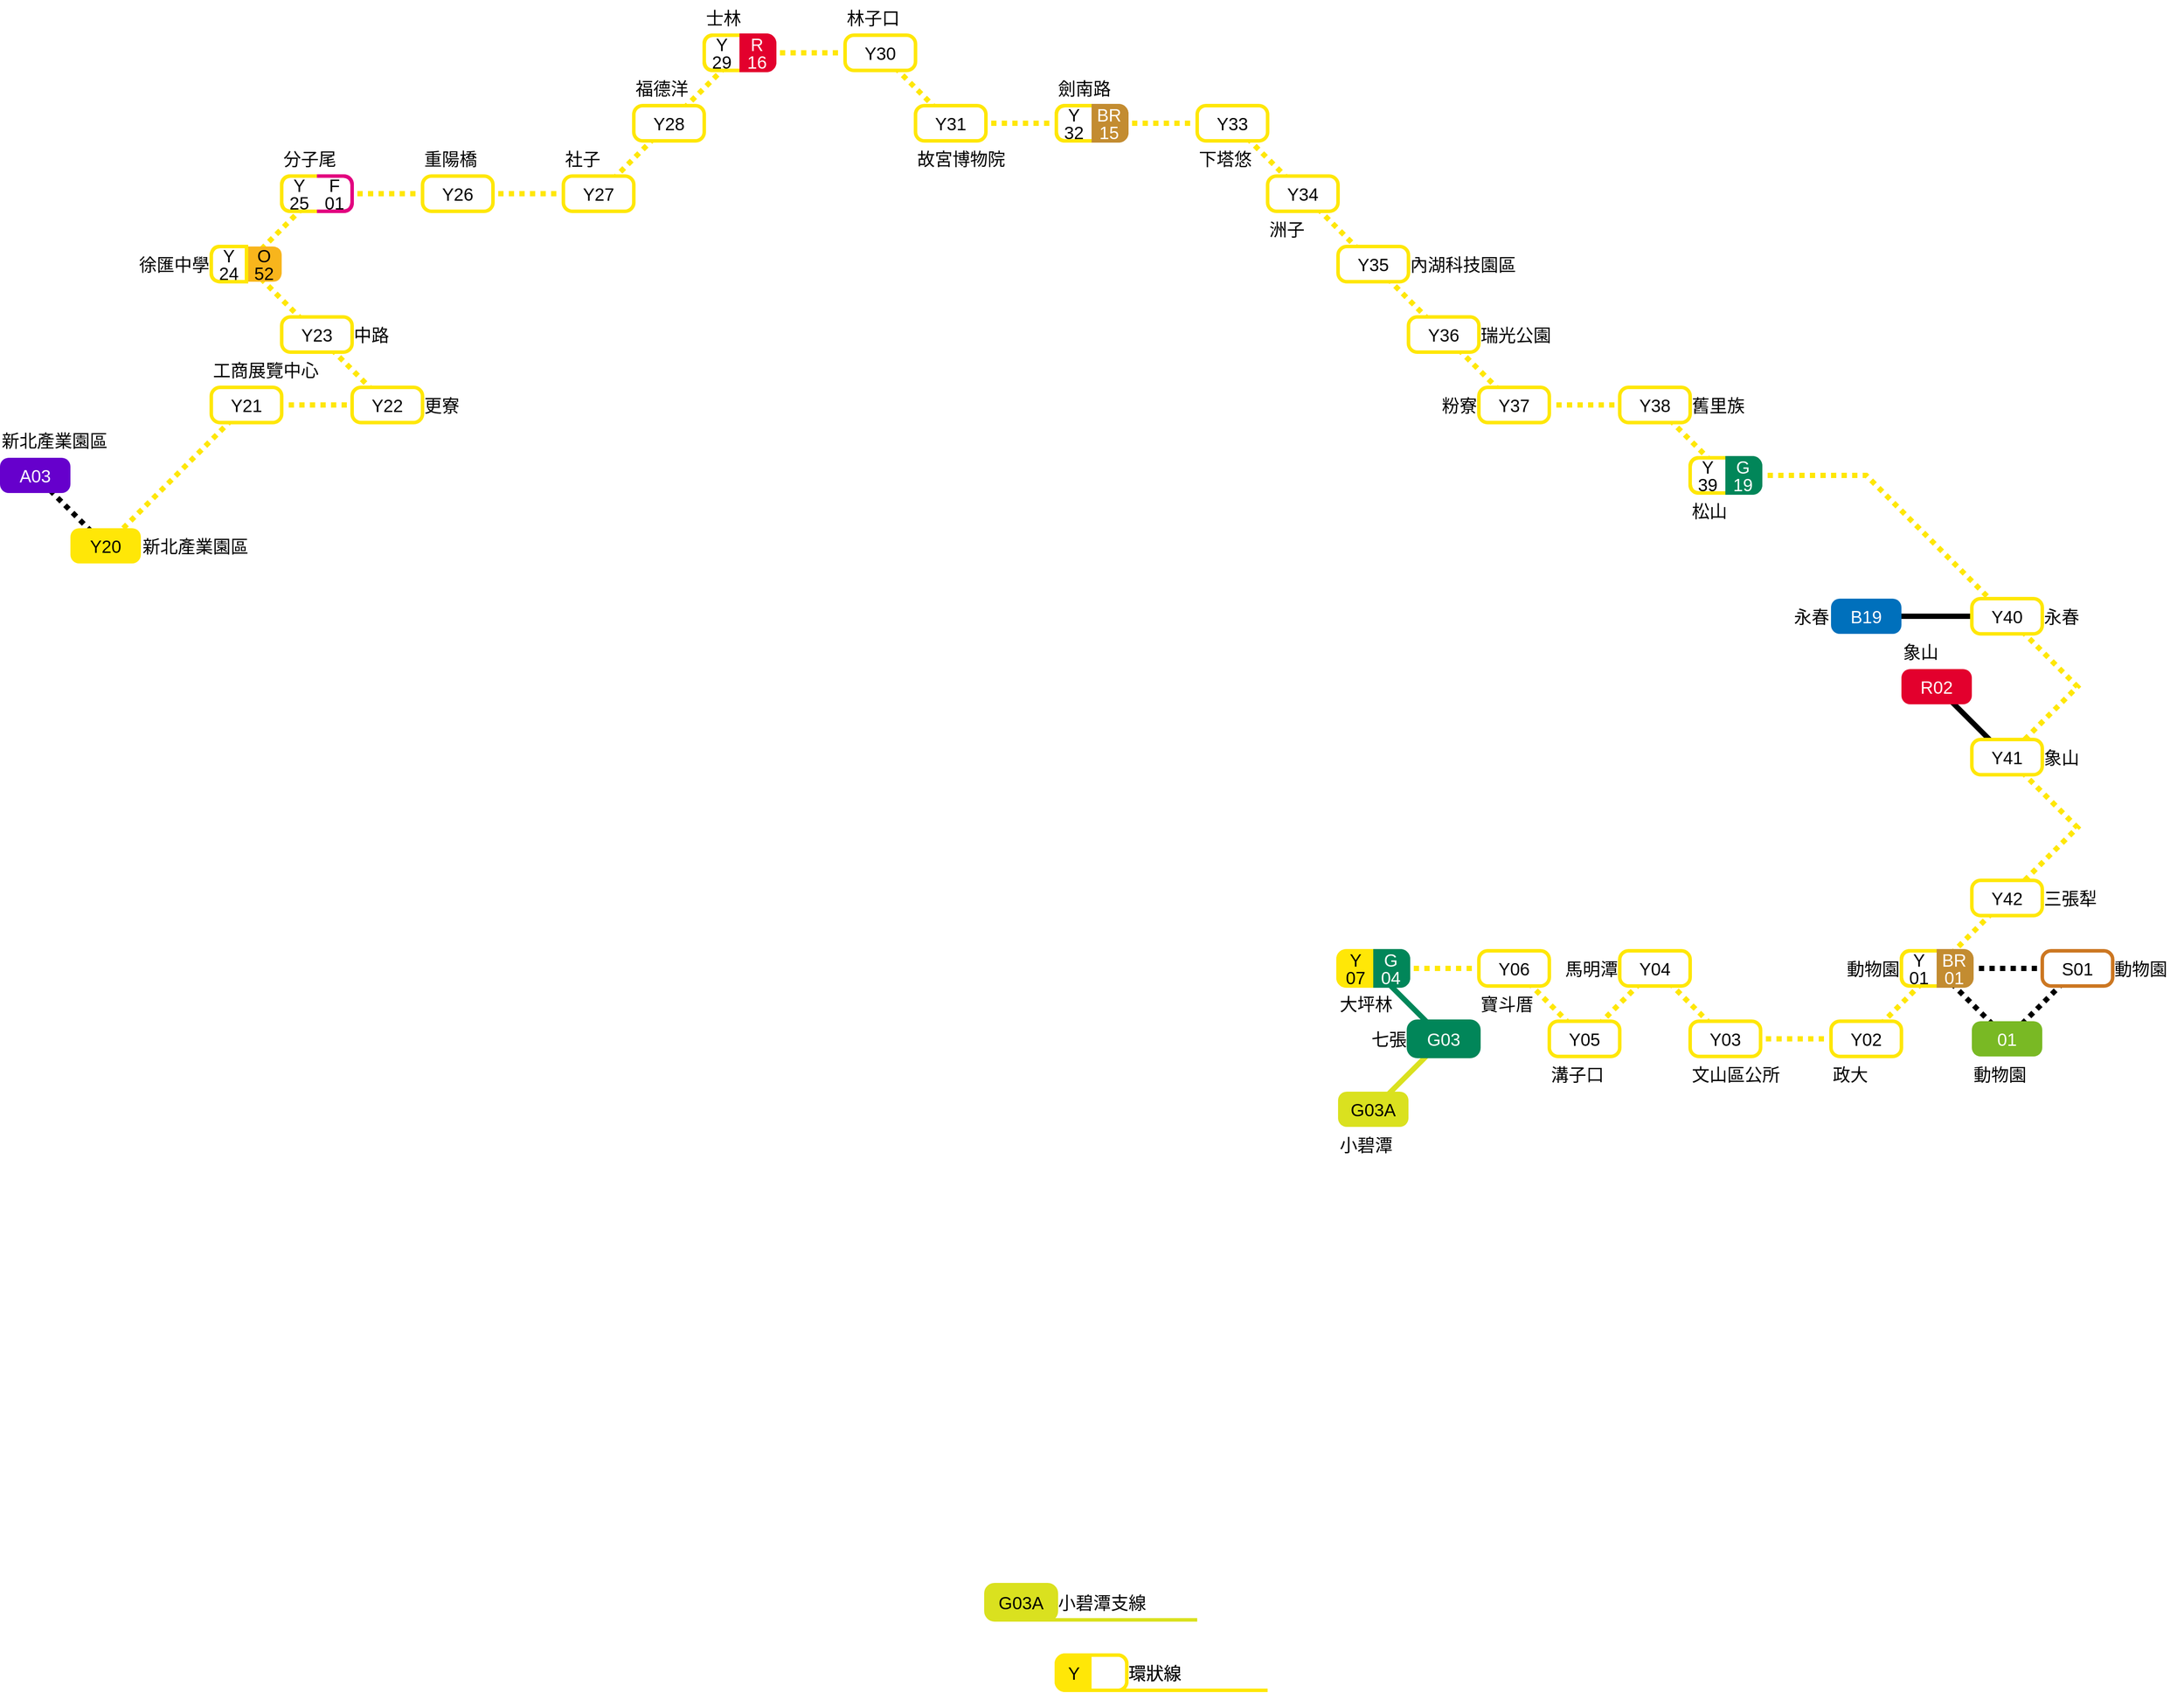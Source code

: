 <mxfile version="21.3.8" type="github">
  <diagram name="第 1 页" id="Lcj_rJ9xhbPPzjw0LaBd">
    <mxGraphModel dx="3995" dy="2465" grid="1" gridSize="20" guides="1" tooltips="1" connect="1" arrows="0" fold="1" page="1" pageScale="1" pageWidth="40000" pageHeight="40000" math="0" shadow="0">
      <root>
        <mxCell id="0" />
        <mxCell id="1" value="文湖線" parent="0" visible="0" />
        <mxCell id="S8XGADeBJv4wf8NdLWi4-116" style="edgeStyle=none;shape=connector;rounded=0;orthogonalLoop=1;jettySize=auto;html=1;exitX=0;exitY=0.5;exitDx=0;exitDy=0;exitPerimeter=0;labelBackgroundColor=default;strokeColor=#018659;strokeWidth=6;fontFamily=Helvetica;fontSize=20;fontColor=default;endArrow=none;endFill=0;sourcePerimeterSpacing=0;targetPerimeterSpacing=0;entryX=0.5;entryY=0.5;entryDx=0;entryDy=0;" parent="1" source="gkhu81JQtrv1DnSe4iTT-327" target="oE1v3S476N0fJCnu2B9f-228" edge="1">
          <mxGeometry relative="1" as="geometry">
            <mxPoint x="2280" y="900" as="targetPoint" />
          </mxGeometry>
        </mxCell>
        <mxCell id="S8XGADeBJv4wf8NdLWi4-115" style="edgeStyle=none;shape=connector;rounded=0;orthogonalLoop=1;jettySize=auto;html=1;exitX=1;exitY=0.5;exitDx=0;exitDy=0;exitPerimeter=0;entryX=1;entryY=0.5;entryDx=0;entryDy=0;entryPerimeter=0;labelBackgroundColor=default;strokeColor=#0070BC;strokeWidth=6;fontFamily=Helvetica;fontSize=20;fontColor=default;endArrow=none;endFill=0;sourcePerimeterSpacing=0;targetPerimeterSpacing=0;" parent="1" source="gkhu81JQtrv1DnSe4iTT-321" target="oE1v3S476N0fJCnu2B9f-217" edge="1">
          <mxGeometry relative="1" as="geometry" />
        </mxCell>
        <mxCell id="8Gv2zrgPWa0vEefAcmww-2" style="edgeStyle=none;shape=connector;rounded=0;orthogonalLoop=1;jettySize=auto;html=1;labelBackgroundColor=default;strokeColor=#ffe707;strokeWidth=6;fontFamily=Helvetica;fontSize=20;fontColor=default;endArrow=none;endFill=0;sourcePerimeterSpacing=0;targetPerimeterSpacing=0;dashed=1;dashPattern=1 1;entryX=0.5;entryY=0.5;entryDx=0;entryDy=0;entryPerimeter=0;exitX=0.5;exitY=0.5;exitDx=0;exitDy=0;exitPerimeter=0;" parent="1" source="igQZKhnfsEyRUWRRSA72-41" target="igQZKhnfsEyRUWRRSA72-118" edge="1">
          <mxGeometry relative="1" as="geometry">
            <Array as="points" />
            <mxPoint x="1020" y="1000" as="sourcePoint" />
            <mxPoint x="1160" y="940" as="targetPoint" />
          </mxGeometry>
        </mxCell>
        <mxCell id="bikLV8ehVtjmjYMhQwNP-1" style="edgeStyle=none;shape=connector;rounded=0;orthogonalLoop=1;jettySize=auto;html=1;labelBackgroundColor=default;strokeColor=#DC524D;strokeWidth=6;fontFamily=Helvetica;fontSize=20;fontColor=default;endArrow=none;endFill=0;sourcePerimeterSpacing=0;targetPerimeterSpacing=0;entryX=0.5;entryY=0.5;entryDx=0;entryDy=0;entryPerimeter=0;dashed=1;dashPattern=1 1;exitX=0.5;exitY=0.5;exitDx=0;exitDy=0;exitPerimeter=0;" parent="1" edge="1">
          <mxGeometry relative="1" as="geometry">
            <mxPoint x="3080" y="420" as="sourcePoint" />
          </mxGeometry>
        </mxCell>
        <mxCell id="nUexbVlUa3lFlEWRk4yj-7" style="edgeStyle=none;shape=connector;rounded=0;orthogonalLoop=1;jettySize=auto;html=1;labelBackgroundColor=default;strokeColor=#DC524D;strokeWidth=6;fontFamily=Helvetica;fontSize=20;fontColor=default;endArrow=none;endFill=0;sourcePerimeterSpacing=0;targetPerimeterSpacing=0;entryX=0.5;entryY=0.5;entryDx=0;entryDy=0;entryPerimeter=0;exitX=0.5;exitY=0.5;exitDx=0;exitDy=0;exitPerimeter=0;dashed=1;dashPattern=1 1;" parent="1" edge="1">
          <mxGeometry relative="1" as="geometry">
            <mxPoint x="3640" y="660" as="sourcePoint" />
          </mxGeometry>
        </mxCell>
        <mxCell id="-7VeMhoAbMhggvJYw_eh-70" style="edgeStyle=none;shape=connector;rounded=0;orthogonalLoop=1;jettySize=auto;html=1;labelBackgroundColor=default;strokeColor=#e3002d;strokeWidth=6;fontFamily=Helvetica;fontSize=20;fontColor=default;endArrow=none;endFill=0;sourcePerimeterSpacing=0;targetPerimeterSpacing=0;verticalAlign=middle;exitX=0.5;exitY=0.5;exitDx=0;exitDy=0;exitPerimeter=0;entryX=0.5;entryY=0.5;entryDx=0;entryDy=0;entryPerimeter=0;" parent="1" edge="1">
          <mxGeometry relative="1" as="geometry">
            <mxPoint x="1800" y="420" as="sourcePoint" />
          </mxGeometry>
        </mxCell>
        <mxCell id="-7VeMhoAbMhggvJYw_eh-188" style="edgeStyle=none;shape=connector;rounded=0;orthogonalLoop=1;jettySize=auto;html=1;labelBackgroundColor=default;strokeColor=#C38C31;strokeWidth=6;fontFamily=Helvetica;fontSize=20;fontColor=default;endArrow=none;endFill=0;sourcePerimeterSpacing=0;targetPerimeterSpacing=0;exitX=0.5;exitY=0.5;exitDx=0;exitDy=0;exitPerimeter=0;entryX=0.5;entryY=0.5;entryDx=0;entryDy=0;entryPerimeter=0;" parent="1" source="-7VeMhoAbMhggvJYw_eh-456" target="-7VeMhoAbMhggvJYw_eh-457" edge="1">
          <mxGeometry relative="1" as="geometry" />
        </mxCell>
        <mxCell id="-7VeMhoAbMhggvJYw_eh-189" style="edgeStyle=none;shape=connector;rounded=0;orthogonalLoop=1;jettySize=auto;html=1;labelBackgroundColor=default;strokeColor=#C38C31;strokeWidth=6;fontFamily=Helvetica;fontSize=20;fontColor=default;endArrow=none;endFill=0;sourcePerimeterSpacing=0;targetPerimeterSpacing=0;exitX=0.5;exitY=0.5;exitDx=0;exitDy=0;exitPerimeter=0;entryX=0.5;entryY=0.5;entryDx=0;entryDy=0;entryPerimeter=0;" parent="1" source="-7VeMhoAbMhggvJYw_eh-457" target="-7VeMhoAbMhggvJYw_eh-458" edge="1">
          <mxGeometry relative="1" as="geometry" />
        </mxCell>
        <mxCell id="-7VeMhoAbMhggvJYw_eh-190" style="edgeStyle=none;shape=connector;rounded=0;orthogonalLoop=1;jettySize=auto;html=1;labelBackgroundColor=default;strokeColor=#C38C31;strokeWidth=6;fontFamily=Helvetica;fontSize=20;fontColor=default;endArrow=none;endFill=0;sourcePerimeterSpacing=0;targetPerimeterSpacing=0;exitX=0.5;exitY=0.5;exitDx=0;exitDy=0;exitPerimeter=0;entryX=0.5;entryY=0.5;entryDx=0;entryDy=0;entryPerimeter=0;" parent="1" source="-7VeMhoAbMhggvJYw_eh-458" target="-7VeMhoAbMhggvJYw_eh-459" edge="1">
          <mxGeometry relative="1" as="geometry" />
        </mxCell>
        <mxCell id="-7VeMhoAbMhggvJYw_eh-191" style="edgeStyle=none;shape=connector;rounded=0;orthogonalLoop=1;jettySize=auto;html=1;labelBackgroundColor=default;strokeColor=#C38C31;strokeWidth=6;fontFamily=Helvetica;fontSize=20;fontColor=default;endArrow=none;endFill=0;sourcePerimeterSpacing=0;targetPerimeterSpacing=0;exitX=0.5;exitY=0.5;exitDx=0;exitDy=0;exitPerimeter=0;entryX=0.5;entryY=0.5;entryDx=0;entryDy=0;entryPerimeter=0;" parent="1" source="-7VeMhoAbMhggvJYw_eh-459" target="-7VeMhoAbMhggvJYw_eh-460" edge="1">
          <mxGeometry relative="1" as="geometry" />
        </mxCell>
        <mxCell id="-7VeMhoAbMhggvJYw_eh-187" style="edgeStyle=none;shape=connector;rounded=0;orthogonalLoop=1;jettySize=auto;html=1;labelBackgroundColor=default;strokeColor=#C38C31;strokeWidth=6;fontFamily=Helvetica;fontSize=20;fontColor=default;endArrow=none;endFill=0;sourcePerimeterSpacing=0;targetPerimeterSpacing=0;exitX=0.5;exitY=0.5;exitDx=0;exitDy=0;exitPerimeter=0;entryX=0.5;entryY=0.5;entryDx=0;entryDy=0;entryPerimeter=0;" parent="1" source="-7VeMhoAbMhggvJYw_eh-455" target="-7VeMhoAbMhggvJYw_eh-462" edge="1">
          <mxGeometry relative="1" as="geometry" />
        </mxCell>
        <mxCell id="-7VeMhoAbMhggvJYw_eh-193" style="edgeStyle=none;shape=connector;rounded=0;orthogonalLoop=1;jettySize=auto;html=1;labelBackgroundColor=default;strokeColor=#C38C31;strokeWidth=6;fontFamily=Helvetica;fontSize=20;fontColor=default;endArrow=none;endFill=0;sourcePerimeterSpacing=0;targetPerimeterSpacing=0;exitX=0.5;exitY=0.5;exitDx=0;exitDy=0;exitPerimeter=0;entryX=0.5;entryY=0.5;entryDx=0;entryDy=0;entryPerimeter=0;" parent="1" source="-7VeMhoAbMhggvJYw_eh-462" target="-7VeMhoAbMhggvJYw_eh-456" edge="1">
          <mxGeometry relative="1" as="geometry" />
        </mxCell>
        <mxCell id="-7VeMhoAbMhggvJYw_eh-196" style="edgeStyle=none;shape=connector;rounded=0;orthogonalLoop=1;jettySize=auto;html=1;labelBackgroundColor=default;strokeColor=#C38C31;strokeWidth=6;fontFamily=Helvetica;fontSize=20;fontColor=default;endArrow=none;endFill=0;sourcePerimeterSpacing=0;targetPerimeterSpacing=0;exitX=0.5;exitY=0.5;exitDx=0;exitDy=0;exitPerimeter=0;entryX=0.5;entryY=0.5;entryDx=0;entryDy=0;entryPerimeter=0;" parent="1" source="-7VeMhoAbMhggvJYw_eh-473" target="-7VeMhoAbMhggvJYw_eh-474" edge="1">
          <mxGeometry relative="1" as="geometry" />
        </mxCell>
        <mxCell id="-7VeMhoAbMhggvJYw_eh-197" style="edgeStyle=none;shape=connector;rounded=0;orthogonalLoop=1;jettySize=auto;html=1;labelBackgroundColor=default;strokeColor=#C38C31;strokeWidth=6;fontFamily=Helvetica;fontSize=20;fontColor=default;endArrow=none;endFill=0;sourcePerimeterSpacing=0;targetPerimeterSpacing=0;exitX=0.5;exitY=0.5;exitDx=0;exitDy=0;exitPerimeter=0;entryX=0.5;entryY=0.5;entryDx=0;entryDy=0;entryPerimeter=0;" parent="1" source="-7VeMhoAbMhggvJYw_eh-474" target="-7VeMhoAbMhggvJYw_eh-475" edge="1">
          <mxGeometry relative="1" as="geometry" />
        </mxCell>
        <mxCell id="-7VeMhoAbMhggvJYw_eh-200" style="edgeStyle=none;shape=connector;rounded=0;orthogonalLoop=1;jettySize=auto;html=1;labelBackgroundColor=default;strokeColor=#C38C31;strokeWidth=6;fontFamily=Helvetica;fontSize=20;fontColor=default;endArrow=none;endFill=0;sourcePerimeterSpacing=0;targetPerimeterSpacing=0;exitX=0.5;exitY=0.5;exitDx=0;exitDy=0;exitPerimeter=0;entryX=0.5;entryY=0.5;entryDx=0;entryDy=0;entryPerimeter=0;" parent="1" source="-7VeMhoAbMhggvJYw_eh-477" target="-7VeMhoAbMhggvJYw_eh-478" edge="1">
          <mxGeometry relative="1" as="geometry" />
        </mxCell>
        <mxCell id="-7VeMhoAbMhggvJYw_eh-201" style="edgeStyle=none;shape=connector;rounded=0;orthogonalLoop=1;jettySize=auto;html=1;labelBackgroundColor=default;strokeColor=#C38C31;strokeWidth=6;fontFamily=Helvetica;fontSize=20;fontColor=default;endArrow=none;endFill=0;sourcePerimeterSpacing=0;targetPerimeterSpacing=0;exitX=0.5;exitY=0.5;exitDx=0;exitDy=0;exitPerimeter=0;entryX=0.5;entryY=0.5;entryDx=0;entryDy=0;entryPerimeter=0;" parent="1" source="-7VeMhoAbMhggvJYw_eh-478" target="-7VeMhoAbMhggvJYw_eh-479" edge="1">
          <mxGeometry relative="1" as="geometry" />
        </mxCell>
        <mxCell id="-7VeMhoAbMhggvJYw_eh-202" style="edgeStyle=none;shape=connector;rounded=0;orthogonalLoop=1;jettySize=auto;html=1;labelBackgroundColor=default;strokeColor=#C38C31;strokeWidth=6;fontFamily=Helvetica;fontSize=20;fontColor=default;endArrow=none;endFill=0;sourcePerimeterSpacing=0;targetPerimeterSpacing=0;exitX=0.5;exitY=0.5;exitDx=0;exitDy=0;exitPerimeter=0;entryX=0.5;entryY=0.5;entryDx=0;entryDy=0;entryPerimeter=0;" parent="1" source="-7VeMhoAbMhggvJYw_eh-479" target="-7VeMhoAbMhggvJYw_eh-480" edge="1">
          <mxGeometry relative="1" as="geometry" />
        </mxCell>
        <mxCell id="-7VeMhoAbMhggvJYw_eh-203" style="edgeStyle=none;shape=connector;rounded=0;orthogonalLoop=1;jettySize=auto;html=1;labelBackgroundColor=default;strokeColor=#C38C31;strokeWidth=6;fontFamily=Helvetica;fontSize=20;fontColor=default;endArrow=none;endFill=0;sourcePerimeterSpacing=0;targetPerimeterSpacing=0;exitX=0.5;exitY=0.5;exitDx=0;exitDy=0;exitPerimeter=0;entryX=0.5;entryY=0.5;entryDx=0;entryDy=0;entryPerimeter=0;" parent="1" source="-7VeMhoAbMhggvJYw_eh-480" target="-7VeMhoAbMhggvJYw_eh-481" edge="1">
          <mxGeometry relative="1" as="geometry" />
        </mxCell>
        <mxCell id="-7VeMhoAbMhggvJYw_eh-204" style="edgeStyle=none;shape=connector;rounded=0;orthogonalLoop=1;jettySize=auto;html=1;labelBackgroundColor=default;strokeColor=#C38C31;strokeWidth=6;fontFamily=Helvetica;fontSize=20;fontColor=default;endArrow=none;endFill=0;sourcePerimeterSpacing=0;targetPerimeterSpacing=0;exitX=0.5;exitY=0.5;exitDx=0;exitDy=0;exitPerimeter=0;entryX=0.5;entryY=0.5;entryDx=0;entryDy=0;entryPerimeter=0;" parent="1" source="-7VeMhoAbMhggvJYw_eh-481" target="-7VeMhoAbMhggvJYw_eh-482" edge="1">
          <mxGeometry relative="1" as="geometry" />
        </mxCell>
        <mxCell id="-7VeMhoAbMhggvJYw_eh-205" style="edgeStyle=none;shape=connector;rounded=0;orthogonalLoop=1;jettySize=auto;html=1;labelBackgroundColor=default;strokeColor=#C38C31;strokeWidth=6;fontFamily=Helvetica;fontSize=20;fontColor=default;endArrow=none;endFill=0;sourcePerimeterSpacing=0;targetPerimeterSpacing=0;exitX=0.5;exitY=0.5;exitDx=0;exitDy=0;exitPerimeter=0;entryX=0.5;entryY=0.5;entryDx=0;entryDy=0;entryPerimeter=0;" parent="1" source="-7VeMhoAbMhggvJYw_eh-482" target="-7VeMhoAbMhggvJYw_eh-483" edge="1">
          <mxGeometry relative="1" as="geometry" />
        </mxCell>
        <mxCell id="-7VeMhoAbMhggvJYw_eh-206" style="edgeStyle=none;shape=connector;rounded=0;orthogonalLoop=1;jettySize=auto;html=1;labelBackgroundColor=default;strokeColor=#C38C31;strokeWidth=6;fontFamily=Helvetica;fontSize=20;fontColor=default;endArrow=none;endFill=0;sourcePerimeterSpacing=0;targetPerimeterSpacing=0;exitX=0.5;exitY=0.5;exitDx=0;exitDy=0;exitPerimeter=0;entryX=0.5;entryY=0.5;entryDx=0;entryDy=0;entryPerimeter=0;" parent="1" source="-7VeMhoAbMhggvJYw_eh-483" target="-7VeMhoAbMhggvJYw_eh-484" edge="1">
          <mxGeometry relative="1" as="geometry" />
        </mxCell>
        <mxCell id="-7VeMhoAbMhggvJYw_eh-208" style="edgeStyle=none;shape=connector;rounded=0;orthogonalLoop=1;jettySize=auto;html=1;labelBackgroundColor=default;strokeColor=#DC524D;strokeWidth=6;fontFamily=Helvetica;fontSize=20;fontColor=default;endArrow=none;endFill=0;sourcePerimeterSpacing=0;targetPerimeterSpacing=0;entryX=0.5;entryY=0.5;entryDx=0;entryDy=0;entryPerimeter=0;exitX=0.5;exitY=0.5;exitDx=0;exitDy=0;exitPerimeter=0;" parent="1" edge="1">
          <mxGeometry relative="1" as="geometry">
            <mxPoint x="3160" y="660" as="targetPoint" />
          </mxGeometry>
        </mxCell>
        <mxCell id="-7VeMhoAbMhggvJYw_eh-212" style="edgeStyle=none;shape=connector;rounded=0;orthogonalLoop=1;jettySize=auto;html=1;labelBackgroundColor=default;strokeColor=#DC524D;strokeWidth=6;fontFamily=Helvetica;fontSize=20;fontColor=default;endArrow=none;endFill=0;sourcePerimeterSpacing=0;targetPerimeterSpacing=0;exitX=0.5;exitY=0.5;exitDx=0;exitDy=0;exitPerimeter=0;entryX=0.5;entryY=0.5;entryDx=0;entryDy=0;entryPerimeter=0;" parent="1" edge="1">
          <mxGeometry relative="1" as="geometry">
            <mxPoint x="3400" y="740" as="sourcePoint" />
          </mxGeometry>
        </mxCell>
        <mxCell id="-7VeMhoAbMhggvJYw_eh-218" style="edgeStyle=none;shape=connector;rounded=0;orthogonalLoop=1;jettySize=auto;html=1;labelBackgroundColor=default;strokeColor=#DC524D;strokeWidth=6;fontFamily=Helvetica;fontSize=20;fontColor=default;endArrow=none;endFill=0;sourcePerimeterSpacing=0;targetPerimeterSpacing=0;exitX=0.5;exitY=0.5;exitDx=0;exitDy=0;exitPerimeter=0;entryX=0.5;entryY=0.5;entryDx=0;entryDy=0;entryPerimeter=0;" parent="1" edge="1">
          <mxGeometry relative="1" as="geometry">
            <mxPoint x="3240" y="420" as="sourcePoint" />
          </mxGeometry>
        </mxCell>
        <mxCell id="-7VeMhoAbMhggvJYw_eh-157" style="edgeStyle=none;shape=connector;rounded=0;orthogonalLoop=1;jettySize=auto;html=1;labelBackgroundColor=default;strokeColor=#C38C31;strokeWidth=6;fontFamily=Helvetica;fontSize=20;fontColor=default;endArrow=none;endFill=0;sourcePerimeterSpacing=0;targetPerimeterSpacing=0;exitX=0.5;exitY=0.5;exitDx=0;exitDy=0;entryX=0.5;entryY=0.5;entryDx=0;entryDy=0;entryPerimeter=0;" parent="1" source="oE1v3S476N0fJCnu2B9f-228" target="-7VeMhoAbMhggvJYw_eh-473" edge="1">
          <mxGeometry relative="1" as="geometry">
            <mxPoint x="2280" y="900" as="sourcePoint" />
          </mxGeometry>
        </mxCell>
        <mxCell id="-7VeMhoAbMhggvJYw_eh-73" style="rounded=0;orthogonalLoop=1;jettySize=auto;html=1;strokeWidth=6;endArrow=none;endFill=0;strokeColor=#C38C31;sourcePerimeterSpacing=0;targetPerimeterSpacing=0;verticalAlign=middle;entryX=0.5;entryY=0.5;entryDx=0;entryDy=0;exitX=0;exitY=0.5;exitDx=0;exitDy=0;fontSize=20;" parent="1" target="oE1v3S476N0fJCnu2B9f-228" edge="1">
          <mxGeometry relative="1" as="geometry">
            <mxPoint x="2280" y="900" as="targetPoint" />
            <mxPoint x="2440" y="1060" as="sourcePoint" />
            <Array as="points">
              <mxPoint x="2360" y="980" />
            </Array>
          </mxGeometry>
        </mxCell>
        <mxCell id="-7VeMhoAbMhggvJYw_eh-74" style="rounded=0;orthogonalLoop=1;jettySize=auto;html=1;strokeWidth=6;endArrow=none;endFill=0;strokeColor=#C38C31;sourcePerimeterSpacing=0;targetPerimeterSpacing=0;verticalAlign=middle;fontSize=20;exitX=0;exitY=0.5;exitDx=0;exitDy=0;exitPerimeter=0;entryX=0;entryY=0.5;entryDx=0;entryDy=0;entryPerimeter=0;" parent="1" target="oE1v3S476N0fJCnu2B9f-216" edge="1">
          <mxGeometry relative="1" as="geometry">
            <mxPoint x="2420" y="1120" as="targetPoint" />
            <mxPoint x="2520" y="1140" as="sourcePoint" />
          </mxGeometry>
        </mxCell>
        <mxCell id="-7VeMhoAbMhggvJYw_eh-153" style="edgeStyle=none;shape=connector;rounded=0;orthogonalLoop=1;jettySize=auto;html=1;labelBackgroundColor=default;strokeColor=#C38C31;strokeWidth=6;fontFamily=Helvetica;fontSize=20;fontColor=default;endArrow=none;endFill=0;sourcePerimeterSpacing=0;targetPerimeterSpacing=0;entryX=0.5;entryY=0.5;entryDx=0;entryDy=0;entryPerimeter=0;exitX=1;exitY=0.5;exitDx=0;exitDy=0;exitPerimeter=0;" parent="1" target="-7VeMhoAbMhggvJYw_eh-455" edge="1">
          <mxGeometry relative="1" as="geometry">
            <mxPoint x="2520" y="1140" as="sourcePoint" />
          </mxGeometry>
        </mxCell>
        <mxCell id="-7VeMhoAbMhggvJYw_eh-59" style="edgeStyle=none;shape=connector;rounded=0;orthogonalLoop=1;jettySize=auto;html=1;labelBackgroundColor=default;strokeColor=#C38C31;strokeWidth=6;fontFamily=Helvetica;fontSize=20;fontColor=default;endArrow=none;endFill=0;sourcePerimeterSpacing=0;targetPerimeterSpacing=0;entryX=0;entryY=0.5;entryDx=0;entryDy=0;exitX=0.5;exitY=0.5;exitDx=0;exitDy=0;exitPerimeter=0;" parent="1" source="-7VeMhoAbMhggvJYw_eh-484" target="oE1v3S476N0fJCnu2B9f-275" edge="1">
          <mxGeometry relative="1" as="geometry">
            <mxPoint x="3000" y="820.0" as="targetPoint" />
          </mxGeometry>
        </mxCell>
        <mxCell id="-7VeMhoAbMhggvJYw_eh-198" style="edgeStyle=none;shape=connector;rounded=0;orthogonalLoop=1;jettySize=auto;html=1;labelBackgroundColor=default;strokeColor=#C38C31;strokeWidth=6;fontFamily=Helvetica;fontSize=20;fontColor=default;endArrow=none;endFill=0;sourcePerimeterSpacing=0;targetPerimeterSpacing=0;exitX=0.5;exitY=0.5;exitDx=0;exitDy=0;exitPerimeter=0;entryX=0;entryY=0.5;entryDx=0;entryDy=0;" parent="1" source="-7VeMhoAbMhggvJYw_eh-475" target="igQZKhnfsEyRUWRRSA72-217" edge="1">
          <mxGeometry relative="1" as="geometry">
            <mxPoint x="2120" y="580" as="targetPoint" />
          </mxGeometry>
        </mxCell>
        <mxCell id="-7VeMhoAbMhggvJYw_eh-199" style="edgeStyle=none;shape=connector;rounded=0;orthogonalLoop=1;jettySize=auto;html=1;labelBackgroundColor=default;strokeColor=#C38C31;strokeWidth=6;fontFamily=Helvetica;fontSize=20;fontColor=default;endArrow=none;endFill=0;sourcePerimeterSpacing=0;targetPerimeterSpacing=0;exitX=0;exitY=0.5;exitDx=0;exitDy=0;entryX=0.5;entryY=0.5;entryDx=0;entryDy=0;entryPerimeter=0;" parent="1" source="igQZKhnfsEyRUWRRSA72-217" target="-7VeMhoAbMhggvJYw_eh-477" edge="1">
          <mxGeometry relative="1" as="geometry">
            <mxPoint x="2120" y="580" as="sourcePoint" />
          </mxGeometry>
        </mxCell>
        <mxCell id="-7VeMhoAbMhggvJYw_eh-192" style="edgeStyle=none;shape=connector;rounded=0;orthogonalLoop=1;jettySize=auto;html=1;labelBackgroundColor=default;strokeColor=#C38C31;strokeWidth=6;fontFamily=Helvetica;fontSize=20;fontColor=default;endArrow=none;endFill=0;sourcePerimeterSpacing=0;targetPerimeterSpacing=0;exitX=0.5;exitY=0.5;exitDx=0;exitDy=0;exitPerimeter=0;entryX=0.5;entryY=0.5;entryDx=0;entryDy=0;" parent="1" source="-7VeMhoAbMhggvJYw_eh-460" edge="1">
          <mxGeometry relative="1" as="geometry">
            <mxPoint x="3080" y="1540" as="targetPoint" />
          </mxGeometry>
        </mxCell>
        <mxCell id="-7VeMhoAbMhggvJYw_eh-455" value="BR08" style="rounded=1;whiteSpace=wrap;html=1;arcSize=25;align=center;strokeColor=none;fillColor=#C38C31;container=0;fontColor=#FFFFFF;verticalAlign=middle;fontSize=20;strokeWidth=4;" parent="1" vertex="1">
          <mxGeometry x="2560" y="1200" width="80" height="40" as="geometry" />
        </mxCell>
        <mxCell id="-7VeMhoAbMhggvJYw_eh-456" value="BR06" style="rounded=1;whiteSpace=wrap;html=1;arcSize=25;align=center;strokeColor=none;fillColor=#C38C31;container=0;fontColor=#FFFFFF;verticalAlign=middle;fontSize=20;strokeWidth=4;" parent="1" vertex="1">
          <mxGeometry x="2640" y="1280" width="80" height="40" as="geometry" />
        </mxCell>
        <mxCell id="-7VeMhoAbMhggvJYw_eh-457" value="BR05" style="rounded=1;whiteSpace=wrap;html=1;arcSize=25;align=center;strokeColor=none;fillColor=#C38C31;container=0;fontColor=#FFFFFF;verticalAlign=middle;fontSize=20;strokeWidth=4;" parent="1" vertex="1">
          <mxGeometry x="2800" y="1280" width="80" height="40" as="geometry" />
        </mxCell>
        <mxCell id="-7VeMhoAbMhggvJYw_eh-458" value="BR04" style="rounded=1;whiteSpace=wrap;html=1;arcSize=25;align=center;strokeColor=none;fillColor=#C38C31;container=0;fontColor=#FFFFFF;verticalAlign=middle;fontSize=20;strokeWidth=4;" parent="1" vertex="1">
          <mxGeometry x="2880" y="1360" width="80" height="40" as="geometry" />
        </mxCell>
        <mxCell id="-7VeMhoAbMhggvJYw_eh-459" value="BR03" style="rounded=1;whiteSpace=wrap;html=1;arcSize=25;align=center;strokeColor=none;fillColor=#C38C31;container=0;fontColor=#FFFFFF;verticalAlign=middle;fontSize=20;strokeWidth=4;" parent="1" vertex="1">
          <mxGeometry x="3040" y="1360" width="80" height="40" as="geometry" />
        </mxCell>
        <mxCell id="-7VeMhoAbMhggvJYw_eh-460" value="BR02" style="rounded=1;whiteSpace=wrap;html=1;arcSize=25;align=center;strokeColor=none;fillColor=#C38C31;container=0;fontColor=#FFFFFF;verticalAlign=middle;fontSize=20;strokeWidth=4;" parent="1" vertex="1">
          <mxGeometry x="2960" y="1440" width="80" height="40" as="geometry" />
        </mxCell>
        <mxCell id="-7VeMhoAbMhggvJYw_eh-462" value="BR07" style="rounded=1;whiteSpace=wrap;html=1;arcSize=25;align=center;strokeColor=none;fillColor=#C38C31;container=0;fontColor=#FFFFFF;verticalAlign=middle;fontSize=20;strokeWidth=4;" parent="1" vertex="1">
          <mxGeometry x="2720" y="1200" width="80" height="40" as="geometry" />
        </mxCell>
        <mxCell id="-7VeMhoAbMhggvJYw_eh-463" value="科技大樓" style="text;html=1;strokeColor=none;fillColor=none;align=left;verticalAlign=middle;whiteSpace=wrap;rounded=0;fontFamily=微軟正黑體;container=0;fontSize=20;strokeWidth=4;" parent="1" vertex="1">
          <mxGeometry x="2560" y="1240" width="100" height="40" as="geometry" />
        </mxCell>
        <mxCell id="-7VeMhoAbMhggvJYw_eh-464" value="六張犁" style="text;html=1;strokeColor=none;fillColor=none;align=left;verticalAlign=middle;whiteSpace=wrap;rounded=0;fontFamily=微軟正黑體;container=0;fontSize=20;strokeWidth=4;" parent="1" vertex="1">
          <mxGeometry x="2800" y="1200" width="80" height="40" as="geometry" />
        </mxCell>
        <mxCell id="-7VeMhoAbMhggvJYw_eh-465" value="麟光" style="text;html=1;strokeColor=none;fillColor=none;align=left;verticalAlign=middle;whiteSpace=wrap;rounded=0;fontFamily=微軟正黑體;container=0;fontSize=20;strokeWidth=4;" parent="1" vertex="1">
          <mxGeometry x="2640" y="1320" width="60" height="40" as="geometry" />
        </mxCell>
        <mxCell id="-7VeMhoAbMhggvJYw_eh-466" value="萬芳醫院" style="text;html=1;strokeColor=none;fillColor=none;align=left;verticalAlign=middle;whiteSpace=wrap;rounded=0;fontFamily=微軟正黑體;container=0;fontSize=20;strokeWidth=4;" parent="1" vertex="1">
          <mxGeometry x="2880" y="1400" width="100" height="40" as="geometry" />
        </mxCell>
        <mxCell id="-7VeMhoAbMhggvJYw_eh-467" value="木柵" style="text;html=1;strokeColor=none;fillColor=none;align=left;verticalAlign=middle;whiteSpace=wrap;rounded=0;fontFamily=微軟正黑體;container=0;fontSize=20;strokeWidth=4;" parent="1" vertex="1">
          <mxGeometry x="3040" y="1440" width="60" height="40" as="geometry" />
        </mxCell>
        <mxCell id="-7VeMhoAbMhggvJYw_eh-468" value="萬芳社區" style="text;html=1;strokeColor=none;fillColor=none;align=left;verticalAlign=middle;whiteSpace=wrap;rounded=0;fontFamily=微軟正黑體;container=0;fontSize=20;strokeWidth=4;" parent="1" vertex="1">
          <mxGeometry x="3120" y="1360" width="100" height="40" as="geometry" />
        </mxCell>
        <mxCell id="-7VeMhoAbMhggvJYw_eh-473" value="BR12" style="rounded=1;whiteSpace=wrap;html=1;arcSize=25;align=center;strokeColor=none;fillColor=#C38C31;container=0;fontColor=#FFFFFF;verticalAlign=middle;fontSize=20;strokeWidth=4;" parent="1" vertex="1">
          <mxGeometry x="2320" y="800" width="80" height="40" as="geometry" />
        </mxCell>
        <mxCell id="-7VeMhoAbMhggvJYw_eh-474" value="BR13" style="rounded=1;whiteSpace=wrap;html=1;arcSize=25;align=center;strokeColor=none;fillColor=#C38C31;container=0;fontColor=#FFFFFF;verticalAlign=middle;fontSize=20;strokeWidth=4;" parent="1" vertex="1">
          <mxGeometry x="2240" y="720" width="80" height="40" as="geometry" />
        </mxCell>
        <mxCell id="-7VeMhoAbMhggvJYw_eh-475" value="BR14" style="rounded=1;whiteSpace=wrap;html=1;arcSize=25;align=center;strokeColor=none;fillColor=#C38C31;container=0;fontColor=#FFFFFF;verticalAlign=middle;fontSize=20;strokeWidth=4;" parent="1" vertex="1">
          <mxGeometry x="2160" y="640" width="80" height="40" as="geometry" />
        </mxCell>
        <mxCell id="-7VeMhoAbMhggvJYw_eh-477" value="BR16" style="rounded=1;whiteSpace=wrap;html=1;arcSize=25;align=center;strokeColor=none;fillColor=#C38C31;container=0;fontColor=#FFFFFF;verticalAlign=middle;fontSize=20;strokeWidth=4;" parent="1" vertex="1">
          <mxGeometry x="2160" y="480" width="80" height="40" as="geometry" />
        </mxCell>
        <mxCell id="-7VeMhoAbMhggvJYw_eh-478" value="BR17" style="rounded=1;whiteSpace=wrap;html=1;arcSize=25;align=center;strokeColor=none;fillColor=#C38C31;container=0;fontColor=#FFFFFF;verticalAlign=middle;fontSize=20;strokeWidth=4;" parent="1" vertex="1">
          <mxGeometry x="2320" y="480" width="80" height="40" as="geometry" />
        </mxCell>
        <mxCell id="-7VeMhoAbMhggvJYw_eh-479" value="BR18" style="rounded=1;whiteSpace=wrap;html=1;arcSize=25;align=center;strokeColor=none;fillColor=#C38C31;container=0;fontColor=#FFFFFF;verticalAlign=middle;fontSize=20;strokeWidth=4;" parent="1" vertex="1">
          <mxGeometry x="2400" y="560" width="80" height="40" as="geometry" />
        </mxCell>
        <mxCell id="-7VeMhoAbMhggvJYw_eh-480" value="BR19" style="rounded=1;whiteSpace=wrap;html=1;arcSize=25;align=center;strokeColor=none;fillColor=#C38C31;container=0;fontColor=#FFFFFF;verticalAlign=middle;fontSize=20;strokeWidth=4;" parent="1" vertex="1">
          <mxGeometry x="2480" y="640" width="80" height="40" as="geometry" />
        </mxCell>
        <mxCell id="-7VeMhoAbMhggvJYw_eh-481" value="BR20" style="rounded=1;whiteSpace=wrap;html=1;arcSize=25;align=center;strokeColor=none;fillColor=#C38C31;container=0;fontColor=#FFFFFF;verticalAlign=middle;fontSize=20;strokeWidth=4;" parent="1" vertex="1">
          <mxGeometry x="2640" y="640" width="80" height="40" as="geometry" />
        </mxCell>
        <mxCell id="-7VeMhoAbMhggvJYw_eh-482" value="BR21" style="rounded=1;whiteSpace=wrap;html=1;arcSize=25;align=center;strokeColor=none;fillColor=#C38C31;container=0;fontColor=#FFFFFF;verticalAlign=middle;fontSize=20;strokeWidth=4;" parent="1" vertex="1">
          <mxGeometry x="2720" y="720" width="80" height="40" as="geometry" />
        </mxCell>
        <mxCell id="-7VeMhoAbMhggvJYw_eh-483" value="BR22" style="rounded=1;whiteSpace=wrap;html=1;arcSize=25;align=center;strokeColor=none;fillColor=#C38C31;container=0;fontColor=#FFFFFF;verticalAlign=middle;fontSize=20;strokeWidth=4;" parent="1" vertex="1">
          <mxGeometry x="2800" y="800" width="80" height="40" as="geometry" />
        </mxCell>
        <mxCell id="-7VeMhoAbMhggvJYw_eh-484" value="BR23" style="rounded=1;whiteSpace=wrap;html=1;arcSize=25;align=center;strokeColor=none;fillColor=#C38C31;container=0;fontColor=#FFFFFF;verticalAlign=middle;fontSize=20;strokeWidth=4;" parent="1" vertex="1">
          <mxGeometry x="2880" y="720" width="80" height="40" as="geometry" />
        </mxCell>
        <mxCell id="-7VeMhoAbMhggvJYw_eh-485" value="中山國中" style="text;html=1;strokeColor=none;fillColor=none;align=right;verticalAlign=middle;whiteSpace=wrap;rounded=0;fontFamily=微軟正黑體;container=0;fontSize=20;strokeWidth=4;" parent="1" vertex="1">
          <mxGeometry x="2220" y="800" width="100" height="40" as="geometry" />
        </mxCell>
        <mxCell id="-7VeMhoAbMhggvJYw_eh-486" value="松山機場" style="text;html=1;strokeColor=none;fillColor=none;align=right;verticalAlign=middle;whiteSpace=wrap;rounded=0;fontFamily=微軟正黑體;container=0;fontSize=20;strokeWidth=4;" parent="1" vertex="1">
          <mxGeometry x="2140" y="720" width="100" height="40" as="geometry" />
        </mxCell>
        <mxCell id="-7VeMhoAbMhggvJYw_eh-487" value="大直" style="text;html=1;strokeColor=none;fillColor=none;align=right;verticalAlign=middle;whiteSpace=wrap;rounded=0;fontFamily=微軟正黑體;container=0;fontSize=20;strokeWidth=4;" parent="1" vertex="1">
          <mxGeometry x="2100" y="640" width="60" height="40" as="geometry" />
        </mxCell>
        <mxCell id="-7VeMhoAbMhggvJYw_eh-489" value="西湖" style="text;html=1;strokeColor=none;fillColor=none;align=left;verticalAlign=middle;whiteSpace=wrap;rounded=0;fontFamily=微軟正黑體;container=0;fontSize=20;strokeWidth=4;" parent="1" vertex="1">
          <mxGeometry x="2160" y="440" width="60" height="40" as="geometry" />
        </mxCell>
        <mxCell id="-7VeMhoAbMhggvJYw_eh-490" value="港墘" style="text;html=1;strokeColor=none;fillColor=none;align=left;verticalAlign=middle;whiteSpace=wrap;rounded=0;fontFamily=微軟正黑體;container=0;fontSize=20;strokeWidth=4;" parent="1" vertex="1">
          <mxGeometry x="2400" y="480" width="60" height="40" as="geometry" />
        </mxCell>
        <mxCell id="-7VeMhoAbMhggvJYw_eh-491" value="文德" style="text;html=1;strokeColor=none;fillColor=none;align=left;verticalAlign=middle;whiteSpace=wrap;rounded=0;fontFamily=微軟正黑體;container=0;fontSize=20;strokeWidth=4;" parent="1" vertex="1">
          <mxGeometry x="2400" y="600" width="60" height="40" as="geometry" />
        </mxCell>
        <mxCell id="-7VeMhoAbMhggvJYw_eh-492" value="內湖" style="text;html=1;strokeColor=none;fillColor=none;align=left;verticalAlign=middle;whiteSpace=wrap;rounded=0;fontFamily=微軟正黑體;container=0;fontSize=20;strokeWidth=4;" parent="1" vertex="1">
          <mxGeometry x="2480" y="680" width="60" height="40" as="geometry" />
        </mxCell>
        <mxCell id="-7VeMhoAbMhggvJYw_eh-493" value="大湖公園" style="text;html=1;strokeColor=none;fillColor=none;align=left;verticalAlign=middle;whiteSpace=wrap;rounded=0;fontFamily=微軟正黑體;container=0;fontSize=20;strokeWidth=4;" parent="1" vertex="1">
          <mxGeometry x="2640" y="600" width="100" height="40" as="geometry" />
        </mxCell>
        <mxCell id="-7VeMhoAbMhggvJYw_eh-494" value="葫洲" style="text;html=1;strokeColor=none;fillColor=none;align=right;verticalAlign=middle;whiteSpace=wrap;rounded=0;fontFamily=微軟正黑體;container=0;fontSize=20;strokeWidth=4;" parent="1" vertex="1">
          <mxGeometry x="2660" y="720" width="60" height="40" as="geometry" />
        </mxCell>
        <mxCell id="-7VeMhoAbMhggvJYw_eh-495" value="東湖" style="text;html=1;strokeColor=none;fillColor=none;align=right;verticalAlign=middle;whiteSpace=wrap;rounded=0;fontFamily=微軟正黑體;container=0;fontSize=20;strokeWidth=4;" parent="1" vertex="1">
          <mxGeometry x="2740" y="800" width="60" height="40" as="geometry" />
        </mxCell>
        <mxCell id="-7VeMhoAbMhggvJYw_eh-496" value="南港軟體園區" style="text;html=1;strokeColor=none;fillColor=none;align=left;verticalAlign=middle;whiteSpace=wrap;rounded=0;fontFamily=微軟正黑體;container=0;fontSize=20;strokeWidth=4;" parent="1" vertex="1">
          <mxGeometry x="2960" y="720" width="140" height="40" as="geometry" />
        </mxCell>
        <mxCell id="-7VeMhoAbMhggvJYw_eh-547" value="辛亥" style="text;html=1;strokeColor=none;fillColor=none;align=left;verticalAlign=middle;whiteSpace=wrap;rounded=0;fontFamily=微軟正黑體;container=0;fontSize=20;strokeWidth=4;" parent="1" vertex="1">
          <mxGeometry x="2800" y="1240" width="60" height="40" as="geometry" />
        </mxCell>
        <mxCell id="fqZgWVtGKsvts9-FwPtl-2" value="BR" style="rounded=1;whiteSpace=wrap;html=1;arcSize=25;align=center;strokeColor=#C38C31;fillColor=#C38C31;container=0;fontColor=#FFFFFF;verticalAlign=middle;fontSize=20;strokeWidth=4;" parent="1" vertex="1">
          <mxGeometry x="720" y="2240" width="80" height="40" as="geometry" />
        </mxCell>
        <mxCell id="fqZgWVtGKsvts9-FwPtl-3" value="文湖線" style="text;html=1;strokeColor=none;fillColor=none;align=left;verticalAlign=middle;whiteSpace=wrap;rounded=0;fontFamily=微軟正黑體;container=0;fontSize=20;strokeWidth=4;" parent="1" vertex="1">
          <mxGeometry x="800" y="2240" width="160" height="40" as="geometry" />
        </mxCell>
        <mxCell id="fqZgWVtGKsvts9-FwPtl-4" style="rounded=0;orthogonalLoop=1;jettySize=auto;html=1;strokeWidth=4;endArrow=none;endFill=0;strokeColor=#C38C31;targetPerimeterSpacing=0;sourcePerimeterSpacing=0;verticalAlign=middle;fontSize=20;entryX=0.5;entryY=1;entryDx=0;entryDy=0;align=right;exitX=1;exitY=1;exitDx=0;exitDy=0;startSize=6;" parent="1" source="fqZgWVtGKsvts9-FwPtl-3" target="fqZgWVtGKsvts9-FwPtl-2" edge="1">
          <mxGeometry relative="1" as="geometry">
            <mxPoint x="960" y="2320" as="sourcePoint" />
            <mxPoint x="640" y="2320" as="targetPoint" />
          </mxGeometry>
        </mxCell>
        <mxCell id="oE1v3S476N0fJCnu2B9f-211" value="忠孝復興" style="text;html=1;strokeColor=none;fillColor=none;align=left;verticalAlign=middle;whiteSpace=wrap;rounded=0;fontFamily=微軟正黑體;container=0;fontSize=20;strokeWidth=4;" parent="1" vertex="1">
          <mxGeometry x="2400" y="1000" width="100" height="40" as="geometry" />
        </mxCell>
        <mxCell id="oE1v3S476N0fJCnu2B9f-213" value="" style="group" parent="1" vertex="1" connectable="0">
          <mxGeometry x="2400" y="1040" width="80" height="40" as="geometry" />
        </mxCell>
        <mxCell id="oE1v3S476N0fJCnu2B9f-214" value="&lt;p style=&quot;line-height: 100%; font-size: 20px;&quot;&gt;&lt;br&gt;&lt;/p&gt;" style="shape=stencil(7VfLboMwEPwaXys/FHGuaPsfDjjFCrGpgYT8fQ3mUewYcCVuSAhpd2Fmd1hPFEDiMqMFAxhmgHwAjBGE+q7jhxXTsmBJZZJ3qjg958xUykrJK3vwtOoxuMiY4lVbJZ8Avutn2ovEiRRCg3ApylnlT12DUS70u7AxYPDtZGieVlxojhurmOobNVmAvzZDo72A4W7AlhhoL2C4jxRB/ZJYZ3wrQ+IzTa7fStYifdlMQdt1dApD+SbvzPvBlsYcAH5qmrYAaI4wDxtswmhQFwcwJLUyPSIL5DXHeFItkobY9T6BT/+Yc0JBcxRvG9EmGntYhyda4xkTw8CjXrYAQQPbqk80c5mdNraxeBZkYnm9XxtZRlV9OxCg6poeQfM6POMarX3/sIHtHdh6Zta2PWjYZQ7PsV6ZM5cl8z7VOadjgF3W45okvkjFFuz0wvPc/NAvsB6ee3ju4bmH5x6ea9e81tm95nhvlzX/zLrELw==);whiteSpace=wrap;html=1;fillColor=none;strokeColor=#C38C31;strokeWidth=4;fontSize=20;fontColor=#000000;container=0;points=[];" parent="oE1v3S476N0fJCnu2B9f-213" vertex="1">
          <mxGeometry x="40" width="40" height="40" as="geometry" />
        </mxCell>
        <mxCell id="oE1v3S476N0fJCnu2B9f-215" value="&lt;p style=&quot;line-height: 100%; font-size: 20px;&quot;&gt;&lt;br&gt;&lt;/p&gt;" style="shape=stencil(7VfLboMwEPwaXys/VOVc0fY/HHAaKwRTAwn5+xoc07A2xKjiUiFFkbxrZnZ2N4OCWFIdeSkQxUfE3hGlBGPzbc5XcOZVKdLaBi9cS77Phc1UtVYncZVZfceQxVFoWXdZ9oHwm7nTfViSqqIwIFIV1SjzkDdgXBbmWdxaMPzyamlu4FwajrOohb4XaqOIfkZDk7WA8WrAoBlkLWC8Uo+XwLLERKZWhiV7np6+tGqKLFhMybt19BIufVYX8VAlxqE6w0IdxHfDsw6CQAwyAmmpPVLXYbqAI220rZMAkDAHDlK0bJxlY6xFKoFGhzFRwC6KAooEHLt5jqHvLdDldA4XFgmFnf6lgbxeIX9bG48ILk4kz9DV8PSju/qsH3FqwyzD+sxPfplQOP+438j8fi8S6W3Gk1bGjTNXlZi81XulZ3l9dMInWXJQWswY6EHmuX21z7BuLru57Oay09PfXPb/u6zLTZpl/5jntn3U/vvqAz8=);whiteSpace=wrap;html=1;fillColor=none;strokeColor=#0070BC;strokeWidth=4;fontSize=20;fontColor=#000000;direction=east;container=0;points=[];" parent="oE1v3S476N0fJCnu2B9f-213" vertex="1">
          <mxGeometry width="40" height="40" as="geometry" />
        </mxCell>
        <mxCell id="oE1v3S476N0fJCnu2B9f-216" value="&lt;p style=&quot;line-height: 100%; font-size: 20px;&quot;&gt;BR&lt;br style=&quot;font-size: 20px;&quot;&gt;10&lt;/p&gt;" style="shape=stencil(7VZdb4MgFP01vC58pPF5Ydv/oEonqQUH2Lp/PxSxE4ptt+xlaWJM7jl6zr2Xe42AUFOzlgMMa0BeAMYIQnd38SmKmWl5aT14ZFqwbcM9Y6xWe34SlZ00hKy5FnZgySuAz+6Z4SK0VFI6EaGkWTDfeCfGhHTvwt6LwaeNt/mM4tZ5HLjlekrUowC/3SyN/koY/kaYUIfkOkXolpX7d606WV1Mp2XDKSREoA/qyLN5rhUaBD46Vg0CaKmwDHvswyIcHb7Doey0zxFFIpc95gGNTHoS8xOANz+o86yClirZNIqbbOJiE5/ims8MhILnfsUNuKvguOtnm2WbkzSu1Nsow1e2yeHJBI9oZuwJ3SnNV/ZhJ5rGf6BWXB9L81iaf7Y0gcvO/vhasjwj6n8JRuAL);whiteSpace=wrap;html=1;fillColor=#C38C31;strokeColor=none;strokeWidth=4;fontSize=20;fontColor=#FFFFFF;container=0;points=[[0,1,0,0,0],[0.5,0.5,0,0,0],[1,0.5,0,0,0]];" parent="oE1v3S476N0fJCnu2B9f-213" vertex="1">
          <mxGeometry x="40" width="40" height="40" as="geometry" />
        </mxCell>
        <mxCell id="oE1v3S476N0fJCnu2B9f-217" value="&lt;p style=&quot;line-height: 100%; font-size: 20px;&quot;&gt;BL&lt;br&gt;15&lt;/p&gt;" style="shape=stencil(7VbRboMgFP0aXheENH1e2PYfVOkkteAAW/v3Qyms4CA2zV6WJsaEc+Cce7n3GgEmuqU9Awi2AL8BhCoI7duuz8ma6p7VxoEnqjjddcwx2ih5YGfemKsGFy1T3Ewsfgfw1e6ZHkxqKYQV4VLoiLnhrRjlwp6FoxODLxtnc0nWvfU4MsPUNVCHAvSxWrr6K2H4iDAmFsndFCY7Wh8+lRxE82s4PZ2qsCA8fZQnlosTbUqZhnwH5SSqWKOKRUYU0/FyxPHuC47ocgRfA21uAggacUA+gNDASQh3efyIrDQJwGM2AfBGIdn7fNKipXe28MmlM8aF8nXbrmudTmpWGCWLL9p3RjM9j8leKlYYhj3vOvd1Krg+J+Y5Mf9pYjyXbfz52GJyZtT9DMzANw==);whiteSpace=wrap;html=1;fillColor=#0070BC;strokeColor=none;strokeWidth=4;fontSize=20;fontColor=#FFFFFF;direction=east;container=0;points=[[0.5,0.5,0,0,0],[1,0,0,0,0],[1,0.5,0,0,0]];" parent="oE1v3S476N0fJCnu2B9f-213" vertex="1">
          <mxGeometry width="40" height="40" as="geometry" />
        </mxCell>
        <mxCell id="oE1v3S476N0fJCnu2B9f-226" value="南京復興" style="text;html=1;strokeColor=none;fillColor=none;align=left;verticalAlign=middle;whiteSpace=wrap;rounded=0;fontFamily=微軟正黑體;container=0;fontSize=20;strokeWidth=4;" parent="1" vertex="1">
          <mxGeometry x="2240" y="920" width="100" height="40" as="geometry" />
        </mxCell>
        <mxCell id="oE1v3S476N0fJCnu2B9f-227" value="" style="group;strokeWidth=4;" parent="1" connectable="0" vertex="1">
          <mxGeometry x="2240" y="880" width="80" height="40" as="geometry" />
        </mxCell>
        <mxCell id="oE1v3S476N0fJCnu2B9f-228" value="&lt;p style=&quot;line-height: 100%; font-size: 20px;&quot;&gt;&lt;font style=&quot;font-size: 20px;&quot;&gt;G&lt;br style=&quot;font-size: 20px;&quot;&gt;&lt;/font&gt;&lt;span style=&quot;font-size: 20px; background-color: initial;&quot;&gt;16&lt;/span&gt;&lt;/p&gt;" style="shape=stencil(7VbRboMgFP0aXheENH1e2PYfVOkkteAAW/v3Qyms4CA2zV6WJsaEc+Cce7n3GgEmuqU9Awi2AL8BhCoI7duuz8ma6p7VxoEnqjjddcwx2ih5YGfemKsGFy1T3Ewsfgfw1e6ZHkxqKYQV4VLoiLnhrRjlwp6FoxODLxtnc0nWvfU4MsPUNVCHAvSxWrr6K2H4iDAmFsndFCY7Wh8+lRxE82s4PZ2qsCA8fZQnlosTbUqZhnwH5SSqWKOKRUYU0/FyxPHuC47ocgRfA21uAggacUA+gNDASQh3efyIrDQJwGM2AfBGIdn7fNKipXe28MmlM8aF8nXbrmudTmpWGCWLL9p3RjM9j8leKlYYhj3vOvd1Krg+J+Y5Mf9pYjyXbfz52GJyZtT9DMzANw==);whiteSpace=wrap;html=1;fillColor=#018659;strokeColor=none;strokeWidth=4;fontSize=20;fontColor=#FFFFFF;" parent="oE1v3S476N0fJCnu2B9f-227" vertex="1">
          <mxGeometry width="40" height="40" as="geometry" />
        </mxCell>
        <mxCell id="oE1v3S476N0fJCnu2B9f-229" value="&lt;p style=&quot;line-height: 100%; font-size: 20px;&quot;&gt;BR&lt;br style=&quot;font-size: 20px;&quot;&gt;11&lt;/p&gt;" style="shape=stencil(7VZdb4MgFP01vC58pPF5Ydv/oEonqQUH2Lp/PxSxE4ptt+xlaWJM7jl6zr2Xe42AUFOzlgMMa0BeAMYIQnd38SmKmWl5aT14ZFqwbcM9Y6xWe34SlZ00hKy5FnZgySuAz+6Z4SK0VFI6EaGkWTDfeCfGhHTvwt6LwaeNt/mM4tZ5HLjlekrUowC/3SyN/koY/kaYUIfkOkXolpX7d606WV1Mp2XDKSREoA/qyLN5rhUaBD46Vg0CaKmwDHvswyIcHb7Doey0zxFFIpc95gGNTHoS8xOANz+o86yClirZNIqbbOJiE5/ims8MhILnfsUNuKvguOtnm2WbkzSu1Nsow1e2yeHJBI9oZuwJ3SnNV/ZhJ5rGf6BWXB9L81iaf7Y0gcvO/vhasjwj6n8JRuAL);whiteSpace=wrap;html=1;fillColor=#C38C31;strokeColor=none;strokeWidth=4;fontSize=20;fontColor=#FFFFFF;" parent="oE1v3S476N0fJCnu2B9f-227" vertex="1">
          <mxGeometry x="40" width="40" height="40" as="geometry" />
        </mxCell>
        <mxCell id="oE1v3S476N0fJCnu2B9f-271" value="南港展覽館" style="text;html=1;strokeColor=none;fillColor=none;align=left;verticalAlign=middle;whiteSpace=wrap;rounded=0;fontFamily=微軟正黑體;container=0;fontSize=20;strokeWidth=4;" parent="1" vertex="1">
          <mxGeometry x="3040" y="800" width="140" height="40" as="geometry" />
        </mxCell>
        <mxCell id="oE1v3S476N0fJCnu2B9f-272" value="" style="group" parent="1" vertex="1" connectable="0">
          <mxGeometry x="2960" y="800" width="80" height="40" as="geometry" />
        </mxCell>
        <mxCell id="oE1v3S476N0fJCnu2B9f-273" value="&lt;p style=&quot;line-height: 100%; font-size: 20px;&quot;&gt;B&lt;br&gt;23&lt;/p&gt;" style="shape=stencil(7VbRboMgFP0aXheENH1e2PYfVOkkteAAW/v3Qyms4CA2zV6WJsaEc+Cce7n3GgEmuqU9Awi2AL8BhCoI7duuz8ma6p7VxoEnqjjddcwx2ih5YGfemKsGFy1T3Ewsfgfw1e6ZHkxqKYQV4VLoiLnhrRjlwp6FoxODLxtnc0nWvfU4MsPUNVCHAvSxWrr6K2H4iDAmFsndFCY7Wh8+lRxE82s4PZ2qsCA8fZQnlosTbUqZhnwH5SSqWKOKRUYU0/FyxPHuC47ocgRfA21uAggacUA+gNDASQh3efyIrDQJwGM2AfBGIdn7fNKipXe28MmlM8aF8nXbrmudTmpWGCWLL9p3RjM9j8leKlYYhj3vOvd1Krg+J+Y5Mf9pYjyXbfz52GJyZtT9DMzANw==);whiteSpace=wrap;html=1;fillColor=#0070BC;strokeColor=none;strokeWidth=4;fontSize=20;fontColor=#FFFFFF;direction=east;container=0;" parent="oE1v3S476N0fJCnu2B9f-272" vertex="1">
          <mxGeometry width="40" height="40" as="geometry" />
        </mxCell>
        <mxCell id="oE1v3S476N0fJCnu2B9f-274" value="&lt;p style=&quot;line-height: 100%; font-size: 20px;&quot;&gt;BR&lt;br style=&quot;font-size: 20px;&quot;&gt;24&lt;/p&gt;" style="shape=stencil(7VZdb4MgFP01vC58pPF5Ydv/oEonqQUH2Lp/PxSxE4ptt+xlaWJM7jl6zr2Xe42AUFOzlgMMa0BeAMYIQnd38SmKmWl5aT14ZFqwbcM9Y6xWe34SlZ00hKy5FnZgySuAz+6Z4SK0VFI6EaGkWTDfeCfGhHTvwt6LwaeNt/mM4tZ5HLjlekrUowC/3SyN/koY/kaYUIfkOkXolpX7d606WV1Mp2XDKSREoA/qyLN5rhUaBD46Vg0CaKmwDHvswyIcHb7Doey0zxFFIpc95gGNTHoS8xOANz+o86yClirZNIqbbOJiE5/ims8MhILnfsUNuKvguOtnm2WbkzSu1Nsow1e2yeHJBI9oZuwJ3SnNV/ZhJ5rGf6BWXB9L81iaf7Y0gcvO/vhasjwj6n8JRuAL);whiteSpace=wrap;html=1;fillColor=#C38C31;strokeColor=none;strokeWidth=4;fontSize=20;fontColor=#FFFFFF;container=0;" parent="oE1v3S476N0fJCnu2B9f-272" vertex="1">
          <mxGeometry x="40" width="40" height="40" as="geometry" />
        </mxCell>
        <mxCell id="oE1v3S476N0fJCnu2B9f-275" value="&lt;p style=&quot;line-height: 100%; font-size: 20px;&quot;&gt;&lt;br&gt;&lt;/p&gt;" style="shape=stencil(7VfLboMwEPwaXys/FHGuaPsfDjjFCrGpgYT8fQ3mUewYcCVuSAhpd2Fmd1hPFEDiMqMFAxhmgHwAjBGE+q7jhxXTsmBJZZJ3qjg958xUykrJK3vwtOoxuMiY4lVbJZ8Avutn2ovEiRRCg3ApylnlT12DUS70u7AxYPDtZGieVlxojhurmOobNVmAvzZDo72A4W7AlhhoL2C4jxRB/ZJYZ3wrQ+IzTa7fStYifdlMQdt1dApD+SbvzPvBlsYcAH5qmrYAaI4wDxtswmhQFwcwJLUyPSIL5DXHeFItkobY9T6BT/+Yc0JBcxRvG9EmGntYhyda4xkTw8CjXrYAQQPbqk80c5mdNraxeBZkYnm9XxtZRlV9OxCg6poeQfM6POMarX3/sIHtHdh6Zta2PWjYZQ7PsV6ZM5cl8z7VOadjgF3W45okvkjFFuz0wvPc/NAvsB6ee3ju4bmH5x6ea9e81tm95nhvlzX/zLrELw==);whiteSpace=wrap;html=1;fillColor=default;strokeColor=#C38C31;strokeWidth=4;fontSize=20;fontColor=#000000;container=0;" parent="oE1v3S476N0fJCnu2B9f-272" vertex="1">
          <mxGeometry x="40" width="40" height="40" as="geometry" />
        </mxCell>
        <mxCell id="oE1v3S476N0fJCnu2B9f-276" value="&lt;p style=&quot;line-height: 100%; font-size: 20px;&quot;&gt;&lt;br&gt;&lt;/p&gt;" style="shape=stencil(7VfLboMwEPwaXys/VOVc0fY/HHAaKwRTAwn5+xoc07A2xKjiUiFFkbxrZnZ2N4OCWFIdeSkQxUfE3hGlBGPzbc5XcOZVKdLaBi9cS77Phc1UtVYncZVZfceQxVFoWXdZ9oHwm7nTfViSqqIwIFIV1SjzkDdgXBbmWdxaMPzyamlu4FwajrOohb4XaqOIfkZDk7WA8WrAoBlkLWC8Uo+XwLLERKZWhiV7np6+tGqKLFhMybt19BIufVYX8VAlxqE6w0IdxHfDsw6CQAwyAmmpPVLXYbqAI220rZMAkDAHDlK0bJxlY6xFKoFGhzFRwC6KAooEHLt5jqHvLdDldA4XFgmFnf6lgbxeIX9bG48ILk4kz9DV8PSju/qsH3FqwyzD+sxPfplQOP+438j8fi8S6W3Gk1bGjTNXlZi81XulZ3l9dMInWXJQWswY6EHmuX21z7BuLru57Oay09PfXPb/u6zLTZpl/5jntn3U/vvqAz8=);whiteSpace=wrap;html=1;fillColor=#FFFFFF;strokeColor=#0070BC;strokeWidth=4;fontSize=20;fontColor=#000000;direction=east;container=0;" parent="oE1v3S476N0fJCnu2B9f-272" vertex="1">
          <mxGeometry width="40" height="40" as="geometry" />
        </mxCell>
        <mxCell id="igQZKhnfsEyRUWRRSA72-214" value="劍南路" style="text;html=1;strokeColor=none;fillColor=none;align=left;verticalAlign=middle;whiteSpace=wrap;rounded=0;fontFamily=微軟正黑體;container=0;fontSize=20;strokeWidth=4;" parent="1" vertex="1">
          <mxGeometry x="2080" y="520" width="80" height="40" as="geometry" />
        </mxCell>
        <mxCell id="igQZKhnfsEyRUWRRSA72-215" value="" style="group" parent="1" vertex="1" connectable="0">
          <mxGeometry x="2080" y="560" width="80" height="40" as="geometry" />
        </mxCell>
        <mxCell id="igQZKhnfsEyRUWRRSA72-216" value="&lt;p style=&quot;line-height: 100%; font-size: 20px;&quot;&gt;Y&lt;br&gt;32&lt;/p&gt;" style="shape=stencil(7VbRboMgFP0aXheENH1e2PYfVOkkteAAW/v3Qyms4CA2zV6WJsaEc+Cce7n3GgEmuqU9Awi2AL8BhCoI7duuz8ma6p7VxoEnqjjddcwx2ih5YGfemKsGFy1T3Ewsfgfw1e6ZHkxqKYQV4VLoiLnhrRjlwp6FoxODLxtnc0nWvfU4MsPUNVCHAvSxWrr6K2H4iDAmFsndFCY7Wh8+lRxE82s4PZ2qsCA8fZQnlosTbUqZhnwH5SSqWKOKRUYU0/FyxPHuC47ocgRfA21uAggacUA+gNDASQh3efyIrDQJwGM2AfBGIdn7fNKipXe28MmlM8aF8nXbrmudTmpWGCWLL9p3RjM9j8leKlYYhj3vOvd1Krg+J+Y5Mf9pYjyXbfz52GJyZtT9DMzANw==);whiteSpace=wrap;html=1;fillColor=#FFFFFF;strokeColor=none;strokeWidth=4;fontSize=20;fontColor=#000000;direction=east;container=0;" parent="igQZKhnfsEyRUWRRSA72-215" vertex="1">
          <mxGeometry width="40" height="40" as="geometry" />
        </mxCell>
        <mxCell id="igQZKhnfsEyRUWRRSA72-217" value="&lt;p style=&quot;line-height: 100%; font-size: 20px;&quot;&gt;BR&lt;br style=&quot;font-size: 20px;&quot;&gt;15&lt;/p&gt;" style="shape=stencil(7VZdb4MgFP01vC58pPF5Ydv/oEonqQUH2Lp/PxSxE4ptt+xlaWJM7jl6zr2Xe42AUFOzlgMMa0BeAMYIQnd38SmKmWl5aT14ZFqwbcM9Y6xWe34SlZ00hKy5FnZgySuAz+6Z4SK0VFI6EaGkWTDfeCfGhHTvwt6LwaeNt/mM4tZ5HLjlekrUowC/3SyN/koY/kaYUIfkOkXolpX7d606WV1Mp2XDKSREoA/qyLN5rhUaBD46Vg0CaKmwDHvswyIcHb7Doey0zxFFIpc95gGNTHoS8xOANz+o86yClirZNIqbbOJiE5/ims8MhILnfsUNuKvguOtnm2WbkzSu1Nsow1e2yeHJBI9oZuwJ3SnNV/ZhJ5rGf6BWXB9L81iaf7Y0gcvO/vhasjwj6n8JRuAL);whiteSpace=wrap;html=1;fillColor=#C38C31;strokeColor=none;strokeWidth=4;fontSize=20;fontColor=#FFFFFF;container=0;" parent="igQZKhnfsEyRUWRRSA72-215" vertex="1">
          <mxGeometry x="40" width="40" height="40" as="geometry" />
        </mxCell>
        <mxCell id="igQZKhnfsEyRUWRRSA72-218" value="&lt;p style=&quot;line-height: 100%; font-size: 20px;&quot;&gt;&lt;br&gt;&lt;/p&gt;" style="shape=stencil(7VfLboMwEPwaXys/FHGuaPsfDjjFCrGpgYT8fQ3mUewYcCVuSAhpd2Fmd1hPFEDiMqMFAxhmgHwAjBGE+q7jhxXTsmBJZZJ3qjg958xUykrJK3vwtOoxuMiY4lVbJZ8Avutn2ovEiRRCg3ApylnlT12DUS70u7AxYPDtZGieVlxojhurmOobNVmAvzZDo72A4W7AlhhoL2C4jxRB/ZJYZ3wrQ+IzTa7fStYifdlMQdt1dApD+SbvzPvBlsYcAH5qmrYAaI4wDxtswmhQFwcwJLUyPSIL5DXHeFItkobY9T6BT/+Yc0JBcxRvG9EmGntYhyda4xkTw8CjXrYAQQPbqk80c5mdNraxeBZkYnm9XxtZRlV9OxCg6poeQfM6POMarX3/sIHtHdh6Zta2PWjYZQ7PsV6ZM5cl8z7VOadjgF3W45okvkjFFuz0wvPc/NAvsB6ee3ju4bmH5x6ea9e81tm95nhvlzX/zLrELw==);whiteSpace=wrap;html=1;fillColor=default;strokeColor=#C38C31;strokeWidth=4;fontSize=20;fontColor=#000000;container=0;" parent="igQZKhnfsEyRUWRRSA72-215" vertex="1">
          <mxGeometry x="40" width="40" height="40" as="geometry" />
        </mxCell>
        <mxCell id="igQZKhnfsEyRUWRRSA72-219" value="&lt;p style=&quot;line-height: 100%; font-size: 20px;&quot;&gt;&lt;br&gt;&lt;/p&gt;" style="shape=stencil(7VfLboMwEPwaXys/VOVc0fY/HHAaKwRTAwn5+xoc07A2xKjiUiFFkbxrZnZ2N4OCWFIdeSkQxUfE3hGlBGPzbc5XcOZVKdLaBi9cS77Phc1UtVYncZVZfceQxVFoWXdZ9oHwm7nTfViSqqIwIFIV1SjzkDdgXBbmWdxaMPzyamlu4FwajrOohb4XaqOIfkZDk7WA8WrAoBlkLWC8Uo+XwLLERKZWhiV7np6+tGqKLFhMybt19BIufVYX8VAlxqE6w0IdxHfDsw6CQAwyAmmpPVLXYbqAI220rZMAkDAHDlK0bJxlY6xFKoFGhzFRwC6KAooEHLt5jqHvLdDldA4XFgmFnf6lgbxeIX9bG48ILk4kz9DV8PSju/qsH3FqwyzD+sxPfplQOP+438j8fi8S6W3Gk1bGjTNXlZi81XulZ3l9dMInWXJQWswY6EHmuX21z7BuLru57Oay09PfXPb/u6zLTZpl/5jntn3U/vvqAz8=);whiteSpace=wrap;html=1;fillColor=#FFFFFF;strokeColor=#FFE707;strokeWidth=4;fontSize=20;fontColor=#000000;direction=east;container=0;" parent="igQZKhnfsEyRUWRRSA72-215" vertex="1">
          <mxGeometry width="40" height="40" as="geometry" />
        </mxCell>
        <mxCell id="gkhu81JQtrv1DnSe4iTT-37" value="動物園" style="text;html=1;strokeColor=none;fillColor=none;align=right;verticalAlign=middle;whiteSpace=wrap;rounded=0;fontFamily=微軟正黑體;container=0;fontSize=20;strokeWidth=4;" parent="1" vertex="1">
          <mxGeometry x="2960" y="1520" width="80" height="40" as="geometry" />
        </mxCell>
        <mxCell id="gkhu81JQtrv1DnSe4iTT-38" value="" style="group" parent="1" vertex="1" connectable="0">
          <mxGeometry x="3040" y="1520" width="80" height="40" as="geometry" />
        </mxCell>
        <mxCell id="gkhu81JQtrv1DnSe4iTT-39" value="&lt;p style=&quot;line-height: 100%; font-size: 20px;&quot;&gt;Y&lt;br&gt;01&lt;/p&gt;" style="shape=stencil(7VbRboMgFP0aXheENH1e2PYfVOkkteAAW/v3Qyms4CA2zV6WJsaEc+Cce7n3GgEmuqU9Awi2AL8BhCoI7duuz8ma6p7VxoEnqjjddcwx2ih5YGfemKsGFy1T3Ewsfgfw1e6ZHkxqKYQV4VLoiLnhrRjlwp6FoxODLxtnc0nWvfU4MsPUNVCHAvSxWrr6K2H4iDAmFsndFCY7Wh8+lRxE82s4PZ2qsCA8fZQnlosTbUqZhnwH5SSqWKOKRUYU0/FyxPHuC47ocgRfA21uAggacUA+gNDASQh3efyIrDQJwGM2AfBGIdn7fNKipXe28MmlM8aF8nXbrmudTmpWGCWLL9p3RjM9j8leKlYYhj3vOvd1Krg+J+Y5Mf9pYjyXbfz52GJyZtT9DMzANw==);whiteSpace=wrap;html=1;fillColor=#FFFFFF;strokeColor=none;strokeWidth=4;fontSize=20;fontColor=#000000;direction=east;container=0;" parent="gkhu81JQtrv1DnSe4iTT-38" vertex="1">
          <mxGeometry width="40" height="40" as="geometry" />
        </mxCell>
        <mxCell id="gkhu81JQtrv1DnSe4iTT-40" value="&lt;p style=&quot;line-height: 100%; font-size: 20px;&quot;&gt;BR&lt;br style=&quot;font-size: 20px;&quot;&gt;01&lt;/p&gt;" style="shape=stencil(7VZdb4MgFP01vC58pPF5Ydv/oEonqQUH2Lp/PxSxE4ptt+xlaWJM7jl6zr2Xe42AUFOzlgMMa0BeAMYIQnd38SmKmWl5aT14ZFqwbcM9Y6xWe34SlZ00hKy5FnZgySuAz+6Z4SK0VFI6EaGkWTDfeCfGhHTvwt6LwaeNt/mM4tZ5HLjlekrUowC/3SyN/koY/kaYUIfkOkXolpX7d606WV1Mp2XDKSREoA/qyLN5rhUaBD46Vg0CaKmwDHvswyIcHb7Doey0zxFFIpc95gGNTHoS8xOANz+o86yClirZNIqbbOJiE5/ims8MhILnfsUNuKvguOtnm2WbkzSu1Nsow1e2yeHJBI9oZuwJ3SnNV/ZhJ5rGf6BWXB9L81iaf7Y0gcvO/vhasjwj6n8JRuAL);whiteSpace=wrap;html=1;fillColor=#C38C31;strokeColor=none;strokeWidth=4;fontSize=20;fontColor=#FFFFFF;container=0;" parent="gkhu81JQtrv1DnSe4iTT-38" vertex="1">
          <mxGeometry x="40" width="40" height="40" as="geometry" />
        </mxCell>
        <mxCell id="gkhu81JQtrv1DnSe4iTT-41" value="&lt;p style=&quot;line-height: 100%; font-size: 20px;&quot;&gt;&lt;br&gt;&lt;/p&gt;" style="shape=stencil(7VfLboMwEPwaXys/FHGuaPsfDjjFCrGpgYT8fQ3mUewYcCVuSAhpd2Fmd1hPFEDiMqMFAxhmgHwAjBGE+q7jhxXTsmBJZZJ3qjg958xUykrJK3vwtOoxuMiY4lVbJZ8Avutn2ovEiRRCg3ApylnlT12DUS70u7AxYPDtZGieVlxojhurmOobNVmAvzZDo72A4W7AlhhoL2C4jxRB/ZJYZ3wrQ+IzTa7fStYifdlMQdt1dApD+SbvzPvBlsYcAH5qmrYAaI4wDxtswmhQFwcwJLUyPSIL5DXHeFItkobY9T6BT/+Yc0JBcxRvG9EmGntYhyda4xkTw8CjXrYAQQPbqk80c5mdNraxeBZkYnm9XxtZRlV9OxCg6poeQfM6POMarX3/sIHtHdh6Zta2PWjYZQ7PsV6ZM5cl8z7VOadjgF3W45okvkjFFuz0wvPc/NAvsB6ee3ju4bmH5x6ea9e81tm95nhvlzX/zLrELw==);whiteSpace=wrap;html=1;fillColor=default;strokeColor=#C38C31;strokeWidth=4;fontSize=20;fontColor=#000000;container=0;" parent="gkhu81JQtrv1DnSe4iTT-38" vertex="1">
          <mxGeometry x="40" width="40" height="40" as="geometry" />
        </mxCell>
        <mxCell id="gkhu81JQtrv1DnSe4iTT-42" value="&lt;p style=&quot;line-height: 100%; font-size: 20px;&quot;&gt;&lt;br&gt;&lt;/p&gt;" style="shape=stencil(7VfLboMwEPwaXys/VOVc0fY/HHAaKwRTAwn5+xoc07A2xKjiUiFFkbxrZnZ2N4OCWFIdeSkQxUfE3hGlBGPzbc5XcOZVKdLaBi9cS77Phc1UtVYncZVZfceQxVFoWXdZ9oHwm7nTfViSqqIwIFIV1SjzkDdgXBbmWdxaMPzyamlu4FwajrOohb4XaqOIfkZDk7WA8WrAoBlkLWC8Uo+XwLLERKZWhiV7np6+tGqKLFhMybt19BIufVYX8VAlxqE6w0IdxHfDsw6CQAwyAmmpPVLXYbqAI220rZMAkDAHDlK0bJxlY6xFKoFGhzFRwC6KAooEHLt5jqHvLdDldA4XFgmFnf6lgbxeIX9bG48ILk4kz9DV8PSju/qsH3FqwyzD+sxPfplQOP+438j8fi8S6W3Gk1bGjTNXlZi81XulZ3l9dMInWXJQWswY6EHmuX21z7BuLru57Oay09PfXPb/u6zLTZpl/5jntn3U/vvqAz8=);whiteSpace=wrap;html=1;fillColor=#FFFFFF;strokeColor=#FFE707;strokeWidth=4;fontSize=20;fontColor=#000000;direction=east;container=0;" parent="gkhu81JQtrv1DnSe4iTT-38" vertex="1">
          <mxGeometry width="40" height="40" as="geometry" />
        </mxCell>
        <mxCell id="WtfvCAi2jbA4J1RaZ8YW-59" value="三鶯線" parent="0" visible="0" />
        <mxCell id="WtfvCAi2jbA4J1RaZ8YW-60" style="rounded=0;orthogonalLoop=1;jettySize=auto;html=1;strokeWidth=6;endArrow=none;endFill=0;dashed=1;dashPattern=1 1;targetPerimeterSpacing=0;sourcePerimeterSpacing=0;verticalAlign=middle;fontSize=20;entryX=0.5;entryY=0.5;entryDx=0;entryDy=0;entryPerimeter=0;exitX=0.5;exitY=0.5;exitDx=0;exitDy=0;exitPerimeter=0;strokeColor=#7ABDE8;" parent="WtfvCAi2jbA4J1RaZ8YW-59" source="WtfvCAi2jbA4J1RaZ8YW-102" target="WtfvCAi2jbA4J1RaZ8YW-61" edge="1">
          <mxGeometry relative="1" as="geometry">
            <mxPoint x="3085" y="2220" as="targetPoint" />
            <mxPoint x="2920" y="2180" as="sourcePoint" />
          </mxGeometry>
        </mxCell>
        <mxCell id="WtfvCAi2jbA4J1RaZ8YW-61" value="LB14" style="rounded=1;whiteSpace=wrap;html=1;arcSize=25;align=center;strokeColor=#7abde8;fillColor=default;fontColor=#000000;container=0;verticalAlign=middle;fontSize=20;glass=0;strokeWidth=4;points=[[0,0,0,0,0],[0,0.25,0,0,0],[0,0.5,0,0,0],[0,0.75,0,0,0],[0,1,0,0,0],[0.25,0,0,0,0],[0.25,1,0,0,0],[0.5,0,0,0,0],[0.5,0.5,0,0,0],[0.5,1,0,0,0],[0.75,0,0,0,0],[0.75,1,0,0,0],[1,0,0,0,0],[1,0.25,0,0,0],[1,0.5,0,0,0],[1,0.75,0,0,0],[1,1,0,0,0]];" parent="WtfvCAi2jbA4J1RaZ8YW-59" vertex="1">
          <mxGeometry x="3520" y="2000" width="80" height="40" as="geometry" />
        </mxCell>
        <mxCell id="WtfvCAi2jbA4J1RaZ8YW-62" value="大湳" style="text;html=1;strokeColor=none;fillColor=none;align=left;verticalAlign=middle;whiteSpace=wrap;rounded=0;fontFamily=微軟正黑體;container=0;fontSize=20;strokeWidth=4;" parent="WtfvCAi2jbA4J1RaZ8YW-59" vertex="1">
          <mxGeometry x="3520" y="2040" width="80" height="40" as="geometry" />
        </mxCell>
        <mxCell id="WtfvCAi2jbA4J1RaZ8YW-63" style="rounded=0;orthogonalLoop=1;jettySize=auto;html=1;strokeWidth=6;endArrow=none;endFill=0;dashed=1;dashPattern=1 1;targetPerimeterSpacing=0;sourcePerimeterSpacing=0;verticalAlign=middle;fontSize=20;entryX=0.5;entryY=0.5;entryDx=0;entryDy=0;entryPerimeter=0;strokeColor=#7ABDE8;exitX=0.5;exitY=0.5;exitDx=0;exitDy=0;exitPerimeter=0;" parent="WtfvCAi2jbA4J1RaZ8YW-59" source="WtfvCAi2jbA4J1RaZ8YW-100" target="WtfvCAi2jbA4J1RaZ8YW-102" edge="1">
          <mxGeometry relative="1" as="geometry">
            <mxPoint x="3565" y="2220" as="targetPoint" />
            <mxPoint x="3440" y="2300" as="sourcePoint" />
          </mxGeometry>
        </mxCell>
        <mxCell id="WtfvCAi2jbA4J1RaZ8YW-64" style="rounded=0;orthogonalLoop=1;jettySize=auto;html=1;strokeWidth=6;endArrow=none;endFill=0;dashed=1;dashPattern=1 1;targetPerimeterSpacing=0;sourcePerimeterSpacing=0;verticalAlign=middle;fontSize=20;entryX=0.5;entryY=0.5;entryDx=0;entryDy=0;entryPerimeter=0;strokeColor=#7ABDE8;exitX=0.5;exitY=0.5;exitDx=0;exitDy=0;exitPerimeter=0;" parent="WtfvCAi2jbA4J1RaZ8YW-59" source="WtfvCAi2jbA4J1RaZ8YW-98" target="WtfvCAi2jbA4J1RaZ8YW-100" edge="1">
          <mxGeometry relative="1" as="geometry">
            <mxPoint x="2445" y="2220" as="targetPoint" />
            <mxPoint x="2340" y="2300" as="sourcePoint" />
          </mxGeometry>
        </mxCell>
        <mxCell id="WtfvCAi2jbA4J1RaZ8YW-65" style="rounded=0;orthogonalLoop=1;jettySize=auto;html=1;strokeWidth=6;endArrow=none;endFill=0;dashed=1;dashPattern=1 1;targetPerimeterSpacing=0;sourcePerimeterSpacing=0;verticalAlign=middle;fontSize=20;entryX=0.5;entryY=0.5;entryDx=0;entryDy=0;entryPerimeter=0;strokeColor=#7ABDE8;exitX=0.5;exitY=0.5;exitDx=0;exitDy=0;exitPerimeter=0;" parent="WtfvCAi2jbA4J1RaZ8YW-59" source="WtfvCAi2jbA4J1RaZ8YW-96" target="WtfvCAi2jbA4J1RaZ8YW-98" edge="1">
          <mxGeometry relative="1" as="geometry">
            <mxPoint x="3170" y="2140" as="targetPoint" />
            <mxPoint x="3065" y="2260" as="sourcePoint" />
          </mxGeometry>
        </mxCell>
        <mxCell id="WtfvCAi2jbA4J1RaZ8YW-66" style="rounded=0;orthogonalLoop=1;jettySize=auto;html=1;strokeWidth=6;endArrow=none;endFill=0;dashed=1;dashPattern=1 1;targetPerimeterSpacing=0;sourcePerimeterSpacing=0;verticalAlign=middle;fontSize=20;entryX=0.5;entryY=0.5;entryDx=0;entryDy=0;entryPerimeter=0;exitX=0.5;exitY=0.5;exitDx=0;exitDy=0;exitPerimeter=0;strokeColor=#7ABDE8;" parent="WtfvCAi2jbA4J1RaZ8YW-59" source="WtfvCAi2jbA4J1RaZ8YW-94" target="WtfvCAi2jbA4J1RaZ8YW-96" edge="1">
          <mxGeometry relative="1" as="geometry">
            <mxPoint x="2550" y="2140" as="targetPoint" />
            <mxPoint x="2385" y="2100" as="sourcePoint" />
          </mxGeometry>
        </mxCell>
        <mxCell id="WtfvCAi2jbA4J1RaZ8YW-67" style="rounded=0;orthogonalLoop=1;jettySize=auto;html=1;strokeWidth=6;endArrow=none;endFill=0;dashed=1;dashPattern=1 1;targetPerimeterSpacing=0;sourcePerimeterSpacing=0;verticalAlign=middle;fontSize=20;entryX=0.5;entryY=0.5;entryDx=0;entryDy=0;entryPerimeter=0;strokeColor=#7ABDE8;exitX=0.5;exitY=0.5;exitDx=0;exitDy=0;exitPerimeter=0;" parent="WtfvCAi2jbA4J1RaZ8YW-59" source="WtfvCAi2jbA4J1RaZ8YW-92" target="WtfvCAi2jbA4J1RaZ8YW-94" edge="1">
          <mxGeometry relative="1" as="geometry">
            <mxPoint x="1925" y="1980" as="targetPoint" />
            <mxPoint x="1800" y="1940" as="sourcePoint" />
          </mxGeometry>
        </mxCell>
        <mxCell id="WtfvCAi2jbA4J1RaZ8YW-68" style="rounded=0;orthogonalLoop=1;jettySize=auto;html=1;strokeWidth=6;endArrow=none;endFill=0;dashed=1;dashPattern=1 1;targetPerimeterSpacing=0;sourcePerimeterSpacing=0;verticalAlign=middle;fontSize=20;entryX=0.5;entryY=0.5;entryDx=0;entryDy=0;entryPerimeter=0;exitX=0.5;exitY=0.5;exitDx=0;exitDy=0;exitPerimeter=0;strokeColor=#7ABDE8;" parent="WtfvCAi2jbA4J1RaZ8YW-59" source="WtfvCAi2jbA4J1RaZ8YW-90" target="WtfvCAi2jbA4J1RaZ8YW-92" edge="1">
          <mxGeometry relative="1" as="geometry">
            <mxPoint x="1885" y="1900" as="targetPoint" />
            <mxPoint x="1720" y="1860" as="sourcePoint" />
          </mxGeometry>
        </mxCell>
        <mxCell id="WtfvCAi2jbA4J1RaZ8YW-69" style="rounded=0;orthogonalLoop=1;jettySize=auto;html=1;strokeWidth=6;endArrow=none;endFill=0;dashed=1;dashPattern=1 1;targetPerimeterSpacing=0;sourcePerimeterSpacing=0;verticalAlign=middle;fontSize=20;entryX=0.5;entryY=0.5;entryDx=0;entryDy=0;entryPerimeter=0;strokeColor=#7ABDE8;exitX=0.5;exitY=0.5;exitDx=0;exitDy=0;exitPerimeter=0;" parent="WtfvCAi2jbA4J1RaZ8YW-59" source="WtfvCAi2jbA4J1RaZ8YW-88" target="WtfvCAi2jbA4J1RaZ8YW-90" edge="1">
          <mxGeometry relative="1" as="geometry">
            <mxPoint x="2360" y="2100" as="targetPoint" />
            <mxPoint x="2060" y="2160" as="sourcePoint" />
          </mxGeometry>
        </mxCell>
        <mxCell id="WtfvCAi2jbA4J1RaZ8YW-70" style="rounded=0;orthogonalLoop=1;jettySize=auto;html=1;strokeWidth=6;endArrow=none;endFill=0;dashed=1;dashPattern=1 1;targetPerimeterSpacing=0;sourcePerimeterSpacing=0;verticalAlign=middle;fontSize=20;entryX=0.5;entryY=0.5;entryDx=0;entryDy=0;entryPerimeter=0;exitX=0.5;exitY=0.5;exitDx=0;exitDy=0;exitPerimeter=0;strokeColor=#7ABDE8;" parent="WtfvCAi2jbA4J1RaZ8YW-59" source="WtfvCAi2jbA4J1RaZ8YW-86" target="WtfvCAi2jbA4J1RaZ8YW-88" edge="1">
          <mxGeometry relative="1" as="geometry">
            <mxPoint x="2425" y="2140" as="targetPoint" />
            <mxPoint x="2260" y="2100" as="sourcePoint" />
          </mxGeometry>
        </mxCell>
        <mxCell id="WtfvCAi2jbA4J1RaZ8YW-71" style="rounded=0;orthogonalLoop=1;jettySize=auto;html=1;strokeWidth=6;endArrow=none;endFill=0;dashed=1;dashPattern=1 1;targetPerimeterSpacing=0;sourcePerimeterSpacing=0;verticalAlign=middle;fontSize=20;entryX=0.5;entryY=0.5;entryDx=0;entryDy=0;entryPerimeter=0;exitX=0.5;exitY=0.5;exitDx=0;exitDy=0;exitPerimeter=0;strokeColor=#7ABDE8;" parent="WtfvCAi2jbA4J1RaZ8YW-59" source="WtfvCAi2jbA4J1RaZ8YW-84" target="WtfvCAi2jbA4J1RaZ8YW-86" edge="1">
          <mxGeometry relative="1" as="geometry">
            <mxPoint x="1965" y="2060" as="targetPoint" />
            <mxPoint x="1895" y="2020" as="sourcePoint" />
          </mxGeometry>
        </mxCell>
        <mxCell id="WtfvCAi2jbA4J1RaZ8YW-72" style="rounded=0;orthogonalLoop=1;jettySize=auto;html=1;strokeWidth=6;endArrow=none;endFill=0;dashed=1;dashPattern=1 1;targetPerimeterSpacing=0;sourcePerimeterSpacing=0;verticalAlign=middle;fontSize=20;entryX=0.5;entryY=0.5;entryDx=0;entryDy=0;entryPerimeter=0;exitX=0.5;exitY=0.5;exitDx=0;exitDy=0;exitPerimeter=0;strokeColor=#7ABDE8;" parent="WtfvCAi2jbA4J1RaZ8YW-59" source="WtfvCAi2jbA4J1RaZ8YW-74" target="WtfvCAi2jbA4J1RaZ8YW-84" edge="1">
          <mxGeometry relative="1" as="geometry">
            <mxPoint x="1965" y="1980" as="targetPoint" />
            <mxPoint x="1895" y="1940" as="sourcePoint" />
          </mxGeometry>
        </mxCell>
        <mxCell id="WtfvCAi2jbA4J1RaZ8YW-73" style="rounded=0;orthogonalLoop=1;jettySize=auto;html=1;strokeWidth=6;endArrow=none;endFill=0;dashed=1;dashPattern=1 1;targetPerimeterSpacing=0;sourcePerimeterSpacing=0;verticalAlign=middle;fontSize=20;entryX=0.5;entryY=0.5;entryDx=0;entryDy=0;entryPerimeter=0;exitX=0.5;exitY=0.5;exitDx=0;exitDy=0;exitPerimeter=0;strokeColor=#7ABDE8;" parent="WtfvCAi2jbA4J1RaZ8YW-59" source="WtfvCAi2jbA4J1RaZ8YW-82" target="WtfvCAi2jbA4J1RaZ8YW-74" edge="1">
          <mxGeometry relative="1" as="geometry">
            <mxPoint x="1785" y="1980" as="targetPoint" />
            <mxPoint x="1715" y="1940" as="sourcePoint" />
          </mxGeometry>
        </mxCell>
        <mxCell id="WtfvCAi2jbA4J1RaZ8YW-74" value="LB04" style="rounded=1;whiteSpace=wrap;html=1;arcSize=25;align=center;strokeColor=#7abde8;fillColor=default;fontColor=#000000;container=0;verticalAlign=middle;fontSize=20;glass=0;strokeWidth=4;points=[[0,0,0,0,0],[0,0.25,0,0,0],[0,0.5,0,0,0],[0,0.75,0,0,0],[0,1,0,0,0],[0.25,0,0,0,0],[0.25,1,0,0,0],[0.5,0,0,0,0],[0.5,0.5,0,0,0],[0.5,1,0,0,0],[0.75,0,0,0,0],[0.75,1,0,0,0],[1,0,0,0,0],[1,0.25,0,0,0],[1,0.5,0,0,0],[1,0.75,0,0,0],[1,1,0,0,0]];" parent="WtfvCAi2jbA4J1RaZ8YW-59" vertex="1">
          <mxGeometry x="1760" y="2000" width="80" height="40" as="geometry" />
        </mxCell>
        <mxCell id="WtfvCAi2jbA4J1RaZ8YW-75" value="橫溪" style="text;html=1;strokeColor=none;fillColor=none;align=left;verticalAlign=middle;whiteSpace=wrap;rounded=0;fontFamily=微軟正黑體;container=0;fontSize=20;strokeWidth=4;" parent="WtfvCAi2jbA4J1RaZ8YW-59" vertex="1">
          <mxGeometry x="1760" y="2040" width="60" height="40" as="geometry" />
        </mxCell>
        <mxCell id="WtfvCAi2jbA4J1RaZ8YW-76" style="rounded=0;orthogonalLoop=1;jettySize=auto;html=1;strokeWidth=6;endArrow=none;endFill=0;dashed=1;dashPattern=1 1;targetPerimeterSpacing=0;sourcePerimeterSpacing=0;verticalAlign=middle;fontSize=20;entryX=0.5;entryY=0.5;entryDx=0;entryDy=0;entryPerimeter=0;exitX=0.5;exitY=0.5;exitDx=0;exitDy=0;exitPerimeter=0;strokeColor=#7ABDE8;" parent="WtfvCAi2jbA4J1RaZ8YW-59" source="WtfvCAi2jbA4J1RaZ8YW-80" target="WtfvCAi2jbA4J1RaZ8YW-82" edge="1">
          <mxGeometry relative="1" as="geometry">
            <mxPoint x="1705" y="1900" as="targetPoint" />
            <mxPoint x="1620" y="1980" as="sourcePoint" />
          </mxGeometry>
        </mxCell>
        <mxCell id="WtfvCAi2jbA4J1RaZ8YW-77" style="rounded=0;orthogonalLoop=1;jettySize=auto;html=1;strokeWidth=6;endArrow=none;endFill=0;dashed=1;dashPattern=1 1;targetPerimeterSpacing=0;sourcePerimeterSpacing=0;verticalAlign=middle;fontSize=20;exitX=0.5;exitY=0.5;exitDx=0;exitDy=0;exitPerimeter=0;strokeColor=#7ABDE8;entryX=0.5;entryY=0.5;entryDx=0;entryDy=0;entryPerimeter=0;" parent="WtfvCAi2jbA4J1RaZ8YW-59" source="WtfvCAi2jbA4J1RaZ8YW-80" target="oE1v3S476N0fJCnu2B9f-250" edge="1">
          <mxGeometry relative="1" as="geometry">
            <mxPoint x="1380" y="2160" as="targetPoint" />
            <mxPoint x="1580" y="1860" as="sourcePoint" />
          </mxGeometry>
        </mxCell>
        <mxCell id="WtfvCAi2jbA4J1RaZ8YW-80" value="LB02" style="rounded=1;whiteSpace=wrap;html=1;arcSize=25;align=center;strokeColor=#7abde8;fillColor=default;fontColor=#000000;container=0;verticalAlign=middle;fontSize=20;glass=0;strokeWidth=4;points=[[0,0,0,0,0],[0,0.25,0,0,0],[0,0.5,0,0,0],[0,0.75,0,0,0],[0,1,0,0,0],[0.25,0,0,0,0],[0.25,1,0,0,0],[0.5,0,0,0,0],[0.5,0.5,0,0,0],[0.5,1,0,0,0],[0.75,0,0,0,0],[0.75,1,0,0,0],[1,0,0,0,0],[1,0.25,0,0,0],[1,0.5,0,0,0],[1,0.75,0,0,0],[1,1,0,0,0]];flipV=0;" parent="WtfvCAi2jbA4J1RaZ8YW-59" vertex="1">
          <mxGeometry x="1440" y="2000" width="80" height="40" as="geometry" />
        </mxCell>
        <mxCell id="WtfvCAi2jbA4J1RaZ8YW-81" value="媽祖田" style="text;html=1;strokeColor=none;fillColor=none;align=left;verticalAlign=middle;whiteSpace=wrap;rounded=0;fontFamily=微軟正黑體;container=0;fontSize=20;strokeWidth=4;" parent="WtfvCAi2jbA4J1RaZ8YW-59" vertex="1">
          <mxGeometry x="1440" y="2040" width="80" height="40" as="geometry" />
        </mxCell>
        <mxCell id="WtfvCAi2jbA4J1RaZ8YW-82" value="LB03" style="rounded=1;whiteSpace=wrap;html=1;arcSize=25;align=center;strokeColor=#7abde8;fillColor=default;fontColor=#000000;container=0;verticalAlign=middle;fontSize=20;glass=0;strokeWidth=4;points=[[0,0,0,0,0],[0,0.25,0,0,0],[0,0.5,0,0,0],[0,0.75,0,0,0],[0,1,0,0,0],[0.25,0,0,0,0],[0.25,1,0,0,0],[0.5,0,0,0,0],[0.5,0.5,0,0,0],[0.5,1,0,0,0],[0.75,0,0,0,0],[0.75,1,0,0,0],[1,0,0,0,0],[1,0.25,0,0,0],[1,0.5,0,0,0],[1,0.75,0,0,0],[1,1,0,0,0]];" parent="WtfvCAi2jbA4J1RaZ8YW-59" vertex="1">
          <mxGeometry x="1600" y="2000" width="80" height="40" as="geometry" />
        </mxCell>
        <mxCell id="WtfvCAi2jbA4J1RaZ8YW-83" value="長壽山" style="text;html=1;strokeColor=none;fillColor=none;align=left;verticalAlign=middle;whiteSpace=wrap;rounded=0;fontFamily=微軟正黑體;container=0;fontSize=20;strokeWidth=4;" parent="WtfvCAi2jbA4J1RaZ8YW-59" vertex="1">
          <mxGeometry x="1600" y="2040" width="80" height="40" as="geometry" />
        </mxCell>
        <mxCell id="WtfvCAi2jbA4J1RaZ8YW-84" value="LB05" style="rounded=1;whiteSpace=wrap;html=1;arcSize=25;align=center;strokeColor=#7abde8;fillColor=default;fontColor=#000000;container=0;verticalAlign=middle;fontSize=20;glass=0;strokeWidth=4;points=[[0,0,0,0,0],[0,0.25,0,0,0],[0,0.5,0,0,0],[0,0.75,0,0,0],[0,1,0,0,0],[0.25,0,0,0,0],[0.25,1,0,0,0],[0.5,0,0,0,0],[0.5,0.5,0,0,0],[0.5,1,0,0,0],[0.75,0,0,0,0],[0.75,1,0,0,0],[1,0,0,0,0],[1,0.25,0,0,0],[1,0.5,0,0,0],[1,0.75,0,0,0],[1,1,0,0,0]];" parent="WtfvCAi2jbA4J1RaZ8YW-59" vertex="1">
          <mxGeometry x="1920" y="2000" width="80" height="40" as="geometry" />
        </mxCell>
        <mxCell id="WtfvCAi2jbA4J1RaZ8YW-85" value="龍埔" style="text;html=1;strokeColor=none;fillColor=none;align=left;verticalAlign=middle;whiteSpace=wrap;rounded=0;fontFamily=微軟正黑體;container=0;fontSize=20;strokeWidth=4;" parent="WtfvCAi2jbA4J1RaZ8YW-59" vertex="1">
          <mxGeometry x="1920" y="2040" width="60" height="40" as="geometry" />
        </mxCell>
        <mxCell id="WtfvCAi2jbA4J1RaZ8YW-86" value="LB06" style="rounded=1;whiteSpace=wrap;html=1;arcSize=25;align=center;strokeColor=#7abde8;fillColor=default;fontColor=#000000;container=0;verticalAlign=middle;fontSize=20;glass=0;strokeWidth=4;points=[[0,0,0,0,0],[0,0.25,0,0,0],[0,0.5,0,0,0],[0,0.75,0,0,0],[0,1,0,0,0],[0.25,0,0,0,0],[0.25,1,0,0,0],[0.5,0,0,0,0],[0.5,0.5,0,0,0],[0.5,1,0,0,0],[0.75,0,0,0,0],[0.75,1,0,0,0],[1,0,0,0,0],[1,0.25,0,0,0],[1,0.5,0,0,0],[1,0.75,0,0,0],[1,1,0,0,0]];" parent="WtfvCAi2jbA4J1RaZ8YW-59" vertex="1">
          <mxGeometry x="2080" y="2000" width="80" height="40" as="geometry" />
        </mxCell>
        <mxCell id="WtfvCAi2jbA4J1RaZ8YW-87" value="三峽" style="text;html=1;strokeColor=none;fillColor=none;align=left;verticalAlign=middle;whiteSpace=wrap;rounded=0;fontFamily=微軟正黑體;container=0;fontSize=20;strokeWidth=4;" parent="WtfvCAi2jbA4J1RaZ8YW-59" vertex="1">
          <mxGeometry x="2080" y="2040" width="80" height="40" as="geometry" />
        </mxCell>
        <mxCell id="WtfvCAi2jbA4J1RaZ8YW-88" value="LB07" style="rounded=1;whiteSpace=wrap;html=1;arcSize=25;align=center;strokeColor=#7abde8;fillColor=default;fontColor=#000000;container=0;verticalAlign=middle;fontSize=20;glass=0;strokeWidth=4;points=[[0,0,0,0,0],[0,0.25,0,0,0],[0,0.5,0,0,0],[0,0.75,0,0,0],[0,1,0,0,0],[0.25,0,0,0,0],[0.25,1,0,0,0],[0.5,0,0,0,0],[0.5,0.5,0,0,0],[0.5,1,0,0,0],[0.75,0,0,0,0],[0.75,1,0,0,0],[1,0,0,0,0],[1,0.25,0,0,0],[1,0.5,0,0,0],[1,0.75,0,0,0],[1,1,0,0,0]];" parent="WtfvCAi2jbA4J1RaZ8YW-59" vertex="1">
          <mxGeometry x="2240" y="2000" width="80" height="40" as="geometry" />
        </mxCell>
        <mxCell id="WtfvCAi2jbA4J1RaZ8YW-89" value="台北大學" style="text;html=1;strokeColor=none;fillColor=none;align=left;verticalAlign=middle;whiteSpace=wrap;rounded=0;fontFamily=微軟正黑體;container=0;fontSize=20;strokeWidth=4;" parent="WtfvCAi2jbA4J1RaZ8YW-59" vertex="1">
          <mxGeometry x="2240" y="2040" width="100" height="40" as="geometry" />
        </mxCell>
        <mxCell id="WtfvCAi2jbA4J1RaZ8YW-90" value="LB08" style="rounded=1;whiteSpace=wrap;html=1;arcSize=25;align=center;strokeColor=#7abde8;fillColor=default;fontColor=#000000;container=0;verticalAlign=middle;fontSize=20;glass=0;strokeWidth=4;points=[[0,0,0,0,0],[0,0.25,0,0,0],[0,0.5,0,0,0],[0,0.75,0,0,0],[0,1,0,0,0],[0.25,0,0,0,0],[0.25,1,0,0,0],[0.5,0,0,0,0],[0.5,0.5,0,0,0],[0.5,1,0,0,0],[0.75,0,0,0,0],[0.75,1,0,0,0],[1,0,0,0,0],[1,0.25,0,0,0],[1,0.5,0,0,0],[1,0.75,0,0,0],[1,1,0,0,0]];" parent="WtfvCAi2jbA4J1RaZ8YW-59" vertex="1">
          <mxGeometry x="2400" y="2000" width="80" height="40" as="geometry" />
        </mxCell>
        <mxCell id="WtfvCAi2jbA4J1RaZ8YW-91" value="鶯歌" style="text;html=1;strokeColor=none;fillColor=none;align=left;verticalAlign=middle;whiteSpace=wrap;rounded=0;fontFamily=微軟正黑體;container=0;fontSize=20;strokeWidth=4;" parent="WtfvCAi2jbA4J1RaZ8YW-59" vertex="1">
          <mxGeometry x="2400" y="2040" width="80" height="40" as="geometry" />
        </mxCell>
        <mxCell id="WtfvCAi2jbA4J1RaZ8YW-92" value="LB09" style="rounded=1;whiteSpace=wrap;html=1;arcSize=25;align=center;strokeColor=#7abde8;fillColor=default;fontColor=#000000;container=0;verticalAlign=middle;fontSize=20;glass=0;strokeWidth=4;points=[[0,0,0,0,0],[0,0.25,0,0,0],[0,0.5,0,0,0],[0,0.75,0,0,0],[0,1,0,0,0],[0.25,0,0,0,0],[0.25,1,0,0,0],[0.5,0,0,0,0],[0.5,0.5,0,0,0],[0.5,1,0,0,0],[0.75,0,0,0,0],[0.75,1,0,0,0],[1,0,0,0,0],[1,0.25,0,0,0],[1,0.5,0,0,0],[1,0.75,0,0,0],[1,1,0,0,0]];" parent="WtfvCAi2jbA4J1RaZ8YW-59" vertex="1">
          <mxGeometry x="2560" y="2000" width="80" height="40" as="geometry" />
        </mxCell>
        <mxCell id="WtfvCAi2jbA4J1RaZ8YW-93" value="陶瓷老街" style="text;html=1;strokeColor=none;fillColor=none;align=left;verticalAlign=middle;whiteSpace=wrap;rounded=0;fontFamily=微軟正黑體;container=0;fontSize=20;strokeWidth=4;" parent="WtfvCAi2jbA4J1RaZ8YW-59" vertex="1">
          <mxGeometry x="2560" y="2040" width="100" height="40" as="geometry" />
        </mxCell>
        <mxCell id="WtfvCAi2jbA4J1RaZ8YW-94" value="LB10" style="rounded=1;whiteSpace=wrap;html=1;arcSize=25;align=center;strokeColor=#7abde8;fillColor=default;fontColor=#000000;container=0;verticalAlign=middle;fontSize=20;glass=0;strokeWidth=4;points=[[0,0,0,0,0],[0,0.25,0,0,0],[0,0.5,0,0,0],[0,0.75,0,0,0],[0,1,0,0,0],[0.25,0,0,0,0],[0.25,1,0,0,0],[0.5,0,0,0,0],[0.5,0.5,0,0,0],[0.5,1,0,0,0],[0.75,0,0,0,0],[0.75,1,0,0,0],[1,0,0,0,0],[1,0.25,0,0,0],[1,0.5,0,0,0],[1,0.75,0,0,0],[1,1,0,0,0]];" parent="WtfvCAi2jbA4J1RaZ8YW-59" vertex="1">
          <mxGeometry x="2720" y="2000" width="80" height="40" as="geometry" />
        </mxCell>
        <mxCell id="WtfvCAi2jbA4J1RaZ8YW-95" value="國華" style="text;html=1;strokeColor=none;fillColor=none;align=left;verticalAlign=middle;whiteSpace=wrap;rounded=0;fontFamily=微軟正黑體;container=0;fontSize=20;strokeWidth=4;" parent="WtfvCAi2jbA4J1RaZ8YW-59" vertex="1">
          <mxGeometry x="2720" y="2040" width="60" height="40" as="geometry" />
        </mxCell>
        <mxCell id="WtfvCAi2jbA4J1RaZ8YW-96" value="LB11" style="rounded=1;whiteSpace=wrap;html=1;arcSize=25;align=center;strokeColor=#7abde8;fillColor=default;fontColor=#000000;container=0;verticalAlign=middle;fontSize=20;glass=0;strokeWidth=4;points=[[0,0,0,0,0],[0,0.25,0,0,0],[0,0.5,0,0,0],[0,0.75,0,0,0],[0,1,0,0,0],[0.25,0,0,0,0],[0.25,1,0,0,0],[0.5,0,0,0,0],[0.5,0.5,0,0,0],[0.5,1,0,0,0],[0.75,0,0,0,0],[0.75,1,0,0,0],[1,0,0,0,0],[1,0.25,0,0,0],[1,0.5,0,0,0],[1,0.75,0,0,0],[1,1,0,0,0]];" parent="WtfvCAi2jbA4J1RaZ8YW-59" vertex="1">
          <mxGeometry x="2880" y="2000" width="80" height="40" as="geometry" />
        </mxCell>
        <mxCell id="WtfvCAi2jbA4J1RaZ8YW-97" value="永吉公園" style="text;html=1;strokeColor=none;fillColor=none;align=left;verticalAlign=middle;whiteSpace=wrap;rounded=0;fontFamily=微軟正黑體;container=0;fontSize=20;strokeWidth=4;" parent="WtfvCAi2jbA4J1RaZ8YW-59" vertex="1">
          <mxGeometry x="2880" y="2040" width="100" height="40" as="geometry" />
        </mxCell>
        <mxCell id="WtfvCAi2jbA4J1RaZ8YW-98" value="LB12" style="rounded=1;whiteSpace=wrap;html=1;arcSize=25;align=center;strokeColor=#7abde8;fillColor=default;fontColor=#000000;container=0;verticalAlign=middle;fontSize=20;glass=0;strokeWidth=4;points=[[0,0,0,0,0],[0,0.25,0,0,0],[0,0.5,0,0,0],[0,0.75,0,0,0],[0,1,0,0,0],[0.25,0,0,0,0],[0.25,1,0,0,0],[0.5,0,0,0,0],[0.5,0.5,0,0,0],[0.5,1,0,0,0],[0.75,0,0,0,0],[0.75,1,0,0,0],[1,0,0,0,0],[1,0.25,0,0,0],[1,0.5,0,0,0],[1,0.75,0,0,0],[1,1,0,0,0]];" parent="WtfvCAi2jbA4J1RaZ8YW-59" vertex="1">
          <mxGeometry x="3040" y="2000" width="80" height="40" as="geometry" />
        </mxCell>
        <mxCell id="WtfvCAi2jbA4J1RaZ8YW-99" value="鶯桃福德" style="text;html=1;strokeColor=none;fillColor=none;align=left;verticalAlign=middle;whiteSpace=wrap;rounded=0;fontFamily=微軟正黑體;container=0;fontSize=20;strokeWidth=4;" parent="WtfvCAi2jbA4J1RaZ8YW-59" vertex="1">
          <mxGeometry x="3040" y="2040" width="100" height="40" as="geometry" />
        </mxCell>
        <mxCell id="WtfvCAi2jbA4J1RaZ8YW-100" value="LB12a" style="rounded=1;whiteSpace=wrap;html=1;arcSize=25;align=center;strokeColor=#7abde8;fillColor=default;fontColor=#000000;container=0;verticalAlign=middle;fontSize=20;glass=0;strokeWidth=4;points=[[0,0,0,0,0],[0,0.25,0,0,0],[0,0.5,0,0,0],[0,0.75,0,0,0],[0,1,0,0,0],[0.25,0,0,0,0],[0.25,1,0,0,0],[0.5,0,0,0,0],[0.5,0.5,0,0,0],[0.5,1,0,0,0],[0.75,0,0,0,0],[0.75,1,0,0,0],[1,0,0,0,0],[1,0.25,0,0,0],[1,0.5,0,0,0],[1,0.75,0,0,0],[1,1,0,0,0]];" parent="WtfvCAi2jbA4J1RaZ8YW-59" vertex="1">
          <mxGeometry x="3200" y="2000" width="80" height="40" as="geometry" />
        </mxCell>
        <mxCell id="WtfvCAi2jbA4J1RaZ8YW-101" value="八德" style="text;html=1;strokeColor=none;fillColor=none;align=left;verticalAlign=middle;whiteSpace=wrap;rounded=0;fontFamily=微軟正黑體;container=0;fontSize=20;strokeWidth=4;" parent="WtfvCAi2jbA4J1RaZ8YW-59" vertex="1">
          <mxGeometry x="3200" y="2040" width="80" height="40" as="geometry" />
        </mxCell>
        <mxCell id="WtfvCAi2jbA4J1RaZ8YW-102" value="LB13" style="rounded=1;whiteSpace=wrap;html=1;arcSize=25;align=center;strokeColor=#7abde8;fillColor=default;fontColor=#000000;container=0;verticalAlign=middle;fontSize=20;glass=0;strokeWidth=4;points=[[0,0,0,0,0],[0,0.25,0,0,0],[0,0.5,0,0,0],[0,0.75,0,0,0],[0,1,0,0,0],[0.25,0,0,0,0],[0.25,1,0,0,0],[0.5,0,0,0,0],[0.5,0.5,0,0,0],[0.5,1,0,0,0],[0.75,0,0,0,0],[0.75,1,0,0,0],[1,0,0,0,0],[1,0.25,0,0,0],[1,0.5,0,0,0],[1,0.75,0,0,0],[1,1,0,0,0]];" parent="WtfvCAi2jbA4J1RaZ8YW-59" vertex="1">
          <mxGeometry x="3360" y="2000" width="80" height="40" as="geometry" />
        </mxCell>
        <mxCell id="WtfvCAi2jbA4J1RaZ8YW-103" value="豎啣埤" style="text;html=1;strokeColor=none;fillColor=none;align=left;verticalAlign=middle;whiteSpace=wrap;rounded=0;fontFamily=微軟正黑體;container=0;fontSize=20;strokeWidth=4;" parent="WtfvCAi2jbA4J1RaZ8YW-59" vertex="1">
          <mxGeometry x="3360" y="2040" width="80" height="40" as="geometry" />
        </mxCell>
        <mxCell id="WtfvCAi2jbA4J1RaZ8YW-104" value="LB" style="rounded=1;whiteSpace=wrap;html=1;arcSize=25;align=center;strokeColor=#7ABDE8;fillColor=default;fontColor=default;container=0;verticalAlign=middle;fontSize=20;strokeWidth=4;" parent="WtfvCAi2jbA4J1RaZ8YW-59" vertex="1">
          <mxGeometry x="1040" y="2240" width="80" height="40" as="geometry" />
        </mxCell>
        <mxCell id="WtfvCAi2jbA4J1RaZ8YW-105" value="三鶯線" style="text;html=1;strokeColor=none;fillColor=none;align=left;verticalAlign=middle;whiteSpace=wrap;rounded=0;fontFamily=微軟正黑體;container=0;fontSize=20;strokeWidth=4;" parent="WtfvCAi2jbA4J1RaZ8YW-59" vertex="1">
          <mxGeometry x="1120" y="2240" width="160" height="40" as="geometry" />
        </mxCell>
        <mxCell id="WtfvCAi2jbA4J1RaZ8YW-106" style="rounded=0;orthogonalLoop=1;jettySize=auto;html=1;strokeWidth=4;endArrow=none;endFill=0;strokeColor=#7ABDE8;targetPerimeterSpacing=0;sourcePerimeterSpacing=0;verticalAlign=middle;fontSize=20;entryX=0.5;entryY=1;entryDx=0;entryDy=0;align=right;startSize=6;exitX=1;exitY=1;exitDx=0;exitDy=0;" parent="WtfvCAi2jbA4J1RaZ8YW-59" source="WtfvCAi2jbA4J1RaZ8YW-105" target="WtfvCAi2jbA4J1RaZ8YW-104" edge="1">
          <mxGeometry relative="1" as="geometry">
            <mxPoint x="1280" y="2320" as="sourcePoint" />
            <mxPoint x="1120" y="2280" as="targetPoint" />
          </mxGeometry>
        </mxCell>
        <mxCell id="oE1v3S476N0fJCnu2B9f-248" style="rounded=0;orthogonalLoop=1;jettySize=auto;html=1;strokeWidth=6;endArrow=none;endFill=0;dashed=1;dashPattern=1 1;targetPerimeterSpacing=0;sourcePerimeterSpacing=0;verticalAlign=middle;fontSize=20;exitX=0.5;exitY=0.5;exitDx=0;exitDy=0;exitPerimeter=0;entryX=0.5;entryY=0.5;entryDx=0;entryDy=0;entryPerimeter=0;" parent="WtfvCAi2jbA4J1RaZ8YW-59" source="oE1v3S476N0fJCnu2B9f-250" target="oE1v3S476N0fJCnu2B9f-251" edge="1">
          <mxGeometry relative="1" as="geometry">
            <mxPoint x="1140" y="1940" as="targetPoint" />
            <mxPoint x="1320" y="1980" as="sourcePoint" />
          </mxGeometry>
        </mxCell>
        <mxCell id="oE1v3S476N0fJCnu2B9f-249" value="頂埔" style="text;html=1;strokeColor=none;fillColor=none;align=left;verticalAlign=middle;whiteSpace=wrap;rounded=0;fontFamily=微軟正黑體;container=0;fontSize=20;strokeWidth=4;" parent="WtfvCAi2jbA4J1RaZ8YW-59" vertex="1">
          <mxGeometry x="1280" y="2040" width="60" height="40" as="geometry" />
        </mxCell>
        <mxCell id="oE1v3S476N0fJCnu2B9f-250" value="LB01" style="rounded=1;whiteSpace=wrap;html=1;arcSize=25;align=center;strokeColor=#7ABDE8;fillColor=default;fontColor=#000000;container=0;verticalAlign=middle;fontSize=20;glass=0;strokeWidth=4;points=[[0,0,0,0,0],[0,0.25,0,0,0],[0,0.5,0,0,0],[0,0.75,0,0,0],[0,1,0,0,0],[0.25,0,0,0,0],[0.25,1,0,0,0],[0.5,0,0,0,0],[0.5,0.5,0,0,0],[0.5,1,0,0,0],[0.75,0,0,0,0],[0.75,1,0,0,0],[1,0,0,0,0],[1,0.25,0,0,0],[1,0.5,0,0,0],[1,0.75,0,0,0],[1,1,0,0,0]];" parent="WtfvCAi2jbA4J1RaZ8YW-59" vertex="1">
          <mxGeometry x="1280" y="2000" width="80" height="40" as="geometry" />
        </mxCell>
        <mxCell id="oE1v3S476N0fJCnu2B9f-251" value="BL01" style="rounded=1;whiteSpace=wrap;html=1;arcSize=25;align=center;strokeColor=none;fillColor=#0070bc;fontColor=#FFFFFF;container=0;verticalAlign=middle;fontSize=20;points=[[0,0,0,0,0],[0,0.25,0,0,0],[0,0.5,0,0,0],[0,0.75,0,0,0],[0,1,0,0,0],[0.25,0,0,0,0],[0.25,1,0,0,0],[0.5,0,0,0,0],[0.5,0.5,0,0,0],[0.5,1,0,0,0],[0.75,0,0,0,0],[0.75,1,0,0,0],[1,0,0,0,0],[1,0.25,0,0,0],[1,0.5,0,0,0],[1,0.75,0,0,0],[1,1,0,0,0]];strokeWidth=4;" parent="WtfvCAi2jbA4J1RaZ8YW-59" vertex="1">
          <mxGeometry x="1120" y="2000" width="80" height="40" as="geometry" />
        </mxCell>
        <mxCell id="oE1v3S476N0fJCnu2B9f-252" value="頂埔" style="text;html=1;strokeColor=none;fillColor=none;align=left;verticalAlign=middle;whiteSpace=wrap;rounded=0;fontFamily=微軟正黑體;container=0;fontSize=20;strokeWidth=4;" parent="WtfvCAi2jbA4J1RaZ8YW-59" vertex="1">
          <mxGeometry x="1120" y="2040" width="80" height="40" as="geometry" />
        </mxCell>
        <mxCell id="WtfvCAi2jbA4J1RaZ8YW-107" value="板南線" style="" parent="0" visible="0" />
        <mxCell id="qj0uhmxa_nND1NOpEwUv-2" style="edgeStyle=none;rounded=0;orthogonalLoop=1;jettySize=auto;html=1;strokeColor=#ffe707;fontColor=#FFFFFF;endArrow=none;endFill=0;strokeWidth=6;verticalAlign=middle;targetPerimeterSpacing=0;sourcePerimeterSpacing=0;fontSize=20;entryX=0.5;entryY=0.5;entryDx=0;entryDy=0;exitX=0.5;exitY=0.5;exitDx=0;exitDy=0;exitPerimeter=0;" edge="1" parent="WtfvCAi2jbA4J1RaZ8YW-107" source="igQZKhnfsEyRUWRRSA72-4" target="gkhu81JQtrv1DnSe4iTT-344">
          <mxGeometry relative="1" as="geometry">
            <mxPoint x="1300" y="1260" as="sourcePoint" />
            <mxPoint x="1420" y="1480" as="targetPoint" />
          </mxGeometry>
        </mxCell>
        <mxCell id="S8XGADeBJv4wf8NdLWi4-7" style="edgeStyle=none;shape=connector;rounded=0;orthogonalLoop=1;jettySize=auto;html=1;exitX=0.5;exitY=0.5;exitDx=0;exitDy=0;exitPerimeter=0;entryX=0.5;entryY=0.5;entryDx=0;entryDy=0;entryPerimeter=0;labelBackgroundColor=default;strokeColor=#FFE707;strokeWidth=6;fontFamily=Helvetica;fontSize=20;fontColor=default;endArrow=none;endFill=0;sourcePerimeterSpacing=0;targetPerimeterSpacing=0;dashed=1;dashPattern=1 1;" parent="WtfvCAi2jbA4J1RaZ8YW-107" source="gkhu81JQtrv1DnSe4iTT-466" target="oE1v3S476N0fJCnu2B9f-183" edge="1">
          <mxGeometry relative="1" as="geometry">
            <Array as="points">
              <mxPoint x="3240" y="1220" />
            </Array>
          </mxGeometry>
        </mxCell>
        <mxCell id="S8XGADeBJv4wf8NdLWi4-6" style="edgeStyle=none;shape=connector;rounded=0;orthogonalLoop=1;jettySize=auto;html=1;exitX=0;exitY=0.5;exitDx=0;exitDy=0;exitPerimeter=0;entryX=1;entryY=0.5;entryDx=0;entryDy=0;entryPerimeter=0;labelBackgroundColor=default;strokeColor=#C38C31;strokeWidth=6;fontFamily=Helvetica;fontSize=20;fontColor=default;endArrow=none;endFill=0;sourcePerimeterSpacing=0;targetPerimeterSpacing=0;" parent="WtfvCAi2jbA4J1RaZ8YW-107" source="gkhu81JQtrv1DnSe4iTT-444" target="WtfvCAi2jbA4J1RaZ8YW-326" edge="1">
          <mxGeometry relative="1" as="geometry" />
        </mxCell>
        <mxCell id="gkhu81JQtrv1DnSe4iTT-488" style="edgeStyle=none;shape=connector;rounded=0;orthogonalLoop=1;jettySize=auto;html=1;labelBackgroundColor=default;strokeColor=#F8B51C;strokeWidth=6;fontFamily=Helvetica;fontSize=20;fontColor=default;endArrow=none;endFill=0;sourcePerimeterSpacing=0;targetPerimeterSpacing=0;exitX=1;exitY=0.5;exitDx=0;exitDy=0;exitPerimeter=0;entryX=0;entryY=0.5;entryDx=0;entryDy=0;" parent="WtfvCAi2jbA4J1RaZ8YW-107" source="WtfvCAi2jbA4J1RaZ8YW-331" target="gkhu81JQtrv1DnSe4iTT-484" edge="1">
          <mxGeometry relative="1" as="geometry">
            <mxPoint x="2300" y="1120" as="sourcePoint" />
            <mxPoint x="2200" y="1080" as="targetPoint" />
          </mxGeometry>
        </mxCell>
        <mxCell id="igQZKhnfsEyRUWRRSA72-292" style="edgeStyle=none;shape=connector;rounded=0;orthogonalLoop=1;jettySize=auto;html=1;exitX=0;exitY=0.5;exitDx=0;exitDy=0;exitPerimeter=0;entryX=0;entryY=0.5;entryDx=0;entryDy=0;entryPerimeter=0;labelBackgroundColor=default;strokeColor=#E3002D;strokeWidth=6;fontFamily=Helvetica;fontSize=20;fontColor=#FFFFFF;endArrow=none;endFill=0;sourcePerimeterSpacing=0;targetPerimeterSpacing=0;" parent="WtfvCAi2jbA4J1RaZ8YW-107" source="WtfvCAi2jbA4J1RaZ8YW-368" target="WtfvCAi2jbA4J1RaZ8YW-333" edge="1">
          <mxGeometry relative="1" as="geometry">
            <Array as="points">
              <mxPoint x="2040" y="980" />
            </Array>
          </mxGeometry>
        </mxCell>
        <mxCell id="igQZKhnfsEyRUWRRSA72-291" style="edgeStyle=none;shape=connector;rounded=0;orthogonalLoop=1;jettySize=auto;html=1;exitX=0;exitY=0.5;exitDx=0;exitDy=0;exitPerimeter=0;entryX=0;entryY=0.5;entryDx=0;entryDy=0;entryPerimeter=0;labelBackgroundColor=default;strokeColor=#F8B51C;strokeWidth=6;fontFamily=Helvetica;fontSize=20;fontColor=#FFFFFF;endArrow=none;endFill=0;sourcePerimeterSpacing=0;targetPerimeterSpacing=0;" parent="WtfvCAi2jbA4J1RaZ8YW-107" source="WtfvCAi2jbA4J1RaZ8YW-363" target="WtfvCAi2jbA4J1RaZ8YW-328" edge="1">
          <mxGeometry relative="1" as="geometry" />
        </mxCell>
        <mxCell id="igQZKhnfsEyRUWRRSA72-290" style="edgeStyle=none;shape=connector;rounded=0;orthogonalLoop=1;jettySize=auto;html=1;exitX=0;exitY=0.5;exitDx=0;exitDy=0;entryX=1;entryY=0.5;entryDx=0;entryDy=0;entryPerimeter=0;labelBackgroundColor=default;strokeColor=#C38C31;strokeWidth=6;fontFamily=Helvetica;fontSize=20;fontColor=#FFFFFF;endArrow=none;endFill=0;sourcePerimeterSpacing=0;targetPerimeterSpacing=0;" parent="WtfvCAi2jbA4J1RaZ8YW-107" source="WtfvCAi2jbA4J1RaZ8YW-253" target="WtfvCAi2jbA4J1RaZ8YW-326" edge="1">
          <mxGeometry relative="1" as="geometry" />
        </mxCell>
        <mxCell id="igQZKhnfsEyRUWRRSA72-289" style="edgeStyle=none;shape=connector;rounded=0;orthogonalLoop=1;jettySize=auto;html=1;dashed=1;dashPattern=1 1;labelBackgroundColor=default;strokeColor=#ffe707;strokeWidth=6;fontFamily=Helvetica;fontSize=20;fontColor=#FFFFFF;endArrow=none;endFill=0;sourcePerimeterSpacing=0;targetPerimeterSpacing=0;entryX=0.5;entryY=0.5;entryDx=0;entryDy=0;entryPerimeter=0;exitX=0.5;exitY=0.5;exitDx=0;exitDy=0;" parent="WtfvCAi2jbA4J1RaZ8YW-107" source="WtfvCAi2jbA4J1RaZ8YW-263" target="oE1v3S476N0fJCnu2B9f-183" edge="1">
          <mxGeometry relative="1" as="geometry">
            <mxPoint x="2800" y="920" as="sourcePoint" />
            <mxPoint x="3160" y="1100" as="targetPoint" />
            <Array as="points">
              <mxPoint x="3000" y="980" />
            </Array>
          </mxGeometry>
        </mxCell>
        <mxCell id="igQZKhnfsEyRUWRRSA72-3" style="edgeStyle=none;rounded=1;orthogonalLoop=1;jettySize=auto;html=1;strokeColor=#000000;endArrow=none;endFill=0;strokeWidth=6;verticalAlign=middle;targetPerimeterSpacing=0;sourcePerimeterSpacing=0;fontSize=20;exitX=0.5;exitY=0.5;exitDx=0;exitDy=0;exitPerimeter=0;entryX=0.5;entryY=0.5;entryDx=0;entryDy=0;entryPerimeter=0;" parent="WtfvCAi2jbA4J1RaZ8YW-107" source="igQZKhnfsEyRUWRRSA72-6" target="WtfvCAi2jbA4J1RaZ8YW-156" edge="1">
          <mxGeometry relative="1" as="geometry">
            <mxPoint x="1220" y="1520" as="targetPoint" />
          </mxGeometry>
        </mxCell>
        <mxCell id="igQZKhnfsEyRUWRRSA72-1" style="edgeStyle=none;rounded=1;orthogonalLoop=1;jettySize=auto;html=1;strokeColor=#000000;endArrow=none;endFill=0;strokeWidth=6;verticalAlign=middle;targetPerimeterSpacing=0;sourcePerimeterSpacing=0;fontSize=20;entryX=0.5;entryY=0.5;entryDx=0;entryDy=0;entryPerimeter=0;exitX=0.5;exitY=0.5;exitDx=0;exitDy=0;exitPerimeter=0;" parent="WtfvCAi2jbA4J1RaZ8YW-107" source="WtfvCAi2jbA4J1RaZ8YW-151" target="igQZKhnfsEyRUWRRSA72-4" edge="1">
          <mxGeometry relative="1" as="geometry">
            <mxPoint x="1420" y="1340" as="sourcePoint" />
            <mxPoint x="1300" y="1320" as="targetPoint" />
          </mxGeometry>
        </mxCell>
        <mxCell id="oE1v3S476N0fJCnu2B9f-310" style="rounded=0;orthogonalLoop=1;jettySize=auto;html=1;dashed=1;dashPattern=1 1;endArrow=none;endFill=0;strokeWidth=6;verticalAlign=middle;exitX=0.5;exitY=0.5;exitDx=0;exitDy=0;exitPerimeter=0;targetPerimeterSpacing=0;sourcePerimeterSpacing=0;fontSize=20;entryX=1;entryY=0.5;entryDx=0;entryDy=0;entryPerimeter=0;" parent="WtfvCAi2jbA4J1RaZ8YW-107" source="oE1v3S476N0fJCnu2B9f-309" target="WtfvCAi2jbA4J1RaZ8YW-336" edge="1">
          <mxGeometry relative="1" as="geometry">
            <mxPoint x="1800" y="900" as="targetPoint" />
          </mxGeometry>
        </mxCell>
        <mxCell id="oE1v3S476N0fJCnu2B9f-308" value="台北車站" style="text;html=1;strokeColor=none;fillColor=none;align=left;verticalAlign=middle;whiteSpace=wrap;rounded=0;fontFamily=微軟正黑體;container=0;fontSize=20;strokeWidth=4;" parent="WtfvCAi2jbA4J1RaZ8YW-107" vertex="1">
          <mxGeometry x="1920" y="960" width="100" height="40" as="geometry" />
        </mxCell>
        <mxCell id="oE1v3S476N0fJCnu2B9f-309" value="A01" style="rounded=1;whiteSpace=wrap;html=1;arcSize=25;align=center;strokeColor=none;fillColor=#6600CC;fontColor=#FFFFFF;container=0;verticalAlign=middle;fontSize=20;strokeWidth=4;" parent="WtfvCAi2jbA4J1RaZ8YW-107" vertex="1">
          <mxGeometry x="1840" y="960" width="80" height="40" as="geometry" />
        </mxCell>
        <mxCell id="oE1v3S476N0fJCnu2B9f-181" style="rounded=0;orthogonalLoop=1;jettySize=auto;html=1;strokeWidth=6;endArrow=none;endFill=0;strokeColor=#000000;sourcePerimeterSpacing=0;targetPerimeterSpacing=0;verticalAlign=middle;fontSize=20;exitX=0.5;exitY=0.5;exitDx=0;exitDy=0;exitPerimeter=0;entryX=0.5;entryY=0.5;entryDx=0;entryDy=0;entryPerimeter=0;" parent="WtfvCAi2jbA4J1RaZ8YW-107" source="oE1v3S476N0fJCnu2B9f-183" target="WtfvCAi2jbA4J1RaZ8YW-183" edge="1">
          <mxGeometry relative="1" as="geometry">
            <mxPoint x="3000" y="1220" as="targetPoint" />
            <mxPoint x="3280" y="1040" as="sourcePoint" />
          </mxGeometry>
        </mxCell>
        <mxCell id="oE1v3S476N0fJCnu2B9f-21" style="rounded=0;orthogonalLoop=1;jettySize=auto;html=1;strokeWidth=6;endArrow=none;endFill=0;dashed=1;dashPattern=1 1;targetPerimeterSpacing=0;sourcePerimeterSpacing=0;verticalAlign=middle;fontSize=20;entryX=0.5;entryY=0.5;entryDx=0;entryDy=0;entryPerimeter=0;exitX=0.5;exitY=0.5;exitDx=0;exitDy=0;exitPerimeter=0;" parent="WtfvCAi2jbA4J1RaZ8YW-107" source="WtfvCAi2jbA4J1RaZ8YW-155" target="oE1v3S476N0fJCnu2B9f-23" edge="1">
          <mxGeometry relative="1" as="geometry">
            <mxPoint x="1300" y="1820" as="targetPoint" />
            <mxPoint x="1220" y="1560" as="sourcePoint" />
          </mxGeometry>
        </mxCell>
        <mxCell id="oE1v3S476N0fJCnu2B9f-22" value="亞東醫院" style="text;html=1;strokeColor=none;fillColor=none;align=right;verticalAlign=middle;whiteSpace=wrap;rounded=0;fontFamily=微軟正黑體;container=0;fontSize=20;strokeWidth=4;" parent="WtfvCAi2jbA4J1RaZ8YW-107" vertex="1">
          <mxGeometry x="940" y="1600" width="100" height="40" as="geometry" />
        </mxCell>
        <mxCell id="oE1v3S476N0fJCnu2B9f-23" value="F29" style="rounded=1;whiteSpace=wrap;html=1;arcSize=25;align=center;strokeColor=#e5007f;fillColor=default;fontColor=#000000;container=0;verticalAlign=middle;fontSize=20;strokeWidth=4;glass=0;points=[[0,0,0,0,0],[0,0.25,0,0,0],[0,0.5,0,0,0],[0,0.75,0,0,0],[0,1,0,0,0],[0.25,0,0,0,0],[0.25,1,0,0,0],[0.5,0,0,0,0],[0.5,0.5,0,0,0],[0.5,1,0,0,0],[0.75,0,0,0,0],[0.75,1,0,0,0],[1,0,0,0,0],[1,0.25,0,0,0],[1,0.5,0,0,0],[1,0.75,0,0,0],[1,1,0,0,0]];" parent="WtfvCAi2jbA4J1RaZ8YW-107" vertex="1">
          <mxGeometry x="1040" y="1600" width="80" height="40" as="geometry" />
        </mxCell>
        <mxCell id="WtfvCAi2jbA4J1RaZ8YW-124" style="edgeStyle=none;rounded=1;orthogonalLoop=1;jettySize=auto;html=1;strokeColor=#0070bc;fontColor=#FFFFFF;endArrow=none;endFill=0;strokeWidth=6;targetPerimeterSpacing=0;sourcePerimeterSpacing=0;verticalAlign=middle;fontSize=20;entryX=0.5;entryY=0.5;entryDx=0;entryDy=0;entryPerimeter=0;exitX=0.5;exitY=0.5;exitDx=0;exitDy=0;" parent="WtfvCAi2jbA4J1RaZ8YW-107" source="WtfvCAi2jbA4J1RaZ8YW-122" target="WtfvCAi2jbA4J1RaZ8YW-125" edge="1">
          <mxGeometry relative="1" as="geometry">
            <mxPoint x="1320" y="1860" as="sourcePoint" />
            <mxPoint x="1122" y="1624" as="targetPoint" />
          </mxGeometry>
        </mxCell>
        <mxCell id="WtfvCAi2jbA4J1RaZ8YW-116" value="" style="edgeStyle=none;rounded=1;orthogonalLoop=1;jettySize=auto;html=1;strokeColor=#0070bc;fontColor=#FFFFFF;endArrow=none;endFill=0;strokeWidth=6;targetPerimeterSpacing=0;sourcePerimeterSpacing=0;verticalAlign=middle;fontSize=20;exitX=0.5;exitY=0.5;exitDx=0;exitDy=0;exitPerimeter=0;entryX=0.5;entryY=0.5;entryDx=0;entryDy=0;entryPerimeter=0;" parent="WtfvCAi2jbA4J1RaZ8YW-107" source="oE1v3S476N0fJCnu2B9f-246" target="WtfvCAi2jbA4J1RaZ8YW-115" edge="1">
          <mxGeometry relative="1" as="geometry">
            <mxPoint x="1160" y="2020" as="sourcePoint" />
            <mxPoint x="1140" y="1920" as="targetPoint" />
          </mxGeometry>
        </mxCell>
        <mxCell id="WtfvCAi2jbA4J1RaZ8YW-109" style="edgeStyle=none;rounded=1;orthogonalLoop=1;jettySize=auto;html=1;strokeColor=#0070bc;fontColor=#FFFFFF;endArrow=none;endFill=0;strokeWidth=6;targetPerimeterSpacing=0;sourcePerimeterSpacing=0;verticalAlign=middle;fontSize=20;exitX=0;exitY=0.5;exitDx=0;exitDy=0;entryX=0.5;entryY=0.5;entryDx=0;entryDy=0;entryPerimeter=0;" parent="WtfvCAi2jbA4J1RaZ8YW-107" source="WtfvCAi2jbA4J1RaZ8YW-120" target="WtfvCAi2jbA4J1RaZ8YW-115" edge="1">
          <mxGeometry relative="1" as="geometry">
            <mxPoint x="1320" y="1860" as="sourcePoint" />
            <mxPoint x="1220" y="1900" as="targetPoint" />
          </mxGeometry>
        </mxCell>
        <mxCell id="WtfvCAi2jbA4J1RaZ8YW-110" style="edgeStyle=none;rounded=1;orthogonalLoop=1;jettySize=auto;html=1;strokeColor=#0070bc;fontColor=#FFFFFF;endArrow=none;endFill=0;strokeWidth=6;targetPerimeterSpacing=0;sourcePerimeterSpacing=0;verticalAlign=middle;fontSize=20;entryX=0.5;entryY=0.5;entryDx=0;entryDy=0;entryPerimeter=0;exitX=0.5;exitY=0.5;exitDx=0;exitDy=0;exitPerimeter=0;" parent="WtfvCAi2jbA4J1RaZ8YW-107" source="WtfvCAi2jbA4J1RaZ8YW-115" edge="1">
          <mxGeometry relative="1" as="geometry">
            <mxPoint x="1122" y="1816" as="sourcePoint" />
            <mxPoint x="1240" y="1940" as="targetPoint" />
          </mxGeometry>
        </mxCell>
        <mxCell id="WtfvCAi2jbA4J1RaZ8YW-111" value="土城" style="text;html=1;strokeColor=none;fillColor=none;align=right;verticalAlign=middle;whiteSpace=wrap;rounded=0;fontFamily=微軟正黑體;container=0;fontSize=20;strokeWidth=4;" parent="WtfvCAi2jbA4J1RaZ8YW-107" vertex="1">
          <mxGeometry x="1300" y="1880" width="60" height="40" as="geometry" />
        </mxCell>
        <mxCell id="WtfvCAi2jbA4J1RaZ8YW-112" value="永寧" style="text;html=1;strokeColor=none;fillColor=none;align=left;verticalAlign=middle;whiteSpace=wrap;rounded=0;fontFamily=微軟正黑體;container=0;fontSize=20;strokeWidth=4;" parent="WtfvCAi2jbA4J1RaZ8YW-107" vertex="1">
          <mxGeometry x="1280" y="1920" width="60" height="40" as="geometry" />
        </mxCell>
        <mxCell id="WtfvCAi2jbA4J1RaZ8YW-115" value="BL02" style="rounded=1;whiteSpace=wrap;html=1;arcSize=25;align=center;strokeColor=none;fillColor=#0070bc;fontColor=#FFFFFF;container=0;verticalAlign=middle;fontSize=20;strokeWidth=4;" parent="WtfvCAi2jbA4J1RaZ8YW-107" vertex="1">
          <mxGeometry x="1200" y="1920" width="80" height="40" as="geometry" />
        </mxCell>
        <mxCell id="WtfvCAi2jbA4J1RaZ8YW-120" value="&lt;p style=&quot;line-height: 100%; font-size: 20px;&quot;&gt;BL&lt;br style=&quot;font-size: 20px;&quot;&gt;03&lt;/p&gt;" style="shape=stencil(7VZdb4MgFP01vC58pPF5Ydv/oEonqQUH2Lp/PxSxE4ptt+xlaWJM7jl6zr2Xe42AUFOzlgMMa0BeAMYIQnd38SmKmWl5aT14ZFqwbcM9Y6xWe34SlZ00hKy5FnZgySuAz+6Z4SK0VFI6EaGkWTDfeCfGhHTvwt6LwaeNt/mM4tZ5HLjlekrUowC/3SyN/koY/kaYUIfkOkXolpX7d606WV1Mp2XDKSREoA/qyLN5rhUaBD46Vg0CaKmwDHvswyIcHb7Doey0zxFFIpc95gGNTHoS8xOANz+o86yClirZNIqbbOJiE5/ims8MhILnfsUNuKvguOtnm2WbkzSu1Nsow1e2yeHJBI9oZuwJ3SnNV/ZhJ5rGf6BWXB9L81iaf7Y0gcvO/vhasjwj6n8JRuAL);whiteSpace=wrap;html=1;fillColor=#0070BC;strokeColor=none;strokeWidth=4;fontSize=20;fontColor=#FFFFFF;container=0;" parent="WtfvCAi2jbA4J1RaZ8YW-107" vertex="1">
          <mxGeometry x="1320" y="1840" width="40" height="40" as="geometry" />
        </mxCell>
        <mxCell id="WtfvCAi2jbA4J1RaZ8YW-121" value="&lt;p style=&quot;line-height: 100%; font-size: 20px;&quot;&gt;&lt;br&gt;&lt;/p&gt;" style="shape=stencil(7VfLboMwEPwaXys/FHGuaPsfDjjFCrGpgYT8fQ3mUewYcCVuSAhpd2Fmd1hPFEDiMqMFAxhmgHwAjBGE+q7jhxXTsmBJZZJ3qjg958xUykrJK3vwtOoxuMiY4lVbJZ8Avutn2ovEiRRCg3ApylnlT12DUS70u7AxYPDtZGieVlxojhurmOobNVmAvzZDo72A4W7AlhhoL2C4jxRB/ZJYZ3wrQ+IzTa7fStYifdlMQdt1dApD+SbvzPvBlsYcAH5qmrYAaI4wDxtswmhQFwcwJLUyPSIL5DXHeFItkobY9T6BT/+Yc0JBcxRvG9EmGntYhyda4xkTw8CjXrYAQQPbqk80c5mdNraxeBZkYnm9XxtZRlV9OxCg6poeQfM6POMarX3/sIHtHdh6Zta2PWjYZQ7PsV6ZM5cl8z7VOadjgF3W45okvkjFFuz0wvPc/NAvsB6ee3ju4bmH5x6ea9e81tm95nhvlzX/zLrELw==);whiteSpace=wrap;html=1;fillColor=default;strokeColor=#0070BC;strokeWidth=4;fontSize=20;fontColor=#000000;container=0;" parent="WtfvCAi2jbA4J1RaZ8YW-107" vertex="1">
          <mxGeometry x="1320" y="1840" width="40" height="40" as="geometry" />
        </mxCell>
        <mxCell id="WtfvCAi2jbA4J1RaZ8YW-122" value="&lt;p style=&quot;line-height: 100%; font-size: 20px;&quot;&gt;&lt;font style=&quot;font-size: 20px;&quot;&gt;LG&lt;br style=&quot;font-size: 20px;&quot;&gt;&lt;/font&gt;10&lt;/p&gt;" style="shape=stencil(7VbRboMgFP0aXheENH1e2PYfVOkkteAAW/v3Qyms4CA2zV6WJsaEc+Cce7n3GgEmuqU9Awi2AL8BhCoI7duuz8ma6p7VxoEnqjjddcwx2ih5YGfemKsGFy1T3Ewsfgfw1e6ZHkxqKYQV4VLoiLnhrRjlwp6FoxODLxtnc0nWvfU4MsPUNVCHAvSxWrr6K2H4iDAmFsndFCY7Wh8+lRxE82s4PZ2qsCA8fZQnlosTbUqZhnwH5SSqWKOKRUYU0/FyxPHuC47ocgRfA21uAggacUA+gNDASQh3efyIrDQJwGM2AfBGIdn7fNKipXe28MmlM8aF8nXbrmudTmpWGCWLL9p3RjM9j8leKlYYhj3vOvd1Krg+J+Y5Mf9pYjyXbfz52GJyZtT9DMzANw==);whiteSpace=wrap;html=1;fillColor=#FFFFFF;strokeColor=none;strokeWidth=4;fontSize=20;fontColor=#000000;direction=east;container=0;" parent="WtfvCAi2jbA4J1RaZ8YW-107" vertex="1">
          <mxGeometry x="1280" y="1840" width="40" height="40" as="geometry" />
        </mxCell>
        <mxCell id="WtfvCAi2jbA4J1RaZ8YW-123" value="&lt;p style=&quot;line-height: 100%; font-size: 20px;&quot;&gt;&lt;br&gt;&lt;/p&gt;" style="shape=stencil(7VfLboMwEPwaXys/VOVc0fY/HHAaKwRTAwn5+xoc07A2xKjiUiFFkbxrZnZ2N4OCWFIdeSkQxUfE3hGlBGPzbc5XcOZVKdLaBi9cS77Phc1UtVYncZVZfceQxVFoWXdZ9oHwm7nTfViSqqIwIFIV1SjzkDdgXBbmWdxaMPzyamlu4FwajrOohb4XaqOIfkZDk7WA8WrAoBlkLWC8Uo+XwLLERKZWhiV7np6+tGqKLFhMybt19BIufVYX8VAlxqE6w0IdxHfDsw6CQAwyAmmpPVLXYbqAI220rZMAkDAHDlK0bJxlY6xFKoFGhzFRwC6KAooEHLt5jqHvLdDldA4XFgmFnf6lgbxeIX9bG48ILk4kz9DV8PSju/qsH3FqwyzD+sxPfplQOP+438j8fi8S6W3Gk1bGjTNXlZi81XulZ3l9dMInWXJQWswY6EHmuX21z7BuLru57Oay09PfXPb/u6zLTZpl/5jntn3U/vvqAz8=);whiteSpace=wrap;html=1;fillColor=#FFFFFF;strokeColor=#A2D985;strokeWidth=4;fontSize=20;fontColor=#000000;direction=east;container=0;" parent="WtfvCAi2jbA4J1RaZ8YW-107" vertex="1">
          <mxGeometry x="1280" y="1840" width="40" height="40" as="geometry" />
        </mxCell>
        <mxCell id="WtfvCAi2jbA4J1RaZ8YW-125" value="BL04" style="rounded=1;whiteSpace=wrap;html=1;arcSize=25;align=center;strokeColor=none;fillColor=#0070bc;fontColor=#FFFFFF;container=0;verticalAlign=middle;fontSize=20;strokeWidth=4;" parent="WtfvCAi2jbA4J1RaZ8YW-107" vertex="1">
          <mxGeometry x="1200" y="1760" width="80" height="40" as="geometry" />
        </mxCell>
        <mxCell id="WtfvCAi2jbA4J1RaZ8YW-126" value="海山" style="text;html=1;strokeColor=none;fillColor=none;align=left;verticalAlign=middle;whiteSpace=wrap;rounded=0;fontFamily=微軟正黑體;container=0;fontSize=20;strokeWidth=4;" parent="WtfvCAi2jbA4J1RaZ8YW-107" vertex="1">
          <mxGeometry x="1280" y="1760" width="60" height="40" as="geometry" />
        </mxCell>
        <mxCell id="WtfvCAi2jbA4J1RaZ8YW-127" style="edgeStyle=none;rounded=1;orthogonalLoop=1;jettySize=auto;html=1;strokeColor=#0070bc;fontColor=#FFFFFF;endArrow=none;endFill=0;strokeWidth=6;targetPerimeterSpacing=0;sourcePerimeterSpacing=0;verticalAlign=middle;fontSize=20;entryX=0.5;entryY=0.5;entryDx=0;entryDy=0;entryPerimeter=0;exitX=0.5;exitY=0.5;exitDx=0;exitDy=0;exitPerimeter=0;" parent="WtfvCAi2jbA4J1RaZ8YW-107" source="WtfvCAi2jbA4J1RaZ8YW-144" target="WtfvCAi2jbA4J1RaZ8YW-146" edge="1">
          <mxGeometry relative="1" as="geometry">
            <mxPoint x="1430" y="1240" as="sourcePoint" />
            <mxPoint x="1360" y="1280" as="targetPoint" />
          </mxGeometry>
        </mxCell>
        <mxCell id="WtfvCAi2jbA4J1RaZ8YW-128" style="edgeStyle=none;rounded=1;orthogonalLoop=1;jettySize=auto;html=1;strokeColor=#0070bc;fontColor=#FFFFFF;endArrow=none;endFill=0;strokeWidth=6;targetPerimeterSpacing=0;sourcePerimeterSpacing=0;verticalAlign=middle;fontSize=20;entryX=0.5;entryY=0.5;entryDx=0;entryDy=0;entryPerimeter=0;exitX=0.5;exitY=0.5;exitDx=0;exitDy=0;exitPerimeter=0;" parent="WtfvCAi2jbA4J1RaZ8YW-107" source="WtfvCAi2jbA4J1RaZ8YW-146" target="WtfvCAi2jbA4J1RaZ8YW-151" edge="1">
          <mxGeometry relative="1" as="geometry">
            <mxPoint x="1455" y="1300" as="sourcePoint" />
            <mxPoint x="1385" y="1340" as="targetPoint" />
          </mxGeometry>
        </mxCell>
        <mxCell id="WtfvCAi2jbA4J1RaZ8YW-129" style="edgeStyle=none;rounded=1;orthogonalLoop=1;jettySize=auto;html=1;strokeColor=#0070bc;fontColor=#FFFFFF;endArrow=none;endFill=0;strokeWidth=6;targetPerimeterSpacing=0;sourcePerimeterSpacing=0;verticalAlign=middle;fontSize=20;exitX=0.5;exitY=0.5;exitDx=0;exitDy=0;exitPerimeter=0;entryX=0.5;entryY=0.5;entryDx=0;entryDy=0;entryPerimeter=0;" parent="WtfvCAi2jbA4J1RaZ8YW-107" source="WtfvCAi2jbA4J1RaZ8YW-155" target="WtfvCAi2jbA4J1RaZ8YW-153" edge="1">
          <mxGeometry relative="1" as="geometry">
            <mxPoint x="1250" y="1316" as="sourcePoint" />
            <mxPoint x="1210" y="1384" as="targetPoint" />
          </mxGeometry>
        </mxCell>
        <mxCell id="WtfvCAi2jbA4J1RaZ8YW-130" style="edgeStyle=none;rounded=0;orthogonalLoop=1;jettySize=auto;html=1;strokeColor=#0070bc;fontColor=#FFFFFF;endArrow=none;endFill=0;strokeWidth=6;targetPerimeterSpacing=0;sourcePerimeterSpacing=0;verticalAlign=middle;fontSize=20;exitX=0.5;exitY=0.5;exitDx=0;exitDy=0;exitPerimeter=0;entryX=0.5;entryY=0.5;entryDx=0;entryDy=0;entryPerimeter=0;" parent="WtfvCAi2jbA4J1RaZ8YW-107" source="WtfvCAi2jbA4J1RaZ8YW-155" target="WtfvCAi2jbA4J1RaZ8YW-125" edge="1">
          <mxGeometry relative="1" as="geometry">
            <mxPoint x="1280" y="1464" as="sourcePoint" />
            <mxPoint x="1220" y="1720" as="targetPoint" />
            <Array as="points">
              <mxPoint x="1320" y="1700" />
            </Array>
          </mxGeometry>
        </mxCell>
        <mxCell id="WtfvCAi2jbA4J1RaZ8YW-131" style="edgeStyle=none;rounded=0;orthogonalLoop=1;jettySize=auto;html=1;strokeColor=#0070bc;fontColor=#FFFFFF;endArrow=none;endFill=0;strokeWidth=6;targetPerimeterSpacing=0;sourcePerimeterSpacing=0;verticalAlign=middle;fontSize=20;entryX=0.5;entryY=0.5;entryDx=0;entryDy=0;entryPerimeter=0;exitX=0.5;exitY=0.5;exitDx=0;exitDy=0;exitPerimeter=0;" parent="WtfvCAi2jbA4J1RaZ8YW-107" source="WtfvCAi2jbA4J1RaZ8YW-151" target="WtfvCAi2jbA4J1RaZ8YW-156" edge="1">
          <mxGeometry relative="1" as="geometry" />
        </mxCell>
        <mxCell id="WtfvCAi2jbA4J1RaZ8YW-132" style="edgeStyle=none;rounded=0;orthogonalLoop=1;jettySize=auto;html=1;strokeColor=#0070bc;fontColor=#FFFFFF;endArrow=none;endFill=0;strokeWidth=6;targetPerimeterSpacing=0;sourcePerimeterSpacing=0;verticalAlign=middle;fontSize=20;exitX=0.5;exitY=0.5;exitDx=0;exitDy=0;exitPerimeter=0;entryX=0.5;entryY=0.5;entryDx=0;entryDy=0;entryPerimeter=0;" parent="WtfvCAi2jbA4J1RaZ8YW-107" source="WtfvCAi2jbA4J1RaZ8YW-156" target="WtfvCAi2jbA4J1RaZ8YW-153" edge="1">
          <mxGeometry relative="1" as="geometry">
            <mxPoint x="1068" y="1416" as="sourcePoint" />
            <mxPoint x="820" y="1480" as="targetPoint" />
          </mxGeometry>
        </mxCell>
        <mxCell id="WtfvCAi2jbA4J1RaZ8YW-133" style="edgeStyle=none;shape=connector;rounded=0;orthogonalLoop=1;jettySize=auto;html=1;labelBackgroundColor=default;strokeColor=#0070bc;strokeWidth=6;fontFamily=Helvetica;fontSize=20;fontColor=default;endArrow=none;endFill=0;sourcePerimeterSpacing=0;targetPerimeterSpacing=0;entryX=0.5;entryY=0.5;entryDx=0;entryDy=0;entryPerimeter=0;exitX=0.5;exitY=0.5;exitDx=0;exitDy=0;exitPerimeter=0;" parent="WtfvCAi2jbA4J1RaZ8YW-107" source="WtfvCAi2jbA4J1RaZ8YW-163" target="WtfvCAi2jbA4J1RaZ8YW-165" edge="1">
          <mxGeometry relative="1" as="geometry" />
        </mxCell>
        <mxCell id="WtfvCAi2jbA4J1RaZ8YW-134" style="edgeStyle=none;shape=connector;rounded=0;orthogonalLoop=1;jettySize=auto;html=1;labelBackgroundColor=default;strokeColor=#0070bc;strokeWidth=6;fontFamily=Helvetica;fontSize=20;fontColor=default;endArrow=none;endFill=0;sourcePerimeterSpacing=0;targetPerimeterSpacing=0;entryX=0.5;entryY=0.5;entryDx=0;entryDy=0;entryPerimeter=0;exitX=0.5;exitY=0.5;exitDx=0;exitDy=0;exitPerimeter=0;" parent="WtfvCAi2jbA4J1RaZ8YW-107" source="WtfvCAi2jbA4J1RaZ8YW-165" target="WtfvCAi2jbA4J1RaZ8YW-167" edge="1">
          <mxGeometry relative="1" as="geometry" />
        </mxCell>
        <mxCell id="WtfvCAi2jbA4J1RaZ8YW-135" style="edgeStyle=none;shape=connector;rounded=0;orthogonalLoop=1;jettySize=auto;html=1;labelBackgroundColor=default;strokeColor=#0070bc;strokeWidth=6;fontFamily=Helvetica;fontSize=20;fontColor=default;endArrow=none;endFill=0;sourcePerimeterSpacing=0;targetPerimeterSpacing=0;entryX=0.5;entryY=0.5;entryDx=0;entryDy=0;entryPerimeter=0;exitX=0.5;exitY=0.5;exitDx=0;exitDy=0;exitPerimeter=0;" parent="WtfvCAi2jbA4J1RaZ8YW-107" source="WtfvCAi2jbA4J1RaZ8YW-169" target="WtfvCAi2jbA4J1RaZ8YW-171" edge="1">
          <mxGeometry relative="1" as="geometry" />
        </mxCell>
        <mxCell id="WtfvCAi2jbA4J1RaZ8YW-136" style="edgeStyle=none;shape=connector;rounded=0;orthogonalLoop=1;jettySize=auto;html=1;labelBackgroundColor=default;strokeColor=#0070bc;strokeWidth=6;fontFamily=Helvetica;fontSize=20;fontColor=default;endArrow=none;endFill=0;sourcePerimeterSpacing=0;targetPerimeterSpacing=0;entryX=0.5;entryY=0.5;entryDx=0;entryDy=0;entryPerimeter=0;exitX=0.5;exitY=0.5;exitDx=0;exitDy=0;exitPerimeter=0;" parent="WtfvCAi2jbA4J1RaZ8YW-107" source="WtfvCAi2jbA4J1RaZ8YW-171" target="WtfvCAi2jbA4J1RaZ8YW-173" edge="1">
          <mxGeometry relative="1" as="geometry" />
        </mxCell>
        <mxCell id="WtfvCAi2jbA4J1RaZ8YW-137" style="edgeStyle=none;rounded=1;orthogonalLoop=1;jettySize=auto;html=1;strokeColor=#0070bc;fontColor=#FFFFFF;endArrow=none;endFill=0;strokeWidth=6;targetPerimeterSpacing=0;sourcePerimeterSpacing=0;verticalAlign=middle;exitX=1;exitY=0.5;exitDx=0;exitDy=0;fontSize=20;entryX=0.5;entryY=0.5;entryDx=0;entryDy=0;entryPerimeter=0;exitPerimeter=0;" parent="WtfvCAi2jbA4J1RaZ8YW-107" source="WtfvCAi2jbA4J1RaZ8YW-341" target="WtfvCAi2jbA4J1RaZ8YW-144" edge="1">
          <mxGeometry relative="1" as="geometry">
            <mxPoint x="1720" y="1140" as="sourcePoint" />
            <mxPoint x="1240" y="1170" as="targetPoint" />
          </mxGeometry>
        </mxCell>
        <mxCell id="WtfvCAi2jbA4J1RaZ8YW-138" style="rounded=0;orthogonalLoop=1;jettySize=auto;html=1;strokeWidth=6;endArrow=none;endFill=0;strokeColor=#0070bc;sourcePerimeterSpacing=0;targetPerimeterSpacing=0;verticalAlign=middle;exitX=1;exitY=0.5;exitDx=0;exitDy=0;fontSize=20;entryX=0.5;entryY=0.5;entryDx=0;entryDy=0;entryPerimeter=0;exitPerimeter=0;" parent="WtfvCAi2jbA4J1RaZ8YW-107" source="WtfvCAi2jbA4J1RaZ8YW-336" target="WtfvCAi2jbA4J1RaZ8YW-158" edge="1">
          <mxGeometry relative="1" as="geometry">
            <mxPoint x="1696" y="1080" as="targetPoint" />
            <mxPoint x="1960" y="1060" as="sourcePoint" />
          </mxGeometry>
        </mxCell>
        <mxCell id="WtfvCAi2jbA4J1RaZ8YW-139" style="rounded=0;orthogonalLoop=1;jettySize=auto;html=1;strokeWidth=6;endArrow=none;endFill=0;strokeColor=#0070bc;sourcePerimeterSpacing=0;targetPerimeterSpacing=0;verticalAlign=middle;entryX=1;entryY=0.5;entryDx=0;entryDy=0;exitX=1;exitY=0.5;exitDx=0;exitDy=0;fontSize=20;exitPerimeter=0;entryPerimeter=0;" parent="WtfvCAi2jbA4J1RaZ8YW-107" source="WtfvCAi2jbA4J1RaZ8YW-336" target="WtfvCAi2jbA4J1RaZ8YW-341" edge="1">
          <mxGeometry relative="1" as="geometry">
            <mxPoint x="1720" y="1140" as="targetPoint" />
            <mxPoint x="1960" y="1060" as="sourcePoint" />
            <Array as="points">
              <mxPoint x="1880" y="1140" />
            </Array>
          </mxGeometry>
        </mxCell>
        <mxCell id="WtfvCAi2jbA4J1RaZ8YW-140" style="rounded=0;orthogonalLoop=1;jettySize=auto;html=1;strokeWidth=6;endArrow=none;endFill=0;strokeColor=#0070bc;sourcePerimeterSpacing=0;targetPerimeterSpacing=0;verticalAlign=middle;exitX=1;exitY=0.5;exitDx=0;exitDy=0;entryX=0.5;entryY=0.5;entryDx=0;entryDy=0;entryPerimeter=0;fontSize=20;exitPerimeter=0;" parent="WtfvCAi2jbA4J1RaZ8YW-107" source="WtfvCAi2jbA4J1RaZ8YW-331" target="WtfvCAi2jbA4J1RaZ8YW-158" edge="1">
          <mxGeometry relative="1" as="geometry">
            <mxPoint x="2104" y="1080" as="targetPoint" />
            <mxPoint x="2280" y="1060" as="sourcePoint" />
          </mxGeometry>
        </mxCell>
        <mxCell id="WtfvCAi2jbA4J1RaZ8YW-141" style="rounded=0;orthogonalLoop=1;jettySize=auto;html=1;strokeWidth=6;endArrow=none;endFill=0;strokeColor=#0070bc;sourcePerimeterSpacing=0;targetPerimeterSpacing=0;verticalAlign=middle;entryX=1;entryY=0.5;entryDx=0;entryDy=0;exitX=0.5;exitY=0.5;exitDx=0;exitDy=0;exitPerimeter=0;fontSize=20;entryPerimeter=0;" parent="WtfvCAi2jbA4J1RaZ8YW-107" source="WtfvCAi2jbA4J1RaZ8YW-163" target="WtfvCAi2jbA4J1RaZ8YW-326" edge="1">
          <mxGeometry relative="1" as="geometry">
            <mxPoint x="2440" y="1060" as="targetPoint" />
            <mxPoint x="2820" y="1100" as="sourcePoint" />
          </mxGeometry>
        </mxCell>
        <mxCell id="WtfvCAi2jbA4J1RaZ8YW-144" value="BL10" style="rounded=1;whiteSpace=wrap;html=1;arcSize=25;align=center;strokeColor=none;fillColor=#0070bc;fontColor=#FFFFFF;container=0;verticalAlign=middle;fontSize=20;strokeWidth=4;" parent="WtfvCAi2jbA4J1RaZ8YW-107" vertex="1">
          <mxGeometry x="1600" y="1200" width="80" height="40" as="geometry" />
        </mxCell>
        <mxCell id="WtfvCAi2jbA4J1RaZ8YW-145" value="龍山寺" style="text;html=1;strokeColor=none;fillColor=none;align=right;verticalAlign=middle;whiteSpace=wrap;rounded=0;fontFamily=微軟正黑體;container=0;fontSize=20;strokeWidth=4;" parent="WtfvCAi2jbA4J1RaZ8YW-107" vertex="1">
          <mxGeometry x="1520" y="1200" width="80" height="40" as="geometry" />
        </mxCell>
        <mxCell id="WtfvCAi2jbA4J1RaZ8YW-146" value="BL09" style="rounded=1;whiteSpace=wrap;html=1;arcSize=25;align=center;strokeColor=none;fillColor=#0070bc;fontColor=#FFFFFF;container=0;verticalAlign=middle;fontSize=20;strokeWidth=4;" parent="WtfvCAi2jbA4J1RaZ8YW-107" vertex="1">
          <mxGeometry x="1520" y="1280" width="80" height="40" as="geometry" />
        </mxCell>
        <mxCell id="WtfvCAi2jbA4J1RaZ8YW-147" style="edgeStyle=none;shape=connector;rounded=0;orthogonalLoop=1;jettySize=auto;html=1;labelBackgroundColor=default;strokeColor=#0070bc;strokeWidth=6;fontFamily=Helvetica;fontSize=20;fontColor=default;endArrow=none;endFill=0;sourcePerimeterSpacing=0;targetPerimeterSpacing=0;exitX=0.5;exitY=0.5;exitDx=0;exitDy=0;exitPerimeter=0;entryX=0.5;entryY=0.5;entryDx=0;entryDy=0;" parent="WtfvCAi2jbA4J1RaZ8YW-107" source="WtfvCAi2jbA4J1RaZ8YW-173" target="WtfvCAi2jbA4J1RaZ8YW-192" edge="1">
          <mxGeometry relative="1" as="geometry">
            <mxPoint x="3000" y="820" as="targetPoint" />
          </mxGeometry>
        </mxCell>
        <mxCell id="WtfvCAi2jbA4J1RaZ8YW-148" value="江子翠" style="text;html=1;strokeColor=none;fillColor=none;align=left;verticalAlign=middle;whiteSpace=wrap;rounded=0;fontFamily=微軟正黑體;container=0;fontSize=20;strokeWidth=4;" parent="WtfvCAi2jbA4J1RaZ8YW-107" vertex="1">
          <mxGeometry x="1600" y="1280" width="80" height="40" as="geometry" />
        </mxCell>
        <mxCell id="WtfvCAi2jbA4J1RaZ8YW-149" style="edgeStyle=none;shape=connector;rounded=0;orthogonalLoop=1;jettySize=auto;html=1;labelBackgroundColor=default;strokeColor=#0070bc;strokeWidth=6;fontFamily=Helvetica;fontSize=20;fontColor=default;endArrow=none;endFill=0;sourcePerimeterSpacing=0;targetPerimeterSpacing=0;entryX=0.5;entryY=0.5;entryDx=0;entryDy=0;entryPerimeter=0;exitX=0.5;exitY=0.5;exitDx=0;exitDy=0;exitPerimeter=0;" parent="WtfvCAi2jbA4J1RaZ8YW-107" source="WtfvCAi2jbA4J1RaZ8YW-167" target="WtfvCAi2jbA4J1RaZ8YW-183" edge="1">
          <mxGeometry relative="1" as="geometry">
            <mxPoint x="3000" y="1140" as="targetPoint" />
          </mxGeometry>
        </mxCell>
        <mxCell id="WtfvCAi2jbA4J1RaZ8YW-150" style="edgeStyle=none;shape=connector;rounded=0;orthogonalLoop=1;jettySize=auto;html=1;labelBackgroundColor=default;strokeColor=#0070bc;strokeWidth=6;fontFamily=Helvetica;fontSize=20;fontColor=default;endArrow=none;endFill=0;sourcePerimeterSpacing=0;targetPerimeterSpacing=0;entryX=0.5;entryY=0.5;entryDx=0;entryDy=0;entryPerimeter=0;exitX=0.5;exitY=0.5;exitDx=0;exitDy=0;exitPerimeter=0;" parent="WtfvCAi2jbA4J1RaZ8YW-107" source="WtfvCAi2jbA4J1RaZ8YW-183" target="WtfvCAi2jbA4J1RaZ8YW-169" edge="1">
          <mxGeometry relative="1" as="geometry">
            <mxPoint x="3000" y="1140" as="sourcePoint" />
          </mxGeometry>
        </mxCell>
        <mxCell id="WtfvCAi2jbA4J1RaZ8YW-151" value="BL08" style="rounded=1;whiteSpace=wrap;html=1;arcSize=25;align=center;strokeColor=none;fillColor=#0070bc;fontColor=#FFFFFF;container=0;verticalAlign=middle;fontSize=20;strokeWidth=4;" parent="WtfvCAi2jbA4J1RaZ8YW-107" vertex="1">
          <mxGeometry x="1360" y="1280" width="80" height="40" as="geometry" />
        </mxCell>
        <mxCell id="WtfvCAi2jbA4J1RaZ8YW-152" value="新埔" style="text;html=1;strokeColor=none;fillColor=none;align=left;verticalAlign=middle;whiteSpace=wrap;rounded=0;fontFamily=微軟正黑體;container=0;fontSize=20;strokeWidth=4;" parent="WtfvCAi2jbA4J1RaZ8YW-107" vertex="1">
          <mxGeometry x="1360" y="1240" width="60" height="40" as="geometry" />
        </mxCell>
        <mxCell id="WtfvCAi2jbA4J1RaZ8YW-153" value="BL06" style="rounded=1;whiteSpace=wrap;html=1;arcSize=25;align=center;strokeColor=none;fillColor=#0070bc;fontColor=#FFFFFF;container=0;verticalAlign=middle;fontSize=20;strokeWidth=4;" parent="WtfvCAi2jbA4J1RaZ8YW-107" vertex="1">
          <mxGeometry x="1280" y="1520" width="80" height="40" as="geometry" />
        </mxCell>
        <mxCell id="WtfvCAi2jbA4J1RaZ8YW-154" value="府中" style="text;html=1;strokeColor=none;fillColor=none;align=left;verticalAlign=middle;whiteSpace=wrap;rounded=0;fontFamily=微軟正黑體;container=0;fontSize=20;strokeWidth=4;" parent="WtfvCAi2jbA4J1RaZ8YW-107" vertex="1">
          <mxGeometry x="1360" y="1520" width="60" height="40" as="geometry" />
        </mxCell>
        <mxCell id="WtfvCAi2jbA4J1RaZ8YW-155" value="BL05" style="rounded=1;whiteSpace=wrap;html=1;arcSize=25;align=center;strokeColor=none;fillColor=#0070bc;fontColor=#FFFFFF;container=0;verticalAlign=middle;fontSize=20;strokeWidth=4;" parent="WtfvCAi2jbA4J1RaZ8YW-107" vertex="1">
          <mxGeometry x="1200" y="1600" width="80" height="40" as="geometry" />
        </mxCell>
        <mxCell id="WtfvCAi2jbA4J1RaZ8YW-156" value="BL07" style="rounded=1;whiteSpace=wrap;html=1;arcSize=25;align=center;strokeColor=none;fillColor=#0070bc;fontColor=#FFFFFF;container=0;verticalAlign=middle;fontSize=20;strokeWidth=4;" parent="WtfvCAi2jbA4J1RaZ8YW-107" vertex="1">
          <mxGeometry x="1200" y="1440" width="80" height="40" as="geometry" />
        </mxCell>
        <mxCell id="WtfvCAi2jbA4J1RaZ8YW-157" value="板橋" style="text;html=1;strokeColor=none;fillColor=none;align=left;verticalAlign=middle;whiteSpace=wrap;rounded=0;fontFamily=微軟正黑體;container=0;fontSize=20;strokeWidth=4;" parent="WtfvCAi2jbA4J1RaZ8YW-107" vertex="1">
          <mxGeometry x="1200" y="1400" width="60" height="40" as="geometry" />
        </mxCell>
        <mxCell id="WtfvCAi2jbA4J1RaZ8YW-158" value="BL13" style="rounded=1;whiteSpace=wrap;html=1;arcSize=25;align=center;strokeColor=none;fillColor=#0070bc;fontColor=#FFFFFF;container=0;verticalAlign=middle;fontSize=20;strokeWidth=4;" parent="WtfvCAi2jbA4J1RaZ8YW-107" vertex="1">
          <mxGeometry x="2080" y="1040" width="80" height="40" as="geometry" />
        </mxCell>
        <mxCell id="WtfvCAi2jbA4J1RaZ8YW-159" value="善導寺" style="text;html=1;strokeColor=none;fillColor=none;align=left;verticalAlign=middle;whiteSpace=wrap;rounded=0;fontFamily=微軟正黑體;container=0;fontSize=20;fontColor=#000000;strokeWidth=4;" parent="WtfvCAi2jbA4J1RaZ8YW-107" vertex="1">
          <mxGeometry x="2080" y="1000" width="80" height="40" as="geometry" />
        </mxCell>
        <mxCell id="WtfvCAi2jbA4J1RaZ8YW-160" value="忠孝新生" style="text;html=1;strokeColor=none;fillColor=none;align=left;verticalAlign=middle;whiteSpace=wrap;rounded=0;fontFamily=微軟正黑體;container=0;fontSize=20;strokeWidth=4;" parent="WtfvCAi2jbA4J1RaZ8YW-107" vertex="1">
          <mxGeometry x="2240" y="1000" width="100" height="40" as="geometry" />
        </mxCell>
        <mxCell id="WtfvCAi2jbA4J1RaZ8YW-161" value="台北車站" style="text;html=1;strokeColor=none;fillColor=none;align=right;verticalAlign=middle;whiteSpace=wrap;rounded=0;fontFamily=微軟正黑體;container=0;fontSize=20;strokeWidth=4;" parent="WtfvCAi2jbA4J1RaZ8YW-107" vertex="1">
          <mxGeometry x="1820" y="1040" width="100" height="40" as="geometry" />
        </mxCell>
        <mxCell id="WtfvCAi2jbA4J1RaZ8YW-162" value="忠孝復興" style="text;html=1;strokeColor=none;fillColor=none;align=left;verticalAlign=middle;whiteSpace=wrap;rounded=0;fontFamily=微軟正黑體;container=0;fontSize=20;strokeWidth=4;" parent="WtfvCAi2jbA4J1RaZ8YW-107" vertex="1">
          <mxGeometry x="2400" y="1000" width="100" height="40" as="geometry" />
        </mxCell>
        <mxCell id="WtfvCAi2jbA4J1RaZ8YW-163" value="B16" style="rounded=1;whiteSpace=wrap;html=1;arcSize=25;align=center;strokeColor=none;fillColor=#0070BC;fontColor=#FFFFFF;container=0;verticalAlign=middle;fontSize=20;strokeWidth=4;" parent="WtfvCAi2jbA4J1RaZ8YW-107" vertex="1">
          <mxGeometry x="2560" y="1040" width="80" height="40" as="geometry" />
        </mxCell>
        <mxCell id="WtfvCAi2jbA4J1RaZ8YW-164" value="忠孝敦化" style="text;html=1;strokeColor=none;fillColor=none;align=left;verticalAlign=middle;whiteSpace=wrap;rounded=0;fontFamily=微軟正黑體;container=0;fontSize=20;strokeWidth=4;" parent="WtfvCAi2jbA4J1RaZ8YW-107" vertex="1">
          <mxGeometry x="2560" y="1000" width="100" height="40" as="geometry" />
        </mxCell>
        <mxCell id="WtfvCAi2jbA4J1RaZ8YW-165" value="B17" style="rounded=1;whiteSpace=wrap;html=1;arcSize=25;align=center;strokeColor=none;fillColor=#0070BC;fontColor=#FFFFFF;container=0;verticalAlign=middle;fontSize=20;strokeWidth=4;" parent="WtfvCAi2jbA4J1RaZ8YW-107" vertex="1">
          <mxGeometry x="2720" y="1040" width="80" height="40" as="geometry" />
        </mxCell>
        <mxCell id="WtfvCAi2jbA4J1RaZ8YW-166" value="國父紀念館" style="text;html=1;strokeColor=none;fillColor=none;align=left;verticalAlign=middle;whiteSpace=wrap;rounded=0;fontFamily=微軟正黑體;container=0;fontSize=20;strokeWidth=4;" parent="WtfvCAi2jbA4J1RaZ8YW-107" vertex="1">
          <mxGeometry x="2720" y="1080" width="120" height="40" as="geometry" />
        </mxCell>
        <mxCell id="WtfvCAi2jbA4J1RaZ8YW-167" value="B18" style="rounded=1;whiteSpace=wrap;html=1;arcSize=25;align=center;strokeColor=none;fillColor=#0070BC;fontColor=#FFFFFF;container=0;verticalAlign=middle;fontSize=20;strokeWidth=4;" parent="WtfvCAi2jbA4J1RaZ8YW-107" vertex="1">
          <mxGeometry x="2880" y="1040" width="80" height="40" as="geometry" />
        </mxCell>
        <mxCell id="WtfvCAi2jbA4J1RaZ8YW-168" value="市政府" style="text;html=1;strokeColor=none;fillColor=none;align=left;verticalAlign=middle;whiteSpace=wrap;rounded=0;fontFamily=微軟正黑體;container=0;fontSize=20;strokeWidth=4;" parent="WtfvCAi2jbA4J1RaZ8YW-107" vertex="1">
          <mxGeometry x="2960" y="1040" width="80" height="40" as="geometry" />
        </mxCell>
        <mxCell id="WtfvCAi2jbA4J1RaZ8YW-169" value="B20" style="rounded=1;whiteSpace=wrap;html=1;arcSize=25;align=center;strokeColor=none;fillColor=#0070BC;fontColor=#FFFFFF;container=0;verticalAlign=middle;fontSize=20;strokeWidth=4;" parent="WtfvCAi2jbA4J1RaZ8YW-107" vertex="1">
          <mxGeometry x="3120" y="960" width="80" height="40" as="geometry" />
        </mxCell>
        <mxCell id="WtfvCAi2jbA4J1RaZ8YW-170" value="後山埤" style="text;html=1;strokeColor=none;fillColor=none;align=left;verticalAlign=middle;whiteSpace=wrap;rounded=0;fontFamily=微軟正黑體;container=0;fontSize=20;strokeWidth=4;" parent="WtfvCAi2jbA4J1RaZ8YW-107" vertex="1">
          <mxGeometry x="3200" y="960" width="80" height="40" as="geometry" />
        </mxCell>
        <mxCell id="WtfvCAi2jbA4J1RaZ8YW-171" value="B21" style="rounded=1;whiteSpace=wrap;html=1;arcSize=25;align=center;strokeColor=none;fillColor=#0070BC;fontColor=#FFFFFF;container=0;verticalAlign=middle;fontSize=20;strokeWidth=4;" parent="WtfvCAi2jbA4J1RaZ8YW-107" vertex="1">
          <mxGeometry x="3040" y="880" width="80" height="40" as="geometry" />
        </mxCell>
        <mxCell id="WtfvCAi2jbA4J1RaZ8YW-172" value="昆陽" style="text;html=1;strokeColor=none;fillColor=none;align=left;verticalAlign=middle;whiteSpace=wrap;rounded=0;fontFamily=微軟正黑體;container=0;fontSize=20;strokeWidth=4;" parent="WtfvCAi2jbA4J1RaZ8YW-107" vertex="1">
          <mxGeometry x="3120" y="880" width="60" height="40" as="geometry" />
        </mxCell>
        <mxCell id="WtfvCAi2jbA4J1RaZ8YW-173" value="B22" style="rounded=1;whiteSpace=wrap;html=1;arcSize=25;align=center;strokeColor=none;fillColor=#0070BC;fontColor=#FFFFFF;container=0;verticalAlign=middle;fontSize=20;strokeWidth=4;" parent="WtfvCAi2jbA4J1RaZ8YW-107" vertex="1">
          <mxGeometry x="2880" y="880" width="80" height="40" as="geometry" />
        </mxCell>
        <mxCell id="WtfvCAi2jbA4J1RaZ8YW-174" value="南港展覽館" style="text;html=1;strokeColor=none;fillColor=none;align=left;verticalAlign=middle;whiteSpace=wrap;rounded=0;fontFamily=微軟正黑體;container=0;fontSize=20;strokeWidth=4;" parent="WtfvCAi2jbA4J1RaZ8YW-107" vertex="1">
          <mxGeometry x="3040" y="800" width="140" height="40" as="geometry" />
        </mxCell>
        <mxCell id="WtfvCAi2jbA4J1RaZ8YW-175" value="南港" style="text;html=1;strokeColor=none;fillColor=none;align=left;verticalAlign=middle;whiteSpace=wrap;rounded=0;fontFamily=微軟正黑體;container=0;fontSize=20;strokeWidth=4;" parent="WtfvCAi2jbA4J1RaZ8YW-107" vertex="1">
          <mxGeometry x="2880" y="920" width="60" height="40" as="geometry" />
        </mxCell>
        <mxCell id="WtfvCAi2jbA4J1RaZ8YW-182" value="永春" style="text;html=1;strokeColor=none;fillColor=none;align=right;verticalAlign=middle;whiteSpace=wrap;rounded=0;fontFamily=微軟正黑體;container=0;fontSize=20;strokeWidth=4;" parent="WtfvCAi2jbA4J1RaZ8YW-107" vertex="1">
          <mxGeometry x="2900" y="1120" width="60" height="40" as="geometry" />
        </mxCell>
        <mxCell id="WtfvCAi2jbA4J1RaZ8YW-183" value="B19" style="rounded=1;whiteSpace=wrap;html=1;arcSize=25;align=center;strokeColor=none;fillColor=#0070BC;fontColor=#FFFFFF;container=0;verticalAlign=middle;fontSize=20;strokeWidth=4;" parent="WtfvCAi2jbA4J1RaZ8YW-107" vertex="1">
          <mxGeometry x="2960" y="1120" width="80" height="40" as="geometry" />
        </mxCell>
        <mxCell id="WtfvCAi2jbA4J1RaZ8YW-190" value="亞東醫院" style="text;html=1;strokeColor=none;fillColor=none;align=left;verticalAlign=middle;whiteSpace=wrap;rounded=0;fontFamily=微軟正黑體;container=0;fontSize=20;strokeWidth=4;" parent="WtfvCAi2jbA4J1RaZ8YW-107" vertex="1">
          <mxGeometry x="1280" y="1600" width="100" height="40" as="geometry" />
        </mxCell>
        <mxCell id="WtfvCAi2jbA4J1RaZ8YW-191" value="" style="group" parent="WtfvCAi2jbA4J1RaZ8YW-107" vertex="1" connectable="0">
          <mxGeometry x="2960" y="800" width="80" height="40" as="geometry" />
        </mxCell>
        <mxCell id="WtfvCAi2jbA4J1RaZ8YW-192" value="&lt;p style=&quot;line-height: 100%; font-size: 20px;&quot;&gt;B&lt;br&gt;23&lt;/p&gt;" style="shape=stencil(7VbRboMgFP0aXheENH1e2PYfVOkkteAAW/v3Qyms4CA2zV6WJsaEc+Cce7n3GgEmuqU9Awi2AL8BhCoI7duuz8ma6p7VxoEnqjjddcwx2ih5YGfemKsGFy1T3Ewsfgfw1e6ZHkxqKYQV4VLoiLnhrRjlwp6FoxODLxtnc0nWvfU4MsPUNVCHAvSxWrr6K2H4iDAmFsndFCY7Wh8+lRxE82s4PZ2qsCA8fZQnlosTbUqZhnwH5SSqWKOKRUYU0/FyxPHuC47ocgRfA21uAggacUA+gNDASQh3efyIrDQJwGM2AfBGIdn7fNKipXe28MmlM8aF8nXbrmudTmpWGCWLL9p3RjM9j8leKlYYhj3vOvd1Krg+J+Y5Mf9pYjyXbfz52GJyZtT9DMzANw==);whiteSpace=wrap;html=1;fillColor=#0070BC;strokeColor=none;strokeWidth=4;fontSize=20;fontColor=#FFFFFF;direction=east;container=0;" parent="WtfvCAi2jbA4J1RaZ8YW-191" vertex="1">
          <mxGeometry width="40" height="40" as="geometry" />
        </mxCell>
        <mxCell id="WtfvCAi2jbA4J1RaZ8YW-193" value="&lt;p style=&quot;line-height: 100%; font-size: 20px;&quot;&gt;BR&lt;br style=&quot;font-size: 20px;&quot;&gt;24&lt;/p&gt;" style="shape=stencil(7VZdb4MgFP01vC58pPF5Ydv/oEonqQUH2Lp/PxSxE4ptt+xlaWJM7jl6zr2Xe42AUFOzlgMMa0BeAMYIQnd38SmKmWl5aT14ZFqwbcM9Y6xWe34SlZ00hKy5FnZgySuAz+6Z4SK0VFI6EaGkWTDfeCfGhHTvwt6LwaeNt/mM4tZ5HLjlekrUowC/3SyN/koY/kaYUIfkOkXolpX7d606WV1Mp2XDKSREoA/qyLN5rhUaBD46Vg0CaKmwDHvswyIcHb7Doey0zxFFIpc95gGNTHoS8xOANz+o86yClirZNIqbbOJiE5/ims8MhILnfsUNuKvguOtnm2WbkzSu1Nsow1e2yeHJBI9oZuwJ3SnNV/ZhJ5rGf6BWXB9L81iaf7Y0gcvO/vhasjwj6n8JRuAL);whiteSpace=wrap;html=1;fillColor=#C38C31;strokeColor=none;strokeWidth=4;fontSize=20;fontColor=#FFFFFF;container=0;" parent="WtfvCAi2jbA4J1RaZ8YW-191" vertex="1">
          <mxGeometry x="40" width="40" height="40" as="geometry" />
        </mxCell>
        <mxCell id="WtfvCAi2jbA4J1RaZ8YW-194" value="&lt;p style=&quot;line-height: 100%; font-size: 20px;&quot;&gt;&lt;br&gt;&lt;/p&gt;" style="shape=stencil(7VfLboMwEPwaXys/FHGuaPsfDjjFCrGpgYT8fQ3mUewYcCVuSAhpd2Fmd1hPFEDiMqMFAxhmgHwAjBGE+q7jhxXTsmBJZZJ3qjg958xUykrJK3vwtOoxuMiY4lVbJZ8Avutn2ovEiRRCg3ApylnlT12DUS70u7AxYPDtZGieVlxojhurmOobNVmAvzZDo72A4W7AlhhoL2C4jxRB/ZJYZ3wrQ+IzTa7fStYifdlMQdt1dApD+SbvzPvBlsYcAH5qmrYAaI4wDxtswmhQFwcwJLUyPSIL5DXHeFItkobY9T6BT/+Yc0JBcxRvG9EmGntYhyda4xkTw8CjXrYAQQPbqk80c5mdNraxeBZkYnm9XxtZRlV9OxCg6poeQfM6POMarX3/sIHtHdh6Zta2PWjYZQ7PsV6ZM5cl8z7VOadjgF3W45okvkjFFuz0wvPc/NAvsB6ee3ju4bmH5x6ea9e81tm95nhvlzX/zLrELw==);whiteSpace=wrap;html=1;fillColor=default;strokeColor=#C38C31;strokeWidth=4;fontSize=20;fontColor=#000000;container=0;" parent="WtfvCAi2jbA4J1RaZ8YW-191" vertex="1">
          <mxGeometry x="40" width="40" height="40" as="geometry" />
        </mxCell>
        <mxCell id="WtfvCAi2jbA4J1RaZ8YW-195" value="&lt;p style=&quot;line-height: 100%; font-size: 20px;&quot;&gt;&lt;br&gt;&lt;/p&gt;" style="shape=stencil(7VfLboMwEPwaXys/VOVc0fY/HHAaKwRTAwn5+xoc07A2xKjiUiFFkbxrZnZ2N4OCWFIdeSkQxUfE3hGlBGPzbc5XcOZVKdLaBi9cS77Phc1UtVYncZVZfceQxVFoWXdZ9oHwm7nTfViSqqIwIFIV1SjzkDdgXBbmWdxaMPzyamlu4FwajrOohb4XaqOIfkZDk7WA8WrAoBlkLWC8Uo+XwLLERKZWhiV7np6+tGqKLFhMybt19BIufVYX8VAlxqE6w0IdxHfDsw6CQAwyAmmpPVLXYbqAI220rZMAkDAHDlK0bJxlY6xFKoFGhzFRwC6KAooEHLt5jqHvLdDldA4XFgmFnf6lgbxeIX9bG48ILk4kz9DV8PSju/qsH3FqwyzD+sxPfplQOP+438j8fi8S6W3Gk1bGjTNXlZi81XulZ3l9dMInWXJQWswY6EHmuX21z7BuLru57Oay09PfXPb/u6zLTZpl/5jntn3U/vvqAz8=);whiteSpace=wrap;html=1;fillColor=#FFFFFF;strokeColor=#0070BC;strokeWidth=4;fontSize=20;fontColor=#000000;direction=east;container=0;" parent="WtfvCAi2jbA4J1RaZ8YW-191" vertex="1">
          <mxGeometry width="40" height="40" as="geometry" />
        </mxCell>
        <mxCell id="WtfvCAi2jbA4J1RaZ8YW-198" value="BL" style="rounded=1;whiteSpace=wrap;html=1;arcSize=25;align=center;strokeColor=#0070BC;fillColor=#0070BC;fontColor=#FFFFFF;container=0;verticalAlign=middle;fontSize=20;strokeWidth=4;" parent="WtfvCAi2jbA4J1RaZ8YW-107" vertex="1">
          <mxGeometry x="2640" y="2240" width="80" height="40" as="geometry" />
        </mxCell>
        <mxCell id="WtfvCAi2jbA4J1RaZ8YW-199" value="板南線" style="text;html=1;strokeColor=none;fillColor=none;align=left;verticalAlign=middle;whiteSpace=wrap;rounded=0;fontFamily=微軟正黑體;container=0;fontSize=20;strokeWidth=4;" parent="WtfvCAi2jbA4J1RaZ8YW-107" vertex="1">
          <mxGeometry x="2720" y="2240" width="160" height="40" as="geometry" />
        </mxCell>
        <mxCell id="WtfvCAi2jbA4J1RaZ8YW-200" style="rounded=0;orthogonalLoop=1;jettySize=auto;html=1;strokeWidth=4;endArrow=none;endFill=0;strokeColor=#0070BC;targetPerimeterSpacing=0;sourcePerimeterSpacing=0;verticalAlign=middle;fontSize=20;entryX=0.5;entryY=1;entryDx=0;entryDy=0;align=right;startSize=6;exitX=1;exitY=1;exitDx=0;exitDy=0;" parent="WtfvCAi2jbA4J1RaZ8YW-107" source="WtfvCAi2jbA4J1RaZ8YW-199" target="WtfvCAi2jbA4J1RaZ8YW-198" edge="1">
          <mxGeometry relative="1" as="geometry">
            <mxPoint x="2880" y="2320" as="sourcePoint" />
            <mxPoint x="2720" y="2280" as="targetPoint" />
          </mxGeometry>
        </mxCell>
        <mxCell id="WtfvCAi2jbA4J1RaZ8YW-280" value="西門" style="text;html=1;strokeColor=none;fillColor=none;align=right;verticalAlign=middle;whiteSpace=wrap;rounded=0;fontFamily=微軟正黑體;container=0;fontSize=20;strokeWidth=4;" parent="WtfvCAi2jbA4J1RaZ8YW-107" vertex="1">
          <mxGeometry x="1620" y="1120" width="60" height="40" as="geometry" />
        </mxCell>
        <mxCell id="WtfvCAi2jbA4J1RaZ8YW-321" style="rounded=0;orthogonalLoop=1;jettySize=auto;html=1;strokeWidth=6;endArrow=none;endFill=0;strokeColor=#0070bc;sourcePerimeterSpacing=0;targetPerimeterSpacing=0;verticalAlign=middle;fontSize=20;entryX=1;entryY=0.5;entryDx=0;entryDy=0;exitX=0.5;exitY=0.5;exitDx=0;exitDy=0;entryPerimeter=0;" parent="WtfvCAi2jbA4J1RaZ8YW-107" source="WtfvCAi2jbA4J1RaZ8YW-326" target="WtfvCAi2jbA4J1RaZ8YW-331" edge="1">
          <mxGeometry relative="1" as="geometry">
            <mxPoint x="2280" y="1060" as="targetPoint" />
            <mxPoint x="2440" y="1060" as="sourcePoint" />
          </mxGeometry>
        </mxCell>
        <mxCell id="WtfvCAi2jbA4J1RaZ8YW-322" value="" style="group" parent="WtfvCAi2jbA4J1RaZ8YW-107" vertex="1" connectable="0">
          <mxGeometry x="2400" y="1040" width="80" height="40" as="geometry" />
        </mxCell>
        <mxCell id="WtfvCAi2jbA4J1RaZ8YW-323" value="&lt;p style=&quot;line-height: 100%; font-size: 20px;&quot;&gt;&lt;br&gt;&lt;/p&gt;" style="shape=stencil(7VfLboMwEPwaXys/FHGuaPsfDjjFCrGpgYT8fQ3mUewYcCVuSAhpd2Fmd1hPFEDiMqMFAxhmgHwAjBGE+q7jhxXTsmBJZZJ3qjg958xUykrJK3vwtOoxuMiY4lVbJZ8Avutn2ovEiRRCg3ApylnlT12DUS70u7AxYPDtZGieVlxojhurmOobNVmAvzZDo72A4W7AlhhoL2C4jxRB/ZJYZ3wrQ+IzTa7fStYifdlMQdt1dApD+SbvzPvBlsYcAH5qmrYAaI4wDxtswmhQFwcwJLUyPSIL5DXHeFItkobY9T6BT/+Yc0JBcxRvG9EmGntYhyda4xkTw8CjXrYAQQPbqk80c5mdNraxeBZkYnm9XxtZRlV9OxCg6poeQfM6POMarX3/sIHtHdh6Zta2PWjYZQ7PsV6ZM5cl8z7VOadjgF3W45okvkjFFuz0wvPc/NAvsB6ee3ju4bmH5x6ea9e81tm95nhvlzX/zLrELw==);whiteSpace=wrap;html=1;fillColor=none;strokeColor=#C38C31;strokeWidth=4;fontSize=20;fontColor=#000000;container=0;points=[];" parent="WtfvCAi2jbA4J1RaZ8YW-322" vertex="1">
          <mxGeometry x="40" width="40" height="40" as="geometry" />
        </mxCell>
        <mxCell id="WtfvCAi2jbA4J1RaZ8YW-324" value="&lt;p style=&quot;line-height: 100%; font-size: 20px;&quot;&gt;&lt;br&gt;&lt;/p&gt;" style="shape=stencil(7VfLboMwEPwaXys/VOVc0fY/HHAaKwRTAwn5+xoc07A2xKjiUiFFkbxrZnZ2N4OCWFIdeSkQxUfE3hGlBGPzbc5XcOZVKdLaBi9cS77Phc1UtVYncZVZfceQxVFoWXdZ9oHwm7nTfViSqqIwIFIV1SjzkDdgXBbmWdxaMPzyamlu4FwajrOohb4XaqOIfkZDk7WA8WrAoBlkLWC8Uo+XwLLERKZWhiV7np6+tGqKLFhMybt19BIufVYX8VAlxqE6w0IdxHfDsw6CQAwyAmmpPVLXYbqAI220rZMAkDAHDlK0bJxlY6xFKoFGhzFRwC6KAooEHLt5jqHvLdDldA4XFgmFnf6lgbxeIX9bG48ILk4kz9DV8PSju/qsH3FqwyzD+sxPfplQOP+438j8fi8S6W3Gk1bGjTNXlZi81XulZ3l9dMInWXJQWswY6EHmuX21z7BuLru57Oay09PfXPb/u6zLTZpl/5jntn3U/vvqAz8=);whiteSpace=wrap;html=1;fillColor=none;strokeColor=#0070BC;strokeWidth=4;fontSize=20;fontColor=#000000;direction=east;container=0;points=[];" parent="WtfvCAi2jbA4J1RaZ8YW-322" vertex="1">
          <mxGeometry width="40" height="40" as="geometry" />
        </mxCell>
        <mxCell id="WtfvCAi2jbA4J1RaZ8YW-325" value="&lt;p style=&quot;line-height: 100%; font-size: 20px;&quot;&gt;BR&lt;br style=&quot;font-size: 20px;&quot;&gt;10&lt;/p&gt;" style="shape=stencil(7VZdb4MgFP01vC58pPF5Ydv/oEonqQUH2Lp/PxSxE4ptt+xlaWJM7jl6zr2Xe42AUFOzlgMMa0BeAMYIQnd38SmKmWl5aT14ZFqwbcM9Y6xWe34SlZ00hKy5FnZgySuAz+6Z4SK0VFI6EaGkWTDfeCfGhHTvwt6LwaeNt/mM4tZ5HLjlekrUowC/3SyN/koY/kaYUIfkOkXolpX7d606WV1Mp2XDKSREoA/qyLN5rhUaBD46Vg0CaKmwDHvswyIcHb7Doey0zxFFIpc95gGNTHoS8xOANz+o86yClirZNIqbbOJiE5/ims8MhILnfsUNuKvguOtnm2WbkzSu1Nsow1e2yeHJBI9oZuwJ3SnNV/ZhJ5rGf6BWXB9L81iaf7Y0gcvO/vhasjwj6n8JRuAL);whiteSpace=wrap;html=1;fillColor=#C38C31;strokeColor=none;strokeWidth=4;fontSize=20;fontColor=#FFFFFF;container=0;points=[[0,1,0,0,0],[0.5,0.5,0,0,0],[1,0.5,0,0,0]];" parent="WtfvCAi2jbA4J1RaZ8YW-322" vertex="1">
          <mxGeometry x="40" width="40" height="40" as="geometry" />
        </mxCell>
        <mxCell id="WtfvCAi2jbA4J1RaZ8YW-326" value="&lt;p style=&quot;line-height: 100%; font-size: 20px;&quot;&gt;BL&lt;br&gt;15&lt;/p&gt;" style="shape=stencil(7VbRboMgFP0aXheENH1e2PYfVOkkteAAW/v3Qyms4CA2zV6WJsaEc+Cce7n3GgEmuqU9Awi2AL8BhCoI7duuz8ma6p7VxoEnqjjddcwx2ih5YGfemKsGFy1T3Ewsfgfw1e6ZHkxqKYQV4VLoiLnhrRjlwp6FoxODLxtnc0nWvfU4MsPUNVCHAvSxWrr6K2H4iDAmFsndFCY7Wh8+lRxE82s4PZ2qsCA8fZQnlosTbUqZhnwH5SSqWKOKRUYU0/FyxPHuC47ocgRfA21uAggacUA+gNDASQh3efyIrDQJwGM2AfBGIdn7fNKipXe28MmlM8aF8nXbrmudTmpWGCWLL9p3RjM9j8leKlYYhj3vOvd1Krg+J+Y5Mf9pYjyXbfz52GJyZtT9DMzANw==);whiteSpace=wrap;html=1;fillColor=#0070BC;strokeColor=none;strokeWidth=4;fontSize=20;fontColor=#FFFFFF;direction=east;container=0;points=[[0.5,0.5,0,0,0],[1,0,0,0,0],[1,0.5,0,0,0]];" parent="WtfvCAi2jbA4J1RaZ8YW-322" vertex="1">
          <mxGeometry width="40" height="40" as="geometry" />
        </mxCell>
        <mxCell id="WtfvCAi2jbA4J1RaZ8YW-327" value="" style="group" parent="WtfvCAi2jbA4J1RaZ8YW-107" vertex="1" connectable="0">
          <mxGeometry x="2240" y="1040" width="80" height="40" as="geometry" />
        </mxCell>
        <mxCell id="WtfvCAi2jbA4J1RaZ8YW-328" value="&lt;p style=&quot;line-height: 100%; font-size: 20px;&quot;&gt;O&lt;br style=&quot;font-size: 20px;&quot;&gt;07&lt;/p&gt;" style="shape=stencil(7VZdb4MgFP01vC58pPF5Ydv/oEonqQUH2Lp/PxSxE4ptt+xlaWJM7jl6zr2Xe42AUFOzlgMMa0BeAMYIQnd38SmKmWl5aT14ZFqwbcM9Y6xWe34SlZ00hKy5FnZgySuAz+6Z4SK0VFI6EaGkWTDfeCfGhHTvwt6LwaeNt/mM4tZ5HLjlekrUowC/3SyN/koY/kaYUIfkOkXolpX7d606WV1Mp2XDKSREoA/qyLN5rhUaBD46Vg0CaKmwDHvswyIcHb7Doey0zxFFIpc95gGNTHoS8xOANz+o86yClirZNIqbbOJiE5/ims8MhILnfsUNuKvguOtnm2WbkzSu1Nsow1e2yeHJBI9oZuwJ3SnNV/ZhJ5rGf6BWXB9L81iaf7Y0gcvO/vhasjwj6n8JRuAL);whiteSpace=wrap;html=1;fillColor=#F8B51C;strokeColor=none;strokeWidth=4;fontSize=20;fontColor=default;container=0;points=[[0,0.5,0,0,0],[0,1,0,0,0]];" parent="WtfvCAi2jbA4J1RaZ8YW-327" vertex="1">
          <mxGeometry x="40" width="40" height="40" as="geometry" />
        </mxCell>
        <mxCell id="WtfvCAi2jbA4J1RaZ8YW-329" value="&lt;p style=&quot;line-height: 100%; font-size: 20px;&quot;&gt;&lt;br&gt;&lt;/p&gt;" style="shape=stencil(7VfLboMwEPwaXys/FHGuaPsfDjjFCrGpgYT8fQ3mUewYcCVuSAhpd2Fmd1hPFEDiMqMFAxhmgHwAjBGE+q7jhxXTsmBJZZJ3qjg958xUykrJK3vwtOoxuMiY4lVbJZ8Avutn2ovEiRRCg3ApylnlT12DUS70u7AxYPDtZGieVlxojhurmOobNVmAvzZDo72A4W7AlhhoL2C4jxRB/ZJYZ3wrQ+IzTa7fStYifdlMQdt1dApD+SbvzPvBlsYcAH5qmrYAaI4wDxtswmhQFwcwJLUyPSIL5DXHeFItkobY9T6BT/+Yc0JBcxRvG9EmGntYhyda4xkTw8CjXrYAQQPbqk80c5mdNraxeBZkYnm9XxtZRlV9OxCg6poeQfM6POMarX3/sIHtHdh6Zta2PWjYZQ7PsV6ZM5cl8z7VOadjgF3W45okvkjFFuz0wvPc/NAvsB6ee3ju4bmH5x6ea9e81tm95nhvlzX/zLrELw==);whiteSpace=wrap;html=1;fillColor=none;strokeColor=#F8B51C;strokeWidth=4;fontSize=20;fontColor=#000000;container=0;points=[];" parent="WtfvCAi2jbA4J1RaZ8YW-327" vertex="1">
          <mxGeometry x="40" width="40" height="40" as="geometry" />
        </mxCell>
        <mxCell id="WtfvCAi2jbA4J1RaZ8YW-330" value="&lt;p style=&quot;line-height: 100%; font-size: 20px;&quot;&gt;&lt;br&gt;&lt;/p&gt;" style="shape=stencil(7VfLboMwEPwaXys/VOVc0fY/HHAaKwRTAwn5+xoc07A2xKjiUiFFkbxrZnZ2N4OCWFIdeSkQxUfE3hGlBGPzbc5XcOZVKdLaBi9cS77Phc1UtVYncZVZfceQxVFoWXdZ9oHwm7nTfViSqqIwIFIV1SjzkDdgXBbmWdxaMPzyamlu4FwajrOohb4XaqOIfkZDk7WA8WrAoBlkLWC8Uo+XwLLERKZWhiV7np6+tGqKLFhMybt19BIufVYX8VAlxqE6w0IdxHfDsw6CQAwyAmmpPVLXYbqAI220rZMAkDAHDlK0bJxlY6xFKoFGhzFRwC6KAooEHLt5jqHvLdDldA4XFgmFnf6lgbxeIX9bG48ILk4kz9DV8PSju/qsH3FqwyzD+sxPfplQOP+438j8fi8S6W3Gk1bGjTNXlZi81XulZ3l9dMInWXJQWswY6EHmuX21z7BuLru57Oay09PfXPb/u6zLTZpl/5jntn3U/vvqAz8=);whiteSpace=wrap;html=1;fillColor=none;strokeColor=#0070BC;strokeWidth=4;fontSize=20;fontColor=#000000;direction=east;container=0;points=[];" parent="WtfvCAi2jbA4J1RaZ8YW-327" vertex="1">
          <mxGeometry width="40" height="40" as="geometry" />
        </mxCell>
        <mxCell id="WtfvCAi2jbA4J1RaZ8YW-331" value="&lt;p style=&quot;line-height: 100%; font-size: 20px;&quot;&gt;BL&lt;br&gt;14&lt;/p&gt;" style="shape=stencil(7VbRboMgFP0aXheENH1e2PYfVOkkteAAW/v3Qyms4CA2zV6WJsaEc+Cce7n3GgEmuqU9Awi2AL8BhCoI7duuz8ma6p7VxoEnqjjddcwx2ih5YGfemKsGFy1T3Ewsfgfw1e6ZHkxqKYQV4VLoiLnhrRjlwp6FoxODLxtnc0nWvfU4MsPUNVCHAvSxWrr6K2H4iDAmFsndFCY7Wh8+lRxE82s4PZ2qsCA8fZQnlosTbUqZhnwH5SSqWKOKRUYU0/FyxPHuC47ocgRfA21uAggacUA+gNDASQh3efyIrDQJwGM2AfBGIdn7fNKipXe28MmlM8aF8nXbrmudTmpWGCWLL9p3RjM9j8leKlYYhj3vOvd1Krg+J+Y5Mf9pYjyXbfz52GJyZtT9DMzANw==);whiteSpace=wrap;html=1;fillColor=#0070BC;strokeColor=none;strokeWidth=4;fontSize=20;fontColor=#FFFFFF;direction=east;container=0;points=[[1,0,0,0,0],[1,0.5,0,0,0]];" parent="WtfvCAi2jbA4J1RaZ8YW-327" vertex="1">
          <mxGeometry width="40" height="40" as="geometry" />
        </mxCell>
        <mxCell id="WtfvCAi2jbA4J1RaZ8YW-332" value="" style="group" parent="WtfvCAi2jbA4J1RaZ8YW-107" vertex="1" connectable="0">
          <mxGeometry x="1920" y="1040" width="80" height="40" as="geometry" />
        </mxCell>
        <mxCell id="WtfvCAi2jbA4J1RaZ8YW-333" value="&lt;p style=&quot;line-height: 100%; font-size: 20px;&quot;&gt;R&lt;br style=&quot;font-size: 20px;&quot;&gt;10&lt;/p&gt;" style="shape=stencil(7VZdb4MgFP01vC58pPF5Ydv/oEonqQUH2Lp/PxSxE4ptt+xlaWJM7jl6zr2Xe42AUFOzlgMMa0BeAMYIQnd38SmKmWl5aT14ZFqwbcM9Y6xWe34SlZ00hKy5FnZgySuAz+6Z4SK0VFI6EaGkWTDfeCfGhHTvwt6LwaeNt/mM4tZ5HLjlekrUowC/3SyN/koY/kaYUIfkOkXolpX7d606WV1Mp2XDKSREoA/qyLN5rhUaBD46Vg0CaKmwDHvswyIcHb7Doey0zxFFIpc95gGNTHoS8xOANz+o86yClirZNIqbbOJiE5/ims8MhILnfsUNuKvguOtnm2WbkzSu1Nsow1e2yeHJBI9oZuwJ3SnNV/ZhJ5rGf6BWXB9L81iaf7Y0gcvO/vhasjwj6n8JRuAL);whiteSpace=wrap;html=1;fillColor=#E3002D;strokeColor=none;strokeWidth=4;fontSize=20;fontColor=#FFFFFF;container=0;points=[[0,0.5,0,0,0],[0,1,0,0,0]];" parent="WtfvCAi2jbA4J1RaZ8YW-332" vertex="1">
          <mxGeometry x="40" width="40" height="40" as="geometry" />
        </mxCell>
        <mxCell id="WtfvCAi2jbA4J1RaZ8YW-334" value="&lt;p style=&quot;line-height: 100%; font-size: 20px;&quot;&gt;&lt;br&gt;&lt;/p&gt;" style="shape=stencil(7VfLboMwEPwaXys/FHGuaPsfDjjFCrGpgYT8fQ3mUewYcCVuSAhpd2Fmd1hPFEDiMqMFAxhmgHwAjBGE+q7jhxXTsmBJZZJ3qjg958xUykrJK3vwtOoxuMiY4lVbJZ8Avutn2ovEiRRCg3ApylnlT12DUS70u7AxYPDtZGieVlxojhurmOobNVmAvzZDo72A4W7AlhhoL2C4jxRB/ZJYZ3wrQ+IzTa7fStYifdlMQdt1dApD+SbvzPvBlsYcAH5qmrYAaI4wDxtswmhQFwcwJLUyPSIL5DXHeFItkobY9T6BT/+Yc0JBcxRvG9EmGntYhyda4xkTw8CjXrYAQQPbqk80c5mdNraxeBZkYnm9XxtZRlV9OxCg6poeQfM6POMarX3/sIHtHdh6Zta2PWjYZQ7PsV6ZM5cl8z7VOadjgF3W45okvkjFFuz0wvPc/NAvsB6ee3ju4bmH5x6ea9e81tm95nhvlzX/zLrELw==);whiteSpace=wrap;html=1;fillColor=none;strokeColor=#E3002D;strokeWidth=4;fontSize=20;fontColor=#000000;container=0;points=[];" parent="WtfvCAi2jbA4J1RaZ8YW-332" vertex="1">
          <mxGeometry x="40" width="40" height="40" as="geometry" />
        </mxCell>
        <mxCell id="WtfvCAi2jbA4J1RaZ8YW-335" value="&lt;p style=&quot;line-height: 100%; font-size: 20px;&quot;&gt;&lt;br&gt;&lt;/p&gt;" style="shape=stencil(7VfLboMwEPwaXys/VOVc0fY/HHAaKwRTAwn5+xoc07A2xKjiUiFFkbxrZnZ2N4OCWFIdeSkQxUfE3hGlBGPzbc5XcOZVKdLaBi9cS77Phc1UtVYncZVZfceQxVFoWXdZ9oHwm7nTfViSqqIwIFIV1SjzkDdgXBbmWdxaMPzyamlu4FwajrOohb4XaqOIfkZDk7WA8WrAoBlkLWC8Uo+XwLLERKZWhiV7np6+tGqKLFhMybt19BIufVYX8VAlxqE6w0IdxHfDsw6CQAwyAmmpPVLXYbqAI220rZMAkDAHDlK0bJxlY6xFKoFGhzFRwC6KAooEHLt5jqHvLdDldA4XFgmFnf6lgbxeIX9bG48ILk4kz9DV8PSju/qsH3FqwyzD+sxPfplQOP+438j8fi8S6W3Gk1bGjTNXlZi81XulZ3l9dMInWXJQWswY6EHmuX21z7BuLru57Oay09PfXPb/u6zLTZpl/5jntn3U/vvqAz8=);whiteSpace=wrap;html=1;fillColor=none;strokeColor=#0070BC;strokeWidth=4;fontSize=20;fontColor=#000000;direction=east;container=0;points=[];" parent="WtfvCAi2jbA4J1RaZ8YW-332" vertex="1">
          <mxGeometry width="40" height="40" as="geometry" />
        </mxCell>
        <mxCell id="WtfvCAi2jbA4J1RaZ8YW-336" value="&lt;p style=&quot;line-height: 100%; font-size: 20px;&quot;&gt;BL&lt;br&gt;12&lt;/p&gt;" style="shape=stencil(7VbRboMgFP0aXheENH1e2PYfVOkkteAAW/v3Qyms4CA2zV6WJsaEc+Cce7n3GgEmuqU9Awi2AL8BhCoI7duuz8ma6p7VxoEnqjjddcwx2ih5YGfemKsGFy1T3Ewsfgfw1e6ZHkxqKYQV4VLoiLnhrRjlwp6FoxODLxtnc0nWvfU4MsPUNVCHAvSxWrr6K2H4iDAmFsndFCY7Wh8+lRxE82s4PZ2qsCA8fZQnlosTbUqZhnwH5SSqWKOKRUYU0/FyxPHuC47ocgRfA21uAggacUA+gNDASQh3efyIrDQJwGM2AfBGIdn7fNKipXe28MmlM8aF8nXbrmudTmpWGCWLL9p3RjM9j8leKlYYhj3vOvd1Krg+J+Y5Mf9pYjyXbfz52GJyZtT9DMzANw==);whiteSpace=wrap;html=1;fillColor=#0070BC;strokeColor=none;strokeWidth=4;fontSize=20;fontColor=#FFFFFF;direction=east;container=0;points=[[1,0,0,0,0],[1,0.5,0,0,0]];" parent="WtfvCAi2jbA4J1RaZ8YW-332" vertex="1">
          <mxGeometry width="40" height="40" as="geometry" />
        </mxCell>
        <mxCell id="WtfvCAi2jbA4J1RaZ8YW-337" value="" style="group" parent="WtfvCAi2jbA4J1RaZ8YW-107" vertex="1" connectable="0">
          <mxGeometry x="1680" y="1120" width="80" height="40" as="geometry" />
        </mxCell>
        <mxCell id="WtfvCAi2jbA4J1RaZ8YW-338" value="&lt;p style=&quot;line-height: 100%; font-size: 20px;&quot;&gt;G&lt;br style=&quot;font-size: 20px;&quot;&gt;12&lt;/p&gt;" style="shape=stencil(7VZdb4MgFP01vC58pPF5Ydv/oEonqQUH2Lp/PxSxE4ptt+xlaWJM7jl6zr2Xe42AUFOzlgMMa0BeAMYIQnd38SmKmWl5aT14ZFqwbcM9Y6xWe34SlZ00hKy5FnZgySuAz+6Z4SK0VFI6EaGkWTDfeCfGhHTvwt6LwaeNt/mM4tZ5HLjlekrUowC/3SyN/koY/kaYUIfkOkXolpX7d606WV1Mp2XDKSREoA/qyLN5rhUaBD46Vg0CaKmwDHvswyIcHb7Doey0zxFFIpc95gGNTHoS8xOANz+o86yClirZNIqbbOJiE5/ims8MhILnfsUNuKvguOtnm2WbkzSu1Nsow1e2yeHJBI9oZuwJ3SnNV/ZhJ5rGf6BWXB9L81iaf7Y0gcvO/vhasjwj6n8JRuAL);whiteSpace=wrap;html=1;fillColor=#018659;strokeColor=none;strokeWidth=4;fontSize=20;fontColor=#FFFFFF;container=0;points=[[0,0.5,0,0,0],[0,1,0,0,0]];" parent="WtfvCAi2jbA4J1RaZ8YW-337" vertex="1">
          <mxGeometry x="40" width="40" height="40" as="geometry" />
        </mxCell>
        <mxCell id="WtfvCAi2jbA4J1RaZ8YW-339" value="&lt;p style=&quot;line-height: 100%; font-size: 20px;&quot;&gt;&lt;br&gt;&lt;/p&gt;" style="shape=stencil(7VfLboMwEPwaXys/FHGuaPsfDjjFCrGpgYT8fQ3mUewYcCVuSAhpd2Fmd1hPFEDiMqMFAxhmgHwAjBGE+q7jhxXTsmBJZZJ3qjg958xUykrJK3vwtOoxuMiY4lVbJZ8Avutn2ovEiRRCg3ApylnlT12DUS70u7AxYPDtZGieVlxojhurmOobNVmAvzZDo72A4W7AlhhoL2C4jxRB/ZJYZ3wrQ+IzTa7fStYifdlMQdt1dApD+SbvzPvBlsYcAH5qmrYAaI4wDxtswmhQFwcwJLUyPSIL5DXHeFItkobY9T6BT/+Yc0JBcxRvG9EmGntYhyda4xkTw8CjXrYAQQPbqk80c5mdNraxeBZkYnm9XxtZRlV9OxCg6poeQfM6POMarX3/sIHtHdh6Zta2PWjYZQ7PsV6ZM5cl8z7VOadjgF3W45okvkjFFuz0wvPc/NAvsB6ee3ju4bmH5x6ea9e81tm95nhvlzX/zLrELw==);whiteSpace=wrap;html=1;fillColor=none;strokeColor=#018659;strokeWidth=4;fontSize=20;fontColor=#000000;container=0;points=[];" parent="WtfvCAi2jbA4J1RaZ8YW-337" vertex="1">
          <mxGeometry x="40" width="40" height="40" as="geometry" />
        </mxCell>
        <mxCell id="WtfvCAi2jbA4J1RaZ8YW-340" value="&lt;p style=&quot;line-height: 100%; font-size: 20px;&quot;&gt;&lt;br&gt;&lt;/p&gt;" style="shape=stencil(7VfLboMwEPwaXys/VOVc0fY/HHAaKwRTAwn5+xoc07A2xKjiUiFFkbxrZnZ2N4OCWFIdeSkQxUfE3hGlBGPzbc5XcOZVKdLaBi9cS77Phc1UtVYncZVZfceQxVFoWXdZ9oHwm7nTfViSqqIwIFIV1SjzkDdgXBbmWdxaMPzyamlu4FwajrOohb4XaqOIfkZDk7WA8WrAoBlkLWC8Uo+XwLLERKZWhiV7np6+tGqKLFhMybt19BIufVYX8VAlxqE6w0IdxHfDsw6CQAwyAmmpPVLXYbqAI220rZMAkDAHDlK0bJxlY6xFKoFGhzFRwC6KAooEHLt5jqHvLdDldA4XFgmFnf6lgbxeIX9bG48ILk4kz9DV8PSju/qsH3FqwyzD+sxPfplQOP+438j8fi8S6W3Gk1bGjTNXlZi81XulZ3l9dMInWXJQWswY6EHmuX21z7BuLru57Oay09PfXPb/u6zLTZpl/5jntn3U/vvqAz8=);whiteSpace=wrap;html=1;fillColor=none;strokeColor=#0070BC;strokeWidth=4;fontSize=20;fontColor=#000000;direction=east;container=0;points=[];" parent="WtfvCAi2jbA4J1RaZ8YW-337" vertex="1">
          <mxGeometry width="40" height="40" as="geometry" />
        </mxCell>
        <mxCell id="WtfvCAi2jbA4J1RaZ8YW-341" value="&lt;p style=&quot;line-height: 100%; font-size: 20px;&quot;&gt;BL&lt;br&gt;11&lt;/p&gt;" style="shape=stencil(7VbRboMgFP0aXheENH1e2PYfVOkkteAAW/v3Qyms4CA2zV6WJsaEc+Cce7n3GgEmuqU9Awi2AL8BhCoI7duuz8ma6p7VxoEnqjjddcwx2ih5YGfemKsGFy1T3Ewsfgfw1e6ZHkxqKYQV4VLoiLnhrRjlwp6FoxODLxtnc0nWvfU4MsPUNVCHAvSxWrr6K2H4iDAmFsndFCY7Wh8+lRxE82s4PZ2qsCA8fZQnlosTbUqZhnwH5SSqWKOKRUYU0/FyxPHuC47ocgRfA21uAggacUA+gNDASQh3efyIrDQJwGM2AfBGIdn7fNKipXe28MmlM8aF8nXbrmudTmpWGCWLL9p3RjM9j8leKlYYhj3vOvd1Krg+J+Y5Mf9pYjyXbfz52GJyZtT9DMzANw==);whiteSpace=wrap;html=1;fillColor=#0070BC;strokeColor=none;strokeWidth=4;fontSize=20;fontColor=#FFFFFF;direction=east;container=0;points=[[1,0,0,0,0],[1,0.5,0,0,0]];" parent="WtfvCAi2jbA4J1RaZ8YW-337" vertex="1">
          <mxGeometry width="40" height="40" as="geometry" />
        </mxCell>
        <mxCell id="oE1v3S476N0fJCnu2B9f-17" style="rounded=0;orthogonalLoop=1;jettySize=auto;html=1;strokeWidth=6;endArrow=none;endFill=0;strokeColor=#E5007F;targetPerimeterSpacing=0;sourcePerimeterSpacing=0;verticalAlign=middle;fontSize=20;entryX=0.5;entryY=0.5;entryDx=0;entryDy=0;entryPerimeter=0;dashed=1;dashPattern=1 1;align=right;exitX=0.5;exitY=0.5;exitDx=0;exitDy=0;exitPerimeter=0;" parent="WtfvCAi2jbA4J1RaZ8YW-107" source="oE1v3S476N0fJCnu2B9f-15" target="oE1v3S476N0fJCnu2B9f-5" edge="1">
          <mxGeometry relative="1" as="geometry">
            <mxPoint x="720" y="1520" as="sourcePoint" />
            <mxPoint x="880" y="1520" as="targetPoint" />
          </mxGeometry>
        </mxCell>
        <mxCell id="oE1v3S476N0fJCnu2B9f-182" value="永春" style="text;html=1;strokeColor=none;fillColor=none;align=left;verticalAlign=middle;whiteSpace=wrap;rounded=0;fontFamily=微軟正黑體;container=0;fontSize=20;strokeWidth=4;" parent="WtfvCAi2jbA4J1RaZ8YW-107" vertex="1">
          <mxGeometry x="3200" y="1120" width="60" height="40" as="geometry" />
        </mxCell>
        <mxCell id="oE1v3S476N0fJCnu2B9f-183" value="Y40" style="rounded=1;whiteSpace=wrap;html=1;arcSize=25;align=center;strokeColor=#FFE707;fillColor=default;container=0;verticalAlign=middle;fontSize=20;points=[[0,0,0,0,0],[0,0.25,0,0,0],[0,0.5,0,0,0],[0,0.75,0,0,0],[0,1,0,0,0],[0.25,0,0,0,0],[0.25,1,0,0,0],[0.5,0,0,0,0],[0.5,0.5,0,0,0],[0.5,1,0,0,0],[0.75,0,0,0,0],[0.75,1,0,0,0],[1,0,0,0,0],[1,0.25,0,0,0],[1,0.5,0,0,0],[1,0.75,0,0,0],[1,1,0,0,0]];strokeWidth=4;" parent="WtfvCAi2jbA4J1RaZ8YW-107" vertex="1">
          <mxGeometry x="3120" y="1120" width="80" height="40" as="geometry" />
        </mxCell>
        <mxCell id="oE1v3S476N0fJCnu2B9f-243" style="rounded=0;orthogonalLoop=1;jettySize=auto;html=1;strokeWidth=6;endArrow=none;endFill=0;dashed=1;dashPattern=1 1;targetPerimeterSpacing=0;sourcePerimeterSpacing=0;verticalAlign=middle;fontSize=20;exitX=0.5;exitY=0.5;exitDx=0;exitDy=0;exitPerimeter=0;entryX=0.5;entryY=0.5;entryDx=0;entryDy=0;entryPerimeter=0;" parent="WtfvCAi2jbA4J1RaZ8YW-107" source="oE1v3S476N0fJCnu2B9f-245" target="oE1v3S476N0fJCnu2B9f-246" edge="1">
          <mxGeometry relative="1" as="geometry">
            <mxPoint x="1140" y="1940" as="targetPoint" />
            <mxPoint x="1320" y="1980" as="sourcePoint" />
          </mxGeometry>
        </mxCell>
        <mxCell id="oE1v3S476N0fJCnu2B9f-244" value="頂埔" style="text;html=1;strokeColor=none;fillColor=none;align=left;verticalAlign=middle;whiteSpace=wrap;rounded=0;fontFamily=微軟正黑體;container=0;fontSize=20;strokeWidth=4;" parent="WtfvCAi2jbA4J1RaZ8YW-107" vertex="1">
          <mxGeometry x="1280" y="2040" width="60" height="40" as="geometry" />
        </mxCell>
        <mxCell id="oE1v3S476N0fJCnu2B9f-245" value="LB01" style="rounded=1;whiteSpace=wrap;html=1;arcSize=25;align=center;strokeColor=#7ABDE8;fillColor=default;fontColor=#000000;container=0;verticalAlign=middle;fontSize=20;glass=0;strokeWidth=4;points=[[0,0,0,0,0],[0,0.25,0,0,0],[0,0.5,0,0,0],[0,0.75,0,0,0],[0,1,0,0,0],[0.25,0,0,0,0],[0.25,1,0,0,0],[0.5,0,0,0,0],[0.5,0.5,0,0,0],[0.5,1,0,0,0],[0.75,0,0,0,0],[0.75,1,0,0,0],[1,0,0,0,0],[1,0.25,0,0,0],[1,0.5,0,0,0],[1,0.75,0,0,0],[1,1,0,0,0]];" parent="WtfvCAi2jbA4J1RaZ8YW-107" vertex="1">
          <mxGeometry x="1280" y="2000" width="80" height="40" as="geometry" />
        </mxCell>
        <mxCell id="oE1v3S476N0fJCnu2B9f-246" value="BL01" style="rounded=1;whiteSpace=wrap;html=1;arcSize=25;align=center;strokeColor=none;fillColor=#0070bc;fontColor=#FFFFFF;container=0;verticalAlign=middle;fontSize=20;points=[[0,0,0,0,0],[0,0.25,0,0,0],[0,0.5,0,0,0],[0,0.75,0,0,0],[0,1,0,0,0],[0.25,0,0,0,0],[0.25,1,0,0,0],[0.5,0,0,0,0],[0.5,0.5,0,0,0],[0.5,1,0,0,0],[0.75,0,0,0,0],[0.75,1,0,0,0],[1,0,0,0,0],[1,0.25,0,0,0],[1,0.5,0,0,0],[1,0.75,0,0,0],[1,1,0,0,0]];strokeWidth=4;" parent="WtfvCAi2jbA4J1RaZ8YW-107" vertex="1">
          <mxGeometry x="1120" y="2000" width="80" height="40" as="geometry" />
        </mxCell>
        <mxCell id="oE1v3S476N0fJCnu2B9f-247" value="頂埔" style="text;html=1;strokeColor=none;fillColor=none;align=left;verticalAlign=middle;whiteSpace=wrap;rounded=0;fontFamily=微軟正黑體;container=0;fontSize=20;strokeWidth=4;" parent="WtfvCAi2jbA4J1RaZ8YW-107" vertex="1">
          <mxGeometry x="1120" y="2040" width="80" height="40" as="geometry" />
        </mxCell>
        <mxCell id="igQZKhnfsEyRUWRRSA72-2" style="edgeStyle=none;rounded=0;orthogonalLoop=1;jettySize=auto;html=1;strokeColor=#ffe707;fontColor=#FFFFFF;endArrow=none;endFill=0;strokeWidth=6;verticalAlign=middle;targetPerimeterSpacing=0;sourcePerimeterSpacing=0;fontSize=20;exitX=0.5;exitY=0.5;exitDx=0;exitDy=0;exitPerimeter=0;entryX=0.5;entryY=0.5;entryDx=0;entryDy=0;entryPerimeter=0;" parent="WtfvCAi2jbA4J1RaZ8YW-107" source="igQZKhnfsEyRUWRRSA72-4" target="igQZKhnfsEyRUWRRSA72-6" edge="1">
          <mxGeometry relative="1" as="geometry" />
        </mxCell>
        <mxCell id="igQZKhnfsEyRUWRRSA72-4" value="Y17" style="rounded=1;whiteSpace=wrap;html=1;arcSize=25;align=center;strokeColor=none;fillColor=#ffe707;container=0;verticalAlign=middle;fontSize=20;strokeWidth=4;" parent="WtfvCAi2jbA4J1RaZ8YW-107" vertex="1">
          <mxGeometry x="1200" y="1280" width="80" height="40" as="geometry" />
        </mxCell>
        <mxCell id="igQZKhnfsEyRUWRRSA72-5" value="新埔民生" style="text;html=1;strokeColor=none;fillColor=none;align=left;verticalAlign=middle;whiteSpace=wrap;rounded=0;fontFamily=微軟正黑體;container=0;fontSize=20;strokeWidth=4;" parent="WtfvCAi2jbA4J1RaZ8YW-107" vertex="1">
          <mxGeometry x="1200" y="1320" width="100" height="40" as="geometry" />
        </mxCell>
        <mxCell id="igQZKhnfsEyRUWRRSA72-6" value="Y16" style="rounded=1;whiteSpace=wrap;html=1;arcSize=25;align=center;strokeColor=none;fillColor=#ffe707;container=0;verticalAlign=middle;fontSize=20;strokeWidth=4;" parent="WtfvCAi2jbA4J1RaZ8YW-107" vertex="1">
          <mxGeometry x="1360" y="1440" width="80" height="40" as="geometry" />
        </mxCell>
        <mxCell id="igQZKhnfsEyRUWRRSA72-7" value="板橋" style="text;html=1;strokeColor=none;fillColor=none;align=left;verticalAlign=middle;whiteSpace=wrap;rounded=0;fontFamily=微軟正黑體;container=0;fontSize=20;strokeWidth=4;" parent="WtfvCAi2jbA4J1RaZ8YW-107" vertex="1">
          <mxGeometry x="1360" y="1480" width="60" height="40" as="geometry" />
        </mxCell>
        <mxCell id="WtfvCAi2jbA4J1RaZ8YW-201" value="松山新店線" parent="0" visible="0" />
        <mxCell id="geeQf1-d_PxftILa7FDn-6" style="rounded=0;orthogonalLoop=1;jettySize=auto;html=1;strokeWidth=6;endArrow=none;endFill=0;strokeColor=#6600CC;targetPerimeterSpacing=0;sourcePerimeterSpacing=0;verticalAlign=middle;fontSize=20;exitX=0.5;exitY=0.5;exitDx=0;exitDy=0;exitPerimeter=0;entryX=0.5;entryY=0.5;entryDx=0;entryDy=0;entryPerimeter=0;" parent="WtfvCAi2jbA4J1RaZ8YW-201" source="gkhu81JQtrv1DnSe4iTT-352" target="oE1v3S476N0fJCnu2B9f-312" edge="1">
          <mxGeometry relative="1" as="geometry">
            <Array as="points">
              <mxPoint x="1560" y="980" />
            </Array>
            <mxPoint x="1560" y="1060" as="sourcePoint" />
            <mxPoint x="1880" y="940" as="targetPoint" />
          </mxGeometry>
        </mxCell>
        <mxCell id="geeQf1-d_PxftILa7FDn-5" style="edgeStyle=none;shape=connector;rounded=0;orthogonalLoop=1;jettySize=auto;html=1;exitX=1;exitY=0;exitDx=0;exitDy=0;exitPerimeter=0;entryX=0.5;entryY=0.5;entryDx=0;entryDy=0;labelBackgroundColor=default;strokeColor=#e3002d;strokeWidth=6;fontFamily=Helvetica;fontSize=20;fontColor=default;endArrow=none;endFill=0;sourcePerimeterSpacing=0;targetPerimeterSpacing=0;" parent="WtfvCAi2jbA4J1RaZ8YW-201" source="WtfvCAi2jbA4J1RaZ8YW-303" target="gkhu81JQtrv1DnSe4iTT-305" edge="1">
          <mxGeometry relative="1" as="geometry" />
        </mxCell>
        <mxCell id="igQZKhnfsEyRUWRRSA72-287" style="edgeStyle=none;shape=connector;rounded=1;orthogonalLoop=1;jettySize=auto;html=1;exitX=1;exitY=0.5;exitDx=0;exitDy=0;exitPerimeter=0;entryX=0.5;entryY=0.5;entryDx=0;entryDy=0;entryPerimeter=0;dashed=1;dashPattern=1 1;labelBackgroundColor=default;strokeColor=#ffe707;strokeWidth=6;fontFamily=Helvetica;fontSize=20;fontColor=#FFFFFF;endArrow=none;endFill=0;sourcePerimeterSpacing=0;targetPerimeterSpacing=0;" parent="WtfvCAi2jbA4J1RaZ8YW-201" source="WtfvCAi2jbA4J1RaZ8YW-356" target="igQZKhnfsEyRUWRRSA72-159" edge="1">
          <mxGeometry relative="1" as="geometry" />
        </mxCell>
        <mxCell id="oE1v3S476N0fJCnu2B9f-313" style="rounded=0;orthogonalLoop=1;jettySize=auto;html=1;dashed=1;dashPattern=1 1;endArrow=none;endFill=0;strokeWidth=6;verticalAlign=middle;exitX=0.5;exitY=0.5;exitDx=0;exitDy=0;exitPerimeter=0;targetPerimeterSpacing=0;sourcePerimeterSpacing=0;fontSize=20;entryX=0.5;entryY=0.5;entryDx=0;entryDy=0;entryPerimeter=0;" parent="WtfvCAi2jbA4J1RaZ8YW-201" source="oE1v3S476N0fJCnu2B9f-312" target="WtfvCAi2jbA4J1RaZ8YW-220" edge="1">
          <mxGeometry relative="1" as="geometry">
            <mxPoint x="1800" y="960" as="targetPoint" />
          </mxGeometry>
        </mxCell>
        <mxCell id="oE1v3S476N0fJCnu2B9f-296" value="小碧潭" style="text;html=1;strokeColor=none;fillColor=none;align=left;verticalAlign=middle;whiteSpace=wrap;rounded=0;fontFamily=微軟正黑體;container=0;fontSize=20;strokeWidth=4;" parent="WtfvCAi2jbA4J1RaZ8YW-201" vertex="1">
          <mxGeometry x="2400" y="1720" width="80" height="40" as="geometry" />
        </mxCell>
        <mxCell id="oE1v3S476N0fJCnu2B9f-297" style="rounded=0;orthogonalLoop=1;jettySize=auto;html=1;endArrow=none;endFill=0;strokeWidth=6;strokeColor=#dae11f;targetPerimeterSpacing=0;sourcePerimeterSpacing=0;verticalAlign=middle;entryX=0.5;entryY=0.5;entryDx=0;entryDy=0;entryPerimeter=0;fontSize=20;exitX=0.5;exitY=0.5;exitDx=0;exitDy=0;exitPerimeter=0;" parent="WtfvCAi2jbA4J1RaZ8YW-201" source="WtfvCAi2jbA4J1RaZ8YW-228" target="oE1v3S476N0fJCnu2B9f-298" edge="1">
          <mxGeometry relative="1" as="geometry">
            <mxPoint x="2520" y="1660" as="sourcePoint" />
            <mxPoint x="2380" y="1656" as="targetPoint" />
          </mxGeometry>
        </mxCell>
        <mxCell id="oE1v3S476N0fJCnu2B9f-298" value="G03A" style="rounded=1;whiteSpace=wrap;html=1;arcSize=25;align=center;strokeColor=none;fillColor=#dae11f;container=0;fontColor=#000000;verticalAlign=middle;fontSize=20;strokeWidth=4;" parent="WtfvCAi2jbA4J1RaZ8YW-201" vertex="1">
          <mxGeometry x="2400" y="1680" width="80" height="40" as="geometry" />
        </mxCell>
        <mxCell id="WtfvCAi2jbA4J1RaZ8YW-209" style="rounded=0;orthogonalLoop=1;jettySize=auto;html=1;endArrow=none;endFill=0;strokeWidth=6;strokeColor=#018659;targetPerimeterSpacing=0;sourcePerimeterSpacing=0;verticalAlign=middle;exitX=0;exitY=0.5;exitDx=0;exitDy=0;fontSize=20;entryX=0.5;entryY=0.5;entryDx=0;entryDy=0;entryPerimeter=0;exitPerimeter=0;" parent="WtfvCAi2jbA4J1RaZ8YW-201" source="WtfvCAi2jbA4J1RaZ8YW-348" target="WtfvCAi2jbA4J1RaZ8YW-220" edge="1">
          <mxGeometry relative="1" as="geometry">
            <mxPoint x="1720" y="1140" as="sourcePoint" />
            <Array as="points">
              <mxPoint x="1800" y="1060" />
              <mxPoint x="1720" y="980" />
            </Array>
          </mxGeometry>
        </mxCell>
        <mxCell id="WtfvCAi2jbA4J1RaZ8YW-212" style="rounded=0;orthogonalLoop=1;jettySize=auto;html=1;endArrow=none;endFill=0;strokeWidth=6;strokeColor=#018659;targetPerimeterSpacing=0;sourcePerimeterSpacing=0;verticalAlign=middle;fontSize=20;entryX=0;entryY=0.5;entryDx=0;entryDy=0;exitX=0;exitY=1;exitDx=0;exitDy=0;exitPerimeter=0;entryPerimeter=0;" parent="WtfvCAi2jbA4J1RaZ8YW-201" source="WtfvCAi2jbA4J1RaZ8YW-301" target="WtfvCAi2jbA4J1RaZ8YW-358" edge="1">
          <mxGeometry relative="1" as="geometry">
            <mxPoint x="2200" y="1340" as="sourcePoint" />
            <mxPoint x="2280" y="1220" as="targetPoint" />
          </mxGeometry>
        </mxCell>
        <mxCell id="WtfvCAi2jbA4J1RaZ8YW-202" style="rounded=0;orthogonalLoop=1;jettySize=auto;html=1;endArrow=none;endFill=0;strokeWidth=6;strokeColor=#018659;targetPerimeterSpacing=0;sourcePerimeterSpacing=0;verticalAlign=middle;exitX=0.5;exitY=0.5;exitDx=0;exitDy=0;exitPerimeter=0;entryX=0.5;entryY=0.5;entryDx=0;entryDy=0;entryPerimeter=0;fontSize=20;" parent="WtfvCAi2jbA4J1RaZ8YW-201" source="WtfvCAi2jbA4J1RaZ8YW-224" target="WtfvCAi2jbA4J1RaZ8YW-225" edge="1">
          <mxGeometry relative="1" as="geometry">
            <mxPoint x="2264" y="1388" as="sourcePoint" />
            <mxPoint x="2096" y="1332" as="targetPoint" />
          </mxGeometry>
        </mxCell>
        <mxCell id="WtfvCAi2jbA4J1RaZ8YW-203" style="rounded=0;orthogonalLoop=1;jettySize=auto;html=1;endArrow=none;endFill=0;strokeWidth=6;strokeColor=#018659;targetPerimeterSpacing=0;sourcePerimeterSpacing=0;verticalAlign=middle;entryX=0.5;entryY=0.5;entryDx=0;entryDy=0;entryPerimeter=0;exitX=0.5;exitY=0.5;exitDx=0;exitDy=0;exitPerimeter=0;fontSize=20;" parent="WtfvCAi2jbA4J1RaZ8YW-201" source="WtfvCAi2jbA4J1RaZ8YW-226" target="WtfvCAi2jbA4J1RaZ8YW-225" edge="1">
          <mxGeometry relative="1" as="geometry">
            <mxPoint x="2476" y="1416" as="sourcePoint" />
            <mxPoint x="2524" y="1464" as="targetPoint" />
          </mxGeometry>
        </mxCell>
        <mxCell id="WtfvCAi2jbA4J1RaZ8YW-204" style="rounded=0;orthogonalLoop=1;jettySize=auto;html=1;endArrow=none;endFill=0;strokeWidth=6;strokeColor=#018659;targetPerimeterSpacing=0;sourcePerimeterSpacing=0;verticalAlign=middle;exitX=0.5;exitY=0.5;exitDx=0;exitDy=0;exitPerimeter=0;entryX=0.5;entryY=0.5;entryDx=0;entryDy=0;entryPerimeter=0;fontSize=20;" parent="WtfvCAi2jbA4J1RaZ8YW-201" source="WtfvCAi2jbA4J1RaZ8YW-226" target="WtfvCAi2jbA4J1RaZ8YW-227" edge="1">
          <mxGeometry relative="1" as="geometry">
            <mxPoint x="2604" y="1544" as="sourcePoint" />
            <mxPoint x="2556" y="1496" as="targetPoint" />
          </mxGeometry>
        </mxCell>
        <mxCell id="WtfvCAi2jbA4J1RaZ8YW-205" style="rounded=0;orthogonalLoop=1;jettySize=auto;html=1;endArrow=none;endFill=0;strokeWidth=6;strokeColor=#018659;targetPerimeterSpacing=0;sourcePerimeterSpacing=0;verticalAlign=middle;exitX=0.5;exitY=0.5;exitDx=0;exitDy=0;exitPerimeter=0;entryX=0.5;entryY=0.5;entryDx=0;entryDy=0;entryPerimeter=0;fontSize=20;" parent="WtfvCAi2jbA4J1RaZ8YW-201" source="WtfvCAi2jbA4J1RaZ8YW-228" target="WtfvCAi2jbA4J1RaZ8YW-230" edge="1">
          <mxGeometry relative="1" as="geometry">
            <mxPoint x="2380" y="1704" as="sourcePoint" />
            <mxPoint x="2380" y="1656" as="targetPoint" />
          </mxGeometry>
        </mxCell>
        <mxCell id="WtfvCAi2jbA4J1RaZ8YW-206" style="rounded=0;orthogonalLoop=1;jettySize=auto;html=1;endArrow=none;endFill=0;strokeWidth=6;strokeColor=#018659;targetPerimeterSpacing=0;sourcePerimeterSpacing=0;verticalAlign=middle;entryX=0.5;entryY=0.5;entryDx=0;entryDy=0;entryPerimeter=0;exitX=0.5;exitY=0.5;exitDx=0;exitDy=0;exitPerimeter=0;fontSize=20;" parent="WtfvCAi2jbA4J1RaZ8YW-201" source="WtfvCAi2jbA4J1RaZ8YW-232" target="WtfvCAi2jbA4J1RaZ8YW-230" edge="1">
          <mxGeometry relative="1" as="geometry">
            <mxPoint x="2380" y="1736" as="sourcePoint" />
            <mxPoint x="2380" y="1784" as="targetPoint" />
          </mxGeometry>
        </mxCell>
        <mxCell id="WtfvCAi2jbA4J1RaZ8YW-207" style="rounded=0;orthogonalLoop=1;jettySize=auto;html=1;endArrow=none;endFill=0;strokeWidth=6;strokeColor=#018659;targetPerimeterSpacing=0;sourcePerimeterSpacing=0;verticalAlign=middle;fontSize=20;entryX=0.5;entryY=0.5;entryDx=0;entryDy=0;entryPerimeter=0;exitX=0.5;exitY=0.5;exitDx=0;exitDy=0;exitPerimeter=0;" parent="WtfvCAi2jbA4J1RaZ8YW-201" source="WtfvCAi2jbA4J1RaZ8YW-237" target="WtfvCAi2jbA4J1RaZ8YW-235" edge="1">
          <mxGeometry relative="1" as="geometry">
            <mxPoint x="2720" y="1000" as="sourcePoint" />
            <mxPoint x="2552" y="1000" as="targetPoint" />
            <Array as="points">
              <mxPoint x="2520" y="980" />
            </Array>
          </mxGeometry>
        </mxCell>
        <mxCell id="WtfvCAi2jbA4J1RaZ8YW-208" style="rounded=0;orthogonalLoop=1;jettySize=auto;html=1;endArrow=none;endFill=0;strokeWidth=6;strokeColor=#018659;targetPerimeterSpacing=0;sourcePerimeterSpacing=0;verticalAlign=middle;exitX=0;exitY=1;exitDx=0;exitDy=0;fontSize=20;entryX=0.5;entryY=0.5;entryDx=0;entryDy=0;entryPerimeter=0;exitPerimeter=0;" parent="WtfvCAi2jbA4J1RaZ8YW-201" source="WtfvCAi2jbA4J1RaZ8YW-301" target="WtfvCAi2jbA4J1RaZ8YW-222" edge="1">
          <mxGeometry relative="1" as="geometry">
            <mxPoint x="2120" y="1220" as="sourcePoint" />
            <mxPoint x="1580" y="1224" as="targetPoint" />
          </mxGeometry>
        </mxCell>
        <mxCell id="WtfvCAi2jbA4J1RaZ8YW-210" style="rounded=0;orthogonalLoop=1;jettySize=auto;html=1;endArrow=none;endFill=0;strokeWidth=6;strokeColor=#018659;targetPerimeterSpacing=0;sourcePerimeterSpacing=0;verticalAlign=middle;exitX=0;exitY=0.5;exitDx=0;exitDy=0;fontSize=20;entryX=0.5;entryY=0.5;entryDx=0;entryDy=0;entryPerimeter=0;exitPerimeter=0;" parent="WtfvCAi2jbA4J1RaZ8YW-201" source="WtfvCAi2jbA4J1RaZ8YW-348" target="WtfvCAi2jbA4J1RaZ8YW-222" edge="1">
          <mxGeometry relative="1" as="geometry">
            <mxPoint x="1720" y="1140" as="sourcePoint" />
            <mxPoint x="1580" y="936" as="targetPoint" />
          </mxGeometry>
        </mxCell>
        <mxCell id="WtfvCAi2jbA4J1RaZ8YW-211" style="rounded=0;orthogonalLoop=1;jettySize=auto;html=1;endArrow=none;endFill=0;strokeWidth=6;strokeColor=#018659;targetPerimeterSpacing=0;sourcePerimeterSpacing=0;verticalAlign=middle;exitX=0.5;exitY=0.5;exitDx=0;exitDy=0;exitPerimeter=0;fontSize=20;entryX=0;entryY=0.5;entryDx=0;entryDy=0;entryPerimeter=0;" parent="WtfvCAi2jbA4J1RaZ8YW-201" source="WtfvCAi2jbA4J1RaZ8YW-224" target="WtfvCAi2jbA4J1RaZ8YW-358" edge="1">
          <mxGeometry relative="1" as="geometry">
            <mxPoint x="1856" y="1252" as="sourcePoint" />
            <mxPoint x="2280" y="1220" as="targetPoint" />
          </mxGeometry>
        </mxCell>
        <mxCell id="WtfvCAi2jbA4J1RaZ8YW-213" style="rounded=0;orthogonalLoop=1;jettySize=auto;html=1;endArrow=none;endFill=0;strokeWidth=6;strokeColor=#018659;targetPerimeterSpacing=0;sourcePerimeterSpacing=0;verticalAlign=middle;fontSize=20;entryX=0.5;entryY=0.5;entryDx=0;entryDy=0;entryPerimeter=0;exitX=0;exitY=0.5;exitDx=0;exitDy=0;exitPerimeter=0;" parent="WtfvCAi2jbA4J1RaZ8YW-201" source="WtfvCAi2jbA4J1RaZ8YW-368" target="WtfvCAi2jbA4J1RaZ8YW-220" edge="1">
          <mxGeometry relative="1" as="geometry">
            <mxPoint x="1960" y="900" as="sourcePoint" />
            <mxPoint x="1660" y="692" as="targetPoint" />
          </mxGeometry>
        </mxCell>
        <mxCell id="WtfvCAi2jbA4J1RaZ8YW-214" style="rounded=0;orthogonalLoop=1;jettySize=auto;html=1;endArrow=none;endFill=0;strokeWidth=6;strokeColor=#018659;targetPerimeterSpacing=0;sourcePerimeterSpacing=0;verticalAlign=middle;entryX=0;entryY=0.5;entryDx=0;entryDy=0;fontSize=20;exitX=0;exitY=0.5;exitDx=0;exitDy=0;exitPerimeter=0;entryPerimeter=0;" parent="WtfvCAi2jbA4J1RaZ8YW-201" source="WtfvCAi2jbA4J1RaZ8YW-363" target="WtfvCAi2jbA4J1RaZ8YW-368" edge="1">
          <mxGeometry relative="1" as="geometry">
            <mxPoint x="2120.0" y="900" as="sourcePoint" />
            <mxPoint x="1960" y="900" as="targetPoint" />
          </mxGeometry>
        </mxCell>
        <mxCell id="WtfvCAi2jbA4J1RaZ8YW-215" style="rounded=0;orthogonalLoop=1;jettySize=auto;html=1;endArrow=none;endFill=0;strokeWidth=6;strokeColor=#018659;targetPerimeterSpacing=0;sourcePerimeterSpacing=0;verticalAlign=middle;entryX=0.5;entryY=0.5;entryDx=0;entryDy=0;fontSize=20;exitX=0.5;exitY=0.5;exitDx=0;exitDy=0;exitPerimeter=0;" parent="WtfvCAi2jbA4J1RaZ8YW-201" source="WtfvCAi2jbA4J1RaZ8YW-235" target="WtfvCAi2jbA4J1RaZ8YW-252" edge="1">
          <mxGeometry relative="1" as="geometry">
            <mxPoint x="2620" y="720" as="sourcePoint" />
            <mxPoint x="2440" y="900" as="targetPoint" />
            <Array as="points">
              <mxPoint x="2440" y="900" />
            </Array>
          </mxGeometry>
        </mxCell>
        <mxCell id="WtfvCAi2jbA4J1RaZ8YW-216" value="" style="rounded=0;orthogonalLoop=1;jettySize=auto;html=1;endArrow=none;endFill=0;strokeWidth=6;strokeColor=#018659;targetPerimeterSpacing=0;sourcePerimeterSpacing=0;verticalAlign=middle;entryX=0;entryY=0.5;entryDx=0;entryDy=0;exitX=0.5;exitY=0.5;exitDx=0;exitDy=0;fontSize=20;entryPerimeter=0;" parent="WtfvCAi2jbA4J1RaZ8YW-201" source="WtfvCAi2jbA4J1RaZ8YW-252" target="WtfvCAi2jbA4J1RaZ8YW-363" edge="1">
          <mxGeometry relative="1" as="geometry">
            <mxPoint x="2440" y="900" as="sourcePoint" />
            <mxPoint x="2160.0" y="900" as="targetPoint" />
          </mxGeometry>
        </mxCell>
        <mxCell id="WtfvCAi2jbA4J1RaZ8YW-217" style="rounded=0;orthogonalLoop=1;jettySize=auto;html=1;endArrow=none;endFill=0;strokeWidth=6;strokeColor=#018659;targetPerimeterSpacing=0;sourcePerimeterSpacing=0;verticalAlign=middle;entryX=0;entryY=0.5;entryDx=0;entryDy=0;exitX=0.5;exitY=0.5;exitDx=0;exitDy=0;exitPerimeter=0;fontSize=20;entryPerimeter=0;" parent="WtfvCAi2jbA4J1RaZ8YW-201" source="WtfvCAi2jbA4J1RaZ8YW-227" target="WtfvCAi2jbA4J1RaZ8YW-353" edge="1">
          <mxGeometry relative="1" as="geometry">
            <mxPoint x="2476" y="1576" as="sourcePoint" />
            <mxPoint x="2440" y="1540" as="targetPoint" />
          </mxGeometry>
        </mxCell>
        <mxCell id="WtfvCAi2jbA4J1RaZ8YW-218" style="rounded=0;orthogonalLoop=1;jettySize=auto;html=1;endArrow=none;endFill=0;strokeWidth=6;strokeColor=#018659;targetPerimeterSpacing=0;sourcePerimeterSpacing=0;verticalAlign=middle;exitX=0.5;exitY=0.5;exitDx=0;exitDy=0;exitPerimeter=0;fontSize=20;entryX=0;entryY=0.5;entryDx=0;entryDy=0;entryPerimeter=0;" parent="WtfvCAi2jbA4J1RaZ8YW-201" source="WtfvCAi2jbA4J1RaZ8YW-228" target="WtfvCAi2jbA4J1RaZ8YW-353" edge="1">
          <mxGeometry relative="1" as="geometry">
            <mxPoint x="2556" y="1656" as="sourcePoint" />
            <mxPoint x="2440" y="1540" as="targetPoint" />
          </mxGeometry>
        </mxCell>
        <mxCell id="WtfvCAi2jbA4J1RaZ8YW-219" style="rounded=0;orthogonalLoop=1;jettySize=auto;html=1;endArrow=none;endFill=0;strokeWidth=6;strokeColor=#018659;targetPerimeterSpacing=0;sourcePerimeterSpacing=0;verticalAlign=middle;fontSize=20;entryX=0.5;entryY=0.5;entryDx=0;entryDy=0;entryPerimeter=0;exitX=0;exitY=0.5;exitDx=0;exitDy=0;" parent="WtfvCAi2jbA4J1RaZ8YW-201" source="WtfvCAi2jbA4J1RaZ8YW-264" target="WtfvCAi2jbA4J1RaZ8YW-237" edge="1">
          <mxGeometry relative="1" as="geometry">
            <mxPoint x="2850" y="840" as="sourcePoint" />
            <mxPoint x="2692" y="1020" as="targetPoint" />
          </mxGeometry>
        </mxCell>
        <mxCell id="WtfvCAi2jbA4J1RaZ8YW-220" value="G13" style="rounded=1;whiteSpace=wrap;html=1;arcSize=25;align=center;strokeColor=#018659;fillColor=#018659;fontColor=#FFFFFF;container=0;verticalAlign=middle;fontSize=20;strokeWidth=4;" parent="WtfvCAi2jbA4J1RaZ8YW-201" vertex="1">
          <mxGeometry x="1760" y="880" width="80" height="40" as="geometry" />
        </mxCell>
        <mxCell id="WtfvCAi2jbA4J1RaZ8YW-221" value="北門" style="text;html=1;strokeColor=none;fillColor=none;align=right;verticalAlign=middle;whiteSpace=wrap;rounded=0;fontFamily=微軟正黑體;container=0;fontSize=20;strokeWidth=4;" parent="WtfvCAi2jbA4J1RaZ8YW-201" vertex="1">
          <mxGeometry x="1700" y="880" width="60" height="40" as="geometry" />
        </mxCell>
        <mxCell id="WtfvCAi2jbA4J1RaZ8YW-222" value="G11" style="rounded=1;whiteSpace=wrap;html=1;arcSize=25;align=center;strokeColor=#018659;fillColor=#018659;container=0;fontColor=#FFFFFF;verticalAlign=middle;fontSize=20;strokeWidth=4;" parent="WtfvCAi2jbA4J1RaZ8YW-201" vertex="1">
          <mxGeometry x="1760" y="1200" width="80" height="40" as="geometry" />
        </mxCell>
        <mxCell id="WtfvCAi2jbA4J1RaZ8YW-223" value="小南門" style="text;html=1;strokeColor=none;fillColor=none;align=right;verticalAlign=middle;whiteSpace=wrap;rounded=0;fontFamily=微軟正黑體;container=0;fontSize=20;strokeWidth=4;" parent="WtfvCAi2jbA4J1RaZ8YW-201" vertex="1">
          <mxGeometry x="1680" y="1200" width="80" height="40" as="geometry" />
        </mxCell>
        <mxCell id="WtfvCAi2jbA4J1RaZ8YW-224" value="G08" style="rounded=1;whiteSpace=wrap;html=1;arcSize=25;align=center;strokeColor=#018659;fillColor=#018659;container=0;fontColor=#FFFFFF;verticalAlign=middle;fontSize=20;strokeWidth=4;" parent="WtfvCAi2jbA4J1RaZ8YW-201" vertex="1">
          <mxGeometry x="2320" y="1280" width="80" height="40" as="geometry" />
        </mxCell>
        <mxCell id="WtfvCAi2jbA4J1RaZ8YW-225" value="G07" style="rounded=1;whiteSpace=wrap;html=1;arcSize=25;align=center;strokeColor=#018659;fillColor=#018659;container=0;fontColor=#FFFFFF;verticalAlign=middle;fontSize=20;strokeWidth=4;" parent="WtfvCAi2jbA4J1RaZ8YW-201" vertex="1">
          <mxGeometry x="2480" y="1280" width="80" height="40" as="geometry" />
        </mxCell>
        <mxCell id="WtfvCAi2jbA4J1RaZ8YW-226" value="G06" style="rounded=1;whiteSpace=wrap;html=1;arcSize=25;align=center;strokeColor=#018659;fillColor=#018659;container=0;fontColor=#FFFFFF;verticalAlign=middle;fontSize=20;strokeWidth=4;" parent="WtfvCAi2jbA4J1RaZ8YW-201" vertex="1">
          <mxGeometry x="2400" y="1360" width="80" height="40" as="geometry" />
        </mxCell>
        <mxCell id="WtfvCAi2jbA4J1RaZ8YW-227" value="G05" style="rounded=1;whiteSpace=wrap;html=1;arcSize=25;align=center;strokeColor=#018659;fillColor=#018659;container=0;fontColor=#FFFFFF;verticalAlign=middle;fontSize=20;strokeWidth=4;" parent="WtfvCAi2jbA4J1RaZ8YW-201" vertex="1">
          <mxGeometry x="2560" y="1360" width="80" height="40" as="geometry" />
        </mxCell>
        <mxCell id="WtfvCAi2jbA4J1RaZ8YW-228" value="G03" style="rounded=1;whiteSpace=wrap;html=1;arcSize=25;align=center;strokeColor=#018659;fillColor=#018659;container=0;fontColor=#FFFFFF;verticalAlign=middle;fontSize=20;strokeWidth=4;" parent="WtfvCAi2jbA4J1RaZ8YW-201" vertex="1">
          <mxGeometry x="2480" y="1600" width="80" height="40" as="geometry" />
        </mxCell>
        <mxCell id="WtfvCAi2jbA4J1RaZ8YW-229" value="七張" style="text;html=1;strokeColor=none;fillColor=none;align=right;verticalAlign=middle;whiteSpace=wrap;rounded=0;fontFamily=微軟正黑體;container=0;fontSize=20;strokeWidth=4;" parent="WtfvCAi2jbA4J1RaZ8YW-201" vertex="1">
          <mxGeometry x="2420" y="1600" width="60" height="40" as="geometry" />
        </mxCell>
        <mxCell id="WtfvCAi2jbA4J1RaZ8YW-230" value="G02" style="rounded=1;whiteSpace=wrap;html=1;arcSize=25;align=center;strokeColor=#018659;fillColor=#018659;container=0;fontColor=#FFFFFF;verticalAlign=middle;fontSize=20;strokeWidth=4;" parent="WtfvCAi2jbA4J1RaZ8YW-201" vertex="1">
          <mxGeometry x="2560" y="1680" width="80" height="40" as="geometry" />
        </mxCell>
        <mxCell id="WtfvCAi2jbA4J1RaZ8YW-231" value="新店區公所" style="text;html=1;strokeColor=none;fillColor=none;align=left;verticalAlign=middle;whiteSpace=wrap;rounded=0;fontFamily=微軟正黑體;container=0;fontSize=20;strokeWidth=4;" parent="WtfvCAi2jbA4J1RaZ8YW-201" vertex="1">
          <mxGeometry x="2560" y="1720" width="120" height="40" as="geometry" />
        </mxCell>
        <mxCell id="WtfvCAi2jbA4J1RaZ8YW-232" value="G01" style="rounded=1;whiteSpace=wrap;html=1;arcSize=25;align=center;strokeColor=#018659;fillColor=#018659;container=0;fontColor=#FFFFFF;strokeWidth=4;verticalAlign=middle;fontSize=20;" parent="WtfvCAi2jbA4J1RaZ8YW-201" vertex="1">
          <mxGeometry x="2720" y="1680" width="80" height="40" as="geometry" />
        </mxCell>
        <mxCell id="WtfvCAi2jbA4J1RaZ8YW-233" value="新店" style="text;html=1;strokeColor=none;fillColor=none;align=left;verticalAlign=middle;whiteSpace=wrap;rounded=0;fontFamily=微軟正黑體;container=0;fontSize=20;strokeWidth=4;" parent="WtfvCAi2jbA4J1RaZ8YW-201" vertex="1">
          <mxGeometry x="2720" y="1720" width="60" height="40" as="geometry" />
        </mxCell>
        <mxCell id="WtfvCAi2jbA4J1RaZ8YW-234" value="松江南京" style="text;html=1;strokeColor=none;fillColor=none;align=left;verticalAlign=middle;whiteSpace=wrap;rounded=0;fontFamily=微軟正黑體;container=0;fontSize=20;strokeWidth=4;" parent="WtfvCAi2jbA4J1RaZ8YW-201" vertex="1">
          <mxGeometry x="2080" y="920" width="100" height="40" as="geometry" />
        </mxCell>
        <mxCell id="WtfvCAi2jbA4J1RaZ8YW-235" value="G17" style="rounded=1;whiteSpace=wrap;html=1;arcSize=25;align=center;strokeColor=#018659;fillColor=#018659;fontColor=#FFFFFF;container=0;verticalAlign=middle;fontSize=20;strokeWidth=4;" parent="WtfvCAi2jbA4J1RaZ8YW-201" vertex="1">
          <mxGeometry x="2400" y="880" width="80" height="40" as="geometry" />
        </mxCell>
        <mxCell id="WtfvCAi2jbA4J1RaZ8YW-236" value="台北小巨蛋" style="text;html=1;strokeColor=none;fillColor=none;align=left;verticalAlign=middle;whiteSpace=wrap;rounded=0;fontFamily=微軟正黑體;container=0;fontSize=20;strokeWidth=4;" parent="WtfvCAi2jbA4J1RaZ8YW-201" vertex="1">
          <mxGeometry x="2400" y="840" width="120" height="40" as="geometry" />
        </mxCell>
        <mxCell id="WtfvCAi2jbA4J1RaZ8YW-237" value="G18" style="rounded=1;whiteSpace=wrap;html=1;arcSize=25;align=center;strokeColor=#018659;fillColor=#018659;fontColor=#FFFFFF;container=0;verticalAlign=middle;fontSize=20;strokeWidth=4;" parent="WtfvCAi2jbA4J1RaZ8YW-201" vertex="1">
          <mxGeometry x="2640" y="960" width="80" height="40" as="geometry" />
        </mxCell>
        <mxCell id="WtfvCAi2jbA4J1RaZ8YW-238" value="南京三民" style="text;html=1;strokeColor=none;fillColor=none;align=left;verticalAlign=middle;whiteSpace=wrap;rounded=0;fontFamily=微軟正黑體;container=0;fontSize=20;strokeWidth=4;" parent="WtfvCAi2jbA4J1RaZ8YW-201" vertex="1">
          <mxGeometry x="2640" y="920" width="100" height="40" as="geometry" />
        </mxCell>
        <mxCell id="WtfvCAi2jbA4J1RaZ8YW-239" value="松山" style="text;html=1;strokeColor=none;fillColor=none;align=left;verticalAlign=middle;whiteSpace=wrap;rounded=0;fontFamily=微軟正黑體;container=0;fontSize=20;strokeWidth=4;" parent="WtfvCAi2jbA4J1RaZ8YW-201" vertex="1">
          <mxGeometry x="2800" y="1000" width="60" height="40" as="geometry" />
        </mxCell>
        <mxCell id="WtfvCAi2jbA4J1RaZ8YW-240" value="大坪林" style="text;html=1;strokeColor=none;fillColor=none;align=left;verticalAlign=middle;whiteSpace=wrap;rounded=0;fontFamily=微軟正黑體;container=0;fontSize=20;strokeWidth=4;" parent="WtfvCAi2jbA4J1RaZ8YW-201" vertex="1">
          <mxGeometry x="2400" y="1560" width="80" height="40" as="geometry" />
        </mxCell>
        <mxCell id="WtfvCAi2jbA4J1RaZ8YW-250" value="南京復興" style="text;html=1;strokeColor=none;fillColor=none;align=left;verticalAlign=middle;whiteSpace=wrap;rounded=0;fontFamily=微軟正黑體;container=0;fontSize=20;strokeWidth=4;" parent="WtfvCAi2jbA4J1RaZ8YW-201" vertex="1">
          <mxGeometry x="2240" y="920" width="100" height="40" as="geometry" />
        </mxCell>
        <mxCell id="WtfvCAi2jbA4J1RaZ8YW-251" value="" style="group;strokeWidth=4;" parent="WtfvCAi2jbA4J1RaZ8YW-201" connectable="0" vertex="1">
          <mxGeometry x="2240" y="880" width="80" height="40" as="geometry" />
        </mxCell>
        <mxCell id="WtfvCAi2jbA4J1RaZ8YW-252" value="&lt;p style=&quot;line-height: 100%; font-size: 20px;&quot;&gt;&lt;font style=&quot;font-size: 20px;&quot;&gt;G&lt;br style=&quot;font-size: 20px;&quot;&gt;&lt;/font&gt;&lt;span style=&quot;font-size: 20px; background-color: initial;&quot;&gt;16&lt;/span&gt;&lt;/p&gt;" style="shape=stencil(7VbRboMgFP0aXheENH1e2PYfVOkkteAAW/v3Qyms4CA2zV6WJsaEc+Cce7n3GgEmuqU9Awi2AL8BhCoI7duuz8ma6p7VxoEnqjjddcwx2ih5YGfemKsGFy1T3Ewsfgfw1e6ZHkxqKYQV4VLoiLnhrRjlwp6FoxODLxtnc0nWvfU4MsPUNVCHAvSxWrr6K2H4iDAmFsndFCY7Wh8+lRxE82s4PZ2qsCA8fZQnlosTbUqZhnwH5SSqWKOKRUYU0/FyxPHuC47ocgRfA21uAggacUA+gNDASQh3efyIrDQJwGM2AfBGIdn7fNKipXe28MmlM8aF8nXbrmudTmpWGCWLL9p3RjM9j8leKlYYhj3vOvd1Krg+J+Y5Mf9pYjyXbfz52GJyZtT9DMzANw==);whiteSpace=wrap;html=1;fillColor=#018659;strokeColor=none;strokeWidth=4;fontSize=20;fontColor=#FFFFFF;" parent="WtfvCAi2jbA4J1RaZ8YW-251" vertex="1">
          <mxGeometry width="40" height="40" as="geometry" />
        </mxCell>
        <mxCell id="WtfvCAi2jbA4J1RaZ8YW-253" value="&lt;p style=&quot;line-height: 100%; font-size: 20px;&quot;&gt;BR&lt;br style=&quot;font-size: 20px;&quot;&gt;11&lt;/p&gt;" style="shape=stencil(7VZdb4MgFP01vC58pPF5Ydv/oEonqQUH2Lp/PxSxE4ptt+xlaWJM7jl6zr2Xe42AUFOzlgMMa0BeAMYIQnd38SmKmWl5aT14ZFqwbcM9Y6xWe34SlZ00hKy5FnZgySuAz+6Z4SK0VFI6EaGkWTDfeCfGhHTvwt6LwaeNt/mM4tZ5HLjlekrUowC/3SyN/koY/kaYUIfkOkXolpX7d606WV1Mp2XDKSREoA/qyLN5rhUaBD46Vg0CaKmwDHvswyIcHb7Doey0zxFFIpc95gGNTHoS8xOANz+o86yClirZNIqbbOJiE5/ims8MhILnfsUNuKvguOtnm2WbkzSu1Nsow1e2yeHJBI9oZuwJ3SnNV/ZhJ5rGf6BWXB9L81iaf7Y0gcvO/vhasjwj6n8JRuAL);whiteSpace=wrap;html=1;fillColor=#C38C31;strokeColor=none;strokeWidth=4;fontSize=20;fontColor=#FFFFFF;" parent="WtfvCAi2jbA4J1RaZ8YW-251" vertex="1">
          <mxGeometry x="40" width="40" height="40" as="geometry" />
        </mxCell>
        <mxCell id="WtfvCAi2jbA4J1RaZ8YW-254" value="中山" style="text;html=1;strokeColor=none;fillColor=none;align=left;verticalAlign=middle;whiteSpace=wrap;rounded=0;fontFamily=微軟正黑體;container=0;fontSize=20;strokeWidth=4;" parent="WtfvCAi2jbA4J1RaZ8YW-201" vertex="1">
          <mxGeometry x="1920" y="920" width="80" height="40" as="geometry" />
        </mxCell>
        <mxCell id="WtfvCAi2jbA4J1RaZ8YW-256" value="古亭" style="text;html=1;strokeColor=none;fillColor=none;align=left;verticalAlign=middle;whiteSpace=wrap;rounded=0;fontFamily=微軟正黑體;container=0;fontSize=20;strokeWidth=4;" parent="WtfvCAi2jbA4J1RaZ8YW-201" vertex="1">
          <mxGeometry x="2320" y="1200" width="60" height="40" as="geometry" />
        </mxCell>
        <mxCell id="WtfvCAi2jbA4J1RaZ8YW-262" value="" style="group" parent="WtfvCAi2jbA4J1RaZ8YW-201" vertex="1" connectable="0">
          <mxGeometry x="2800" y="960" width="80" height="40" as="geometry" />
        </mxCell>
        <mxCell id="WtfvCAi2jbA4J1RaZ8YW-263" value="&lt;p style=&quot;line-height: 100%; font-size: 20px;&quot;&gt;Y&lt;br&gt;39&lt;/p&gt;" style="shape=stencil(7VbRboMgFP0aXheENH1e2PYfVOkkteAAW/v3Qyms4CA2zV6WJsaEc+Cce7n3GgEmuqU9Awi2AL8BhCoI7duuz8ma6p7VxoEnqjjddcwx2ih5YGfemKsGFy1T3Ewsfgfw1e6ZHkxqKYQV4VLoiLnhrRjlwp6FoxODLxtnc0nWvfU4MsPUNVCHAvSxWrr6K2H4iDAmFsndFCY7Wh8+lRxE82s4PZ2qsCA8fZQnlosTbUqZhnwH5SSqWKOKRUYU0/FyxPHuC47ocgRfA21uAggacUA+gNDASQh3efyIrDQJwGM2AfBGIdn7fNKipXe28MmlM8aF8nXbrmudTmpWGCWLL9p3RjM9j8leKlYYhj3vOvd1Krg+J+Y5Mf9pYjyXbfz52GJyZtT9DMzANw==);whiteSpace=wrap;html=1;fillColor=#FFFFFF;strokeColor=none;strokeWidth=4;fontSize=20;fontColor=#000000;direction=east;container=0;" parent="WtfvCAi2jbA4J1RaZ8YW-262" vertex="1">
          <mxGeometry width="40" height="40" as="geometry" />
        </mxCell>
        <mxCell id="WtfvCAi2jbA4J1RaZ8YW-264" value="&lt;p style=&quot;line-height: 100%; font-size: 20px;&quot;&gt;G&lt;br style=&quot;font-size: 20px;&quot;&gt;19&lt;/p&gt;" style="shape=stencil(7VZdb4MgFP01vC58pPF5Ydv/oEonqQUH2Lp/PxSxE4ptt+xlaWJM7jl6zr2Xe42AUFOzlgMMa0BeAMYIQnd38SmKmWl5aT14ZFqwbcM9Y6xWe34SlZ00hKy5FnZgySuAz+6Z4SK0VFI6EaGkWTDfeCfGhHTvwt6LwaeNt/mM4tZ5HLjlekrUowC/3SyN/koY/kaYUIfkOkXolpX7d606WV1Mp2XDKSREoA/qyLN5rhUaBD46Vg0CaKmwDHvswyIcHb7Doey0zxFFIpc95gGNTHoS8xOANz+o86yClirZNIqbbOJiE5/ims8MhILnfsUNuKvguOtnm2WbkzSu1Nsow1e2yeHJBI9oZuwJ3SnNV/ZhJ5rGf6BWXB9L81iaf7Y0gcvO/vhasjwj6n8JRuAL);whiteSpace=wrap;html=1;fillColor=#018659;strokeColor=none;strokeWidth=4;fontSize=20;fontColor=#FFFFFF;container=0;" parent="WtfvCAi2jbA4J1RaZ8YW-262" vertex="1">
          <mxGeometry x="40" width="40" height="40" as="geometry" />
        </mxCell>
        <mxCell id="WtfvCAi2jbA4J1RaZ8YW-265" value="&lt;p style=&quot;line-height: 100%; font-size: 20px;&quot;&gt;&lt;br&gt;&lt;/p&gt;" style="shape=stencil(7VfLboMwEPwaXys/FHGuaPsfDjjFCrGpgYT8fQ3mUewYcCVuSAhpd2Fmd1hPFEDiMqMFAxhmgHwAjBGE+q7jhxXTsmBJZZJ3qjg958xUykrJK3vwtOoxuMiY4lVbJZ8Avutn2ovEiRRCg3ApylnlT12DUS70u7AxYPDtZGieVlxojhurmOobNVmAvzZDo72A4W7AlhhoL2C4jxRB/ZJYZ3wrQ+IzTa7fStYifdlMQdt1dApD+SbvzPvBlsYcAH5qmrYAaI4wDxtswmhQFwcwJLUyPSIL5DXHeFItkobY9T6BT/+Yc0JBcxRvG9EmGntYhyda4xkTw8CjXrYAQQPbqk80c5mdNraxeBZkYnm9XxtZRlV9OxCg6poeQfM6POMarX3/sIHtHdh6Zta2PWjYZQ7PsV6ZM5cl8z7VOadjgF3W45okvkjFFuz0wvPc/NAvsB6ee3ju4bmH5x6ea9e81tm95nhvlzX/zLrELw==);whiteSpace=wrap;html=1;fillColor=default;strokeColor=#018659;strokeWidth=4;fontSize=20;fontColor=#000000;container=0;" parent="WtfvCAi2jbA4J1RaZ8YW-262" vertex="1">
          <mxGeometry x="40" width="40" height="40" as="geometry" />
        </mxCell>
        <mxCell id="WtfvCAi2jbA4J1RaZ8YW-266" value="&lt;p style=&quot;line-height: 100%; font-size: 20px;&quot;&gt;&lt;br&gt;&lt;/p&gt;" style="shape=stencil(7VfLboMwEPwaXys/VOVc0fY/HHAaKwRTAwn5+xoc07A2xKjiUiFFkbxrZnZ2N4OCWFIdeSkQxUfE3hGlBGPzbc5XcOZVKdLaBi9cS77Phc1UtVYncZVZfceQxVFoWXdZ9oHwm7nTfViSqqIwIFIV1SjzkDdgXBbmWdxaMPzyamlu4FwajrOohb4XaqOIfkZDk7WA8WrAoBlkLWC8Uo+XwLLERKZWhiV7np6+tGqKLFhMybt19BIufVYX8VAlxqE6w0IdxHfDsw6CQAwyAmmpPVLXYbqAI220rZMAkDAHDlK0bJxlY6xFKoFGhzFRwC6KAooEHLt5jqHvLdDldA4XFgmFnf6lgbxeIX9bG48ILk4kz9DV8PSju/qsH3FqwyzD+sxPfplQOP+438j8fi8S6W3Gk1bGjTNXlZi81XulZ3l9dMInWXJQWswY6EHmuX21z7BuLru57Oay09PfXPb/u6zLTZpl/5jntn3U/vvqAz8=);whiteSpace=wrap;html=1;fillColor=#FFFFFF;strokeColor=#FFE707;strokeWidth=4;fontSize=20;fontColor=#000000;direction=east;container=0;" parent="WtfvCAi2jbA4J1RaZ8YW-262" vertex="1">
          <mxGeometry width="40" height="40" as="geometry" />
        </mxCell>
        <mxCell id="WtfvCAi2jbA4J1RaZ8YW-267" value="西門" style="text;html=1;strokeColor=none;fillColor=none;align=right;verticalAlign=middle;whiteSpace=wrap;rounded=0;fontFamily=微軟正黑體;container=0;fontSize=20;strokeWidth=4;" parent="WtfvCAi2jbA4J1RaZ8YW-201" vertex="1">
          <mxGeometry x="1620" y="1120" width="60" height="40" as="geometry" />
        </mxCell>
        <mxCell id="WtfvCAi2jbA4J1RaZ8YW-271" value="台電大樓" style="text;html=1;strokeColor=none;fillColor=none;align=left;verticalAlign=middle;whiteSpace=wrap;rounded=0;fontFamily=微軟正黑體;container=0;fontSize=20;strokeWidth=4;" parent="WtfvCAi2jbA4J1RaZ8YW-201" vertex="1">
          <mxGeometry x="2320" y="1320" width="100" height="40" as="geometry" />
        </mxCell>
        <mxCell id="WtfvCAi2jbA4J1RaZ8YW-272" value="公館" style="text;html=1;strokeColor=none;fillColor=none;align=left;verticalAlign=middle;whiteSpace=wrap;rounded=0;fontFamily=微軟正黑體;container=0;fontSize=20;strokeWidth=4;" parent="WtfvCAi2jbA4J1RaZ8YW-201" vertex="1">
          <mxGeometry x="2560" y="1280" width="60" height="40" as="geometry" />
        </mxCell>
        <mxCell id="WtfvCAi2jbA4J1RaZ8YW-273" value="萬隆" style="text;html=1;strokeColor=none;fillColor=none;align=left;verticalAlign=middle;whiteSpace=wrap;rounded=0;fontFamily=微軟正黑體;container=0;fontSize=20;strokeWidth=4;" parent="WtfvCAi2jbA4J1RaZ8YW-201" vertex="1">
          <mxGeometry x="2400" y="1400" width="60" height="40" as="geometry" />
        </mxCell>
        <mxCell id="WtfvCAi2jbA4J1RaZ8YW-274" value="景美" style="text;html=1;strokeColor=none;fillColor=none;align=left;verticalAlign=middle;whiteSpace=wrap;rounded=0;fontFamily=微軟正黑體;container=0;fontSize=20;strokeWidth=4;" parent="WtfvCAi2jbA4J1RaZ8YW-201" vertex="1">
          <mxGeometry x="2560" y="1320" width="60" height="40" as="geometry" />
        </mxCell>
        <mxCell id="WtfvCAi2jbA4J1RaZ8YW-276" value="G" style="rounded=1;whiteSpace=wrap;html=1;arcSize=25;align=center;strokeColor=#018659;fillColor=#018659;fontColor=#FFFFFF;container=0;verticalAlign=middle;fontSize=20;strokeWidth=4;" parent="WtfvCAi2jbA4J1RaZ8YW-201" vertex="1">
          <mxGeometry x="1680" y="2240" width="80" height="40" as="geometry" />
        </mxCell>
        <mxCell id="WtfvCAi2jbA4J1RaZ8YW-277" value="松山新店線" style="text;html=1;strokeColor=none;fillColor=none;align=left;verticalAlign=middle;whiteSpace=wrap;rounded=0;fontFamily=微軟正黑體;container=0;fontSize=20;strokeWidth=4;" parent="WtfvCAi2jbA4J1RaZ8YW-201" vertex="1">
          <mxGeometry x="1760" y="2240" width="160" height="40" as="geometry" />
        </mxCell>
        <mxCell id="WtfvCAi2jbA4J1RaZ8YW-278" style="rounded=0;orthogonalLoop=1;jettySize=auto;html=1;strokeWidth=4;endArrow=none;endFill=0;strokeColor=#018659;targetPerimeterSpacing=0;sourcePerimeterSpacing=0;verticalAlign=middle;fontSize=20;align=right;startSize=6;exitX=1;exitY=1;exitDx=0;exitDy=0;entryX=0.5;entryY=1;entryDx=0;entryDy=0;" parent="WtfvCAi2jbA4J1RaZ8YW-201" source="WtfvCAi2jbA4J1RaZ8YW-277" target="WtfvCAi2jbA4J1RaZ8YW-276" edge="1">
          <mxGeometry relative="1" as="geometry">
            <mxPoint x="1720" y="2340" as="sourcePoint" />
            <mxPoint x="1720" y="2340" as="targetPoint" />
          </mxGeometry>
        </mxCell>
        <mxCell id="WtfvCAi2jbA4J1RaZ8YW-279" value="中正紀念堂" style="text;html=1;strokeColor=none;fillColor=none;align=left;verticalAlign=middle;whiteSpace=wrap;rounded=0;fontFamily=微軟正黑體;container=0;fontSize=20;strokeWidth=4;" parent="WtfvCAi2jbA4J1RaZ8YW-201" vertex="1">
          <mxGeometry x="2080" y="1240" width="120" height="40" as="geometry" />
        </mxCell>
        <mxCell id="WtfvCAi2jbA4J1RaZ8YW-310" value="" style="group" parent="WtfvCAi2jbA4J1RaZ8YW-201" vertex="1" connectable="0">
          <mxGeometry x="2080" y="1200" width="80" height="40" as="geometry" />
        </mxCell>
        <mxCell id="WtfvCAi2jbA4J1RaZ8YW-301" value="&lt;p style=&quot;line-height: 100%; font-size: 15px;&quot;&gt;G10&lt;/p&gt;" style="shape=stencil(7VVdb4MgFP01vC58hOx5Ydv/oEgrqQUH2rp/P/RqN7GYzW1vTYzJPUfOuRdOBDERSllrRHGJ2DOilOP4iuUFSoLHWoZaqwbAs/RG7ioNTGi8O+qLKZpRwthSe9P0LHtB+Cl+0z9MKGdtFDHOhhnzhY9i0ti4Fncghh842LwndR09TrrRfmwUUERfvy1N/ksY/0aYiYjkdoqJnVTHg3etLW62U8v+FBbERJ/cWWf7XBt0EnhrZdELkLnCvOwolI/T0dEfOKjWQ48kEbntcQ1oYtKxlB8ByjfM+alC5irZNviW7VzY8GTaTSaqckGvRDjii9gMaCZrTOyd1ysh3Juqgr/Cius9qfek/kVSJy4buGHZIrEDCnffAHwA);whiteSpace=wrap;html=1;fillColor=#018659;strokeColor=none;strokeWidth=4;fontSize=15;fontColor=#FFFFFF;points=[[0,1,0,0,0],[1,1,0,0,0]];" parent="WtfvCAi2jbA4J1RaZ8YW-310" vertex="1">
          <mxGeometry x="40" width="40" height="20" as="geometry" />
        </mxCell>
        <mxCell id="WtfvCAi2jbA4J1RaZ8YW-309" value="&lt;p style=&quot;line-height: 100%; font-size: 15px;&quot;&gt;&lt;br&gt;&lt;/p&gt;" style="shape=stencil(7VXbjoMgFPwa3hVi9rmx2/9ApSupBRe0tX+/3LQBF1322cSYzBmcOeeQiQCVssU9ATBrAToDCItMvRR8WphnDmPZk3qwxQcWFFcdsYwcBL+RJ20GJ0FZSwQdNIs+QXZSZ/SDypozpkQoZzJgALzEyQrXty/BR9Z4xEz3WBuviJm+84ceb7K9uWleHlLuGwLfI260QO4r+HCCFn4UjoYJDvUobI95IPK7x3IngcmEQt4VYPGPOd8qua8SbaNIWmdMZbGJ9fE3m2WnKNgpStvp3jaSht32iFz7zpwdlyR6yiRrFRBTjaQKlVcuyEbcrrTrbOQ3XI9MHpk8MpmSyZmLRst8tsqmqdpfuCn8AA==);whiteSpace=wrap;html=1;fillColor=#018659;strokeColor=#018659;strokeWidth=4;fontSize=15;fontColor=#FFFFFF;points=[];" parent="WtfvCAi2jbA4J1RaZ8YW-310" vertex="1">
          <mxGeometry x="40" width="40" height="20" as="geometry" />
        </mxCell>
        <mxCell id="WtfvCAi2jbA4J1RaZ8YW-304" value="&lt;p style=&quot;line-height: 100%; font-size: 20px;&quot;&gt;&lt;br&gt;&lt;/p&gt;" style="shape=stencil(7VVRjoMgFDwNvxuEcICG3d6D6mslteACtvb2RVG31ErcdPeviTF5Mzgz4EQR5bYUNSCCS0Q/ESEM+5sfL2HM8DALW0PuAngWRopdBYGxzugjXGThBgmpSjDSdSz9Qnjj13QX5blWyotIrWzE3PFeTEjln8VtEMMfLNhcH+bae5zAgRmCBhSR7Wrp7L+E8SvClHtk6aQo34n8eDC6UcXTOLXo3sKMGOmTPsNSTsJSO53225ggkcUaWSzSkpiOx5bGq680otMJvhtR3AWYNOJAY4CpwA8RfuXxI7LShP2JC8PJw1xnklfaQqLAHp+VpkcXmkb5XhtIVHAvqyp8ExKu756+e/p6T0dusW79Y7O+9mj47/XADQ==);whiteSpace=wrap;html=1;fillColor=#000000;strokeColor=none;strokeWidth=4;fontSize=20;fontColor=#FFFFFF;direction=east;points=[[1,0,0,0,0],[1,1,0,0,0]];" parent="WtfvCAi2jbA4J1RaZ8YW-310" vertex="1">
          <mxGeometry width="40" height="20" as="geometry" />
        </mxCell>
        <mxCell id="WtfvCAi2jbA4J1RaZ8YW-305" value="&lt;p style=&quot;line-height: 100%; font-size: 15px;&quot;&gt;R08&lt;/p&gt;" style="shape=stencil(7VVdb4QgEPw1vDYIMffc0PZ/cLpXyXlgEe+8f190pS1arP16u8SY7IzM7OKIhIu2kg0QRivCHwhjOfU3X16wzOhUy7aBwiF4llbJfQ3ItM6aI1xU6SYJpSuwyg0sfyT03j8zXFwURmsvooxuI+YD78Wk0n4t7VGM3uVoc53Vjfc4gQM7NYooYU+bpbP/Eqa/EebCI6md4mIvi+OzNZ0uP22nkcNbWBCBPpkzJPtcGzQIvHSyHASyWCEuezYLz5X93OJdZKMJy7e4FJ3FrUjZBJmkT/hSeo71LgSVx/y3pn0TyWYm8Q7Oe/hi1tq0sJJhjy9yM6KJsHFxMBZWUnhQdY3HworrLaq3qP5JVAOXTNy4bBHZEcW/3wi8Ag==);whiteSpace=wrap;html=1;fillColor=#E3002D;strokeColor=none;strokeWidth=4;fontSize=15;fontColor=#FFFFFF;points=[[0,0,0,0,0],[0,1,0,0,0]];" parent="WtfvCAi2jbA4J1RaZ8YW-310" vertex="1">
          <mxGeometry x="40" y="20" width="40" height="20" as="geometry" />
        </mxCell>
        <mxCell id="WtfvCAi2jbA4J1RaZ8YW-303" value="&lt;p style=&quot;line-height: 100%; font-size: 15px;&quot;&gt;LG01&lt;/p&gt;" style="shape=stencil(7ZXhboMgFIWfhr8LQniAhW3vQfV2klpwgK19+11Fs6HDNV33r4kxuffIdy54ooRLX6sWCKM14S+EMUHxhuU5lgWdauVbKENsnpTTatdAVHxw9gBnXYUJoU0NTodB5a+EPuMzw8VlaY1BiLbGJ8o3HWFKG1xL+wijTyLaXBZ1ix5HCOCmQWOXsLer0cV/gelfwFxiJ3dSXO5UeXh3tjPVj+O0angLK2GWj/YE2Tm3NjoDPjpVDYAiJaRlzxbhubDbLb4gV5qIu7iIhQ0Tt7iUnYsHXiwoGZfMVnqeyjyl/TJDYz1sJBj7q9SM3UzUuNxbBxsZ3OumiR+FDddHUB9BvUNQZy2bt3HZKrBjN/75xsYn);whiteSpace=wrap;html=1;fillColor=default;strokeColor=none;strokeWidth=4;fontSize=15;fontColor=#000000;direction=east;points=[[0,0,0,0,0],[1,0,0,0,0]];" parent="WtfvCAi2jbA4J1RaZ8YW-310" vertex="1">
          <mxGeometry y="20" width="40" height="20" as="geometry" />
        </mxCell>
        <mxCell id="WtfvCAi2jbA4J1RaZ8YW-308" value="&lt;p style=&quot;line-height: 100%; font-size: 15px;&quot;&gt;&lt;br&gt;&lt;/p&gt;" style="shape=stencil(7VZRjoMgED0Nvxtg4gEad/ceVOlKasEFbO3tF0WbBYvVbPbPxJjMPHhvZvAREeSmYg1HFFcI3hGlGXYvF958SPAYM9PwwvrklWnBjjX3iLFanflNlHakELLiWtgehQ+ED25N/0BeKCkdiVDSBMgv3JExId1e3Hky/JZ5mXsUN07jwi3XY6E+i+jnamryX8T4L8SQu0xqUpAfWXH+0qqV5dNyGtafwgyY4Iu68mSdS41OBN8tK3sCEjKEYUdDdAxptkahaLWv8bnERJLQmD7fDsLldwjxTV0+SEgkQiOTxFWsU4nGM2uFxCpki8pjnhAODLbN88UoNnUaaUQSiQN/0WWtDF+wqcvPrDFkE36C/KQ0XzDaSdS1v/kWVHc37m7c3bjOjROWNNWwbebKIev/YYbEDw==);whiteSpace=wrap;html=1;fillColor=none;strokeColor=#A2D985;strokeWidth=4;fontSize=15;fontColor=#000000;direction=east;points=[];" parent="WtfvCAi2jbA4J1RaZ8YW-310" vertex="1">
          <mxGeometry y="20" width="40" height="20" as="geometry" />
        </mxCell>
        <mxCell id="WtfvCAi2jbA4J1RaZ8YW-307" value="&lt;p style=&quot;line-height: 100%; font-size: 15px;&quot;&gt;&lt;br&gt;&lt;/p&gt;" style="shape=stencil(7VbRboMgFP0aXhfkxux5cdt/UKWT1IIDbN3fD0WWgsNql72ZmCb3HD3n3ovHFEGha9oyRHCN4BURkmP7Y8urKzM81VS3rDQOvFDF6aFhjtFGyRO78spMElzUTHEzsPCG8Iu9Z7igKKUQVoRLoQPmhrdilAv7LO6dGH7Knc1XVLfW48wMU1OjDkXkfbV09l/C+C/CUFgktSkoDrQ8fSjZierXdlo6nMKM8PRZXtjNAnDU6dKoXuKzo9UgkcUaWSDSk5ifAJKvcSk75TpN2XiZpI9/kXtw9bN/jyDkN037I5JFJiQ8efKIB4k84kHCBcctrNwnxOuCrfu8s4pNs85cIpPksd+ZtpGaLYTW4rOgjGgiXVAcpWILsTvypnHfwQXXPZt7NvdsPpJNzyUjNj42y+iIuv83I/AN);whiteSpace=wrap;html=1;fillColor=none;strokeColor=#E3002D;strokeWidth=4;fontSize=15;fontColor=#FFFFFF;points=[];" parent="WtfvCAi2jbA4J1RaZ8YW-310" vertex="1">
          <mxGeometry x="40" y="20" width="40" height="20" as="geometry" />
        </mxCell>
        <mxCell id="WtfvCAi2jbA4J1RaZ8YW-306" value="&lt;p style=&quot;line-height: 100%; font-size: 20px;&quot;&gt;&lt;br&gt;&lt;/p&gt;" style="shape=stencil(7VZtboQgFDwNfxs+4gE2tL0Hq2wl64IF3V1vXxQxBcXVNP1nYkzeG52Z98gYAaGmZDUHGJaAvAOMM2hvtny4EsGxZqbmeeOad6YFO1fcIabR6sofomhGCiFLrkXTo+QDwJN9pr8IzZWUlkQoaQLkF27JmJD2Xfh0ZPAtczJdVNdW48Ybrkejrgvw52Zq9F/E8C/EhNpOalOEnll+/dKqlcWinZr1pzADPHxTd57y6U9+eVLP8N2yomdAIQUKOZ44hMcSZ1sk8lY7l8saniSh4R2Q8OmOBPCuISeO0JA3MGUksrBNI1pNPAaKNdAOjWmT4fAd2bXJ9S3smjJSyCKJxEm/GLJShq8k1PZnqRi6iSgRelGar2TsIqrKffRWVI8gHkE8gvgyiB5L5ml4bRbIoev+XIbGDw==);whiteSpace=wrap;html=1;fillColor=none;strokeColor=#000000;strokeWidth=4;fontSize=20;fontColor=#FFFFFF;direction=east;points=[];" parent="WtfvCAi2jbA4J1RaZ8YW-310" vertex="1">
          <mxGeometry width="40" height="20" as="geometry" />
        </mxCell>
        <mxCell id="WtfvCAi2jbA4J1RaZ8YW-347" value="" style="group" parent="WtfvCAi2jbA4J1RaZ8YW-201" vertex="1" connectable="0">
          <mxGeometry x="1680" y="1120" width="80" height="40" as="geometry" />
        </mxCell>
        <mxCell id="WtfvCAi2jbA4J1RaZ8YW-348" value="&lt;p style=&quot;line-height: 100%; font-size: 20px;&quot;&gt;G&lt;br style=&quot;font-size: 20px;&quot;&gt;12&lt;/p&gt;" style="shape=stencil(7VZdb4MgFP01vC58pPF5Ydv/oEonqQUH2Lp/PxSxE4ptt+xlaWJM7jl6zr2Xe42AUFOzlgMMa0BeAMYIQnd38SmKmWl5aT14ZFqwbcM9Y6xWe34SlZ00hKy5FnZgySuAz+6Z4SK0VFI6EaGkWTDfeCfGhHTvwt6LwaeNt/mM4tZ5HLjlekrUowC/3SyN/koY/kaYUIfkOkXolpX7d606WV1Mp2XDKSREoA/qyLN5rhUaBD46Vg0CaKmwDHvswyIcHb7Doey0zxFFIpc95gGNTHoS8xOANz+o86yClirZNIqbbOJiE5/ims8MhILnfsUNuKvguOtnm2WbkzSu1Nsow1e2yeHJBI9oZuwJ3SnNV/ZhJ5rGf6BWXB9L81iaf7Y0gcvO/vhasjwj6n8JRuAL);whiteSpace=wrap;html=1;fillColor=#018659;strokeColor=none;strokeWidth=4;fontSize=20;fontColor=#FFFFFF;container=0;points=[[0,0.5,0,0,0],[0,1,0,0,0]];" parent="WtfvCAi2jbA4J1RaZ8YW-347" vertex="1">
          <mxGeometry x="40" width="40" height="40" as="geometry" />
        </mxCell>
        <mxCell id="WtfvCAi2jbA4J1RaZ8YW-349" value="&lt;p style=&quot;line-height: 100%; font-size: 20px;&quot;&gt;&lt;br&gt;&lt;/p&gt;" style="shape=stencil(7VfLboMwEPwaXys/FHGuaPsfDjjFCrGpgYT8fQ3mUewYcCVuSAhpd2Fmd1hPFEDiMqMFAxhmgHwAjBGE+q7jhxXTsmBJZZJ3qjg958xUykrJK3vwtOoxuMiY4lVbJZ8Avutn2ovEiRRCg3ApylnlT12DUS70u7AxYPDtZGieVlxojhurmOobNVmAvzZDo72A4W7AlhhoL2C4jxRB/ZJYZ3wrQ+IzTa7fStYifdlMQdt1dApD+SbvzPvBlsYcAH5qmrYAaI4wDxtswmhQFwcwJLUyPSIL5DXHeFItkobY9T6BT/+Yc0JBcxRvG9EmGntYhyda4xkTw8CjXrYAQQPbqk80c5mdNraxeBZkYnm9XxtZRlV9OxCg6poeQfM6POMarX3/sIHtHdh6Zta2PWjYZQ7PsV6ZM5cl8z7VOadjgF3W45okvkjFFuz0wvPc/NAvsB6ee3ju4bmH5x6ea9e81tm95nhvlzX/zLrELw==);whiteSpace=wrap;html=1;fillColor=none;strokeColor=#018659;strokeWidth=4;fontSize=20;fontColor=#000000;container=0;points=[];" parent="WtfvCAi2jbA4J1RaZ8YW-347" vertex="1">
          <mxGeometry x="40" width="40" height="40" as="geometry" />
        </mxCell>
        <mxCell id="WtfvCAi2jbA4J1RaZ8YW-350" value="&lt;p style=&quot;line-height: 100%; font-size: 20px;&quot;&gt;&lt;br&gt;&lt;/p&gt;" style="shape=stencil(7VfLboMwEPwaXys/VOVc0fY/HHAaKwRTAwn5+xoc07A2xKjiUiFFkbxrZnZ2N4OCWFIdeSkQxUfE3hGlBGPzbc5XcOZVKdLaBi9cS77Phc1UtVYncZVZfceQxVFoWXdZ9oHwm7nTfViSqqIwIFIV1SjzkDdgXBbmWdxaMPzyamlu4FwajrOohb4XaqOIfkZDk7WA8WrAoBlkLWC8Uo+XwLLERKZWhiV7np6+tGqKLFhMybt19BIufVYX8VAlxqE6w0IdxHfDsw6CQAwyAmmpPVLXYbqAI220rZMAkDAHDlK0bJxlY6xFKoFGhzFRwC6KAooEHLt5jqHvLdDldA4XFgmFnf6lgbxeIX9bG48ILk4kz9DV8PSju/qsH3FqwyzD+sxPfplQOP+438j8fi8S6W3Gk1bGjTNXlZi81XulZ3l9dMInWXJQWswY6EHmuX21z7BuLru57Oay09PfXPb/u6zLTZpl/5jntn3U/vvqAz8=);whiteSpace=wrap;html=1;fillColor=none;strokeColor=#0070BC;strokeWidth=4;fontSize=20;fontColor=#000000;direction=east;container=0;points=[];" parent="WtfvCAi2jbA4J1RaZ8YW-347" vertex="1">
          <mxGeometry width="40" height="40" as="geometry" />
        </mxCell>
        <mxCell id="WtfvCAi2jbA4J1RaZ8YW-351" value="&lt;p style=&quot;line-height: 100%; font-size: 20px;&quot;&gt;BL&lt;br&gt;11&lt;/p&gt;" style="shape=stencil(7VbRboMgFP0aXheENH1e2PYfVOkkteAAW/v3Qyms4CA2zV6WJsaEc+Cce7n3GgEmuqU9Awi2AL8BhCoI7duuz8ma6p7VxoEnqjjddcwx2ih5YGfemKsGFy1T3Ewsfgfw1e6ZHkxqKYQV4VLoiLnhrRjlwp6FoxODLxtnc0nWvfU4MsPUNVCHAvSxWrr6K2H4iDAmFsndFCY7Wh8+lRxE82s4PZ2qsCA8fZQnlosTbUqZhnwH5SSqWKOKRUYU0/FyxPHuC47ocgRfA21uAggacUA+gNDASQh3efyIrDQJwGM2AfBGIdn7fNKipXe28MmlM8aF8nXbrmudTmpWGCWLL9p3RjM9j8leKlYYhj3vOvd1Krg+J+Y5Mf9pYjyXbfz52GJyZtT9DMzANw==);whiteSpace=wrap;html=1;fillColor=#0070BC;strokeColor=none;strokeWidth=4;fontSize=20;fontColor=#FFFFFF;direction=east;container=0;points=[[1,0,0,0,0],[1,0.5,0,0,0]];" parent="WtfvCAi2jbA4J1RaZ8YW-347" vertex="1">
          <mxGeometry width="40" height="40" as="geometry" />
        </mxCell>
        <mxCell id="WtfvCAi2jbA4J1RaZ8YW-352" value="" style="group" parent="WtfvCAi2jbA4J1RaZ8YW-201" vertex="1" connectable="0">
          <mxGeometry x="2400" y="1520" width="80" height="40" as="geometry" />
        </mxCell>
        <mxCell id="WtfvCAi2jbA4J1RaZ8YW-353" value="&lt;p style=&quot;line-height: 100%; font-size: 20px;&quot;&gt;G&lt;br style=&quot;font-size: 20px;&quot;&gt;04&lt;/p&gt;" style="shape=stencil(7VZdb4MgFP01vC58pPF5Ydv/oEonqQUH2Lp/PxSxE4ptt+xlaWJM7jl6zr2Xe42AUFOzlgMMa0BeAMYIQnd38SmKmWl5aT14ZFqwbcM9Y6xWe34SlZ00hKy5FnZgySuAz+6Z4SK0VFI6EaGkWTDfeCfGhHTvwt6LwaeNt/mM4tZ5HLjlekrUowC/3SyN/koY/kaYUIfkOkXolpX7d606WV1Mp2XDKSREoA/qyLN5rhUaBD46Vg0CaKmwDHvswyIcHb7Doey0zxFFIpc95gGNTHoS8xOANz+o86yClirZNIqbbOJiE5/ims8MhILnfsUNuKvguOtnm2WbkzSu1Nsow1e2yeHJBI9oZuwJ3SnNV/ZhJ5rGf6BWXB9L81iaf7Y0gcvO/vhasjwj6n8JRuAL);whiteSpace=wrap;html=1;fillColor=#018659;strokeColor=none;strokeWidth=4;fontSize=20;fontColor=#FFFFFF;container=0;points=[[0,0.5,0,0,0],[0,1,0,0,0]];" parent="WtfvCAi2jbA4J1RaZ8YW-352" vertex="1">
          <mxGeometry x="40" width="40" height="40" as="geometry" />
        </mxCell>
        <mxCell id="WtfvCAi2jbA4J1RaZ8YW-354" value="&lt;p style=&quot;line-height: 100%; font-size: 20px;&quot;&gt;&lt;br&gt;&lt;/p&gt;" style="shape=stencil(7VfLboMwEPwaXys/FHGuaPsfDjjFCrGpgYT8fQ3mUewYcCVuSAhpd2Fmd1hPFEDiMqMFAxhmgHwAjBGE+q7jhxXTsmBJZZJ3qjg958xUykrJK3vwtOoxuMiY4lVbJZ8Avutn2ovEiRRCg3ApylnlT12DUS70u7AxYPDtZGieVlxojhurmOobNVmAvzZDo72A4W7AlhhoL2C4jxRB/ZJYZ3wrQ+IzTa7fStYifdlMQdt1dApD+SbvzPvBlsYcAH5qmrYAaI4wDxtswmhQFwcwJLUyPSIL5DXHeFItkobY9T6BT/+Yc0JBcxRvG9EmGntYhyda4xkTw8CjXrYAQQPbqk80c5mdNraxeBZkYnm9XxtZRlV9OxCg6poeQfM6POMarX3/sIHtHdh6Zta2PWjYZQ7PsV6ZM5cl8z7VOadjgF3W45okvkjFFuz0wvPc/NAvsB6ee3ju4bmH5x6ea9e81tm95nhvlzX/zLrELw==);whiteSpace=wrap;html=1;fillColor=none;strokeColor=#018659;strokeWidth=4;fontSize=20;fontColor=#000000;container=0;points=[];" parent="WtfvCAi2jbA4J1RaZ8YW-352" vertex="1">
          <mxGeometry x="40" width="40" height="40" as="geometry" />
        </mxCell>
        <mxCell id="WtfvCAi2jbA4J1RaZ8YW-356" value="&lt;p style=&quot;line-height: 100%; font-size: 20px;&quot;&gt;Y&lt;br&gt;07&lt;/p&gt;" style="shape=stencil(7VbRboMgFP0aXheENH1e2PYfVOkkteAAW/v3Qyms4CA2zV6WJsaEc+Cce7n3GgEmuqU9Awi2AL8BhCoI7duuz8ma6p7VxoEnqjjddcwx2ih5YGfemKsGFy1T3Ewsfgfw1e6ZHkxqKYQV4VLoiLnhrRjlwp6FoxODLxtnc0nWvfU4MsPUNVCHAvSxWrr6K2H4iDAmFsndFCY7Wh8+lRxE82s4PZ2qsCA8fZQnlosTbUqZhnwH5SSqWKOKRUYU0/FyxPHuC47ocgRfA21uAggacUA+gNDASQh3efyIrDQJwGM2AfBGIdn7fNKipXe28MmlM8aF8nXbrmudTmpWGCWLL9p3RjM9j8leKlYYhj3vOvd1Krg+J+Y5Mf9pYjyXbfz52GJyZtT9DMzANw==);whiteSpace=wrap;html=1;fillColor=#FFE707;strokeColor=none;strokeWidth=4;fontSize=20;fontColor=default;direction=east;container=0;points=[[1,0,0,0,0],[1,0.5,0,0,0]];" parent="WtfvCAi2jbA4J1RaZ8YW-352" vertex="1">
          <mxGeometry width="40" height="40" as="geometry" />
        </mxCell>
        <mxCell id="WtfvCAi2jbA4J1RaZ8YW-355" value="&lt;p style=&quot;line-height: 100%; font-size: 20px;&quot;&gt;&lt;br&gt;&lt;/p&gt;" style="shape=stencil(7VfLboMwEPwaXys/VOVc0fY/HHAaKwRTAwn5+xoc07A2xKjiUiFFkbxrZnZ2N4OCWFIdeSkQxUfE3hGlBGPzbc5XcOZVKdLaBi9cS77Phc1UtVYncZVZfceQxVFoWXdZ9oHwm7nTfViSqqIwIFIV1SjzkDdgXBbmWdxaMPzyamlu4FwajrOohb4XaqOIfkZDk7WA8WrAoBlkLWC8Uo+XwLLERKZWhiV7np6+tGqKLFhMybt19BIufVYX8VAlxqE6w0IdxHfDsw6CQAwyAmmpPVLXYbqAI220rZMAkDAHDlK0bJxlY6xFKoFGhzFRwC6KAooEHLt5jqHvLdDldA4XFgmFnf6lgbxeIX9bG48ILk4kz9DV8PSju/qsH3FqwyzD+sxPfplQOP+438j8fi8S6W3Gk1bGjTNXlZi81XulZ3l9dMInWXJQWswY6EHmuX21z7BuLru57Oay09PfXPb/u6zLTZpl/5jntn3U/vvqAz8=);whiteSpace=wrap;html=1;fillColor=none;strokeColor=#FFE707;strokeWidth=4;fontSize=20;fontColor=#000000;direction=east;container=0;points=[];" parent="WtfvCAi2jbA4J1RaZ8YW-352" vertex="1">
          <mxGeometry width="40" height="40" as="geometry" />
        </mxCell>
        <mxCell id="WtfvCAi2jbA4J1RaZ8YW-357" value="" style="group" parent="WtfvCAi2jbA4J1RaZ8YW-201" vertex="1" connectable="0">
          <mxGeometry x="2240" y="1200" width="80" height="40" as="geometry" />
        </mxCell>
        <mxCell id="WtfvCAi2jbA4J1RaZ8YW-358" value="&lt;p style=&quot;line-height: 100%; font-size: 20px;&quot;&gt;G&lt;br style=&quot;font-size: 20px;&quot;&gt;09&lt;/p&gt;" style="shape=stencil(7VZdb4MgFP01vC58pPF5Ydv/oEonqQUH2Lp/PxSxE4ptt+xlaWJM7jl6zr2Xe42AUFOzlgMMa0BeAMYIQnd38SmKmWl5aT14ZFqwbcM9Y6xWe34SlZ00hKy5FnZgySuAz+6Z4SK0VFI6EaGkWTDfeCfGhHTvwt6LwaeNt/mM4tZ5HLjlekrUowC/3SyN/koY/kaYUIfkOkXolpX7d606WV1Mp2XDKSREoA/qyLN5rhUaBD46Vg0CaKmwDHvswyIcHb7Doey0zxFFIpc95gGNTHoS8xOANz+o86yClirZNIqbbOJiE5/ims8MhILnfsUNuKvguOtnm2WbkzSu1Nsow1e2yeHJBI9oZuwJ3SnNV/ZhJ5rGf6BWXB9L81iaf7Y0gcvO/vhasjwj6n8JRuAL);whiteSpace=wrap;html=1;fillColor=#018659;strokeColor=none;strokeWidth=4;fontSize=20;fontColor=#FFFFFF;container=0;points=[[0,0.5,0,0,0],[0,1,0,0,0]];" parent="WtfvCAi2jbA4J1RaZ8YW-357" vertex="1">
          <mxGeometry x="40" width="40" height="40" as="geometry" />
        </mxCell>
        <mxCell id="WtfvCAi2jbA4J1RaZ8YW-359" value="&lt;p style=&quot;line-height: 100%; font-size: 20px;&quot;&gt;&lt;br&gt;&lt;/p&gt;" style="shape=stencil(7VfLboMwEPwaXys/FHGuaPsfDjjFCrGpgYT8fQ3mUewYcCVuSAhpd2Fmd1hPFEDiMqMFAxhmgHwAjBGE+q7jhxXTsmBJZZJ3qjg958xUykrJK3vwtOoxuMiY4lVbJZ8Avutn2ovEiRRCg3ApylnlT12DUS70u7AxYPDtZGieVlxojhurmOobNVmAvzZDo72A4W7AlhhoL2C4jxRB/ZJYZ3wrQ+IzTa7fStYifdlMQdt1dApD+SbvzPvBlsYcAH5qmrYAaI4wDxtswmhQFwcwJLUyPSIL5DXHeFItkobY9T6BT/+Yc0JBcxRvG9EmGntYhyda4xkTw8CjXrYAQQPbqk80c5mdNraxeBZkYnm9XxtZRlV9OxCg6poeQfM6POMarX3/sIHtHdh6Zta2PWjYZQ7PsV6ZM5cl8z7VOadjgF3W45okvkjFFuz0wvPc/NAvsB6ee3ju4bmH5x6ea9e81tm95nhvlzX/zLrELw==);whiteSpace=wrap;html=1;fillColor=none;strokeColor=#018659;strokeWidth=4;fontSize=20;fontColor=#000000;container=0;points=[];" parent="WtfvCAi2jbA4J1RaZ8YW-357" vertex="1">
          <mxGeometry x="40" width="40" height="40" as="geometry" />
        </mxCell>
        <mxCell id="WtfvCAi2jbA4J1RaZ8YW-360" value="&lt;p style=&quot;line-height: 100%; font-size: 20px;&quot;&gt;&lt;br&gt;&lt;/p&gt;" style="shape=stencil(7VfLboMwEPwaXys/VOVc0fY/HHAaKwRTAwn5+xoc07A2xKjiUiFFkbxrZnZ2N4OCWFIdeSkQxUfE3hGlBGPzbc5XcOZVKdLaBi9cS77Phc1UtVYncZVZfceQxVFoWXdZ9oHwm7nTfViSqqIwIFIV1SjzkDdgXBbmWdxaMPzyamlu4FwajrOohb4XaqOIfkZDk7WA8WrAoBlkLWC8Uo+XwLLERKZWhiV7np6+tGqKLFhMybt19BIufVYX8VAlxqE6w0IdxHfDsw6CQAwyAmmpPVLXYbqAI220rZMAkDAHDlK0bJxlY6xFKoFGhzFRwC6KAooEHLt5jqHvLdDldA4XFgmFnf6lgbxeIX9bG48ILk4kz9DV8PSju/qsH3FqwyzD+sxPfplQOP+438j8fi8S6W3Gk1bGjTNXlZi81XulZ3l9dMInWXJQWswY6EHmuX21z7BuLru57Oay09PfXPb/u6zLTZpl/5jntn3U/vvqAz8=);whiteSpace=wrap;html=1;fillColor=none;strokeColor=#F8B51C;strokeWidth=4;fontSize=20;fontColor=#000000;direction=east;container=0;points=[];" parent="WtfvCAi2jbA4J1RaZ8YW-357" vertex="1">
          <mxGeometry width="40" height="40" as="geometry" />
        </mxCell>
        <mxCell id="WtfvCAi2jbA4J1RaZ8YW-361" value="&lt;p style=&quot;line-height: 100%; font-size: 20px;&quot;&gt;O&lt;br&gt;05&lt;/p&gt;" style="shape=stencil(7VbRboMgFP0aXheENH1e2PYfVOkkteAAW/v3Qyms4CA2zV6WJsaEc+Cce7n3GgEmuqU9Awi2AL8BhCoI7duuz8ma6p7VxoEnqjjddcwx2ih5YGfemKsGFy1T3Ewsfgfw1e6ZHkxqKYQV4VLoiLnhrRjlwp6FoxODLxtnc0nWvfU4MsPUNVCHAvSxWrr6K2H4iDAmFsndFCY7Wh8+lRxE82s4PZ2qsCA8fZQnlosTbUqZhnwH5SSqWKOKRUYU0/FyxPHuC47ocgRfA21uAggacUA+gNDASQh3efyIrDQJwGM2AfBGIdn7fNKipXe28MmlM8aF8nXbrmudTmpWGCWLL9p3RjM9j8leKlYYhj3vOvd1Krg+J+Y5Mf9pYjyXbfz52GJyZtT9DMzANw==);whiteSpace=wrap;html=1;fillColor=#F8B51C;strokeColor=none;strokeWidth=4;fontSize=20;fontColor=default;direction=east;container=0;points=[[1,0,0,0,0],[1,0.5,0,0,0]];" parent="WtfvCAi2jbA4J1RaZ8YW-357" vertex="1">
          <mxGeometry width="40" height="40" as="geometry" />
        </mxCell>
        <mxCell id="WtfvCAi2jbA4J1RaZ8YW-362" value="" style="group" parent="WtfvCAi2jbA4J1RaZ8YW-201" vertex="1" connectable="0">
          <mxGeometry x="2080" y="880" width="80" height="40" as="geometry" />
        </mxCell>
        <mxCell id="WtfvCAi2jbA4J1RaZ8YW-364" value="&lt;p style=&quot;line-height: 100%; font-size: 20px;&quot;&gt;&lt;br&gt;&lt;/p&gt;" style="shape=stencil(7VfLboMwEPwaXys/FHGuaPsfDjjFCrGpgYT8fQ3mUewYcCVuSAhpd2Fmd1hPFEDiMqMFAxhmgHwAjBGE+q7jhxXTsmBJZZJ3qjg958xUykrJK3vwtOoxuMiY4lVbJZ8Avutn2ovEiRRCg3ApylnlT12DUS70u7AxYPDtZGieVlxojhurmOobNVmAvzZDo72A4W7AlhhoL2C4jxRB/ZJYZ3wrQ+IzTa7fStYifdlMQdt1dApD+SbvzPvBlsYcAH5qmrYAaI4wDxtswmhQFwcwJLUyPSIL5DXHeFItkobY9T6BT/+Yc0JBcxRvG9EmGntYhyda4xkTw8CjXrYAQQPbqk80c5mdNraxeBZkYnm9XxtZRlV9OxCg6poeQfM6POMarX3/sIHtHdh6Zta2PWjYZQ7PsV6ZM5cl8z7VOadjgF3W45okvkjFFuz0wvPc/NAvsB6ee3ju4bmH5x6ea9e81tm95nhvlzX/zLrELw==);whiteSpace=wrap;html=1;fillColor=none;strokeColor=#018659;strokeWidth=4;fontSize=20;fontColor=#000000;container=0;points=[];" parent="WtfvCAi2jbA4J1RaZ8YW-362" vertex="1">
          <mxGeometry x="40" width="40" height="40" as="geometry" />
        </mxCell>
        <mxCell id="WtfvCAi2jbA4J1RaZ8YW-365" value="&lt;p style=&quot;line-height: 100%; font-size: 20px;&quot;&gt;&lt;br&gt;&lt;/p&gt;" style="shape=stencil(7VfLboMwEPwaXys/VOVc0fY/HHAaKwRTAwn5+xoc07A2xKjiUiFFkbxrZnZ2N4OCWFIdeSkQxUfE3hGlBGPzbc5XcOZVKdLaBi9cS77Phc1UtVYncZVZfceQxVFoWXdZ9oHwm7nTfViSqqIwIFIV1SjzkDdgXBbmWdxaMPzyamlu4FwajrOohb4XaqOIfkZDk7WA8WrAoBlkLWC8Uo+XwLLERKZWhiV7np6+tGqKLFhMybt19BIufVYX8VAlxqE6w0IdxHfDsw6CQAwyAmmpPVLXYbqAI220rZMAkDAHDlK0bJxlY6xFKoFGhzFRwC6KAooEHLt5jqHvLdDldA4XFgmFnf6lgbxeIX9bG48ILk4kz9DV8PSju/qsH3FqwyzD+sxPfplQOP+438j8fi8S6W3Gk1bGjTNXlZi81XulZ3l9dMInWXJQWswY6EHmuX21z7BuLru57Oay09PfXPb/u6zLTZpl/5jntn3U/vvqAz8=);whiteSpace=wrap;html=1;fillColor=none;strokeColor=#F8B51C;strokeWidth=4;fontSize=20;fontColor=#000000;direction=east;container=0;points=[];" parent="WtfvCAi2jbA4J1RaZ8YW-362" vertex="1">
          <mxGeometry width="40" height="40" as="geometry" />
        </mxCell>
        <mxCell id="WtfvCAi2jbA4J1RaZ8YW-366" value="&lt;p style=&quot;line-height: 100%; font-size: 20px;&quot;&gt;O&lt;br&gt;08&lt;/p&gt;" style="shape=stencil(7VbRboMgFP0aXheENH1e2PYfVOkkteAAW/v3Qyms4CA2zV6WJsaEc+Cce7n3GgEmuqU9Awi2AL8BhCoI7duuz8ma6p7VxoEnqjjddcwx2ih5YGfemKsGFy1T3Ewsfgfw1e6ZHkxqKYQV4VLoiLnhrRjlwp6FoxODLxtnc0nWvfU4MsPUNVCHAvSxWrr6K2H4iDAmFsndFCY7Wh8+lRxE82s4PZ2qsCA8fZQnlosTbUqZhnwH5SSqWKOKRUYU0/FyxPHuC47ocgRfA21uAggacUA+gNDASQh3efyIrDQJwGM2AfBGIdn7fNKipXe28MmlM8aF8nXbrmudTmpWGCWLL9p3RjM9j8leKlYYhj3vOvd1Krg+J+Y5Mf9pYjyXbfz52GJyZtT9DMzANw==);whiteSpace=wrap;html=1;fillColor=#F8B51C;strokeColor=none;strokeWidth=4;fontSize=20;fontColor=default;direction=east;container=0;points=[[1,0,0,0,0],[1,0.5,0,0,0]];" parent="WtfvCAi2jbA4J1RaZ8YW-362" vertex="1">
          <mxGeometry width="40" height="40" as="geometry" />
        </mxCell>
        <mxCell id="WtfvCAi2jbA4J1RaZ8YW-363" value="&lt;p style=&quot;line-height: 100%; font-size: 20px;&quot;&gt;G&lt;br style=&quot;font-size: 20px;&quot;&gt;15&lt;/p&gt;" style="shape=stencil(7VZdb4MgFP01vC58pPF5Ydv/oEonqQUH2Lp/PxSxE4ptt+xlaWJM7jl6zr2Xe42AUFOzlgMMa0BeAMYIQnd38SmKmWl5aT14ZFqwbcM9Y6xWe34SlZ00hKy5FnZgySuAz+6Z4SK0VFI6EaGkWTDfeCfGhHTvwt6LwaeNt/mM4tZ5HLjlekrUowC/3SyN/koY/kaYUIfkOkXolpX7d606WV1Mp2XDKSREoA/qyLN5rhUaBD46Vg0CaKmwDHvswyIcHb7Doey0zxFFIpc95gGNTHoS8xOANz+o86yClirZNIqbbOJiE5/ims8MhILnfsUNuKvguOtnm2WbkzSu1Nsow1e2yeHJBI9oZuwJ3SnNV/ZhJ5rGf6BWXB9L81iaf7Y0gcvO/vhasjwj6n8JRuAL);whiteSpace=wrap;html=1;fillColor=#018659;strokeColor=none;strokeWidth=4;fontSize=20;fontColor=#FFFFFF;container=0;points=[[0,0.5,0,0,0],[0,1,0,0,0]];" parent="WtfvCAi2jbA4J1RaZ8YW-362" vertex="1">
          <mxGeometry x="40" width="40" height="40" as="geometry" />
        </mxCell>
        <mxCell id="WtfvCAi2jbA4J1RaZ8YW-367" value="" style="group" parent="WtfvCAi2jbA4J1RaZ8YW-201" vertex="1" connectable="0">
          <mxGeometry x="1920" y="880" width="80" height="40" as="geometry" />
        </mxCell>
        <mxCell id="WtfvCAi2jbA4J1RaZ8YW-371" value="&lt;p style=&quot;line-height: 100%; font-size: 20px;&quot;&gt;R&lt;br&gt;11&lt;/p&gt;" style="shape=stencil(7VbRboMgFP0aXheENH1e2PYfVOkkteAAW/v3Qyms4CA2zV6WJsaEc+Cce7n3GgEmuqU9Awi2AL8BhCoI7duuz8ma6p7VxoEnqjjddcwx2ih5YGfemKsGFy1T3Ewsfgfw1e6ZHkxqKYQV4VLoiLnhrRjlwp6FoxODLxtnc0nWvfU4MsPUNVCHAvSxWrr6K2H4iDAmFsndFCY7Wh8+lRxE82s4PZ2qsCA8fZQnlosTbUqZhnwH5SSqWKOKRUYU0/FyxPHuC47ocgRfA21uAggacUA+gNDASQh3efyIrDQJwGM2AfBGIdn7fNKipXe28MmlM8aF8nXbrmudTmpWGCWLL9p3RjM9j8leKlYYhj3vOvd1Krg+J+Y5Mf9pYjyXbfz52GJyZtT9DMzANw==);whiteSpace=wrap;html=1;fillColor=#E3002D;strokeColor=none;strokeWidth=4;fontSize=20;fontColor=#FFFFFF;direction=east;container=0;points=[[1,0,0,0,0],[1,0.5,0,0,0]];" parent="WtfvCAi2jbA4J1RaZ8YW-367" vertex="1">
          <mxGeometry width="40" height="40" as="geometry" />
        </mxCell>
        <mxCell id="WtfvCAi2jbA4J1RaZ8YW-370" value="&lt;p style=&quot;line-height: 100%; font-size: 20px;&quot;&gt;&lt;br&gt;&lt;/p&gt;" style="shape=stencil(7VfLboMwEPwaXys/VOVc0fY/HHAaKwRTAwn5+xoc07A2xKjiUiFFkbxrZnZ2N4OCWFIdeSkQxUfE3hGlBGPzbc5XcOZVKdLaBi9cS77Phc1UtVYncZVZfceQxVFoWXdZ9oHwm7nTfViSqqIwIFIV1SjzkDdgXBbmWdxaMPzyamlu4FwajrOohb4XaqOIfkZDk7WA8WrAoBlkLWC8Uo+XwLLERKZWhiV7np6+tGqKLFhMybt19BIufVYX8VAlxqE6w0IdxHfDsw6CQAwyAmmpPVLXYbqAI220rZMAkDAHDlK0bJxlY6xFKoFGhzFRwC6KAooEHLt5jqHvLdDldA4XFgmFnf6lgbxeIX9bG48ILk4kz9DV8PSju/qsH3FqwyzD+sxPfplQOP+438j8fi8S6W3Gk1bGjTNXlZi81XulZ3l9dMInWXJQWswY6EHmuX21z7BuLru57Oay09PfXPb/u6zLTZpl/5jntn3U/vvqAz8=);whiteSpace=wrap;html=1;fillColor=none;strokeColor=#E3002D;strokeWidth=4;fontSize=20;fontColor=#000000;direction=east;container=0;points=[];" parent="WtfvCAi2jbA4J1RaZ8YW-367" vertex="1">
          <mxGeometry width="40" height="40" as="geometry" />
        </mxCell>
        <mxCell id="WtfvCAi2jbA4J1RaZ8YW-369" value="&lt;p style=&quot;line-height: 100%; font-size: 20px;&quot;&gt;&lt;br&gt;&lt;/p&gt;" style="shape=stencil(7VfLboMwEPwaXys/FHGuaPsfDjjFCrGpgYT8fQ3mUewYcCVuSAhpd2Fmd1hPFEDiMqMFAxhmgHwAjBGE+q7jhxXTsmBJZZJ3qjg958xUykrJK3vwtOoxuMiY4lVbJZ8Avutn2ovEiRRCg3ApylnlT12DUS70u7AxYPDtZGieVlxojhurmOobNVmAvzZDo72A4W7AlhhoL2C4jxRB/ZJYZ3wrQ+IzTa7fStYifdlMQdt1dApD+SbvzPvBlsYcAH5qmrYAaI4wDxtswmhQFwcwJLUyPSIL5DXHeFItkobY9T6BT/+Yc0JBcxRvG9EmGntYhyda4xkTw8CjXrYAQQPbqk80c5mdNraxeBZkYnm9XxtZRlV9OxCg6poeQfM6POMarX3/sIHtHdh6Zta2PWjYZQ7PsV6ZM5cl8z7VOadjgF3W45okvkjFFuz0wvPc/NAvsB6ee3ju4bmH5x6ea9e81tm95nhvlzX/zLrELw==);whiteSpace=wrap;html=1;fillColor=none;strokeColor=#018659;strokeWidth=4;fontSize=20;fontColor=#000000;container=0;points=[];" parent="WtfvCAi2jbA4J1RaZ8YW-367" vertex="1">
          <mxGeometry x="40" width="40" height="40" as="geometry" />
        </mxCell>
        <mxCell id="WtfvCAi2jbA4J1RaZ8YW-368" value="&lt;p style=&quot;line-height: 100%; font-size: 20px;&quot;&gt;G&lt;br style=&quot;font-size: 20px;&quot;&gt;14&lt;/p&gt;" style="shape=stencil(7VZdb4MgFP01vC58pPF5Ydv/oEonqQUH2Lp/PxSxE4ptt+xlaWJM7jl6zr2Xe42AUFOzlgMMa0BeAMYIQnd38SmKmWl5aT14ZFqwbcM9Y6xWe34SlZ00hKy5FnZgySuAz+6Z4SK0VFI6EaGkWTDfeCfGhHTvwt6LwaeNt/mM4tZ5HLjlekrUowC/3SyN/koY/kaYUIfkOkXolpX7d606WV1Mp2XDKSREoA/qyLN5rhUaBD46Vg0CaKmwDHvswyIcHb7Doey0zxFFIpc95gGNTHoS8xOANz+o86yClirZNIqbbOJiE5/ims8MhILnfsUNuKvguOtnm2WbkzSu1Nsow1e2yeHJBI9oZuwJ3SnNV/ZhJ5rGf6BWXB9L81iaf7Y0gcvO/vhasjwj6n8JRuAL);whiteSpace=wrap;html=1;fillColor=#018659;strokeColor=none;strokeWidth=4;fontSize=20;fontColor=#FFFFFF;container=0;points=[[0,0.5,0,0,0],[0,1,0,0,0]];" parent="WtfvCAi2jbA4J1RaZ8YW-367" vertex="1">
          <mxGeometry x="40" width="40" height="40" as="geometry" />
        </mxCell>
        <mxCell id="oE1v3S476N0fJCnu2B9f-311" value="台北車站" style="text;html=1;strokeColor=none;fillColor=none;align=left;verticalAlign=middle;whiteSpace=wrap;rounded=0;fontFamily=微軟正黑體;container=0;fontSize=20;strokeWidth=4;" parent="WtfvCAi2jbA4J1RaZ8YW-201" vertex="1">
          <mxGeometry x="1920" y="960" width="100" height="40" as="geometry" />
        </mxCell>
        <mxCell id="oE1v3S476N0fJCnu2B9f-312" value="A01" style="rounded=1;whiteSpace=wrap;html=1;arcSize=25;align=center;strokeColor=none;fillColor=#6600CC;fontColor=#FFFFFF;container=0;verticalAlign=middle;fontSize=20;strokeWidth=4;" parent="WtfvCAi2jbA4J1RaZ8YW-201" vertex="1">
          <mxGeometry x="1840" y="960" width="80" height="40" as="geometry" />
        </mxCell>
        <mxCell id="gkhu81JQtrv1DnSe4iTT-489" style="edgeStyle=none;shape=connector;rounded=0;orthogonalLoop=1;jettySize=auto;html=1;exitX=1;exitY=0.5;exitDx=0;exitDy=0;exitPerimeter=0;entryX=0;entryY=0.5;entryDx=0;entryDy=0;labelBackgroundColor=default;strokeColor=#F8B51C;strokeWidth=6;fontFamily=Helvetica;fontSize=20;fontColor=default;endArrow=none;endFill=0;sourcePerimeterSpacing=0;targetPerimeterSpacing=0;" parent="WtfvCAi2jbA4J1RaZ8YW-201" source="WtfvCAi2jbA4J1RaZ8YW-361" target="gkhu81JQtrv1DnSe4iTT-484" edge="1">
          <mxGeometry relative="1" as="geometry">
            <mxPoint x="2300" y="1080" as="sourcePoint" />
            <mxPoint x="2220" y="1160" as="targetPoint" />
          </mxGeometry>
        </mxCell>
        <mxCell id="RfOQ0MAqC-ZqRtqtOpVy-1" value="五股泰山板橋輕軌" style="" parent="0" visible="0" />
        <mxCell id="S8XGADeBJv4wf8NdLWi4-125" style="edgeStyle=none;shape=connector;rounded=0;orthogonalLoop=1;jettySize=auto;html=1;exitX=0;exitY=0.5;exitDx=0;exitDy=0;entryX=0.5;entryY=0.5;entryDx=0;entryDy=0;labelBackgroundColor=default;strokeColor=#FFE707;strokeWidth=6;fontFamily=Helvetica;fontSize=20;fontColor=default;endArrow=none;endFill=0;sourcePerimeterSpacing=0;targetPerimeterSpacing=0;" parent="RfOQ0MAqC-ZqRtqtOpVy-1" source="RfOQ0MAqC-ZqRtqtOpVy-12" target="gkhu81JQtrv1DnSe4iTT-336" edge="1">
          <mxGeometry relative="1" as="geometry" />
        </mxCell>
        <mxCell id="igQZKhnfsEyRUWRRSA72-274" style="edgeStyle=none;shape=connector;rounded=0;orthogonalLoop=1;jettySize=auto;html=1;exitX=0.5;exitY=0.5;exitDx=0;exitDy=0;exitPerimeter=0;entryX=0.5;entryY=0.5;entryDx=0;entryDy=0;entryPerimeter=0;dashed=1;dashPattern=1 1;labelBackgroundColor=default;strokeColor=#E5007F;strokeWidth=6;fontFamily=Helvetica;fontSize=20;fontColor=default;endArrow=none;endFill=0;sourcePerimeterSpacing=0;targetPerimeterSpacing=0;" parent="RfOQ0MAqC-ZqRtqtOpVy-1" source="oE1v3S476N0fJCnu2B9f-5" target="oE1v3S476N0fJCnu2B9f-15" edge="1">
          <mxGeometry relative="1" as="geometry" />
        </mxCell>
        <mxCell id="oE1v3S476N0fJCnu2B9f-30" value="" style="rounded=0;orthogonalLoop=1;jettySize=auto;html=1;strokeWidth=6;endArrow=none;endFill=0;strokeColor=#E5007F;targetPerimeterSpacing=0;sourcePerimeterSpacing=0;verticalAlign=middle;fontSize=20;entryX=0.5;entryY=0.5;entryDx=0;entryDy=0;entryPerimeter=0;dashed=1;dashPattern=1 1;align=right;exitX=0.5;exitY=0.5;exitDx=0;exitDy=0;exitPerimeter=0;" parent="RfOQ0MAqC-ZqRtqtOpVy-1" source="oE1v3S476N0fJCnu2B9f-27" target="oE1v3S476N0fJCnu2B9f-48" edge="1">
          <mxGeometry relative="1" as="geometry">
            <mxPoint x="1100" y="1700" as="sourcePoint" />
            <mxPoint x="1080" y="1780" as="targetPoint" />
            <Array as="points" />
          </mxGeometry>
        </mxCell>
        <mxCell id="oE1v3S476N0fJCnu2B9f-24" style="rounded=0;orthogonalLoop=1;jettySize=auto;html=1;strokeWidth=6;endArrow=none;endFill=0;strokeColor=#E5007F;targetPerimeterSpacing=0;sourcePerimeterSpacing=0;verticalAlign=middle;fontSize=20;entryX=0.5;entryY=0.5;entryDx=0;entryDy=0;entryPerimeter=0;dashed=1;dashPattern=1 1;align=right;exitX=0.5;exitY=0.5;exitDx=0;exitDy=0;exitPerimeter=0;" parent="RfOQ0MAqC-ZqRtqtOpVy-1" source="oE1v3S476N0fJCnu2B9f-27" target="oE1v3S476N0fJCnu2B9f-12" edge="1">
          <mxGeometry relative="1" as="geometry">
            <mxPoint x="1240" y="1560" as="sourcePoint" />
            <mxPoint x="1240" y="1500" as="targetPoint" />
          </mxGeometry>
        </mxCell>
        <mxCell id="oE1v3S476N0fJCnu2B9f-9" style="edgeStyle=none;shape=connector;rounded=0;orthogonalLoop=1;jettySize=auto;html=1;exitX=0.5;exitY=0.5;exitDx=0;exitDy=0;exitPerimeter=0;dashed=1;dashPattern=1 1;labelBackgroundColor=default;strokeColor=#E5007F;strokeWidth=6;fontFamily=Helvetica;fontSize=20;fontColor=default;endArrow=none;endFill=0;sourcePerimeterSpacing=0;targetPerimeterSpacing=0;entryX=0.5;entryY=0.5;entryDx=0;entryDy=0;entryPerimeter=0;" parent="RfOQ0MAqC-ZqRtqtOpVy-1" source="oE1v3S476N0fJCnu2B9f-6" target="oE1v3S476N0fJCnu2B9f-1" edge="1">
          <mxGeometry relative="1" as="geometry">
            <mxPoint x="720" y="1380" as="targetPoint" />
            <mxPoint x="880" y="1380" as="sourcePoint" />
          </mxGeometry>
        </mxCell>
        <mxCell id="oE1v3S476N0fJCnu2B9f-3" style="edgeStyle=none;shape=connector;rounded=0;orthogonalLoop=1;jettySize=auto;html=1;entryX=0.5;entryY=0.5;entryDx=0;entryDy=0;entryPerimeter=0;dashed=1;dashPattern=1 1;labelBackgroundColor=default;strokeColor=#E5007F;strokeWidth=6;fontFamily=Helvetica;fontSize=20;fontColor=default;endArrow=none;endFill=0;sourcePerimeterSpacing=0;targetPerimeterSpacing=0;align=right;exitX=0.5;exitY=0.5;exitDx=0;exitDy=0;" parent="RfOQ0MAqC-ZqRtqtOpVy-1" source="RfOQ0MAqC-ZqRtqtOpVy-71" target="oE1v3S476N0fJCnu2B9f-1" edge="1">
          <mxGeometry relative="1" as="geometry">
            <mxPoint x="1000" y="1280" as="sourcePoint" />
            <mxPoint x="1080" y="1360" as="targetPoint" />
          </mxGeometry>
        </mxCell>
        <mxCell id="RfOQ0MAqC-ZqRtqtOpVy-72" value="" style="endArrow=none;html=1;rounded=0;dashed=1;dashPattern=1 1;labelBackgroundColor=default;strokeColor=#E5007F;strokeWidth=6;fontFamily=Helvetica;fontSize=20;fontColor=default;sourcePerimeterSpacing=0;targetPerimeterSpacing=0;shape=connector;entryX=0.5;entryY=0.5;entryDx=0;entryDy=0;entryPerimeter=0;exitX=0.5;exitY=0.5;exitDx=0;exitDy=0;" parent="RfOQ0MAqC-ZqRtqtOpVy-1" source="RfOQ0MAqC-ZqRtqtOpVy-71" target="RfOQ0MAqC-ZqRtqtOpVy-63" edge="1">
          <mxGeometry width="50" height="50" relative="1" as="geometry">
            <mxPoint x="1020" y="1290" as="sourcePoint" />
            <mxPoint x="1070" y="1240" as="targetPoint" />
          </mxGeometry>
        </mxCell>
        <mxCell id="RfOQ0MAqC-ZqRtqtOpVy-65" style="edgeStyle=none;shape=connector;rounded=0;orthogonalLoop=1;jettySize=auto;html=1;entryX=0.5;entryY=0.5;entryDx=0;entryDy=0;entryPerimeter=0;dashed=1;dashPattern=1 1;labelBackgroundColor=default;strokeColor=#E5007F;strokeWidth=6;fontFamily=Helvetica;fontSize=20;fontColor=default;endArrow=none;endFill=0;sourcePerimeterSpacing=0;targetPerimeterSpacing=0;align=right;exitX=0.5;exitY=0.5;exitDx=0;exitDy=0;exitPerimeter=0;" parent="RfOQ0MAqC-ZqRtqtOpVy-1" source="RfOQ0MAqC-ZqRtqtOpVy-59" target="RfOQ0MAqC-ZqRtqtOpVy-63" edge="1">
          <mxGeometry relative="1" as="geometry">
            <mxPoint x="740" y="1180" as="sourcePoint" />
          </mxGeometry>
        </mxCell>
        <mxCell id="RfOQ0MAqC-ZqRtqtOpVy-52" style="edgeStyle=none;shape=connector;rounded=1;orthogonalLoop=1;jettySize=auto;html=1;dashed=1;dashPattern=1 1;labelBackgroundColor=default;strokeColor=#E20080;strokeWidth=6;fontFamily=Helvetica;fontSize=20;fontColor=#FFFFFF;endArrow=none;endFill=0;sourcePerimeterSpacing=0;targetPerimeterSpacing=0;entryX=0.5;entryY=0.5;entryDx=0;entryDy=0;exitX=0.5;exitY=0.5;exitDx=0;exitDy=0;entryPerimeter=0;exitPerimeter=0;" parent="RfOQ0MAqC-ZqRtqtOpVy-1" source="RfOQ0MAqC-ZqRtqtOpVy-50" target="RfOQ0MAqC-ZqRtqtOpVy-59" edge="1">
          <mxGeometry relative="1" as="geometry">
            <mxPoint x="600" y="980" as="sourcePoint" />
            <mxPoint x="1170" y="730" as="targetPoint" />
          </mxGeometry>
        </mxCell>
        <mxCell id="RfOQ0MAqC-ZqRtqtOpVy-53" style="edgeStyle=none;shape=connector;rounded=0;orthogonalLoop=1;jettySize=auto;html=1;exitX=0.5;exitY=0.5;exitDx=0;exitDy=0;exitPerimeter=0;entryX=0.5;entryY=0.5;entryDx=0;entryDy=0;entryPerimeter=0;dashed=1;dashPattern=1 1;labelBackgroundColor=default;strokeColor=#E5007F;strokeWidth=6;fontFamily=Helvetica;fontSize=20;fontColor=default;endArrow=none;endFill=0;sourcePerimeterSpacing=0;targetPerimeterSpacing=0;" parent="RfOQ0MAqC-ZqRtqtOpVy-1" source="RfOQ0MAqC-ZqRtqtOpVy-59" edge="1">
          <mxGeometry relative="1" as="geometry">
            <mxPoint x="760" y="1140" as="targetPoint" />
          </mxGeometry>
        </mxCell>
        <mxCell id="RfOQ0MAqC-ZqRtqtOpVy-54" style="rounded=0;orthogonalLoop=1;jettySize=auto;html=1;fontColor=#FFFFFF;dashed=1;endArrow=none;endFill=0;strokeWidth=6;dashPattern=1 1;verticalAlign=middle;targetPerimeterSpacing=0;sourcePerimeterSpacing=0;fontSize=20;entryX=0.5;entryY=0.5;entryDx=0;entryDy=0;entryPerimeter=0;exitX=0.5;exitY=0.5;exitDx=0;exitDy=0;exitPerimeter=0;" parent="RfOQ0MAqC-ZqRtqtOpVy-1" source="RfOQ0MAqC-ZqRtqtOpVy-56" target="RfOQ0MAqC-ZqRtqtOpVy-59" edge="1">
          <mxGeometry relative="1" as="geometry">
            <mxPoint x="520" y="660" as="sourcePoint" />
            <mxPoint x="440" y="740" as="targetPoint" />
          </mxGeometry>
        </mxCell>
        <mxCell id="RfOQ0MAqC-ZqRtqtOpVy-55" value="輔大醫院" style="text;html=1;strokeColor=none;fillColor=none;align=left;verticalAlign=middle;whiteSpace=wrap;rounded=0;fontFamily=微軟正黑體;container=0;fontSize=20;strokeWidth=4;" parent="RfOQ0MAqC-ZqRtqtOpVy-1" vertex="1">
          <mxGeometry x="800" y="1120" width="100" height="40" as="geometry" />
        </mxCell>
        <mxCell id="RfOQ0MAqC-ZqRtqtOpVy-56" value="A05a" style="rounded=1;whiteSpace=wrap;html=1;arcSize=25;align=center;strokeColor=#6600CC;fillColor=default;fontColor=#000000;container=0;verticalAlign=middle;fontSize=20;points=[[0,0,0,0,0],[0,0.25,0,0,0],[0,0.5,0,0,0],[0,0.75,0,0,0],[0,1,0,0,0],[0.25,0,0,0,0],[0.25,1,0,0,0],[0.5,0,0,0,0],[0.5,0.5,0,0,0],[0.5,1,0,0,0],[0.75,0,0,0,0],[0.75,1,0,0,0],[1,0,0,0,0],[1,0.25,0,0,0],[1,0.5,0,0,0],[1,0.75,0,0,0],[1,1,0,0,0]];strokeWidth=4;" parent="RfOQ0MAqC-ZqRtqtOpVy-1" vertex="1">
          <mxGeometry x="560" y="1120" width="80" height="40" as="geometry" />
        </mxCell>
        <mxCell id="RfOQ0MAqC-ZqRtqtOpVy-57" value="輔大醫院" style="text;html=1;strokeColor=none;fillColor=none;align=left;verticalAlign=middle;whiteSpace=wrap;rounded=0;fontFamily=微軟正黑體;container=0;fontSize=20;strokeWidth=4;" parent="RfOQ0MAqC-ZqRtqtOpVy-1" vertex="1">
          <mxGeometry x="560" y="1160" width="100" height="40" as="geometry" />
        </mxCell>
        <mxCell id="RfOQ0MAqC-ZqRtqtOpVy-58" value="" style="edgeStyle=none;shape=connector;rounded=0;orthogonalLoop=1;jettySize=auto;html=1;exitX=0.5;exitY=0.5;exitDx=0;exitDy=0;exitPerimeter=0;entryX=0.5;entryY=0.5;entryDx=0;entryDy=0;entryPerimeter=0;dashed=1;dashPattern=1 1;labelBackgroundColor=default;strokeColor=#E5007F;strokeWidth=6;fontFamily=Helvetica;fontSize=20;fontColor=default;endArrow=none;endFill=0;sourcePerimeterSpacing=0;targetPerimeterSpacing=0;align=right;" parent="RfOQ0MAqC-ZqRtqtOpVy-1" target="RfOQ0MAqC-ZqRtqtOpVy-59" edge="1">
          <mxGeometry relative="1" as="geometry">
            <mxPoint x="760" y="1140" as="sourcePoint" />
            <mxPoint x="840" y="1220" as="targetPoint" />
          </mxGeometry>
        </mxCell>
        <mxCell id="RfOQ0MAqC-ZqRtqtOpVy-59" value="F14" style="rounded=1;whiteSpace=wrap;html=1;arcSize=25;align=center;strokeColor=#E20080;fillColor=default;container=0;verticalAlign=middle;fontSize=20;points=[[0,0,0,0,0],[0,0.25,0,0,0],[0,0.5,0,0,0],[0,0.75,0,0,0],[0,1,0,0,0],[0.25,0,0,0,0],[0.25,1,0,0,0],[0.5,0,0,0,0],[0.5,0.5,0,0,0],[0.5,1,0,0,0],[0.75,0,0,0,0],[0.75,1,0,0,0],[1,0,0,0,0],[1,0.25,0,0,0],[1,0.5,0,0,0],[1,0.75,0,0,0],[1,1,0,0,0]];strokeWidth=4;" parent="RfOQ0MAqC-ZqRtqtOpVy-1" vertex="1">
          <mxGeometry x="720" y="1120" width="80" height="40" as="geometry" />
        </mxCell>
        <mxCell id="RfOQ0MAqC-ZqRtqtOpVy-49" style="edgeStyle=none;shape=connector;rounded=1;orthogonalLoop=1;jettySize=auto;html=1;dashed=1;dashPattern=1 1;labelBackgroundColor=default;strokeColor=#E20080;strokeWidth=6;fontFamily=Helvetica;fontSize=20;fontColor=#FFFFFF;endArrow=none;endFill=0;sourcePerimeterSpacing=0;targetPerimeterSpacing=0;entryX=0.5;entryY=0.5;entryDx=0;entryDy=0;entryPerimeter=0;exitX=0.5;exitY=0.5;exitDx=0;exitDy=0;exitPerimeter=0;" parent="RfOQ0MAqC-ZqRtqtOpVy-1" source="RfOQ0MAqC-ZqRtqtOpVy-46" target="RfOQ0MAqC-ZqRtqtOpVy-50" edge="1">
          <mxGeometry relative="1" as="geometry">
            <mxPoint x="680" y="900" as="sourcePoint" />
            <mxPoint x="1010" y="690" as="targetPoint" />
          </mxGeometry>
        </mxCell>
        <mxCell id="RfOQ0MAqC-ZqRtqtOpVy-48" style="edgeStyle=none;shape=connector;rounded=1;orthogonalLoop=1;jettySize=auto;html=1;dashed=1;dashPattern=1 1;labelBackgroundColor=default;strokeColor=#E20080;strokeWidth=6;fontFamily=Helvetica;fontSize=20;fontColor=#FFFFFF;endArrow=none;endFill=0;sourcePerimeterSpacing=0;targetPerimeterSpacing=0;entryX=0.5;entryY=0.5;entryDx=0;entryDy=0;exitX=0.5;exitY=0.5;exitDx=0;exitDy=0;entryPerimeter=0;exitPerimeter=0;" parent="RfOQ0MAqC-ZqRtqtOpVy-1" source="RfOQ0MAqC-ZqRtqtOpVy-34" target="RfOQ0MAqC-ZqRtqtOpVy-40" edge="1">
          <mxGeometry relative="1" as="geometry">
            <mxPoint x="560" y="580" as="sourcePoint" />
            <mxPoint x="480.0" y="660" as="targetPoint" />
          </mxGeometry>
        </mxCell>
        <mxCell id="RfOQ0MAqC-ZqRtqtOpVy-35" style="edgeStyle=none;shape=connector;rounded=1;orthogonalLoop=1;jettySize=auto;html=1;dashed=1;dashPattern=1 1;labelBackgroundColor=default;strokeColor=#E20080;strokeWidth=6;fontFamily=Helvetica;fontSize=20;fontColor=#FFFFFF;endArrow=none;endFill=0;sourcePerimeterSpacing=0;targetPerimeterSpacing=0;exitX=0.5;exitY=0.5;exitDx=0;exitDy=0;exitPerimeter=0;entryX=0;entryY=0.5;entryDx=0;entryDy=0;" parent="RfOQ0MAqC-ZqRtqtOpVy-1" source="RfOQ0MAqC-ZqRtqtOpVy-16" target="RfOQ0MAqC-ZqRtqtOpVy-14" edge="1">
          <mxGeometry relative="1" as="geometry">
            <mxPoint x="1320" y="520" as="sourcePoint" />
            <mxPoint x="1340" y="500" as="targetPoint" />
          </mxGeometry>
        </mxCell>
        <mxCell id="RfOQ0MAqC-ZqRtqtOpVy-24" style="edgeStyle=none;shape=connector;rounded=1;orthogonalLoop=1;jettySize=auto;html=1;dashed=1;dashPattern=1 1;labelBackgroundColor=default;strokeColor=#E20080;strokeWidth=6;fontFamily=Helvetica;fontSize=20;fontColor=#FFFFFF;endArrow=none;endFill=0;sourcePerimeterSpacing=0;targetPerimeterSpacing=0;entryX=0.5;entryY=0.5;entryDx=0;entryDy=0;entryPerimeter=0;exitX=0.5;exitY=0.5;exitDx=0;exitDy=0;exitPerimeter=0;" parent="RfOQ0MAqC-ZqRtqtOpVy-1" source="RfOQ0MAqC-ZqRtqtOpVy-16" target="RfOQ0MAqC-ZqRtqtOpVy-25" edge="1">
          <mxGeometry relative="1" as="geometry">
            <mxPoint x="1360" y="520" as="sourcePoint" />
            <mxPoint x="1480" y="280" as="targetPoint" />
          </mxGeometry>
        </mxCell>
        <mxCell id="RfOQ0MAqC-ZqRtqtOpVy-2" value="F" style="rounded=1;whiteSpace=wrap;html=1;arcSize=25;align=center;strokeColor=#E5007F;fillColor=default;fontColor=default;container=0;verticalAlign=middle;fontSize=20;strokeWidth=4;" parent="RfOQ0MAqC-ZqRtqtOpVy-1" vertex="1">
          <mxGeometry x="1360" y="2240" width="80" height="40" as="geometry" />
        </mxCell>
        <mxCell id="RfOQ0MAqC-ZqRtqtOpVy-3" value="五股泰山輕軌" style="text;html=1;strokeColor=none;fillColor=none;align=left;verticalAlign=middle;whiteSpace=wrap;rounded=0;fontFamily=微軟正黑體;container=0;fontSize=20;strokeWidth=4;" parent="RfOQ0MAqC-ZqRtqtOpVy-1" vertex="1">
          <mxGeometry x="1440" y="2240" width="180" height="40" as="geometry" />
        </mxCell>
        <mxCell id="RfOQ0MAqC-ZqRtqtOpVy-4" style="rounded=0;orthogonalLoop=1;jettySize=auto;html=1;strokeWidth=4;endArrow=none;endFill=0;strokeColor=#E5007F;targetPerimeterSpacing=0;sourcePerimeterSpacing=0;verticalAlign=middle;fontSize=20;entryX=0.5;entryY=1;entryDx=0;entryDy=0;align=right;startSize=6;exitX=1;exitY=1;exitDx=0;exitDy=0;" parent="RfOQ0MAqC-ZqRtqtOpVy-1" source="RfOQ0MAqC-ZqRtqtOpVy-3" target="RfOQ0MAqC-ZqRtqtOpVy-2" edge="1">
          <mxGeometry relative="1" as="geometry">
            <mxPoint x="1600" y="2318.75" as="sourcePoint" />
            <mxPoint x="1440" y="2278.75" as="targetPoint" />
          </mxGeometry>
        </mxCell>
        <mxCell id="RfOQ0MAqC-ZqRtqtOpVy-9" value="分子尾" style="text;html=1;strokeColor=none;fillColor=none;align=left;verticalAlign=middle;whiteSpace=wrap;rounded=0;fontFamily=微軟正黑體;container=0;fontSize=20;strokeWidth=4;" parent="RfOQ0MAqC-ZqRtqtOpVy-1" vertex="1">
          <mxGeometry x="1200" y="600" width="80" height="40" as="geometry" />
        </mxCell>
        <mxCell id="RfOQ0MAqC-ZqRtqtOpVy-10" value="" style="group" parent="RfOQ0MAqC-ZqRtqtOpVy-1" vertex="1" connectable="0">
          <mxGeometry x="1200" y="640" width="80" height="40" as="geometry" />
        </mxCell>
        <mxCell id="RfOQ0MAqC-ZqRtqtOpVy-11" value="&lt;p style=&quot;line-height: 100%; font-size: 20px;&quot;&gt;Y&lt;br&gt;25&lt;/p&gt;" style="shape=stencil(7VbRboMgFP0aXheENH1e2PYfVOkkteAAW/v3Qyms4CA2zV6WJsaEc+Cce7n3GgEmuqU9Awi2AL8BhCoI7duuz8ma6p7VxoEnqjjddcwx2ih5YGfemKsGFy1T3Ewsfgfw1e6ZHkxqKYQV4VLoiLnhrRjlwp6FoxODLxtnc0nWvfU4MsPUNVCHAvSxWrr6K2H4iDAmFsndFCY7Wh8+lRxE82s4PZ2qsCA8fZQnlosTbUqZhnwH5SSqWKOKRUYU0/FyxPHuC47ocgRfA21uAggacUA+gNDASQh3efyIrDQJwGM2AfBGIdn7fNKipXe28MmlM8aF8nXbrmudTmpWGCWLL9p3RjM9j8leKlYYhj3vOvd1Krg+J+Y5Mf9pYjyXbfz52GJyZtT9DMzANw==);whiteSpace=wrap;html=1;fillColor=#FFFFFF;strokeColor=none;strokeWidth=4;fontSize=20;fontColor=#000000;direction=east;container=0;" parent="RfOQ0MAqC-ZqRtqtOpVy-10" vertex="1">
          <mxGeometry width="40" height="40" as="geometry" />
        </mxCell>
        <mxCell id="RfOQ0MAqC-ZqRtqtOpVy-12" value="&lt;p style=&quot;line-height: 100%; font-size: 20px;&quot;&gt;F&lt;br style=&quot;font-size: 20px;&quot;&gt;01&lt;/p&gt;" style="shape=stencil(7VZdb4MgFP01vC58pPF5Ydv/oEonqQUH2Lp/PxSxE4ptt+xlaWJM7jl6zr2Xe42AUFOzlgMMa0BeAMYIQnd38SmKmWl5aT14ZFqwbcM9Y6xWe34SlZ00hKy5FnZgySuAz+6Z4SK0VFI6EaGkWTDfeCfGhHTvwt6LwaeNt/mM4tZ5HLjlekrUowC/3SyN/koY/kaYUIfkOkXolpX7d606WV1Mp2XDKSREoA/qyLN5rhUaBD46Vg0CaKmwDHvswyIcHb7Doey0zxFFIpc95gGNTHoS8xOANz+o86yClirZNIqbbOJiE5/ims8MhILnfsUNuKvguOtnm2WbkzSu1Nsow1e2yeHJBI9oZuwJ3SnNV/ZhJ5rGf6BWXB9L81iaf7Y0gcvO/vhasjwj6n8JRuAL);whiteSpace=wrap;html=1;fillColor=default;strokeColor=none;strokeWidth=4;fontSize=20;fontColor=default;container=0;" parent="RfOQ0MAqC-ZqRtqtOpVy-10" vertex="1">
          <mxGeometry x="40" width="40" height="40" as="geometry" />
        </mxCell>
        <mxCell id="RfOQ0MAqC-ZqRtqtOpVy-14" value="&lt;p style=&quot;line-height: 100%; font-size: 20px;&quot;&gt;&lt;br&gt;&lt;/p&gt;" style="shape=stencil(7VfLboMwEPwaXys/FHGuaPsfDjjFCrGpgYT8fQ3mUewYcCVuSAhpd2Fmd1hPFEDiMqMFAxhmgHwAjBGE+q7jhxXTsmBJZZJ3qjg958xUykrJK3vwtOoxuMiY4lVbJZ8Avutn2ovEiRRCg3ApylnlT12DUS70u7AxYPDtZGieVlxojhurmOobNVmAvzZDo72A4W7AlhhoL2C4jxRB/ZJYZ3wrQ+IzTa7fStYifdlMQdt1dApD+SbvzPvBlsYcAH5qmrYAaI4wDxtswmhQFwcwJLUyPSIL5DXHeFItkobY9T6BT/+Yc0JBcxRvG9EmGntYhyda4xkTw8CjXrYAQQPbqk80c5mdNraxeBZkYnm9XxtZRlV9OxCg6poeQfM6POMarX3/sIHtHdh6Zta2PWjYZQ7PsV6ZM5cl8z7VOadjgF3W45okvkjFFuz0wvPc/NAvsB6ee3ju4bmH5x6ea9e81tm95nhvlzX/zLrELw==);whiteSpace=wrap;html=1;fillColor=default;strokeColor=#E20080;strokeWidth=4;fontSize=20;fontColor=#000000;container=0;" parent="RfOQ0MAqC-ZqRtqtOpVy-10" vertex="1">
          <mxGeometry x="40" width="40" height="40" as="geometry" />
        </mxCell>
        <mxCell id="RfOQ0MAqC-ZqRtqtOpVy-15" value="&lt;p style=&quot;line-height: 100%; font-size: 20px;&quot;&gt;&lt;br&gt;&lt;/p&gt;" style="shape=stencil(7VfLboMwEPwaXys/VOVc0fY/HHAaKwRTAwn5+xoc07A2xKjiUiFFkbxrZnZ2N4OCWFIdeSkQxUfE3hGlBGPzbc5XcOZVKdLaBi9cS77Phc1UtVYncZVZfceQxVFoWXdZ9oHwm7nTfViSqqIwIFIV1SjzkDdgXBbmWdxaMPzyamlu4FwajrOohb4XaqOIfkZDk7WA8WrAoBlkLWC8Uo+XwLLERKZWhiV7np6+tGqKLFhMybt19BIufVYX8VAlxqE6w0IdxHfDsw6CQAwyAmmpPVLXYbqAI220rZMAkDAHDlK0bJxlY6xFKoFGhzFRwC6KAooEHLt5jqHvLdDldA4XFgmFnf6lgbxeIX9bG48ILk4kz9DV8PSju/qsH3FqwyzD+sxPfplQOP+438j8fi8S6W3Gk1bGjTNXlZi81XulZ3l9dMInWXJQWswY6EHmuX21z7BuLru57Oay09PfXPb/u6zLTZpl/5jntn3U/vvqAz8=);whiteSpace=wrap;html=1;fillColor=#FFFFFF;strokeColor=#FFE707;strokeWidth=4;fontSize=20;fontColor=#000000;direction=east;container=0;" parent="RfOQ0MAqC-ZqRtqtOpVy-10" vertex="1">
          <mxGeometry width="40" height="40" as="geometry" />
        </mxCell>
        <mxCell id="RfOQ0MAqC-ZqRtqtOpVy-16" value="F02" style="rounded=1;whiteSpace=wrap;html=1;arcSize=25;align=center;strokeColor=#E20080;fillColor=default;container=0;verticalAlign=middle;fontSize=20;points=[[0,0,0,0,0],[0,0.25,0,0,0],[0,0.5,0,0,0],[0,0.75,0,0,0],[0,1,0,0,0],[0.25,0,0,0,0],[0.25,1,0,0,0],[0.5,0,0,0,0],[0.5,0.5,0,0,0],[0.5,1,0,0,0],[0.75,0,0,0,0],[0.75,1,0,0,0],[1,0,0,0,0],[1,0.25,0,0,0],[1,0.5,0,0,0],[1,0.75,0,0,0],[1,1,0,0,0]];strokeWidth=4;" parent="RfOQ0MAqC-ZqRtqtOpVy-1" vertex="1">
          <mxGeometry x="1280" y="560" width="80" height="40" as="geometry" />
        </mxCell>
        <mxCell id="RfOQ0MAqC-ZqRtqtOpVy-17" value="樓厝" style="text;html=1;strokeColor=none;fillColor=none;align=left;verticalAlign=middle;whiteSpace=wrap;rounded=0;fontFamily=微軟正黑體;container=0;fontSize=20;strokeWidth=4;" parent="RfOQ0MAqC-ZqRtqtOpVy-1" vertex="1">
          <mxGeometry x="1360" y="560" width="60" height="40" as="geometry" />
        </mxCell>
        <mxCell id="RfOQ0MAqC-ZqRtqtOpVy-18" style="edgeStyle=none;shape=connector;rounded=1;orthogonalLoop=1;jettySize=auto;html=1;dashed=1;dashPattern=1 1;labelBackgroundColor=default;strokeColor=#E20080;strokeWidth=6;fontFamily=Helvetica;fontSize=20;fontColor=#FFFFFF;endArrow=none;endFill=0;sourcePerimeterSpacing=0;targetPerimeterSpacing=0;entryX=0.5;entryY=0.5;entryDx=0;entryDy=0;exitX=0.5;exitY=0.5;exitDx=0;exitDy=0;entryPerimeter=0;exitPerimeter=0;" parent="RfOQ0MAqC-ZqRtqtOpVy-1" source="RfOQ0MAqC-ZqRtqtOpVy-32" target="RfOQ0MAqC-ZqRtqtOpVy-34" edge="1">
          <mxGeometry relative="1" as="geometry">
            <mxPoint x="1010" y="290" as="sourcePoint" />
            <mxPoint x="1260" y="190" as="targetPoint" />
          </mxGeometry>
        </mxCell>
        <mxCell id="RfOQ0MAqC-ZqRtqtOpVy-19" style="edgeStyle=none;shape=connector;rounded=1;orthogonalLoop=1;jettySize=auto;html=1;dashed=1;dashPattern=1 1;labelBackgroundColor=default;strokeColor=#E20080;strokeWidth=6;fontFamily=Helvetica;fontSize=20;fontColor=#FFFFFF;endArrow=none;endFill=0;sourcePerimeterSpacing=0;targetPerimeterSpacing=0;entryX=0.5;entryY=0.5;entryDx=0;entryDy=0;exitX=0.5;exitY=0.5;exitDx=0;exitDy=0;entryPerimeter=0;exitPerimeter=0;" parent="RfOQ0MAqC-ZqRtqtOpVy-1" source="RfOQ0MAqC-ZqRtqtOpVy-30" target="RfOQ0MAqC-ZqRtqtOpVy-32" edge="1">
          <mxGeometry relative="1" as="geometry">
            <mxPoint x="1050" y="330" as="sourcePoint" />
            <mxPoint x="1090" y="200" as="targetPoint" />
          </mxGeometry>
        </mxCell>
        <mxCell id="RfOQ0MAqC-ZqRtqtOpVy-20" style="edgeStyle=none;shape=connector;rounded=1;orthogonalLoop=1;jettySize=auto;html=1;dashed=1;dashPattern=1 1;labelBackgroundColor=default;strokeColor=#E20080;strokeWidth=6;fontFamily=Helvetica;fontSize=20;fontColor=#FFFFFF;endArrow=none;endFill=0;sourcePerimeterSpacing=0;targetPerimeterSpacing=0;entryX=0.5;entryY=0.5;entryDx=0;entryDy=0;exitX=0.5;exitY=0.5;exitDx=0;exitDy=0;entryPerimeter=0;exitPerimeter=0;" parent="RfOQ0MAqC-ZqRtqtOpVy-1" source="RfOQ0MAqC-ZqRtqtOpVy-29" target="RfOQ0MAqC-ZqRtqtOpVy-30" edge="1">
          <mxGeometry relative="1" as="geometry">
            <mxPoint x="1000" y="250" as="sourcePoint" />
            <mxPoint x="880" y="250" as="targetPoint" />
          </mxGeometry>
        </mxCell>
        <mxCell id="RfOQ0MAqC-ZqRtqtOpVy-21" value="蘆洲" style="text;html=1;strokeColor=none;fillColor=none;align=right;verticalAlign=middle;whiteSpace=wrap;rounded=0;fontFamily=微軟正黑體;container=0;fontSize=20;strokeWidth=4;" parent="RfOQ0MAqC-ZqRtqtOpVy-1" vertex="1">
          <mxGeometry x="880" y="560" width="80" height="40" as="geometry" />
        </mxCell>
        <mxCell id="RfOQ0MAqC-ZqRtqtOpVy-22" style="edgeStyle=none;shape=connector;rounded=1;orthogonalLoop=1;jettySize=auto;html=1;dashed=1;dashPattern=1 1;labelBackgroundColor=default;strokeColor=#E20080;strokeWidth=6;fontFamily=Helvetica;fontSize=20;fontColor=#FFFFFF;endArrow=none;endFill=0;sourcePerimeterSpacing=0;targetPerimeterSpacing=0;entryX=0.5;entryY=0.5;entryDx=0;entryDy=0;exitX=0.5;exitY=0.5;exitDx=0;exitDy=0;entryPerimeter=0;exitPerimeter=0;" parent="RfOQ0MAqC-ZqRtqtOpVy-1" source="RfOQ0MAqC-ZqRtqtOpVy-27" target="RfOQ0MAqC-ZqRtqtOpVy-29" edge="1">
          <mxGeometry relative="1" as="geometry">
            <mxPoint x="980" y="220" as="sourcePoint" />
            <mxPoint x="860" y="140" as="targetPoint" />
          </mxGeometry>
        </mxCell>
        <mxCell id="RfOQ0MAqC-ZqRtqtOpVy-23" style="edgeStyle=none;shape=connector;rounded=1;orthogonalLoop=1;jettySize=auto;html=1;dashed=1;dashPattern=1 1;labelBackgroundColor=default;strokeColor=#E20080;strokeWidth=6;fontFamily=Helvetica;fontSize=20;fontColor=#FFFFFF;endArrow=none;endFill=0;sourcePerimeterSpacing=0;targetPerimeterSpacing=0;entryX=0.5;entryY=0.5;entryDx=0;entryDy=0;exitX=0.5;exitY=0.5;exitDx=0;exitDy=0;entryPerimeter=0;exitPerimeter=0;" parent="RfOQ0MAqC-ZqRtqtOpVy-1" source="RfOQ0MAqC-ZqRtqtOpVy-25" target="RfOQ0MAqC-ZqRtqtOpVy-27" edge="1">
          <mxGeometry relative="1" as="geometry">
            <mxPoint x="1490" y="320" as="sourcePoint" />
            <mxPoint x="1490" y="240" as="targetPoint" />
          </mxGeometry>
        </mxCell>
        <mxCell id="RfOQ0MAqC-ZqRtqtOpVy-25" value="F03" style="rounded=1;whiteSpace=wrap;html=1;arcSize=25;align=center;strokeColor=#E20080;fillColor=default;container=0;verticalAlign=middle;fontSize=20;points=[[0,0,0,0,0],[0,0.25,0,0,0],[0,0.5,0,0,0],[0,0.75,0,0,0],[0,1,0,0,0],[0.25,0,0,0,0],[0.25,1,0,0,0],[0.5,0,0,0,0],[0.5,0.5,0,0,0],[0.5,1,0,0,0],[0.75,0,0,0,0],[0.75,1,0,0,0],[1,0,0,0,0],[1,0.25,0,0,0],[1,0.5,0,0,0],[1,0.75,0,0,0],[1,1,0,0,0]];strokeWidth=4;" parent="RfOQ0MAqC-ZqRtqtOpVy-1" vertex="1">
          <mxGeometry x="1200" y="480" width="80" height="40" as="geometry" />
        </mxCell>
        <mxCell id="RfOQ0MAqC-ZqRtqtOpVy-26" value="水湳" style="text;html=1;strokeColor=none;fillColor=none;align=left;verticalAlign=middle;whiteSpace=wrap;rounded=0;fontFamily=微軟正黑體;container=0;fontSize=20;strokeWidth=4;" parent="RfOQ0MAqC-ZqRtqtOpVy-1" vertex="1">
          <mxGeometry x="1200" y="440" width="60" height="40" as="geometry" />
        </mxCell>
        <mxCell id="RfOQ0MAqC-ZqRtqtOpVy-27" value="F04" style="rounded=1;whiteSpace=wrap;html=1;arcSize=25;align=center;strokeColor=#E20080;fillColor=default;container=0;verticalAlign=middle;fontSize=20;points=[[0,0,0,0,0],[0,0.25,0,0,0],[0,0.5,0,0,0],[0,0.75,0,0,0],[0,1,0,0,0],[0.25,0,0,0,0],[0.25,1,0,0,0],[0.5,0,0,0,0],[0.5,0.5,0,0,0],[0.5,1,0,0,0],[0.75,0,0,0,0],[0.75,1,0,0,0],[1,0,0,0,0],[1,0.25,0,0,0],[1,0.5,0,0,0],[1,0.75,0,0,0],[1,1,0,0,0]];strokeWidth=4;" parent="RfOQ0MAqC-ZqRtqtOpVy-1" vertex="1">
          <mxGeometry x="1120" y="560" width="80" height="40" as="geometry" />
        </mxCell>
        <mxCell id="RfOQ0MAqC-ZqRtqtOpVy-28" value="和尚港" style="text;html=1;strokeColor=none;fillColor=none;align=left;verticalAlign=middle;whiteSpace=wrap;rounded=0;fontFamily=微軟正黑體;container=0;fontSize=20;strokeWidth=4;" parent="RfOQ0MAqC-ZqRtqtOpVy-1" vertex="1">
          <mxGeometry x="1120" y="520" width="80" height="40" as="geometry" />
        </mxCell>
        <mxCell id="RfOQ0MAqC-ZqRtqtOpVy-29" value="F05" style="rounded=1;whiteSpace=wrap;html=1;arcSize=25;align=center;strokeColor=#E20080;fillColor=default;container=0;verticalAlign=middle;fontSize=20;points=[[0,0,0,0,0],[0,0.25,0,0,0],[0,0.5,0,0,0],[0,0.75,0,0,0],[0,1,0,0,0],[0.25,0,0,0,0],[0.25,1,0,0,0],[0.5,0,0,0,0],[0.5,0.5,0,0,0],[0.5,1,0,0,0],[0.75,0,0,0,0],[0.75,1,0,0,0],[1,0,0,0,0],[1,0.25,0,0,0],[1,0.5,0,0,0],[1,0.75,0,0,0],[1,1,0,0,0]];strokeWidth=4;" parent="RfOQ0MAqC-ZqRtqtOpVy-1" vertex="1">
          <mxGeometry x="960" y="560" width="80" height="40" as="geometry" />
        </mxCell>
        <mxCell id="RfOQ0MAqC-ZqRtqtOpVy-30" value="F06" style="rounded=1;whiteSpace=wrap;html=1;arcSize=25;align=center;strokeColor=#E20080;fillColor=default;container=0;verticalAlign=middle;fontSize=20;points=[[0,0,0,0,0],[0,0.25,0,0,0],[0,0.5,0,0,0],[0,0.75,0,0,0],[0,1,0,0,0],[0.25,0,0,0,0],[0.25,1,0,0,0],[0.5,0,0,0,0],[0.5,0.5,0,0,0],[0.5,1,0,0,0],[0.75,0,0,0,0],[0.75,1,0,0,0],[1,0,0,0,0],[1,0.25,0,0,0],[1,0.5,0,0,0],[1,0.75,0,0,0],[1,1,0,0,0]];strokeWidth=4;" parent="RfOQ0MAqC-ZqRtqtOpVy-1" vertex="1">
          <mxGeometry x="1040" y="480" width="80" height="40" as="geometry" />
        </mxCell>
        <mxCell id="RfOQ0MAqC-ZqRtqtOpVy-31" value="成子寮" style="text;html=1;strokeColor=none;fillColor=none;align=left;verticalAlign=middle;whiteSpace=wrap;rounded=0;fontFamily=微軟正黑體;container=0;fontSize=20;strokeWidth=4;" parent="RfOQ0MAqC-ZqRtqtOpVy-1" vertex="1">
          <mxGeometry x="1040" y="440" width="80" height="40" as="geometry" />
        </mxCell>
        <mxCell id="RfOQ0MAqC-ZqRtqtOpVy-32" value="F07" style="rounded=1;whiteSpace=wrap;html=1;arcSize=25;align=center;strokeColor=#E20080;fillColor=default;container=0;verticalAlign=middle;fontSize=20;points=[[0,0,0,0,0],[0,0.25,0,0,0],[0,0.5,0,0,0],[0,0.75,0,0,0],[0,1,0,0,0],[0.25,0,0,0,0],[0.25,1,0,0,0],[0.5,0,0,0,0],[0.5,0.5,0,0,0],[0.5,1,0,0,0],[0.75,0,0,0,0],[0.75,1,0,0,0],[1,0,0,0,0],[1,0.25,0,0,0],[1,0.5,0,0,0],[1,0.75,0,0,0],[1,1,0,0,0]];strokeWidth=4;" parent="RfOQ0MAqC-ZqRtqtOpVy-1" vertex="1">
          <mxGeometry x="880" y="480" width="80" height="40" as="geometry" />
        </mxCell>
        <mxCell id="RfOQ0MAqC-ZqRtqtOpVy-33" value="西雲寺" style="text;html=1;strokeColor=none;fillColor=none;align=right;verticalAlign=middle;whiteSpace=wrap;rounded=0;fontFamily=微軟正黑體;container=0;fontSize=20;strokeWidth=4;" parent="RfOQ0MAqC-ZqRtqtOpVy-1" vertex="1">
          <mxGeometry x="800" y="480" width="80" height="40" as="geometry" />
        </mxCell>
        <mxCell id="RfOQ0MAqC-ZqRtqtOpVy-34" value="F08" style="rounded=1;whiteSpace=wrap;html=1;arcSize=25;align=center;strokeColor=#E20080;fillColor=default;container=0;verticalAlign=middle;fontSize=20;points=[[0,0,0,0,0],[0,0.25,0,0,0],[0,0.5,0,0,0],[0,0.75,0,0,0],[0,1,0,0,0],[0.25,0,0,0,0],[0.25,1,0,0,0],[0.5,0,0,0,0],[0.5,0.5,0,0,0],[0.5,1,0,0,0],[0.75,0,0,0,0],[0.75,1,0,0,0],[1,0,0,0,0],[1,0.25,0,0,0],[1,0.5,0,0,0],[1,0.75,0,0,0],[1,1,0,0,0]];strokeWidth=4;" parent="RfOQ0MAqC-ZqRtqtOpVy-1" vertex="1">
          <mxGeometry x="800" y="560" width="80" height="40" as="geometry" />
        </mxCell>
        <mxCell id="RfOQ0MAqC-ZqRtqtOpVy-36" value="洲子洋" style="text;html=1;strokeColor=none;fillColor=none;align=right;verticalAlign=middle;whiteSpace=wrap;rounded=0;fontFamily=微軟正黑體;container=0;fontSize=20;strokeWidth=4;" parent="RfOQ0MAqC-ZqRtqtOpVy-1" vertex="1">
          <mxGeometry x="720" y="560" width="80" height="40" as="geometry" />
        </mxCell>
        <mxCell id="RfOQ0MAqC-ZqRtqtOpVy-37" style="edgeStyle=none;shape=connector;rounded=1;orthogonalLoop=1;jettySize=auto;html=1;dashed=1;dashPattern=1 1;labelBackgroundColor=default;strokeColor=#E20080;strokeWidth=6;fontFamily=Helvetica;fontSize=20;fontColor=#FFFFFF;endArrow=none;endFill=0;sourcePerimeterSpacing=0;targetPerimeterSpacing=0;entryX=0.5;entryY=0.5;entryDx=0;entryDy=0;exitX=0.5;exitY=0.5;exitDx=0;exitDy=0;entryPerimeter=0;exitPerimeter=0;" parent="RfOQ0MAqC-ZqRtqtOpVy-1" source="RfOQ0MAqC-ZqRtqtOpVy-44" target="RfOQ0MAqC-ZqRtqtOpVy-46" edge="1">
          <mxGeometry relative="1" as="geometry">
            <mxPoint x="560" y="660" as="sourcePoint" />
            <mxPoint x="930" y="570" as="targetPoint" />
          </mxGeometry>
        </mxCell>
        <mxCell id="RfOQ0MAqC-ZqRtqtOpVy-38" style="edgeStyle=none;shape=connector;rounded=1;orthogonalLoop=1;jettySize=auto;html=1;dashed=1;dashPattern=1 1;labelBackgroundColor=default;strokeColor=#E20080;strokeWidth=6;fontFamily=Helvetica;fontSize=20;fontColor=#FFFFFF;endArrow=none;endFill=0;sourcePerimeterSpacing=0;targetPerimeterSpacing=0;entryX=0.5;entryY=0.5;entryDx=0;entryDy=0;exitX=0.5;exitY=0.5;exitDx=0;exitDy=0;entryPerimeter=0;exitPerimeter=0;" parent="RfOQ0MAqC-ZqRtqtOpVy-1" source="RfOQ0MAqC-ZqRtqtOpVy-42" target="RfOQ0MAqC-ZqRtqtOpVy-44" edge="1">
          <mxGeometry relative="1" as="geometry">
            <mxPoint x="400" y="620" as="sourcePoint" />
            <mxPoint x="730" y="530" as="targetPoint" />
          </mxGeometry>
        </mxCell>
        <mxCell id="RfOQ0MAqC-ZqRtqtOpVy-39" style="edgeStyle=none;shape=connector;rounded=1;orthogonalLoop=1;jettySize=auto;html=1;dashed=1;dashPattern=1 1;labelBackgroundColor=default;strokeColor=#E20080;strokeWidth=6;fontFamily=Helvetica;fontSize=20;fontColor=#FFFFFF;endArrow=none;endFill=0;sourcePerimeterSpacing=0;targetPerimeterSpacing=0;entryX=0.5;entryY=0.5;entryDx=0;entryDy=0;exitX=0.5;exitY=0.5;exitDx=0;exitDy=0;entryPerimeter=0;exitPerimeter=0;" parent="RfOQ0MAqC-ZqRtqtOpVy-1" source="RfOQ0MAqC-ZqRtqtOpVy-40" target="RfOQ0MAqC-ZqRtqtOpVy-42" edge="1">
          <mxGeometry relative="1" as="geometry">
            <mxPoint x="280" y="630" as="sourcePoint" />
            <mxPoint x="530" y="530" as="targetPoint" />
          </mxGeometry>
        </mxCell>
        <mxCell id="RfOQ0MAqC-ZqRtqtOpVy-40" value="F09" style="rounded=1;whiteSpace=wrap;html=1;arcSize=25;align=center;strokeColor=#E20080;fillColor=default;container=0;verticalAlign=middle;fontSize=20;points=[[0,0,0,0,0],[0,0.25,0,0,0],[0,0.5,0,0,0],[0,0.75,0,0,0],[0,1,0,0,0],[0.25,0,0,0,0],[0.25,1,0,0,0],[0.5,0,0,0,0],[0.5,0.5,0,0,0],[0.5,1,0,0,0],[0.75,0,0,0,0],[0.75,1,0,0,0],[1,0,0,0,0],[1,0.25,0,0,0],[1,0.5,0,0,0],[1,0.75,0,0,0],[1,1,0,0,0]];strokeWidth=4;" parent="RfOQ0MAqC-ZqRtqtOpVy-1" vertex="1">
          <mxGeometry x="720" y="640" width="80" height="40" as="geometry" />
        </mxCell>
        <mxCell id="RfOQ0MAqC-ZqRtqtOpVy-41" value="五股" style="text;html=1;strokeColor=none;fillColor=none;align=left;verticalAlign=middle;whiteSpace=wrap;rounded=0;fontFamily=微軟正黑體;container=0;fontSize=20;strokeWidth=4;" parent="RfOQ0MAqC-ZqRtqtOpVy-1" vertex="1">
          <mxGeometry x="720" y="600" width="80" height="40" as="geometry" />
        </mxCell>
        <mxCell id="RfOQ0MAqC-ZqRtqtOpVy-42" value="F10" style="rounded=1;whiteSpace=wrap;html=1;arcSize=25;align=center;strokeColor=#E20080;fillColor=default;container=0;verticalAlign=middle;fontSize=20;points=[[0,0,0,0,0],[0,0.25,0,0,0],[0,0.5,0,0,0],[0,0.75,0,0,0],[0,1,0,0,0],[0.25,0,0,0,0],[0.25,1,0,0,0],[0.5,0,0,0,0],[0.5,0.5,0,0,0],[0.5,1,0,0,0],[0.75,0,0,0,0],[0.75,1,0,0,0],[1,0,0,0,0],[1,0.25,0,0,0],[1,0.5,0,0,0],[1,0.75,0,0,0],[1,1,0,0,0]];strokeWidth=4;" parent="RfOQ0MAqC-ZqRtqtOpVy-1" vertex="1">
          <mxGeometry x="640" y="720" width="80" height="40" as="geometry" />
        </mxCell>
        <mxCell id="RfOQ0MAqC-ZqRtqtOpVy-43" value="西雲寺" style="text;html=1;strokeColor=none;fillColor=none;align=left;verticalAlign=middle;whiteSpace=wrap;rounded=0;fontFamily=微軟正黑體;container=0;fontSize=20;strokeWidth=4;" parent="RfOQ0MAqC-ZqRtqtOpVy-1" vertex="1">
          <mxGeometry x="640" y="680" width="80" height="40" as="geometry" />
        </mxCell>
        <mxCell id="RfOQ0MAqC-ZqRtqtOpVy-44" value="F11" style="rounded=1;whiteSpace=wrap;html=1;arcSize=25;align=center;strokeColor=#E20080;fillColor=default;container=0;verticalAlign=middle;fontSize=20;points=[[0,0,0,0,0],[0,0.25,0,0,0],[0,0.5,0,0,0],[0,0.75,0,0,0],[0,1,0,0,0],[0.25,0,0,0,0],[0.25,1,0,0,0],[0.5,0,0,0,0],[0.5,0.5,0,0,0],[0.5,1,0,0,0],[0.75,0,0,0,0],[0.75,1,0,0,0],[1,0,0,0,0],[1,0.25,0,0,0],[1,0.5,0,0,0],[1,0.75,0,0,0],[1,1,0,0,0]];strokeWidth=4;" parent="RfOQ0MAqC-ZqRtqtOpVy-1" vertex="1">
          <mxGeometry x="720" y="800" width="80" height="40" as="geometry" />
        </mxCell>
        <mxCell id="RfOQ0MAqC-ZqRtqtOpVy-45" value="楓樹腳" style="text;html=1;strokeColor=none;fillColor=none;align=left;verticalAlign=middle;whiteSpace=wrap;rounded=0;fontFamily=微軟正黑體;container=0;fontSize=20;strokeWidth=4;" parent="RfOQ0MAqC-ZqRtqtOpVy-1" vertex="1">
          <mxGeometry x="800" y="800" width="80" height="40" as="geometry" />
        </mxCell>
        <mxCell id="RfOQ0MAqC-ZqRtqtOpVy-46" value="F12" style="rounded=1;whiteSpace=wrap;html=1;arcSize=25;align=center;strokeColor=#E20080;fillColor=default;container=0;verticalAlign=middle;fontSize=20;points=[[0,0,0,0,0],[0,0.25,0,0,0],[0,0.5,0,0,0],[0,0.75,0,0,0],[0,1,0,0,0],[0.25,0,0,0,0],[0.25,1,0,0,0],[0.5,0,0,0,0],[0.5,0.5,0,0,0],[0.5,1,0,0,0],[0.75,0,0,0,0],[0.75,1,0,0,0],[1,0,0,0,0],[1,0.25,0,0,0],[1,0.5,0,0,0],[1,0.75,0,0,0],[1,1,0,0,0]];strokeWidth=4;" parent="RfOQ0MAqC-ZqRtqtOpVy-1" vertex="1">
          <mxGeometry x="640" y="880" width="80" height="40" as="geometry" />
        </mxCell>
        <mxCell id="RfOQ0MAqC-ZqRtqtOpVy-47" value="坡雅頭" style="text;html=1;strokeColor=none;fillColor=none;align=left;verticalAlign=middle;whiteSpace=wrap;rounded=0;fontFamily=微軟正黑體;container=0;fontSize=20;strokeWidth=4;" parent="RfOQ0MAqC-ZqRtqtOpVy-1" vertex="1">
          <mxGeometry x="640" y="840" width="80" height="40" as="geometry" />
        </mxCell>
        <mxCell id="RfOQ0MAqC-ZqRtqtOpVy-50" value="F13" style="rounded=1;whiteSpace=wrap;html=1;arcSize=25;align=center;strokeColor=#E20080;fillColor=default;container=0;verticalAlign=middle;fontSize=20;points=[[0,0,0,0,0],[0,0.25,0,0,0],[0,0.5,0,0,0],[0,0.75,0,0,0],[0,1,0,0,0],[0.25,0,0,0,0],[0.25,1,0,0,0],[0.5,0,0,0,0],[0.5,0.5,0,0,0],[0.5,1,0,0,0],[0.75,0,0,0,0],[0.75,1,0,0,0],[1,0,0,0,0],[1,0.25,0,0,0],[1,0.5,0,0,0],[1,0.75,0,0,0],[1,1,0,0,0]];strokeWidth=4;" parent="RfOQ0MAqC-ZqRtqtOpVy-1" vertex="1">
          <mxGeometry x="560" y="960" width="80" height="40" as="geometry" />
        </mxCell>
        <mxCell id="RfOQ0MAqC-ZqRtqtOpVy-51" value="義學" style="text;html=1;strokeColor=none;fillColor=none;align=left;verticalAlign=middle;whiteSpace=wrap;rounded=0;fontFamily=微軟正黑體;container=0;fontSize=20;strokeWidth=4;" parent="RfOQ0MAqC-ZqRtqtOpVy-1" vertex="1">
          <mxGeometry x="640" y="960" width="80" height="40" as="geometry" />
        </mxCell>
        <mxCell id="RfOQ0MAqC-ZqRtqtOpVy-63" value="F21" style="rounded=1;whiteSpace=wrap;html=1;arcSize=25;align=center;strokeColor=#E5007F;fillColor=default;fontColor=#000000;container=0;verticalAlign=middle;fontSize=20;strokeWidth=4;glass=0;points=[[0,0,0,0,0],[0,0.25,0,0,0],[0,0.5,0,0,0],[0,0.75,0,0,0],[0,1,0,0,0],[0.25,0,0,0,0],[0.25,1,0,0,0],[0.5,0,0,0,0],[0.5,0.5,0,0,0],[0.5,1,0,0,0],[0.75,0,0,0,0],[0.75,1,0,0,0],[1,0,0,0,0],[1,0.25,0,0,0],[1,0.5,0,0,0],[1,0.75,0,0,0],[1,1,0,0,0]];" parent="RfOQ0MAqC-ZqRtqtOpVy-1" vertex="1">
          <mxGeometry x="800" y="1200" width="80" height="40" as="geometry" />
        </mxCell>
        <mxCell id="RfOQ0MAqC-ZqRtqtOpVy-64" value="塭仔圳" style="text;html=1;strokeColor=none;fillColor=none;align=left;verticalAlign=middle;whiteSpace=wrap;rounded=0;fontFamily=微軟正黑體;container=0;fontSize=20;strokeWidth=4;" parent="RfOQ0MAqC-ZqRtqtOpVy-1" vertex="1">
          <mxGeometry x="880" y="1200" width="80" height="40" as="geometry" />
        </mxCell>
        <mxCell id="RfOQ0MAqC-ZqRtqtOpVy-66" value="輔大" style="text;html=1;strokeColor=none;fillColor=none;align=right;verticalAlign=middle;whiteSpace=wrap;rounded=0;fontFamily=微軟正黑體;container=0;fontSize=20;strokeWidth=4;" parent="RfOQ0MAqC-ZqRtqtOpVy-1" vertex="1">
          <mxGeometry x="820" y="1280" width="60" height="40" as="geometry" />
        </mxCell>
        <mxCell id="RfOQ0MAqC-ZqRtqtOpVy-67" value="" style="group" parent="RfOQ0MAqC-ZqRtqtOpVy-1" vertex="1" connectable="0">
          <mxGeometry x="880" y="1280" width="80" height="40" as="geometry" />
        </mxCell>
        <mxCell id="RfOQ0MAqC-ZqRtqtOpVy-68" value="&lt;p style=&quot;line-height: 100%; font-size: 20px;&quot;&gt;&lt;font style=&quot;font-size: 20px;&quot;&gt;F&lt;br style=&quot;font-size: 20px;&quot;&gt;&lt;/font&gt;22&lt;/p&gt;" style="shape=stencil(7VbRboMgFP0aXheENH1e2PYfVOkkteAAW/v3Qyms4CA2zV6WJsaEc+Cce7n3GgEmuqU9Awi2AL8BhCoI7duuz8ma6p7VxoEnqjjddcwx2ih5YGfemKsGFy1T3Ewsfgfw1e6ZHkxqKYQV4VLoiLnhrRjlwp6FoxODLxtnc0nWvfU4MsPUNVCHAvSxWrr6K2H4iDAmFsndFCY7Wh8+lRxE82s4PZ2qsCA8fZQnlosTbUqZhnwH5SSqWKOKRUYU0/FyxPHuC47ocgRfA21uAggacUA+gNDASQh3efyIrDQJwGM2AfBGIdn7fNKipXe28MmlM8aF8nXbrmudTmpWGCWLL9p3RjM9j8leKlYYhj3vOvd1Krg+J+Y5Mf9pYjyXbfz52GJyZtT9DMzANw==);whiteSpace=wrap;html=1;fillColor=#FFFFFF;strokeColor=none;strokeWidth=4;fontSize=20;fontColor=#000000;direction=east;container=0;" parent="RfOQ0MAqC-ZqRtqtOpVy-67" vertex="1">
          <mxGeometry width="40" height="40" as="geometry" />
        </mxCell>
        <mxCell id="RfOQ0MAqC-ZqRtqtOpVy-69" value="&lt;p style=&quot;line-height: 100%; font-size: 20px;&quot;&gt;O&lt;br style=&quot;font-size: 20px;&quot;&gt;19&lt;/p&gt;" style="shape=stencil(7VZdb4MgFP01vC58pPF5Ydv/oEonqQUH2Lp/PxSxE4ptt+xlaWJM7jl6zr2Xe42AUFOzlgMMa0BeAMYIQnd38SmKmWl5aT14ZFqwbcM9Y6xWe34SlZ00hKy5FnZgySuAz+6Z4SK0VFI6EaGkWTDfeCfGhHTvwt6LwaeNt/mM4tZ5HLjlekrUowC/3SyN/koY/kaYUIfkOkXolpX7d606WV1Mp2XDKSREoA/qyLN5rhUaBD46Vg0CaKmwDHvswyIcHb7Doey0zxFFIpc95gGNTHoS8xOANz+o86yClirZNIqbbOJiE5/ims8MhILnfsUNuKvguOtnm2WbkzSu1Nsow1e2yeHJBI9oZuwJ3SnNV/ZhJ5rGf6BWXB9L81iaf7Y0gcvO/vhasjwj6n8JRuAL);whiteSpace=wrap;html=1;fillColor=#F8B51C;strokeColor=none;strokeWidth=4;fontSize=20;fontColor=#000000;container=0;" parent="RfOQ0MAqC-ZqRtqtOpVy-67" vertex="1">
          <mxGeometry x="40" width="40" height="40" as="geometry" />
        </mxCell>
        <mxCell id="RfOQ0MAqC-ZqRtqtOpVy-70" value="&lt;p style=&quot;line-height: 100%; font-size: 20px;&quot;&gt;&lt;br&gt;&lt;/p&gt;" style="shape=stencil(7VfLboMwEPwaXys/FHGuaPsfDjjFCrGpgYT8fQ3mUewYcCVuSAhpd2Fmd1hPFEDiMqMFAxhmgHwAjBGE+q7jhxXTsmBJZZJ3qjg958xUykrJK3vwtOoxuMiY4lVbJZ8Avutn2ovEiRRCg3ApylnlT12DUS70u7AxYPDtZGieVlxojhurmOobNVmAvzZDo72A4W7AlhhoL2C4jxRB/ZJYZ3wrQ+IzTa7fStYifdlMQdt1dApD+SbvzPvBlsYcAH5qmrYAaI4wDxtswmhQFwcwJLUyPSIL5DXHeFItkobY9T6BT/+Yc0JBcxRvG9EmGntYhyda4xkTw8CjXrYAQQPbqk80c5mdNraxeBZkYnm9XxtZRlV9OxCg6poeQfM6POMarX3/sIHtHdh6Zta2PWjYZQ7PsV6ZM5cl8z7VOadjgF3W45okvkjFFuz0wvPc/NAvsB6ee3ju4bmH5x6ea9e81tm95nhvlzX/zLrELw==);whiteSpace=wrap;html=1;fillColor=default;strokeColor=#F8B51C;strokeWidth=4;fontSize=20;fontColor=#000000;container=0;" parent="RfOQ0MAqC-ZqRtqtOpVy-67" vertex="1">
          <mxGeometry x="40" width="40" height="40" as="geometry" />
        </mxCell>
        <mxCell id="RfOQ0MAqC-ZqRtqtOpVy-71" value="&lt;p style=&quot;line-height: 100%; font-size: 20px;&quot;&gt;&lt;br&gt;&lt;/p&gt;" style="shape=stencil(7VfLboMwEPwaXys/VOVc0fY/HHAaKwRTAwn5+xoc07A2xKjiUiFFkbxrZnZ2N4OCWFIdeSkQxUfE3hGlBGPzbc5XcOZVKdLaBi9cS77Phc1UtVYncZVZfceQxVFoWXdZ9oHwm7nTfViSqqIwIFIV1SjzkDdgXBbmWdxaMPzyamlu4FwajrOohb4XaqOIfkZDk7WA8WrAoBlkLWC8Uo+XwLLERKZWhiV7np6+tGqKLFhMybt19BIufVYX8VAlxqE6w0IdxHfDsw6CQAwyAmmpPVLXYbqAI220rZMAkDAHDlK0bJxlY6xFKoFGhzFRwC6KAooEHLt5jqHvLdDldA4XFgmFnf6lgbxeIX9bG48ILk4kz9DV8PSju/qsH3FqwyzD+sxPfplQOP+438j8fi8S6W3Gk1bGjTNXlZi81XulZ3l9dMInWXJQWswY6EHmuX21z7BuLru57Oay09PfXPb/u6zLTZpl/5jntn3U/vvqAz8=);whiteSpace=wrap;html=1;fillColor=#FFFFFF;strokeColor=#E5007F;strokeWidth=4;fontSize=20;fontColor=#000000;direction=east;container=0;" parent="RfOQ0MAqC-ZqRtqtOpVy-67" vertex="1">
          <mxGeometry width="40" height="40" as="geometry" />
        </mxCell>
        <mxCell id="oE1v3S476N0fJCnu2B9f-1" value="F23" style="rounded=1;whiteSpace=wrap;html=1;arcSize=25;align=center;strokeColor=#E5007F;fillColor=default;fontColor=#000000;container=0;verticalAlign=middle;fontSize=20;strokeWidth=4;glass=0;points=[[0,0,0,0,0],[0,0.25,0,0,0],[0,0.5,0,0,0],[0,0.75,0,0,0],[0,1,0,0,0],[0.25,0,0,0,0],[0.25,1,0,0,0],[0.5,0,0,0,0],[0.5,0.5,0,0,0],[0.5,1,0,0,0],[0.75,0,0,0,0],[0.75,1,0,0,0],[1,0,0,0,0],[1,0.25,0,0,0],[1,0.5,0,0,0],[1,0.75,0,0,0],[1,1,0,0,0]];" parent="RfOQ0MAqC-ZqRtqtOpVy-1" vertex="1">
          <mxGeometry x="960" y="1360" width="80" height="40" as="geometry" />
        </mxCell>
        <mxCell id="oE1v3S476N0fJCnu2B9f-2" value="瓊林" style="text;html=1;strokeColor=none;fillColor=none;align=left;verticalAlign=middle;whiteSpace=wrap;rounded=0;fontFamily=微軟正黑體;container=0;fontSize=20;strokeWidth=4;" parent="RfOQ0MAqC-ZqRtqtOpVy-1" vertex="1">
          <mxGeometry x="1040" y="1360" width="80" height="40" as="geometry" />
        </mxCell>
        <mxCell id="oE1v3S476N0fJCnu2B9f-4" style="edgeStyle=none;shape=connector;rounded=0;orthogonalLoop=1;jettySize=auto;html=1;exitX=0.5;exitY=0.5;exitDx=0;exitDy=0;exitPerimeter=0;dashed=1;dashPattern=1 1;labelBackgroundColor=default;strokeColor=#E5007F;strokeWidth=6;fontFamily=Helvetica;fontSize=20;fontColor=default;endArrow=none;endFill=0;sourcePerimeterSpacing=0;targetPerimeterSpacing=0;entryX=0.5;entryY=0.5;entryDx=0;entryDy=0;entryPerimeter=0;" parent="RfOQ0MAqC-ZqRtqtOpVy-1" source="oE1v3S476N0fJCnu2B9f-6" target="oE1v3S476N0fJCnu2B9f-5" edge="1">
          <mxGeometry relative="1" as="geometry">
            <mxPoint x="1000" y="1500" as="targetPoint" />
          </mxGeometry>
        </mxCell>
        <mxCell id="oE1v3S476N0fJCnu2B9f-5" value="F25" style="rounded=1;whiteSpace=wrap;html=1;arcSize=25;align=center;strokeColor=#E5007F;fillColor=default;fontColor=#000000;container=0;verticalAlign=middle;fontSize=20;strokeWidth=4;glass=0;points=[[0,0,0,0,0],[0,0.25,0,0,0],[0,0.5,0,0,0],[0,0.75,0,0,0],[0,1,0,0,0],[0.25,0,0,0,0],[0.25,1,0,0,0],[0.5,0,0,0,0],[0.5,0.5,0,0,0],[0.5,1,0,0,0],[0.75,0,0,0,0],[0.75,1,0,0,0],[1,0,0,0,0],[1,0.25,0,0,0],[1,0.5,0,0,0],[1,0.75,0,0,0],[1,1,0,0,0]];" parent="RfOQ0MAqC-ZqRtqtOpVy-1" vertex="1">
          <mxGeometry x="880" y="1440" width="80" height="40" as="geometry" />
        </mxCell>
        <mxCell id="oE1v3S476N0fJCnu2B9f-6" value="F24" style="rounded=1;whiteSpace=wrap;html=1;arcSize=25;align=center;strokeColor=#E5007F;fillColor=default;fontColor=#000000;container=0;verticalAlign=middle;fontSize=20;strokeWidth=4;glass=0;points=[[0,0,0,0,0],[0,0.25,0,0,0],[0,0.5,0,0,0],[0,0.75,0,0,0],[0,1,0,0,0],[0.25,0,0,0,0],[0.25,1,0,0,0],[0.5,0,0,0,0],[0.5,0.5,0,0,0],[0.5,1,0,0,0],[0.75,0,0,0,0],[0.75,1,0,0,0],[1,0,0,0,0],[1,0.25,0,0,0],[1,0.5,0,0,0],[1,0.75,0,0,0],[1,1,0,0,0]];" parent="RfOQ0MAqC-ZqRtqtOpVy-1" vertex="1">
          <mxGeometry x="1040" y="1440" width="80" height="40" as="geometry" />
        </mxCell>
        <mxCell id="oE1v3S476N0fJCnu2B9f-7" value="三抱竹" style="text;html=1;strokeColor=none;fillColor=none;align=right;verticalAlign=middle;whiteSpace=wrap;rounded=0;fontFamily=微軟正黑體;container=0;fontSize=20;strokeWidth=4;" parent="RfOQ0MAqC-ZqRtqtOpVy-1" vertex="1">
          <mxGeometry x="800" y="1440" width="80" height="40" as="geometry" />
        </mxCell>
        <mxCell id="oE1v3S476N0fJCnu2B9f-8" value="西盛" style="text;html=1;strokeColor=none;fillColor=none;align=left;verticalAlign=middle;whiteSpace=wrap;rounded=0;fontFamily=微軟正黑體;container=0;fontSize=20;strokeWidth=4;" parent="RfOQ0MAqC-ZqRtqtOpVy-1" vertex="1">
          <mxGeometry x="1040" y="1480" width="80" height="40" as="geometry" />
        </mxCell>
        <mxCell id="oE1v3S476N0fJCnu2B9f-10" style="rounded=0;orthogonalLoop=1;jettySize=auto;html=1;strokeWidth=6;endArrow=none;endFill=0;strokeColor=#E5007F;targetPerimeterSpacing=0;sourcePerimeterSpacing=0;verticalAlign=middle;fontSize=20;entryX=0.5;entryY=0.5;entryDx=0;entryDy=0;entryPerimeter=0;dashed=1;dashPattern=1 1;align=right;exitX=0.5;exitY=0.5;exitDx=0;exitDy=0;exitPerimeter=0;" parent="RfOQ0MAqC-ZqRtqtOpVy-1" source="oE1v3S476N0fJCnu2B9f-15" target="oE1v3S476N0fJCnu2B9f-13" edge="1">
          <mxGeometry relative="1" as="geometry">
            <mxPoint x="1020" y="1440" as="sourcePoint" />
            <mxPoint x="1180" y="1440" as="targetPoint" />
          </mxGeometry>
        </mxCell>
        <mxCell id="oE1v3S476N0fJCnu2B9f-11" style="rounded=0;orthogonalLoop=1;jettySize=auto;html=1;strokeWidth=6;endArrow=none;endFill=0;strokeColor=#E5007F;targetPerimeterSpacing=0;sourcePerimeterSpacing=0;verticalAlign=middle;fontSize=20;entryX=0.5;entryY=0.5;entryDx=0;entryDy=0;entryPerimeter=0;dashed=1;dashPattern=1 1;align=right;exitX=0.5;exitY=0.5;exitDx=0;exitDy=0;exitPerimeter=0;" parent="RfOQ0MAqC-ZqRtqtOpVy-1" source="oE1v3S476N0fJCnu2B9f-13" target="oE1v3S476N0fJCnu2B9f-12" edge="1">
          <mxGeometry relative="1" as="geometry">
            <mxPoint x="1020" y="1460" as="sourcePoint" />
            <mxPoint x="1100" y="1380" as="targetPoint" />
          </mxGeometry>
        </mxCell>
        <mxCell id="oE1v3S476N0fJCnu2B9f-12" value="F28" style="rounded=1;whiteSpace=wrap;html=1;arcSize=25;align=center;strokeColor=#E5007F;fillColor=default;fontColor=#000000;container=0;verticalAlign=middle;fontSize=20;strokeWidth=4;glass=0;points=[[0,0,0,0,0],[0,0.25,0,0,0],[0,0.5,0,0,0],[0,0.75,0,0,0],[0,1,0,0,0],[0.25,0,0,0,0],[0.25,1,0,0,0],[0.5,0,0,0,0],[0.5,0.5,0,0,0],[0.5,1,0,0,0],[0.75,0,0,0,0],[0.75,1,0,0,0],[1,0,0,0,0],[1,0.25,0,0,0],[1,0.5,0,0,0],[1,0.75,0,0,0],[1,1,0,0,0]];" parent="RfOQ0MAqC-ZqRtqtOpVy-1" vertex="1">
          <mxGeometry x="1120" y="1520" width="80" height="40" as="geometry" />
        </mxCell>
        <mxCell id="oE1v3S476N0fJCnu2B9f-13" value="F27" style="rounded=1;whiteSpace=wrap;html=1;arcSize=25;align=center;strokeColor=#E5007F;fillColor=default;fontColor=#000000;container=0;verticalAlign=middle;fontSize=20;strokeWidth=4;glass=0;points=[[0,0,0,0,0],[0,0.25,0,0,0],[0,0.5,0,0,0],[0,0.75,0,0,0],[0,1,0,0,0],[0.25,0,0,0,0],[0.25,1,0,0,0],[0.5,0,0,0,0],[0.5,0.5,0,0,0],[0.5,1,0,0,0],[0.75,0,0,0,0],[0.75,1,0,0,0],[1,0,0,0,0],[1,0.25,0,0,0],[1,0.5,0,0,0],[1,0.75,0,0,0],[1,1,0,0,0]];" parent="RfOQ0MAqC-ZqRtqtOpVy-1" vertex="1">
          <mxGeometry x="960" y="1520" width="80" height="40" as="geometry" />
        </mxCell>
        <mxCell id="oE1v3S476N0fJCnu2B9f-14" value="浮洲" style="text;html=1;strokeColor=none;fillColor=none;align=left;verticalAlign=middle;whiteSpace=wrap;rounded=0;fontFamily=微軟正黑體;container=0;fontSize=20;strokeWidth=4;" parent="RfOQ0MAqC-ZqRtqtOpVy-1" vertex="1">
          <mxGeometry x="960" y="1560" width="60" height="40" as="geometry" />
        </mxCell>
        <mxCell id="oE1v3S476N0fJCnu2B9f-15" value="F26" style="rounded=1;whiteSpace=wrap;html=1;arcSize=25;align=center;strokeColor=#E5007F;fillColor=default;fontColor=#000000;container=0;verticalAlign=middle;fontSize=20;strokeWidth=4;glass=0;points=[[0,0,0,0,0],[0,0.25,0,0,0],[0,0.5,0,0,0],[0,0.75,0,0,0],[0,1,0,0,0],[0.25,0,0,0,0],[0.25,1,0,0,0],[0.5,0,0,0,0],[0.5,0.5,0,0,0],[0.5,1,0,0,0],[0.75,0,0,0,0],[0.75,1,0,0,0],[1,0,0,0,0],[1,0.25,0,0,0],[1,0.5,0,0,0],[1,0.75,0,0,0],[1,1,0,0,0]];" parent="RfOQ0MAqC-ZqRtqtOpVy-1" vertex="1">
          <mxGeometry x="800" y="1520" width="80" height="40" as="geometry" />
        </mxCell>
        <mxCell id="oE1v3S476N0fJCnu2B9f-16" value="歡仔園" style="text;html=1;strokeColor=none;fillColor=none;align=left;verticalAlign=middle;whiteSpace=wrap;rounded=0;fontFamily=微軟正黑體;container=0;fontSize=20;strokeWidth=4;" parent="RfOQ0MAqC-ZqRtqtOpVy-1" vertex="1">
          <mxGeometry x="800" y="1560" width="80" height="40" as="geometry" />
        </mxCell>
        <mxCell id="oE1v3S476N0fJCnu2B9f-20" value="合宜住宅" style="text;html=1;strokeColor=none;fillColor=none;align=left;verticalAlign=middle;whiteSpace=wrap;rounded=0;fontFamily=微軟正黑體;container=0;fontSize=20;strokeWidth=4;shadow=1;" parent="RfOQ0MAqC-ZqRtqtOpVy-1" vertex="1">
          <mxGeometry x="1120" y="1480" width="100" height="40" as="geometry" />
        </mxCell>
        <mxCell id="oE1v3S476N0fJCnu2B9f-25" style="rounded=0;orthogonalLoop=1;jettySize=auto;html=1;strokeWidth=6;endArrow=none;endFill=0;dashed=1;dashPattern=1 1;targetPerimeterSpacing=0;sourcePerimeterSpacing=0;verticalAlign=middle;fontSize=20;entryX=0.5;entryY=0.5;entryDx=0;entryDy=0;entryPerimeter=0;exitX=0.5;exitY=0.5;exitDx=0;exitDy=0;exitPerimeter=0;" parent="RfOQ0MAqC-ZqRtqtOpVy-1" source="oE1v3S476N0fJCnu2B9f-28" target="oE1v3S476N0fJCnu2B9f-27" edge="1">
          <mxGeometry relative="1" as="geometry">
            <mxPoint x="1300" y="1820" as="targetPoint" />
            <mxPoint x="1220" y="1560" as="sourcePoint" />
          </mxGeometry>
        </mxCell>
        <mxCell id="oE1v3S476N0fJCnu2B9f-26" value="亞東醫院" style="text;html=1;strokeColor=none;fillColor=none;align=right;verticalAlign=middle;whiteSpace=wrap;rounded=0;fontFamily=微軟正黑體;container=0;fontSize=20;strokeWidth=4;" parent="RfOQ0MAqC-ZqRtqtOpVy-1" vertex="1">
          <mxGeometry x="940" y="1600" width="100" height="40" as="geometry" />
        </mxCell>
        <mxCell id="oE1v3S476N0fJCnu2B9f-27" value="F29" style="rounded=1;whiteSpace=wrap;html=1;arcSize=25;align=center;strokeColor=#e5007f;fillColor=default;fontColor=#000000;container=0;verticalAlign=middle;fontSize=20;strokeWidth=4;glass=0;points=[[0,0,0,0,0],[0,0.25,0,0,0],[0,0.5,0,0,0],[0,0.75,0,0,0],[0,1,0,0,0],[0.25,0,0,0,0],[0.25,1,0,0,0],[0.5,0,0,0,0],[0.5,0.5,0,0,0],[0.5,1,0,0,0],[0.75,0,0,0,0],[0.75,1,0,0,0],[1,0,0,0,0],[1,0.25,0,0,0],[1,0.5,0,0,0],[1,0.75,0,0,0],[1,1,0,0,0]];" parent="RfOQ0MAqC-ZqRtqtOpVy-1" vertex="1">
          <mxGeometry x="1040" y="1600" width="80" height="40" as="geometry" />
        </mxCell>
        <mxCell id="oE1v3S476N0fJCnu2B9f-28" value="BL05" style="rounded=1;whiteSpace=wrap;html=1;arcSize=25;align=center;strokeColor=none;fillColor=#0070bc;fontColor=#FFFFFF;container=0;verticalAlign=middle;fontSize=20;strokeWidth=4;" parent="RfOQ0MAqC-ZqRtqtOpVy-1" vertex="1">
          <mxGeometry x="1200" y="1600" width="80" height="40" as="geometry" />
        </mxCell>
        <mxCell id="oE1v3S476N0fJCnu2B9f-29" value="亞東醫院" style="text;html=1;strokeColor=none;fillColor=none;align=left;verticalAlign=middle;whiteSpace=wrap;rounded=0;fontFamily=微軟正黑體;container=0;fontSize=20;strokeWidth=4;" parent="RfOQ0MAqC-ZqRtqtOpVy-1" vertex="1">
          <mxGeometry x="1280" y="1600" width="100" height="40" as="geometry" />
        </mxCell>
        <mxCell id="oE1v3S476N0fJCnu2B9f-31" value="" style="rounded=0;orthogonalLoop=1;jettySize=auto;html=1;strokeWidth=6;endArrow=none;endFill=0;strokeColor=#E5007F;targetPerimeterSpacing=0;sourcePerimeterSpacing=0;verticalAlign=middle;exitX=0.5;exitY=0.5;exitDx=0;exitDy=0;fontSize=20;dashed=1;dashPattern=1 1;exitPerimeter=0;align=right;entryX=0.5;entryY=0.5;entryDx=0;entryDy=0;" parent="RfOQ0MAqC-ZqRtqtOpVy-1" source="oE1v3S476N0fJCnu2B9f-37" target="oE1v3S476N0fJCnu2B9f-43" edge="1">
          <mxGeometry relative="1" as="geometry">
            <mxPoint x="1560" y="1620" as="sourcePoint" />
            <mxPoint x="1400" y="1680" as="targetPoint" />
          </mxGeometry>
        </mxCell>
        <mxCell id="oE1v3S476N0fJCnu2B9f-32" style="rounded=0;orthogonalLoop=1;jettySize=auto;html=1;strokeWidth=6;endArrow=none;endFill=0;strokeColor=#E5007F;targetPerimeterSpacing=0;sourcePerimeterSpacing=0;verticalAlign=middle;fontSize=20;entryX=0.5;entryY=0.5;entryDx=0;entryDy=0;entryPerimeter=0;dashed=1;dashPattern=1 1;align=right;exitX=0.5;exitY=0.5;exitDx=0;exitDy=0;exitPerimeter=0;" parent="RfOQ0MAqC-ZqRtqtOpVy-1" source="oE1v3S476N0fJCnu2B9f-48" target="oE1v3S476N0fJCnu2B9f-41" edge="1">
          <mxGeometry relative="1" as="geometry">
            <mxPoint x="1420" y="1640" as="sourcePoint" />
            <mxPoint x="1340" y="1560" as="targetPoint" />
          </mxGeometry>
        </mxCell>
        <mxCell id="oE1v3S476N0fJCnu2B9f-33" style="rounded=0;orthogonalLoop=1;jettySize=auto;html=1;strokeWidth=6;endArrow=none;endFill=0;strokeColor=#E5007F;targetPerimeterSpacing=0;sourcePerimeterSpacing=0;verticalAlign=middle;fontSize=20;entryX=0.5;entryY=0.5;entryDx=0;entryDy=0;entryPerimeter=0;dashed=1;dashPattern=1 1;align=right;exitX=0.5;exitY=0.5;exitDx=0;exitDy=0;exitPerimeter=0;" parent="RfOQ0MAqC-ZqRtqtOpVy-1" source="oE1v3S476N0fJCnu2B9f-39" target="oE1v3S476N0fJCnu2B9f-41" edge="1">
          <mxGeometry relative="1" as="geometry">
            <mxPoint x="1360" y="1520" as="sourcePoint" />
            <mxPoint x="1600" y="1660" as="targetPoint" />
          </mxGeometry>
        </mxCell>
        <mxCell id="oE1v3S476N0fJCnu2B9f-34" style="rounded=0;orthogonalLoop=1;jettySize=auto;html=1;strokeWidth=6;endArrow=none;endFill=0;strokeColor=#E5007F;targetPerimeterSpacing=0;sourcePerimeterSpacing=0;verticalAlign=middle;fontSize=20;entryX=0.5;entryY=0.5;entryDx=0;entryDy=0;entryPerimeter=0;dashed=1;dashPattern=1 1;align=right;exitX=0.5;exitY=0.5;exitDx=0;exitDy=0;exitPerimeter=0;" parent="RfOQ0MAqC-ZqRtqtOpVy-1" source="oE1v3S476N0fJCnu2B9f-37" target="oE1v3S476N0fJCnu2B9f-39" edge="1">
          <mxGeometry relative="1" as="geometry">
            <mxPoint x="1380" y="1580" as="sourcePoint" />
            <mxPoint x="1580" y="1640" as="targetPoint" />
            <Array as="points">
              <mxPoint x="1320" y="1700" />
            </Array>
          </mxGeometry>
        </mxCell>
        <mxCell id="oE1v3S476N0fJCnu2B9f-35" value="莒光" style="text;html=1;strokeColor=none;fillColor=none;align=left;verticalAlign=middle;whiteSpace=wrap;rounded=0;fontFamily=微軟正黑體;container=0;fontSize=20;strokeWidth=4;" parent="RfOQ0MAqC-ZqRtqtOpVy-1" vertex="1">
          <mxGeometry x="1440" y="1640" width="60" height="40" as="geometry" />
        </mxCell>
        <mxCell id="oE1v3S476N0fJCnu2B9f-36" value="四汴頭" style="text;html=1;strokeColor=none;fillColor=none;align=left;verticalAlign=middle;whiteSpace=wrap;rounded=0;fontFamily=微軟正黑體;container=0;fontSize=20;strokeWidth=4;" parent="RfOQ0MAqC-ZqRtqtOpVy-1" vertex="1">
          <mxGeometry x="1360" y="1800" width="80" height="40" as="geometry" />
        </mxCell>
        <mxCell id="oE1v3S476N0fJCnu2B9f-37" value="F33" style="rounded=1;whiteSpace=wrap;html=1;arcSize=25;align=center;strokeColor=#e5007f;fillColor=default;fontColor=#000000;container=0;verticalAlign=middle;fontSize=20;strokeWidth=4;glass=0;points=[[0,0,0,0,0],[0,0.25,0,0,0],[0,0.5,0,0,0],[0,0.75,0,0,0],[0,1,0,0,0],[0.25,0,0,0,0],[0.25,1,0,0,0],[0.5,0,0,0,0],[0.5,0.5,0,0,0],[0.5,1,0,0,0],[0.75,0,0,0,0],[0.75,1,0,0,0],[1,0,0,0,0],[1,0.25,0,0,0],[1,0.5,0,0,0],[1,0.75,0,0,0],[1,1,0,0,0]];" parent="RfOQ0MAqC-ZqRtqtOpVy-1" vertex="1">
          <mxGeometry x="1360" y="1760" width="80" height="40" as="geometry" />
        </mxCell>
        <mxCell id="oE1v3S476N0fJCnu2B9f-38" value="廣福&amp;nbsp;" style="text;html=1;strokeColor=none;fillColor=none;align=left;verticalAlign=middle;whiteSpace=wrap;rounded=0;fontFamily=微軟正黑體;container=0;fontSize=20;strokeWidth=4;" parent="RfOQ0MAqC-ZqRtqtOpVy-1" vertex="1">
          <mxGeometry x="1120" y="1640" width="80" height="40" as="geometry" />
        </mxCell>
        <mxCell id="oE1v3S476N0fJCnu2B9f-39" value="F32" style="rounded=1;whiteSpace=wrap;html=1;arcSize=25;align=center;strokeColor=#e5007f;fillColor=default;fontColor=#000000;container=0;verticalAlign=middle;fontSize=20;strokeWidth=4;glass=0;points=[[0,0,0,0,0],[0,0.25,0,0,0],[0,0.5,0,0,0],[0,0.75,0,0,0],[0,1,0,0,0],[0.25,0,0,0,0],[0.25,1,0,0,0],[0.5,0,0,0,0],[0.5,0.5,0,0,0],[0.5,1,0,0,0],[0.75,0,0,0,0],[0.75,1,0,0,0],[1,0,0,0,0],[1,0.25,0,0,0],[1,0.5,0,0,0],[1,0.75,0,0,0],[1,1,0,0,0]];" parent="RfOQ0MAqC-ZqRtqtOpVy-1" vertex="1">
          <mxGeometry x="1120" y="1680" width="80" height="40" as="geometry" />
        </mxCell>
        <mxCell id="oE1v3S476N0fJCnu2B9f-40" value="華東" style="text;html=1;strokeColor=none;fillColor=none;align=left;verticalAlign=middle;whiteSpace=wrap;rounded=0;fontFamily=微軟正黑體;container=0;fontSize=20;strokeWidth=4;" parent="RfOQ0MAqC-ZqRtqtOpVy-1" vertex="1">
          <mxGeometry x="1040" y="1800" width="80" height="40" as="geometry" />
        </mxCell>
        <mxCell id="oE1v3S476N0fJCnu2B9f-41" value="F31" style="rounded=1;whiteSpace=wrap;html=1;arcSize=25;align=center;strokeColor=#e5007f;fillColor=default;fontColor=#000000;container=0;verticalAlign=middle;fontSize=20;strokeWidth=4;glass=0;points=[[0,0,0,0,0],[0,0.25,0,0,0],[0,0.5,0,0,0],[0,0.75,0,0,0],[0,1,0,0,0],[0.25,0,0,0,0],[0.25,1,0,0,0],[0.5,0,0,0,0],[0.5,0.5,0,0,0],[0.5,1,0,0,0],[0.75,0,0,0,0],[0.75,1,0,0,0],[1,0,0,0,0],[1,0.25,0,0,0],[1,0.5,0,0,0],[1,0.75,0,0,0],[1,1,0,0,0]];" parent="RfOQ0MAqC-ZqRtqtOpVy-1" vertex="1">
          <mxGeometry x="1040" y="1760" width="80" height="40" as="geometry" />
        </mxCell>
        <mxCell id="oE1v3S476N0fJCnu2B9f-42" value="" style="group" parent="RfOQ0MAqC-ZqRtqtOpVy-1" vertex="1" connectable="0">
          <mxGeometry x="1440" y="1680" width="80" height="40" as="geometry" />
        </mxCell>
        <mxCell id="oE1v3S476N0fJCnu2B9f-43" value="&lt;p style=&quot;line-height: 100%; font-size: 20px;&quot;&gt;&lt;font style=&quot;font-size: 20px;&quot;&gt;LG&lt;br style=&quot;font-size: 20px;&quot;&gt;&lt;/font&gt;08a&lt;/p&gt;" style="shape=stencil(7VbRboMgFP0aXheENH1e2PYfVOkkteAAW/v3Qyms4CA2zV6WJsaEc+Cce7n3GgEmuqU9Awi2AL8BhCoI7duuz8ma6p7VxoEnqjjddcwx2ih5YGfemKsGFy1T3Ewsfgfw1e6ZHkxqKYQV4VLoiLnhrRjlwp6FoxODLxtnc0nWvfU4MsPUNVCHAvSxWrr6K2H4iDAmFsndFCY7Wh8+lRxE82s4PZ2qsCA8fZQnlosTbUqZhnwH5SSqWKOKRUYU0/FyxPHuC47ocgRfA21uAggacUA+gNDASQh3efyIrDQJwGM2AfBGIdn7fNKipXe28MmlM8aF8nXbrmudTmpWGCWLL9p3RjM9j8leKlYYhj3vOvd1Krg+J+Y5Mf9pYjyXbfz52GJyZtT9DMzANw==);whiteSpace=wrap;html=1;fillColor=#FFFFFF;strokeColor=none;strokeWidth=4;fontSize=20;fontColor=#000000;direction=east;container=0;" parent="oE1v3S476N0fJCnu2B9f-42" vertex="1">
          <mxGeometry width="40" height="40" as="geometry" />
        </mxCell>
        <mxCell id="oE1v3S476N0fJCnu2B9f-44" value="&lt;p style=&quot;line-height: 100%; font-size: 20px;&quot;&gt;F&lt;br style=&quot;font-size: 20px;&quot;&gt;34&lt;/p&gt;" style="shape=stencil(7VZdb4MgFP01vC58pPF5Ydv/oEonqQUH2Lp/PxSxE4ptt+xlaWJM7jl6zr2Xe42AUFOzlgMMa0BeAMYIQnd38SmKmWl5aT14ZFqwbcM9Y6xWe34SlZ00hKy5FnZgySuAz+6Z4SK0VFI6EaGkWTDfeCfGhHTvwt6LwaeNt/mM4tZ5HLjlekrUowC/3SyN/koY/kaYUIfkOkXolpX7d606WV1Mp2XDKSREoA/qyLN5rhUaBD46Vg0CaKmwDHvswyIcHb7Doey0zxFFIpc95gGNTHoS8xOANz+o86yClirZNIqbbOJiE5/ims8MhILnfsUNuKvguOtnm2WbkzSu1Nsow1e2yeHJBI9oZuwJ3SnNV/ZhJ5rGf6BWXB9L81iaf7Y0gcvO/vhasjwj6n8JRuAL);whiteSpace=wrap;html=1;fillColor=default;strokeColor=none;strokeWidth=4;fontSize=20;fontColor=default;container=0;" parent="oE1v3S476N0fJCnu2B9f-42" vertex="1">
          <mxGeometry x="40" width="40" height="40" as="geometry" />
        </mxCell>
        <mxCell id="oE1v3S476N0fJCnu2B9f-46" value="&lt;p style=&quot;line-height: 100%; font-size: 20px;&quot;&gt;&lt;br&gt;&lt;/p&gt;" style="shape=stencil(7VfLboMwEPwaXys/FHGuaPsfDjjFCrGpgYT8fQ3mUewYcCVuSAhpd2Fmd1hPFEDiMqMFAxhmgHwAjBGE+q7jhxXTsmBJZZJ3qjg958xUykrJK3vwtOoxuMiY4lVbJZ8Avutn2ovEiRRCg3ApylnlT12DUS70u7AxYPDtZGieVlxojhurmOobNVmAvzZDo72A4W7AlhhoL2C4jxRB/ZJYZ3wrQ+IzTa7fStYifdlMQdt1dApD+SbvzPvBlsYcAH5qmrYAaI4wDxtswmhQFwcwJLUyPSIL5DXHeFItkobY9T6BT/+Yc0JBcxRvG9EmGntYhyda4xkTw8CjXrYAQQPbqk80c5mdNraxeBZkYnm9XxtZRlV9OxCg6poeQfM6POMarX3/sIHtHdh6Zta2PWjYZQ7PsV6ZM5cl8z7VOadjgF3W45okvkjFFuz0wvPc/NAvsB6ee3ju4bmH5x6ea9e81tm95nhvlzX/zLrELw==);whiteSpace=wrap;html=1;fillColor=default;strokeColor=#E5007F;strokeWidth=4;fontSize=20;fontColor=#000000;container=0;" parent="oE1v3S476N0fJCnu2B9f-42" vertex="1">
          <mxGeometry x="40" width="40" height="40" as="geometry" />
        </mxCell>
        <mxCell id="oE1v3S476N0fJCnu2B9f-47" value="&lt;p style=&quot;line-height: 100%; font-size: 20px;&quot;&gt;&lt;br&gt;&lt;/p&gt;" style="shape=stencil(7VfLboMwEPwaXys/VOVc0fY/HHAaKwRTAwn5+xoc07A2xKjiUiFFkbxrZnZ2N4OCWFIdeSkQxUfE3hGlBGPzbc5XcOZVKdLaBi9cS77Phc1UtVYncZVZfceQxVFoWXdZ9oHwm7nTfViSqqIwIFIV1SjzkDdgXBbmWdxaMPzyamlu4FwajrOohb4XaqOIfkZDk7WA8WrAoBlkLWC8Uo+XwLLERKZWhiV7np6+tGqKLFhMybt19BIufVYX8VAlxqE6w0IdxHfDsw6CQAwyAmmpPVLXYbqAI220rZMAkDAHDlK0bJxlY6xFKoFGhzFRwC6KAooEHLt5jqHvLdDldA4XFgmFnf6lgbxeIX9bG48ILk4kz9DV8PSju/qsH3FqwyzD+sxPfplQOP+438j8fi8S6W3Gk1bGjTNXlZi81XulZ3l9dMInWXJQWswY6EHmuX21z7BuLru57Oay09PfXPb/u6zLTZpl/5jntn3U/vvqAz8=);whiteSpace=wrap;html=1;fillColor=#FFFFFF;strokeColor=#A2D985;strokeWidth=4;fontSize=20;fontColor=#000000;direction=east;container=0;" parent="oE1v3S476N0fJCnu2B9f-42" vertex="1">
          <mxGeometry width="40" height="40" as="geometry" />
        </mxCell>
        <mxCell id="oE1v3S476N0fJCnu2B9f-48" value="F30" style="rounded=1;whiteSpace=wrap;html=1;arcSize=25;align=center;strokeColor=#e5007f;fillColor=default;fontColor=#000000;container=0;verticalAlign=middle;fontSize=20;strokeWidth=4;glass=0;points=[[0,0,0,0,0],[0,0.25,0,0,0],[0,0.5,0,0,0],[0,0.75,0,0,0],[0,1,0,0,0],[0.25,0,0,0,0],[0.25,1,0,0,0],[0.5,0,0,0,0],[0.5,0.5,0,0,0],[0.5,1,0,0,0],[0.75,0,0,0,0],[0.75,1,0,0,0],[1,0,0,0,0],[1,0.25,0,0,0],[1,0.5,0,0,0],[1,0.75,0,0,0],[1,1,0,0,0]];" parent="RfOQ0MAqC-ZqRtqtOpVy-1" vertex="1">
          <mxGeometry x="960" y="1680" width="80" height="40" as="geometry" />
        </mxCell>
        <mxCell id="oE1v3S476N0fJCnu2B9f-49" value="泰板機場" style="text;html=1;strokeColor=none;fillColor=none;align=right;verticalAlign=middle;whiteSpace=wrap;rounded=0;fontFamily=微軟正黑體;container=0;fontSize=20;strokeWidth=4;" parent="RfOQ0MAqC-ZqRtqtOpVy-1" vertex="1">
          <mxGeometry x="860" y="1680" width="100" height="40" as="geometry" />
        </mxCell>
        <mxCell id="igQZKhnfsEyRUWRRSA72-8" value="環狀線" parent="0" visible="0" />
        <mxCell id="qj0uhmxa_nND1NOpEwUv-102" style="edgeStyle=none;shape=connector;rounded=1;orthogonalLoop=1;jettySize=auto;html=1;exitX=0.5;exitY=0.5;exitDx=0;exitDy=0;exitPerimeter=0;dashed=1;dashPattern=1 1;labelBackgroundColor=default;strokeColor=#ffe707;strokeWidth=6;fontFamily=Helvetica;fontSize=20;fontColor=#FFFFFF;endArrow=none;endFill=0;sourcePerimeterSpacing=0;targetPerimeterSpacing=0;entryX=0.5;entryY=0.5;entryDx=0;entryDy=0;entryPerimeter=0;" edge="1" parent="igQZKhnfsEyRUWRRSA72-8" source="qj0uhmxa_nND1NOpEwUv-103" target="igQZKhnfsEyRUWRRSA72-41">
          <mxGeometry relative="1" as="geometry">
            <mxPoint x="1020" y="980" as="targetPoint" />
          </mxGeometry>
        </mxCell>
        <mxCell id="qj0uhmxa_nND1NOpEwUv-99" style="edgeStyle=none;shape=connector;rounded=1;orthogonalLoop=1;jettySize=auto;html=1;dashed=1;dashPattern=1 1;labelBackgroundColor=default;strokeColor=#ffe707;strokeWidth=6;fontFamily=Helvetica;fontSize=20;fontColor=#FFFFFF;endArrow=none;endFill=0;sourcePerimeterSpacing=0;targetPerimeterSpacing=0;exitX=0.5;exitY=0.5;exitDx=0;exitDy=0;exitPerimeter=0;entryX=1;entryY=0.5;entryDx=0;entryDy=0;entryPerimeter=0;" edge="1" parent="igQZKhnfsEyRUWRRSA72-8" source="qj0uhmxa_nND1NOpEwUv-101" target="igQZKhnfsEyRUWRRSA72-63">
          <mxGeometry relative="1" as="geometry">
            <mxPoint x="2580" y="1500" as="sourcePoint" />
            <mxPoint x="2400" y="1460" as="targetPoint" />
          </mxGeometry>
        </mxCell>
        <mxCell id="igQZKhnfsEyRUWRRSA72-275" style="edgeStyle=none;shape=connector;rounded=1;orthogonalLoop=1;jettySize=auto;html=1;exitX=0.5;exitY=0.5;exitDx=0;exitDy=0;exitPerimeter=0;entryX=0.5;entryY=0.5;entryDx=0;entryDy=0;entryPerimeter=0;dashed=1;dashPattern=1 1;labelBackgroundColor=default;strokeColor=#ffe707;strokeWidth=6;fontFamily=Helvetica;fontSize=20;fontColor=#FFFFFF;endArrow=none;endFill=0;sourcePerimeterSpacing=0;targetPerimeterSpacing=0;" parent="igQZKhnfsEyRUWRRSA72-8" source="igQZKhnfsEyRUWRRSA72-118" target="igQZKhnfsEyRUWRRSA72-41" edge="1">
          <mxGeometry relative="1" as="geometry" />
        </mxCell>
        <mxCell id="igQZKhnfsEyRUWRRSA72-263" style="rounded=0;orthogonalLoop=1;jettySize=auto;html=1;fontColor=#FFFFFF;dashed=1;endArrow=none;endFill=0;strokeWidth=6;dashPattern=1 1;verticalAlign=middle;targetPerimeterSpacing=0;sourcePerimeterSpacing=0;fontSize=20;exitX=0.5;exitY=0.5;exitDx=0;exitDy=0;exitPerimeter=0;entryX=0.5;entryY=0.5;entryDx=0;entryDy=0;entryPerimeter=0;" parent="igQZKhnfsEyRUWRRSA72-8" target="igQZKhnfsEyRUWRRSA72-41" edge="1">
          <mxGeometry relative="1" as="geometry">
            <mxPoint x="1000" y="1020" as="targetPoint" />
            <mxPoint x="920" y="980" as="sourcePoint" />
          </mxGeometry>
        </mxCell>
        <mxCell id="igQZKhnfsEyRUWRRSA72-244" style="edgeStyle=none;shape=connector;rounded=1;orthogonalLoop=1;jettySize=auto;html=1;dashed=1;dashPattern=1 1;labelBackgroundColor=default;strokeColor=#ffe707;strokeWidth=6;fontFamily=Helvetica;fontSize=20;fontColor=#FFFFFF;endArrow=none;endFill=0;sourcePerimeterSpacing=0;targetPerimeterSpacing=0;exitX=0.5;exitY=0.5;exitDx=0;exitDy=0;exitPerimeter=0;entryX=1;entryY=0.5;entryDx=0;entryDy=0;entryPerimeter=0;" parent="igQZKhnfsEyRUWRRSA72-8" source="igQZKhnfsEyRUWRRSA72-159" target="igQZKhnfsEyRUWRRSA72-63" edge="1">
          <mxGeometry relative="1" as="geometry">
            <mxPoint x="2580" y="1500" as="sourcePoint" />
            <mxPoint x="2440" y="1480" as="targetPoint" />
          </mxGeometry>
        </mxCell>
        <mxCell id="igQZKhnfsEyRUWRRSA72-78" style="rounded=0;orthogonalLoop=1;jettySize=auto;html=1;fontColor=#FFFFFF;dashed=1;endArrow=none;endFill=0;strokeWidth=6;dashPattern=1 1;verticalAlign=middle;targetPerimeterSpacing=0;sourcePerimeterSpacing=0;fontSize=20;exitX=0.5;exitY=0.5;exitDx=0;exitDy=0;exitPerimeter=0;entryX=0.5;entryY=0.5;entryDx=0;entryDy=0;entryPerimeter=0;" parent="igQZKhnfsEyRUWRRSA72-8" source="igQZKhnfsEyRUWRRSA72-79" target="igQZKhnfsEyRUWRRSA72-41" edge="1">
          <mxGeometry relative="1" as="geometry">
            <mxPoint x="1020" y="1000" as="targetPoint" />
          </mxGeometry>
        </mxCell>
        <mxCell id="igQZKhnfsEyRUWRRSA72-79" value="A03" style="rounded=1;whiteSpace=wrap;html=1;arcSize=25;align=center;strokeColor=none;fillColor=#6600CC;fontColor=#FFFFFF;container=0;verticalAlign=middle;fontSize=20;strokeWidth=4;" parent="igQZKhnfsEyRUWRRSA72-8" vertex="1">
          <mxGeometry x="880" y="960" width="80" height="40" as="geometry" />
        </mxCell>
        <mxCell id="igQZKhnfsEyRUWRRSA72-80" value="新北產業園區" style="text;html=1;strokeColor=none;fillColor=none;align=left;verticalAlign=middle;whiteSpace=wrap;rounded=0;fontFamily=微軟正黑體;container=0;fontSize=20;strokeWidth=4;" parent="igQZKhnfsEyRUWRRSA72-8" vertex="1">
          <mxGeometry x="880" y="920" width="140" height="40" as="geometry" />
        </mxCell>
        <mxCell id="igQZKhnfsEyRUWRRSA72-75" style="rounded=0;orthogonalLoop=1;jettySize=auto;html=1;strokeWidth=6;endArrow=none;endFill=0;dashed=1;dashPattern=1 1;targetPerimeterSpacing=0;sourcePerimeterSpacing=0;verticalAlign=middle;fontSize=20;exitX=0.5;exitY=0.5;exitDx=0;exitDy=0;exitPerimeter=0;entryX=0.5;entryY=0.5;entryDx=0;entryDy=0;entryPerimeter=0;" parent="igQZKhnfsEyRUWRRSA72-8" source="igQZKhnfsEyRUWRRSA72-76" target="igQZKhnfsEyRUWRRSA72-37" edge="1">
          <mxGeometry relative="1" as="geometry">
            <mxPoint x="2240" y="1760" as="sourcePoint" />
            <mxPoint x="2280" y="1540" as="targetPoint" />
          </mxGeometry>
        </mxCell>
        <mxCell id="igQZKhnfsEyRUWRRSA72-10" style="edgeStyle=none;rounded=1;orthogonalLoop=1;jettySize=auto;html=1;strokeColor=#000000;endArrow=none;endFill=0;strokeWidth=6;verticalAlign=middle;targetPerimeterSpacing=0;sourcePerimeterSpacing=0;fontSize=20;entryX=0.5;entryY=0.5;entryDx=0;entryDy=0;entryPerimeter=0;exitX=0.5;exitY=0.5;exitDx=0;exitDy=0;exitPerimeter=0;" parent="igQZKhnfsEyRUWRRSA72-8" source="igQZKhnfsEyRUWRRSA72-65" target="igQZKhnfsEyRUWRRSA72-25" edge="1">
          <mxGeometry relative="1" as="geometry">
            <mxPoint x="1420" y="1360" as="sourcePoint" />
            <mxPoint x="1300" y="1320" as="targetPoint" />
          </mxGeometry>
        </mxCell>
        <mxCell id="igQZKhnfsEyRUWRRSA72-11" style="edgeStyle=none;rounded=0;orthogonalLoop=1;jettySize=auto;html=1;strokeColor=#ffe707;fontColor=#FFFFFF;endArrow=none;endFill=0;strokeWidth=6;verticalAlign=middle;targetPerimeterSpacing=0;sourcePerimeterSpacing=0;fontSize=20;exitX=0.5;exitY=0.5;exitDx=0;exitDy=0;exitPerimeter=0;entryX=0.5;entryY=0.5;entryDx=0;entryDy=0;entryPerimeter=0;" parent="igQZKhnfsEyRUWRRSA72-8" source="igQZKhnfsEyRUWRRSA72-25" target="igQZKhnfsEyRUWRRSA72-27" edge="1">
          <mxGeometry relative="1" as="geometry" />
        </mxCell>
        <mxCell id="igQZKhnfsEyRUWRRSA72-12" style="edgeStyle=none;rounded=0;orthogonalLoop=1;jettySize=auto;html=1;strokeColor=#ffe707;fontColor=#FFFFFF;endArrow=none;endFill=0;strokeWidth=6;verticalAlign=middle;targetPerimeterSpacing=0;sourcePerimeterSpacing=0;fontSize=20;exitX=0.5;exitY=0.5;exitDx=0;exitDy=0;exitPerimeter=0;entryX=0.5;entryY=0.5;entryDx=0;entryDy=0;entryPerimeter=0;" parent="igQZKhnfsEyRUWRRSA72-8" source="igQZKhnfsEyRUWRRSA72-27" target="igQZKhnfsEyRUWRRSA72-29" edge="1">
          <mxGeometry relative="1" as="geometry" />
        </mxCell>
        <mxCell id="igQZKhnfsEyRUWRRSA72-13" style="edgeStyle=none;rounded=1;orthogonalLoop=1;jettySize=auto;html=1;strokeColor=#ffe707;fontColor=#FFFFFF;endArrow=none;endFill=0;strokeWidth=6;verticalAlign=middle;sourcePerimeterSpacing=0;targetPerimeterSpacing=0;fontSize=20;exitX=0.5;exitY=0.5;exitDx=0;exitDy=0;exitPerimeter=0;entryX=0.5;entryY=0.5;entryDx=0;entryDy=0;entryPerimeter=0;" parent="igQZKhnfsEyRUWRRSA72-8" source="igQZKhnfsEyRUWRRSA72-29" target="igQZKhnfsEyRUWRRSA72-30" edge="1">
          <mxGeometry relative="1" as="geometry" />
        </mxCell>
        <mxCell id="igQZKhnfsEyRUWRRSA72-14" style="edgeStyle=none;rounded=1;orthogonalLoop=1;jettySize=auto;html=1;strokeColor=#ffe707;fontColor=#FFFFFF;endArrow=none;endFill=0;strokeWidth=6;verticalAlign=middle;sourcePerimeterSpacing=0;targetPerimeterSpacing=0;fontSize=20;exitX=0.5;exitY=0.5;exitDx=0;exitDy=0;exitPerimeter=0;entryX=0.5;entryY=0.5;entryDx=0;entryDy=0;entryPerimeter=0;" parent="igQZKhnfsEyRUWRRSA72-8" source="igQZKhnfsEyRUWRRSA72-30" target="igQZKhnfsEyRUWRRSA72-31" edge="1">
          <mxGeometry relative="1" as="geometry" />
        </mxCell>
        <mxCell id="igQZKhnfsEyRUWRRSA72-15" style="edgeStyle=none;rounded=1;orthogonalLoop=1;jettySize=auto;html=1;strokeColor=#ffe707;fontColor=#FFFFFF;endArrow=none;endFill=0;strokeWidth=6;targetPerimeterSpacing=0;sourcePerimeterSpacing=0;verticalAlign=middle;fontSize=20;exitX=0.5;exitY=0.5;exitDx=0;exitDy=0;exitPerimeter=0;entryX=0;entryY=0.5;entryDx=0;entryDy=0;" parent="igQZKhnfsEyRUWRRSA72-8" source="igQZKhnfsEyRUWRRSA72-31" target="igQZKhnfsEyRUWRRSA72-56" edge="1">
          <mxGeometry relative="1" as="geometry">
            <mxPoint x="1720" y="1460" as="targetPoint" />
          </mxGeometry>
        </mxCell>
        <mxCell id="igQZKhnfsEyRUWRRSA72-16" style="edgeStyle=none;rounded=1;orthogonalLoop=1;jettySize=auto;html=1;strokeColor=#ffe707;fontColor=#FFFFFF;endArrow=none;endFill=0;strokeWidth=6;verticalAlign=middle;targetPerimeterSpacing=0;sourcePerimeterSpacing=0;fontSize=20;exitX=0.5;exitY=0.5;exitDx=0;exitDy=0;exitPerimeter=0;entryX=0.5;entryY=0.5;entryDx=0;entryDy=0;entryPerimeter=0;" parent="igQZKhnfsEyRUWRRSA72-8" source="igQZKhnfsEyRUWRRSA72-34" target="igQZKhnfsEyRUWRRSA72-39" edge="1">
          <mxGeometry relative="1" as="geometry" />
        </mxCell>
        <mxCell id="igQZKhnfsEyRUWRRSA72-17" style="edgeStyle=none;rounded=1;orthogonalLoop=1;jettySize=auto;html=1;strokeColor=#ffe707;fontColor=#FFFFFF;endArrow=none;endFill=0;strokeWidth=6;verticalAlign=middle;sourcePerimeterSpacing=0;targetPerimeterSpacing=0;fontSize=20;exitX=0.5;exitY=0.5;exitDx=0;exitDy=0;exitPerimeter=0;entryX=0.5;entryY=0.5;entryDx=0;entryDy=0;entryPerimeter=0;" parent="igQZKhnfsEyRUWRRSA72-8" source="igQZKhnfsEyRUWRRSA72-39" target="igQZKhnfsEyRUWRRSA72-37" edge="1">
          <mxGeometry relative="1" as="geometry" />
        </mxCell>
        <mxCell id="igQZKhnfsEyRUWRRSA72-18" value="" style="rounded=1;orthogonalLoop=1;jettySize=auto;html=1;endArrow=none;endFill=0;strokeColor=#ffe707;strokeWidth=6;verticalAlign=middle;targetPerimeterSpacing=0;sourcePerimeterSpacing=0;fontSize=20;entryX=0.5;entryY=0.5;entryDx=0;entryDy=0;entryPerimeter=0;exitX=0.5;exitY=0.5;exitDx=0;exitDy=0;exitPerimeter=0;" parent="igQZKhnfsEyRUWRRSA72-8" source="igQZKhnfsEyRUWRRSA72-41" target="igQZKhnfsEyRUWRRSA72-43" edge="1">
          <mxGeometry relative="1" as="geometry" />
        </mxCell>
        <mxCell id="igQZKhnfsEyRUWRRSA72-19" style="edgeStyle=none;rounded=1;orthogonalLoop=1;jettySize=auto;html=1;strokeColor=#000000;endArrow=none;endFill=0;strokeWidth=6;verticalAlign=middle;targetPerimeterSpacing=0;sourcePerimeterSpacing=0;fontSize=20;exitX=0.5;exitY=0.5;exitDx=0;exitDy=0;exitPerimeter=0;entryX=0.5;entryY=0.5;entryDx=0;entryDy=0;entryPerimeter=0;" parent="igQZKhnfsEyRUWRRSA72-8" source="igQZKhnfsEyRUWRRSA72-27" target="igQZKhnfsEyRUWRRSA72-67" edge="1">
          <mxGeometry relative="1" as="geometry">
            <mxPoint x="1300" y="1520" as="targetPoint" />
          </mxGeometry>
        </mxCell>
        <mxCell id="igQZKhnfsEyRUWRRSA72-20" style="edgeStyle=none;rounded=1;orthogonalLoop=1;jettySize=auto;html=1;strokeColor=#ffe707;fontColor=#FFFFFF;endArrow=none;endFill=0;strokeWidth=6;verticalAlign=middle;sourcePerimeterSpacing=0;targetPerimeterSpacing=0;entryX=0.5;entryY=0.5;entryDx=0;entryDy=0;fontSize=20;exitX=0;exitY=0.5;exitDx=0;exitDy=0;" parent="igQZKhnfsEyRUWRRSA72-8" source="igQZKhnfsEyRUWRRSA72-56" target="igQZKhnfsEyRUWRRSA72-50" edge="1">
          <mxGeometry relative="1" as="geometry">
            <mxPoint x="1960" y="1380" as="targetPoint" />
            <mxPoint x="1720" y="1460" as="sourcePoint" />
          </mxGeometry>
        </mxCell>
        <mxCell id="igQZKhnfsEyRUWRRSA72-21" style="edgeStyle=none;rounded=1;orthogonalLoop=1;jettySize=auto;html=1;strokeColor=#ffe707;fontColor=#FFFFFF;endArrow=none;endFill=0;strokeWidth=6;verticalAlign=middle;sourcePerimeterSpacing=0;targetPerimeterSpacing=0;exitX=0.5;exitY=0.5;exitDx=0;exitDy=0;fontSize=20;entryX=0.5;entryY=0.5;entryDx=0;entryDy=0;entryPerimeter=0;" parent="igQZKhnfsEyRUWRRSA72-8" source="igQZKhnfsEyRUWRRSA72-50" target="igQZKhnfsEyRUWRRSA72-34" edge="1">
          <mxGeometry relative="1" as="geometry">
            <mxPoint x="1960" y="1380" as="sourcePoint" />
          </mxGeometry>
        </mxCell>
        <mxCell id="igQZKhnfsEyRUWRRSA72-22" style="edgeStyle=none;rounded=1;orthogonalLoop=1;jettySize=auto;html=1;strokeColor=#ffe707;endArrow=none;endFill=0;strokeWidth=6;verticalAlign=middle;targetPerimeterSpacing=0;sourcePerimeterSpacing=0;fontSize=20;exitX=0.5;exitY=0.5;exitDx=0;exitDy=0;entryX=0.5;entryY=0.5;entryDx=0;entryDy=0;entryPerimeter=0;" parent="igQZKhnfsEyRUWRRSA72-8" source="igQZKhnfsEyRUWRRSA72-53" target="igQZKhnfsEyRUWRRSA72-25" edge="1">
          <mxGeometry relative="1" as="geometry">
            <mxPoint x="1040" y="1160" as="sourcePoint" />
          </mxGeometry>
        </mxCell>
        <mxCell id="igQZKhnfsEyRUWRRSA72-23" style="edgeStyle=none;rounded=1;orthogonalLoop=1;jettySize=auto;html=1;strokeColor=#ffe707;endArrow=none;endFill=0;strokeWidth=6;verticalAlign=middle;sourcePerimeterSpacing=0;targetPerimeterSpacing=0;fontSize=20;exitX=0.5;exitY=0.5;exitDx=0;exitDy=0;entryX=0.5;entryY=0.5;entryDx=0;entryDy=0;entryPerimeter=0;" parent="igQZKhnfsEyRUWRRSA72-8" source="igQZKhnfsEyRUWRRSA72-53" target="igQZKhnfsEyRUWRRSA72-43" edge="1">
          <mxGeometry relative="1" as="geometry">
            <mxPoint x="1000" y="1120" as="sourcePoint" />
          </mxGeometry>
        </mxCell>
        <mxCell id="igQZKhnfsEyRUWRRSA72-24" style="edgeStyle=none;rounded=1;orthogonalLoop=1;jettySize=auto;html=1;strokeColor=#ffe707;fontColor=#FFFFFF;endArrow=none;endFill=0;strokeWidth=6;verticalAlign=middle;targetPerimeterSpacing=0;sourcePerimeterSpacing=0;fontSize=20;exitX=0.5;exitY=0.5;exitDx=0;exitDy=0;exitPerimeter=0;entryX=1;entryY=0.5;entryDx=0;entryDy=0;entryPerimeter=0;" parent="igQZKhnfsEyRUWRRSA72-8" source="igQZKhnfsEyRUWRRSA72-37" target="igQZKhnfsEyRUWRRSA72-63" edge="1">
          <mxGeometry relative="1" as="geometry">
            <mxPoint x="2200" y="1980" as="sourcePoint" />
            <mxPoint x="2380" y="1560" as="targetPoint" />
          </mxGeometry>
        </mxCell>
        <mxCell id="igQZKhnfsEyRUWRRSA72-25" value="Y17" style="rounded=1;whiteSpace=wrap;html=1;arcSize=25;align=center;strokeColor=none;fillColor=#ffe707;container=0;verticalAlign=middle;fontSize=20;strokeWidth=4;" parent="igQZKhnfsEyRUWRRSA72-8" vertex="1">
          <mxGeometry x="1200" y="1280" width="80" height="40" as="geometry" />
        </mxCell>
        <mxCell id="igQZKhnfsEyRUWRRSA72-26" value="新埔民生" style="text;html=1;strokeColor=none;fillColor=none;align=left;verticalAlign=middle;whiteSpace=wrap;rounded=0;fontFamily=微軟正黑體;container=0;fontSize=20;strokeWidth=4;" parent="igQZKhnfsEyRUWRRSA72-8" vertex="1">
          <mxGeometry x="1200" y="1320" width="100" height="40" as="geometry" />
        </mxCell>
        <mxCell id="igQZKhnfsEyRUWRRSA72-27" value="Y16" style="rounded=1;whiteSpace=wrap;html=1;arcSize=25;align=center;strokeColor=none;fillColor=#ffe707;container=0;verticalAlign=middle;fontSize=20;strokeWidth=4;" parent="igQZKhnfsEyRUWRRSA72-8" vertex="1">
          <mxGeometry x="1360" y="1440" width="80" height="40" as="geometry" />
        </mxCell>
        <mxCell id="igQZKhnfsEyRUWRRSA72-28" value="板橋" style="text;html=1;strokeColor=none;fillColor=none;align=left;verticalAlign=middle;whiteSpace=wrap;rounded=0;fontFamily=微軟正黑體;container=0;fontSize=20;strokeWidth=4;" parent="igQZKhnfsEyRUWRRSA72-8" vertex="1">
          <mxGeometry x="1360" y="1480" width="60" height="40" as="geometry" />
        </mxCell>
        <mxCell id="igQZKhnfsEyRUWRRSA72-29" value="Y15" style="rounded=1;whiteSpace=wrap;html=1;arcSize=25;align=center;strokeColor=none;fillColor=#ffe707;container=0;verticalAlign=middle;fontSize=20;strokeWidth=4;" parent="igQZKhnfsEyRUWRRSA72-8" vertex="1">
          <mxGeometry x="1440" y="1520" width="80" height="40" as="geometry" />
        </mxCell>
        <mxCell id="igQZKhnfsEyRUWRRSA72-30" value="Y14" style="rounded=1;whiteSpace=wrap;html=1;arcSize=25;align=center;strokeColor=none;fillColor=#ffe707;container=0;verticalAlign=middle;fontSize=20;strokeWidth=4;" parent="igQZKhnfsEyRUWRRSA72-8" vertex="1">
          <mxGeometry x="1520" y="1440" width="80" height="40" as="geometry" />
        </mxCell>
        <mxCell id="igQZKhnfsEyRUWRRSA72-31" value="Y13" style="rounded=1;whiteSpace=wrap;html=1;arcSize=25;align=center;strokeColor=none;fillColor=#ffe707;container=0;verticalAlign=middle;fontSize=20;strokeWidth=4;" parent="igQZKhnfsEyRUWRRSA72-8" vertex="1">
          <mxGeometry x="1600" y="1520" width="80" height="40" as="geometry" />
        </mxCell>
        <mxCell id="igQZKhnfsEyRUWRRSA72-32" value="橋和" style="text;html=1;strokeColor=none;fillColor=none;align=left;verticalAlign=middle;whiteSpace=wrap;rounded=0;fontFamily=微軟正黑體;container=0;fontSize=20;strokeWidth=4;" parent="igQZKhnfsEyRUWRRSA72-8" vertex="1">
          <mxGeometry x="1600" y="1560" width="60" height="40" as="geometry" />
        </mxCell>
        <mxCell id="igQZKhnfsEyRUWRRSA72-33" value="中和" style="text;html=1;strokeColor=none;fillColor=none;align=left;verticalAlign=middle;whiteSpace=wrap;rounded=0;fontFamily=微軟正黑體;container=0;fontSize=20;strokeWidth=4;direction=west;" parent="igQZKhnfsEyRUWRRSA72-8" vertex="1">
          <mxGeometry x="1760" y="1480" width="60" height="40" as="geometry" />
        </mxCell>
        <mxCell id="igQZKhnfsEyRUWRRSA72-34" value="Y10" style="rounded=1;whiteSpace=wrap;html=1;arcSize=25;align=center;strokeColor=none;fillColor=#ffe707;container=0;verticalAlign=middle;fontSize=20;strokeWidth=4;" parent="igQZKhnfsEyRUWRRSA72-8" vertex="1">
          <mxGeometry x="2000" y="1600" width="80" height="40" as="geometry" />
        </mxCell>
        <mxCell id="igQZKhnfsEyRUWRRSA72-35" value="景平" style="text;html=1;strokeColor=none;fillColor=none;align=left;verticalAlign=middle;whiteSpace=wrap;rounded=0;fontFamily=微軟正黑體;container=0;fontSize=20;strokeWidth=4;" parent="igQZKhnfsEyRUWRRSA72-8" vertex="1">
          <mxGeometry x="2000" y="1640" width="60" height="40" as="geometry" />
        </mxCell>
        <mxCell id="igQZKhnfsEyRUWRRSA72-36" value="景安" style="text;html=1;strokeColor=none;fillColor=none;align=left;verticalAlign=middle;whiteSpace=wrap;rounded=0;fontFamily=微軟正黑體;container=0;fontSize=20;strokeWidth=4;" parent="igQZKhnfsEyRUWRRSA72-8" vertex="1">
          <mxGeometry x="1920" y="1480" width="60" height="40" as="geometry" />
        </mxCell>
        <mxCell id="igQZKhnfsEyRUWRRSA72-37" value="Y08" style="rounded=1;whiteSpace=wrap;html=1;arcSize=25;align=center;strokeColor=none;fillColor=#ffe707;container=0;verticalAlign=middle;fontSize=20;strokeWidth=4;" parent="igQZKhnfsEyRUWRRSA72-8" vertex="1">
          <mxGeometry x="2240" y="1520" width="80" height="40" as="geometry" />
        </mxCell>
        <mxCell id="igQZKhnfsEyRUWRRSA72-38" value="十四張" style="text;html=1;strokeColor=none;fillColor=none;align=left;verticalAlign=middle;whiteSpace=wrap;rounded=0;fontFamily=微軟正黑體;container=0;fontSize=20;strokeWidth=4;" parent="igQZKhnfsEyRUWRRSA72-8" vertex="1">
          <mxGeometry x="2240" y="1480" width="80" height="40" as="geometry" />
        </mxCell>
        <mxCell id="igQZKhnfsEyRUWRRSA72-39" value="Y09" style="rounded=1;whiteSpace=wrap;html=1;arcSize=25;align=center;strokeColor=none;fillColor=#ffe707;container=0;verticalAlign=middle;fontSize=20;strokeWidth=4;" parent="igQZKhnfsEyRUWRRSA72-8" vertex="1">
          <mxGeometry x="2160" y="1600" width="80" height="40" as="geometry" />
        </mxCell>
        <mxCell id="igQZKhnfsEyRUWRRSA72-40" value="秀朗橋" style="text;html=1;strokeColor=none;fillColor=none;align=left;verticalAlign=middle;whiteSpace=wrap;rounded=0;fontFamily=微軟正黑體;container=0;fontSize=20;strokeWidth=4;" parent="igQZKhnfsEyRUWRRSA72-8" vertex="1">
          <mxGeometry x="2160" y="1560" width="80" height="40" as="geometry" />
        </mxCell>
        <mxCell id="igQZKhnfsEyRUWRRSA72-41" value="Y20" style="rounded=1;whiteSpace=wrap;html=1;arcSize=25;align=center;strokeColor=none;fillColor=#ffe707;container=0;verticalAlign=middle;fontSize=20;points=[[0,0,0,0,0],[0,0.25,0,0,0],[0,0.5,0,0,0],[0,0.75,0,0,0],[0,1,0,0,0],[0.25,0,0,0,0],[0.25,1,0,0,0],[0.5,0,0,0,0],[0.5,0.5,0,0,0],[0.5,1,0,0,0],[0.75,0,0,0,0],[0.75,1,0,0,0],[1,0,0,0,0],[1,0.25,0,0,0],[1,0.5,0,0,0],[1,0.75,0,0,0],[1,1,0,0,0]];strokeWidth=4;" parent="igQZKhnfsEyRUWRRSA72-8" vertex="1">
          <mxGeometry x="960" y="1040" width="80" height="40" as="geometry" />
        </mxCell>
        <mxCell id="igQZKhnfsEyRUWRRSA72-42" value="新北產業園區" style="text;html=1;strokeColor=none;fillColor=none;align=left;verticalAlign=middle;whiteSpace=wrap;rounded=0;fontFamily=微軟正黑體;container=0;fontSize=20;strokeWidth=4;" parent="igQZKhnfsEyRUWRRSA72-8" vertex="1">
          <mxGeometry x="1040" y="1040" width="140" height="40" as="geometry" />
        </mxCell>
        <mxCell id="igQZKhnfsEyRUWRRSA72-43" value="Y19" style="rounded=1;whiteSpace=wrap;html=1;arcSize=25;align=center;strokeColor=none;fillColor=#ffe707;container=0;verticalAlign=middle;fontSize=20;strokeWidth=4;" parent="igQZKhnfsEyRUWRRSA72-8" vertex="1">
          <mxGeometry x="1040" y="1120" width="80" height="40" as="geometry" />
        </mxCell>
        <mxCell id="igQZKhnfsEyRUWRRSA72-44" value="幸福" style="text;html=1;strokeColor=none;fillColor=none;align=right;verticalAlign=middle;whiteSpace=wrap;rounded=0;fontFamily=微軟正黑體;container=0;fontSize=20;strokeWidth=4;" parent="igQZKhnfsEyRUWRRSA72-8" vertex="1">
          <mxGeometry x="980" y="1120" width="60" height="40" as="geometry" />
        </mxCell>
        <mxCell id="igQZKhnfsEyRUWRRSA72-45" value="頭前庄" style="text;html=1;strokeColor=none;fillColor=none;align=left;verticalAlign=middle;whiteSpace=wrap;rounded=0;fontFamily=微軟正黑體;container=0;fontSize=20;strokeWidth=4;" parent="igQZKhnfsEyRUWRRSA72-8" vertex="1">
          <mxGeometry x="1200" y="1200" width="80" height="40" as="geometry" />
        </mxCell>
        <mxCell id="igQZKhnfsEyRUWRRSA72-46" value="板新" style="text;html=1;strokeColor=none;fillColor=none;align=left;verticalAlign=middle;whiteSpace=wrap;rounded=0;fontFamily=微軟正黑體;container=0;fontSize=20;strokeWidth=4;" parent="igQZKhnfsEyRUWRRSA72-8" vertex="1">
          <mxGeometry x="1440" y="1560" width="60" height="40" as="geometry" />
        </mxCell>
        <mxCell id="igQZKhnfsEyRUWRRSA72-47" value="中原" style="text;html=1;strokeColor=none;fillColor=none;align=left;verticalAlign=middle;whiteSpace=wrap;rounded=0;fontFamily=微軟正黑體;container=0;fontSize=20;strokeWidth=4;" parent="igQZKhnfsEyRUWRRSA72-8" vertex="1">
          <mxGeometry x="1520" y="1400" width="60" height="40" as="geometry" />
        </mxCell>
        <mxCell id="igQZKhnfsEyRUWRRSA72-48" value="" style="group;strokeWidth=4;" parent="igQZKhnfsEyRUWRRSA72-8" connectable="0" vertex="1">
          <mxGeometry x="1920" y="1520" width="80" height="40" as="geometry" />
        </mxCell>
        <mxCell id="igQZKhnfsEyRUWRRSA72-49" value="&lt;p style=&quot;line-height: 100%; font-size: 20px;&quot;&gt;O&lt;br style=&quot;font-size: 20px;&quot;&gt;02&lt;/p&gt;" style="shape=stencil(7VZdb4MgFP01vC58pPF5Ydv/oEonqQUH2Lp/PxSxE4ptt+xlaWJM7jl6zr2Xe42AUFOzlgMMa0BeAMYIQnd38SmKmWl5aT14ZFqwbcM9Y6xWe34SlZ00hKy5FnZgySuAz+6Z4SK0VFI6EaGkWTDfeCfGhHTvwt6LwaeNt/mM4tZ5HLjlekrUowC/3SyN/koY/kaYUIfkOkXolpX7d606WV1Mp2XDKSREoA/qyLN5rhUaBD46Vg0CaKmwDHvswyIcHb7Doey0zxFFIpc95gGNTHoS8xOANz+o86yClirZNIqbbOJiE5/ims8MhILnfsUNuKvguOtnm2WbkzSu1Nsow1e2yeHJBI9oZuwJ3SnNV/ZhJ5rGf6BWXB9L81iaf7Y0gcvO/vhasjwj6n8JRuAL);whiteSpace=wrap;html=1;fillColor=#F8B51C;strokeColor=none;strokeWidth=4;fontSize=20;fontColor=#000000;" parent="igQZKhnfsEyRUWRRSA72-48" vertex="1">
          <mxGeometry x="40" width="40" height="40" as="geometry" />
        </mxCell>
        <mxCell id="igQZKhnfsEyRUWRRSA72-50" value="&lt;p style=&quot;line-height: 100%; font-size: 20px;&quot;&gt;&lt;font style=&quot;font-size: 20px;&quot;&gt;Y&lt;br style=&quot;font-size: 20px;&quot;&gt;&lt;/font&gt;&lt;span style=&quot;font-size: 20px; background-color: initial;&quot;&gt;11&lt;/span&gt;&lt;/p&gt;" style="shape=stencil(7VbRboMgFP0aXheENH1e2PYfVOkkteAAW/v3Qyms4CA2zV6WJsaEc+Cce7n3GgEmuqU9Awi2AL8BhCoI7duuz8ma6p7VxoEnqjjddcwx2ih5YGfemKsGFy1T3Ewsfgfw1e6ZHkxqKYQV4VLoiLnhrRjlwp6FoxODLxtnc0nWvfU4MsPUNVCHAvSxWrr6K2H4iDAmFsndFCY7Wh8+lRxE82s4PZ2qsCA8fZQnlosTbUqZhnwH5SSqWKOKRUYU0/FyxPHuC47ocgRfA21uAggacUA+gNDASQh3efyIrDQJwGM2AfBGIdn7fNKipXe28MmlM8aF8nXbrmudTmpWGCWLL9p3RjM9j8leKlYYhj3vOvd1Krg+J+Y5Mf9pYjyXbfz52GJyZtT9DMzANw==);whiteSpace=wrap;html=1;fillColor=#FFE707;strokeColor=none;strokeWidth=4;fontSize=20;fontColor=#000000;" parent="igQZKhnfsEyRUWRRSA72-48" vertex="1">
          <mxGeometry width="40" height="40" as="geometry" />
        </mxCell>
        <mxCell id="igQZKhnfsEyRUWRRSA72-51" value="" style="group;strokeWidth=4;" parent="igQZKhnfsEyRUWRRSA72-8" connectable="0" vertex="1">
          <mxGeometry x="1120" y="1200" width="80" height="40" as="geometry" />
        </mxCell>
        <mxCell id="igQZKhnfsEyRUWRRSA72-52" value="&lt;p style=&quot;line-height: 100%; font-size: 20px;&quot;&gt;O&lt;br style=&quot;font-size: 20px;&quot;&gt;17&lt;/p&gt;" style="shape=stencil(7VZdb4MgFP01vC58pPF5Ydv/oEonqQUH2Lp/PxSxE4ptt+xlaWJM7jl6zr2Xe42AUFOzlgMMa0BeAMYIQnd38SmKmWl5aT14ZFqwbcM9Y6xWe34SlZ00hKy5FnZgySuAz+6Z4SK0VFI6EaGkWTDfeCfGhHTvwt6LwaeNt/mM4tZ5HLjlekrUowC/3SyN/koY/kaYUIfkOkXolpX7d606WV1Mp2XDKSREoA/qyLN5rhUaBD46Vg0CaKmwDHvswyIcHb7Doey0zxFFIpc95gGNTHoS8xOANz+o86yClirZNIqbbOJiE5/ims8MhILnfsUNuKvguOtnm2WbkzSu1Nsow1e2yeHJBI9oZuwJ3SnNV/ZhJ5rGf6BWXB9L81iaf7Y0gcvO/vhasjwj6n8JRuAL);whiteSpace=wrap;html=1;fillColor=#F8B51C;strokeColor=none;strokeWidth=4;fontSize=20;fontColor=#000000;" parent="igQZKhnfsEyRUWRRSA72-51" vertex="1">
          <mxGeometry x="40" width="40" height="40" as="geometry" />
        </mxCell>
        <mxCell id="igQZKhnfsEyRUWRRSA72-53" value="&lt;p style=&quot;line-height: 100%; font-size: 20px;&quot;&gt;&lt;font style=&quot;font-size: 20px;&quot;&gt;Y&lt;br style=&quot;font-size: 20px;&quot;&gt;&lt;/font&gt;&lt;span style=&quot;font-size: 20px; background-color: initial;&quot;&gt;18&lt;/span&gt;&lt;/p&gt;" style="shape=stencil(7VbRboMgFP0aXheENH1e2PYfVOkkteAAW/v3Qyms4CA2zV6WJsaEc+Cce7n3GgEmuqU9Awi2AL8BhCoI7duuz8ma6p7VxoEnqjjddcwx2ih5YGfemKsGFy1T3Ewsfgfw1e6ZHkxqKYQV4VLoiLnhrRjlwp6FoxODLxtnc0nWvfU4MsPUNVCHAvSxWrr6K2H4iDAmFsndFCY7Wh8+lRxE82s4PZ2qsCA8fZQnlosTbUqZhnwH5SSqWKOKRUYU0/FyxPHuC47ocgRfA21uAggacUA+gNDASQh3efyIrDQJwGM2AfBGIdn7fNKipXe28MmlM8aF8nXbrmudTmpWGCWLL9p3RjM9j8leKlYYhj3vOvd1Krg+J+Y5Mf9pYjyXbfz52GJyZtT9DMzANw==);whiteSpace=wrap;html=1;fillColor=#FFE707;strokeColor=none;strokeWidth=4;fontSize=20;fontColor=#000000;" parent="igQZKhnfsEyRUWRRSA72-51" vertex="1">
          <mxGeometry width="40" height="40" as="geometry" />
        </mxCell>
        <mxCell id="igQZKhnfsEyRUWRRSA72-54" value="" style="group" parent="igQZKhnfsEyRUWRRSA72-8" vertex="1" connectable="0">
          <mxGeometry x="1760" y="1520" width="80" height="40" as="geometry" />
        </mxCell>
        <mxCell id="igQZKhnfsEyRUWRRSA72-55" value="&lt;p style=&quot;line-height: 100%; font-size: 20px;&quot;&gt;&lt;font style=&quot;font-size: 20px;&quot;&gt;LG&lt;br style=&quot;font-size: 20px;&quot;&gt;&lt;/font&gt;06&lt;/p&gt;" style="shape=stencil(7VbRboMgFP0aXheENH1e2PYfVOkkteAAW/v3Qyms4CA2zV6WJsaEc+Cce7n3GgEmuqU9Awi2AL8BhCoI7duuz8ma6p7VxoEnqjjddcwx2ih5YGfemKsGFy1T3Ewsfgfw1e6ZHkxqKYQV4VLoiLnhrRjlwp6FoxODLxtnc0nWvfU4MsPUNVCHAvSxWrr6K2H4iDAmFsndFCY7Wh8+lRxE82s4PZ2qsCA8fZQnlosTbUqZhnwH5SSqWKOKRUYU0/FyxPHuC47ocgRfA21uAggacUA+gNDASQh3efyIrDQJwGM2AfBGIdn7fNKipXe28MmlM8aF8nXbrmudTmpWGCWLL9p3RjM9j8leKlYYhj3vOvd1Krg+J+Y5Mf9pYjyXbfz52GJyZtT9DMzANw==);whiteSpace=wrap;html=1;fillColor=#FFFFFF;strokeColor=none;strokeWidth=4;fontSize=20;fontColor=#000000;direction=east;container=0;" parent="igQZKhnfsEyRUWRRSA72-54" vertex="1">
          <mxGeometry width="40" height="40" as="geometry" />
        </mxCell>
        <mxCell id="igQZKhnfsEyRUWRRSA72-56" value="&lt;p style=&quot;line-height: 100%; font-size: 20px;&quot;&gt;Y&lt;br style=&quot;font-size: 20px;&quot;&gt;12&lt;/p&gt;" style="shape=stencil(7VZdb4MgFP01vC58pPF5Ydv/oEonqQUH2Lp/PxSxE4ptt+xlaWJM7jl6zr2Xe42AUFOzlgMMa0BeAMYIQnd38SmKmWl5aT14ZFqwbcM9Y6xWe34SlZ00hKy5FnZgySuAz+6Z4SK0VFI6EaGkWTDfeCfGhHTvwt6LwaeNt/mM4tZ5HLjlekrUowC/3SyN/koY/kaYUIfkOkXolpX7d606WV1Mp2XDKSREoA/qyLN5rhUaBD46Vg0CaKmwDHvswyIcHb7Doey0zxFFIpc95gGNTHoS8xOANz+o86yClirZNIqbbOJiE5/ims8MhILnfsUNuKvguOtnm2WbkzSu1Nsow1e2yeHJBI9oZuwJ3SnNV/ZhJ5rGf6BWXB9L81iaf7Y0gcvO/vhasjwj6n8JRuAL);whiteSpace=wrap;html=1;fillColor=#FFE707;strokeColor=none;strokeWidth=4;fontSize=20;fontColor=#000000;container=0;" parent="igQZKhnfsEyRUWRRSA72-54" vertex="1">
          <mxGeometry x="40" width="40" height="40" as="geometry" />
        </mxCell>
        <mxCell id="igQZKhnfsEyRUWRRSA72-57" value="&lt;p style=&quot;line-height: 100%; font-size: 20px;&quot;&gt;&lt;br&gt;&lt;/p&gt;" style="shape=stencil(7VfLboMwEPwaXys/FHGuaPsfDjjFCrGpgYT8fQ3mUewYcCVuSAhpd2Fmd1hPFEDiMqMFAxhmgHwAjBGE+q7jhxXTsmBJZZJ3qjg958xUykrJK3vwtOoxuMiY4lVbJZ8Avutn2ovEiRRCg3ApylnlT12DUS70u7AxYPDtZGieVlxojhurmOobNVmAvzZDo72A4W7AlhhoL2C4jxRB/ZJYZ3wrQ+IzTa7fStYifdlMQdt1dApD+SbvzPvBlsYcAH5qmrYAaI4wDxtswmhQFwcwJLUyPSIL5DXHeFItkobY9T6BT/+Yc0JBcxRvG9EmGntYhyda4xkTw8CjXrYAQQPbqk80c5mdNraxeBZkYnm9XxtZRlV9OxCg6poeQfM6POMarX3/sIHtHdh6Zta2PWjYZQ7PsV6ZM5cl8z7VOadjgF3W45okvkjFFuz0wvPc/NAvsB6ee3ju4bmH5x6ea9e81tm95nhvlzX/zLrELw==);whiteSpace=wrap;html=1;fillColor=default;strokeColor=#FFE707;strokeWidth=4;fontSize=20;fontColor=#000000;container=0;" parent="igQZKhnfsEyRUWRRSA72-54" vertex="1">
          <mxGeometry x="40" width="40" height="40" as="geometry" />
        </mxCell>
        <mxCell id="igQZKhnfsEyRUWRRSA72-58" value="&lt;p style=&quot;line-height: 100%; font-size: 20px;&quot;&gt;&lt;br&gt;&lt;/p&gt;" style="shape=stencil(7VfLboMwEPwaXys/VOVc0fY/HHAaKwRTAwn5+xoc07A2xKjiUiFFkbxrZnZ2N4OCWFIdeSkQxUfE3hGlBGPzbc5XcOZVKdLaBi9cS77Phc1UtVYncZVZfceQxVFoWXdZ9oHwm7nTfViSqqIwIFIV1SjzkDdgXBbmWdxaMPzyamlu4FwajrOohb4XaqOIfkZDk7WA8WrAoBlkLWC8Uo+XwLLERKZWhiV7np6+tGqKLFhMybt19BIufVYX8VAlxqE6w0IdxHfDsw6CQAwyAmmpPVLXYbqAI220rZMAkDAHDlK0bJxlY6xFKoFGhzFRwC6KAooEHLt5jqHvLdDldA4XFgmFnf6lgbxeIX9bG48ILk4kz9DV8PSju/qsH3FqwyzD+sxPfplQOP+438j8fi8S6W3Gk1bGjTNXlZi81XulZ3l9dMInWXJQWswY6EHmuX21z7BuLru57Oay09PfXPb/u6zLTZpl/5jntn3U/vvqAz8=);whiteSpace=wrap;html=1;fillColor=#FFFFFF;strokeColor=#A2D985;strokeWidth=4;fontSize=20;fontColor=#000000;direction=east;container=0;" parent="igQZKhnfsEyRUWRRSA72-54" vertex="1">
          <mxGeometry width="40" height="40" as="geometry" />
        </mxCell>
        <mxCell id="igQZKhnfsEyRUWRRSA72-59" value="" style="group" parent="igQZKhnfsEyRUWRRSA72-8" vertex="1" connectable="0">
          <mxGeometry x="2400" y="1520" width="80" height="40" as="geometry" />
        </mxCell>
        <mxCell id="igQZKhnfsEyRUWRRSA72-285" style="edgeStyle=none;shape=connector;rounded=1;orthogonalLoop=1;jettySize=auto;html=1;exitX=1;exitY=0.5;exitDx=0;exitDy=0;exitPerimeter=0;labelBackgroundColor=default;strokeColor=#018659;strokeWidth=6;fontFamily=Helvetica;fontSize=20;fontColor=#FFFFFF;endArrow=none;endFill=0;sourcePerimeterSpacing=0;targetPerimeterSpacing=0;entryX=0.5;entryY=0.5;entryDx=0;entryDy=0;entryPerimeter=0;" parent="igQZKhnfsEyRUWRRSA72-59" source="igQZKhnfsEyRUWRRSA72-63" target="igQZKhnfsEyRUWRRSA72-283" edge="1">
          <mxGeometry relative="1" as="geometry">
            <mxPoint x="180" y="20.154" as="targetPoint" />
          </mxGeometry>
        </mxCell>
        <mxCell id="igQZKhnfsEyRUWRRSA72-60" value="&lt;p style=&quot;line-height: 100%; font-size: 20px;&quot;&gt;G&lt;br style=&quot;font-size: 20px;&quot;&gt;04&lt;/p&gt;" style="shape=stencil(7VZdb4MgFP01vC58pPF5Ydv/oEonqQUH2Lp/PxSxE4ptt+xlaWJM7jl6zr2Xe42AUFOzlgMMa0BeAMYIQnd38SmKmWl5aT14ZFqwbcM9Y6xWe34SlZ00hKy5FnZgySuAz+6Z4SK0VFI6EaGkWTDfeCfGhHTvwt6LwaeNt/mM4tZ5HLjlekrUowC/3SyN/koY/kaYUIfkOkXolpX7d606WV1Mp2XDKSREoA/qyLN5rhUaBD46Vg0CaKmwDHvswyIcHb7Doey0zxFFIpc95gGNTHoS8xOANz+o86yClirZNIqbbOJiE5/ims8MhILnfsUNuKvguOtnm2WbkzSu1Nsow1e2yeHJBI9oZuwJ3SnNV/ZhJ5rGf6BWXB9L81iaf7Y0gcvO/vhasjwj6n8JRuAL);whiteSpace=wrap;html=1;fillColor=#018659;strokeColor=none;strokeWidth=4;fontSize=20;fontColor=#FFFFFF;container=0;points=[[0,0.5,0,0,0],[0,1,0,0,0]];" parent="igQZKhnfsEyRUWRRSA72-59" vertex="1">
          <mxGeometry x="40" width="40" height="40" as="geometry" />
        </mxCell>
        <mxCell id="igQZKhnfsEyRUWRRSA72-61" value="&lt;p style=&quot;line-height: 100%; font-size: 20px;&quot;&gt;&lt;br&gt;&lt;/p&gt;" style="shape=stencil(7VfLboMwEPwaXys/FHGuaPsfDjjFCrGpgYT8fQ3mUewYcCVuSAhpd2Fmd1hPFEDiMqMFAxhmgHwAjBGE+q7jhxXTsmBJZZJ3qjg958xUykrJK3vwtOoxuMiY4lVbJZ8Avutn2ovEiRRCg3ApylnlT12DUS70u7AxYPDtZGieVlxojhurmOobNVmAvzZDo72A4W7AlhhoL2C4jxRB/ZJYZ3wrQ+IzTa7fStYifdlMQdt1dApD+SbvzPvBlsYcAH5qmrYAaI4wDxtswmhQFwcwJLUyPSIL5DXHeFItkobY9T6BT/+Yc0JBcxRvG9EmGntYhyda4xkTw8CjXrYAQQPbqk80c5mdNraxeBZkYnm9XxtZRlV9OxCg6poeQfM6POMarX3/sIHtHdh6Zta2PWjYZQ7PsV6ZM5cl8z7VOadjgF3W45okvkjFFuz0wvPc/NAvsB6ee3ju4bmH5x6ea9e81tm95nhvlzX/zLrELw==);whiteSpace=wrap;html=1;fillColor=none;strokeColor=#018659;strokeWidth=4;fontSize=20;fontColor=#000000;container=0;points=[];" parent="igQZKhnfsEyRUWRRSA72-59" vertex="1">
          <mxGeometry x="40" width="40" height="40" as="geometry" />
        </mxCell>
        <mxCell id="igQZKhnfsEyRUWRRSA72-62" value="&lt;p style=&quot;line-height: 100%; font-size: 20px;&quot;&gt;&lt;br&gt;&lt;/p&gt;" style="shape=stencil(7VfLboMwEPwaXys/VOVc0fY/HHAaKwRTAwn5+xoc07A2xKjiUiFFkbxrZnZ2N4OCWFIdeSkQxUfE3hGlBGPzbc5XcOZVKdLaBi9cS77Phc1UtVYncZVZfceQxVFoWXdZ9oHwm7nTfViSqqIwIFIV1SjzkDdgXBbmWdxaMPzyamlu4FwajrOohb4XaqOIfkZDk7WA8WrAoBlkLWC8Uo+XwLLERKZWhiV7np6+tGqKLFhMybt19BIufVYX8VAlxqE6w0IdxHfDsw6CQAwyAmmpPVLXYbqAI220rZMAkDAHDlK0bJxlY6xFKoFGhzFRwC6KAooEHLt5jqHvLdDldA4XFgmFnf6lgbxeIX9bG48ILk4kz9DV8PSju/qsH3FqwyzD+sxPfplQOP+438j8fi8S6W3Gk1bGjTNXlZi81XulZ3l9dMInWXJQWswY6EHmuX21z7BuLru57Oay09PfXPb/u6zLTZpl/5jntn3U/vvqAz8=);whiteSpace=wrap;html=1;fillColor=none;strokeColor=#FFE707;strokeWidth=4;fontSize=20;fontColor=#000000;direction=east;container=0;points=[];" parent="igQZKhnfsEyRUWRRSA72-59" vertex="1">
          <mxGeometry width="40" height="40" as="geometry" />
        </mxCell>
        <mxCell id="igQZKhnfsEyRUWRRSA72-63" value="&lt;p style=&quot;line-height: 100%; font-size: 20px;&quot;&gt;Y&lt;br&gt;07&lt;/p&gt;" style="shape=stencil(7VbRboMgFP0aXheENH1e2PYfVOkkteAAW/v3Qyms4CA2zV6WJsaEc+Cce7n3GgEmuqU9Awi2AL8BhCoI7duuz8ma6p7VxoEnqjjddcwx2ih5YGfemKsGFy1T3Ewsfgfw1e6ZHkxqKYQV4VLoiLnhrRjlwp6FoxODLxtnc0nWvfU4MsPUNVCHAvSxWrr6K2H4iDAmFsndFCY7Wh8+lRxE82s4PZ2qsCA8fZQnlosTbUqZhnwH5SSqWKOKRUYU0/FyxPHuC47ocgRfA21uAggacUA+gNDASQh3efyIrDQJwGM2AfBGIdn7fNKipXe28MmlM8aF8nXbrmudTmpWGCWLL9p3RjM9j8leKlYYhj3vOvd1Krg+J+Y5Mf9pYjyXbfz52GJyZtT9DMzANw==);whiteSpace=wrap;html=1;fillColor=#FFE707;strokeColor=none;strokeWidth=4;fontSize=20;fontColor=default;direction=east;container=0;points=[[1,0,0,0,0],[1,0.5,0,0,0]];" parent="igQZKhnfsEyRUWRRSA72-59" vertex="1">
          <mxGeometry width="40" height="40" as="geometry" />
        </mxCell>
        <mxCell id="igQZKhnfsEyRUWRRSA72-64" style="edgeStyle=none;rounded=0;orthogonalLoop=1;jettySize=auto;html=1;strokeColor=#0070bc;fontColor=#FFFFFF;endArrow=none;endFill=0;strokeWidth=6;targetPerimeterSpacing=0;sourcePerimeterSpacing=0;verticalAlign=middle;fontSize=20;entryX=0.5;entryY=0.5;entryDx=0;entryDy=0;entryPerimeter=0;exitX=0.5;exitY=0.5;exitDx=0;exitDy=0;exitPerimeter=0;" parent="igQZKhnfsEyRUWRRSA72-8" source="igQZKhnfsEyRUWRRSA72-65" target="igQZKhnfsEyRUWRRSA72-67" edge="1">
          <mxGeometry relative="1" as="geometry" />
        </mxCell>
        <mxCell id="igQZKhnfsEyRUWRRSA72-65" value="BL08" style="rounded=1;whiteSpace=wrap;html=1;arcSize=25;align=center;strokeColor=none;fillColor=#0070bc;fontColor=#FFFFFF;container=0;verticalAlign=middle;fontSize=20;strokeWidth=4;points=[[0,0,0,0,0],[0,0.25,0,0,0],[0,0.5,0,0,0],[0,0.75,0,0,0],[0,1,0,0,0],[0.25,0,0,0,0],[0.25,1,0,0,0],[0.5,0,0,0,0],[0.5,0.5,0,0,0],[0.5,1,0,0,0],[0.75,0,0,0,0],[0.75,1,0,0,0],[1,0,0,0,0],[1,0.25,0,0,0],[1,0.5,0,0,0],[1,0.75,0,0,0],[1,1,0,0,0]];" parent="igQZKhnfsEyRUWRRSA72-8" vertex="1">
          <mxGeometry x="1360" y="1280" width="80" height="40" as="geometry" />
        </mxCell>
        <mxCell id="igQZKhnfsEyRUWRRSA72-66" value="新埔" style="text;html=1;strokeColor=none;fillColor=none;align=left;verticalAlign=middle;whiteSpace=wrap;rounded=0;fontFamily=微軟正黑體;container=0;fontSize=20;strokeWidth=4;" parent="igQZKhnfsEyRUWRRSA72-8" vertex="1">
          <mxGeometry x="1360" y="1240" width="60" height="40" as="geometry" />
        </mxCell>
        <mxCell id="igQZKhnfsEyRUWRRSA72-67" value="BL07" style="rounded=1;whiteSpace=wrap;html=1;arcSize=25;align=center;strokeColor=none;fillColor=#0070bc;fontColor=#FFFFFF;container=0;verticalAlign=middle;fontSize=20;strokeWidth=4;points=[[0,0,0,0,0],[0,0.25,0,0,0],[0,0.5,0,0,0],[0,0.75,0,0,0],[0,1,0,0,0],[0.25,0,0,0,0],[0.25,1,0,0,0],[0.5,0,0,0,0],[0.5,0.5,0,0,0],[0.5,1,0,0,0],[0.75,0,0,0,0],[0.75,1,0,0,0],[1,0,0,0,0],[1,0.25,0,0,0],[1,0.5,0,0,0],[1,0.75,0,0,0],[1,1,0,0,0]];" parent="igQZKhnfsEyRUWRRSA72-8" vertex="1">
          <mxGeometry x="1200" y="1440" width="80" height="40" as="geometry" />
        </mxCell>
        <mxCell id="igQZKhnfsEyRUWRRSA72-68" value="板橋" style="text;html=1;strokeColor=none;fillColor=none;align=left;verticalAlign=middle;whiteSpace=wrap;rounded=0;fontFamily=微軟正黑體;container=0;fontSize=20;strokeWidth=4;" parent="igQZKhnfsEyRUWRRSA72-8" vertex="1">
          <mxGeometry x="1200" y="1400" width="60" height="40" as="geometry" />
        </mxCell>
        <mxCell id="igQZKhnfsEyRUWRRSA72-70" value="環狀線" style="text;html=1;strokeColor=none;fillColor=none;align=left;verticalAlign=middle;whiteSpace=wrap;rounded=0;fontFamily=微軟正黑體;container=0;fontSize=20;strokeWidth=4;" parent="igQZKhnfsEyRUWRRSA72-8" vertex="1">
          <mxGeometry x="2160" y="2320" width="160" height="40" as="geometry" />
        </mxCell>
        <mxCell id="igQZKhnfsEyRUWRRSA72-71" style="rounded=0;orthogonalLoop=1;jettySize=auto;html=1;strokeWidth=4;endArrow=none;endFill=0;strokeColor=#FFE707;targetPerimeterSpacing=0;sourcePerimeterSpacing=0;verticalAlign=middle;fontSize=20;align=right;startSize=6;exitX=1;exitY=1;exitDx=0;exitDy=0;entryX=0.5;entryY=1;entryDx=0;entryDy=0;" parent="igQZKhnfsEyRUWRRSA72-8" source="igQZKhnfsEyRUWRRSA72-70" target="igQZKhnfsEyRUWRRSA72-72" edge="1">
          <mxGeometry relative="1" as="geometry">
            <mxPoint x="2220" y="2400" as="sourcePoint" />
            <mxPoint x="2120" y="2360" as="targetPoint" />
          </mxGeometry>
        </mxCell>
        <mxCell id="igQZKhnfsEyRUWRRSA72-72" value="" style="rounded=1;whiteSpace=wrap;html=1;arcSize=25;align=center;strokeColor=#FFE707;fillColor=default;fontColor=#FFFFFF;container=0;verticalAlign=middle;fontSize=20;strokeWidth=4;" parent="igQZKhnfsEyRUWRRSA72-8" vertex="1">
          <mxGeometry x="2080" y="2320" width="80" height="40" as="geometry" />
        </mxCell>
        <mxCell id="igQZKhnfsEyRUWRRSA72-73" value="&lt;p style=&quot;line-height: 100%; font-size: 20px;&quot;&gt;Y&lt;/p&gt;" style="shape=stencil(7VbRboMgFP0aXheENH1e2PYfVOkkteAAW/v3Qyms4CA2zV6WJsaEc+Cce7n3GgEmuqU9Awi2AL8BhCoI7duuz8ma6p7VxoEnqjjddcwx2ih5YGfemKsGFy1T3Ewsfgfw1e6ZHkxqKYQV4VLoiLnhrRjlwp6FoxODLxtnc0nWvfU4MsPUNVCHAvSxWrr6K2H4iDAmFsndFCY7Wh8+lRxE82s4PZ2qsCA8fZQnlosTbUqZhnwH5SSqWKOKRUYU0/FyxPHuC47ocgRfA21uAggacUA+gNDASQh3efyIrDQJwGM2AfBGIdn7fNKipXe28MmlM8aF8nXbrmudTmpWGCWLL9p3RjM9j8leKlYYhj3vOvd1Krg+J+Y5Mf9pYjyXbfz52GJyZtT9DMzANw==);whiteSpace=wrap;html=1;fillColor=#FFE707;strokeColor=none;strokeWidth=4;fontSize=20;fontColor=default;direction=east;container=0;" parent="igQZKhnfsEyRUWRRSA72-8" vertex="1">
          <mxGeometry x="2080" y="2320" width="40" height="40" as="geometry" />
        </mxCell>
        <mxCell id="igQZKhnfsEyRUWRRSA72-74" value="大坪林" style="text;html=1;strokeColor=none;fillColor=none;align=left;verticalAlign=middle;whiteSpace=wrap;rounded=0;fontFamily=微軟正黑體;container=0;fontSize=20;strokeWidth=4;" parent="igQZKhnfsEyRUWRRSA72-8" vertex="1">
          <mxGeometry x="2400" y="1560" width="80" height="40" as="geometry" />
        </mxCell>
        <mxCell id="igQZKhnfsEyRUWRRSA72-76" value="K09" style="rounded=1;whiteSpace=wrap;html=1;arcSize=25;align=center;strokeColor=none;fillColor=#9B8F5E;container=0;verticalAlign=middle;fontColor=#FFFFFF;fontSize=20;strokeWidth=4;" parent="igQZKhnfsEyRUWRRSA72-8" vertex="1">
          <mxGeometry x="2320" y="1600" width="80" height="40" as="geometry" />
        </mxCell>
        <mxCell id="igQZKhnfsEyRUWRRSA72-77" value="十四張" style="text;html=1;strokeColor=none;fillColor=none;align=right;verticalAlign=middle;whiteSpace=wrap;rounded=0;fontFamily=微軟正黑體;container=0;fontSize=20;strokeWidth=4;" parent="igQZKhnfsEyRUWRRSA72-8" vertex="1">
          <mxGeometry x="2240" y="1600" width="80" height="40" as="geometry" />
        </mxCell>
        <mxCell id="igQZKhnfsEyRUWRRSA72-261" value="A03" style="rounded=1;whiteSpace=wrap;html=1;arcSize=25;align=center;strokeColor=none;fillColor=#6600CC;fontColor=#FFFFFF;container=0;verticalAlign=middle;fontSize=20;strokeWidth=4;" parent="igQZKhnfsEyRUWRRSA72-8" vertex="1">
          <mxGeometry x="880" y="960" width="80" height="40" as="geometry" />
        </mxCell>
        <mxCell id="igQZKhnfsEyRUWRRSA72-262" value="新北產業園區" style="text;html=1;strokeColor=none;fillColor=none;align=left;verticalAlign=middle;whiteSpace=wrap;rounded=0;fontFamily=微軟正黑體;container=0;fontSize=20;strokeWidth=4;" parent="igQZKhnfsEyRUWRRSA72-8" vertex="1">
          <mxGeometry x="880" y="920" width="140" height="40" as="geometry" />
        </mxCell>
        <mxCell id="igQZKhnfsEyRUWRRSA72-265" value="新北產業園區" style="text;html=1;strokeColor=none;fillColor=none;align=left;verticalAlign=middle;whiteSpace=wrap;rounded=0;fontFamily=微軟正黑體;container=0;fontSize=20;strokeWidth=4;" parent="igQZKhnfsEyRUWRRSA72-8" vertex="1">
          <mxGeometry x="880" y="920" width="140" height="40" as="geometry" />
        </mxCell>
        <mxCell id="gkhu81JQtrv1DnSe4iTT-512" style="edgeStyle=none;shape=connector;rounded=0;orthogonalLoop=1;jettySize=auto;html=1;exitX=0;exitY=0.5;exitDx=0;exitDy=0;exitPerimeter=0;entryX=0;entryY=0.5;entryDx=0;entryDy=0;entryPerimeter=0;labelBackgroundColor=default;strokeColor=#018659;strokeWidth=6;fontFamily=Helvetica;fontSize=20;fontColor=default;endArrow=none;endFill=0;sourcePerimeterSpacing=0;targetPerimeterSpacing=0;" parent="igQZKhnfsEyRUWRRSA72-8" source="gkhu81JQtrv1DnSe4iTT-501" target="gkhu81JQtrv1DnSe4iTT-327" edge="1">
          <mxGeometry relative="1" as="geometry" />
        </mxCell>
        <mxCell id="qj0uhmxa_nND1NOpEwUv-100" value="寶斗厝" style="text;html=1;strokeColor=none;fillColor=none;align=left;verticalAlign=middle;whiteSpace=wrap;rounded=0;fontFamily=微軟正黑體;container=0;fontSize=20;strokeWidth=4;" vertex="1" parent="igQZKhnfsEyRUWRRSA72-8">
          <mxGeometry x="2560" y="1560" width="80" height="40" as="geometry" />
        </mxCell>
        <mxCell id="qj0uhmxa_nND1NOpEwUv-101" value="Y06" style="rounded=1;whiteSpace=wrap;html=1;arcSize=25;align=center;strokeColor=#FFE707;fillColor=default;container=0;verticalAlign=middle;fontSize=20;points=[[0,0,0,0,0],[0,0.25,0,0,0],[0,0.5,0,0,0],[0,0.75,0,0,0],[0,1,0,0,0],[0.25,0,0,0,0],[0.25,1,0,0,0],[0.5,0,0,0,0],[0.5,0.5,0,0,0],[0.5,1,0,0,0],[0.75,0,0,0,0],[0.75,1,0,0,0],[1,0,0,0,0],[1,0.25,0,0,0],[1,0.5,0,0,0],[1,0.75,0,0,0],[1,1,0,0,0]];strokeWidth=4;" vertex="1" parent="igQZKhnfsEyRUWRRSA72-8">
          <mxGeometry x="2560" y="1520" width="80" height="40" as="geometry" />
        </mxCell>
        <mxCell id="qj0uhmxa_nND1NOpEwUv-103" value="Y21" style="rounded=1;whiteSpace=wrap;html=1;arcSize=25;align=center;strokeColor=#FFE707;fillColor=default;container=0;verticalAlign=middle;fontSize=20;points=[[0,0,0,0,0],[0,0.25,0,0,0],[0,0.5,0,0,0],[0,0.75,0,0,0],[0,1,0,0,0],[0.25,0,0,0,0],[0.25,1,0,0,0],[0.5,0,0,0,0],[0.5,0.5,0,0,0],[0.5,1,0,0,0],[0.75,0,0,0,0],[0.75,1,0,0,0],[1,0,0,0,0],[1,0.25,0,0,0],[1,0.5,0,0,0],[1,0.75,0,0,0],[1,1,0,0,0]];strokeWidth=4;" vertex="1" parent="igQZKhnfsEyRUWRRSA72-8">
          <mxGeometry x="1120" y="880" width="80" height="40" as="geometry" />
        </mxCell>
        <mxCell id="qj0uhmxa_nND1NOpEwUv-104" value="工商展覽中心" style="text;html=1;strokeColor=none;fillColor=none;align=left;verticalAlign=middle;whiteSpace=wrap;rounded=0;fontFamily=微軟正黑體;container=0;fontSize=20;strokeWidth=4;" vertex="1" parent="igQZKhnfsEyRUWRRSA72-8">
          <mxGeometry x="1120" y="840" width="140" height="40" as="geometry" />
        </mxCell>
        <mxCell id="igQZKhnfsEyRUWRRSA72-81" value="環狀線(未完工)" parent="0" />
        <mxCell id="qj0uhmxa_nND1NOpEwUv-119" style="edgeStyle=none;shape=connector;rounded=0;orthogonalLoop=1;jettySize=auto;html=1;exitX=1;exitY=0.5;exitDx=0;exitDy=0;exitPerimeter=0;entryX=0.5;entryY=0.5;entryDx=0;entryDy=0;entryPerimeter=0;labelBackgroundColor=default;strokeColor=#018659;strokeWidth=6;fontFamily=Helvetica;fontSize=20;fontColor=default;endArrow=none;endFill=0;sourcePerimeterSpacing=0;targetPerimeterSpacing=0;" edge="1" parent="igQZKhnfsEyRUWRRSA72-81" source="qj0uhmxa_nND1NOpEwUv-117" target="igQZKhnfsEyRUWRRSA72-283">
          <mxGeometry relative="1" as="geometry" />
        </mxCell>
        <mxCell id="qj0uhmxa_nND1NOpEwUv-111" style="edgeStyle=none;shape=connector;rounded=1;orthogonalLoop=1;jettySize=auto;html=1;dashed=1;dashPattern=1 1;labelBackgroundColor=default;strokeColor=#ffe707;strokeWidth=6;fontFamily=Helvetica;fontSize=20;fontColor=#FFFFFF;endArrow=none;endFill=0;sourcePerimeterSpacing=0;targetPerimeterSpacing=0;entryX=1;entryY=0.5;entryDx=0;entryDy=0;entryPerimeter=0;exitX=0.5;exitY=0.5;exitDx=0;exitDy=0;exitPerimeter=0;" edge="1" parent="igQZKhnfsEyRUWRRSA72-81" target="qj0uhmxa_nND1NOpEwUv-117" source="igQZKhnfsEyRUWRRSA72-159">
          <mxGeometry relative="1" as="geometry">
            <mxPoint x="2560" y="1480" as="sourcePoint" />
            <mxPoint x="2440" y="1480" as="targetPoint" />
          </mxGeometry>
        </mxCell>
        <mxCell id="qj0uhmxa_nND1NOpEwUv-105" style="edgeStyle=none;shape=connector;rounded=1;orthogonalLoop=1;jettySize=auto;html=1;entryX=0.5;entryY=0.5;entryDx=0;entryDy=0;entryPerimeter=0;dashed=1;dashPattern=1 1;labelBackgroundColor=default;strokeColor=#ffe707;strokeWidth=6;fontFamily=Helvetica;fontSize=20;fontColor=#FFFFFF;endArrow=none;endFill=0;sourcePerimeterSpacing=0;targetPerimeterSpacing=0;exitX=0.5;exitY=0.5;exitDx=0;exitDy=0;exitPerimeter=0;" edge="1" parent="igQZKhnfsEyRUWRRSA72-81" target="qj0uhmxa_nND1NOpEwUv-107" source="igQZKhnfsEyRUWRRSA72-118">
          <mxGeometry relative="1" as="geometry">
            <mxPoint x="1160" y="960" as="sourcePoint" />
          </mxGeometry>
        </mxCell>
        <mxCell id="geeQf1-d_PxftILa7FDn-7" style="edgeStyle=none;shape=connector;rounded=0;orthogonalLoop=1;jettySize=auto;html=1;exitX=0;exitY=0;exitDx=0;exitDy=0;exitPerimeter=0;entryX=0;entryY=0.5;entryDx=0;entryDy=0;entryPerimeter=0;labelBackgroundColor=default;strokeColor=#018659;strokeWidth=6;fontFamily=Helvetica;fontSize=20;fontColor=default;endArrow=none;endFill=0;sourcePerimeterSpacing=0;targetPerimeterSpacing=0;" parent="igQZKhnfsEyRUWRRSA72-81" source="gkhu81JQtrv1DnSe4iTT-114" target="gkhu81JQtrv1DnSe4iTT-330" edge="1">
          <mxGeometry relative="1" as="geometry" />
        </mxCell>
        <mxCell id="igQZKhnfsEyRUWRRSA72-246" style="edgeStyle=none;shape=connector;rounded=1;orthogonalLoop=1;jettySize=auto;html=1;exitX=0.5;exitY=0.5;exitDx=0;exitDy=0;exitPerimeter=0;entryX=0.5;entryY=0.5;entryDx=0;entryDy=0;entryPerimeter=0;dashed=1;dashPattern=1 1;labelBackgroundColor=default;strokeColor=#ffe707;strokeWidth=6;fontFamily=Helvetica;fontSize=20;fontColor=#FFFFFF;endArrow=none;endFill=0;sourcePerimeterSpacing=0;targetPerimeterSpacing=0;" parent="igQZKhnfsEyRUWRRSA72-81" source="igQZKhnfsEyRUWRRSA72-155" target="igQZKhnfsEyRUWRRSA72-157" edge="1">
          <mxGeometry relative="1" as="geometry" />
        </mxCell>
        <mxCell id="igQZKhnfsEyRUWRRSA72-82" style="edgeStyle=none;shape=connector;orthogonalLoop=1;jettySize=auto;html=1;entryX=0.5;entryY=0.5;entryDx=0;entryDy=0;entryPerimeter=0;dashed=1;dashPattern=1 1;labelBackgroundColor=default;strokeColor=#ffe707;strokeWidth=6;fontFamily=Helvetica;fontSize=20;fontColor=#FFFFFF;endArrow=none;endFill=0;sourcePerimeterSpacing=0;targetPerimeterSpacing=0;rounded=0;exitX=0.5;exitY=0.5;exitDx=0;exitDy=0;" parent="igQZKhnfsEyRUWRRSA72-81" source="igQZKhnfsEyRUWRRSA72-167" target="igQZKhnfsEyRUWRRSA72-150" edge="1">
          <mxGeometry relative="1" as="geometry">
            <mxPoint x="3080" y="1540" as="sourcePoint" />
          </mxGeometry>
        </mxCell>
        <mxCell id="igQZKhnfsEyRUWRRSA72-83" style="rounded=0;orthogonalLoop=1;jettySize=auto;html=1;strokeWidth=6;endArrow=none;endFill=0;strokeColor=#000000;sourcePerimeterSpacing=0;targetPerimeterSpacing=0;verticalAlign=middle;fontSize=20;exitX=0.5;exitY=0.5;exitDx=0;exitDy=0;exitPerimeter=0;entryX=0.5;entryY=0.5;entryDx=0;entryDy=0;entryPerimeter=0;" parent="igQZKhnfsEyRUWRRSA72-81" source="igQZKhnfsEyRUWRRSA72-165" target="igQZKhnfsEyRUWRRSA72-194" edge="1">
          <mxGeometry relative="1" as="geometry">
            <mxPoint x="3000" y="1140" as="targetPoint" />
            <mxPoint x="3280" y="1040" as="sourcePoint" />
          </mxGeometry>
        </mxCell>
        <mxCell id="igQZKhnfsEyRUWRRSA72-84" style="rounded=0;orthogonalLoop=1;jettySize=auto;html=1;strokeWidth=6;endArrow=none;endFill=0;strokeColor=#000000;sourcePerimeterSpacing=0;targetPerimeterSpacing=0;verticalAlign=middle;fontSize=20;entryX=0.5;entryY=0.5;entryDx=0;entryDy=0;entryPerimeter=0;exitX=0.5;exitY=0.5;exitDx=0;exitDy=0;exitPerimeter=0;" parent="igQZKhnfsEyRUWRRSA72-81" source="igQZKhnfsEyRUWRRSA72-163" target="igQZKhnfsEyRUWRRSA72-162" edge="1">
          <mxGeometry relative="1" as="geometry">
            <mxPoint x="2960" y="1180" as="targetPoint" />
            <mxPoint x="3040" y="1260" as="sourcePoint" />
          </mxGeometry>
        </mxCell>
        <mxCell id="igQZKhnfsEyRUWRRSA72-85" style="edgeStyle=none;shape=connector;rounded=0;orthogonalLoop=1;jettySize=auto;html=1;exitX=0.5;exitY=0.5;exitDx=0;exitDy=0;exitPerimeter=0;entryX=0.5;entryY=0.5;entryDx=0;entryDy=0;entryPerimeter=0;dashed=1;dashPattern=1 1;labelBackgroundColor=default;strokeColor=#ffe707;strokeWidth=6;fontFamily=Helvetica;fontSize=20;fontColor=#FFFFFF;endArrow=none;endFill=0;sourcePerimeterSpacing=0;targetPerimeterSpacing=0;" parent="igQZKhnfsEyRUWRRSA72-81" source="igQZKhnfsEyRUWRRSA72-165" target="igQZKhnfsEyRUWRRSA72-163" edge="1">
          <mxGeometry relative="1" as="geometry">
            <mxPoint x="3160" y="1280" as="targetPoint" />
            <mxPoint x="3000" y="1140" as="sourcePoint" />
            <Array as="points">
              <mxPoint x="3240" y="1220" />
            </Array>
          </mxGeometry>
        </mxCell>
        <mxCell id="igQZKhnfsEyRUWRRSA72-86" style="edgeStyle=none;shape=connector;rounded=0;orthogonalLoop=1;jettySize=auto;html=1;exitX=0.5;exitY=0.5;exitDx=0;exitDy=0;exitPerimeter=0;entryX=0.5;entryY=0.5;entryDx=0;entryDy=0;entryPerimeter=0;dashed=1;dashPattern=1 1;labelBackgroundColor=default;strokeColor=#ffe707;strokeWidth=6;fontFamily=Helvetica;fontSize=20;fontColor=#FFFFFF;endArrow=none;endFill=0;sourcePerimeterSpacing=0;targetPerimeterSpacing=0;" parent="igQZKhnfsEyRUWRRSA72-81" source="igQZKhnfsEyRUWRRSA72-163" target="igQZKhnfsEyRUWRRSA72-148" edge="1">
          <mxGeometry relative="1" as="geometry">
            <mxPoint x="3080" y="1500" as="targetPoint" />
            <Array as="points">
              <mxPoint x="3240" y="1380" />
            </Array>
            <mxPoint x="3080" y="1340" as="sourcePoint" />
          </mxGeometry>
        </mxCell>
        <mxCell id="igQZKhnfsEyRUWRRSA72-87" style="rounded=0;orthogonalLoop=1;jettySize=auto;html=1;strokeWidth=6;endArrow=none;endFill=0;dashed=1;dashPattern=1 1;targetPerimeterSpacing=0;sourcePerimeterSpacing=0;verticalAlign=middle;fontSize=20;exitX=0.5;exitY=0.5;exitDx=0;exitDy=0;exitPerimeter=0;entryX=0.5;entryY=0.5;entryDx=0;entryDy=0;entryPerimeter=0;" parent="igQZKhnfsEyRUWRRSA72-81" source="igQZKhnfsEyRUWRRSA72-161" target="igQZKhnfsEyRUWRRSA72-160" edge="1">
          <mxGeometry relative="1" as="geometry">
            <mxPoint x="3380" y="1600" as="sourcePoint" />
            <mxPoint x="3540" y="1600" as="targetPoint" />
          </mxGeometry>
        </mxCell>
        <mxCell id="igQZKhnfsEyRUWRRSA72-88" style="rounded=0;orthogonalLoop=1;jettySize=auto;html=1;strokeWidth=6;endArrow=none;endFill=0;dashed=1;dashPattern=1 1;targetPerimeterSpacing=0;sourcePerimeterSpacing=0;verticalAlign=middle;fontSize=20;entryX=0.5;entryY=0.5;entryDx=0;entryDy=0;entryPerimeter=0;exitX=0;exitY=0.5;exitDx=0;exitDy=0;" parent="igQZKhnfsEyRUWRRSA72-81" source="igQZKhnfsEyRUWRRSA72-168" target="igQZKhnfsEyRUWRRSA72-160" edge="1">
          <mxGeometry relative="1" as="geometry">
            <mxPoint x="3080" y="1540" as="sourcePoint" />
            <mxPoint x="3260" y="1550" as="targetPoint" />
          </mxGeometry>
        </mxCell>
        <mxCell id="igQZKhnfsEyRUWRRSA72-89" style="rounded=0;orthogonalLoop=1;jettySize=auto;html=1;strokeWidth=6;endArrow=none;endFill=0;dashed=1;dashPattern=1 1;targetPerimeterSpacing=0;sourcePerimeterSpacing=0;verticalAlign=middle;fontSize=20;exitX=0;exitY=0.5;exitDx=0;exitDy=0;entryX=0.5;entryY=0.5;entryDx=0;entryDy=0;entryPerimeter=0;" parent="igQZKhnfsEyRUWRRSA72-81" source="igQZKhnfsEyRUWRRSA72-168" target="igQZKhnfsEyRUWRRSA72-161" edge="1">
          <mxGeometry relative="1" as="geometry">
            <mxPoint x="3080" y="1540" as="sourcePoint" />
            <mxPoint x="3260" y="1560" as="targetPoint" />
          </mxGeometry>
        </mxCell>
        <mxCell id="igQZKhnfsEyRUWRRSA72-90" style="edgeStyle=none;shape=connector;rounded=1;orthogonalLoop=1;jettySize=auto;html=1;exitX=0.5;exitY=0.5;exitDx=0;exitDy=0;exitPerimeter=0;dashed=1;dashPattern=1 1;labelBackgroundColor=default;strokeColor=#ffe707;strokeWidth=6;fontFamily=Helvetica;fontSize=20;fontColor=#FFFFFF;endArrow=none;endFill=0;sourcePerimeterSpacing=0;targetPerimeterSpacing=0;entryX=0.5;entryY=0.5;entryDx=0;entryDy=0;" parent="igQZKhnfsEyRUWRRSA72-81" source="igQZKhnfsEyRUWRRSA72-127" target="igQZKhnfsEyRUWRRSA72-182" edge="1">
          <mxGeometry relative="1" as="geometry">
            <mxPoint x="1240" y="660" as="targetPoint" />
          </mxGeometry>
        </mxCell>
        <mxCell id="igQZKhnfsEyRUWRRSA72-91" style="edgeStyle=none;shape=connector;rounded=1;orthogonalLoop=1;jettySize=auto;html=1;exitX=0.5;exitY=0.5;exitDx=0;exitDy=0;exitPerimeter=0;entryX=0.5;entryY=0.5;entryDx=0;entryDy=0;entryPerimeter=0;labelBackgroundColor=default;strokeColor=#ffe707;strokeWidth=6;fontFamily=Helvetica;fontSize=20;fontColor=#FFFFFF;endArrow=none;endFill=0;sourcePerimeterSpacing=0;targetPerimeterSpacing=0;dashed=1;dashPattern=1 1;" parent="igQZKhnfsEyRUWRRSA72-81" source="igQZKhnfsEyRUWRRSA72-118" target="igQZKhnfsEyRUWRRSA72-120" edge="1">
          <mxGeometry relative="1" as="geometry" />
        </mxCell>
        <mxCell id="igQZKhnfsEyRUWRRSA72-92" style="edgeStyle=none;shape=connector;rounded=1;orthogonalLoop=1;jettySize=auto;html=1;exitX=0.5;exitY=0.5;exitDx=0;exitDy=0;exitPerimeter=0;entryX=0.5;entryY=0.5;entryDx=0;entryDy=0;entryPerimeter=0;labelBackgroundColor=default;strokeColor=#ffe707;strokeWidth=6;fontFamily=Helvetica;fontSize=20;fontColor=#FFFFFF;endArrow=none;endFill=0;sourcePerimeterSpacing=0;targetPerimeterSpacing=0;dashed=1;dashPattern=1 1;" parent="igQZKhnfsEyRUWRRSA72-81" source="igQZKhnfsEyRUWRRSA72-122" target="igQZKhnfsEyRUWRRSA72-120" edge="1">
          <mxGeometry relative="1" as="geometry" />
        </mxCell>
        <mxCell id="igQZKhnfsEyRUWRRSA72-93" style="edgeStyle=none;shape=connector;rounded=1;orthogonalLoop=1;jettySize=auto;html=1;exitX=0.5;exitY=0.5;exitDx=0;exitDy=0;exitPerimeter=0;entryX=0.5;entryY=0.5;entryDx=0;entryDy=0;labelBackgroundColor=default;strokeColor=#ffe707;strokeWidth=6;fontFamily=Helvetica;fontSize=20;fontColor=#FFFFFF;endArrow=none;endFill=0;sourcePerimeterSpacing=0;targetPerimeterSpacing=0;dashed=1;dashPattern=1 1;" parent="igQZKhnfsEyRUWRRSA72-81" source="igQZKhnfsEyRUWRRSA72-122" target="igQZKhnfsEyRUWRRSA72-126" edge="1">
          <mxGeometry relative="1" as="geometry" />
        </mxCell>
        <mxCell id="igQZKhnfsEyRUWRRSA72-94" style="edgeStyle=none;shape=connector;rounded=1;orthogonalLoop=1;jettySize=auto;html=1;exitX=0.5;exitY=0.5;exitDx=0;exitDy=0;exitPerimeter=0;entryX=0.5;entryY=0.5;entryDx=0;entryDy=0;entryPerimeter=0;dashed=1;dashPattern=1 1;labelBackgroundColor=default;strokeColor=#ffe707;strokeWidth=6;fontFamily=Helvetica;fontSize=20;fontColor=#FFFFFF;endArrow=none;endFill=0;sourcePerimeterSpacing=0;targetPerimeterSpacing=0;" parent="igQZKhnfsEyRUWRRSA72-81" source="igQZKhnfsEyRUWRRSA72-129" target="igQZKhnfsEyRUWRRSA72-127" edge="1">
          <mxGeometry relative="1" as="geometry" />
        </mxCell>
        <mxCell id="igQZKhnfsEyRUWRRSA72-95" style="edgeStyle=none;shape=connector;rounded=1;orthogonalLoop=1;jettySize=auto;html=1;exitX=0.5;exitY=0.5;exitDx=0;exitDy=0;exitPerimeter=0;dashed=1;dashPattern=1 1;labelBackgroundColor=default;strokeColor=#ffe707;strokeWidth=6;fontFamily=Helvetica;fontSize=20;fontColor=#FFFFFF;endArrow=none;endFill=0;sourcePerimeterSpacing=0;targetPerimeterSpacing=0;entryX=0.5;entryY=0.5;entryDx=0;entryDy=0;entryPerimeter=0;" parent="igQZKhnfsEyRUWRRSA72-81" source="igQZKhnfsEyRUWRRSA72-131" target="igQZKhnfsEyRUWRRSA72-129" edge="1">
          <mxGeometry relative="1" as="geometry">
            <mxPoint x="1630" y="440" as="targetPoint" />
          </mxGeometry>
        </mxCell>
        <mxCell id="igQZKhnfsEyRUWRRSA72-96" style="edgeStyle=none;shape=connector;rounded=1;orthogonalLoop=1;jettySize=auto;html=1;exitX=0.5;exitY=0.5;exitDx=0;exitDy=0;exitPerimeter=0;entryX=0.5;entryY=0.5;entryDx=0;entryDy=0;dashed=1;dashPattern=1 1;labelBackgroundColor=default;strokeColor=#ffe707;strokeWidth=6;fontFamily=Helvetica;fontSize=20;fontColor=#FFFFFF;endArrow=none;endFill=0;sourcePerimeterSpacing=0;targetPerimeterSpacing=0;" parent="igQZKhnfsEyRUWRRSA72-81" source="igQZKhnfsEyRUWRRSA72-131" target="igQZKhnfsEyRUWRRSA72-177" edge="1">
          <mxGeometry relative="1" as="geometry" />
        </mxCell>
        <mxCell id="igQZKhnfsEyRUWRRSA72-97" style="edgeStyle=none;shape=connector;rounded=1;orthogonalLoop=1;jettySize=auto;html=1;exitX=0.5;exitY=0.5;exitDx=0;exitDy=0;exitPerimeter=0;entryX=0;entryY=0.5;entryDx=0;entryDy=0;dashed=1;dashPattern=1 1;labelBackgroundColor=default;strokeColor=#ffe707;strokeWidth=6;fontFamily=Helvetica;fontSize=20;fontColor=#FFFFFF;endArrow=none;endFill=0;sourcePerimeterSpacing=0;targetPerimeterSpacing=0;" parent="igQZKhnfsEyRUWRRSA72-81" source="igQZKhnfsEyRUWRRSA72-132" target="igQZKhnfsEyRUWRRSA72-178" edge="1">
          <mxGeometry relative="1" as="geometry" />
        </mxCell>
        <mxCell id="igQZKhnfsEyRUWRRSA72-98" style="edgeStyle=none;shape=connector;rounded=1;orthogonalLoop=1;jettySize=auto;html=1;exitX=0.5;exitY=0.5;exitDx=0;exitDy=0;exitPerimeter=0;entryX=0.5;entryY=0.5;entryDx=0;entryDy=0;entryPerimeter=0;dashed=1;dashPattern=1 1;labelBackgroundColor=default;strokeColor=#ffe707;strokeWidth=6;fontFamily=Helvetica;fontSize=20;fontColor=#FFFFFF;endArrow=none;endFill=0;sourcePerimeterSpacing=0;targetPerimeterSpacing=0;" parent="igQZKhnfsEyRUWRRSA72-81" source="igQZKhnfsEyRUWRRSA72-132" target="igQZKhnfsEyRUWRRSA72-134" edge="1">
          <mxGeometry relative="1" as="geometry" />
        </mxCell>
        <mxCell id="igQZKhnfsEyRUWRRSA72-99" style="edgeStyle=none;shape=connector;rounded=1;orthogonalLoop=1;jettySize=auto;html=1;exitX=0.5;exitY=0.5;exitDx=0;exitDy=0;entryX=0.5;entryY=0.5;entryDx=0;entryDy=0;entryPerimeter=0;dashed=1;dashPattern=1 1;labelBackgroundColor=default;strokeColor=#ffe707;strokeWidth=6;fontFamily=Helvetica;fontSize=20;fontColor=#FFFFFF;endArrow=none;endFill=0;sourcePerimeterSpacing=0;targetPerimeterSpacing=0;" parent="igQZKhnfsEyRUWRRSA72-81" source="igQZKhnfsEyRUWRRSA72-172" target="igQZKhnfsEyRUWRRSA72-134" edge="1">
          <mxGeometry relative="1" as="geometry">
            <mxPoint x="2120" y="580" as="sourcePoint" />
          </mxGeometry>
        </mxCell>
        <mxCell id="igQZKhnfsEyRUWRRSA72-100" style="edgeStyle=none;shape=connector;rounded=1;orthogonalLoop=1;jettySize=auto;html=1;exitX=0.5;exitY=0.5;exitDx=0;exitDy=0;exitPerimeter=0;entryX=0;entryY=0.5;entryDx=0;entryDy=0;dashed=1;dashPattern=1 1;labelBackgroundColor=default;strokeColor=#ffe707;strokeWidth=6;fontFamily=Helvetica;fontSize=20;fontColor=#FFFFFF;endArrow=none;endFill=0;sourcePerimeterSpacing=0;targetPerimeterSpacing=0;" parent="igQZKhnfsEyRUWRRSA72-81" source="igQZKhnfsEyRUWRRSA72-136" target="igQZKhnfsEyRUWRRSA72-173" edge="1">
          <mxGeometry relative="1" as="geometry">
            <mxPoint x="2120" y="580" as="targetPoint" />
          </mxGeometry>
        </mxCell>
        <mxCell id="igQZKhnfsEyRUWRRSA72-101" style="edgeStyle=none;shape=connector;rounded=1;orthogonalLoop=1;jettySize=auto;html=1;exitX=0.5;exitY=0.5;exitDx=0;exitDy=0;exitPerimeter=0;entryX=0.5;entryY=0.5;entryDx=0;entryDy=0;entryPerimeter=0;dashed=1;dashPattern=1 1;labelBackgroundColor=default;strokeColor=#ffe707;strokeWidth=6;fontFamily=Helvetica;fontSize=20;fontColor=#FFFFFF;endArrow=none;endFill=0;sourcePerimeterSpacing=0;targetPerimeterSpacing=0;" parent="igQZKhnfsEyRUWRRSA72-81" source="igQZKhnfsEyRUWRRSA72-136" target="igQZKhnfsEyRUWRRSA72-138" edge="1">
          <mxGeometry relative="1" as="geometry" />
        </mxCell>
        <mxCell id="igQZKhnfsEyRUWRRSA72-102" style="edgeStyle=none;shape=connector;rounded=1;orthogonalLoop=1;jettySize=auto;html=1;exitX=0.5;exitY=0.5;exitDx=0;exitDy=0;exitPerimeter=0;entryX=0.5;entryY=0.5;entryDx=0;entryDy=0;entryPerimeter=0;dashed=1;dashPattern=1 1;labelBackgroundColor=default;strokeColor=#ffe707;strokeWidth=6;fontFamily=Helvetica;fontSize=20;fontColor=#FFFFFF;endArrow=none;endFill=0;sourcePerimeterSpacing=0;targetPerimeterSpacing=0;" parent="igQZKhnfsEyRUWRRSA72-81" source="igQZKhnfsEyRUWRRSA72-138" target="igQZKhnfsEyRUWRRSA72-140" edge="1">
          <mxGeometry relative="1" as="geometry" />
        </mxCell>
        <mxCell id="igQZKhnfsEyRUWRRSA72-103" style="edgeStyle=none;shape=connector;rounded=1;orthogonalLoop=1;jettySize=auto;html=1;exitX=0.5;exitY=0.5;exitDx=0;exitDy=0;exitPerimeter=0;entryX=0.5;entryY=0.5;entryDx=0;entryDy=0;entryPerimeter=0;dashed=1;dashPattern=1 1;labelBackgroundColor=default;strokeColor=#ffe707;strokeWidth=6;fontFamily=Helvetica;fontSize=20;fontColor=#FFFFFF;endArrow=none;endFill=0;sourcePerimeterSpacing=0;targetPerimeterSpacing=0;" parent="igQZKhnfsEyRUWRRSA72-81" source="igQZKhnfsEyRUWRRSA72-142" target="igQZKhnfsEyRUWRRSA72-140" edge="1">
          <mxGeometry relative="1" as="geometry" />
        </mxCell>
        <mxCell id="igQZKhnfsEyRUWRRSA72-104" style="edgeStyle=none;shape=connector;rounded=1;orthogonalLoop=1;jettySize=auto;html=1;exitX=0.5;exitY=0.5;exitDx=0;exitDy=0;exitPerimeter=0;entryX=0.5;entryY=0.5;entryDx=0;entryDy=0;entryPerimeter=0;dashed=1;dashPattern=1 1;labelBackgroundColor=default;strokeColor=#ffe707;strokeWidth=6;fontFamily=Helvetica;fontSize=20;fontColor=#FFFFFF;endArrow=none;endFill=0;sourcePerimeterSpacing=0;targetPerimeterSpacing=0;" parent="igQZKhnfsEyRUWRRSA72-81" source="igQZKhnfsEyRUWRRSA72-142" target="igQZKhnfsEyRUWRRSA72-146" edge="1">
          <mxGeometry relative="1" as="geometry" />
        </mxCell>
        <mxCell id="igQZKhnfsEyRUWRRSA72-105" style="edgeStyle=none;shape=connector;rounded=1;orthogonalLoop=1;jettySize=auto;html=1;exitX=0.5;exitY=0.5;exitDx=0;exitDy=0;exitPerimeter=0;entryX=0.5;entryY=0.5;entryDx=0;entryDy=0;entryPerimeter=0;dashed=1;dashPattern=1 1;labelBackgroundColor=default;strokeColor=#ffe707;strokeWidth=6;fontFamily=Helvetica;fontSize=20;fontColor=#FFFFFF;endArrow=none;endFill=0;sourcePerimeterSpacing=0;targetPerimeterSpacing=0;" parent="igQZKhnfsEyRUWRRSA72-81" source="igQZKhnfsEyRUWRRSA72-146" target="igQZKhnfsEyRUWRRSA72-144" edge="1">
          <mxGeometry relative="1" as="geometry" />
        </mxCell>
        <mxCell id="igQZKhnfsEyRUWRRSA72-106" style="edgeStyle=none;shape=connector;rounded=0;orthogonalLoop=1;jettySize=auto;html=1;exitX=0.5;exitY=0.5;exitDx=0;exitDy=0;entryX=0.5;entryY=0.5;entryDx=0;entryDy=0;entryPerimeter=0;dashed=1;dashPattern=1 1;labelBackgroundColor=default;strokeColor=#ffe707;strokeWidth=6;fontFamily=Helvetica;fontSize=20;fontColor=#FFFFFF;endArrow=none;endFill=0;sourcePerimeterSpacing=0;targetPerimeterSpacing=0;" parent="igQZKhnfsEyRUWRRSA72-81" source="igQZKhnfsEyRUWRRSA72-192" target="igQZKhnfsEyRUWRRSA72-165" edge="1">
          <mxGeometry relative="1" as="geometry">
            <mxPoint x="2840" y="980" as="sourcePoint" />
            <mxPoint x="3000" y="1140" as="targetPoint" />
            <Array as="points">
              <mxPoint x="3000" y="980" />
              <mxPoint x="3080" y="1060" />
            </Array>
          </mxGeometry>
        </mxCell>
        <mxCell id="igQZKhnfsEyRUWRRSA72-107" style="edgeStyle=none;shape=connector;rounded=1;orthogonalLoop=1;jettySize=auto;html=1;exitX=0.5;exitY=0.5;exitDx=0;exitDy=0;exitPerimeter=0;dashed=1;dashPattern=1 1;labelBackgroundColor=default;strokeColor=#ffe707;strokeWidth=6;fontFamily=Helvetica;fontSize=20;fontColor=#FFFFFF;endArrow=none;endFill=0;sourcePerimeterSpacing=0;targetPerimeterSpacing=0;entryX=0;entryY=0.5;entryDx=0;entryDy=0;" parent="igQZKhnfsEyRUWRRSA72-81" source="igQZKhnfsEyRUWRRSA72-144" target="igQZKhnfsEyRUWRRSA72-191" edge="1">
          <mxGeometry relative="1" as="geometry">
            <mxPoint x="2840" y="980" as="targetPoint" />
          </mxGeometry>
        </mxCell>
        <mxCell id="igQZKhnfsEyRUWRRSA72-108" style="edgeStyle=none;shape=connector;rounded=0;orthogonalLoop=1;jettySize=auto;html=1;exitX=0.5;exitY=0.5;exitDx=0;exitDy=0;exitPerimeter=0;dashed=1;dashPattern=1 1;labelBackgroundColor=default;strokeColor=#ffe707;strokeWidth=6;fontFamily=Helvetica;fontSize=20;fontColor=#FFFFFF;endArrow=none;endFill=0;sourcePerimeterSpacing=0;targetPerimeterSpacing=0;entryX=0;entryY=0.5;entryDx=0;entryDy=0;" parent="igQZKhnfsEyRUWRRSA72-81" source="igQZKhnfsEyRUWRRSA72-148" target="igQZKhnfsEyRUWRRSA72-168" edge="1">
          <mxGeometry relative="1" as="geometry">
            <mxPoint x="3080" y="1540" as="targetPoint" />
          </mxGeometry>
        </mxCell>
        <mxCell id="igQZKhnfsEyRUWRRSA72-109" style="edgeStyle=none;shape=connector;rounded=1;orthogonalLoop=1;jettySize=auto;html=1;exitX=0.5;exitY=0.5;exitDx=0;exitDy=0;exitPerimeter=0;entryX=0.5;entryY=0.5;entryDx=0;entryDy=0;entryPerimeter=0;dashed=1;dashPattern=1 1;labelBackgroundColor=default;strokeColor=#ffe707;strokeWidth=6;fontFamily=Helvetica;fontSize=20;fontColor=#FFFFFF;endArrow=none;endFill=0;sourcePerimeterSpacing=0;targetPerimeterSpacing=0;" parent="igQZKhnfsEyRUWRRSA72-81" source="igQZKhnfsEyRUWRRSA72-150" target="igQZKhnfsEyRUWRRSA72-153" edge="1">
          <mxGeometry relative="1" as="geometry">
            <mxPoint x="3060" y="1670" as="sourcePoint" />
            <mxPoint x="2980" y="1790" as="targetPoint" />
          </mxGeometry>
        </mxCell>
        <mxCell id="igQZKhnfsEyRUWRRSA72-110" style="edgeStyle=none;shape=connector;rounded=1;orthogonalLoop=1;jettySize=auto;html=1;exitX=0.5;exitY=0.5;exitDx=0;exitDy=0;exitPerimeter=0;entryX=0.5;entryY=0.5;entryDx=0;entryDy=0;entryPerimeter=0;dashed=1;dashPattern=1 1;labelBackgroundColor=default;strokeColor=#ffe707;strokeWidth=6;fontFamily=Helvetica;fontSize=20;fontColor=#FFFFFF;endArrow=none;endFill=0;sourcePerimeterSpacing=0;targetPerimeterSpacing=0;" parent="igQZKhnfsEyRUWRRSA72-81" source="igQZKhnfsEyRUWRRSA72-153" target="igQZKhnfsEyRUWRRSA72-155" edge="1">
          <mxGeometry relative="1" as="geometry">
            <mxPoint x="2600" y="1650" as="sourcePoint" />
            <mxPoint x="2560" y="1730" as="targetPoint" />
          </mxGeometry>
        </mxCell>
        <mxCell id="igQZKhnfsEyRUWRRSA72-112" style="edgeStyle=none;shape=connector;rounded=1;orthogonalLoop=1;jettySize=auto;html=1;exitX=0.5;exitY=0.5;exitDx=0;exitDy=0;exitPerimeter=0;entryX=0.5;entryY=0.5;entryDx=0;entryDy=0;entryPerimeter=0;dashed=1;dashPattern=1 1;labelBackgroundColor=default;strokeColor=#ffe707;strokeWidth=6;fontFamily=Helvetica;fontSize=20;fontColor=#FFFFFF;endArrow=none;endFill=0;sourcePerimeterSpacing=0;targetPerimeterSpacing=0;" parent="igQZKhnfsEyRUWRRSA72-81" source="igQZKhnfsEyRUWRRSA72-157" target="igQZKhnfsEyRUWRRSA72-159" edge="1">
          <mxGeometry relative="1" as="geometry">
            <mxPoint x="2230" y="1630" as="sourcePoint" />
            <mxPoint x="2030" y="1630" as="targetPoint" />
          </mxGeometry>
        </mxCell>
        <mxCell id="igQZKhnfsEyRUWRRSA72-113" style="edgeStyle=none;shape=connector;rounded=1;orthogonalLoop=1;jettySize=auto;html=1;exitX=0.5;exitY=0.5;exitDx=0;exitDy=0;labelBackgroundColor=default;strokeColor=#ffe707;strokeWidth=6;fontFamily=Helvetica;fontSize=20;fontColor=#FFFFFF;endArrow=none;endFill=0;sourcePerimeterSpacing=0;targetPerimeterSpacing=0;dashed=1;dashPattern=1 1;entryX=0.5;entryY=0.5;entryDx=0;entryDy=0;" parent="igQZKhnfsEyRUWRRSA72-81" source="igQZKhnfsEyRUWRRSA72-126" target="igQZKhnfsEyRUWRRSA72-182" edge="1">
          <mxGeometry relative="1" as="geometry">
            <mxPoint x="1240" y="660" as="targetPoint" />
          </mxGeometry>
        </mxCell>
        <mxCell id="igQZKhnfsEyRUWRRSA72-114" value="象山" style="text;html=1;strokeColor=none;fillColor=none;align=left;verticalAlign=middle;whiteSpace=wrap;rounded=0;fontFamily=微軟正黑體;container=0;fontSize=20;strokeWidth=4;" parent="igQZKhnfsEyRUWRRSA72-81" vertex="1">
          <mxGeometry x="3040" y="1160" width="60" height="40" as="geometry" />
        </mxCell>
        <mxCell id="igQZKhnfsEyRUWRRSA72-115" value="永春" style="text;html=1;strokeColor=none;fillColor=none;align=left;verticalAlign=middle;whiteSpace=wrap;rounded=0;fontFamily=微軟正黑體;container=0;fontSize=20;strokeWidth=4;" parent="igQZKhnfsEyRUWRRSA72-81" vertex="1">
          <mxGeometry x="3200" y="1120" width="60" height="40" as="geometry" />
        </mxCell>
        <mxCell id="igQZKhnfsEyRUWRRSA72-116" value="動物園" style="text;html=1;strokeColor=none;fillColor=none;align=right;verticalAlign=middle;whiteSpace=wrap;rounded=0;fontFamily=微軟正黑體;container=0;fontSize=20;strokeWidth=4;" parent="igQZKhnfsEyRUWRRSA72-81" vertex="1">
          <mxGeometry x="2960" y="1520" width="80" height="40" as="geometry" />
        </mxCell>
        <mxCell id="igQZKhnfsEyRUWRRSA72-117" value="劍南路" style="text;html=1;strokeColor=none;fillColor=none;align=left;verticalAlign=middle;whiteSpace=wrap;rounded=0;fontFamily=微軟正黑體;container=0;fontSize=20;strokeWidth=4;" parent="igQZKhnfsEyRUWRRSA72-81" vertex="1">
          <mxGeometry x="2080" y="520" width="80" height="40" as="geometry" />
        </mxCell>
        <mxCell id="igQZKhnfsEyRUWRRSA72-118" value="Y21" style="rounded=1;whiteSpace=wrap;html=1;arcSize=25;align=center;strokeColor=#FFE707;fillColor=default;container=0;verticalAlign=middle;fontSize=20;points=[[0,0,0,0,0],[0,0.25,0,0,0],[0,0.5,0,0,0],[0,0.75,0,0,0],[0,1,0,0,0],[0.25,0,0,0,0],[0.25,1,0,0,0],[0.5,0,0,0,0],[0.5,0.5,0,0,0],[0.5,1,0,0,0],[0.75,0,0,0,0],[0.75,1,0,0,0],[1,0,0,0,0],[1,0.25,0,0,0],[1,0.5,0,0,0],[1,0.75,0,0,0],[1,1,0,0,0]];strokeWidth=4;" parent="igQZKhnfsEyRUWRRSA72-81" vertex="1">
          <mxGeometry x="1120" y="880" width="80" height="40" as="geometry" />
        </mxCell>
        <mxCell id="igQZKhnfsEyRUWRRSA72-119" value="工商展覽中心" style="text;html=1;strokeColor=none;fillColor=none;align=left;verticalAlign=middle;whiteSpace=wrap;rounded=0;fontFamily=微軟正黑體;container=0;fontSize=20;strokeWidth=4;" parent="igQZKhnfsEyRUWRRSA72-81" vertex="1">
          <mxGeometry x="1120" y="840" width="140" height="40" as="geometry" />
        </mxCell>
        <mxCell id="igQZKhnfsEyRUWRRSA72-120" value="Y22" style="rounded=1;whiteSpace=wrap;html=1;arcSize=25;align=center;strokeColor=#FFE707;fillColor=default;container=0;verticalAlign=middle;fontSize=20;points=[[0,0,0,0,0],[0,0.25,0,0,0],[0,0.5,0,0,0],[0,0.75,0,0,0],[0,1,0,0,0],[0.25,0,0,0,0],[0.25,1,0,0,0],[0.5,0,0,0,0],[0.5,0.5,0,0,0],[0.5,1,0,0,0],[0.75,0,0,0,0],[0.75,1,0,0,0],[1,0,0,0,0],[1,0.25,0,0,0],[1,0.5,0,0,0],[1,0.75,0,0,0],[1,1,0,0,0]];strokeWidth=4;" parent="igQZKhnfsEyRUWRRSA72-81" vertex="1">
          <mxGeometry x="1280" y="880" width="80" height="40" as="geometry" />
        </mxCell>
        <mxCell id="igQZKhnfsEyRUWRRSA72-121" value="更寮" style="text;html=1;strokeColor=none;fillColor=none;align=left;verticalAlign=middle;whiteSpace=wrap;rounded=0;fontFamily=微軟正黑體;container=0;fontSize=20;strokeWidth=4;" parent="igQZKhnfsEyRUWRRSA72-81" vertex="1">
          <mxGeometry x="1360" y="880" width="60" height="40" as="geometry" />
        </mxCell>
        <mxCell id="igQZKhnfsEyRUWRRSA72-122" value="Y23" style="rounded=1;whiteSpace=wrap;html=1;arcSize=25;align=center;strokeColor=#FFE707;fillColor=default;container=0;verticalAlign=middle;fontSize=20;points=[[0,0,0,0,0],[0,0.25,0,0,0],[0,0.5,0,0,0],[0,0.75,0,0,0],[0,1,0,0,0],[0.25,0,0,0,0],[0.25,1,0,0,0],[0.5,0,0,0,0],[0.5,0.5,0,0,0],[0.5,1,0,0,0],[0.75,0,0,0,0],[0.75,1,0,0,0],[1,0,0,0,0],[1,0.25,0,0,0],[1,0.5,0,0,0],[1,0.75,0,0,0],[1,1,0,0,0]];strokeWidth=4;" parent="igQZKhnfsEyRUWRRSA72-81" vertex="1">
          <mxGeometry x="1200" y="800" width="80" height="40" as="geometry" />
        </mxCell>
        <mxCell id="igQZKhnfsEyRUWRRSA72-123" value="中路" style="text;html=1;strokeColor=none;fillColor=none;align=left;verticalAlign=middle;whiteSpace=wrap;rounded=0;fontFamily=微軟正黑體;container=0;fontSize=20;strokeWidth=4;" parent="igQZKhnfsEyRUWRRSA72-81" vertex="1">
          <mxGeometry x="1280" y="800" width="60" height="40" as="geometry" />
        </mxCell>
        <mxCell id="igQZKhnfsEyRUWRRSA72-124" value="" style="group;strokeWidth=4;" parent="igQZKhnfsEyRUWRRSA72-81" connectable="0" vertex="1">
          <mxGeometry x="1120" y="720" width="80" height="40" as="geometry" />
        </mxCell>
        <mxCell id="igQZKhnfsEyRUWRRSA72-125" value="&lt;p style=&quot;line-height: 100%; font-size: 20px;&quot;&gt;O&lt;br style=&quot;font-size: 20px;&quot;&gt;52&lt;/p&gt;" style="shape=stencil(7VZdb4MgFP01vC58pPF5Ydv/oEonqQUH2Lp/PxSxE4ptt+xlaWJM7jl6zr2Xe42AUFOzlgMMa0BeAMYIQnd38SmKmWl5aT14ZFqwbcM9Y6xWe34SlZ00hKy5FnZgySuAz+6Z4SK0VFI6EaGkWTDfeCfGhHTvwt6LwaeNt/mM4tZ5HLjlekrUowC/3SyN/koY/kaYUIfkOkXolpX7d606WV1Mp2XDKSREoA/qyLN5rhUaBD46Vg0CaKmwDHvswyIcHb7Doey0zxFFIpc95gGNTHoS8xOANz+o86yClirZNIqbbOJiE5/ims8MhILnfsUNuKvguOtnm2WbkzSu1Nsow1e2yeHJBI9oZuwJ3SnNV/ZhJ5rGf6BWXB9L81iaf7Y0gcvO/vhasjwj6n8JRuAL);whiteSpace=wrap;html=1;fillColor=#F8B51C;strokeColor=none;strokeWidth=4;fontSize=20;fontColor=#000000;" parent="igQZKhnfsEyRUWRRSA72-124" vertex="1">
          <mxGeometry x="40" width="40" height="40" as="geometry" />
        </mxCell>
        <mxCell id="igQZKhnfsEyRUWRRSA72-126" value="&lt;p style=&quot;line-height: 100%; font-size: 20px;&quot;&gt;&lt;font style=&quot;font-size: 20px;&quot;&gt;Y&lt;br style=&quot;font-size: 20px;&quot;&gt;&lt;/font&gt;&lt;span style=&quot;font-size: 20px; background-color: initial;&quot;&gt;24&lt;/span&gt;&lt;/p&gt;" style="shape=stencil(7VbRboMgFP0aXheENH1e2PYfVOkkteAAW/v3Qyms4CA2zV6WJsaEc+Cce7n3GgEmuqU9Awi2AL8BhCoI7duuz8ma6p7VxoEnqjjddcwx2ih5YGfemKsGFy1T3Ewsfgfw1e6ZHkxqKYQV4VLoiLnhrRjlwp6FoxODLxtnc0nWvfU4MsPUNVCHAvSxWrr6K2H4iDAmFsndFCY7Wh8+lRxE82s4PZ2qsCA8fZQnlosTbUqZhnwH5SSqWKOKRUYU0/FyxPHuC47ocgRfA21uAggacUA+gNDASQh3efyIrDQJwGM2AfBGIdn7fNKipXe28MmlM8aF8nXbrmudTmpWGCWLL9p3RjM9j8leKlYYhj3vOvd1Krg+J+Y5Mf9pYjyXbfz52GJyZtT9DMzANw==);whiteSpace=wrap;html=1;fillColor=default;strokeColor=#FFE707;strokeWidth=4;fontSize=20;fontColor=#000000;" parent="igQZKhnfsEyRUWRRSA72-124" vertex="1">
          <mxGeometry width="40" height="40" as="geometry" />
        </mxCell>
        <mxCell id="igQZKhnfsEyRUWRRSA72-127" value="Y26" style="rounded=1;whiteSpace=wrap;html=1;arcSize=25;align=center;strokeColor=#FFE707;fillColor=default;container=0;verticalAlign=middle;fontSize=20;points=[[0,0,0,0,0],[0,0.25,0,0,0],[0,0.5,0,0,0],[0,0.75,0,0,0],[0,1,0,0,0],[0.25,0,0,0,0],[0.25,1,0,0,0],[0.5,0,0,0,0],[0.5,0.5,0,0,0],[0.5,1,0,0,0],[0.75,0,0,0,0],[0.75,1,0,0,0],[1,0,0,0,0],[1,0.25,0,0,0],[1,0.5,0,0,0],[1,0.75,0,0,0],[1,1,0,0,0]];strokeWidth=4;" parent="igQZKhnfsEyRUWRRSA72-81" vertex="1">
          <mxGeometry x="1360" y="640" width="80" height="40" as="geometry" />
        </mxCell>
        <mxCell id="igQZKhnfsEyRUWRRSA72-128" value="重陽橋" style="text;html=1;strokeColor=none;fillColor=none;align=left;verticalAlign=middle;whiteSpace=wrap;rounded=0;fontFamily=微軟正黑體;container=0;fontSize=20;strokeWidth=4;" parent="igQZKhnfsEyRUWRRSA72-81" vertex="1">
          <mxGeometry x="1360" y="600" width="80" height="40" as="geometry" />
        </mxCell>
        <mxCell id="igQZKhnfsEyRUWRRSA72-129" value="Y27" style="rounded=1;whiteSpace=wrap;html=1;arcSize=25;align=center;strokeColor=#FFE707;fillColor=default;container=0;verticalAlign=middle;fontSize=20;points=[[0,0,0,0,0],[0,0.25,0,0,0],[0,0.5,0,0,0],[0,0.75,0,0,0],[0,1,0,0,0],[0.25,0,0,0,0],[0.25,1,0,0,0],[0.5,0,0,0,0],[0.5,0.5,0,0,0],[0.5,1,0,0,0],[0.75,0,0,0,0],[0.75,1,0,0,0],[1,0,0,0,0],[1,0.25,0,0,0],[1,0.5,0,0,0],[1,0.75,0,0,0],[1,1,0,0,0]];strokeWidth=4;" parent="igQZKhnfsEyRUWRRSA72-81" vertex="1">
          <mxGeometry x="1520" y="640" width="80" height="40" as="geometry" />
        </mxCell>
        <mxCell id="igQZKhnfsEyRUWRRSA72-130" value="社子" style="text;html=1;strokeColor=none;fillColor=none;align=left;verticalAlign=middle;whiteSpace=wrap;rounded=0;fontFamily=微軟正黑體;container=0;fontSize=20;strokeWidth=4;" parent="igQZKhnfsEyRUWRRSA72-81" vertex="1">
          <mxGeometry x="1520" y="600" width="60" height="40" as="geometry" />
        </mxCell>
        <mxCell id="igQZKhnfsEyRUWRRSA72-131" value="Y28" style="rounded=1;whiteSpace=wrap;html=1;arcSize=25;align=center;strokeColor=#FFE707;fillColor=default;container=0;verticalAlign=middle;fontSize=20;points=[[0,0,0,0,0],[0,0.25,0,0,0],[0,0.5,0,0,0],[0,0.75,0,0,0],[0,1,0,0,0],[0.25,0,0,0,0],[0.25,1,0,0,0],[0.5,0,0,0,0],[0.5,0.5,0,0,0],[0.5,1,0,0,0],[0.75,0,0,0,0],[0.75,1,0,0,0],[1,0,0,0,0],[1,0.25,0,0,0],[1,0.5,0,0,0],[1,0.75,0,0,0],[1,1,0,0,0]];strokeWidth=4;" parent="igQZKhnfsEyRUWRRSA72-81" vertex="1">
          <mxGeometry x="1600" y="560" width="80" height="40" as="geometry" />
        </mxCell>
        <mxCell id="igQZKhnfsEyRUWRRSA72-132" value="Y30" style="rounded=1;whiteSpace=wrap;html=1;arcSize=25;align=center;strokeColor=#FFE707;fillColor=default;container=0;verticalAlign=middle;fontSize=20;points=[[0,0,0,0,0],[0,0.25,0,0,0],[0,0.5,0,0,0],[0,0.75,0,0,0],[0,1,0,0,0],[0.25,0,0,0,0],[0.25,1,0,0,0],[0.5,0,0,0,0],[0.5,0.5,0,0,0],[0.5,1,0,0,0],[0.75,0,0,0,0],[0.75,1,0,0,0],[1,0,0,0,0],[1,0.25,0,0,0],[1,0.5,0,0,0],[1,0.75,0,0,0],[1,1,0,0,0]];strokeWidth=4;" parent="igQZKhnfsEyRUWRRSA72-81" vertex="1">
          <mxGeometry x="1840" y="480" width="80" height="40" as="geometry" />
        </mxCell>
        <mxCell id="igQZKhnfsEyRUWRRSA72-133" value="林子口" style="text;html=1;strokeColor=none;fillColor=none;align=left;verticalAlign=middle;whiteSpace=wrap;rounded=0;fontFamily=微軟正黑體;container=0;fontSize=20;strokeWidth=4;" parent="igQZKhnfsEyRUWRRSA72-81" vertex="1">
          <mxGeometry x="1840" y="440" width="80" height="40" as="geometry" />
        </mxCell>
        <mxCell id="igQZKhnfsEyRUWRRSA72-134" value="Y31" style="rounded=1;whiteSpace=wrap;html=1;arcSize=25;align=center;strokeColor=#FFE707;fillColor=default;container=0;verticalAlign=middle;fontSize=20;points=[[0,0,0,0,0],[0,0.25,0,0,0],[0,0.5,0,0,0],[0,0.75,0,0,0],[0,1,0,0,0],[0.25,0,0,0,0],[0.25,1,0,0,0],[0.5,0,0,0,0],[0.5,0.5,0,0,0],[0.5,1,0,0,0],[0.75,0,0,0,0],[0.75,1,0,0,0],[1,0,0,0,0],[1,0.25,0,0,0],[1,0.5,0,0,0],[1,0.75,0,0,0],[1,1,0,0,0]];strokeWidth=4;" parent="igQZKhnfsEyRUWRRSA72-81" vertex="1">
          <mxGeometry x="1920" y="560" width="80" height="40" as="geometry" />
        </mxCell>
        <mxCell id="igQZKhnfsEyRUWRRSA72-135" value="故宮博物院" style="text;html=1;strokeColor=none;fillColor=none;align=left;verticalAlign=middle;whiteSpace=wrap;rounded=0;fontFamily=微軟正黑體;container=0;fontSize=20;strokeWidth=4;" parent="igQZKhnfsEyRUWRRSA72-81" vertex="1">
          <mxGeometry x="1920" y="600" width="120" height="40" as="geometry" />
        </mxCell>
        <mxCell id="igQZKhnfsEyRUWRRSA72-136" value="Y33" style="rounded=1;whiteSpace=wrap;html=1;arcSize=25;align=center;strokeColor=#FFE707;fillColor=default;container=0;verticalAlign=middle;fontSize=20;points=[[0,0,0,0,0],[0,0.25,0,0,0],[0,0.5,0,0,0],[0,0.75,0,0,0],[0,1,0,0,0],[0.25,0,0,0,0],[0.25,1,0,0,0],[0.5,0,0,0,0],[0.5,0.5,0,0,0],[0.5,1,0,0,0],[0.75,0,0,0,0],[0.75,1,0,0,0],[1,0,0,0,0],[1,0.25,0,0,0],[1,0.5,0,0,0],[1,0.75,0,0,0],[1,1,0,0,0]];strokeWidth=4;" parent="igQZKhnfsEyRUWRRSA72-81" vertex="1">
          <mxGeometry x="2240" y="560" width="80" height="40" as="geometry" />
        </mxCell>
        <mxCell id="igQZKhnfsEyRUWRRSA72-137" value="下塔悠" style="text;html=1;strokeColor=none;fillColor=none;align=left;verticalAlign=middle;whiteSpace=wrap;rounded=0;fontFamily=微軟正黑體;container=0;fontSize=20;strokeWidth=4;" parent="igQZKhnfsEyRUWRRSA72-81" vertex="1">
          <mxGeometry x="2240" y="600" width="80" height="40" as="geometry" />
        </mxCell>
        <mxCell id="igQZKhnfsEyRUWRRSA72-138" value="Y34" style="rounded=1;whiteSpace=wrap;html=1;arcSize=25;align=center;strokeColor=#FFE707;fillColor=default;container=0;verticalAlign=middle;fontSize=20;points=[[0,0,0,0,0],[0,0.25,0,0,0],[0,0.5,0,0,0],[0,0.75,0,0,0],[0,1,0,0,0],[0.25,0,0,0,0],[0.25,1,0,0,0],[0.5,0,0,0,0],[0.5,0.5,0,0,0],[0.5,1,0,0,0],[0.75,0,0,0,0],[0.75,1,0,0,0],[1,0,0,0,0],[1,0.25,0,0,0],[1,0.5,0,0,0],[1,0.75,0,0,0],[1,1,0,0,0]];strokeWidth=4;" parent="igQZKhnfsEyRUWRRSA72-81" vertex="1">
          <mxGeometry x="2320" y="640" width="80" height="40" as="geometry" />
        </mxCell>
        <mxCell id="igQZKhnfsEyRUWRRSA72-139" value="洲子" style="text;html=1;strokeColor=none;fillColor=none;align=left;verticalAlign=middle;whiteSpace=wrap;rounded=0;fontFamily=微軟正黑體;container=0;fontSize=20;strokeWidth=4;" parent="igQZKhnfsEyRUWRRSA72-81" vertex="1">
          <mxGeometry x="2320" y="680" width="60" height="40" as="geometry" />
        </mxCell>
        <mxCell id="igQZKhnfsEyRUWRRSA72-140" value="Y35" style="rounded=1;whiteSpace=wrap;html=1;arcSize=25;align=center;strokeColor=#FFE707;fillColor=default;container=0;verticalAlign=middle;fontSize=20;points=[[0,0,0,0,0],[0,0.25,0,0,0],[0,0.5,0,0,0],[0,0.75,0,0,0],[0,1,0,0,0],[0.25,0,0,0,0],[0.25,1,0,0,0],[0.5,0,0,0,0],[0.5,0.5,0,0,0],[0.5,1,0,0,0],[0.75,0,0,0,0],[0.75,1,0,0,0],[1,0,0,0,0],[1,0.25,0,0,0],[1,0.5,0,0,0],[1,0.75,0,0,0],[1,1,0,0,0]];strokeWidth=4;" parent="igQZKhnfsEyRUWRRSA72-81" vertex="1">
          <mxGeometry x="2400" y="720" width="80" height="40" as="geometry" />
        </mxCell>
        <mxCell id="igQZKhnfsEyRUWRRSA72-141" value="內湖科技園區" style="text;html=1;strokeColor=none;fillColor=none;align=left;verticalAlign=middle;whiteSpace=wrap;rounded=0;fontFamily=微軟正黑體;container=0;fontSize=20;strokeWidth=4;" parent="igQZKhnfsEyRUWRRSA72-81" vertex="1">
          <mxGeometry x="2480" y="720" width="140" height="40" as="geometry" />
        </mxCell>
        <mxCell id="igQZKhnfsEyRUWRRSA72-142" value="Y36" style="rounded=1;whiteSpace=wrap;html=1;arcSize=25;align=center;strokeColor=#FFE707;fillColor=default;container=0;verticalAlign=middle;fontSize=20;points=[[0,0,0,0,0],[0,0.25,0,0,0],[0,0.5,0,0,0],[0,0.75,0,0,0],[0,1,0,0,0],[0.25,0,0,0,0],[0.25,1,0,0,0],[0.5,0,0,0,0],[0.5,0.5,0,0,0],[0.5,1,0,0,0],[0.75,0,0,0,0],[0.75,1,0,0,0],[1,0,0,0,0],[1,0.25,0,0,0],[1,0.5,0,0,0],[1,0.75,0,0,0],[1,1,0,0,0]];strokeWidth=4;" parent="igQZKhnfsEyRUWRRSA72-81" vertex="1">
          <mxGeometry x="2480" y="800" width="80" height="40" as="geometry" />
        </mxCell>
        <mxCell id="igQZKhnfsEyRUWRRSA72-143" value="瑞光公園" style="text;html=1;strokeColor=none;fillColor=none;align=left;verticalAlign=middle;whiteSpace=wrap;rounded=0;fontFamily=微軟正黑體;container=0;fontSize=20;strokeWidth=4;" parent="igQZKhnfsEyRUWRRSA72-81" vertex="1">
          <mxGeometry x="2560" y="800" width="100" height="40" as="geometry" />
        </mxCell>
        <mxCell id="igQZKhnfsEyRUWRRSA72-144" value="Y38" style="rounded=1;whiteSpace=wrap;html=1;arcSize=25;align=center;strokeColor=#FFE707;fillColor=default;container=0;verticalAlign=middle;fontSize=20;points=[[0,0,0,0,0],[0,0.25,0,0,0],[0,0.5,0,0,0],[0,0.75,0,0,0],[0,1,0,0,0],[0.25,0,0,0,0],[0.25,1,0,0,0],[0.5,0,0,0,0],[0.5,0.5,0,0,0],[0.5,1,0,0,0],[0.75,0,0,0,0],[0.75,1,0,0,0],[1,0,0,0,0],[1,0.25,0,0,0],[1,0.5,0,0,0],[1,0.75,0,0,0],[1,1,0,0,0]];strokeWidth=4;" parent="igQZKhnfsEyRUWRRSA72-81" vertex="1">
          <mxGeometry x="2720" y="880" width="80" height="40" as="geometry" />
        </mxCell>
        <mxCell id="igQZKhnfsEyRUWRRSA72-145" value="舊里族" style="text;html=1;strokeColor=none;fillColor=none;align=left;verticalAlign=middle;whiteSpace=wrap;rounded=0;fontFamily=微軟正黑體;container=0;fontSize=20;strokeWidth=4;" parent="igQZKhnfsEyRUWRRSA72-81" vertex="1">
          <mxGeometry x="2800" y="880" width="80" height="40" as="geometry" />
        </mxCell>
        <mxCell id="igQZKhnfsEyRUWRRSA72-146" value="Y37" style="rounded=1;whiteSpace=wrap;html=1;arcSize=25;align=center;strokeColor=#FFE707;fillColor=default;container=0;verticalAlign=middle;fontSize=20;points=[[0,0,0,0,0],[0,0.25,0,0,0],[0,0.5,0,0,0],[0,0.75,0,0,0],[0,1,0,0,0],[0.25,0,0,0,0],[0.25,1,0,0,0],[0.5,0,0,0,0],[0.5,0.5,0,0,0],[0.5,1,0,0,0],[0.75,0,0,0,0],[0.75,1,0,0,0],[1,0,0,0,0],[1,0.25,0,0,0],[1,0.5,0,0,0],[1,0.75,0,0,0],[1,1,0,0,0]];strokeWidth=4;" parent="igQZKhnfsEyRUWRRSA72-81" vertex="1">
          <mxGeometry x="2560" y="880" width="80" height="40" as="geometry" />
        </mxCell>
        <mxCell id="igQZKhnfsEyRUWRRSA72-147" value="粉寮" style="text;html=1;strokeColor=none;fillColor=none;align=right;verticalAlign=middle;whiteSpace=wrap;rounded=0;fontFamily=微軟正黑體;container=0;fontSize=20;strokeWidth=4;" parent="igQZKhnfsEyRUWRRSA72-81" vertex="1">
          <mxGeometry x="2500" y="880" width="60" height="40" as="geometry" />
        </mxCell>
        <mxCell id="igQZKhnfsEyRUWRRSA72-148" value="Y42" style="rounded=1;whiteSpace=wrap;html=1;arcSize=25;align=center;strokeColor=#FFE707;fillColor=default;container=0;verticalAlign=middle;fontSize=20;points=[[0,0,0,0,0],[0,0.25,0,0,0],[0,0.5,0,0,0],[0,0.75,0,0,0],[0,1,0,0,0],[0.25,0,0,0,0],[0.25,1,0,0,0],[0.5,0,0,0,0],[0.5,0.5,0,0,0],[0.5,1,0,0,0],[0.75,0,0,0,0],[0.75,1,0,0,0],[1,0,0,0,0],[1,0.25,0,0,0],[1,0.5,0,0,0],[1,0.75,0,0,0],[1,1,0,0,0]];strokeWidth=4;" parent="igQZKhnfsEyRUWRRSA72-81" vertex="1">
          <mxGeometry x="3120" y="1440" width="80" height="40" as="geometry" />
        </mxCell>
        <mxCell id="igQZKhnfsEyRUWRRSA72-149" value="三張犁" style="text;html=1;strokeColor=none;fillColor=none;align=left;verticalAlign=middle;whiteSpace=wrap;rounded=0;fontFamily=微軟正黑體;container=0;fontSize=20;strokeWidth=4;" parent="igQZKhnfsEyRUWRRSA72-81" vertex="1">
          <mxGeometry x="3200" y="1440" width="80" height="40" as="geometry" />
        </mxCell>
        <mxCell id="igQZKhnfsEyRUWRRSA72-150" value="Y02" style="rounded=1;whiteSpace=wrap;html=1;arcSize=25;align=center;strokeColor=#FFE707;fillColor=default;container=0;verticalAlign=middle;fontSize=20;points=[[0,0,0,0,0],[0,0.25,0,0,0],[0,0.5,0,0,0],[0,0.75,0,0,0],[0,1,0,0,0],[0.25,0,0,0,0],[0.25,1,0,0,0],[0.5,0,0,0,0],[0.5,0.5,0,0,0],[0.5,1,0,0,0],[0.75,0,0,0,0],[0.75,1,0,0,0],[1,0,0,0,0],[1,0.25,0,0,0],[1,0.5,0,0,0],[1,0.75,0,0,0],[1,1,0,0,0]];strokeWidth=4;" parent="igQZKhnfsEyRUWRRSA72-81" vertex="1">
          <mxGeometry x="2960" y="1600" width="80" height="40" as="geometry" />
        </mxCell>
        <mxCell id="igQZKhnfsEyRUWRRSA72-151" value="政大" style="text;html=1;strokeColor=none;fillColor=none;align=left;verticalAlign=middle;whiteSpace=wrap;rounded=0;fontFamily=微軟正黑體;container=0;fontSize=20;strokeWidth=4;" parent="igQZKhnfsEyRUWRRSA72-81" vertex="1">
          <mxGeometry x="2960" y="1640" width="60" height="40" as="geometry" />
        </mxCell>
        <mxCell id="igQZKhnfsEyRUWRRSA72-152" value="文山區公所" style="text;html=1;strokeColor=none;fillColor=none;align=left;verticalAlign=middle;whiteSpace=wrap;rounded=0;fontFamily=微軟正黑體;container=0;fontSize=20;strokeWidth=4;" parent="igQZKhnfsEyRUWRRSA72-81" vertex="1">
          <mxGeometry x="2800" y="1640" width="120" height="40" as="geometry" />
        </mxCell>
        <mxCell id="igQZKhnfsEyRUWRRSA72-153" value="Y03" style="rounded=1;whiteSpace=wrap;html=1;arcSize=25;align=center;strokeColor=#FFE707;fillColor=default;container=0;verticalAlign=middle;fontSize=20;points=[[0,0,0,0,0],[0,0.25,0,0,0],[0,0.5,0,0,0],[0,0.75,0,0,0],[0,1,0,0,0],[0.25,0,0,0,0],[0.25,1,0,0,0],[0.5,0,0,0,0],[0.5,0.5,0,0,0],[0.5,1,0,0,0],[0.75,0,0,0,0],[0.75,1,0,0,0],[1,0,0,0,0],[1,0.25,0,0,0],[1,0.5,0,0,0],[1,0.75,0,0,0],[1,1,0,0,0]];strokeWidth=4;" parent="igQZKhnfsEyRUWRRSA72-81" vertex="1">
          <mxGeometry x="2800" y="1600" width="80" height="40" as="geometry" />
        </mxCell>
        <mxCell id="igQZKhnfsEyRUWRRSA72-154" value="馬明潭" style="text;html=1;strokeColor=none;fillColor=none;align=right;verticalAlign=middle;whiteSpace=wrap;rounded=0;fontFamily=微軟正黑體;container=0;fontSize=20;strokeWidth=4;" parent="igQZKhnfsEyRUWRRSA72-81" vertex="1">
          <mxGeometry x="2640" y="1520" width="80" height="40" as="geometry" />
        </mxCell>
        <mxCell id="igQZKhnfsEyRUWRRSA72-155" value="Y04" style="rounded=1;whiteSpace=wrap;html=1;arcSize=25;align=center;strokeColor=#FFE707;fillColor=default;container=0;verticalAlign=middle;fontSize=20;points=[[0,0,0,0,0],[0,0.25,0,0,0],[0,0.5,0,0,0],[0,0.75,0,0,0],[0,1,0,0,0],[0.25,0,0,0,0],[0.25,1,0,0,0],[0.5,0,0,0,0],[0.5,0.5,0,0,0],[0.5,1,0,0,0],[0.75,0,0,0,0],[0.75,1,0,0,0],[1,0,0,0,0],[1,0.25,0,0,0],[1,0.5,0,0,0],[1,0.75,0,0,0],[1,1,0,0,0]];strokeWidth=4;" parent="igQZKhnfsEyRUWRRSA72-81" vertex="1">
          <mxGeometry x="2720" y="1520" width="80" height="40" as="geometry" />
        </mxCell>
        <mxCell id="igQZKhnfsEyRUWRRSA72-156" value="溝子口" style="text;html=1;strokeColor=none;fillColor=none;align=left;verticalAlign=middle;whiteSpace=wrap;rounded=0;fontFamily=微軟正黑體;container=0;fontSize=20;strokeWidth=4;" parent="igQZKhnfsEyRUWRRSA72-81" vertex="1">
          <mxGeometry x="2640" y="1640" width="80" height="40" as="geometry" />
        </mxCell>
        <mxCell id="igQZKhnfsEyRUWRRSA72-157" value="Y05" style="rounded=1;whiteSpace=wrap;html=1;arcSize=25;align=center;strokeColor=#FFE707;fillColor=default;container=0;verticalAlign=middle;fontSize=20;points=[[0,0,0,0,0],[0,0.25,0,0,0],[0,0.5,0,0,0],[0,0.75,0,0,0],[0,1,0,0,0],[0.25,0,0,0,0],[0.25,1,0,0,0],[0.5,0,0,0,0],[0.5,0.5,0,0,0],[0.5,1,0,0,0],[0.75,0,0,0,0],[0.75,1,0,0,0],[1,0,0,0,0],[1,0.25,0,0,0],[1,0.5,0,0,0],[1,0.75,0,0,0],[1,1,0,0,0]];strokeWidth=4;" parent="igQZKhnfsEyRUWRRSA72-81" vertex="1">
          <mxGeometry x="2640" y="1600" width="80" height="40" as="geometry" />
        </mxCell>
        <mxCell id="igQZKhnfsEyRUWRRSA72-158" value="寶斗厝" style="text;html=1;strokeColor=none;fillColor=none;align=left;verticalAlign=middle;whiteSpace=wrap;rounded=0;fontFamily=微軟正黑體;container=0;fontSize=20;strokeWidth=4;" parent="igQZKhnfsEyRUWRRSA72-81" vertex="1">
          <mxGeometry x="2560" y="1560" width="80" height="40" as="geometry" />
        </mxCell>
        <mxCell id="igQZKhnfsEyRUWRRSA72-159" value="Y06" style="rounded=1;whiteSpace=wrap;html=1;arcSize=25;align=center;strokeColor=#FFE707;fillColor=default;container=0;verticalAlign=middle;fontSize=20;points=[[0,0,0,0,0],[0,0.25,0,0,0],[0,0.5,0,0,0],[0,0.75,0,0,0],[0,1,0,0,0],[0.25,0,0,0,0],[0.25,1,0,0,0],[0.5,0,0,0,0],[0.5,0.5,0,0,0],[0.5,1,0,0,0],[0.75,0,0,0,0],[0.75,1,0,0,0],[1,0,0,0,0],[1,0.25,0,0,0],[1,0.5,0,0,0],[1,0.75,0,0,0],[1,1,0,0,0]];strokeWidth=4;" parent="igQZKhnfsEyRUWRRSA72-81" vertex="1">
          <mxGeometry x="2560" y="1520" width="80" height="40" as="geometry" />
        </mxCell>
        <mxCell id="igQZKhnfsEyRUWRRSA72-160" value="S01" style="rounded=1;whiteSpace=wrap;html=1;arcSize=25;align=center;strokeColor=#CC7722;fillColor=default;container=0;fontColor=#000000;verticalAlign=middle;fontSize=20;strokeWidth=4;points=[[0,0,0,0,0],[0,0.25,0,0,0],[0,0.5,0,0,0],[0,0.75,0,0,0],[0,1,0,0,0],[0.25,0,0,0,0],[0.25,1,0,0,0],[0.5,0,0,0,0],[0.5,0.5,0,0,0],[0.5,1,0,0,0],[0.75,0,0,0,0],[0.75,1,0,0,0],[1,0,0,0,0],[1,0.25,0,0,0],[1,0.5,0,0,0],[1,0.75,0,0,0],[1,1,0,0,0]];" parent="igQZKhnfsEyRUWRRSA72-81" vertex="1">
          <mxGeometry x="3200" y="1520" width="80" height="40" as="geometry" />
        </mxCell>
        <mxCell id="igQZKhnfsEyRUWRRSA72-161" value="01" style="rounded=1;whiteSpace=wrap;html=1;arcSize=25;align=center;strokeColor=none;fillColor=#79b924;container=0;fontColor=#FFFFFF;verticalAlign=middle;fontSize=20;points=[[0,0,0,0,0],[0,0.25,0,0,0],[0,0.5,0,0,0],[0,0.75,0,0,0],[0,1,0,0,0],[0.25,0,0,0,0],[0.25,1,0,0,0],[0.5,0,0,0,0],[0.5,0.5,0,0,0],[0.5,1,0,0,0],[0.75,0,0,0,0],[0.75,1,0,0,0],[1,0,0,0,0],[1,0.25,0,0,0],[1,0.5,0,0,0],[1,0.75,0,0,0],[1,1,0,0,0]];strokeWidth=4;" parent="igQZKhnfsEyRUWRRSA72-81" vertex="1">
          <mxGeometry x="3120" y="1600" width="80" height="40" as="geometry" />
        </mxCell>
        <mxCell id="igQZKhnfsEyRUWRRSA72-162" value="R02" style="rounded=1;whiteSpace=wrap;html=1;arcSize=25;align=center;strokeColor=none;fillColor=#e3002d;container=0;fontColor=#FFFFFF;verticalAlign=middle;fontSize=20;points=[[0,0,0,0,0],[0,0.25,0,0,0],[0,0.5,0,0,0],[0,0.75,0,0,0],[0,1,0,0,0],[0.25,0,0,0,0],[0.25,1,0,0,0],[0.5,0,0,0,0],[0.5,0.5,0,0,0],[0.5,1,0,0,0],[0.75,0,0,0,0],[0.75,1,0,0,0],[1,0,0,0,0],[1,0.25,0,0,0],[1,0.5,0,0,0],[1,0.75,0,0,0],[1,1,0,0,0]];strokeWidth=4;" parent="igQZKhnfsEyRUWRRSA72-81" vertex="1">
          <mxGeometry x="3040" y="1200" width="80" height="40" as="geometry" />
        </mxCell>
        <mxCell id="igQZKhnfsEyRUWRRSA72-163" value="Y41" style="rounded=1;whiteSpace=wrap;html=1;arcSize=25;align=center;strokeColor=#FFE707;fillColor=default;container=0;verticalAlign=middle;fontSize=20;points=[[0,0,0,0,0],[0,0.25,0,0,0],[0,0.5,0,0,0],[0,0.75,0,0,0],[0,1,0,0,0],[0.25,0,0,0,0],[0.25,1,0,0,0],[0.5,0,0,0,0],[0.5,0.5,0,0,0],[0.5,1,0,0,0],[0.75,0,0,0,0],[0.75,1,0,0,0],[1,0,0,0,0],[1,0.25,0,0,0],[1,0.5,0,0,0],[1,0.75,0,0,0],[1,1,0,0,0]];strokeWidth=4;" parent="igQZKhnfsEyRUWRRSA72-81" vertex="1">
          <mxGeometry x="3120" y="1280" width="80" height="40" as="geometry" />
        </mxCell>
        <mxCell id="igQZKhnfsEyRUWRRSA72-164" value="象山" style="text;html=1;strokeColor=none;fillColor=none;align=left;verticalAlign=middle;whiteSpace=wrap;rounded=0;fontFamily=微軟正黑體;container=0;fontSize=20;strokeWidth=4;" parent="igQZKhnfsEyRUWRRSA72-81" vertex="1">
          <mxGeometry x="3200" y="1280" width="60" height="40" as="geometry" />
        </mxCell>
        <mxCell id="igQZKhnfsEyRUWRRSA72-165" value="Y40" style="rounded=1;whiteSpace=wrap;html=1;arcSize=25;align=center;strokeColor=#FFE707;fillColor=default;container=0;verticalAlign=middle;fontSize=20;points=[[0,0,0,0,0],[0,0.25,0,0,0],[0,0.5,0,0,0],[0,0.75,0,0,0],[0,1,0,0,0],[0.25,0,0,0,0],[0.25,1,0,0,0],[0.5,0,0,0,0],[0.5,0.5,0,0,0],[0.5,1,0,0,0],[0.75,0,0,0,0],[0.75,1,0,0,0],[1,0,0,0,0],[1,0.25,0,0,0],[1,0.5,0,0,0],[1,0.75,0,0,0],[1,1,0,0,0]];strokeWidth=4;" parent="igQZKhnfsEyRUWRRSA72-81" vertex="1">
          <mxGeometry x="3120" y="1120" width="80" height="40" as="geometry" />
        </mxCell>
        <mxCell id="igQZKhnfsEyRUWRRSA72-166" value="" style="group" parent="igQZKhnfsEyRUWRRSA72-81" vertex="1" connectable="0">
          <mxGeometry x="3040" y="1520" width="80" height="40" as="geometry" />
        </mxCell>
        <mxCell id="igQZKhnfsEyRUWRRSA72-167" value="&lt;p style=&quot;line-height: 100%; font-size: 20px;&quot;&gt;Y&lt;br&gt;01&lt;/p&gt;" style="shape=stencil(7VbRboMgFP0aXheENH1e2PYfVOkkteAAW/v3Qyms4CA2zV6WJsaEc+Cce7n3GgEmuqU9Awi2AL8BhCoI7duuz8ma6p7VxoEnqjjddcwx2ih5YGfemKsGFy1T3Ewsfgfw1e6ZHkxqKYQV4VLoiLnhrRjlwp6FoxODLxtnc0nWvfU4MsPUNVCHAvSxWrr6K2H4iDAmFsndFCY7Wh8+lRxE82s4PZ2qsCA8fZQnlosTbUqZhnwH5SSqWKOKRUYU0/FyxPHuC47ocgRfA21uAggacUA+gNDASQh3efyIrDQJwGM2AfBGIdn7fNKipXe28MmlM8aF8nXbrmudTmpWGCWLL9p3RjM9j8leKlYYhj3vOvd1Krg+J+Y5Mf9pYjyXbfz52GJyZtT9DMzANw==);whiteSpace=wrap;html=1;fillColor=#FFFFFF;strokeColor=none;strokeWidth=4;fontSize=20;fontColor=#000000;direction=east;container=0;" parent="igQZKhnfsEyRUWRRSA72-166" vertex="1">
          <mxGeometry width="40" height="40" as="geometry" />
        </mxCell>
        <mxCell id="igQZKhnfsEyRUWRRSA72-168" value="&lt;p style=&quot;line-height: 100%; font-size: 20px;&quot;&gt;BR&lt;br style=&quot;font-size: 20px;&quot;&gt;01&lt;/p&gt;" style="shape=stencil(7VZdb4MgFP01vC58pPF5Ydv/oEonqQUH2Lp/PxSxE4ptt+xlaWJM7jl6zr2Xe42AUFOzlgMMa0BeAMYIQnd38SmKmWl5aT14ZFqwbcM9Y6xWe34SlZ00hKy5FnZgySuAz+6Z4SK0VFI6EaGkWTDfeCfGhHTvwt6LwaeNt/mM4tZ5HLjlekrUowC/3SyN/koY/kaYUIfkOkXolpX7d606WV1Mp2XDKSREoA/qyLN5rhUaBD46Vg0CaKmwDHvswyIcHb7Doey0zxFFIpc95gGNTHoS8xOANz+o86yClirZNIqbbOJiE5/ims8MhILnfsUNuKvguOtnm2WbkzSu1Nsow1e2yeHJBI9oZuwJ3SnNV/ZhJ5rGf6BWXB9L81iaf7Y0gcvO/vhasjwj6n8JRuAL);whiteSpace=wrap;html=1;fillColor=#C38C31;strokeColor=none;strokeWidth=4;fontSize=20;fontColor=#FFFFFF;container=0;" parent="igQZKhnfsEyRUWRRSA72-166" vertex="1">
          <mxGeometry x="40" width="40" height="40" as="geometry" />
        </mxCell>
        <mxCell id="igQZKhnfsEyRUWRRSA72-169" value="&lt;p style=&quot;line-height: 100%; font-size: 20px;&quot;&gt;&lt;br&gt;&lt;/p&gt;" style="shape=stencil(7VfLboMwEPwaXys/FHGuaPsfDjjFCrGpgYT8fQ3mUewYcCVuSAhpd2Fmd1hPFEDiMqMFAxhmgHwAjBGE+q7jhxXTsmBJZZJ3qjg958xUykrJK3vwtOoxuMiY4lVbJZ8Avutn2ovEiRRCg3ApylnlT12DUS70u7AxYPDtZGieVlxojhurmOobNVmAvzZDo72A4W7AlhhoL2C4jxRB/ZJYZ3wrQ+IzTa7fStYifdlMQdt1dApD+SbvzPvBlsYcAH5qmrYAaI4wDxtswmhQFwcwJLUyPSIL5DXHeFItkobY9T6BT/+Yc0JBcxRvG9EmGntYhyda4xkTw8CjXrYAQQPbqk80c5mdNraxeBZkYnm9XxtZRlV9OxCg6poeQfM6POMarX3/sIHtHdh6Zta2PWjYZQ7PsV6ZM5cl8z7VOadjgF3W45okvkjFFuz0wvPc/NAvsB6ee3ju4bmH5x6ea9e81tm95nhvlzX/zLrELw==);whiteSpace=wrap;html=1;fillColor=default;strokeColor=#C38C31;strokeWidth=4;fontSize=20;fontColor=#000000;container=0;" parent="igQZKhnfsEyRUWRRSA72-166" vertex="1">
          <mxGeometry x="40" width="40" height="40" as="geometry" />
        </mxCell>
        <mxCell id="igQZKhnfsEyRUWRRSA72-170" value="&lt;p style=&quot;line-height: 100%; font-size: 20px;&quot;&gt;&lt;br&gt;&lt;/p&gt;" style="shape=stencil(7VfLboMwEPwaXys/VOVc0fY/HHAaKwRTAwn5+xoc07A2xKjiUiFFkbxrZnZ2N4OCWFIdeSkQxUfE3hGlBGPzbc5XcOZVKdLaBi9cS77Phc1UtVYncZVZfceQxVFoWXdZ9oHwm7nTfViSqqIwIFIV1SjzkDdgXBbmWdxaMPzyamlu4FwajrOohb4XaqOIfkZDk7WA8WrAoBlkLWC8Uo+XwLLERKZWhiV7np6+tGqKLFhMybt19BIufVYX8VAlxqE6w0IdxHfDsw6CQAwyAmmpPVLXYbqAI220rZMAkDAHDlK0bJxlY6xFKoFGhzFRwC6KAooEHLt5jqHvLdDldA4XFgmFnf6lgbxeIX9bG48ILk4kz9DV8PSju/qsH3FqwyzD+sxPfplQOP+438j8fi8S6W3Gk1bGjTNXlZi81XulZ3l9dMInWXJQWswY6EHmuX21z7BuLru57Oay09PfXPb/u6zLTZpl/5jntn3U/vvqAz8=);whiteSpace=wrap;html=1;fillColor=#FFFFFF;strokeColor=#FFE707;strokeWidth=4;fontSize=20;fontColor=#000000;direction=east;container=0;" parent="igQZKhnfsEyRUWRRSA72-166" vertex="1">
          <mxGeometry width="40" height="40" as="geometry" />
        </mxCell>
        <mxCell id="igQZKhnfsEyRUWRRSA72-171" value="" style="group" parent="igQZKhnfsEyRUWRRSA72-81" vertex="1" connectable="0">
          <mxGeometry x="2080" y="560" width="80" height="40" as="geometry" />
        </mxCell>
        <mxCell id="igQZKhnfsEyRUWRRSA72-172" value="&lt;p style=&quot;line-height: 100%; font-size: 20px;&quot;&gt;Y&lt;br&gt;32&lt;/p&gt;" style="shape=stencil(7VbRboMgFP0aXheENH1e2PYfVOkkteAAW/v3Qyms4CA2zV6WJsaEc+Cce7n3GgEmuqU9Awi2AL8BhCoI7duuz8ma6p7VxoEnqjjddcwx2ih5YGfemKsGFy1T3Ewsfgfw1e6ZHkxqKYQV4VLoiLnhrRjlwp6FoxODLxtnc0nWvfU4MsPUNVCHAvSxWrr6K2H4iDAmFsndFCY7Wh8+lRxE82s4PZ2qsCA8fZQnlosTbUqZhnwH5SSqWKOKRUYU0/FyxPHuC47ocgRfA21uAggacUA+gNDASQh3efyIrDQJwGM2AfBGIdn7fNKipXe28MmlM8aF8nXbrmudTmpWGCWLL9p3RjM9j8leKlYYhj3vOvd1Krg+J+Y5Mf9pYjyXbfz52GJyZtT9DMzANw==);whiteSpace=wrap;html=1;fillColor=#FFFFFF;strokeColor=none;strokeWidth=4;fontSize=20;fontColor=#000000;direction=east;container=0;" parent="igQZKhnfsEyRUWRRSA72-171" vertex="1">
          <mxGeometry width="40" height="40" as="geometry" />
        </mxCell>
        <mxCell id="igQZKhnfsEyRUWRRSA72-173" value="&lt;p style=&quot;line-height: 100%; font-size: 20px;&quot;&gt;BR&lt;br style=&quot;font-size: 20px;&quot;&gt;15&lt;/p&gt;" style="shape=stencil(7VZdb4MgFP01vC58pPF5Ydv/oEonqQUH2Lp/PxSxE4ptt+xlaWJM7jl6zr2Xe42AUFOzlgMMa0BeAMYIQnd38SmKmWl5aT14ZFqwbcM9Y6xWe34SlZ00hKy5FnZgySuAz+6Z4SK0VFI6EaGkWTDfeCfGhHTvwt6LwaeNt/mM4tZ5HLjlekrUowC/3SyN/koY/kaYUIfkOkXolpX7d606WV1Mp2XDKSREoA/qyLN5rhUaBD46Vg0CaKmwDHvswyIcHb7Doey0zxFFIpc95gGNTHoS8xOANz+o86yClirZNIqbbOJiE5/ims8MhILnfsUNuKvguOtnm2WbkzSu1Nsow1e2yeHJBI9oZuwJ3SnNV/ZhJ5rGf6BWXB9L81iaf7Y0gcvO/vhasjwj6n8JRuAL);whiteSpace=wrap;html=1;fillColor=#C38C31;strokeColor=none;strokeWidth=4;fontSize=20;fontColor=#FFFFFF;container=0;" parent="igQZKhnfsEyRUWRRSA72-171" vertex="1">
          <mxGeometry x="40" width="40" height="40" as="geometry" />
        </mxCell>
        <mxCell id="igQZKhnfsEyRUWRRSA72-174" value="&lt;p style=&quot;line-height: 100%; font-size: 20px;&quot;&gt;&lt;br&gt;&lt;/p&gt;" style="shape=stencil(7VfLboMwEPwaXys/FHGuaPsfDjjFCrGpgYT8fQ3mUewYcCVuSAhpd2Fmd1hPFEDiMqMFAxhmgHwAjBGE+q7jhxXTsmBJZZJ3qjg958xUykrJK3vwtOoxuMiY4lVbJZ8Avutn2ovEiRRCg3ApylnlT12DUS70u7AxYPDtZGieVlxojhurmOobNVmAvzZDo72A4W7AlhhoL2C4jxRB/ZJYZ3wrQ+IzTa7fStYifdlMQdt1dApD+SbvzPvBlsYcAH5qmrYAaI4wDxtswmhQFwcwJLUyPSIL5DXHeFItkobY9T6BT/+Yc0JBcxRvG9EmGntYhyda4xkTw8CjXrYAQQPbqk80c5mdNraxeBZkYnm9XxtZRlV9OxCg6poeQfM6POMarX3/sIHtHdh6Zta2PWjYZQ7PsV6ZM5cl8z7VOadjgF3W45okvkjFFuz0wvPc/NAvsB6ee3ju4bmH5x6ea9e81tm95nhvlzX/zLrELw==);whiteSpace=wrap;html=1;fillColor=default;strokeColor=#C38C31;strokeWidth=4;fontSize=20;fontColor=#000000;container=0;" parent="igQZKhnfsEyRUWRRSA72-171" vertex="1">
          <mxGeometry x="40" width="40" height="40" as="geometry" />
        </mxCell>
        <mxCell id="igQZKhnfsEyRUWRRSA72-175" value="&lt;p style=&quot;line-height: 100%; font-size: 20px;&quot;&gt;&lt;br&gt;&lt;/p&gt;" style="shape=stencil(7VfLboMwEPwaXys/VOVc0fY/HHAaKwRTAwn5+xoc07A2xKjiUiFFkbxrZnZ2N4OCWFIdeSkQxUfE3hGlBGPzbc5XcOZVKdLaBi9cS77Phc1UtVYncZVZfceQxVFoWXdZ9oHwm7nTfViSqqIwIFIV1SjzkDdgXBbmWdxaMPzyamlu4FwajrOohb4XaqOIfkZDk7WA8WrAoBlkLWC8Uo+XwLLERKZWhiV7np6+tGqKLFhMybt19BIufVYX8VAlxqE6w0IdxHfDsw6CQAwyAmmpPVLXYbqAI220rZMAkDAHDlK0bJxlY6xFKoFGhzFRwC6KAooEHLt5jqHvLdDldA4XFgmFnf6lgbxeIX9bG48ILk4kz9DV8PSju/qsH3FqwyzD+sxPfplQOP+438j8fi8S6W3Gk1bGjTNXlZi81XulZ3l9dMInWXJQWswY6EHmuX21z7BuLru57Oay09PfXPb/u6zLTZpl/5jntn3U/vvqAz8=);whiteSpace=wrap;html=1;fillColor=#FFFFFF;strokeColor=#FFE707;strokeWidth=4;fontSize=20;fontColor=#000000;direction=east;container=0;" parent="igQZKhnfsEyRUWRRSA72-171" vertex="1">
          <mxGeometry width="40" height="40" as="geometry" />
        </mxCell>
        <mxCell id="igQZKhnfsEyRUWRRSA72-176" value="" style="group" parent="igQZKhnfsEyRUWRRSA72-81" vertex="1" connectable="0">
          <mxGeometry x="1680" y="480" width="80" height="40" as="geometry" />
        </mxCell>
        <mxCell id="igQZKhnfsEyRUWRRSA72-177" value="&lt;p style=&quot;line-height: 100%; font-size: 20px;&quot;&gt;Y&lt;br&gt;29&lt;/p&gt;" style="shape=stencil(7VbRboMgFP0aXheENH1e2PYfVOkkteAAW/v3Qyms4CA2zV6WJsaEc+Cce7n3GgEmuqU9Awi2AL8BhCoI7duuz8ma6p7VxoEnqjjddcwx2ih5YGfemKsGFy1T3Ewsfgfw1e6ZHkxqKYQV4VLoiLnhrRjlwp6FoxODLxtnc0nWvfU4MsPUNVCHAvSxWrr6K2H4iDAmFsndFCY7Wh8+lRxE82s4PZ2qsCA8fZQnlosTbUqZhnwH5SSqWKOKRUYU0/FyxPHuC47ocgRfA21uAggacUA+gNDASQh3efyIrDQJwGM2AfBGIdn7fNKipXe28MmlM8aF8nXbrmudTmpWGCWLL9p3RjM9j8leKlYYhj3vOvd1Krg+J+Y5Mf9pYjyXbfz52GJyZtT9DMzANw==);whiteSpace=wrap;html=1;fillColor=#FFFFFF;strokeColor=none;strokeWidth=4;fontSize=20;fontColor=#000000;direction=east;container=0;" parent="igQZKhnfsEyRUWRRSA72-176" vertex="1">
          <mxGeometry width="40" height="40" as="geometry" />
        </mxCell>
        <mxCell id="igQZKhnfsEyRUWRRSA72-178" value="&lt;p style=&quot;line-height: 100%; font-size: 20px;&quot;&gt;R&lt;br style=&quot;font-size: 20px;&quot;&gt;16&lt;/p&gt;" style="shape=stencil(7VZdb4MgFP01vC58pPF5Ydv/oEonqQUH2Lp/PxSxE4ptt+xlaWJM7jl6zr2Xe42AUFOzlgMMa0BeAMYIQnd38SmKmWl5aT14ZFqwbcM9Y6xWe34SlZ00hKy5FnZgySuAz+6Z4SK0VFI6EaGkWTDfeCfGhHTvwt6LwaeNt/mM4tZ5HLjlekrUowC/3SyN/koY/kaYUIfkOkXolpX7d606WV1Mp2XDKSREoA/qyLN5rhUaBD46Vg0CaKmwDHvswyIcHb7Doey0zxFFIpc95gGNTHoS8xOANz+o86yClirZNIqbbOJiE5/ims8MhILnfsUNuKvguOtnm2WbkzSu1Nsow1e2yeHJBI9oZuwJ3SnNV/ZhJ5rGf6BWXB9L81iaf7Y0gcvO/vhasjwj6n8JRuAL);whiteSpace=wrap;html=1;fillColor=#E3002D;strokeColor=none;strokeWidth=4;fontSize=20;fontColor=#FFFFFF;container=0;" parent="igQZKhnfsEyRUWRRSA72-176" vertex="1">
          <mxGeometry x="40" width="40" height="40" as="geometry" />
        </mxCell>
        <mxCell id="igQZKhnfsEyRUWRRSA72-179" value="&lt;p style=&quot;line-height: 100%; font-size: 20px;&quot;&gt;&lt;br&gt;&lt;/p&gt;" style="shape=stencil(7VfLboMwEPwaXys/FHGuaPsfDjjFCrGpgYT8fQ3mUewYcCVuSAhpd2Fmd1hPFEDiMqMFAxhmgHwAjBGE+q7jhxXTsmBJZZJ3qjg958xUykrJK3vwtOoxuMiY4lVbJZ8Avutn2ovEiRRCg3ApylnlT12DUS70u7AxYPDtZGieVlxojhurmOobNVmAvzZDo72A4W7AlhhoL2C4jxRB/ZJYZ3wrQ+IzTa7fStYifdlMQdt1dApD+SbvzPvBlsYcAH5qmrYAaI4wDxtswmhQFwcwJLUyPSIL5DXHeFItkobY9T6BT/+Yc0JBcxRvG9EmGntYhyda4xkTw8CjXrYAQQPbqk80c5mdNraxeBZkYnm9XxtZRlV9OxCg6poeQfM6POMarX3/sIHtHdh6Zta2PWjYZQ7PsV6ZM5cl8z7VOadjgF3W45okvkjFFuz0wvPc/NAvsB6ee3ju4bmH5x6ea9e81tm95nhvlzX/zLrELw==);whiteSpace=wrap;html=1;fillColor=default;strokeColor=#E3002D;strokeWidth=4;fontSize=20;fontColor=#000000;container=0;" parent="igQZKhnfsEyRUWRRSA72-176" vertex="1">
          <mxGeometry x="40" width="40" height="40" as="geometry" />
        </mxCell>
        <mxCell id="igQZKhnfsEyRUWRRSA72-180" value="&lt;p style=&quot;line-height: 100%; font-size: 20px;&quot;&gt;&lt;br&gt;&lt;/p&gt;" style="shape=stencil(7VfLboMwEPwaXys/VOVc0fY/HHAaKwRTAwn5+xoc07A2xKjiUiFFkbxrZnZ2N4OCWFIdeSkQxUfE3hGlBGPzbc5XcOZVKdLaBi9cS77Phc1UtVYncZVZfceQxVFoWXdZ9oHwm7nTfViSqqIwIFIV1SjzkDdgXBbmWdxaMPzyamlu4FwajrOohb4XaqOIfkZDk7WA8WrAoBlkLWC8Uo+XwLLERKZWhiV7np6+tGqKLFhMybt19BIufVYX8VAlxqE6w0IdxHfDsw6CQAwyAmmpPVLXYbqAI220rZMAkDAHDlK0bJxlY6xFKoFGhzFRwC6KAooEHLt5jqHvLdDldA4XFgmFnf6lgbxeIX9bG48ILk4kz9DV8PSju/qsH3FqwyzD+sxPfplQOP+438j8fi8S6W3Gk1bGjTNXlZi81XulZ3l9dMInWXJQWswY6EHmuX21z7BuLru57Oay09PfXPb/u6zLTZpl/5jntn3U/vvqAz8=);whiteSpace=wrap;html=1;fillColor=#FFFFFF;strokeColor=#FFE707;strokeWidth=4;fontSize=20;fontColor=#000000;direction=east;container=0;" parent="igQZKhnfsEyRUWRRSA72-176" vertex="1">
          <mxGeometry width="40" height="40" as="geometry" />
        </mxCell>
        <mxCell id="igQZKhnfsEyRUWRRSA72-181" value="" style="group" parent="igQZKhnfsEyRUWRRSA72-81" vertex="1" connectable="0">
          <mxGeometry x="1200" y="640" width="80" height="40" as="geometry" />
        </mxCell>
        <mxCell id="igQZKhnfsEyRUWRRSA72-182" value="&lt;p style=&quot;line-height: 100%; font-size: 20px;&quot;&gt;Y&lt;br&gt;25&lt;/p&gt;" style="shape=stencil(7VbRboMgFP0aXheENH1e2PYfVOkkteAAW/v3Qyms4CA2zV6WJsaEc+Cce7n3GgEmuqU9Awi2AL8BhCoI7duuz8ma6p7VxoEnqjjddcwx2ih5YGfemKsGFy1T3Ewsfgfw1e6ZHkxqKYQV4VLoiLnhrRjlwp6FoxODLxtnc0nWvfU4MsPUNVCHAvSxWrr6K2H4iDAmFsndFCY7Wh8+lRxE82s4PZ2qsCA8fZQnlosTbUqZhnwH5SSqWKOKRUYU0/FyxPHuC47ocgRfA21uAggacUA+gNDASQh3efyIrDQJwGM2AfBGIdn7fNKipXe28MmlM8aF8nXbrmudTmpWGCWLL9p3RjM9j8leKlYYhj3vOvd1Krg+J+Y5Mf9pYjyXbfz52GJyZtT9DMzANw==);whiteSpace=wrap;html=1;fillColor=#FFFFFF;strokeColor=none;strokeWidth=4;fontSize=20;fontColor=#000000;direction=east;container=0;" parent="igQZKhnfsEyRUWRRSA72-181" vertex="1">
          <mxGeometry width="40" height="40" as="geometry" />
        </mxCell>
        <mxCell id="igQZKhnfsEyRUWRRSA72-183" value="&lt;p style=&quot;line-height: 100%; font-size: 20px;&quot;&gt;F&lt;br style=&quot;font-size: 20px;&quot;&gt;01&lt;/p&gt;" style="shape=stencil(7VZdb4MgFP01vC58pPF5Ydv/oEonqQUH2Lp/PxSxE4ptt+xlaWJM7jl6zr2Xe42AUFOzlgMMa0BeAMYIQnd38SmKmWl5aT14ZFqwbcM9Y6xWe34SlZ00hKy5FnZgySuAz+6Z4SK0VFI6EaGkWTDfeCfGhHTvwt6LwaeNt/mM4tZ5HLjlekrUowC/3SyN/koY/kaYUIfkOkXolpX7d606WV1Mp2XDKSREoA/qyLN5rhUaBD46Vg0CaKmwDHvswyIcHb7Doey0zxFFIpc95gGNTHoS8xOANz+o86yClirZNIqbbOJiE5/ims8MhILnfsUNuKvguOtnm2WbkzSu1Nsow1e2yeHJBI9oZuwJ3SnNV/ZhJ5rGf6BWXB9L81iaf7Y0gcvO/vhasjwj6n8JRuAL);whiteSpace=wrap;html=1;fillColor=default;strokeColor=none;strokeWidth=4;fontSize=20;fontColor=default;container=0;" parent="igQZKhnfsEyRUWRRSA72-181" vertex="1">
          <mxGeometry x="40" width="40" height="40" as="geometry" />
        </mxCell>
        <mxCell id="igQZKhnfsEyRUWRRSA72-185" value="&lt;p style=&quot;line-height: 100%; font-size: 20px;&quot;&gt;&lt;br&gt;&lt;/p&gt;" style="shape=stencil(7VfLboMwEPwaXys/FHGuaPsfDjjFCrGpgYT8fQ3mUewYcCVuSAhpd2Fmd1hPFEDiMqMFAxhmgHwAjBGE+q7jhxXTsmBJZZJ3qjg958xUykrJK3vwtOoxuMiY4lVbJZ8Avutn2ovEiRRCg3ApylnlT12DUS70u7AxYPDtZGieVlxojhurmOobNVmAvzZDo72A4W7AlhhoL2C4jxRB/ZJYZ3wrQ+IzTa7fStYifdlMQdt1dApD+SbvzPvBlsYcAH5qmrYAaI4wDxtswmhQFwcwJLUyPSIL5DXHeFItkobY9T6BT/+Yc0JBcxRvG9EmGntYhyda4xkTw8CjXrYAQQPbqk80c5mdNraxeBZkYnm9XxtZRlV9OxCg6poeQfM6POMarX3/sIHtHdh6Zta2PWjYZQ7PsV6ZM5cl8z7VOadjgF3W45okvkjFFuz0wvPc/NAvsB6ee3ju4bmH5x6ea9e81tm95nhvlzX/zLrELw==);whiteSpace=wrap;html=1;fillColor=default;strokeColor=#E20080;strokeWidth=4;fontSize=20;fontColor=#000000;container=0;" parent="igQZKhnfsEyRUWRRSA72-181" vertex="1">
          <mxGeometry x="40" width="40" height="40" as="geometry" />
        </mxCell>
        <mxCell id="igQZKhnfsEyRUWRRSA72-186" value="&lt;p style=&quot;line-height: 100%; font-size: 20px;&quot;&gt;&lt;br&gt;&lt;/p&gt;" style="shape=stencil(7VfLboMwEPwaXys/VOVc0fY/HHAaKwRTAwn5+xoc07A2xKjiUiFFkbxrZnZ2N4OCWFIdeSkQxUfE3hGlBGPzbc5XcOZVKdLaBi9cS77Phc1UtVYncZVZfceQxVFoWXdZ9oHwm7nTfViSqqIwIFIV1SjzkDdgXBbmWdxaMPzyamlu4FwajrOohb4XaqOIfkZDk7WA8WrAoBlkLWC8Uo+XwLLERKZWhiV7np6+tGqKLFhMybt19BIufVYX8VAlxqE6w0IdxHfDsw6CQAwyAmmpPVLXYbqAI220rZMAkDAHDlK0bJxlY6xFKoFGhzFRwC6KAooEHLt5jqHvLdDldA4XFgmFnf6lgbxeIX9bG48ILk4kz9DV8PSju/qsH3FqwyzD+sxPfplQOP+438j8fi8S6W3Gk1bGjTNXlZi81XulZ3l9dMInWXJQWswY6EHmuX21z7BuLru57Oay09PfXPb/u6zLTZpl/5jntn3U/vvqAz8=);whiteSpace=wrap;html=1;fillColor=#FFFFFF;strokeColor=#FFE707;strokeWidth=4;fontSize=20;fontColor=#000000;direction=east;container=0;" parent="igQZKhnfsEyRUWRRSA72-181" vertex="1">
          <mxGeometry width="40" height="40" as="geometry" />
        </mxCell>
        <mxCell id="igQZKhnfsEyRUWRRSA72-187" value="松山" style="text;html=1;strokeColor=none;fillColor=none;align=left;verticalAlign=middle;whiteSpace=wrap;rounded=0;fontFamily=微軟正黑體;container=0;fontSize=20;strokeWidth=4;" parent="igQZKhnfsEyRUWRRSA72-81" vertex="1">
          <mxGeometry x="2800" y="1000" width="60" height="40" as="geometry" />
        </mxCell>
        <mxCell id="igQZKhnfsEyRUWRRSA72-188" value="" style="group" parent="igQZKhnfsEyRUWRRSA72-81" vertex="1" connectable="0">
          <mxGeometry x="2800" y="960" width="80" height="40" as="geometry" />
        </mxCell>
        <mxCell id="igQZKhnfsEyRUWRRSA72-189" value="&lt;p style=&quot;line-height: 100%; font-size: 20px;&quot;&gt;Y&lt;br&gt;39&lt;/p&gt;" style="shape=stencil(7VbRboMgFP0aXheENH1e2PYfVOkkteAAW/v3Qyms4CA2zV6WJsaEc+Cce7n3GgEmuqU9Awi2AL8BhCoI7duuz8ma6p7VxoEnqjjddcwx2ih5YGfemKsGFy1T3Ewsfgfw1e6ZHkxqKYQV4VLoiLnhrRjlwp6FoxODLxtnc0nWvfU4MsPUNVCHAvSxWrr6K2H4iDAmFsndFCY7Wh8+lRxE82s4PZ2qsCA8fZQnlosTbUqZhnwH5SSqWKOKRUYU0/FyxPHuC47ocgRfA21uAggacUA+gNDASQh3efyIrDQJwGM2AfBGIdn7fNKipXe28MmlM8aF8nXbrmudTmpWGCWLL9p3RjM9j8leKlYYhj3vOvd1Krg+J+Y5Mf9pYjyXbfz52GJyZtT9DMzANw==);whiteSpace=wrap;html=1;fillColor=#FFFFFF;strokeColor=none;strokeWidth=4;fontSize=20;fontColor=#000000;direction=east;container=0;" parent="igQZKhnfsEyRUWRRSA72-188" vertex="1">
          <mxGeometry width="40" height="40" as="geometry" />
        </mxCell>
        <mxCell id="igQZKhnfsEyRUWRRSA72-190" value="&lt;p style=&quot;line-height: 100%; font-size: 20px;&quot;&gt;G&lt;br style=&quot;font-size: 20px;&quot;&gt;19&lt;/p&gt;" style="shape=stencil(7VZdb4MgFP01vC58pPF5Ydv/oEonqQUH2Lp/PxSxE4ptt+xlaWJM7jl6zr2Xe42AUFOzlgMMa0BeAMYIQnd38SmKmWl5aT14ZFqwbcM9Y6xWe34SlZ00hKy5FnZgySuAz+6Z4SK0VFI6EaGkWTDfeCfGhHTvwt6LwaeNt/mM4tZ5HLjlekrUowC/3SyN/koY/kaYUIfkOkXolpX7d606WV1Mp2XDKSREoA/qyLN5rhUaBD46Vg0CaKmwDHvswyIcHb7Doey0zxFFIpc95gGNTHoS8xOANz+o86yClirZNIqbbOJiE5/ims8MhILnfsUNuKvguOtnm2WbkzSu1Nsow1e2yeHJBI9oZuwJ3SnNV/ZhJ5rGf6BWXB9L81iaf7Y0gcvO/vhasjwj6n8JRuAL);whiteSpace=wrap;html=1;fillColor=#018659;strokeColor=none;strokeWidth=4;fontSize=20;fontColor=#FFFFFF;container=0;" parent="igQZKhnfsEyRUWRRSA72-188" vertex="1">
          <mxGeometry x="40" width="40" height="40" as="geometry" />
        </mxCell>
        <mxCell id="igQZKhnfsEyRUWRRSA72-191" value="&lt;p style=&quot;line-height: 100%; font-size: 20px;&quot;&gt;&lt;br&gt;&lt;/p&gt;" style="shape=stencil(7VfLboMwEPwaXys/FHGuaPsfDjjFCrGpgYT8fQ3mUewYcCVuSAhpd2Fmd1hPFEDiMqMFAxhmgHwAjBGE+q7jhxXTsmBJZZJ3qjg958xUykrJK3vwtOoxuMiY4lVbJZ8Avutn2ovEiRRCg3ApylnlT12DUS70u7AxYPDtZGieVlxojhurmOobNVmAvzZDo72A4W7AlhhoL2C4jxRB/ZJYZ3wrQ+IzTa7fStYifdlMQdt1dApD+SbvzPvBlsYcAH5qmrYAaI4wDxtswmhQFwcwJLUyPSIL5DXHeFItkobY9T6BT/+Yc0JBcxRvG9EmGntYhyda4xkTw8CjXrYAQQPbqk80c5mdNraxeBZkYnm9XxtZRlV9OxCg6poeQfM6POMarX3/sIHtHdh6Zta2PWjYZQ7PsV6ZM5cl8z7VOadjgF3W45okvkjFFuz0wvPc/NAvsB6ee3ju4bmH5x6ea9e81tm95nhvlzX/zLrELw==);whiteSpace=wrap;html=1;fillColor=default;strokeColor=#018659;strokeWidth=4;fontSize=20;fontColor=#000000;container=0;" parent="igQZKhnfsEyRUWRRSA72-188" vertex="1">
          <mxGeometry x="40" width="40" height="40" as="geometry" />
        </mxCell>
        <mxCell id="igQZKhnfsEyRUWRRSA72-192" value="&lt;p style=&quot;line-height: 100%; font-size: 20px;&quot;&gt;&lt;br&gt;&lt;/p&gt;" style="shape=stencil(7VfLboMwEPwaXys/VOVc0fY/HHAaKwRTAwn5+xoc07A2xKjiUiFFkbxrZnZ2N4OCWFIdeSkQxUfE3hGlBGPzbc5XcOZVKdLaBi9cS77Phc1UtVYncZVZfceQxVFoWXdZ9oHwm7nTfViSqqIwIFIV1SjzkDdgXBbmWdxaMPzyamlu4FwajrOohb4XaqOIfkZDk7WA8WrAoBlkLWC8Uo+XwLLERKZWhiV7np6+tGqKLFhMybt19BIufVYX8VAlxqE6w0IdxHfDsw6CQAwyAmmpPVLXYbqAI220rZMAkDAHDlK0bJxlY6xFKoFGhzFRwC6KAooEHLt5jqHvLdDldA4XFgmFnf6lgbxeIX9bG48ILk4kz9DV8PSju/qsH3FqwyzD+sxPfplQOP+438j8fi8S6W3Gk1bGjTNXlZi81XulZ3l9dMInWXJQWswY6EHmuX21z7BuLru57Oay09PfXPb/u6zLTZpl/5jntn3U/vvqAz8=);whiteSpace=wrap;html=1;fillColor=#FFFFFF;strokeColor=#FFE707;strokeWidth=4;fontSize=20;fontColor=#000000;direction=east;container=0;" parent="igQZKhnfsEyRUWRRSA72-188" vertex="1">
          <mxGeometry width="40" height="40" as="geometry" />
        </mxCell>
        <mxCell id="igQZKhnfsEyRUWRRSA72-193" value="永春" style="text;html=1;strokeColor=none;fillColor=none;align=right;verticalAlign=middle;whiteSpace=wrap;rounded=0;fontFamily=微軟正黑體;container=0;fontSize=20;strokeWidth=4;" parent="igQZKhnfsEyRUWRRSA72-81" vertex="1">
          <mxGeometry x="2900" y="1120" width="60" height="40" as="geometry" />
        </mxCell>
        <mxCell id="igQZKhnfsEyRUWRRSA72-194" value="B19" style="rounded=1;whiteSpace=wrap;html=1;arcSize=25;align=center;strokeColor=none;fillColor=#0070BC;fontColor=#FFFFFF;container=0;verticalAlign=middle;fontSize=20;strokeWidth=4;" parent="igQZKhnfsEyRUWRRSA72-81" vertex="1">
          <mxGeometry x="2960" y="1120" width="80" height="40" as="geometry" />
        </mxCell>
        <mxCell id="igQZKhnfsEyRUWRRSA72-195" value="徐匯中學" style="text;html=1;strokeColor=none;fillColor=none;align=right;verticalAlign=middle;whiteSpace=wrap;rounded=0;fontFamily=微軟正黑體;container=0;fontSize=20;strokeWidth=4;" parent="igQZKhnfsEyRUWRRSA72-81" vertex="1">
          <mxGeometry x="1020" y="720" width="100" height="40" as="geometry" />
        </mxCell>
        <mxCell id="igQZKhnfsEyRUWRRSA72-199" value="分子尾" style="text;html=1;strokeColor=none;fillColor=none;align=left;verticalAlign=middle;whiteSpace=wrap;rounded=0;fontFamily=微軟正黑體;container=0;fontSize=20;strokeWidth=4;" parent="igQZKhnfsEyRUWRRSA72-81" vertex="1">
          <mxGeometry x="1200" y="600" width="80" height="40" as="geometry" />
        </mxCell>
        <mxCell id="igQZKhnfsEyRUWRRSA72-207" value="士林" style="text;html=1;strokeColor=none;fillColor=none;align=left;verticalAlign=middle;whiteSpace=wrap;rounded=0;fontFamily=微軟正黑體;container=0;fontSize=20;strokeWidth=4;" parent="igQZKhnfsEyRUWRRSA72-81" vertex="1">
          <mxGeometry x="1680" y="440" width="60" height="40" as="geometry" />
        </mxCell>
        <mxCell id="igQZKhnfsEyRUWRRSA72-231" value="動物園" style="text;html=1;strokeColor=none;fillColor=none;align=left;verticalAlign=middle;whiteSpace=wrap;rounded=0;fontFamily=微軟正黑體;container=0;fontSize=20;strokeWidth=4;" parent="igQZKhnfsEyRUWRRSA72-81" vertex="1">
          <mxGeometry x="3280" y="1520" width="80" height="40" as="geometry" />
        </mxCell>
        <mxCell id="igQZKhnfsEyRUWRRSA72-232" value="動物園" style="text;html=1;strokeColor=none;fillColor=none;align=left;verticalAlign=middle;whiteSpace=wrap;rounded=0;fontFamily=微軟正黑體;container=0;fontSize=20;strokeWidth=4;" parent="igQZKhnfsEyRUWRRSA72-81" vertex="1">
          <mxGeometry x="3120" y="1640" width="80" height="40" as="geometry" />
        </mxCell>
        <mxCell id="igQZKhnfsEyRUWRRSA72-266" value="環狀線" style="text;html=1;strokeColor=none;fillColor=none;align=left;verticalAlign=middle;whiteSpace=wrap;rounded=0;fontFamily=微軟正黑體;container=0;fontSize=20;strokeWidth=4;" parent="igQZKhnfsEyRUWRRSA72-81" vertex="1">
          <mxGeometry x="2160" y="2320" width="160" height="40" as="geometry" />
        </mxCell>
        <mxCell id="igQZKhnfsEyRUWRRSA72-267" style="rounded=0;orthogonalLoop=1;jettySize=auto;html=1;strokeWidth=4;endArrow=none;endFill=0;strokeColor=#FFE707;targetPerimeterSpacing=0;sourcePerimeterSpacing=0;verticalAlign=middle;fontSize=20;align=right;startSize=6;exitX=1;exitY=1;exitDx=0;exitDy=0;entryX=0.5;entryY=1;entryDx=0;entryDy=0;" parent="igQZKhnfsEyRUWRRSA72-81" source="igQZKhnfsEyRUWRRSA72-266" target="igQZKhnfsEyRUWRRSA72-268" edge="1">
          <mxGeometry relative="1" as="geometry">
            <mxPoint x="2220" y="2400" as="sourcePoint" />
            <mxPoint x="2120" y="2360" as="targetPoint" />
          </mxGeometry>
        </mxCell>
        <mxCell id="igQZKhnfsEyRUWRRSA72-268" value="" style="rounded=1;whiteSpace=wrap;html=1;arcSize=25;align=center;strokeColor=#FFE707;fillColor=default;fontColor=#FFFFFF;container=0;verticalAlign=middle;fontSize=20;strokeWidth=4;" parent="igQZKhnfsEyRUWRRSA72-81" vertex="1">
          <mxGeometry x="2080" y="2320" width="80" height="40" as="geometry" />
        </mxCell>
        <mxCell id="igQZKhnfsEyRUWRRSA72-269" value="&lt;p style=&quot;line-height: 100%; font-size: 20px;&quot;&gt;Y&lt;/p&gt;" style="shape=stencil(7VbRboMgFP0aXheENH1e2PYfVOkkteAAW/v3Qyms4CA2zV6WJsaEc+Cce7n3GgEmuqU9Awi2AL8BhCoI7duuz8ma6p7VxoEnqjjddcwx2ih5YGfemKsGFy1T3Ewsfgfw1e6ZHkxqKYQV4VLoiLnhrRjlwp6FoxODLxtnc0nWvfU4MsPUNVCHAvSxWrr6K2H4iDAmFsndFCY7Wh8+lRxE82s4PZ2qsCA8fZQnlosTbUqZhnwH5SSqWKOKRUYU0/FyxPHuC47ocgRfA21uAggacUA+gNDASQh3efyIrDQJwGM2AfBGIdn7fNKipXe28MmlM8aF8nXbrmudTmpWGCWLL9p3RjM9j8leKlYYhj3vOvd1Krg+J+Y5Mf9pYjyXbfz52GJyZtT9DMzANw==);whiteSpace=wrap;html=1;fillColor=#FFE707;strokeColor=none;strokeWidth=4;fontSize=20;fontColor=default;direction=east;container=0;" parent="igQZKhnfsEyRUWRRSA72-81" vertex="1">
          <mxGeometry x="2080" y="2320" width="40" height="40" as="geometry" />
        </mxCell>
        <mxCell id="igQZKhnfsEyRUWRRSA72-270" value="環狀線" style="text;html=1;strokeColor=none;fillColor=none;align=left;verticalAlign=middle;whiteSpace=wrap;rounded=0;fontFamily=微軟正黑體;container=0;fontSize=20;strokeWidth=4;" parent="igQZKhnfsEyRUWRRSA72-81" vertex="1">
          <mxGeometry x="2160" y="2320" width="160" height="40" as="geometry" />
        </mxCell>
        <mxCell id="igQZKhnfsEyRUWRRSA72-271" style="rounded=0;orthogonalLoop=1;jettySize=auto;html=1;strokeWidth=4;endArrow=none;endFill=0;strokeColor=#FFE707;targetPerimeterSpacing=0;sourcePerimeterSpacing=0;verticalAlign=middle;fontSize=20;align=right;startSize=6;exitX=1;exitY=1;exitDx=0;exitDy=0;entryX=0.5;entryY=1;entryDx=0;entryDy=0;" parent="igQZKhnfsEyRUWRRSA72-81" source="igQZKhnfsEyRUWRRSA72-270" target="igQZKhnfsEyRUWRRSA72-272" edge="1">
          <mxGeometry relative="1" as="geometry">
            <mxPoint x="2220" y="2400" as="sourcePoint" />
            <mxPoint x="2120" y="2360" as="targetPoint" />
          </mxGeometry>
        </mxCell>
        <mxCell id="igQZKhnfsEyRUWRRSA72-272" value="" style="rounded=1;whiteSpace=wrap;html=1;arcSize=25;align=center;strokeColor=#FFE707;fillColor=default;fontColor=#FFFFFF;container=0;verticalAlign=middle;fontSize=20;strokeWidth=4;" parent="igQZKhnfsEyRUWRRSA72-81" vertex="1">
          <mxGeometry x="2080" y="2320" width="80" height="40" as="geometry" />
        </mxCell>
        <mxCell id="igQZKhnfsEyRUWRRSA72-273" value="&lt;p style=&quot;line-height: 100%; font-size: 20px;&quot;&gt;Y&lt;/p&gt;" style="shape=stencil(7VbRboMgFP0aXheENH1e2PYfVOkkteAAW/v3Qyms4CA2zV6WJsaEc+Cce7n3GgEmuqU9Awi2AL8BhCoI7duuz8ma6p7VxoEnqjjddcwx2ih5YGfemKsGFy1T3Ewsfgfw1e6ZHkxqKYQV4VLoiLnhrRjlwp6FoxODLxtnc0nWvfU4MsPUNVCHAvSxWrr6K2H4iDAmFsndFCY7Wh8+lRxE82s4PZ2qsCA8fZQnlosTbUqZhnwH5SSqWKOKRUYU0/FyxPHuC47ocgRfA21uAggacUA+gNDASQh3efyIrDQJwGM2AfBGIdn7fNKipXe28MmlM8aF8nXbrmudTmpWGCWLL9p3RjM9j8leKlYYhj3vOvd1Krg+J+Y5Mf9pYjyXbfz52GJyZtT9DMzANw==);whiteSpace=wrap;html=1;fillColor=#FFE707;strokeColor=none;strokeWidth=4;fontSize=20;fontColor=default;direction=east;container=0;" parent="igQZKhnfsEyRUWRRSA72-81" vertex="1">
          <mxGeometry x="2080" y="2320" width="40" height="40" as="geometry" />
        </mxCell>
        <mxCell id="gkhu81JQtrv1DnSe4iTT-469" value="福德洋" style="text;html=1;strokeColor=none;fillColor=none;align=left;verticalAlign=middle;whiteSpace=wrap;rounded=0;fontFamily=微軟正黑體;container=0;fontSize=20;strokeWidth=4;" parent="igQZKhnfsEyRUWRRSA72-81" vertex="1">
          <mxGeometry x="1600" y="520" width="80" height="40" as="geometry" />
        </mxCell>
        <mxCell id="qj0uhmxa_nND1NOpEwUv-106" style="rounded=0;orthogonalLoop=1;jettySize=auto;html=1;fontColor=#FFFFFF;dashed=1;endArrow=none;endFill=0;strokeWidth=6;dashPattern=1 1;verticalAlign=middle;targetPerimeterSpacing=0;sourcePerimeterSpacing=0;fontSize=20;entryX=0.5;entryY=0.5;entryDx=0;entryDy=0;entryPerimeter=0;exitX=0.5;exitY=0.5;exitDx=0;exitDy=0;exitPerimeter=0;" edge="1" parent="igQZKhnfsEyRUWRRSA72-81" target="qj0uhmxa_nND1NOpEwUv-107" source="qj0uhmxa_nND1NOpEwUv-110">
          <mxGeometry relative="1" as="geometry">
            <mxPoint x="1020" y="1000" as="targetPoint" />
            <mxPoint x="920" y="1040" as="sourcePoint" />
          </mxGeometry>
        </mxCell>
        <mxCell id="qj0uhmxa_nND1NOpEwUv-107" value="Y20" style="rounded=1;whiteSpace=wrap;html=1;arcSize=25;align=center;strokeColor=none;fillColor=#ffe707;container=0;verticalAlign=middle;fontSize=20;points=[[0,0,0,0,0],[0,0.25,0,0,0],[0,0.5,0,0,0],[0,0.75,0,0,0],[0,1,0,0,0],[0.25,0,0,0,0],[0.25,1,0,0,0],[0.5,0,0,0,0],[0.5,0.5,0,0,0],[0.5,1,0,0,0],[0.75,0,0,0,0],[0.75,1,0,0,0],[1,0,0,0,0],[1,0.25,0,0,0],[1,0.5,0,0,0],[1,0.75,0,0,0],[1,1,0,0,0]];strokeWidth=4;" vertex="1" parent="igQZKhnfsEyRUWRRSA72-81">
          <mxGeometry x="960" y="1040" width="80" height="40" as="geometry" />
        </mxCell>
        <mxCell id="qj0uhmxa_nND1NOpEwUv-108" value="新北產業園區" style="text;html=1;strokeColor=none;fillColor=none;align=left;verticalAlign=middle;whiteSpace=wrap;rounded=0;fontFamily=微軟正黑體;container=0;fontSize=20;strokeWidth=4;" vertex="1" parent="igQZKhnfsEyRUWRRSA72-81">
          <mxGeometry x="1040" y="1040" width="140" height="40" as="geometry" />
        </mxCell>
        <mxCell id="qj0uhmxa_nND1NOpEwUv-109" value="新北產業園區" style="text;html=1;strokeColor=none;fillColor=none;align=left;verticalAlign=middle;whiteSpace=wrap;rounded=0;fontFamily=微軟正黑體;container=0;fontSize=20;strokeWidth=4;" vertex="1" parent="igQZKhnfsEyRUWRRSA72-81">
          <mxGeometry x="880" y="920" width="140" height="40" as="geometry" />
        </mxCell>
        <mxCell id="qj0uhmxa_nND1NOpEwUv-110" value="A03" style="rounded=1;whiteSpace=wrap;html=1;arcSize=25;align=center;strokeColor=none;fillColor=#6600CC;fontColor=#FFFFFF;container=0;verticalAlign=middle;fontSize=20;strokeWidth=4;" vertex="1" parent="igQZKhnfsEyRUWRRSA72-81">
          <mxGeometry x="880" y="960" width="80" height="40" as="geometry" />
        </mxCell>
        <mxCell id="qj0uhmxa_nND1NOpEwUv-112" value="" style="group" vertex="1" connectable="0" parent="igQZKhnfsEyRUWRRSA72-81">
          <mxGeometry x="2400" y="1520" width="80" height="40" as="geometry" />
        </mxCell>
        <mxCell id="qj0uhmxa_nND1NOpEwUv-114" value="&lt;p style=&quot;line-height: 100%; font-size: 20px;&quot;&gt;G&lt;br style=&quot;font-size: 20px;&quot;&gt;04&lt;/p&gt;" style="shape=stencil(7VZdb4MgFP01vC58pPF5Ydv/oEonqQUH2Lp/PxSxE4ptt+xlaWJM7jl6zr2Xe42AUFOzlgMMa0BeAMYIQnd38SmKmWl5aT14ZFqwbcM9Y6xWe34SlZ00hKy5FnZgySuAz+6Z4SK0VFI6EaGkWTDfeCfGhHTvwt6LwaeNt/mM4tZ5HLjlekrUowC/3SyN/koY/kaYUIfkOkXolpX7d606WV1Mp2XDKSREoA/qyLN5rhUaBD46Vg0CaKmwDHvswyIcHb7Doey0zxFFIpc95gGNTHoS8xOANz+o86yClirZNIqbbOJiE5/ims8MhILnfsUNuKvguOtnm2WbkzSu1Nsow1e2yeHJBI9oZuwJ3SnNV/ZhJ5rGf6BWXB9L81iaf7Y0gcvO/vhasjwj6n8JRuAL);whiteSpace=wrap;html=1;fillColor=#018659;strokeColor=none;strokeWidth=4;fontSize=20;fontColor=#FFFFFF;container=0;points=[[0,0.5,0,0,0],[0,1,0,0,0]];" vertex="1" parent="qj0uhmxa_nND1NOpEwUv-112">
          <mxGeometry x="40" width="40" height="40" as="geometry" />
        </mxCell>
        <mxCell id="qj0uhmxa_nND1NOpEwUv-115" value="&lt;p style=&quot;line-height: 100%; font-size: 20px;&quot;&gt;&lt;br&gt;&lt;/p&gt;" style="shape=stencil(7VfLboMwEPwaXys/FHGuaPsfDjjFCrGpgYT8fQ3mUewYcCVuSAhpd2Fmd1hPFEDiMqMFAxhmgHwAjBGE+q7jhxXTsmBJZZJ3qjg958xUykrJK3vwtOoxuMiY4lVbJZ8Avutn2ovEiRRCg3ApylnlT12DUS70u7AxYPDtZGieVlxojhurmOobNVmAvzZDo72A4W7AlhhoL2C4jxRB/ZJYZ3wrQ+IzTa7fStYifdlMQdt1dApD+SbvzPvBlsYcAH5qmrYAaI4wDxtswmhQFwcwJLUyPSIL5DXHeFItkobY9T6BT/+Yc0JBcxRvG9EmGntYhyda4xkTw8CjXrYAQQPbqk80c5mdNraxeBZkYnm9XxtZRlV9OxCg6poeQfM6POMarX3/sIHtHdh6Zta2PWjYZQ7PsV6ZM5cl8z7VOadjgF3W45okvkjFFuz0wvPc/NAvsB6ee3ju4bmH5x6ea9e81tm95nhvlzX/zLrELw==);whiteSpace=wrap;html=1;fillColor=none;strokeColor=#018659;strokeWidth=4;fontSize=20;fontColor=#000000;container=0;points=[];" vertex="1" parent="qj0uhmxa_nND1NOpEwUv-112">
          <mxGeometry x="40" width="40" height="40" as="geometry" />
        </mxCell>
        <mxCell id="qj0uhmxa_nND1NOpEwUv-116" value="&lt;p style=&quot;line-height: 100%; font-size: 20px;&quot;&gt;&lt;br&gt;&lt;/p&gt;" style="shape=stencil(7VfLboMwEPwaXys/VOVc0fY/HHAaKwRTAwn5+xoc07A2xKjiUiFFkbxrZnZ2N4OCWFIdeSkQxUfE3hGlBGPzbc5XcOZVKdLaBi9cS77Phc1UtVYncZVZfceQxVFoWXdZ9oHwm7nTfViSqqIwIFIV1SjzkDdgXBbmWdxaMPzyamlu4FwajrOohb4XaqOIfkZDk7WA8WrAoBlkLWC8Uo+XwLLERKZWhiV7np6+tGqKLFhMybt19BIufVYX8VAlxqE6w0IdxHfDsw6CQAwyAmmpPVLXYbqAI220rZMAkDAHDlK0bJxlY6xFKoFGhzFRwC6KAooEHLt5jqHvLdDldA4XFgmFnf6lgbxeIX9bG48ILk4kz9DV8PSju/qsH3FqwyzD+sxPfplQOP+438j8fi8S6W3Gk1bGjTNXlZi81XulZ3l9dMInWXJQWswY6EHmuX21z7BuLru57Oay09PfXPb/u6zLTZpl/5jntn3U/vvqAz8=);whiteSpace=wrap;html=1;fillColor=none;strokeColor=#FFE707;strokeWidth=4;fontSize=20;fontColor=#000000;direction=east;container=0;points=[];" vertex="1" parent="qj0uhmxa_nND1NOpEwUv-112">
          <mxGeometry width="40" height="40" as="geometry" />
        </mxCell>
        <mxCell id="qj0uhmxa_nND1NOpEwUv-117" value="&lt;p style=&quot;line-height: 100%; font-size: 20px;&quot;&gt;Y&lt;br&gt;07&lt;/p&gt;" style="shape=stencil(7VbRboMgFP0aXheENH1e2PYfVOkkteAAW/v3Qyms4CA2zV6WJsaEc+Cce7n3GgEmuqU9Awi2AL8BhCoI7duuz8ma6p7VxoEnqjjddcwx2ih5YGfemKsGFy1T3Ewsfgfw1e6ZHkxqKYQV4VLoiLnhrRjlwp6FoxODLxtnc0nWvfU4MsPUNVCHAvSxWrr6K2H4iDAmFsndFCY7Wh8+lRxE82s4PZ2qsCA8fZQnlosTbUqZhnwH5SSqWKOKRUYU0/FyxPHuC47ocgRfA21uAggacUA+gNDASQh3efyIrDQJwGM2AfBGIdn7fNKipXe28MmlM8aF8nXbrmudTmpWGCWLL9p3RjM9j8leKlYYhj3vOvd1Krg+J+Y5Mf9pYjyXbfz52GJyZtT9DMzANw==);whiteSpace=wrap;html=1;fillColor=#FFE707;strokeColor=none;strokeWidth=4;fontSize=20;fontColor=default;direction=east;container=0;points=[[1,0,0,0,0],[1,0.5,0,0,0]];" vertex="1" parent="qj0uhmxa_nND1NOpEwUv-112">
          <mxGeometry width="40" height="40" as="geometry" />
        </mxCell>
        <mxCell id="qj0uhmxa_nND1NOpEwUv-118" value="大坪林" style="text;html=1;strokeColor=none;fillColor=none;align=left;verticalAlign=middle;whiteSpace=wrap;rounded=0;fontFamily=微軟正黑體;container=0;fontSize=20;strokeWidth=4;" vertex="1" parent="igQZKhnfsEyRUWRRSA72-81">
          <mxGeometry x="2400" y="1560" width="80" height="40" as="geometry" />
        </mxCell>
        <mxCell id="igQZKhnfsEyRUWRRSA72-276" value="小碧潭支線" parent="0" />
        <mxCell id="igQZKhnfsEyRUWRRSA72-277" value="G03A" style="rounded=1;whiteSpace=wrap;html=1;arcSize=25;align=center;strokeColor=#DAE11F;fillColor=#DAE11F;container=0;fontColor=#000000;verticalAlign=middle;fontSize=20;strokeWidth=4;" parent="igQZKhnfsEyRUWRRSA72-276" vertex="1">
          <mxGeometry x="2000" y="2240" width="80" height="40" as="geometry" />
        </mxCell>
        <mxCell id="igQZKhnfsEyRUWRRSA72-278" value="小碧潭支線" style="text;html=1;strokeColor=none;fillColor=none;align=left;verticalAlign=middle;whiteSpace=wrap;rounded=0;fontFamily=微軟正黑體;container=0;fontSize=20;strokeWidth=4;" parent="igQZKhnfsEyRUWRRSA72-276" vertex="1">
          <mxGeometry x="2080" y="2240" width="160" height="40" as="geometry" />
        </mxCell>
        <mxCell id="igQZKhnfsEyRUWRRSA72-279" style="rounded=0;orthogonalLoop=1;jettySize=auto;html=1;strokeWidth=4;endArrow=none;endFill=0;strokeColor=#DAE11F;targetPerimeterSpacing=0;sourcePerimeterSpacing=0;verticalAlign=middle;fontSize=20;entryX=0.5;entryY=1;entryDx=0;entryDy=0;align=right;startSize=6;exitX=1;exitY=1;exitDx=0;exitDy=0;" parent="igQZKhnfsEyRUWRRSA72-276" source="igQZKhnfsEyRUWRRSA72-278" target="igQZKhnfsEyRUWRRSA72-277" edge="1">
          <mxGeometry relative="1" as="geometry">
            <mxPoint x="2100" y="2320" as="sourcePoint" />
            <mxPoint x="1900" y="2319" as="targetPoint" />
          </mxGeometry>
        </mxCell>
        <mxCell id="igQZKhnfsEyRUWRRSA72-280" style="rounded=0;orthogonalLoop=1;jettySize=auto;html=1;endArrow=none;endFill=0;strokeWidth=6;strokeColor=#dae11f;targetPerimeterSpacing=0;sourcePerimeterSpacing=0;verticalAlign=middle;entryX=0.5;entryY=0.5;entryDx=0;entryDy=0;entryPerimeter=0;fontSize=20;exitX=0.5;exitY=0.5;exitDx=0;exitDy=0;exitPerimeter=0;" parent="igQZKhnfsEyRUWRRSA72-276" source="igQZKhnfsEyRUWRRSA72-283" target="igQZKhnfsEyRUWRRSA72-281" edge="1">
          <mxGeometry relative="1" as="geometry">
            <mxPoint x="2520" y="1580" as="sourcePoint" />
            <mxPoint x="2380" y="1656" as="targetPoint" />
          </mxGeometry>
        </mxCell>
        <mxCell id="igQZKhnfsEyRUWRRSA72-281" value="G03A" style="rounded=1;whiteSpace=wrap;html=1;arcSize=25;align=center;strokeColor=none;fillColor=#dae11f;container=0;fontColor=#000000;verticalAlign=middle;fontSize=20;strokeWidth=4;" parent="igQZKhnfsEyRUWRRSA72-276" vertex="1">
          <mxGeometry x="2400" y="1680" width="80" height="40" as="geometry" />
        </mxCell>
        <mxCell id="igQZKhnfsEyRUWRRSA72-282" value="小碧潭" style="text;html=1;strokeColor=none;fillColor=none;align=left;verticalAlign=middle;whiteSpace=wrap;rounded=0;fontFamily=微軟正黑體;container=0;fontSize=20;strokeWidth=4;" parent="igQZKhnfsEyRUWRRSA72-276" vertex="1">
          <mxGeometry x="2400" y="1720" width="80" height="40" as="geometry" />
        </mxCell>
        <mxCell id="igQZKhnfsEyRUWRRSA72-283" value="G03" style="rounded=1;whiteSpace=wrap;html=1;arcSize=25;align=center;strokeColor=#018659;fillColor=#018659;container=0;fontColor=#FFFFFF;verticalAlign=middle;fontSize=20;strokeWidth=4;" parent="igQZKhnfsEyRUWRRSA72-276" vertex="1">
          <mxGeometry x="2480" y="1600" width="80" height="40" as="geometry" />
        </mxCell>
        <mxCell id="igQZKhnfsEyRUWRRSA72-284" value="七張" style="text;html=1;strokeColor=none;fillColor=none;align=right;verticalAlign=middle;whiteSpace=wrap;rounded=0;fontFamily=微軟正黑體;container=0;fontSize=20;strokeWidth=4;" parent="igQZKhnfsEyRUWRRSA72-276" vertex="1">
          <mxGeometry x="2420" y="1600" width="60" height="40" as="geometry" />
        </mxCell>
        <mxCell id="igQZKhnfsEyRUWRRSA72-293" value="安坑輕軌" parent="0" visible="0" />
        <mxCell id="igQZKhnfsEyRUWRRSA72-323" style="edgeStyle=none;shape=connector;rounded=1;orthogonalLoop=1;jettySize=auto;html=1;exitX=1;exitY=0.5;exitDx=0;exitDy=0;exitPerimeter=0;entryX=0.5;entryY=0.5;entryDx=0;entryDy=0;entryPerimeter=0;labelBackgroundColor=default;strokeColor=#FFE707;strokeWidth=6;fontFamily=Helvetica;fontSize=20;fontColor=#FFFFFF;endArrow=none;endFill=0;sourcePerimeterSpacing=0;targetPerimeterSpacing=0;" parent="igQZKhnfsEyRUWRRSA72-293" source="WtfvCAi2jbA4J1RaZ8YW-356" target="igQZKhnfsEyRUWRRSA72-321" edge="1">
          <mxGeometry relative="1" as="geometry" />
        </mxCell>
        <mxCell id="igQZKhnfsEyRUWRRSA72-294" style="rounded=0;orthogonalLoop=1;jettySize=auto;html=1;strokeWidth=6;endArrow=none;endFill=0;dashed=1;dashPattern=1 1;targetPerimeterSpacing=0;sourcePerimeterSpacing=0;verticalAlign=middle;fontSize=20;exitX=0.5;exitY=0.5;exitDx=0;exitDy=0;exitPerimeter=0;entryX=0.5;entryY=0.5;entryDx=0;entryDy=0;entryPerimeter=0;" parent="igQZKhnfsEyRUWRRSA72-293" source="igQZKhnfsEyRUWRRSA72-303" target="igQZKhnfsEyRUWRRSA72-321" edge="1">
          <mxGeometry relative="1" as="geometry">
            <mxPoint x="2240" y="1760" as="sourcePoint" />
            <mxPoint x="2360" y="1540" as="targetPoint" />
          </mxGeometry>
        </mxCell>
        <mxCell id="igQZKhnfsEyRUWRRSA72-295" style="edgeStyle=none;shape=connector;rounded=0;orthogonalLoop=1;jettySize=auto;html=1;labelBackgroundColor=default;strokeColor=#9B8F5E;strokeWidth=6;fontFamily=Helvetica;fontSize=20;fontColor=default;endArrow=none;endFill=0;sourcePerimeterSpacing=0;targetPerimeterSpacing=0;entryX=0.5;entryY=0.5;entryDx=0;entryDy=0;entryPerimeter=0;exitX=0.5;exitY=0.5;exitDx=0;exitDy=0;exitPerimeter=0;" parent="igQZKhnfsEyRUWRRSA72-293" source="igQZKhnfsEyRUWRRSA72-305" target="igQZKhnfsEyRUWRRSA72-303" edge="1">
          <mxGeometry relative="1" as="geometry" />
        </mxCell>
        <mxCell id="igQZKhnfsEyRUWRRSA72-296" style="edgeStyle=none;shape=connector;rounded=0;orthogonalLoop=1;jettySize=auto;html=1;labelBackgroundColor=default;strokeColor=#9B8F5E;strokeWidth=6;fontFamily=Helvetica;fontSize=20;fontColor=default;endArrow=none;endFill=0;sourcePerimeterSpacing=0;targetPerimeterSpacing=0;entryX=0.5;entryY=0.5;entryDx=0;entryDy=0;entryPerimeter=0;exitX=0.5;exitY=0.5;exitDx=0;exitDy=0;exitPerimeter=0;" parent="igQZKhnfsEyRUWRRSA72-293" source="igQZKhnfsEyRUWRRSA72-306" target="igQZKhnfsEyRUWRRSA72-305" edge="1">
          <mxGeometry relative="1" as="geometry" />
        </mxCell>
        <mxCell id="igQZKhnfsEyRUWRRSA72-297" style="edgeStyle=none;shape=connector;rounded=0;orthogonalLoop=1;jettySize=auto;html=1;labelBackgroundColor=default;strokeColor=#9B8F5E;strokeWidth=6;fontFamily=Helvetica;fontSize=20;fontColor=default;endArrow=none;endFill=0;sourcePerimeterSpacing=0;targetPerimeterSpacing=0;entryX=0.5;entryY=0.5;entryDx=0;entryDy=0;entryPerimeter=0;exitX=0.5;exitY=0.5;exitDx=0;exitDy=0;exitPerimeter=0;" parent="igQZKhnfsEyRUWRRSA72-293" source="igQZKhnfsEyRUWRRSA72-307" target="igQZKhnfsEyRUWRRSA72-306" edge="1">
          <mxGeometry relative="1" as="geometry" />
        </mxCell>
        <mxCell id="igQZKhnfsEyRUWRRSA72-298" style="edgeStyle=none;shape=connector;rounded=0;orthogonalLoop=1;jettySize=auto;html=1;labelBackgroundColor=default;strokeColor=#9B8F5E;strokeWidth=6;fontFamily=Helvetica;fontSize=20;fontColor=default;endArrow=none;endFill=0;sourcePerimeterSpacing=0;targetPerimeterSpacing=0;entryX=0.5;entryY=0.5;entryDx=0;entryDy=0;entryPerimeter=0;exitX=0.5;exitY=0.5;exitDx=0;exitDy=0;exitPerimeter=0;" parent="igQZKhnfsEyRUWRRSA72-293" source="igQZKhnfsEyRUWRRSA72-308" target="igQZKhnfsEyRUWRRSA72-307" edge="1">
          <mxGeometry relative="1" as="geometry" />
        </mxCell>
        <mxCell id="igQZKhnfsEyRUWRRSA72-299" style="edgeStyle=none;shape=connector;rounded=0;orthogonalLoop=1;jettySize=auto;html=1;labelBackgroundColor=default;strokeColor=#9B8F5E;strokeWidth=6;fontFamily=Helvetica;fontSize=20;fontColor=default;endArrow=none;endFill=0;sourcePerimeterSpacing=0;targetPerimeterSpacing=0;entryX=0.5;entryY=0.5;entryDx=0;entryDy=0;entryPerimeter=0;exitX=0.5;exitY=0.5;exitDx=0;exitDy=0;exitPerimeter=0;" parent="igQZKhnfsEyRUWRRSA72-293" source="igQZKhnfsEyRUWRRSA72-309" target="igQZKhnfsEyRUWRRSA72-308" edge="1">
          <mxGeometry relative="1" as="geometry" />
        </mxCell>
        <mxCell id="igQZKhnfsEyRUWRRSA72-300" style="edgeStyle=none;shape=connector;rounded=0;orthogonalLoop=1;jettySize=auto;html=1;labelBackgroundColor=default;strokeColor=#9B8F5E;strokeWidth=6;fontFamily=Helvetica;fontSize=20;fontColor=default;endArrow=none;endFill=0;sourcePerimeterSpacing=0;targetPerimeterSpacing=0;entryX=0.5;entryY=0.5;entryDx=0;entryDy=0;entryPerimeter=0;exitX=0.5;exitY=0.5;exitDx=0;exitDy=0;exitPerimeter=0;" parent="igQZKhnfsEyRUWRRSA72-293" source="igQZKhnfsEyRUWRRSA72-310" target="igQZKhnfsEyRUWRRSA72-309" edge="1">
          <mxGeometry relative="1" as="geometry" />
        </mxCell>
        <mxCell id="igQZKhnfsEyRUWRRSA72-301" style="edgeStyle=none;shape=connector;rounded=0;orthogonalLoop=1;jettySize=auto;html=1;labelBackgroundColor=default;strokeColor=#9B8F5E;strokeWidth=6;fontFamily=Helvetica;fontSize=20;fontColor=default;endArrow=none;endFill=0;sourcePerimeterSpacing=0;targetPerimeterSpacing=0;entryX=0.5;entryY=0.5;entryDx=0;entryDy=0;entryPerimeter=0;exitX=0.5;exitY=0.5;exitDx=0;exitDy=0;exitPerimeter=0;" parent="igQZKhnfsEyRUWRRSA72-293" source="igQZKhnfsEyRUWRRSA72-311" target="igQZKhnfsEyRUWRRSA72-310" edge="1">
          <mxGeometry relative="1" as="geometry" />
        </mxCell>
        <mxCell id="igQZKhnfsEyRUWRRSA72-302" style="edgeStyle=none;shape=connector;rounded=0;orthogonalLoop=1;jettySize=auto;html=1;labelBackgroundColor=default;strokeColor=#9B8F5E;strokeWidth=6;fontFamily=Helvetica;fontSize=20;fontColor=default;endArrow=none;endFill=0;sourcePerimeterSpacing=0;targetPerimeterSpacing=0;entryX=0.5;entryY=0.5;entryDx=0;entryDy=0;entryPerimeter=0;exitX=0.5;exitY=0.5;exitDx=0;exitDy=0;exitPerimeter=0;" parent="igQZKhnfsEyRUWRRSA72-293" source="igQZKhnfsEyRUWRRSA72-312" target="igQZKhnfsEyRUWRRSA72-311" edge="1">
          <mxGeometry relative="1" as="geometry" />
        </mxCell>
        <mxCell id="igQZKhnfsEyRUWRRSA72-303" value="K09" style="rounded=1;whiteSpace=wrap;html=1;arcSize=25;align=center;strokeColor=none;fillColor=#9B8F5E;container=0;verticalAlign=middle;fontColor=#FFFFFF;fontSize=20;strokeWidth=4;" parent="igQZKhnfsEyRUWRRSA72-293" vertex="1">
          <mxGeometry x="2320" y="1600" width="80" height="40" as="geometry" />
        </mxCell>
        <mxCell id="igQZKhnfsEyRUWRRSA72-304" value="十四張" style="text;html=1;strokeColor=none;fillColor=none;align=right;verticalAlign=middle;whiteSpace=wrap;rounded=0;fontFamily=微軟正黑體;container=0;fontSize=20;strokeWidth=4;" parent="igQZKhnfsEyRUWRRSA72-293" vertex="1">
          <mxGeometry x="2240" y="1600" width="80" height="40" as="geometry" />
        </mxCell>
        <mxCell id="igQZKhnfsEyRUWRRSA72-305" value="K08" style="rounded=1;whiteSpace=wrap;html=1;arcSize=25;align=center;strokeColor=none;fillColor=#9B8F5E;container=0;verticalAlign=middle;fontColor=#FFFFFF;fontSize=20;strokeWidth=4;" parent="igQZKhnfsEyRUWRRSA72-293" vertex="1">
          <mxGeometry x="2240" y="1680" width="80" height="40" as="geometry" />
        </mxCell>
        <mxCell id="igQZKhnfsEyRUWRRSA72-306" value="K07" style="rounded=1;whiteSpace=wrap;html=1;arcSize=25;align=center;strokeColor=none;fillColor=#9B8F5E;container=0;verticalAlign=middle;fontColor=#FFFFFF;fontSize=20;strokeWidth=4;" parent="igQZKhnfsEyRUWRRSA72-293" vertex="1">
          <mxGeometry x="2080" y="1680" width="80" height="40" as="geometry" />
        </mxCell>
        <mxCell id="igQZKhnfsEyRUWRRSA72-307" value="K06" style="rounded=1;whiteSpace=wrap;html=1;arcSize=25;align=center;strokeColor=none;fillColor=#9B8F5E;container=0;verticalAlign=middle;fontColor=#FFFFFF;fontSize=20;strokeWidth=4;" parent="igQZKhnfsEyRUWRRSA72-293" vertex="1">
          <mxGeometry x="2000" y="1760" width="80" height="40" as="geometry" />
        </mxCell>
        <mxCell id="igQZKhnfsEyRUWRRSA72-308" value="K05" style="rounded=1;whiteSpace=wrap;html=1;arcSize=25;align=center;strokeColor=none;fillColor=#9B8F5E;container=0;verticalAlign=middle;fontColor=#FFFFFF;fontSize=20;strokeWidth=4;" parent="igQZKhnfsEyRUWRRSA72-293" vertex="1">
          <mxGeometry x="2160" y="1760" width="80" height="40" as="geometry" />
        </mxCell>
        <mxCell id="igQZKhnfsEyRUWRRSA72-309" value="K04" style="rounded=1;whiteSpace=wrap;html=1;arcSize=25;align=center;strokeColor=none;fillColor=#9B8F5E;container=0;verticalAlign=middle;fontColor=#FFFFFF;fontSize=20;strokeWidth=4;" parent="igQZKhnfsEyRUWRRSA72-293" vertex="1">
          <mxGeometry x="2320" y="1760" width="80" height="40" as="geometry" />
        </mxCell>
        <mxCell id="igQZKhnfsEyRUWRRSA72-310" value="K03" style="rounded=1;whiteSpace=wrap;html=1;arcSize=25;align=center;strokeColor=none;fillColor=#9B8F5E;container=0;verticalAlign=middle;fontColor=#FFFFFF;fontSize=20;strokeWidth=4;" parent="igQZKhnfsEyRUWRRSA72-293" vertex="1">
          <mxGeometry x="2480" y="1760" width="80" height="40" as="geometry" />
        </mxCell>
        <mxCell id="igQZKhnfsEyRUWRRSA72-311" value="K02" style="rounded=1;whiteSpace=wrap;html=1;arcSize=25;align=center;strokeColor=none;fillColor=#9B8F5E;container=0;verticalAlign=middle;fontColor=#FFFFFF;fontSize=20;strokeWidth=4;" parent="igQZKhnfsEyRUWRRSA72-293" vertex="1">
          <mxGeometry x="2640" y="1760" width="80" height="40" as="geometry" />
        </mxCell>
        <mxCell id="igQZKhnfsEyRUWRRSA72-312" value="K01" style="rounded=1;whiteSpace=wrap;html=1;arcSize=25;align=center;strokeColor=none;fillColor=#9B8F5E;container=0;verticalAlign=middle;fontColor=#FFFFFF;fontSize=20;strokeWidth=4;" parent="igQZKhnfsEyRUWRRSA72-293" vertex="1">
          <mxGeometry x="2800" y="1760" width="80" height="40" as="geometry" />
        </mxCell>
        <mxCell id="igQZKhnfsEyRUWRRSA72-313" value="新和國小" style="text;html=1;strokeColor=none;fillColor=none;align=left;verticalAlign=middle;whiteSpace=wrap;rounded=0;fontFamily=微軟正黑體;container=0;fontSize=20;strokeWidth=4;" parent="igQZKhnfsEyRUWRRSA72-293" vertex="1">
          <mxGeometry x="2080" y="1640" width="100" height="40" as="geometry" />
        </mxCell>
        <mxCell id="igQZKhnfsEyRUWRRSA72-314" value="陽光運動公園" style="text;html=1;strokeColor=none;fillColor=none;align=left;verticalAlign=middle;whiteSpace=wrap;rounded=0;fontFamily=微軟正黑體;container=0;fontSize=20;strokeWidth=4;" parent="igQZKhnfsEyRUWRRSA72-293" vertex="1">
          <mxGeometry x="2160" y="1800" width="140" height="40" as="geometry" />
        </mxCell>
        <mxCell id="igQZKhnfsEyRUWRRSA72-315" value="安康" style="text;html=1;strokeColor=none;fillColor=none;align=left;verticalAlign=middle;whiteSpace=wrap;rounded=0;fontFamily=微軟正黑體;container=0;fontSize=20;strokeWidth=4;" parent="igQZKhnfsEyRUWRRSA72-293" vertex="1">
          <mxGeometry x="2000" y="1800" width="60" height="40" as="geometry" />
        </mxCell>
        <mxCell id="igQZKhnfsEyRUWRRSA72-316" value="景文科大" style="text;html=1;strokeColor=none;fillColor=none;align=left;verticalAlign=middle;whiteSpace=wrap;rounded=0;fontFamily=微軟正黑體;container=0;fontSize=20;strokeWidth=4;" parent="igQZKhnfsEyRUWRRSA72-293" vertex="1">
          <mxGeometry x="2240" y="1720" width="100" height="40" as="geometry" />
        </mxCell>
        <mxCell id="igQZKhnfsEyRUWRRSA72-317" value="耕莘安康院區" style="text;html=1;strokeColor=none;fillColor=none;align=left;verticalAlign=middle;whiteSpace=wrap;rounded=0;fontFamily=微軟正黑體;container=0;fontSize=20;strokeWidth=4;" parent="igQZKhnfsEyRUWRRSA72-293" vertex="1">
          <mxGeometry x="2320" y="1800" width="140" height="40" as="geometry" />
        </mxCell>
        <mxCell id="igQZKhnfsEyRUWRRSA72-318" value="台北小城" style="text;html=1;strokeColor=none;fillColor=none;align=left;verticalAlign=middle;whiteSpace=wrap;rounded=0;fontFamily=微軟正黑體;container=0;fontSize=20;strokeWidth=4;" parent="igQZKhnfsEyRUWRRSA72-293" vertex="1">
          <mxGeometry x="2480" y="1800" width="100" height="40" as="geometry" />
        </mxCell>
        <mxCell id="igQZKhnfsEyRUWRRSA72-319" value="玫瑰中國城" style="text;html=1;strokeColor=none;fillColor=none;align=left;verticalAlign=middle;whiteSpace=wrap;rounded=0;fontFamily=微軟正黑體;container=0;fontSize=20;strokeWidth=4;" parent="igQZKhnfsEyRUWRRSA72-293" vertex="1">
          <mxGeometry x="2640" y="1800" width="120" height="40" as="geometry" />
        </mxCell>
        <mxCell id="igQZKhnfsEyRUWRRSA72-320" value="雙城" style="text;html=1;strokeColor=none;fillColor=none;align=left;verticalAlign=middle;whiteSpace=wrap;rounded=0;fontFamily=微軟正黑體;container=0;fontSize=20;strokeWidth=4;" parent="igQZKhnfsEyRUWRRSA72-293" vertex="1">
          <mxGeometry x="2800" y="1800" width="60" height="40" as="geometry" />
        </mxCell>
        <mxCell id="igQZKhnfsEyRUWRRSA72-321" value="Y08" style="rounded=1;whiteSpace=wrap;html=1;arcSize=25;align=center;strokeColor=none;fillColor=#ffe707;container=0;verticalAlign=middle;fontSize=20;strokeWidth=4;" parent="igQZKhnfsEyRUWRRSA72-293" vertex="1">
          <mxGeometry x="2240" y="1520" width="80" height="40" as="geometry" />
        </mxCell>
        <mxCell id="igQZKhnfsEyRUWRRSA72-322" value="十四張" style="text;html=1;strokeColor=none;fillColor=none;align=left;verticalAlign=middle;whiteSpace=wrap;rounded=0;fontFamily=微軟正黑體;container=0;fontSize=20;strokeWidth=4;" parent="igQZKhnfsEyRUWRRSA72-293" vertex="1">
          <mxGeometry x="2240" y="1480" width="80" height="40" as="geometry" />
        </mxCell>
        <mxCell id="igQZKhnfsEyRUWRRSA72-324" value="K" style="rounded=1;whiteSpace=wrap;html=1;arcSize=25;align=center;strokeColor=#9B8F5E;fillColor=#9B8F5E;fontColor=#FFFFFF;container=0;verticalAlign=middle;fontSize=20;strokeWidth=4;" parent="igQZKhnfsEyRUWRRSA72-293" vertex="1">
          <mxGeometry x="2720" y="2320" width="80" height="40" as="geometry" />
        </mxCell>
        <mxCell id="igQZKhnfsEyRUWRRSA72-325" value="安坑輕軌" style="text;html=1;strokeColor=none;fillColor=none;align=left;verticalAlign=middle;whiteSpace=wrap;rounded=0;fontFamily=微軟正黑體;container=0;fontSize=20;strokeWidth=4;" parent="igQZKhnfsEyRUWRRSA72-293" vertex="1">
          <mxGeometry x="2800" y="2320" width="160" height="40" as="geometry" />
        </mxCell>
        <mxCell id="igQZKhnfsEyRUWRRSA72-326" style="rounded=0;orthogonalLoop=1;jettySize=auto;html=1;strokeWidth=4;endArrow=none;endFill=0;strokeColor=#9B8F5E;targetPerimeterSpacing=0;sourcePerimeterSpacing=0;verticalAlign=middle;fontSize=20;entryX=0.5;entryY=1;entryDx=0;entryDy=0;align=right;startSize=6;" parent="igQZKhnfsEyRUWRRSA72-293" target="igQZKhnfsEyRUWRRSA72-324" edge="1">
          <mxGeometry relative="1" as="geometry">
            <mxPoint x="2960" y="2360" as="sourcePoint" />
            <mxPoint x="2800" y="2360" as="targetPoint" />
          </mxGeometry>
        </mxCell>
        <mxCell id="igQZKhnfsEyRUWRRSA72-327" value="貓空纜車" parent="0" visible="0" />
        <mxCell id="igQZKhnfsEyRUWRRSA72-339" style="rounded=0;orthogonalLoop=1;jettySize=auto;html=1;strokeWidth=6;endArrow=none;endFill=0;dashed=1;dashPattern=1 1;targetPerimeterSpacing=0;sourcePerimeterSpacing=0;verticalAlign=middle;fontSize=20;entryX=0.5;entryY=0.5;entryDx=0;entryDy=0;entryPerimeter=0;exitX=0.5;exitY=0.5;exitDx=0;exitDy=0;exitPerimeter=0;" parent="igQZKhnfsEyRUWRRSA72-327" source="igQZKhnfsEyRUWRRSA72-338" target="igQZKhnfsEyRUWRRSA72-343" edge="1">
          <mxGeometry relative="1" as="geometry">
            <mxPoint x="3160" y="1580" as="sourcePoint" />
            <mxPoint x="3540" y="1600" as="targetPoint" />
          </mxGeometry>
        </mxCell>
        <mxCell id="igQZKhnfsEyRUWRRSA72-341" style="rounded=0;orthogonalLoop=1;jettySize=auto;html=1;strokeWidth=6;endArrow=none;endFill=0;dashed=1;dashPattern=1 1;targetPerimeterSpacing=0;sourcePerimeterSpacing=0;verticalAlign=middle;fontSize=20;exitX=0;exitY=0.5;exitDx=0;exitDy=0;entryX=0.5;entryY=0.5;entryDx=0;entryDy=0;entryPerimeter=0;" parent="igQZKhnfsEyRUWRRSA72-327" source="igQZKhnfsEyRUWRRSA72-346" target="igQZKhnfsEyRUWRRSA72-338" edge="1">
          <mxGeometry relative="1" as="geometry">
            <mxPoint x="3080" y="1540" as="sourcePoint" />
            <mxPoint x="3160" y="1580" as="targetPoint" />
          </mxGeometry>
        </mxCell>
        <mxCell id="igQZKhnfsEyRUWRRSA72-328" style="edgeStyle=none;shape=connector;rounded=0;orthogonalLoop=1;jettySize=auto;html=1;labelBackgroundColor=default;strokeColor=#79B924;strokeWidth=6;fontFamily=Helvetica;fontSize=20;fontColor=default;endArrow=none;endFill=0;sourcePerimeterSpacing=0;targetPerimeterSpacing=0;exitX=0.5;exitY=0.5;exitDx=0;exitDy=0;exitPerimeter=0;entryX=0.5;entryY=0.5;entryDx=0;entryDy=0;entryPerimeter=0;" parent="igQZKhnfsEyRUWRRSA72-327" source="igQZKhnfsEyRUWRRSA72-331" target="igQZKhnfsEyRUWRRSA72-329" edge="1">
          <mxGeometry relative="1" as="geometry">
            <mxPoint x="3100" y="1720" as="targetPoint" />
            <mxPoint x="2840" y="1620" as="sourcePoint" />
          </mxGeometry>
        </mxCell>
        <mxCell id="igQZKhnfsEyRUWRRSA72-329" value="04" style="rounded=1;whiteSpace=wrap;html=1;arcSize=25;align=center;strokeColor=none;fillColor=#79b924;container=0;fontColor=#FFFFFF;verticalAlign=middle;fontSize=20;points=[[0,0,0,0,0],[0,0.25,0,0,0],[0,0.5,0,0,0],[0,0.75,0,0,0],[0,1,0,0,0],[0.25,0,0,0,0],[0.25,1,0,0,0],[0.5,0,0,0,0],[0.5,0.5,0,0,0],[0.5,1,0,0,0],[0.75,0,0,0,0],[0.75,1,0,0,0],[1,0,0,0,0],[1,0.25,0,0,0],[1,0.5,0,0,0],[1,0.75,0,0,0],[1,1,0,0,0]];strokeWidth=4;" parent="igQZKhnfsEyRUWRRSA72-327" vertex="1">
          <mxGeometry x="3440" y="1440" width="80" height="40" as="geometry" />
        </mxCell>
        <mxCell id="igQZKhnfsEyRUWRRSA72-330" style="edgeStyle=none;shape=connector;rounded=0;orthogonalLoop=1;jettySize=auto;html=1;labelBackgroundColor=default;strokeColor=#79B924;strokeWidth=6;fontFamily=Helvetica;fontSize=20;fontColor=default;endArrow=none;endFill=0;sourcePerimeterSpacing=0;targetPerimeterSpacing=0;exitX=0.5;exitY=0.5;exitDx=0;exitDy=0;exitPerimeter=0;entryX=0.5;entryY=0.5;entryDx=0;entryDy=0;entryPerimeter=0;" parent="igQZKhnfsEyRUWRRSA72-327" source="igQZKhnfsEyRUWRRSA72-333" target="igQZKhnfsEyRUWRRSA72-331" edge="1">
          <mxGeometry relative="1" as="geometry">
            <mxPoint x="3260" y="1800" as="targetPoint" />
            <mxPoint x="3000" y="1700" as="sourcePoint" />
          </mxGeometry>
        </mxCell>
        <mxCell id="igQZKhnfsEyRUWRRSA72-331" value="03" style="rounded=1;whiteSpace=wrap;html=1;arcSize=25;align=center;strokeColor=none;fillColor=#79b924;container=0;fontColor=#FFFFFF;verticalAlign=middle;fontSize=20;points=[[0,0,0,0,0],[0,0.25,0,0,0],[0,0.5,0,0,0],[0,0.75,0,0,0],[0,1,0,0,0],[0.25,0,0,0,0],[0.25,1,0,0,0],[0.5,0,0,0,0],[0.5,0.5,0,0,0],[0.5,1,0,0,0],[0.75,0,0,0,0],[0.75,1,0,0,0],[1,0,0,0,0],[1,0.25,0,0,0],[1,0.5,0,0,0],[1,0.75,0,0,0],[1,1,0,0,0]];strokeWidth=4;" parent="igQZKhnfsEyRUWRRSA72-327" vertex="1">
          <mxGeometry x="3360" y="1520" width="80" height="40" as="geometry" />
        </mxCell>
        <mxCell id="igQZKhnfsEyRUWRRSA72-332" style="edgeStyle=none;shape=connector;rounded=0;orthogonalLoop=1;jettySize=auto;html=1;labelBackgroundColor=default;strokeColor=#79B924;strokeWidth=6;fontFamily=Helvetica;fontSize=20;fontColor=default;endArrow=none;endFill=0;sourcePerimeterSpacing=0;targetPerimeterSpacing=0;exitX=0.5;exitY=0.5;exitDx=0;exitDy=0;exitPerimeter=0;entryX=0.5;entryY=0.5;entryDx=0;entryDy=0;entryPerimeter=0;" parent="igQZKhnfsEyRUWRRSA72-327" target="igQZKhnfsEyRUWRRSA72-333" edge="1">
          <mxGeometry relative="1" as="geometry">
            <mxPoint x="3420" y="1720" as="targetPoint" />
            <mxPoint x="3160" y="1620" as="sourcePoint" />
          </mxGeometry>
        </mxCell>
        <mxCell id="igQZKhnfsEyRUWRRSA72-333" value="02" style="rounded=1;whiteSpace=wrap;html=1;arcSize=25;align=center;strokeColor=none;fillColor=#79B924;container=0;fontColor=#FFFFFF;verticalAlign=middle;fontSize=20;points=[[0,0,0,0,0],[0,0.25,0,0,0],[0,0.5,0,0,0],[0,0.75,0,0,0],[0,1,0,0,0],[0.25,0,0,0,0],[0.25,1,0,0,0],[0.5,0,0,0,0],[0.5,0.5,0,0,0],[0.5,1,0,0,0],[0.75,0,0,0,0],[0.75,1,0,0,0],[1,0,0,0,0],[1,0.25,0,0,0],[1,0.5,0,0,0],[1,0.75,0,0,0],[1,1,0,0,0]];strokeWidth=4;" parent="igQZKhnfsEyRUWRRSA72-327" vertex="1">
          <mxGeometry x="3280" y="1600" width="80" height="40" as="geometry" />
        </mxCell>
        <mxCell id="igQZKhnfsEyRUWRRSA72-334" value="動物園" style="text;html=1;strokeColor=none;fillColor=none;align=left;verticalAlign=middle;whiteSpace=wrap;rounded=0;fontFamily=微軟正黑體;container=0;fontSize=20;strokeWidth=4;" parent="igQZKhnfsEyRUWRRSA72-327" vertex="1">
          <mxGeometry x="3120" y="1640" width="80" height="40" as="geometry" />
        </mxCell>
        <mxCell id="igQZKhnfsEyRUWRRSA72-335" value="動物園南" style="text;html=1;strokeColor=none;fillColor=none;align=left;verticalAlign=middle;whiteSpace=wrap;rounded=0;fontFamily=微軟正黑體;container=0;fontSize=20;strokeWidth=4;" parent="igQZKhnfsEyRUWRRSA72-327" vertex="1">
          <mxGeometry x="3360" y="1600" width="100" height="40" as="geometry" />
        </mxCell>
        <mxCell id="igQZKhnfsEyRUWRRSA72-336" value="指南宮" style="text;html=1;strokeColor=none;fillColor=none;align=left;verticalAlign=middle;whiteSpace=wrap;rounded=0;fontFamily=微軟正黑體;container=0;fontSize=20;strokeWidth=4;" parent="igQZKhnfsEyRUWRRSA72-327" vertex="1">
          <mxGeometry x="3440" y="1520" width="80" height="40" as="geometry" />
        </mxCell>
        <mxCell id="igQZKhnfsEyRUWRRSA72-337" value="貓空" style="text;html=1;strokeColor=none;fillColor=none;align=left;verticalAlign=middle;whiteSpace=wrap;rounded=0;fontFamily=微軟正黑體;container=0;fontSize=20;strokeWidth=4;" parent="igQZKhnfsEyRUWRRSA72-327" vertex="1">
          <mxGeometry x="3520" y="1440" width="80" height="40" as="geometry" />
        </mxCell>
        <mxCell id="igQZKhnfsEyRUWRRSA72-338" value="01" style="rounded=1;whiteSpace=wrap;html=1;arcSize=25;align=center;strokeColor=none;fillColor=#79b924;container=0;fontColor=#FFFFFF;verticalAlign=middle;fontSize=20;points=[[0,0,0,0,0],[0,0.25,0,0,0],[0,0.5,0,0,0],[0,0.75,0,0,0],[0,1,0,0,0],[0.25,0,0,0,0],[0.25,1,0,0,0],[0.5,0,0,0,0],[0.5,0.5,0,0,0],[0.5,1,0,0,0],[0.75,0,0,0,0],[0.75,1,0,0,0],[1,0,0,0,0],[1,0.25,0,0,0],[1,0.5,0,0,0],[1,0.75,0,0,0],[1,1,0,0,0]];strokeWidth=4;" parent="igQZKhnfsEyRUWRRSA72-327" vertex="1">
          <mxGeometry x="3120" y="1600" width="80" height="40" as="geometry" />
        </mxCell>
        <mxCell id="igQZKhnfsEyRUWRRSA72-340" style="rounded=0;orthogonalLoop=1;jettySize=auto;html=1;strokeWidth=6;endArrow=none;endFill=0;dashed=1;dashPattern=1 1;targetPerimeterSpacing=0;sourcePerimeterSpacing=0;verticalAlign=middle;fontSize=20;entryX=0.5;entryY=0.5;entryDx=0;entryDy=0;entryPerimeter=0;exitX=0;exitY=0.5;exitDx=0;exitDy=0;" parent="igQZKhnfsEyRUWRRSA72-327" source="igQZKhnfsEyRUWRRSA72-346" target="igQZKhnfsEyRUWRRSA72-343" edge="1">
          <mxGeometry relative="1" as="geometry">
            <mxPoint x="3080" y="1540" as="sourcePoint" />
            <mxPoint x="3260" y="1550" as="targetPoint" />
          </mxGeometry>
        </mxCell>
        <mxCell id="igQZKhnfsEyRUWRRSA72-342" value="動物園" style="text;html=1;strokeColor=none;fillColor=none;align=right;verticalAlign=middle;whiteSpace=wrap;rounded=0;fontFamily=微軟正黑體;container=0;fontSize=20;strokeWidth=4;" parent="igQZKhnfsEyRUWRRSA72-327" vertex="1">
          <mxGeometry x="2960" y="1520" width="80" height="40" as="geometry" />
        </mxCell>
        <mxCell id="igQZKhnfsEyRUWRRSA72-343" value="S01" style="rounded=1;whiteSpace=wrap;html=1;arcSize=25;align=center;strokeColor=#CC7722;fillColor=default;container=0;fontColor=#000000;verticalAlign=middle;fontSize=20;strokeWidth=4;points=[[0,0,0,0,0],[0,0.25,0,0,0],[0,0.5,0,0,0],[0,0.75,0,0,0],[0,1,0,0,0],[0.25,0,0,0,0],[0.25,1,0,0,0],[0.5,0,0,0,0],[0.5,0.5,0,0,0],[0.5,1,0,0,0],[0.75,0,0,0,0],[0.75,1,0,0,0],[1,0,0,0,0],[1,0.25,0,0,0],[1,0.5,0,0,0],[1,0.75,0,0,0],[1,1,0,0,0]];" parent="igQZKhnfsEyRUWRRSA72-327" vertex="1">
          <mxGeometry x="3200" y="1520" width="80" height="40" as="geometry" />
        </mxCell>
        <mxCell id="igQZKhnfsEyRUWRRSA72-344" value="" style="group" parent="igQZKhnfsEyRUWRRSA72-327" vertex="1" connectable="0">
          <mxGeometry x="3040" y="1520" width="80" height="40" as="geometry" />
        </mxCell>
        <mxCell id="igQZKhnfsEyRUWRRSA72-345" value="&lt;p style=&quot;line-height: 100%; font-size: 20px;&quot;&gt;Y&lt;br&gt;01&lt;/p&gt;" style="shape=stencil(7VbRboMgFP0aXheENH1e2PYfVOkkteAAW/v3Qyms4CA2zV6WJsaEc+Cce7n3GgEmuqU9Awi2AL8BhCoI7duuz8ma6p7VxoEnqjjddcwx2ih5YGfemKsGFy1T3Ewsfgfw1e6ZHkxqKYQV4VLoiLnhrRjlwp6FoxODLxtnc0nWvfU4MsPUNVCHAvSxWrr6K2H4iDAmFsndFCY7Wh8+lRxE82s4PZ2qsCA8fZQnlosTbUqZhnwH5SSqWKOKRUYU0/FyxPHuC47ocgRfA21uAggacUA+gNDASQh3efyIrDQJwGM2AfBGIdn7fNKipXe28MmlM8aF8nXbrmudTmpWGCWLL9p3RjM9j8leKlYYhj3vOvd1Krg+J+Y5Mf9pYjyXbfz52GJyZtT9DMzANw==);whiteSpace=wrap;html=1;fillColor=#FFFFFF;strokeColor=none;strokeWidth=4;fontSize=20;fontColor=#000000;direction=east;container=0;" parent="igQZKhnfsEyRUWRRSA72-344" vertex="1">
          <mxGeometry width="40" height="40" as="geometry" />
        </mxCell>
        <mxCell id="igQZKhnfsEyRUWRRSA72-346" value="&lt;p style=&quot;line-height: 100%; font-size: 20px;&quot;&gt;BR&lt;br style=&quot;font-size: 20px;&quot;&gt;01&lt;/p&gt;" style="shape=stencil(7VZdb4MgFP01vC58pPF5Ydv/oEonqQUH2Lp/PxSxE4ptt+xlaWJM7jl6zr2Xe42AUFOzlgMMa0BeAMYIQnd38SmKmWl5aT14ZFqwbcM9Y6xWe34SlZ00hKy5FnZgySuAz+6Z4SK0VFI6EaGkWTDfeCfGhHTvwt6LwaeNt/mM4tZ5HLjlekrUowC/3SyN/koY/kaYUIfkOkXolpX7d606WV1Mp2XDKSREoA/qyLN5rhUaBD46Vg0CaKmwDHvswyIcHb7Doey0zxFFIpc95gGNTHoS8xOANz+o86yClirZNIqbbOJiE5/ims8MhILnfsUNuKvguOtnm2WbkzSu1Nsow1e2yeHJBI9oZuwJ3SnNV/ZhJ5rGf6BWXB9L81iaf7Y0gcvO/vhasjwj6n8JRuAL);whiteSpace=wrap;html=1;fillColor=#C38C31;strokeColor=none;strokeWidth=4;fontSize=20;fontColor=#FFFFFF;container=0;" parent="igQZKhnfsEyRUWRRSA72-344" vertex="1">
          <mxGeometry x="40" width="40" height="40" as="geometry" />
        </mxCell>
        <mxCell id="igQZKhnfsEyRUWRRSA72-347" value="&lt;p style=&quot;line-height: 100%; font-size: 20px;&quot;&gt;&lt;br&gt;&lt;/p&gt;" style="shape=stencil(7VfLboMwEPwaXys/FHGuaPsfDjjFCrGpgYT8fQ3mUewYcCVuSAhpd2Fmd1hPFEDiMqMFAxhmgHwAjBGE+q7jhxXTsmBJZZJ3qjg958xUykrJK3vwtOoxuMiY4lVbJZ8Avutn2ovEiRRCg3ApylnlT12DUS70u7AxYPDtZGieVlxojhurmOobNVmAvzZDo72A4W7AlhhoL2C4jxRB/ZJYZ3wrQ+IzTa7fStYifdlMQdt1dApD+SbvzPvBlsYcAH5qmrYAaI4wDxtswmhQFwcwJLUyPSIL5DXHeFItkobY9T6BT/+Yc0JBcxRvG9EmGntYhyda4xkTw8CjXrYAQQPbqk80c5mdNraxeBZkYnm9XxtZRlV9OxCg6poeQfM6POMarX3/sIHtHdh6Zta2PWjYZQ7PsV6ZM5cl8z7VOadjgF3W45okvkjFFuz0wvPc/NAvsB6ee3ju4bmH5x6ea9e81tm95nhvlzX/zLrELw==);whiteSpace=wrap;html=1;fillColor=default;strokeColor=#C38C31;strokeWidth=4;fontSize=20;fontColor=#000000;container=0;" parent="igQZKhnfsEyRUWRRSA72-344" vertex="1">
          <mxGeometry x="40" width="40" height="40" as="geometry" />
        </mxCell>
        <mxCell id="igQZKhnfsEyRUWRRSA72-348" value="&lt;p style=&quot;line-height: 100%; font-size: 20px;&quot;&gt;&lt;br&gt;&lt;/p&gt;" style="shape=stencil(7VfLboMwEPwaXys/VOVc0fY/HHAaKwRTAwn5+xoc07A2xKjiUiFFkbxrZnZ2N4OCWFIdeSkQxUfE3hGlBGPzbc5XcOZVKdLaBi9cS77Phc1UtVYncZVZfceQxVFoWXdZ9oHwm7nTfViSqqIwIFIV1SjzkDdgXBbmWdxaMPzyamlu4FwajrOohb4XaqOIfkZDk7WA8WrAoBlkLWC8Uo+XwLLERKZWhiV7np6+tGqKLFhMybt19BIufVYX8VAlxqE6w0IdxHfDsw6CQAwyAmmpPVLXYbqAI220rZMAkDAHDlK0bJxlY6xFKoFGhzFRwC6KAooEHLt5jqHvLdDldA4XFgmFnf6lgbxeIX9bG48ILk4kz9DV8PSju/qsH3FqwyzD+sxPfplQOP+438j8fi8S6W3Gk1bGjTNXlZi81XulZ3l9dMInWXJQWswY6EHmuX21z7BuLru57Oay09PfXPb/u6zLTZpl/5jntn3U/vvqAz8=);whiteSpace=wrap;html=1;fillColor=#FFFFFF;strokeColor=#FFE707;strokeWidth=4;fontSize=20;fontColor=#000000;direction=east;container=0;" parent="igQZKhnfsEyRUWRRSA72-344" vertex="1">
          <mxGeometry width="40" height="40" as="geometry" />
        </mxCell>
        <mxCell id="igQZKhnfsEyRUWRRSA72-349" value="" style="rounded=1;whiteSpace=wrap;html=1;arcSize=25;align=center;strokeColor=#79B924;fillColor=#79B924;fontColor=default;container=0;verticalAlign=middle;fontSize=20;strokeWidth=4;" parent="igQZKhnfsEyRUWRRSA72-327" vertex="1">
          <mxGeometry x="3040" y="2320" width="80" height="40" as="geometry" />
        </mxCell>
        <mxCell id="igQZKhnfsEyRUWRRSA72-350" value="貓空纜車" style="text;html=1;strokeColor=none;fillColor=none;align=left;verticalAlign=middle;whiteSpace=wrap;rounded=0;fontFamily=微軟正黑體;container=0;fontSize=20;strokeWidth=4;" parent="igQZKhnfsEyRUWRRSA72-327" vertex="1">
          <mxGeometry x="3120" y="2320" width="160" height="40" as="geometry" />
        </mxCell>
        <mxCell id="igQZKhnfsEyRUWRRSA72-351" style="rounded=0;orthogonalLoop=1;jettySize=auto;html=1;strokeWidth=4;endArrow=none;endFill=0;strokeColor=#79B924;targetPerimeterSpacing=0;sourcePerimeterSpacing=0;verticalAlign=middle;fontSize=20;entryX=0.5;entryY=1;entryDx=0;entryDy=0;align=right;startSize=6;" parent="igQZKhnfsEyRUWRRSA72-327" target="igQZKhnfsEyRUWRRSA72-349" edge="1">
          <mxGeometry relative="1" as="geometry">
            <mxPoint x="3280" y="2360" as="sourcePoint" />
            <mxPoint x="3120" y="2360" as="targetPoint" />
          </mxGeometry>
        </mxCell>
        <mxCell id="gkhu81JQtrv1DnSe4iTT-1" value="深坑輕軌" parent="0" visible="0" />
        <mxCell id="gkhu81JQtrv1DnSe4iTT-2" style="rounded=0;orthogonalLoop=1;jettySize=auto;html=1;strokeWidth=6;endArrow=none;endFill=0;dashed=1;dashPattern=1 1;targetPerimeterSpacing=0;sourcePerimeterSpacing=0;verticalAlign=middle;fontSize=20;entryX=0.5;entryY=0.5;entryDx=0;entryDy=0;entryPerimeter=0;strokeColor=#CC7722;exitX=0.5;exitY=0.5;exitDx=0;exitDy=0;exitPerimeter=0;" parent="gkhu81JQtrv1DnSe4iTT-1" source="gkhu81JQtrv1DnSe4iTT-14" target="gkhu81JQtrv1DnSe4iTT-16" edge="1">
          <mxGeometry relative="1" as="geometry">
            <mxPoint x="3720" y="1520" as="sourcePoint" />
            <mxPoint x="3840" y="1519" as="targetPoint" />
          </mxGeometry>
        </mxCell>
        <mxCell id="gkhu81JQtrv1DnSe4iTT-3" style="rounded=0;orthogonalLoop=1;jettySize=auto;html=1;strokeWidth=6;endArrow=none;endFill=0;dashed=1;dashPattern=1 1;targetPerimeterSpacing=0;sourcePerimeterSpacing=0;verticalAlign=middle;fontSize=20;entryX=0.5;entryY=0.5;entryDx=0;entryDy=0;entryPerimeter=0;strokeColor=#CC7722;exitX=0.5;exitY=0.5;exitDx=0;exitDy=0;exitPerimeter=0;" parent="gkhu81JQtrv1DnSe4iTT-1" source="gkhu81JQtrv1DnSe4iTT-12" target="gkhu81JQtrv1DnSe4iTT-14" edge="1">
          <mxGeometry relative="1" as="geometry">
            <mxPoint x="3600" y="1560" as="sourcePoint" />
            <mxPoint x="3720" y="1519" as="targetPoint" />
          </mxGeometry>
        </mxCell>
        <mxCell id="gkhu81JQtrv1DnSe4iTT-4" style="rounded=0;orthogonalLoop=1;jettySize=auto;html=1;strokeWidth=6;endArrow=none;endFill=0;dashed=1;dashPattern=1 1;targetPerimeterSpacing=0;sourcePerimeterSpacing=0;verticalAlign=middle;fontSize=20;entryX=0.5;entryY=0.5;entryDx=0;entryDy=0;entryPerimeter=0;strokeColor=#CC7722;exitX=0.5;exitY=0.5;exitDx=0;exitDy=0;exitPerimeter=0;" parent="gkhu81JQtrv1DnSe4iTT-1" source="gkhu81JQtrv1DnSe4iTT-10" target="gkhu81JQtrv1DnSe4iTT-12" edge="1">
          <mxGeometry relative="1" as="geometry">
            <mxPoint x="3480" y="1530" as="sourcePoint" />
            <mxPoint x="3600" y="1519" as="targetPoint" />
          </mxGeometry>
        </mxCell>
        <mxCell id="gkhu81JQtrv1DnSe4iTT-5" style="rounded=0;orthogonalLoop=1;jettySize=auto;html=1;strokeWidth=6;endArrow=none;endFill=0;dashed=1;dashPattern=1 1;targetPerimeterSpacing=0;sourcePerimeterSpacing=0;verticalAlign=middle;fontSize=20;entryX=0.5;entryY=0.5;entryDx=0;entryDy=0;entryPerimeter=0;strokeColor=#CC7722;exitX=0.5;exitY=0.5;exitDx=0;exitDy=0;exitPerimeter=0;" parent="gkhu81JQtrv1DnSe4iTT-1" source="gkhu81JQtrv1DnSe4iTT-8" target="gkhu81JQtrv1DnSe4iTT-10" edge="1">
          <mxGeometry relative="1" as="geometry">
            <mxPoint x="3380" y="1510" as="sourcePoint" />
            <mxPoint x="3480" y="1519" as="targetPoint" />
          </mxGeometry>
        </mxCell>
        <mxCell id="gkhu81JQtrv1DnSe4iTT-6" style="rounded=0;orthogonalLoop=1;jettySize=auto;html=1;strokeWidth=6;endArrow=none;endFill=0;dashed=1;dashPattern=1 1;targetPerimeterSpacing=0;sourcePerimeterSpacing=0;verticalAlign=middle;fontSize=20;exitX=0.5;exitY=0.5;exitDx=0;exitDy=0;exitPerimeter=0;entryX=0.5;entryY=0.5;entryDx=0;entryDy=0;entryPerimeter=0;strokeColor=#CC7722;" parent="gkhu81JQtrv1DnSe4iTT-1" target="gkhu81JQtrv1DnSe4iTT-8" edge="1">
          <mxGeometry relative="1" as="geometry">
            <mxPoint x="3240" y="1540" as="sourcePoint" />
            <mxPoint x="3360" y="1519" as="targetPoint" />
          </mxGeometry>
        </mxCell>
        <mxCell id="gkhu81JQtrv1DnSe4iTT-7" value="動物園" style="text;html=1;strokeColor=none;fillColor=none;align=left;verticalAlign=middle;whiteSpace=wrap;rounded=0;fontFamily=微軟正黑體;container=0;fontSize=20;strokeWidth=4;" parent="gkhu81JQtrv1DnSe4iTT-1" vertex="1">
          <mxGeometry x="3280" y="1520" width="80" height="40" as="geometry" />
        </mxCell>
        <mxCell id="gkhu81JQtrv1DnSe4iTT-8" value="S02" style="rounded=1;whiteSpace=wrap;html=1;arcSize=25;align=center;strokeColor=#CC7722;fillColor=default;container=0;fontColor=#000000;verticalAlign=middle;fontSize=20;strokeWidth=4;points=[[0,0,0,0,0],[0,0.25,0,0,0],[0,0.5,0,0,0],[0,0.75,0,0,0],[0,1,0,0,0],[0.25,0,0,0,0],[0.25,1,0,0,0],[0.5,0,0,0,0],[0.5,0.5,0,0,0],[0.5,1,0,0,0],[0.75,0,0,0,0],[0.75,1,0,0,0],[1,0,0,0,0],[1,0.25,0,0,0],[1,0.5,0,0,0],[1,0.75,0,0,0],[1,1,0,0,0]];" parent="gkhu81JQtrv1DnSe4iTT-1" vertex="1">
          <mxGeometry x="3280" y="1440" width="80" height="40" as="geometry" />
        </mxCell>
        <mxCell id="gkhu81JQtrv1DnSe4iTT-9" value="公館後" style="text;html=1;strokeColor=none;fillColor=none;align=left;verticalAlign=middle;whiteSpace=wrap;rounded=0;fontFamily=微軟正黑體;container=0;fontSize=20;strokeWidth=4;" parent="gkhu81JQtrv1DnSe4iTT-1" vertex="1">
          <mxGeometry x="3360" y="1440" width="80" height="40" as="geometry" />
        </mxCell>
        <mxCell id="gkhu81JQtrv1DnSe4iTT-10" value="S03" style="rounded=1;whiteSpace=wrap;html=1;arcSize=25;align=center;strokeColor=#CC7722;fillColor=default;container=0;fontColor=#000000;verticalAlign=middle;fontSize=20;strokeWidth=4;points=[[0,0,0,0,0],[0,0.25,0,0,0],[0,0.5,0,0,0],[0,0.75,0,0,0],[0,1,0,0,0],[0.25,0,0,0,0],[0.25,1,0,0,0],[0.5,0,0,0,0],[0.5,0.5,0,0,0],[0.5,1,0,0,0],[0.75,0,0,0,0],[0.75,1,0,0,0],[1,0,0,0,0],[1,0.25,0,0,0],[1,0.5,0,0,0],[1,0.75,0,0,0],[1,1,0,0,0]];" parent="gkhu81JQtrv1DnSe4iTT-1" vertex="1">
          <mxGeometry x="3360" y="1360" width="80" height="40" as="geometry" />
        </mxCell>
        <mxCell id="gkhu81JQtrv1DnSe4iTT-11" value="阿柔洋" style="text;html=1;strokeColor=none;fillColor=none;align=left;verticalAlign=middle;whiteSpace=wrap;rounded=0;fontFamily=微軟正黑體;container=0;fontSize=20;strokeWidth=4;" parent="gkhu81JQtrv1DnSe4iTT-1" vertex="1">
          <mxGeometry x="3440" y="1360" width="80" height="40" as="geometry" />
        </mxCell>
        <mxCell id="gkhu81JQtrv1DnSe4iTT-12" value="S04" style="rounded=1;whiteSpace=wrap;html=1;arcSize=25;align=center;strokeColor=#CC7722;fillColor=default;container=0;fontColor=#000000;verticalAlign=middle;fontSize=20;strokeWidth=4;points=[[0,0,0,0,0],[0,0.25,0,0,0],[0,0.5,0,0,0],[0,0.75,0,0,0],[0,1,0,0,0],[0.25,0,0,0,0],[0.25,1,0,0,0],[0.5,0,0,0,0],[0.5,0.5,0,0,0],[0.5,1,0,0,0],[0.75,0,0,0,0],[0.75,1,0,0,0],[1,0,0,0,0],[1,0.25,0,0,0],[1,0.5,0,0,0],[1,0.75,0,0,0],[1,1,0,0,0]];" parent="gkhu81JQtrv1DnSe4iTT-1" vertex="1">
          <mxGeometry x="3440" y="1280" width="80" height="40" as="geometry" />
        </mxCell>
        <mxCell id="gkhu81JQtrv1DnSe4iTT-13" value="深坑國中" style="text;html=1;strokeColor=none;fillColor=none;align=right;verticalAlign=middle;whiteSpace=wrap;rounded=0;fontFamily=微軟正黑體;container=0;fontSize=20;strokeWidth=4;" parent="gkhu81JQtrv1DnSe4iTT-1" vertex="1">
          <mxGeometry x="3340" y="1280" width="100" height="40" as="geometry" />
        </mxCell>
        <mxCell id="gkhu81JQtrv1DnSe4iTT-14" value="S05" style="rounded=1;whiteSpace=wrap;html=1;arcSize=25;align=center;strokeColor=#CC7722;fillColor=default;container=0;fontColor=#000000;verticalAlign=middle;fontSize=20;strokeWidth=4;points=[[0,0,0,0,0],[0,0.25,0,0,0],[0,0.5,0,0,0],[0,0.75,0,0,0],[0,1,0,0,0],[0.25,0,0,0,0],[0.25,1,0,0,0],[0.5,0,0,0,0],[0.5,0.5,0,0,0],[0.5,1,0,0,0],[0.75,0,0,0,0],[0.75,1,0,0,0],[1,0,0,0,0],[1,0.25,0,0,0],[1,0.5,0,0,0],[1,0.75,0,0,0],[1,1,0,0,0]];" parent="gkhu81JQtrv1DnSe4iTT-1" vertex="1">
          <mxGeometry x="3360" y="1200" width="80" height="40" as="geometry" />
        </mxCell>
        <mxCell id="gkhu81JQtrv1DnSe4iTT-15" value="烏月" style="text;html=1;strokeColor=none;fillColor=none;align=right;verticalAlign=middle;whiteSpace=wrap;rounded=0;fontFamily=微軟正黑體;container=0;fontSize=20;strokeWidth=4;" parent="gkhu81JQtrv1DnSe4iTT-1" vertex="1">
          <mxGeometry x="3300" y="1200" width="60" height="40" as="geometry" />
        </mxCell>
        <mxCell id="gkhu81JQtrv1DnSe4iTT-16" value="S06" style="rounded=1;whiteSpace=wrap;html=1;arcSize=25;align=center;strokeColor=#CC7722;fillColor=default;container=0;fontColor=#000000;verticalAlign=middle;fontSize=20;strokeWidth=4;points=[[0,0,0,0,0],[0,0.25,0,0,0],[0,0.5,0,0,0],[0,0.75,0,0,0],[0,1,0,0,0],[0.25,0,0,0,0],[0.25,1,0,0,0],[0.5,0,0,0,0],[0.5,0.5,0,0,0],[0.5,1,0,0,0],[0.75,0,0,0,0],[0.75,1,0,0,0],[1,0,0,0,0],[1,0.25,0,0,0],[1,0.5,0,0,0],[1,0.75,0,0,0],[1,1,0,0,0]];" parent="gkhu81JQtrv1DnSe4iTT-1" vertex="1">
          <mxGeometry x="3280" y="1120" width="80" height="40" as="geometry" />
        </mxCell>
        <mxCell id="gkhu81JQtrv1DnSe4iTT-17" value="楓子林" style="text;html=1;strokeColor=none;fillColor=none;align=left;verticalAlign=middle;whiteSpace=wrap;rounded=0;fontFamily=微軟正黑體;container=0;fontSize=20;strokeWidth=4;" parent="gkhu81JQtrv1DnSe4iTT-1" vertex="1">
          <mxGeometry x="3360" y="1120" width="80" height="40" as="geometry" />
        </mxCell>
        <mxCell id="gkhu81JQtrv1DnSe4iTT-18" value="S" style="rounded=1;whiteSpace=wrap;html=1;arcSize=25;align=center;strokeColor=#CC7722;fillColor=#FFFFFF;fontColor=default;container=0;verticalAlign=middle;fontSize=20;strokeWidth=4;" parent="gkhu81JQtrv1DnSe4iTT-1" vertex="1">
          <mxGeometry x="2960" y="2240" width="80" height="40" as="geometry" />
        </mxCell>
        <mxCell id="gkhu81JQtrv1DnSe4iTT-19" value="深坑輕軌" style="text;html=1;strokeColor=none;fillColor=none;align=left;verticalAlign=middle;whiteSpace=wrap;rounded=0;fontFamily=微軟正黑體;container=0;fontSize=20;strokeWidth=4;" parent="gkhu81JQtrv1DnSe4iTT-1" vertex="1">
          <mxGeometry x="3040" y="2240" width="160" height="40" as="geometry" />
        </mxCell>
        <mxCell id="gkhu81JQtrv1DnSe4iTT-20" style="rounded=0;orthogonalLoop=1;jettySize=auto;html=1;strokeWidth=4;endArrow=none;endFill=0;strokeColor=#CC7722;targetPerimeterSpacing=0;sourcePerimeterSpacing=0;verticalAlign=middle;fontSize=20;entryX=0.5;entryY=1;entryDx=0;entryDy=0;align=right;startSize=6;" parent="gkhu81JQtrv1DnSe4iTT-1" target="gkhu81JQtrv1DnSe4iTT-18" edge="1">
          <mxGeometry relative="1" as="geometry">
            <mxPoint x="3200" y="2280" as="sourcePoint" />
            <mxPoint x="3040" y="2280" as="targetPoint" />
          </mxGeometry>
        </mxCell>
        <mxCell id="gkhu81JQtrv1DnSe4iTT-21" style="rounded=0;orthogonalLoop=1;jettySize=auto;html=1;strokeWidth=6;endArrow=none;endFill=0;dashed=1;dashPattern=1 1;targetPerimeterSpacing=0;sourcePerimeterSpacing=0;verticalAlign=middle;fontSize=20;entryX=0.5;entryY=0.5;entryDx=0;entryDy=0;entryPerimeter=0;exitX=0.5;exitY=0.5;exitDx=0;exitDy=0;exitPerimeter=0;" parent="gkhu81JQtrv1DnSe4iTT-1" source="gkhu81JQtrv1DnSe4iTT-44" target="gkhu81JQtrv1DnSe4iTT-25" edge="1">
          <mxGeometry relative="1" as="geometry">
            <mxPoint x="3160" y="1580" as="sourcePoint" />
            <mxPoint x="3540" y="1600" as="targetPoint" />
          </mxGeometry>
        </mxCell>
        <mxCell id="gkhu81JQtrv1DnSe4iTT-22" style="rounded=0;orthogonalLoop=1;jettySize=auto;html=1;strokeWidth=6;endArrow=none;endFill=0;dashed=1;dashPattern=1 1;targetPerimeterSpacing=0;sourcePerimeterSpacing=0;verticalAlign=middle;fontSize=20;entryX=0.5;entryY=0.5;entryDx=0;entryDy=0;entryPerimeter=0;exitX=0;exitY=0.5;exitDx=0;exitDy=0;" parent="gkhu81JQtrv1DnSe4iTT-1" source="gkhu81JQtrv1DnSe4iTT-28" target="gkhu81JQtrv1DnSe4iTT-25" edge="1">
          <mxGeometry relative="1" as="geometry">
            <mxPoint x="3080" y="1540" as="sourcePoint" />
            <mxPoint x="3260" y="1550" as="targetPoint" />
          </mxGeometry>
        </mxCell>
        <mxCell id="gkhu81JQtrv1DnSe4iTT-23" style="rounded=0;orthogonalLoop=1;jettySize=auto;html=1;strokeWidth=6;endArrow=none;endFill=0;dashed=1;dashPattern=1 1;targetPerimeterSpacing=0;sourcePerimeterSpacing=0;verticalAlign=middle;fontSize=20;exitX=0;exitY=0.5;exitDx=0;exitDy=0;entryX=0.5;entryY=0.5;entryDx=0;entryDy=0;entryPerimeter=0;" parent="gkhu81JQtrv1DnSe4iTT-1" source="gkhu81JQtrv1DnSe4iTT-28" target="gkhu81JQtrv1DnSe4iTT-44" edge="1">
          <mxGeometry relative="1" as="geometry">
            <mxPoint x="3080" y="1540" as="sourcePoint" />
            <mxPoint x="3160" y="1580" as="targetPoint" />
          </mxGeometry>
        </mxCell>
        <mxCell id="gkhu81JQtrv1DnSe4iTT-24" value="動物園" style="text;html=1;strokeColor=none;fillColor=none;align=right;verticalAlign=middle;whiteSpace=wrap;rounded=0;fontFamily=微軟正黑體;container=0;fontSize=20;strokeWidth=4;" parent="gkhu81JQtrv1DnSe4iTT-1" vertex="1">
          <mxGeometry x="2960" y="1520" width="80" height="40" as="geometry" />
        </mxCell>
        <mxCell id="gkhu81JQtrv1DnSe4iTT-25" value="S01" style="rounded=1;whiteSpace=wrap;html=1;arcSize=25;align=center;strokeColor=#CC7722;fillColor=default;container=0;fontColor=#000000;verticalAlign=middle;fontSize=20;strokeWidth=4;points=[[0,0,0,0,0],[0,0.25,0,0,0],[0,0.5,0,0,0],[0,0.75,0,0,0],[0,1,0,0,0],[0.25,0,0,0,0],[0.25,1,0,0,0],[0.5,0,0,0,0],[0.5,0.5,0,0,0],[0.5,1,0,0,0],[0.75,0,0,0,0],[0.75,1,0,0,0],[1,0,0,0,0],[1,0.25,0,0,0],[1,0.5,0,0,0],[1,0.75,0,0,0],[1,1,0,0,0]];" parent="gkhu81JQtrv1DnSe4iTT-1" vertex="1">
          <mxGeometry x="3200" y="1520" width="80" height="40" as="geometry" />
        </mxCell>
        <mxCell id="gkhu81JQtrv1DnSe4iTT-26" value="" style="group" parent="gkhu81JQtrv1DnSe4iTT-1" vertex="1" connectable="0">
          <mxGeometry x="3040" y="1520" width="80" height="40" as="geometry" />
        </mxCell>
        <mxCell id="gkhu81JQtrv1DnSe4iTT-27" value="&lt;p style=&quot;line-height: 100%; font-size: 20px;&quot;&gt;Y&lt;br&gt;01&lt;/p&gt;" style="shape=stencil(7VbRboMgFP0aXheENH1e2PYfVOkkteAAW/v3Qyms4CA2zV6WJsaEc+Cce7n3GgEmuqU9Awi2AL8BhCoI7duuz8ma6p7VxoEnqjjddcwx2ih5YGfemKsGFy1T3Ewsfgfw1e6ZHkxqKYQV4VLoiLnhrRjlwp6FoxODLxtnc0nWvfU4MsPUNVCHAvSxWrr6K2H4iDAmFsndFCY7Wh8+lRxE82s4PZ2qsCA8fZQnlosTbUqZhnwH5SSqWKOKRUYU0/FyxPHuC47ocgRfA21uAggacUA+gNDASQh3efyIrDQJwGM2AfBGIdn7fNKipXe28MmlM8aF8nXbrmudTmpWGCWLL9p3RjM9j8leKlYYhj3vOvd1Krg+J+Y5Mf9pYjyXbfz52GJyZtT9DMzANw==);whiteSpace=wrap;html=1;fillColor=#FFFFFF;strokeColor=none;strokeWidth=4;fontSize=20;fontColor=#000000;direction=east;container=0;" parent="gkhu81JQtrv1DnSe4iTT-26" vertex="1">
          <mxGeometry width="40" height="40" as="geometry" />
        </mxCell>
        <mxCell id="gkhu81JQtrv1DnSe4iTT-28" value="&lt;p style=&quot;line-height: 100%; font-size: 20px;&quot;&gt;BR&lt;br style=&quot;font-size: 20px;&quot;&gt;01&lt;/p&gt;" style="shape=stencil(7VZdb4MgFP01vC58pPF5Ydv/oEonqQUH2Lp/PxSxE4ptt+xlaWJM7jl6zr2Xe42AUFOzlgMMa0BeAMYIQnd38SmKmWl5aT14ZFqwbcM9Y6xWe34SlZ00hKy5FnZgySuAz+6Z4SK0VFI6EaGkWTDfeCfGhHTvwt6LwaeNt/mM4tZ5HLjlekrUowC/3SyN/koY/kaYUIfkOkXolpX7d606WV1Mp2XDKSREoA/qyLN5rhUaBD46Vg0CaKmwDHvswyIcHb7Doey0zxFFIpc95gGNTHoS8xOANz+o86yClirZNIqbbOJiE5/ims8MhILnfsUNuKvguOtnm2WbkzSu1Nsow1e2yeHJBI9oZuwJ3SnNV/ZhJ5rGf6BWXB9L81iaf7Y0gcvO/vhasjwj6n8JRuAL);whiteSpace=wrap;html=1;fillColor=#C38C31;strokeColor=none;strokeWidth=4;fontSize=20;fontColor=#FFFFFF;container=0;" parent="gkhu81JQtrv1DnSe4iTT-26" vertex="1">
          <mxGeometry x="40" width="40" height="40" as="geometry" />
        </mxCell>
        <mxCell id="gkhu81JQtrv1DnSe4iTT-29" value="&lt;p style=&quot;line-height: 100%; font-size: 20px;&quot;&gt;&lt;br&gt;&lt;/p&gt;" style="shape=stencil(7VfLboMwEPwaXys/FHGuaPsfDjjFCrGpgYT8fQ3mUewYcCVuSAhpd2Fmd1hPFEDiMqMFAxhmgHwAjBGE+q7jhxXTsmBJZZJ3qjg958xUykrJK3vwtOoxuMiY4lVbJZ8Avutn2ovEiRRCg3ApylnlT12DUS70u7AxYPDtZGieVlxojhurmOobNVmAvzZDo72A4W7AlhhoL2C4jxRB/ZJYZ3wrQ+IzTa7fStYifdlMQdt1dApD+SbvzPvBlsYcAH5qmrYAaI4wDxtswmhQFwcwJLUyPSIL5DXHeFItkobY9T6BT/+Yc0JBcxRvG9EmGntYhyda4xkTw8CjXrYAQQPbqk80c5mdNraxeBZkYnm9XxtZRlV9OxCg6poeQfM6POMarX3/sIHtHdh6Zta2PWjYZQ7PsV6ZM5cl8z7VOadjgF3W45okvkjFFuz0wvPc/NAvsB6ee3ju4bmH5x6ea9e81tm95nhvlzX/zLrELw==);whiteSpace=wrap;html=1;fillColor=default;strokeColor=#C38C31;strokeWidth=4;fontSize=20;fontColor=#000000;container=0;" parent="gkhu81JQtrv1DnSe4iTT-26" vertex="1">
          <mxGeometry x="40" width="40" height="40" as="geometry" />
        </mxCell>
        <mxCell id="gkhu81JQtrv1DnSe4iTT-30" value="&lt;p style=&quot;line-height: 100%; font-size: 20px;&quot;&gt;&lt;br&gt;&lt;/p&gt;" style="shape=stencil(7VfLboMwEPwaXys/VOVc0fY/HHAaKwRTAwn5+xoc07A2xKjiUiFFkbxrZnZ2N4OCWFIdeSkQxUfE3hGlBGPzbc5XcOZVKdLaBi9cS77Phc1UtVYncZVZfceQxVFoWXdZ9oHwm7nTfViSqqIwIFIV1SjzkDdgXBbmWdxaMPzyamlu4FwajrOohb4XaqOIfkZDk7WA8WrAoBlkLWC8Uo+XwLLERKZWhiV7np6+tGqKLFhMybt19BIufVYX8VAlxqE6w0IdxHfDsw6CQAwyAmmpPVLXYbqAI220rZMAkDAHDlK0bJxlY6xFKoFGhzFRwC6KAooEHLt5jqHvLdDldA4XFgmFnf6lgbxeIX9bG48ILk4kz9DV8PSju/qsH3FqwyzD+sxPfplQOP+438j8fi8S6W3Gk1bGjTNXlZi81XulZ3l9dMInWXJQWswY6EHmuX21z7BuLru57Oay09PfXPb/u6zLTZpl/5jntn3U/vvqAz8=);whiteSpace=wrap;html=1;fillColor=#FFFFFF;strokeColor=#FFE707;strokeWidth=4;fontSize=20;fontColor=#000000;direction=east;container=0;" parent="gkhu81JQtrv1DnSe4iTT-26" vertex="1">
          <mxGeometry width="40" height="40" as="geometry" />
        </mxCell>
        <mxCell id="gkhu81JQtrv1DnSe4iTT-43" value="動物園" style="text;html=1;strokeColor=none;fillColor=none;align=left;verticalAlign=middle;whiteSpace=wrap;rounded=0;fontFamily=微軟正黑體;container=0;fontSize=20;strokeWidth=4;" parent="gkhu81JQtrv1DnSe4iTT-1" vertex="1">
          <mxGeometry x="3120" y="1640" width="80" height="40" as="geometry" />
        </mxCell>
        <mxCell id="gkhu81JQtrv1DnSe4iTT-44" value="01" style="rounded=1;whiteSpace=wrap;html=1;arcSize=25;align=center;strokeColor=none;fillColor=#79b924;container=0;fontColor=#FFFFFF;verticalAlign=middle;fontSize=20;points=[[0,0,0,0,0],[0,0.25,0,0,0],[0,0.5,0,0,0],[0,0.75,0,0,0],[0,1,0,0,0],[0.25,0,0,0,0],[0.25,1,0,0,0],[0.5,0,0,0,0],[0.5,0.5,0,0,0],[0.5,1,0,0,0],[0.75,0,0,0,0],[0.75,1,0,0,0],[1,0,0,0,0],[1,0.25,0,0,0],[1,0.5,0,0,0],[1,0.75,0,0,0],[1,1,0,0,0]];strokeWidth=4;" parent="gkhu81JQtrv1DnSe4iTT-1" vertex="1">
          <mxGeometry x="3120" y="1600" width="80" height="40" as="geometry" />
        </mxCell>
        <mxCell id="gkhu81JQtrv1DnSe4iTT-45" value="萬大樹林線" parent="0" visible="0" />
        <mxCell id="S8XGADeBJv4wf8NdLWi4-3" style="edgeStyle=none;shape=connector;rounded=0;orthogonalLoop=1;jettySize=auto;html=1;exitX=0;exitY=0;exitDx=0;exitDy=0;exitPerimeter=0;entryX=1;entryY=0.5;entryDx=0;entryDy=0;entryPerimeter=0;labelBackgroundColor=default;strokeColor=#018659;strokeWidth=6;fontFamily=Helvetica;fontSize=20;fontColor=default;endArrow=none;endFill=0;sourcePerimeterSpacing=0;targetPerimeterSpacing=0;" parent="gkhu81JQtrv1DnSe4iTT-45" source="gkhu81JQtrv1DnSe4iTT-114" target="gkhu81JQtrv1DnSe4iTT-333" edge="1">
          <mxGeometry relative="1" as="geometry" />
        </mxCell>
        <mxCell id="S8XGADeBJv4wf8NdLWi4-2" style="edgeStyle=none;shape=connector;rounded=0;orthogonalLoop=1;jettySize=auto;html=1;exitX=0;exitY=0;exitDx=0;exitDy=0;exitPerimeter=0;entryX=0.5;entryY=0.5;entryDx=0;entryDy=0;labelBackgroundColor=default;strokeColor=#E3002D;strokeWidth=6;fontFamily=Helvetica;fontSize=20;fontColor=default;endArrow=none;endFill=0;sourcePerimeterSpacing=0;targetPerimeterSpacing=0;" parent="gkhu81JQtrv1DnSe4iTT-45" source="gkhu81JQtrv1DnSe4iTT-114" target="gkhu81JQtrv1DnSe4iTT-305" edge="1">
          <mxGeometry relative="1" as="geometry" />
        </mxCell>
        <mxCell id="gkhu81JQtrv1DnSe4iTT-361" style="edgeStyle=none;shape=connector;rounded=0;orthogonalLoop=1;jettySize=auto;html=1;exitX=1;exitY=0;exitDx=0;exitDy=0;exitPerimeter=0;entryX=0.5;entryY=0.5;entryDx=0;entryDy=0;entryPerimeter=0;dashed=1;dashPattern=1 1;labelBackgroundColor=default;strokeColor=#A2D985;strokeWidth=6;fontFamily=Helvetica;fontSize=20;fontColor=default;endArrow=none;endFill=0;sourcePerimeterSpacing=0;targetPerimeterSpacing=0;" parent="gkhu81JQtrv1DnSe4iTT-45" source="gkhu81JQtrv1DnSe4iTT-113" target="gkhu81JQtrv1DnSe4iTT-63" edge="1">
          <mxGeometry relative="1" as="geometry" />
        </mxCell>
        <mxCell id="gkhu81JQtrv1DnSe4iTT-247" style="edgeStyle=none;shape=connector;rounded=0;orthogonalLoop=1;jettySize=auto;html=1;exitX=0.5;exitY=0.5;exitDx=0;exitDy=0;exitPerimeter=0;entryX=0.5;entryY=0.5;entryDx=0;entryDy=0;entryPerimeter=0;dashed=1;dashPattern=1 1;labelBackgroundColor=default;strokeColor=#A2D985;strokeWidth=6;fontFamily=Helvetica;fontSize=20;fontColor=default;endArrow=none;endFill=0;sourcePerimeterSpacing=0;targetPerimeterSpacing=0;" parent="gkhu81JQtrv1DnSe4iTT-45" source="gkhu81JQtrv1DnSe4iTT-67" target="gkhu81JQtrv1DnSe4iTT-68" edge="1">
          <mxGeometry relative="1" as="geometry" />
        </mxCell>
        <mxCell id="gkhu81JQtrv1DnSe4iTT-123" style="edgeStyle=none;shape=connector;rounded=0;orthogonalLoop=1;jettySize=auto;html=1;exitX=0.5;exitY=0.5;exitDx=0;exitDy=0;exitPerimeter=0;dashed=1;dashPattern=1 1;labelBackgroundColor=default;strokeColor=#A2D985;strokeWidth=6;fontFamily=Helvetica;fontSize=20;fontColor=default;endArrow=none;endFill=0;sourcePerimeterSpacing=0;targetPerimeterSpacing=0;" parent="gkhu81JQtrv1DnSe4iTT-45" source="gkhu81JQtrv1DnSe4iTT-72" edge="1">
          <mxGeometry relative="1" as="geometry">
            <mxPoint x="1480" y="1700" as="targetPoint" />
          </mxGeometry>
        </mxCell>
        <mxCell id="gkhu81JQtrv1DnSe4iTT-122" style="edgeStyle=none;shape=connector;rounded=0;orthogonalLoop=1;jettySize=auto;html=1;exitX=0.5;exitY=0.5;exitDx=0;exitDy=0;exitPerimeter=0;entryX=0.5;entryY=0.5;entryDx=0;entryDy=0;entryPerimeter=0;dashed=1;dashPattern=1 1;labelBackgroundColor=default;strokeColor=#A2D985;strokeWidth=6;fontFamily=Helvetica;fontSize=20;fontColor=default;endArrow=none;endFill=0;sourcePerimeterSpacing=0;targetPerimeterSpacing=0;" parent="gkhu81JQtrv1DnSe4iTT-45" source="gkhu81JQtrv1DnSe4iTT-70" target="gkhu81JQtrv1DnSe4iTT-72" edge="1">
          <mxGeometry relative="1" as="geometry" />
        </mxCell>
        <mxCell id="gkhu81JQtrv1DnSe4iTT-46" style="rounded=0;orthogonalLoop=1;jettySize=auto;html=1;strokeWidth=6;endArrow=none;endFill=0;strokeColor=#A2D985;targetPerimeterSpacing=0;sourcePerimeterSpacing=0;verticalAlign=middle;fontSize=20;dashed=1;dashPattern=1 1;align=right;exitX=0.5;exitY=0.5;exitDx=0;exitDy=0;entryX=0.5;entryY=0.5;entryDx=0;entryDy=0;entryPerimeter=0;" parent="gkhu81JQtrv1DnSe4iTT-45" source="gkhu81JQtrv1DnSe4iTT-94" target="gkhu81JQtrv1DnSe4iTT-91" edge="1">
          <mxGeometry relative="1" as="geometry">
            <mxPoint x="1000" y="1380" as="sourcePoint" />
            <mxPoint x="1120" y="1500" as="targetPoint" />
          </mxGeometry>
        </mxCell>
        <mxCell id="gkhu81JQtrv1DnSe4iTT-47" style="rounded=0;orthogonalLoop=1;jettySize=auto;html=1;strokeWidth=6;endArrow=none;endFill=0;strokeColor=#A2D985;targetPerimeterSpacing=0;sourcePerimeterSpacing=0;verticalAlign=middle;fontSize=20;dashed=1;dashPattern=1 1;align=right;exitX=0.5;exitY=0.5;exitDx=0;exitDy=0;exitPerimeter=0;entryX=0.5;entryY=0.5;entryDx=0;entryDy=0;entryPerimeter=0;" parent="gkhu81JQtrv1DnSe4iTT-45" source="gkhu81JQtrv1DnSe4iTT-91" target="gkhu81JQtrv1DnSe4iTT-89" edge="1">
          <mxGeometry relative="1" as="geometry">
            <mxPoint x="1100" y="1520" as="sourcePoint" />
            <mxPoint x="1000" y="1520" as="targetPoint" />
          </mxGeometry>
        </mxCell>
        <mxCell id="gkhu81JQtrv1DnSe4iTT-48" style="rounded=0;orthogonalLoop=1;jettySize=auto;html=1;strokeWidth=6;endArrow=none;endFill=0;strokeColor=#A2D985;targetPerimeterSpacing=0;sourcePerimeterSpacing=0;verticalAlign=middle;fontSize=20;dashed=1;dashPattern=1 1;align=right;exitX=0.5;exitY=0.5;exitDx=0;exitDy=0;exitPerimeter=0;entryX=0.5;entryY=0.5;entryDx=0;entryDy=0;entryPerimeter=0;" parent="gkhu81JQtrv1DnSe4iTT-45" source="gkhu81JQtrv1DnSe4iTT-89" target="gkhu81JQtrv1DnSe4iTT-87" edge="1">
          <mxGeometry relative="1" as="geometry">
            <mxPoint x="1180" y="1620" as="sourcePoint" />
            <mxPoint x="1020" y="1620" as="targetPoint" />
          </mxGeometry>
        </mxCell>
        <mxCell id="gkhu81JQtrv1DnSe4iTT-49" style="rounded=0;orthogonalLoop=1;jettySize=auto;html=1;strokeWidth=6;endArrow=none;endFill=0;strokeColor=#A2D985;targetPerimeterSpacing=0;sourcePerimeterSpacing=0;verticalAlign=middle;fontSize=20;dashed=1;dashPattern=1 1;align=right;exitX=0.5;exitY=0.5;exitDx=0;exitDy=0;exitPerimeter=0;entryX=0.5;entryY=0.5;entryDx=0;entryDy=0;entryPerimeter=0;" parent="gkhu81JQtrv1DnSe4iTT-45" source="gkhu81JQtrv1DnSe4iTT-87" target="gkhu81JQtrv1DnSe4iTT-85" edge="1">
          <mxGeometry relative="1" as="geometry">
            <mxPoint x="980" y="1540" as="sourcePoint" />
            <mxPoint x="960" y="1540" as="targetPoint" />
          </mxGeometry>
        </mxCell>
        <mxCell id="gkhu81JQtrv1DnSe4iTT-50" style="rounded=0;orthogonalLoop=1;jettySize=auto;html=1;strokeWidth=6;endArrow=none;endFill=0;strokeColor=#A2D985;targetPerimeterSpacing=0;sourcePerimeterSpacing=0;verticalAlign=middle;fontSize=20;entryX=0.5;entryY=0.5;entryDx=0;entryDy=0;dashed=1;dashPattern=1 1;align=right;entryPerimeter=0;exitX=0.5;exitY=0.5;exitDx=0;exitDy=0;exitPerimeter=0;" parent="gkhu81JQtrv1DnSe4iTT-45" source="gkhu81JQtrv1DnSe4iTT-85" target="gkhu81JQtrv1DnSe4iTT-83" edge="1">
          <mxGeometry relative="1" as="geometry">
            <mxPoint x="880" y="1600" as="sourcePoint" />
            <mxPoint x="960" y="1520" as="targetPoint" />
          </mxGeometry>
        </mxCell>
        <mxCell id="gkhu81JQtrv1DnSe4iTT-51" style="rounded=0;orthogonalLoop=1;jettySize=auto;html=1;strokeWidth=6;endArrow=none;endFill=0;strokeColor=#A2D985;targetPerimeterSpacing=0;sourcePerimeterSpacing=0;verticalAlign=middle;fontSize=20;entryX=0.5;entryY=0.5;entryDx=0;entryDy=0;dashed=1;dashPattern=1 1;align=right;entryPerimeter=0;exitX=0.5;exitY=0.5;exitDx=0;exitDy=0;exitPerimeter=0;" parent="gkhu81JQtrv1DnSe4iTT-45" source="gkhu81JQtrv1DnSe4iTT-82" target="gkhu81JQtrv1DnSe4iTT-83" edge="1">
          <mxGeometry relative="1" as="geometry">
            <mxPoint x="1000" y="1640" as="sourcePoint" />
            <mxPoint x="1080" y="1560" as="targetPoint" />
          </mxGeometry>
        </mxCell>
        <mxCell id="gkhu81JQtrv1DnSe4iTT-52" style="rounded=0;orthogonalLoop=1;jettySize=auto;html=1;strokeWidth=6;endArrow=none;endFill=0;strokeColor=#A2D985;targetPerimeterSpacing=0;sourcePerimeterSpacing=0;verticalAlign=middle;fontSize=20;entryX=0.5;entryY=0.5;entryDx=0;entryDy=0;dashed=1;dashPattern=1 1;align=right;entryPerimeter=0;exitX=0.5;exitY=0.5;exitDx=0;exitDy=0;exitPerimeter=0;" parent="gkhu81JQtrv1DnSe4iTT-45" source="gkhu81JQtrv1DnSe4iTT-80" target="gkhu81JQtrv1DnSe4iTT-82" edge="1">
          <mxGeometry relative="1" as="geometry">
            <mxPoint x="980" y="1680" as="sourcePoint" />
            <mxPoint x="1260" y="1640" as="targetPoint" />
          </mxGeometry>
        </mxCell>
        <mxCell id="gkhu81JQtrv1DnSe4iTT-53" style="rounded=0;orthogonalLoop=1;jettySize=auto;html=1;strokeWidth=6;endArrow=none;endFill=0;strokeColor=#A2D985;targetPerimeterSpacing=0;sourcePerimeterSpacing=0;verticalAlign=middle;exitX=0.5;exitY=0.5;exitDx=0;exitDy=0;fontSize=20;entryX=0.5;entryY=0.5;entryDx=0;entryDy=0;dashed=1;dashPattern=1 1;align=right;entryPerimeter=0;exitPerimeter=0;" parent="gkhu81JQtrv1DnSe4iTT-45" source="gkhu81JQtrv1DnSe4iTT-80" target="gkhu81JQtrv1DnSe4iTT-78" edge="1">
          <mxGeometry relative="1" as="geometry">
            <mxPoint x="1180" y="1720" as="sourcePoint" />
            <mxPoint x="1260" y="1640" as="targetPoint" />
          </mxGeometry>
        </mxCell>
        <mxCell id="gkhu81JQtrv1DnSe4iTT-54" style="rounded=0;orthogonalLoop=1;jettySize=auto;html=1;strokeWidth=6;endArrow=none;endFill=0;strokeColor=#A2D985;targetPerimeterSpacing=0;sourcePerimeterSpacing=0;verticalAlign=middle;exitX=0.5;exitY=0.5;exitDx=0;exitDy=0;fontSize=20;entryX=0.5;entryY=0.5;entryDx=0;entryDy=0;dashed=1;dashPattern=1 1;align=right;entryPerimeter=0;exitPerimeter=0;" parent="gkhu81JQtrv1DnSe4iTT-45" source="gkhu81JQtrv1DnSe4iTT-76" target="gkhu81JQtrv1DnSe4iTT-78" edge="1">
          <mxGeometry relative="1" as="geometry">
            <mxPoint x="900" y="1760" as="sourcePoint" />
            <mxPoint x="740" y="1760" as="targetPoint" />
          </mxGeometry>
        </mxCell>
        <mxCell id="gkhu81JQtrv1DnSe4iTT-55" style="rounded=0;orthogonalLoop=1;jettySize=auto;html=1;strokeWidth=6;endArrow=none;endFill=0;strokeColor=#A2D985;targetPerimeterSpacing=0;sourcePerimeterSpacing=0;verticalAlign=middle;fontSize=20;entryX=0.5;entryY=0.5;entryDx=0;entryDy=0;dashed=1;dashPattern=1 1;align=right;entryPerimeter=0;exitX=0.5;exitY=0.5;exitDx=0;exitDy=0;" parent="gkhu81JQtrv1DnSe4iTT-45" source="gkhu81JQtrv1DnSe4iTT-127" target="gkhu81JQtrv1DnSe4iTT-76" edge="1">
          <mxGeometry relative="1" as="geometry">
            <mxPoint x="1300" y="1800" as="sourcePoint" />
            <mxPoint x="1340" y="1720" as="targetPoint" />
          </mxGeometry>
        </mxCell>
        <mxCell id="gkhu81JQtrv1DnSe4iTT-56" style="rounded=0;orthogonalLoop=1;jettySize=auto;html=1;strokeWidth=6;endArrow=none;endFill=0;strokeColor=#A2D985;targetPerimeterSpacing=0;sourcePerimeterSpacing=0;verticalAlign=middle;exitX=0.5;exitY=0.5;exitDx=0;exitDy=0;fontSize=20;dashed=1;dashPattern=1 1;exitPerimeter=0;align=right;entryX=0.5;entryY=0.5;entryDx=0;entryDy=0;" parent="gkhu81JQtrv1DnSe4iTT-45" source="gkhu81JQtrv1DnSe4iTT-74" target="gkhu81JQtrv1DnSe4iTT-127" edge="1">
          <mxGeometry relative="1" as="geometry">
            <mxPoint x="1420" y="1640" as="sourcePoint" />
            <mxPoint x="1300" y="1800" as="targetPoint" />
          </mxGeometry>
        </mxCell>
        <mxCell id="gkhu81JQtrv1DnSe4iTT-57" style="rounded=0;orthogonalLoop=1;jettySize=auto;html=1;strokeWidth=6;endArrow=none;endFill=0;strokeColor=#A2D985;targetPerimeterSpacing=0;sourcePerimeterSpacing=0;verticalAlign=middle;exitX=0.5;exitY=0.5;exitDx=0;exitDy=0;fontSize=20;entryX=0.5;entryY=0.5;entryDx=0;entryDy=0;entryPerimeter=0;dashed=1;dashPattern=1 1;exitPerimeter=0;align=right;" parent="gkhu81JQtrv1DnSe4iTT-45" source="gkhu81JQtrv1DnSe4iTT-74" target="gkhu81JQtrv1DnSe4iTT-72" edge="1">
          <mxGeometry relative="1" as="geometry">
            <mxPoint x="1320" y="1700" as="sourcePoint" />
            <mxPoint x="1640" y="1700" as="targetPoint" />
            <Array as="points" />
          </mxGeometry>
        </mxCell>
        <mxCell id="gkhu81JQtrv1DnSe4iTT-58" style="rounded=0;orthogonalLoop=1;jettySize=auto;html=1;strokeWidth=6;endArrow=none;endFill=0;strokeColor=#A2D985;targetPerimeterSpacing=0;sourcePerimeterSpacing=0;verticalAlign=middle;exitX=0.5;exitY=0.5;exitDx=0;exitDy=0;fontSize=20;entryX=0;entryY=0.5;entryDx=0;entryDy=0;dashed=1;dashPattern=1 1;exitPerimeter=0;align=right;" parent="gkhu81JQtrv1DnSe4iTT-45" source="gkhu81JQtrv1DnSe4iTT-70" edge="1">
          <mxGeometry relative="1" as="geometry">
            <mxPoint x="1740" y="1500" as="sourcePoint" />
            <mxPoint x="1800" y="1540" as="targetPoint" />
          </mxGeometry>
        </mxCell>
        <mxCell id="gkhu81JQtrv1DnSe4iTT-59" style="rounded=0;orthogonalLoop=1;jettySize=auto;html=1;strokeWidth=6;endArrow=none;endFill=0;strokeColor=#A2D985;targetPerimeterSpacing=0;sourcePerimeterSpacing=0;verticalAlign=middle;exitX=0.5;exitY=0.5;exitDx=0;exitDy=0;fontSize=20;dashed=1;dashPattern=1 1;exitPerimeter=0;align=right;entryX=0.5;entryY=0.5;entryDx=0;entryDy=0;" parent="gkhu81JQtrv1DnSe4iTT-45" source="gkhu81JQtrv1DnSe4iTT-68" edge="1">
          <mxGeometry relative="1" as="geometry">
            <mxPoint x="1620" y="1520" as="sourcePoint" />
            <mxPoint x="1800" y="1540" as="targetPoint" />
            <Array as="points">
              <mxPoint x="1880" y="1460" />
            </Array>
          </mxGeometry>
        </mxCell>
        <mxCell id="gkhu81JQtrv1DnSe4iTT-60" style="rounded=0;orthogonalLoop=1;jettySize=auto;html=1;strokeWidth=6;endArrow=none;endFill=0;strokeColor=#A2D985;targetPerimeterSpacing=0;sourcePerimeterSpacing=0;verticalAlign=middle;fontSize=20;entryX=0.5;entryY=0.5;entryDx=0;entryDy=0;entryPerimeter=0;dashed=1;dashPattern=1 1;exitX=0.5;exitY=0.5;exitDx=0;exitDy=0;exitPerimeter=0;" parent="gkhu81JQtrv1DnSe4iTT-45" source="gkhu81JQtrv1DnSe4iTT-67" target="gkhu81JQtrv1DnSe4iTT-66" edge="1">
          <mxGeometry relative="1" as="geometry">
            <mxPoint x="1720" y="1300" as="sourcePoint" />
            <mxPoint x="1800" y="1220" as="targetPoint" />
          </mxGeometry>
        </mxCell>
        <mxCell id="gkhu81JQtrv1DnSe4iTT-61" style="rounded=0;orthogonalLoop=1;jettySize=auto;html=1;strokeWidth=6;endArrow=none;endFill=0;strokeColor=#A2D985;targetPerimeterSpacing=0;sourcePerimeterSpacing=0;verticalAlign=middle;exitX=0.5;exitY=0.5;exitDx=0;exitDy=0;fontSize=20;entryX=0.5;entryY=0.5;entryDx=0;entryDy=0;entryPerimeter=0;dashed=1;dashPattern=1 1;exitPerimeter=0;" parent="gkhu81JQtrv1DnSe4iTT-45" source="gkhu81JQtrv1DnSe4iTT-66" target="gkhu81JQtrv1DnSe4iTT-63" edge="1">
          <mxGeometry relative="1" as="geometry">
            <mxPoint x="1820" y="1260" as="sourcePoint" />
            <mxPoint x="1960" y="1220" as="targetPoint" />
          </mxGeometry>
        </mxCell>
        <mxCell id="gkhu81JQtrv1DnSe4iTT-62" value="迴龍" style="text;html=1;strokeColor=none;fillColor=none;align=right;verticalAlign=middle;whiteSpace=wrap;rounded=0;fontFamily=微軟正黑體;container=0;fontSize=20;strokeWidth=4;" parent="gkhu81JQtrv1DnSe4iTT-45" vertex="1">
          <mxGeometry x="660" y="1280" width="60" height="40" as="geometry" />
        </mxCell>
        <mxCell id="gkhu81JQtrv1DnSe4iTT-63" value="LG02" style="rounded=1;whiteSpace=wrap;html=1;arcSize=25;align=center;strokeColor=#A2D985;fillColor=default;fontColor=#000000;container=0;verticalAlign=middle;fontSize=20;strokeWidth=4;glass=0;points=[[0,0,0,0,0],[0,0.25,0,0,0],[0,0.5,0,0,0],[0,0.75,0,0,0],[0,1,0,0,0],[0.25,0,0,0,0],[0.25,1,0,0,0],[0.5,0,0,0,0],[0.5,0.5,0,0,0],[0.5,1,0,0,0],[0.75,0,0,0,0],[0.75,1,0,0,0],[1,0,0,0,0],[1,0.25,0,0,0],[1,0.5,0,0,0],[1,0.75,0,0,0],[1,1,0,0,0]];" parent="gkhu81JQtrv1DnSe4iTT-45" vertex="1">
          <mxGeometry x="2000" y="1280" width="80" height="40" as="geometry" />
        </mxCell>
        <mxCell id="gkhu81JQtrv1DnSe4iTT-64" value="植物園" style="text;html=1;strokeColor=none;fillColor=none;align=right;verticalAlign=middle;whiteSpace=wrap;rounded=0;fontFamily=微軟正黑體;container=0;fontSize=20;strokeWidth=4;" parent="gkhu81JQtrv1DnSe4iTT-45" vertex="1">
          <mxGeometry x="1920" y="1280" width="80" height="40" as="geometry" />
        </mxCell>
        <mxCell id="gkhu81JQtrv1DnSe4iTT-65" value="廈安" style="text;html=1;strokeColor=none;fillColor=none;align=left;verticalAlign=middle;whiteSpace=wrap;rounded=0;fontFamily=微軟正黑體;container=0;fontSize=20;strokeWidth=4;" parent="gkhu81JQtrv1DnSe4iTT-45" vertex="1">
          <mxGeometry x="2000" y="1360" width="60" height="40" as="geometry" />
        </mxCell>
        <mxCell id="gkhu81JQtrv1DnSe4iTT-66" value="LG03" style="rounded=1;whiteSpace=wrap;html=1;arcSize=25;align=center;strokeColor=#A2D985;fillColor=default;fontColor=#000000;container=0;verticalAlign=middle;fontSize=20;strokeWidth=4;glass=0;points=[[0,0,0,0,0],[0,0.25,0,0,0],[0,0.5,0,0,0],[0,0.75,0,0,0],[0,1,0,0,0],[0.25,0,0,0,0],[0.25,1,0,0,0],[0.5,0,0,0,0],[0.5,0.5,0,0,0],[0.5,1,0,0,0],[0.75,0,0,0,0],[0.75,1,0,0,0],[1,0,0,0,0],[1,0.25,0,0,0],[1,0.5,0,0,0],[1,0.75,0,0,0],[1,1,0,0,0]];" parent="gkhu81JQtrv1DnSe4iTT-45" vertex="1">
          <mxGeometry x="1920" y="1360" width="80" height="40" as="geometry" />
        </mxCell>
        <mxCell id="gkhu81JQtrv1DnSe4iTT-67" value="LG04" style="rounded=1;whiteSpace=wrap;html=1;arcSize=25;align=center;strokeColor=#A2D985;fillColor=default;fontColor=#000000;container=0;verticalAlign=middle;fontSize=20;strokeWidth=4;glass=0;points=[[0,0,0,0,0],[0,0.25,0,0,0],[0,0.5,0,0,0],[0,0.75,0,0,0],[0,1,0,0,0],[0.25,0,0,0,0],[0.25,1,0,0,0],[0.5,0,0,0,0],[0.5,0.5,0,0,0],[0.5,1,0,0,0],[0.75,0,0,0,0],[0.75,1,0,0,0],[1,0,0,0,0],[1,0.25,0,0,0],[1,0.5,0,0,0],[1,0.75,0,0,0],[1,1,0,0,0]];" parent="gkhu81JQtrv1DnSe4iTT-45" vertex="1">
          <mxGeometry x="1840" y="1280" width="80" height="40" as="geometry" />
        </mxCell>
        <mxCell id="gkhu81JQtrv1DnSe4iTT-68" value="LG05" style="rounded=1;whiteSpace=wrap;html=1;arcSize=25;align=center;strokeColor=#A2D985;fillColor=default;fontColor=#000000;container=0;verticalAlign=middle;fontSize=20;strokeWidth=4;glass=0;points=[[0,0,0,0,0],[0,0.25,0,0,0],[0,0.5,0,0,0],[0,0.75,0,0,0],[0,1,0,0,0],[0.25,0,0,0,0],[0.25,1,0,0,0],[0.5,0,0,0,0],[0.5,0.5,0,0,0],[0.5,1,0,0,0],[0.75,0,0,0,0],[0.75,1,0,0,0],[1,0,0,0,0],[1,0.25,0,0,0],[1,0.5,0,0,0],[1,0.75,0,0,0],[1,1,0,0,0]];" parent="gkhu81JQtrv1DnSe4iTT-45" vertex="1">
          <mxGeometry x="1760" y="1360" width="80" height="40" as="geometry" />
        </mxCell>
        <mxCell id="gkhu81JQtrv1DnSe4iTT-69" value="永和永平國小" style="text;html=1;strokeColor=none;fillColor=none;align=right;verticalAlign=middle;whiteSpace=wrap;rounded=0;fontFamily=微軟正黑體;container=0;fontSize=20;strokeWidth=4;" parent="gkhu81JQtrv1DnSe4iTT-45" vertex="1">
          <mxGeometry x="1620" y="1360" width="140" height="40" as="geometry" />
        </mxCell>
        <mxCell id="gkhu81JQtrv1DnSe4iTT-70" value="LG07" style="rounded=1;whiteSpace=wrap;html=1;arcSize=25;align=center;strokeColor=#A2D985;fillColor=default;fontColor=#000000;container=0;verticalAlign=middle;fontSize=20;strokeWidth=4;glass=0;points=[[0,0,0,0,0],[0,0.25,0,0,0],[0,0.5,0,0,0],[0,0.75,0,0,0],[0,1,0,0,0],[0.25,0,0,0,0],[0.25,1,0,0,0],[0.5,0,0,0,0],[0.5,0.5,0,0,0],[0.5,1,0,0,0],[0.75,0,0,0,0],[0.75,1,0,0,0],[1,0,0,0,0],[1,0.25,0,0,0],[1,0.5,0,0,0],[1,0.75,0,0,0],[1,1,0,0,0]];" parent="gkhu81JQtrv1DnSe4iTT-45" vertex="1">
          <mxGeometry x="1600" y="1680" width="80" height="40" as="geometry" />
        </mxCell>
        <mxCell id="gkhu81JQtrv1DnSe4iTT-71" value="連城錦和" style="text;html=1;strokeColor=none;fillColor=none;align=left;verticalAlign=middle;whiteSpace=wrap;rounded=0;fontFamily=微軟正黑體;container=0;fontSize=20;strokeWidth=4;" parent="gkhu81JQtrv1DnSe4iTT-45" vertex="1">
          <mxGeometry x="1680" y="1680" width="100" height="40" as="geometry" />
        </mxCell>
        <mxCell id="gkhu81JQtrv1DnSe4iTT-72" value="LG08" style="rounded=1;whiteSpace=wrap;html=1;arcSize=25;align=center;strokeColor=#A2D985;fillColor=default;fontColor=#000000;container=0;verticalAlign=middle;fontSize=20;strokeWidth=4;glass=0;points=[[0,0,0,0,0],[0,0.25,0,0,0],[0,0.5,0,0,0],[0,0.75,0,0,0],[0,1,0,0,0],[0.25,0,0,0,0],[0.25,1,0,0,0],[0.5,0,0,0,0],[0.5,0.5,0,0,0],[0.5,1,0,0,0],[0.75,0,0,0,0],[0.75,1,0,0,0],[1,0,0,0,0],[1,0.25,0,0,0],[1,0.5,0,0,0],[1,0.75,0,0,0],[1,1,0,0,0]];" parent="gkhu81JQtrv1DnSe4iTT-45" vertex="1">
          <mxGeometry x="1520" y="1760" width="80" height="40" as="geometry" />
        </mxCell>
        <mxCell id="gkhu81JQtrv1DnSe4iTT-73" value="清水" style="text;html=1;strokeColor=none;fillColor=none;align=left;verticalAlign=middle;whiteSpace=wrap;rounded=0;fontFamily=微軟正黑體;container=0;fontSize=20;strokeWidth=4;" parent="gkhu81JQtrv1DnSe4iTT-45" vertex="1">
          <mxGeometry x="1440" y="1880" width="60" height="40" as="geometry" />
        </mxCell>
        <mxCell id="gkhu81JQtrv1DnSe4iTT-74" value="LG09" style="rounded=1;whiteSpace=wrap;html=1;arcSize=25;align=center;strokeColor=#A2D985;fillColor=default;fontColor=#000000;container=0;verticalAlign=middle;fontSize=20;strokeWidth=4;glass=0;points=[[0,0,0,0,0],[0,0.25,0,0,0],[0,0.5,0,0,0],[0,0.75,0,0,0],[0,1,0,0,0],[0.25,0,0,0,0],[0.25,1,0,0,0],[0.5,0,0,0,0],[0.5,0.5,0,0,0],[0.5,1,0,0,0],[0.75,0,0,0,0],[0.75,1,0,0,0],[1,0,0,0,0],[1,0.25,0,0,0],[1,0.5,0,0,0],[1,0.75,0,0,0],[1,1,0,0,0]];" parent="gkhu81JQtrv1DnSe4iTT-45" vertex="1">
          <mxGeometry x="1440" y="1840" width="80" height="40" as="geometry" />
        </mxCell>
        <mxCell id="gkhu81JQtrv1DnSe4iTT-75" value="中和高中" style="text;html=1;strokeColor=none;fillColor=none;align=left;verticalAlign=middle;whiteSpace=wrap;rounded=0;fontFamily=微軟正黑體;container=0;fontSize=20;strokeWidth=4;" parent="gkhu81JQtrv1DnSe4iTT-45" vertex="1">
          <mxGeometry x="1600" y="1760" width="100" height="40" as="geometry" />
        </mxCell>
        <mxCell id="gkhu81JQtrv1DnSe4iTT-76" value="LG11" style="rounded=1;whiteSpace=wrap;html=1;arcSize=25;align=center;strokeColor=#A2D985;fillColor=default;fontColor=#000000;container=0;verticalAlign=middle;fontSize=20;strokeWidth=4;glass=0;points=[[0,0,0,0,0],[0,0.25,0,0,0],[0,0.5,0,0,0],[0,0.75,0,0,0],[0,1,0,0,0],[0.25,0,0,0,0],[0.25,1,0,0,0],[0.5,0,0,0,0],[0.5,0.5,0,0,0],[0.5,1,0,0,0],[0.75,0,0,0,0],[0.75,1,0,0,0],[1,0,0,0,0],[1,0.25,0,0,0],[1,0.5,0,0,0],[1,0.75,0,0,0],[1,1,0,0,0]];" parent="gkhu81JQtrv1DnSe4iTT-45" vertex="1">
          <mxGeometry x="1120" y="1840" width="80" height="40" as="geometry" />
        </mxCell>
        <mxCell id="gkhu81JQtrv1DnSe4iTT-77" value="埤塘" style="text;html=1;strokeColor=none;fillColor=none;align=left;verticalAlign=middle;whiteSpace=wrap;rounded=0;fontFamily=微軟正黑體;container=0;fontSize=20;strokeWidth=4;" parent="gkhu81JQtrv1DnSe4iTT-45" vertex="1">
          <mxGeometry x="960" y="1880" width="60" height="40" as="geometry" />
        </mxCell>
        <mxCell id="gkhu81JQtrv1DnSe4iTT-78" value="LG12" style="rounded=1;whiteSpace=wrap;html=1;arcSize=25;align=center;strokeColor=#A2D985;fillColor=default;fontColor=#000000;container=0;verticalAlign=middle;fontSize=20;strokeWidth=4;glass=0;points=[[0,0,0,0,0],[0,0.25,0,0,0],[0,0.5,0,0,0],[0,0.75,0,0,0],[0,1,0,0,0],[0.25,0,0,0,0],[0.25,1,0,0,0],[0.5,0,0,0,0],[0.5,0.5,0,0,0],[0.5,1,0,0,0],[0.75,0,0,0,0],[0.75,1,0,0,0],[1,0,0,0,0],[1,0.25,0,0,0],[1,0.5,0,0,0],[1,0.75,0,0,0],[1,1,0,0,0]];" parent="gkhu81JQtrv1DnSe4iTT-45" vertex="1">
          <mxGeometry x="960" y="1840" width="80" height="40" as="geometry" />
        </mxCell>
        <mxCell id="gkhu81JQtrv1DnSe4iTT-79" value="城林橋" style="text;html=1;strokeColor=none;fillColor=none;align=left;verticalAlign=middle;whiteSpace=wrap;rounded=0;fontFamily=微軟正黑體;container=0;fontSize=20;strokeWidth=4;" parent="gkhu81JQtrv1DnSe4iTT-45" vertex="1">
          <mxGeometry x="1120" y="1880" width="80" height="40" as="geometry" />
        </mxCell>
        <mxCell id="gkhu81JQtrv1DnSe4iTT-80" value="LG13" style="rounded=1;whiteSpace=wrap;html=1;arcSize=25;align=center;strokeColor=#A2D985;fillColor=default;fontColor=#000000;container=0;verticalAlign=middle;fontSize=20;strokeWidth=4;glass=0;points=[[0,0,0,0,0],[0,0.25,0,0,0],[0,0.5,0,0,0],[0,0.75,0,0,0],[0,1,0,0,0],[0.25,0,0,0,0],[0.25,1,0,0,0],[0.5,0,0,0,0],[0.5,0.5,0,0,0],[0.5,1,0,0,0],[0.75,0,0,0,0],[0.75,1,0,0,0],[1,0,0,0,0],[1,0.25,0,0,0],[1,0.5,0,0,0],[1,0.75,0,0,0],[1,1,0,0,0]];" parent="gkhu81JQtrv1DnSe4iTT-45" vertex="1">
          <mxGeometry x="800" y="1840" width="80" height="40" as="geometry" />
        </mxCell>
        <mxCell id="gkhu81JQtrv1DnSe4iTT-81" value="溪洲" style="text;html=1;strokeColor=none;fillColor=none;align=left;verticalAlign=middle;whiteSpace=wrap;rounded=0;fontFamily=微軟正黑體;container=0;fontSize=20;strokeWidth=4;" parent="gkhu81JQtrv1DnSe4iTT-45" vertex="1">
          <mxGeometry x="800" y="1880" width="80" height="40" as="geometry" />
        </mxCell>
        <mxCell id="gkhu81JQtrv1DnSe4iTT-82" value="LG14" style="rounded=1;whiteSpace=wrap;html=1;arcSize=25;align=center;strokeColor=#A2D985;fillColor=default;fontColor=#000000;container=0;verticalAlign=middle;fontSize=20;strokeWidth=4;glass=0;points=[[0,0,0,0,0],[0,0.25,0,0,0],[0,0.5,0,0,0],[0,0.75,0,0,0],[0,1,0,0,0],[0.25,0,0,0,0],[0.25,1,0,0,0],[0.5,0,0,0,0],[0.5,0.5,0,0,0],[0.5,1,0,0,0],[0.75,0,0,0,0],[0.75,1,0,0,0],[1,0,0,0,0],[1,0.25,0,0,0],[1,0.5,0,0,0],[1,0.75,0,0,0],[1,1,0,0,0]];" parent="gkhu81JQtrv1DnSe4iTT-45" vertex="1">
          <mxGeometry x="720" y="1760" width="80" height="40" as="geometry" />
        </mxCell>
        <mxCell id="gkhu81JQtrv1DnSe4iTT-83" value="LG15" style="rounded=1;whiteSpace=wrap;html=1;arcSize=25;align=center;strokeColor=#A2D985;fillColor=default;fontColor=#000000;container=0;verticalAlign=middle;fontSize=20;strokeWidth=4;glass=0;points=[[0,0,0,0,0],[0,0.25,0,0,0],[0,0.5,0,0,0],[0,0.75,0,0,0],[0,1,0,0,0],[0.25,0,0,0,0],[0.25,1,0,0,0],[0.5,0,0,0,0],[0.5,0.5,0,0,0],[0.5,1,0,0,0],[0.75,0,0,0,0],[0.75,1,0,0,0],[1,0,0,0,0],[1,0.25,0,0,0],[1,0.5,0,0,0],[1,0.75,0,0,0],[1,1,0,0,0]];" parent="gkhu81JQtrv1DnSe4iTT-45" vertex="1">
          <mxGeometry x="640" y="1680" width="80" height="40" as="geometry" />
        </mxCell>
        <mxCell id="gkhu81JQtrv1DnSe4iTT-84" value="坡內坑&amp;nbsp;" style="text;html=1;strokeColor=none;fillColor=none;align=left;verticalAlign=middle;whiteSpace=wrap;rounded=0;fontFamily=微軟正黑體;container=0;fontSize=20;strokeWidth=4;" parent="gkhu81JQtrv1DnSe4iTT-45" vertex="1">
          <mxGeometry x="640" y="1720" width="80" height="40" as="geometry" />
        </mxCell>
        <mxCell id="gkhu81JQtrv1DnSe4iTT-85" value="LG16" style="rounded=1;whiteSpace=wrap;html=1;arcSize=25;align=center;strokeColor=#A2D985;fillColor=default;fontColor=#000000;container=0;verticalAlign=middle;fontSize=20;strokeWidth=4;glass=0;points=[[0,0,0,0,0],[0,0.25,0,0,0],[0,0.5,0,0,0],[0,0.75,0,0,0],[0,1,0,0,0],[0.25,0,0,0,0],[0.25,1,0,0,0],[0.5,0,0,0,0],[0.5,0.5,0,0,0],[0.5,1,0,0,0],[0.75,0,0,0,0],[0.75,1,0,0,0],[1,0,0,0,0],[1,0.25,0,0,0],[1,0.5,0,0,0],[1,0.75,0,0,0],[1,1,0,0,0]];" parent="gkhu81JQtrv1DnSe4iTT-45" vertex="1">
          <mxGeometry x="720" y="1600" width="80" height="40" as="geometry" />
        </mxCell>
        <mxCell id="gkhu81JQtrv1DnSe4iTT-86" value="樹林" style="text;html=1;strokeColor=none;fillColor=none;align=right;verticalAlign=middle;whiteSpace=wrap;rounded=0;fontFamily=微軟正黑體;container=0;fontSize=20;strokeWidth=4;" parent="gkhu81JQtrv1DnSe4iTT-45" vertex="1">
          <mxGeometry x="640" y="1600" width="80" height="40" as="geometry" />
        </mxCell>
        <mxCell id="gkhu81JQtrv1DnSe4iTT-87" value="LG17" style="rounded=1;whiteSpace=wrap;html=1;arcSize=25;align=center;strokeColor=#A2D985;fillColor=default;fontColor=#000000;container=0;verticalAlign=middle;fontSize=20;strokeWidth=4;glass=0;points=[[0,0,0,0,0],[0,0.25,0,0,0],[0,0.5,0,0,0],[0,0.75,0,0,0],[0,1,0,0,0],[0.25,0,0,0,0],[0.25,1,0,0,0],[0.5,0,0,0,0],[0.5,0.5,0,0,0],[0.5,1,0,0,0],[0.75,0,0,0,0],[0.75,1,0,0,0],[1,0,0,0,0],[1,0.25,0,0,0],[1,0.5,0,0,0],[1,0.75,0,0,0],[1,1,0,0,0]];" parent="gkhu81JQtrv1DnSe4iTT-45" vertex="1">
          <mxGeometry x="640" y="1520" width="80" height="40" as="geometry" />
        </mxCell>
        <mxCell id="gkhu81JQtrv1DnSe4iTT-88" value="潭底" style="text;html=1;strokeColor=none;fillColor=none;align=left;verticalAlign=middle;whiteSpace=wrap;rounded=0;fontFamily=微軟正黑體;container=0;fontSize=20;strokeWidth=4;" parent="gkhu81JQtrv1DnSe4iTT-45" vertex="1">
          <mxGeometry x="720" y="1520" width="80" height="40" as="geometry" />
        </mxCell>
        <mxCell id="gkhu81JQtrv1DnSe4iTT-89" value="LG18" style="rounded=1;whiteSpace=wrap;html=1;arcSize=25;align=center;strokeColor=#A2D985;fillColor=default;fontColor=#000000;container=0;verticalAlign=middle;fontSize=20;strokeWidth=4;glass=0;points=[[0,0,0,0,0],[0,0.25,0,0,0],[0,0.5,0,0,0],[0,0.75,0,0,0],[0,1,0,0,0],[0.25,0,0,0,0],[0.25,1,0,0,0],[0.5,0,0,0,0],[0.5,0.5,0,0,0],[0.5,1,0,0,0],[0.75,0,0,0,0],[0.75,1,0,0,0],[1,0,0,0,0],[1,0.25,0,0,0],[1,0.5,0,0,0],[1,0.75,0,0,0],[1,1,0,0,0]];" parent="gkhu81JQtrv1DnSe4iTT-45" vertex="1">
          <mxGeometry x="720" y="1440" width="80" height="40" as="geometry" />
        </mxCell>
        <mxCell id="gkhu81JQtrv1DnSe4iTT-90" value="監理所" style="text;html=1;strokeColor=none;fillColor=none;align=right;verticalAlign=middle;whiteSpace=wrap;rounded=0;fontFamily=微軟正黑體;container=0;fontSize=20;strokeWidth=4;" parent="gkhu81JQtrv1DnSe4iTT-45" vertex="1">
          <mxGeometry x="640" y="1440" width="80" height="40" as="geometry" />
        </mxCell>
        <mxCell id="gkhu81JQtrv1DnSe4iTT-91" value="LG19" style="rounded=1;whiteSpace=wrap;html=1;arcSize=25;align=center;strokeColor=#A2D985;fillColor=default;fontColor=#000000;container=0;verticalAlign=middle;fontSize=20;strokeWidth=4;glass=0;points=[[0,0,0,0,0],[0,0.25,0,0,0],[0,0.5,0,0,0],[0,0.75,0,0,0],[0,1,0,0,0],[0.25,0,0,0,0],[0.25,1,0,0,0],[0.5,0,0,0,0],[0.5,0.5,0,0,0],[0.5,1,0,0,0],[0.75,0,0,0,0],[0.75,1,0,0,0],[1,0,0,0,0],[1,0.25,0,0,0],[1,0.5,0,0,0],[1,0.75,0,0,0],[1,1,0,0,0]];" parent="gkhu81JQtrv1DnSe4iTT-45" vertex="1">
          <mxGeometry x="640" y="1360" width="80" height="40" as="geometry" />
        </mxCell>
        <mxCell id="gkhu81JQtrv1DnSe4iTT-92" value="三角埔" style="text;html=1;strokeColor=none;fillColor=none;align=right;verticalAlign=middle;whiteSpace=wrap;rounded=0;fontFamily=微軟正黑體;container=0;fontSize=20;strokeWidth=4;" parent="gkhu81JQtrv1DnSe4iTT-45" vertex="1">
          <mxGeometry x="560" y="1360" width="80" height="40" as="geometry" />
        </mxCell>
        <mxCell id="gkhu81JQtrv1DnSe4iTT-93" value="" style="group" parent="gkhu81JQtrv1DnSe4iTT-45" vertex="1" connectable="0">
          <mxGeometry x="720" y="1280" width="80" height="40" as="geometry" />
        </mxCell>
        <mxCell id="gkhu81JQtrv1DnSe4iTT-94" value="&lt;p style=&quot;line-height: 100%; font-size: 20px;&quot;&gt;&lt;font style=&quot;font-size: 20px;&quot;&gt;LG&lt;br style=&quot;font-size: 20px;&quot;&gt;&lt;/font&gt;20&lt;/p&gt;" style="shape=stencil(7VbRboMgFP0aXheENH1e2PYfVOkkteAAW/v3Qyms4CA2zV6WJsaEc+Cce7n3GgEmuqU9Awi2AL8BhCoI7duuz8ma6p7VxoEnqjjddcwx2ih5YGfemKsGFy1T3Ewsfgfw1e6ZHkxqKYQV4VLoiLnhrRjlwp6FoxODLxtnc0nWvfU4MsPUNVCHAvSxWrr6K2H4iDAmFsndFCY7Wh8+lRxE82s4PZ2qsCA8fZQnlosTbUqZhnwH5SSqWKOKRUYU0/FyxPHuC47ocgRfA21uAggacUA+gNDASQh3efyIrDQJwGM2AfBGIdn7fNKipXe28MmlM8aF8nXbrmudTmpWGCWLL9p3RjM9j8leKlYYhj3vOvd1Krg+J+Y5Mf9pYjyXbfz52GJyZtT9DMzANw==);whiteSpace=wrap;html=1;fillColor=#FFFFFF;strokeColor=none;strokeWidth=4;fontSize=20;fontColor=#000000;direction=east;container=0;" parent="gkhu81JQtrv1DnSe4iTT-93" vertex="1">
          <mxGeometry width="40" height="40" as="geometry" />
        </mxCell>
        <mxCell id="gkhu81JQtrv1DnSe4iTT-95" value="&lt;p style=&quot;line-height: 100%; font-size: 20px;&quot;&gt;O&lt;br style=&quot;font-size: 20px;&quot;&gt;21&lt;/p&gt;" style="shape=stencil(7VZdb4MgFP01vC58pPF5Ydv/oEonqQUH2Lp/PxSxE4ptt+xlaWJM7jl6zr2Xe42AUFOzlgMMa0BeAMYIQnd38SmKmWl5aT14ZFqwbcM9Y6xWe34SlZ00hKy5FnZgySuAz+6Z4SK0VFI6EaGkWTDfeCfGhHTvwt6LwaeNt/mM4tZ5HLjlekrUowC/3SyN/koY/kaYUIfkOkXolpX7d606WV1Mp2XDKSREoA/qyLN5rhUaBD46Vg0CaKmwDHvswyIcHb7Doey0zxFFIpc95gGNTHoS8xOANz+o86yClirZNIqbbOJiE5/ims8MhILnfsUNuKvguOtnm2WbkzSu1Nsow1e2yeHJBI9oZuwJ3SnNV/ZhJ5rGf6BWXB9L81iaf7Y0gcvO/vhasjwj6n8JRuAL);whiteSpace=wrap;html=1;fillColor=#F8B51C;strokeColor=none;strokeWidth=4;fontSize=20;fontColor=#000000;container=0;" parent="gkhu81JQtrv1DnSe4iTT-93" vertex="1">
          <mxGeometry x="40" width="40" height="40" as="geometry" />
        </mxCell>
        <mxCell id="gkhu81JQtrv1DnSe4iTT-96" value="&lt;p style=&quot;line-height: 100%; font-size: 20px;&quot;&gt;&lt;br&gt;&lt;/p&gt;" style="shape=stencil(7VfLboMwEPwaXys/FHGuaPsfDjjFCrGpgYT8fQ3mUewYcCVuSAhpd2Fmd1hPFEDiMqMFAxhmgHwAjBGE+q7jhxXTsmBJZZJ3qjg958xUykrJK3vwtOoxuMiY4lVbJZ8Avutn2ovEiRRCg3ApylnlT12DUS70u7AxYPDtZGieVlxojhurmOobNVmAvzZDo72A4W7AlhhoL2C4jxRB/ZJYZ3wrQ+IzTa7fStYifdlMQdt1dApD+SbvzPvBlsYcAH5qmrYAaI4wDxtswmhQFwcwJLUyPSIL5DXHeFItkobY9T6BT/+Yc0JBcxRvG9EmGntYhyda4xkTw8CjXrYAQQPbqk80c5mdNraxeBZkYnm9XxtZRlV9OxCg6poeQfM6POMarX3/sIHtHdh6Zta2PWjYZQ7PsV6ZM5cl8z7VOadjgF3W45okvkjFFuz0wvPc/NAvsB6ee3ju4bmH5x6ea9e81tm95nhvlzX/zLrELw==);whiteSpace=wrap;html=1;fillColor=default;strokeColor=#F8B51C;strokeWidth=4;fontSize=20;fontColor=#000000;container=0;" parent="gkhu81JQtrv1DnSe4iTT-93" vertex="1">
          <mxGeometry x="40" width="40" height="40" as="geometry" />
        </mxCell>
        <mxCell id="gkhu81JQtrv1DnSe4iTT-97" value="&lt;p style=&quot;line-height: 100%; font-size: 20px;&quot;&gt;&lt;br&gt;&lt;/p&gt;" style="shape=stencil(7VfLboMwEPwaXys/VOVc0fY/HHAaKwRTAwn5+xoc07A2xKjiUiFFkbxrZnZ2N4OCWFIdeSkQxUfE3hGlBGPzbc5XcOZVKdLaBi9cS77Phc1UtVYncZVZfceQxVFoWXdZ9oHwm7nTfViSqqIwIFIV1SjzkDdgXBbmWdxaMPzyamlu4FwajrOohb4XaqOIfkZDk7WA8WrAoBlkLWC8Uo+XwLLERKZWhiV7np6+tGqKLFhMybt19BIufVYX8VAlxqE6w0IdxHfDsw6CQAwyAmmpPVLXYbqAI220rZMAkDAHDlK0bJxlY6xFKoFGhzFRwC6KAooEHLt5jqHvLdDldA4XFgmFnf6lgbxeIX9bG48ILk4kz9DV8PSju/qsH3FqwyzD+sxPfplQOP+438j8fi8S6W3Gk1bGjTNXlZi81XulZ3l9dMInWXJQWswY6EHmuX21z7BuLru57Oay09PfXPb/u6zLTZpl/5jntn3U/vvqAz8=);whiteSpace=wrap;html=1;fillColor=#FFFFFF;strokeColor=#A2D985;strokeWidth=4;fontSize=20;fontColor=#000000;direction=east;container=0;" parent="gkhu81JQtrv1DnSe4iTT-93" vertex="1">
          <mxGeometry width="40" height="40" as="geometry" />
        </mxCell>
        <mxCell id="gkhu81JQtrv1DnSe4iTT-98" value="莒光" style="text;html=1;strokeColor=none;fillColor=none;align=left;verticalAlign=middle;whiteSpace=wrap;rounded=0;fontFamily=微軟正黑體;container=0;fontSize=20;strokeWidth=4;" parent="gkhu81JQtrv1DnSe4iTT-45" vertex="1">
          <mxGeometry x="1440" y="1640" width="60" height="40" as="geometry" />
        </mxCell>
        <mxCell id="gkhu81JQtrv1DnSe4iTT-99" value="" style="group" parent="gkhu81JQtrv1DnSe4iTT-45" vertex="1" connectable="0">
          <mxGeometry x="1440" y="1680" width="80" height="40" as="geometry" />
        </mxCell>
        <mxCell id="gkhu81JQtrv1DnSe4iTT-100" value="&lt;p style=&quot;line-height: 100%; font-size: 20px;&quot;&gt;&lt;font style=&quot;font-size: 20px;&quot;&gt;LG&lt;br style=&quot;font-size: 20px;&quot;&gt;&lt;/font&gt;08a&lt;/p&gt;" style="shape=stencil(7VbRboMgFP0aXheENH1e2PYfVOkkteAAW/v3Qyms4CA2zV6WJsaEc+Cce7n3GgEmuqU9Awi2AL8BhCoI7duuz8ma6p7VxoEnqjjddcwx2ih5YGfemKsGFy1T3Ewsfgfw1e6ZHkxqKYQV4VLoiLnhrRjlwp6FoxODLxtnc0nWvfU4MsPUNVCHAvSxWrr6K2H4iDAmFsndFCY7Wh8+lRxE82s4PZ2qsCA8fZQnlosTbUqZhnwH5SSqWKOKRUYU0/FyxPHuC47ocgRfA21uAggacUA+gNDASQh3efyIrDQJwGM2AfBGIdn7fNKipXe28MmlM8aF8nXbrmudTmpWGCWLL9p3RjM9j8leKlYYhj3vOvd1Krg+J+Y5Mf9pYjyXbfz52GJyZtT9DMzANw==);whiteSpace=wrap;html=1;fillColor=#FFFFFF;strokeColor=none;strokeWidth=4;fontSize=20;fontColor=#000000;direction=east;container=0;" parent="gkhu81JQtrv1DnSe4iTT-99" vertex="1">
          <mxGeometry width="40" height="40" as="geometry" />
        </mxCell>
        <mxCell id="gkhu81JQtrv1DnSe4iTT-101" value="&lt;p style=&quot;line-height: 100%; font-size: 20px;&quot;&gt;F&lt;br style=&quot;font-size: 20px;&quot;&gt;34&lt;/p&gt;" style="shape=stencil(7VZdb4MgFP01vC58pPF5Ydv/oEonqQUH2Lp/PxSxE4ptt+xlaWJM7jl6zr2Xe42AUFOzlgMMa0BeAMYIQnd38SmKmWl5aT14ZFqwbcM9Y6xWe34SlZ00hKy5FnZgySuAz+6Z4SK0VFI6EaGkWTDfeCfGhHTvwt6LwaeNt/mM4tZ5HLjlekrUowC/3SyN/koY/kaYUIfkOkXolpX7d606WV1Mp2XDKSREoA/qyLN5rhUaBD46Vg0CaKmwDHvswyIcHb7Doey0zxFFIpc95gGNTHoS8xOANz+o86yClirZNIqbbOJiE5/ims8MhILnfsUNuKvguOtnm2WbkzSu1Nsow1e2yeHJBI9oZuwJ3SnNV/ZhJ5rGf6BWXB9L81iaf7Y0gcvO/vhasjwj6n8JRuAL);whiteSpace=wrap;html=1;fillColor=default;strokeColor=none;strokeWidth=4;fontSize=20;fontColor=default;container=0;" parent="gkhu81JQtrv1DnSe4iTT-99" vertex="1">
          <mxGeometry x="40" width="40" height="40" as="geometry" />
        </mxCell>
        <mxCell id="gkhu81JQtrv1DnSe4iTT-102" style="rounded=0;orthogonalLoop=1;jettySize=auto;html=1;strokeWidth=6;endArrow=none;endFill=0;strokeColor=#000000;targetPerimeterSpacing=0;sourcePerimeterSpacing=0;verticalAlign=middle;exitX=1;exitY=0;exitDx=0;exitDy=0;fontSize=20;entryX=0;entryY=1;entryDx=0;entryDy=0;align=right;" parent="gkhu81JQtrv1DnSe4iTT-99" source="gkhu81JQtrv1DnSe4iTT-104" target="gkhu81JQtrv1DnSe4iTT-103" edge="1">
          <mxGeometry relative="1" as="geometry">
            <mxPoint x="-80" y="-40" as="sourcePoint" />
            <mxPoint x="-20" y="20" as="targetPoint" />
          </mxGeometry>
        </mxCell>
        <mxCell id="gkhu81JQtrv1DnSe4iTT-103" value="&lt;p style=&quot;line-height: 100%; font-size: 20px;&quot;&gt;&lt;br&gt;&lt;/p&gt;" style="shape=stencil(7VfLboMwEPwaXys/FHGuaPsfDjjFCrGpgYT8fQ3mUewYcCVuSAhpd2Fmd1hPFEDiMqMFAxhmgHwAjBGE+q7jhxXTsmBJZZJ3qjg958xUykrJK3vwtOoxuMiY4lVbJZ8Avutn2ovEiRRCg3ApylnlT12DUS70u7AxYPDtZGieVlxojhurmOobNVmAvzZDo72A4W7AlhhoL2C4jxRB/ZJYZ3wrQ+IzTa7fStYifdlMQdt1dApD+SbvzPvBlsYcAH5qmrYAaI4wDxtswmhQFwcwJLUyPSIL5DXHeFItkobY9T6BT/+Yc0JBcxRvG9EmGntYhyda4xkTw8CjXrYAQQPbqk80c5mdNraxeBZkYnm9XxtZRlV9OxCg6poeQfM6POMarX3/sIHtHdh6Zta2PWjYZQ7PsV6ZM5cl8z7VOadjgF3W45okvkjFFuz0wvPc/NAvsB6ee3ju4bmH5x6ea9e81tm95nhvlzX/zLrELw==);whiteSpace=wrap;html=1;fillColor=default;strokeColor=#E5007F;strokeWidth=4;fontSize=20;fontColor=#000000;container=0;" parent="gkhu81JQtrv1DnSe4iTT-99" vertex="1">
          <mxGeometry x="40" width="40" height="40" as="geometry" />
        </mxCell>
        <mxCell id="gkhu81JQtrv1DnSe4iTT-104" value="&lt;p style=&quot;line-height: 100%; font-size: 20px;&quot;&gt;&lt;br&gt;&lt;/p&gt;" style="shape=stencil(7VfLboMwEPwaXys/VOVc0fY/HHAaKwRTAwn5+xoc07A2xKjiUiFFkbxrZnZ2N4OCWFIdeSkQxUfE3hGlBGPzbc5XcOZVKdLaBi9cS77Phc1UtVYncZVZfceQxVFoWXdZ9oHwm7nTfViSqqIwIFIV1SjzkDdgXBbmWdxaMPzyamlu4FwajrOohb4XaqOIfkZDk7WA8WrAoBlkLWC8Uo+XwLLERKZWhiV7np6+tGqKLFhMybt19BIufVYX8VAlxqE6w0IdxHfDsw6CQAwyAmmpPVLXYbqAI220rZMAkDAHDlK0bJxlY6xFKoFGhzFRwC6KAooEHLt5jqHvLdDldA4XFgmFnf6lgbxeIX9bG48ILk4kz9DV8PSju/qsH3FqwyzD+sxPfplQOP+438j8fi8S6W3Gk1bGjTNXlZi81XulZ3l9dMInWXJQWswY6EHmuX21z7BuLru57Oay09PfXPb/u6zLTZpl/5jntn3U/vvqAz8=);whiteSpace=wrap;html=1;fillColor=#FFFFFF;strokeColor=#A2D985;strokeWidth=4;fontSize=20;fontColor=#000000;direction=east;container=0;" parent="gkhu81JQtrv1DnSe4iTT-99" vertex="1">
          <mxGeometry width="40" height="40" as="geometry" />
        </mxCell>
        <mxCell id="gkhu81JQtrv1DnSe4iTT-105" value="中正紀念堂" style="text;html=1;strokeColor=none;fillColor=none;align=left;verticalAlign=middle;whiteSpace=wrap;rounded=0;fontFamily=微軟正黑體;container=0;fontSize=20;strokeWidth=4;" parent="gkhu81JQtrv1DnSe4iTT-45" vertex="1">
          <mxGeometry x="2080" y="1240" width="120" height="40" as="geometry" />
        </mxCell>
        <mxCell id="gkhu81JQtrv1DnSe4iTT-106" value="" style="group" parent="gkhu81JQtrv1DnSe4iTT-45" vertex="1" connectable="0">
          <mxGeometry x="2080" y="1200" width="80" height="40" as="geometry" />
        </mxCell>
        <mxCell id="gkhu81JQtrv1DnSe4iTT-107" value="&lt;p style=&quot;line-height: 100%; font-size: 15px;&quot;&gt;G10&lt;/p&gt;" style="shape=stencil(7VVdb4MgFP01vC58hOx5Ydv/oEgrqQUH2rp/P/RqN7GYzW1vTYzJPUfOuRdOBDERSllrRHGJ2DOilOP4iuUFSoLHWoZaqwbAs/RG7ioNTGi8O+qLKZpRwthSe9P0LHtB+Cl+0z9MKGdtFDHOhhnzhY9i0ti4Fncghh842LwndR09TrrRfmwUUERfvy1N/ksY/0aYiYjkdoqJnVTHg3etLW62U8v+FBbERJ/cWWf7XBt0EnhrZdELkLnCvOwolI/T0dEfOKjWQ48kEbntcQ1oYtKxlB8ByjfM+alC5irZNviW7VzY8GTaTSaqckGvRDjii9gMaCZrTOyd1ysh3Juqgr/Cius9qfek/kVSJy4buGHZIrEDCnffAHwA);whiteSpace=wrap;html=1;fillColor=#018659;strokeColor=none;strokeWidth=4;fontSize=15;fontColor=#FFFFFF;points=[[0,1,0,0,0],[1,1,0,0,0]];" parent="gkhu81JQtrv1DnSe4iTT-106" vertex="1">
          <mxGeometry x="40" width="40" height="20" as="geometry" />
        </mxCell>
        <mxCell id="gkhu81JQtrv1DnSe4iTT-108" value="&lt;p style=&quot;line-height: 100%; font-size: 15px;&quot;&gt;&lt;br&gt;&lt;/p&gt;" style="shape=stencil(7VXbjoMgFPwa3hVi9rmx2/9ApSupBRe0tX+/3LQBF1322cSYzBmcOeeQiQCVssU9ATBrAToDCItMvRR8WphnDmPZk3qwxQcWFFcdsYwcBL+RJ20GJ0FZSwQdNIs+QXZSZ/SDypozpkQoZzJgALzEyQrXty/BR9Z4xEz3WBuviJm+84ceb7K9uWleHlLuGwLfI260QO4r+HCCFn4UjoYJDvUobI95IPK7x3IngcmEQt4VYPGPOd8qua8SbaNIWmdMZbGJ9fE3m2WnKNgpStvp3jaSht32iFz7zpwdlyR6yiRrFRBTjaQKlVcuyEbcrrTrbOQ3XI9MHpk8MpmSyZmLRst8tsqmqdpfuCn8AA==);whiteSpace=wrap;html=1;fillColor=#018659;strokeColor=#018659;strokeWidth=4;fontSize=15;fontColor=#FFFFFF;points=[];" parent="gkhu81JQtrv1DnSe4iTT-106" vertex="1">
          <mxGeometry x="40" width="40" height="20" as="geometry" />
        </mxCell>
        <mxCell id="gkhu81JQtrv1DnSe4iTT-109" value="&lt;p style=&quot;line-height: 100%; font-size: 20px;&quot;&gt;&lt;br&gt;&lt;/p&gt;" style="shape=stencil(7VVRjoMgFDwNvxuEcICG3d6D6mslteACtvb2RVG31ErcdPeviTF5Mzgz4EQR5bYUNSCCS0Q/ESEM+5sfL2HM8DALW0PuAngWRopdBYGxzugjXGThBgmpSjDSdSz9Qnjj13QX5blWyotIrWzE3PFeTEjln8VtEMMfLNhcH+bae5zAgRmCBhSR7Wrp7L+E8SvClHtk6aQo34n8eDC6UcXTOLXo3sKMGOmTPsNSTsJSO53225ggkcUaWSzSkpiOx5bGq680otMJvhtR3AWYNOJAY4CpwA8RfuXxI7LShP2JC8PJw1xnklfaQqLAHp+VpkcXmkb5XhtIVHAvqyp8ExKu756+e/p6T0dusW79Y7O+9mj47/XADQ==);whiteSpace=wrap;html=1;fillColor=#000000;strokeColor=none;strokeWidth=4;fontSize=20;fontColor=#FFFFFF;direction=east;points=[[1,0,0,0,0],[1,1,0,0,0]];" parent="gkhu81JQtrv1DnSe4iTT-106" vertex="1">
          <mxGeometry width="40" height="20" as="geometry" />
        </mxCell>
        <mxCell id="gkhu81JQtrv1DnSe4iTT-110" value="&lt;p style=&quot;line-height: 100%; font-size: 15px;&quot;&gt;&lt;br&gt;&lt;/p&gt;" style="shape=stencil(7VZRjoMgED0Nvxtg4gEad/ceVOlKasEFbO3tF0WbBYvVbPbPxJjMPHhvZvAREeSmYg1HFFcI3hGlGXYvF958SPAYM9PwwvrklWnBjjX3iLFanflNlHakELLiWtgehQ+ED25N/0BeKCkdiVDSBMgv3JExId1e3Hky/JZ5mXsUN07jwi3XY6E+i+jnamryX8T4L8SQu0xqUpAfWXH+0qqV5dNyGtafwgyY4Iu68mSdS41OBN8tK3sCEjKEYUdDdAxptkahaLWv8bnERJLQmD7fDsLldwjxTV0+SEgkQiOTxFWsU4nGM2uFxCpki8pjnhAODLbN88UoNnUaaUQSiQN/0WWtDF+wqcvPrDFkE36C/KQ0XzDaSdS1v/kWVHc37m7c3bjOjROWNNWwbebKIev/YYbEDw==);whiteSpace=wrap;html=1;fillColor=none;strokeColor=#A2D985;strokeWidth=4;fontSize=15;fontColor=#000000;direction=east;points=[];" parent="gkhu81JQtrv1DnSe4iTT-106" vertex="1">
          <mxGeometry y="20" width="40" height="20" as="geometry" />
        </mxCell>
        <mxCell id="gkhu81JQtrv1DnSe4iTT-111" value="&lt;p style=&quot;line-height: 100%; font-size: 15px;&quot;&gt;&lt;br&gt;&lt;/p&gt;" style="shape=stencil(7VbRboMgFP0aXhfkxux5cdt/UKWT1IIDbN3fD0WWgsNql72ZmCb3HD3n3ovHFEGha9oyRHCN4BURkmP7Y8urKzM81VS3rDQOvFDF6aFhjtFGyRO78spMElzUTHEzsPCG8Iu9Z7igKKUQVoRLoQPmhrdilAv7LO6dGH7Knc1XVLfW48wMU1OjDkXkfbV09l/C+C/CUFgktSkoDrQ8fSjZierXdlo6nMKM8PRZXtjNAnDU6dKoXuKzo9UgkcUaWSDSk5ifAJKvcSk75TpN2XiZpI9/kXtw9bN/jyDkN037I5JFJiQ8efKIB4k84kHCBcctrNwnxOuCrfu8s4pNs85cIpPksd+ZtpGaLYTW4rOgjGgiXVAcpWILsTvypnHfwQXXPZt7NvdsPpJNzyUjNj42y+iIuv83I/AN);whiteSpace=wrap;html=1;fillColor=none;strokeColor=#E3002D;strokeWidth=4;fontSize=15;fontColor=#FFFFFF;points=[];" parent="gkhu81JQtrv1DnSe4iTT-106" vertex="1">
          <mxGeometry x="40" y="20" width="40" height="20" as="geometry" />
        </mxCell>
        <mxCell id="gkhu81JQtrv1DnSe4iTT-112" value="&lt;p style=&quot;line-height: 100%; font-size: 20px;&quot;&gt;&lt;br&gt;&lt;/p&gt;" style="shape=stencil(7VZtboQgFDwNfxs+4gE2tL0Hq2wl64IF3V1vXxQxBcXVNP1nYkzeG52Z98gYAaGmZDUHGJaAvAOMM2hvtny4EsGxZqbmeeOad6YFO1fcIabR6sofomhGCiFLrkXTo+QDwJN9pr8IzZWUlkQoaQLkF27JmJD2Xfh0ZPAtczJdVNdW48Ybrkejrgvw52Zq9F/E8C/EhNpOalOEnll+/dKqlcWinZr1pzADPHxTd57y6U9+eVLP8N2yomdAIQUKOZ44hMcSZ1sk8lY7l8saniSh4R2Q8OmOBPCuISeO0JA3MGUksrBNI1pNPAaKNdAOjWmT4fAd2bXJ9S3smjJSyCKJxEm/GLJShq8k1PZnqRi6iSgRelGar2TsIqrKffRWVI8gHkE8gvgyiB5L5ml4bRbIoev+XIbGDw==);whiteSpace=wrap;html=1;fillColor=none;strokeColor=#000000;strokeWidth=4;fontSize=20;fontColor=#FFFFFF;direction=east;points=[];" parent="gkhu81JQtrv1DnSe4iTT-106" vertex="1">
          <mxGeometry width="40" height="20" as="geometry" />
        </mxCell>
        <mxCell id="gkhu81JQtrv1DnSe4iTT-113" value="&lt;p style=&quot;line-height: 100%; font-size: 15px;&quot;&gt;LG01&lt;/p&gt;" style="shape=stencil(7ZXhboMgFIWfhr8LQniAhW3vQfV2klpwgK19+11Fs6HDNV33r4kxuffIdy54ooRLX6sWCKM14S+EMUHxhuU5lgWdauVbKENsnpTTatdAVHxw9gBnXYUJoU0NTodB5a+EPuMzw8VlaY1BiLbGJ8o3HWFKG1xL+wijTyLaXBZ1ix5HCOCmQWOXsLer0cV/gelfwFxiJ3dSXO5UeXh3tjPVj+O0angLK2GWj/YE2Tm3NjoDPjpVDYAiJaRlzxbhubDbLb4gV5qIu7iIhQ0Tt7iUnYsHXiwoGZfMVnqeyjyl/TJDYz1sJBj7q9SM3UzUuNxbBxsZ3OumiR+FDddHUB9BvUNQZy2bt3HZKrBjN/75xsYn);whiteSpace=wrap;html=1;fillColor=default;strokeColor=none;strokeWidth=4;fontSize=15;fontColor=#000000;direction=east;points=[[0,0,0,0,0],[1,0,0,0,0]];" parent="gkhu81JQtrv1DnSe4iTT-106" vertex="1">
          <mxGeometry y="20" width="40" height="20" as="geometry" />
        </mxCell>
        <mxCell id="gkhu81JQtrv1DnSe4iTT-114" value="&lt;p style=&quot;line-height: 100%; font-size: 15px;&quot;&gt;R08&lt;/p&gt;" style="shape=stencil(7VVdb4QgEPw1vDYIMffc0PZ/cLpXyXlgEe+8f190pS1arP16u8SY7IzM7OKIhIu2kg0QRivCHwhjOfU3X16wzOhUy7aBwiF4llbJfQ3ItM6aI1xU6SYJpSuwyg0sfyT03j8zXFwURmsvooxuI+YD78Wk0n4t7VGM3uVoc53Vjfc4gQM7NYooYU+bpbP/Eqa/EebCI6md4mIvi+OzNZ0uP22nkcNbWBCBPpkzJPtcGzQIvHSyHASyWCEuezYLz5X93OJdZKMJy7e4FJ3FrUjZBJmkT/hSeo71LgSVx/y3pn0TyWYm8Q7Oe/hi1tq0sJJhjy9yM6KJsHFxMBZWUnhQdY3HworrLaq3qP5JVAOXTNy4bBHZEcW/3wi8Ag==);whiteSpace=wrap;html=1;fillColor=#E3002D;strokeColor=none;strokeWidth=4;fontSize=15;fontColor=#FFFFFF;points=[[0,0,0,0,0],[0,1,0,0,0]];" parent="gkhu81JQtrv1DnSe4iTT-106" vertex="1">
          <mxGeometry x="40" y="20" width="40" height="20" as="geometry" />
        </mxCell>
        <mxCell id="gkhu81JQtrv1DnSe4iTT-115" value="中和" style="text;html=1;strokeColor=none;fillColor=none;align=left;verticalAlign=middle;whiteSpace=wrap;rounded=0;fontFamily=微軟正黑體;container=0;fontSize=20;strokeWidth=4;direction=west;" parent="gkhu81JQtrv1DnSe4iTT-45" vertex="1">
          <mxGeometry x="1760" y="1480" width="60" height="40" as="geometry" />
        </mxCell>
        <mxCell id="gkhu81JQtrv1DnSe4iTT-116" value="" style="group" parent="gkhu81JQtrv1DnSe4iTT-45" vertex="1" connectable="0">
          <mxGeometry x="1760" y="1520" width="80" height="40" as="geometry" />
        </mxCell>
        <mxCell id="gkhu81JQtrv1DnSe4iTT-117" value="&lt;p style=&quot;line-height: 100%; font-size: 20px;&quot;&gt;&lt;font style=&quot;font-size: 20px;&quot;&gt;LG&lt;br style=&quot;font-size: 20px;&quot;&gt;&lt;/font&gt;06&lt;/p&gt;" style="shape=stencil(7VbRboMgFP0aXheENH1e2PYfVOkkteAAW/v3Qyms4CA2zV6WJsaEc+Cce7n3GgEmuqU9Awi2AL8BhCoI7duuz8ma6p7VxoEnqjjddcwx2ih5YGfemKsGFy1T3Ewsfgfw1e6ZHkxqKYQV4VLoiLnhrRjlwp6FoxODLxtnc0nWvfU4MsPUNVCHAvSxWrr6K2H4iDAmFsndFCY7Wh8+lRxE82s4PZ2qsCA8fZQnlosTbUqZhnwH5SSqWKOKRUYU0/FyxPHuC47ocgRfA21uAggacUA+gNDASQh3efyIrDQJwGM2AfBGIdn7fNKipXe28MmlM8aF8nXbrmudTmpWGCWLL9p3RjM9j8leKlYYhj3vOvd1Krg+J+Y5Mf9pYjyXbfz52GJyZtT9DMzANw==);whiteSpace=wrap;html=1;fillColor=#FFFFFF;strokeColor=none;strokeWidth=4;fontSize=20;fontColor=#000000;direction=east;container=0;" parent="gkhu81JQtrv1DnSe4iTT-116" vertex="1">
          <mxGeometry width="40" height="40" as="geometry" />
        </mxCell>
        <mxCell id="gkhu81JQtrv1DnSe4iTT-118" value="&lt;p style=&quot;line-height: 100%; font-size: 20px;&quot;&gt;Y&lt;br style=&quot;font-size: 20px;&quot;&gt;12&lt;/p&gt;" style="shape=stencil(7VZdb4MgFP01vC58pPF5Ydv/oEonqQUH2Lp/PxSxE4ptt+xlaWJM7jl6zr2Xe42AUFOzlgMMa0BeAMYIQnd38SmKmWl5aT14ZFqwbcM9Y6xWe34SlZ00hKy5FnZgySuAz+6Z4SK0VFI6EaGkWTDfeCfGhHTvwt6LwaeNt/mM4tZ5HLjlekrUowC/3SyN/koY/kaYUIfkOkXolpX7d606WV1Mp2XDKSREoA/qyLN5rhUaBD46Vg0CaKmwDHvswyIcHb7Doey0zxFFIpc95gGNTHoS8xOANz+o86yClirZNIqbbOJiE5/ims8MhILnfsUNuKvguOtnm2WbkzSu1Nsow1e2yeHJBI9oZuwJ3SnNV/ZhJ5rGf6BWXB9L81iaf7Y0gcvO/vhasjwj6n8JRuAL);whiteSpace=wrap;html=1;fillColor=#FFE707;strokeColor=none;strokeWidth=4;fontSize=20;fontColor=#000000;container=0;" parent="gkhu81JQtrv1DnSe4iTT-116" vertex="1">
          <mxGeometry x="40" width="40" height="40" as="geometry" />
        </mxCell>
        <mxCell id="gkhu81JQtrv1DnSe4iTT-119" value="&lt;p style=&quot;line-height: 100%; font-size: 20px;&quot;&gt;&lt;br&gt;&lt;/p&gt;" style="shape=stencil(7VfLboMwEPwaXys/FHGuaPsfDjjFCrGpgYT8fQ3mUewYcCVuSAhpd2Fmd1hPFEDiMqMFAxhmgHwAjBGE+q7jhxXTsmBJZZJ3qjg958xUykrJK3vwtOoxuMiY4lVbJZ8Avutn2ovEiRRCg3ApylnlT12DUS70u7AxYPDtZGieVlxojhurmOobNVmAvzZDo72A4W7AlhhoL2C4jxRB/ZJYZ3wrQ+IzTa7fStYifdlMQdt1dApD+SbvzPvBlsYcAH5qmrYAaI4wDxtswmhQFwcwJLUyPSIL5DXHeFItkobY9T6BT/+Yc0JBcxRvG9EmGntYhyda4xkTw8CjXrYAQQPbqk80c5mdNraxeBZkYnm9XxtZRlV9OxCg6poeQfM6POMarX3/sIHtHdh6Zta2PWjYZQ7PsV6ZM5cl8z7VOadjgF3W45okvkjFFuz0wvPc/NAvsB6ee3ju4bmH5x6ea9e81tm95nhvlzX/zLrELw==);whiteSpace=wrap;html=1;fillColor=default;strokeColor=#FFE707;strokeWidth=4;fontSize=20;fontColor=#000000;container=0;" parent="gkhu81JQtrv1DnSe4iTT-116" vertex="1">
          <mxGeometry x="40" width="40" height="40" as="geometry" />
        </mxCell>
        <mxCell id="gkhu81JQtrv1DnSe4iTT-120" value="&lt;p style=&quot;line-height: 100%; font-size: 20px;&quot;&gt;&lt;br&gt;&lt;/p&gt;" style="shape=stencil(7VfLboMwEPwaXys/VOVc0fY/HHAaKwRTAwn5+xoc07A2xKjiUiFFkbxrZnZ2N4OCWFIdeSkQxUfE3hGlBGPzbc5XcOZVKdLaBi9cS77Phc1UtVYncZVZfceQxVFoWXdZ9oHwm7nTfViSqqIwIFIV1SjzkDdgXBbmWdxaMPzyamlu4FwajrOohb4XaqOIfkZDk7WA8WrAoBlkLWC8Uo+XwLLERKZWhiV7np6+tGqKLFhMybt19BIufVYX8VAlxqE6w0IdxHfDsw6CQAwyAmmpPVLXYbqAI220rZMAkDAHDlK0bJxlY6xFKoFGhzFRwC6KAooEHLt5jqHvLdDldA4XFgmFnf6lgbxeIX9bG48ILk4kz9DV8PSju/qsH3FqwyzD+sxPfplQOP+438j8fi8S6W3Gk1bGjTNXlZi81XulZ3l9dMInWXJQWswY6EHmuX21z7BuLru57Oay09PfXPb/u6zLTZpl/5jntn3U/vvqAz8=);whiteSpace=wrap;html=1;fillColor=#FFFFFF;strokeColor=#A2D985;strokeWidth=4;fontSize=20;fontColor=#000000;direction=east;container=0;" parent="gkhu81JQtrv1DnSe4iTT-116" vertex="1">
          <mxGeometry width="40" height="40" as="geometry" />
        </mxCell>
        <mxCell id="gkhu81JQtrv1DnSe4iTT-121" value="彭福" style="text;html=1;strokeColor=none;fillColor=none;align=left;verticalAlign=middle;whiteSpace=wrap;rounded=0;fontFamily=微軟正黑體;container=0;fontSize=20;strokeWidth=4;" parent="gkhu81JQtrv1DnSe4iTT-45" vertex="1">
          <mxGeometry x="800" y="1760" width="80" height="40" as="geometry" />
        </mxCell>
        <mxCell id="gkhu81JQtrv1DnSe4iTT-124" value="土城" style="text;html=1;strokeColor=none;fillColor=none;align=right;verticalAlign=middle;whiteSpace=wrap;rounded=0;fontFamily=微軟正黑體;container=0;fontSize=20;strokeWidth=4;" parent="gkhu81JQtrv1DnSe4iTT-45" vertex="1">
          <mxGeometry x="1300" y="1880" width="60" height="40" as="geometry" />
        </mxCell>
        <mxCell id="gkhu81JQtrv1DnSe4iTT-125" value="&lt;p style=&quot;line-height: 100%; font-size: 20px;&quot;&gt;BL&lt;br style=&quot;font-size: 20px;&quot;&gt;03&lt;/p&gt;" style="shape=stencil(7VZdb4MgFP01vC58pPF5Ydv/oEonqQUH2Lp/PxSxE4ptt+xlaWJM7jl6zr2Xe42AUFOzlgMMa0BeAMYIQnd38SmKmWl5aT14ZFqwbcM9Y6xWe34SlZ00hKy5FnZgySuAz+6Z4SK0VFI6EaGkWTDfeCfGhHTvwt6LwaeNt/mM4tZ5HLjlekrUowC/3SyN/koY/kaYUIfkOkXolpX7d606WV1Mp2XDKSREoA/qyLN5rhUaBD46Vg0CaKmwDHvswyIcHb7Doey0zxFFIpc95gGNTHoS8xOANz+o86yClirZNIqbbOJiE5/ims8MhILnfsUNuKvguOtnm2WbkzSu1Nsow1e2yeHJBI9oZuwJ3SnNV/ZhJ5rGf6BWXB9L81iaf7Y0gcvO/vhasjwj6n8JRuAL);whiteSpace=wrap;html=1;fillColor=#0070BC;strokeColor=none;strokeWidth=4;fontSize=20;fontColor=#FFFFFF;container=0;" parent="gkhu81JQtrv1DnSe4iTT-45" vertex="1">
          <mxGeometry x="1320" y="1840" width="40" height="40" as="geometry" />
        </mxCell>
        <mxCell id="gkhu81JQtrv1DnSe4iTT-126" value="&lt;p style=&quot;line-height: 100%; font-size: 20px;&quot;&gt;&lt;br&gt;&lt;/p&gt;" style="shape=stencil(7VfLboMwEPwaXys/FHGuaPsfDjjFCrGpgYT8fQ3mUewYcCVuSAhpd2Fmd1hPFEDiMqMFAxhmgHwAjBGE+q7jhxXTsmBJZZJ3qjg958xUykrJK3vwtOoxuMiY4lVbJZ8Avutn2ovEiRRCg3ApylnlT12DUS70u7AxYPDtZGieVlxojhurmOobNVmAvzZDo72A4W7AlhhoL2C4jxRB/ZJYZ3wrQ+IzTa7fStYifdlMQdt1dApD+SbvzPvBlsYcAH5qmrYAaI4wDxtswmhQFwcwJLUyPSIL5DXHeFItkobY9T6BT/+Yc0JBcxRvG9EmGntYhyda4xkTw8CjXrYAQQPbqk80c5mdNraxeBZkYnm9XxtZRlV9OxCg6poeQfM6POMarX3/sIHtHdh6Zta2PWjYZQ7PsV6ZM5cl8z7VOadjgF3W45okvkjFFuz0wvPc/NAvsB6ee3ju4bmH5x6ea9e81tm95nhvlzX/zLrELw==);whiteSpace=wrap;html=1;fillColor=default;strokeColor=#0070BC;strokeWidth=4;fontSize=20;fontColor=#000000;container=0;" parent="gkhu81JQtrv1DnSe4iTT-45" vertex="1">
          <mxGeometry x="1320" y="1840" width="40" height="40" as="geometry" />
        </mxCell>
        <mxCell id="gkhu81JQtrv1DnSe4iTT-127" value="&lt;p style=&quot;line-height: 100%; font-size: 20px;&quot;&gt;&lt;font style=&quot;font-size: 20px;&quot;&gt;LG&lt;br style=&quot;font-size: 20px;&quot;&gt;&lt;/font&gt;10&lt;/p&gt;" style="shape=stencil(7VbRboMgFP0aXheENH1e2PYfVOkkteAAW/v3Qyms4CA2zV6WJsaEc+Cce7n3GgEmuqU9Awi2AL8BhCoI7duuz8ma6p7VxoEnqjjddcwx2ih5YGfemKsGFy1T3Ewsfgfw1e6ZHkxqKYQV4VLoiLnhrRjlwp6FoxODLxtnc0nWvfU4MsPUNVCHAvSxWrr6K2H4iDAmFsndFCY7Wh8+lRxE82s4PZ2qsCA8fZQnlosTbUqZhnwH5SSqWKOKRUYU0/FyxPHuC47ocgRfA21uAggacUA+gNDASQh3efyIrDQJwGM2AfBGIdn7fNKipXe28MmlM8aF8nXbrmudTmpWGCWLL9p3RjM9j8leKlYYhj3vOvd1Krg+J+Y5Mf9pYjyXbfz52GJyZtT9DMzANw==);whiteSpace=wrap;html=1;fillColor=#FFFFFF;strokeColor=none;strokeWidth=4;fontSize=20;fontColor=#000000;direction=east;container=0;" parent="gkhu81JQtrv1DnSe4iTT-45" vertex="1">
          <mxGeometry x="1280" y="1840" width="40" height="40" as="geometry" />
        </mxCell>
        <mxCell id="gkhu81JQtrv1DnSe4iTT-128" value="&lt;p style=&quot;line-height: 100%; font-size: 20px;&quot;&gt;&lt;br&gt;&lt;/p&gt;" style="shape=stencil(7VfLboMwEPwaXys/VOVc0fY/HHAaKwRTAwn5+xoc07A2xKjiUiFFkbxrZnZ2N4OCWFIdeSkQxUfE3hGlBGPzbc5XcOZVKdLaBi9cS77Phc1UtVYncZVZfceQxVFoWXdZ9oHwm7nTfViSqqIwIFIV1SjzkDdgXBbmWdxaMPzyamlu4FwajrOohb4XaqOIfkZDk7WA8WrAoBlkLWC8Uo+XwLLERKZWhiV7np6+tGqKLFhMybt19BIufVYX8VAlxqE6w0IdxHfDsw6CQAwyAmmpPVLXYbqAI220rZMAkDAHDlK0bJxlY6xFKoFGhzFRwC6KAooEHLt5jqHvLdDldA4XFgmFnf6lgbxeIX9bG48ILk4kz9DV8PSju/qsH3FqwyzD+sxPfplQOP+438j8fi8S6W3Gk1bGjTNXlZi81XulZ3l9dMInWXJQWswY6EHmuX21z7BuLru57Oay09PfXPb/u6zLTZpl/5jntn3U/vvqAz8=);whiteSpace=wrap;html=1;fillColor=#FFFFFF;strokeColor=#A2D985;strokeWidth=4;fontSize=20;fontColor=#000000;direction=east;container=0;" parent="gkhu81JQtrv1DnSe4iTT-45" vertex="1">
          <mxGeometry x="1280" y="1840" width="40" height="40" as="geometry" />
        </mxCell>
        <mxCell id="gkhu81JQtrv1DnSe4iTT-141" value="LG" style="rounded=1;whiteSpace=wrap;html=1;arcSize=25;align=center;strokeColor=#A2D985;fillColor=default;fontColor=#000000;container=0;verticalAlign=middle;fontSize=20;strokeWidth=4;gradientColor=none;" parent="gkhu81JQtrv1DnSe4iTT-45" vertex="1">
          <mxGeometry x="1440" y="2320" width="80" height="40" as="geometry" />
        </mxCell>
        <mxCell id="gkhu81JQtrv1DnSe4iTT-142" value="萬大樹林線" style="text;html=1;strokeColor=none;fillColor=none;align=left;verticalAlign=middle;whiteSpace=wrap;rounded=0;fontFamily=微軟正黑體;container=0;fontSize=20;strokeWidth=4;" parent="gkhu81JQtrv1DnSe4iTT-45" vertex="1">
          <mxGeometry x="1520" y="2320" width="160" height="40" as="geometry" />
        </mxCell>
        <mxCell id="gkhu81JQtrv1DnSe4iTT-143" style="rounded=0;orthogonalLoop=1;jettySize=auto;html=1;strokeWidth=4;endArrow=none;endFill=0;strokeColor=#A2D985;targetPerimeterSpacing=0;sourcePerimeterSpacing=0;verticalAlign=middle;fontSize=20;align=right;startSize=6;exitX=1;exitY=1;exitDx=0;exitDy=0;" parent="gkhu81JQtrv1DnSe4iTT-45" source="gkhu81JQtrv1DnSe4iTT-142" edge="1">
          <mxGeometry relative="1" as="geometry">
            <mxPoint x="1680" y="2399.38" as="sourcePoint" />
            <mxPoint x="1480" y="2359.38" as="targetPoint" />
          </mxGeometry>
        </mxCell>
        <mxCell id="gkhu81JQtrv1DnSe4iTT-246" value="加蚋" style="text;html=1;strokeColor=none;fillColor=none;align=left;verticalAlign=middle;whiteSpace=wrap;rounded=0;fontFamily=微軟正黑體;container=0;fontSize=20;strokeWidth=4;" parent="gkhu81JQtrv1DnSe4iTT-45" vertex="1">
          <mxGeometry x="1840" y="1240" width="60" height="40" as="geometry" />
        </mxCell>
        <mxCell id="gkhu81JQtrv1DnSe4iTT-360" style="edgeStyle=none;shape=connector;rounded=0;orthogonalLoop=1;jettySize=auto;html=1;labelBackgroundColor=default;strokeColor=#FFE707;strokeWidth=6;fontFamily=Helvetica;fontSize=20;fontColor=default;endArrow=none;endFill=0;sourcePerimeterSpacing=0;targetPerimeterSpacing=0;entryX=0.5;entryY=0.5;entryDx=0;entryDy=0;exitX=0;exitY=0.5;exitDx=0;exitDy=0;" parent="gkhu81JQtrv1DnSe4iTT-45" source="gkhu81JQtrv1DnSe4iTT-118" target="gkhu81JQtrv1DnSe4iTT-340" edge="1">
          <mxGeometry relative="1" as="geometry">
            <mxPoint x="1800" y="1460" as="sourcePoint" />
            <mxPoint x="1940" y="1460" as="targetPoint" />
          </mxGeometry>
        </mxCell>
        <mxCell id="gkhu81JQtrv1DnSe4iTT-144" value="桃園機場捷運" parent="0" visible="0" />
        <mxCell id="gkhu81JQtrv1DnSe4iTT-237" style="edgeStyle=none;shape=connector;rounded=0;orthogonalLoop=1;jettySize=auto;html=1;exitX=1;exitY=0.5;exitDx=0;exitDy=0;exitPerimeter=0;entryX=0.5;entryY=0.5;entryDx=0;entryDy=0;entryPerimeter=0;dashed=1;dashPattern=1 1;labelBackgroundColor=default;strokeColor=#000000;strokeWidth=6;fontFamily=Helvetica;fontSize=20;fontColor=default;endArrow=none;endFill=0;sourcePerimeterSpacing=0;targetPerimeterSpacing=0;" parent="gkhu81JQtrv1DnSe4iTT-144" source="gkhu81JQtrv1DnSe4iTT-231" target="gkhu81JQtrv1DnSe4iTT-206" edge="1">
          <mxGeometry relative="1" as="geometry" />
        </mxCell>
        <mxCell id="gkhu81JQtrv1DnSe4iTT-145" value="" style="edgeStyle=none;rounded=0;orthogonalLoop=1;jettySize=auto;html=1;strokeWidth=6;fontColor=#FFFFFF;endArrow=none;endFill=0;strokeColor=#6600CC;targetPerimeterSpacing=0;sourcePerimeterSpacing=0;verticalAlign=middle;fontSize=20;exitX=0.5;exitY=0.5;exitDx=0;exitDy=0;exitPerimeter=0;entryX=0.5;entryY=0.5;entryDx=0;entryDy=0;entryPerimeter=0;" parent="gkhu81JQtrv1DnSe4iTT-144" source="gkhu81JQtrv1DnSe4iTT-208" target="gkhu81JQtrv1DnSe4iTT-224" edge="1">
          <mxGeometry relative="1" as="geometry">
            <mxPoint x="920" y="820" as="sourcePoint" />
            <mxPoint x="560" y="1100" as="targetPoint" />
          </mxGeometry>
        </mxCell>
        <mxCell id="gkhu81JQtrv1DnSe4iTT-146" value="" style="edgeStyle=none;rounded=0;orthogonalLoop=1;jettySize=auto;html=1;strokeColor=#6600CC;strokeWidth=6;fontColor=#FFFFFF;endArrow=none;endFill=0;targetPerimeterSpacing=0;sourcePerimeterSpacing=0;verticalAlign=middle;fontSize=20;entryX=0.5;entryY=0.5;entryDx=0;entryDy=0;entryPerimeter=0;exitX=0.5;exitY=0.5;exitDx=0;exitDy=0;exitPerimeter=0;" parent="gkhu81JQtrv1DnSe4iTT-144" source="gkhu81JQtrv1DnSe4iTT-198" target="gkhu81JQtrv1DnSe4iTT-222" edge="1">
          <mxGeometry relative="1" as="geometry">
            <Array as="points" />
            <mxPoint x="1080" y="980" as="sourcePoint" />
            <mxPoint x="1560" y="980" as="targetPoint" />
          </mxGeometry>
        </mxCell>
        <mxCell id="gkhu81JQtrv1DnSe4iTT-147" style="edgeStyle=none;rounded=0;orthogonalLoop=1;jettySize=auto;html=1;strokeWidth=6;fontColor=#FFFFFF;endArrow=none;endFill=0;strokeColor=#6600CC;targetPerimeterSpacing=0;sourcePerimeterSpacing=0;verticalAlign=middle;fontSize=20;entryX=0.5;entryY=0.5;entryDx=0;entryDy=0;entryPerimeter=0;exitX=0.5;exitY=0.5;exitDx=0;exitDy=0;exitPerimeter=0;" parent="gkhu81JQtrv1DnSe4iTT-144" source="gkhu81JQtrv1DnSe4iTT-174" target="gkhu81JQtrv1DnSe4iTT-172" edge="1">
          <mxGeometry relative="1" as="geometry">
            <mxPoint x="320" y="1804" as="sourcePoint" />
            <mxPoint x="320" y="1756" as="targetPoint" />
          </mxGeometry>
        </mxCell>
        <mxCell id="gkhu81JQtrv1DnSe4iTT-148" style="edgeStyle=none;rounded=0;orthogonalLoop=1;jettySize=auto;html=1;strokeWidth=6;fontColor=#FFFFFF;endArrow=none;endFill=0;strokeColor=#6600CC;targetPerimeterSpacing=0;sourcePerimeterSpacing=0;verticalAlign=middle;fontSize=20;exitX=0.5;exitY=0.5;exitDx=0;exitDy=0;exitPerimeter=0;entryX=0.5;entryY=0.5;entryDx=0;entryDy=0;entryPerimeter=0;" parent="gkhu81JQtrv1DnSe4iTT-144" source="gkhu81JQtrv1DnSe4iTT-174" target="gkhu81JQtrv1DnSe4iTT-176" edge="1">
          <mxGeometry relative="1" as="geometry">
            <mxPoint x="340" y="1824" as="sourcePoint" />
            <mxPoint x="340" y="1776" as="targetPoint" />
          </mxGeometry>
        </mxCell>
        <mxCell id="gkhu81JQtrv1DnSe4iTT-149" value="" style="edgeStyle=none;rounded=0;orthogonalLoop=1;jettySize=auto;html=1;strokeWidth=6;fontColor=#FFFFFF;endArrow=none;endFill=0;strokeColor=#6600CC;targetPerimeterSpacing=0;sourcePerimeterSpacing=0;verticalAlign=middle;fontSize=20;entryX=0.5;entryY=0.5;entryDx=0;entryDy=0;entryPerimeter=0;exitX=0.5;exitY=0.5;exitDx=0;exitDy=0;exitPerimeter=0;" parent="gkhu81JQtrv1DnSe4iTT-144" source="gkhu81JQtrv1DnSe4iTT-177" target="gkhu81JQtrv1DnSe4iTT-176" edge="1">
          <mxGeometry relative="1" as="geometry">
            <mxPoint x="520" y="1844" as="sourcePoint" />
            <mxPoint x="520" y="756" as="targetPoint" />
            <Array as="points" />
          </mxGeometry>
        </mxCell>
        <mxCell id="gkhu81JQtrv1DnSe4iTT-150" style="edgeStyle=none;rounded=0;orthogonalLoop=1;jettySize=auto;html=1;strokeWidth=6;fontColor=#FFFFFF;endArrow=none;endFill=0;strokeColor=#6600CC;targetPerimeterSpacing=0;sourcePerimeterSpacing=0;verticalAlign=middle;fontSize=20;exitX=0.5;exitY=0.5;exitDx=0;exitDy=0;exitPerimeter=0;entryX=0.5;entryY=0.5;entryDx=0;entryDy=0;entryPerimeter=0;" parent="gkhu81JQtrv1DnSe4iTT-144" source="gkhu81JQtrv1DnSe4iTT-177" target="gkhu81JQtrv1DnSe4iTT-179" edge="1">
          <mxGeometry relative="1" as="geometry">
            <mxPoint x="280" y="-184" as="sourcePoint" />
            <mxPoint x="280" y="-136" as="targetPoint" />
          </mxGeometry>
        </mxCell>
        <mxCell id="gkhu81JQtrv1DnSe4iTT-151" style="edgeStyle=none;rounded=0;orthogonalLoop=1;jettySize=auto;html=1;strokeWidth=6;fontColor=#FFFFFF;endArrow=none;endFill=0;strokeColor=#6600CC;targetPerimeterSpacing=0;sourcePerimeterSpacing=0;verticalAlign=middle;fontSize=20;entryX=0.5;entryY=0.5;entryDx=0;entryDy=0;entryPerimeter=0;exitX=0.5;exitY=0.5;exitDx=0;exitDy=0;exitPerimeter=0;" parent="gkhu81JQtrv1DnSe4iTT-144" source="gkhu81JQtrv1DnSe4iTT-181" target="gkhu81JQtrv1DnSe4iTT-179" edge="1">
          <mxGeometry relative="1" as="geometry">
            <mxPoint x="260" y="-44" as="sourcePoint" />
            <mxPoint x="260" y="4" as="targetPoint" />
          </mxGeometry>
        </mxCell>
        <mxCell id="gkhu81JQtrv1DnSe4iTT-152" style="edgeStyle=none;rounded=0;orthogonalLoop=1;jettySize=auto;html=1;strokeWidth=6;fontColor=#FFFFFF;endArrow=none;endFill=0;strokeColor=#6600CC;targetPerimeterSpacing=0;sourcePerimeterSpacing=0;verticalAlign=middle;fontSize=20;exitX=0.5;exitY=0.5;exitDx=0;exitDy=0;exitPerimeter=0;entryX=0.5;entryY=0.5;entryDx=0;entryDy=0;entryPerimeter=0;" parent="gkhu81JQtrv1DnSe4iTT-144" source="gkhu81JQtrv1DnSe4iTT-181" target="gkhu81JQtrv1DnSe4iTT-183" edge="1">
          <mxGeometry relative="1" as="geometry">
            <mxPoint x="580" y="84" as="sourcePoint" />
            <mxPoint x="580" y="36" as="targetPoint" />
          </mxGeometry>
        </mxCell>
        <mxCell id="gkhu81JQtrv1DnSe4iTT-153" style="edgeStyle=none;rounded=0;orthogonalLoop=1;jettySize=auto;html=1;strokeWidth=6;fontColor=#FFFFFF;endArrow=none;endFill=0;strokeColor=#6600CC;targetPerimeterSpacing=0;sourcePerimeterSpacing=0;verticalAlign=middle;fontSize=20;exitX=0.5;exitY=0.5;exitDx=0;exitDy=0;exitPerimeter=0;entryX=0.5;entryY=0.5;entryDx=0;entryDy=0;entryPerimeter=0;" parent="gkhu81JQtrv1DnSe4iTT-144" source="gkhu81JQtrv1DnSe4iTT-183" target="gkhu81JQtrv1DnSe4iTT-184" edge="1">
          <mxGeometry relative="1" as="geometry">
            <mxPoint x="460" y="1464" as="sourcePoint" />
            <mxPoint x="460" y="1416" as="targetPoint" />
          </mxGeometry>
        </mxCell>
        <mxCell id="gkhu81JQtrv1DnSe4iTT-154" style="edgeStyle=none;rounded=0;orthogonalLoop=1;jettySize=auto;html=1;strokeWidth=6;fontColor=#FFFFFF;endArrow=none;endFill=0;strokeColor=#6600CC;targetPerimeterSpacing=0;sourcePerimeterSpacing=0;verticalAlign=middle;fontSize=20;entryX=0.5;entryY=0.5;entryDx=0;entryDy=0;entryPerimeter=0;exitX=0.5;exitY=0.5;exitDx=0;exitDy=0;exitPerimeter=0;" parent="gkhu81JQtrv1DnSe4iTT-144" source="gkhu81JQtrv1DnSe4iTT-186" target="gkhu81JQtrv1DnSe4iTT-184" edge="1">
          <mxGeometry relative="1" as="geometry">
            <mxPoint x="520" y="1476" as="sourcePoint" />
            <mxPoint x="520" y="1524" as="targetPoint" />
          </mxGeometry>
        </mxCell>
        <mxCell id="gkhu81JQtrv1DnSe4iTT-155" style="edgeStyle=none;rounded=0;orthogonalLoop=1;jettySize=auto;html=1;strokeWidth=6;fontColor=#FFFFFF;endArrow=none;endFill=0;strokeColor=#6600CC;targetPerimeterSpacing=0;sourcePerimeterSpacing=0;verticalAlign=middle;fontSize=20;entryX=0.5;entryY=0.5;entryDx=0;entryDy=0;entryPerimeter=0;exitX=0.5;exitY=0.5;exitDx=0;exitDy=0;exitPerimeter=0;" parent="gkhu81JQtrv1DnSe4iTT-144" source="gkhu81JQtrv1DnSe4iTT-186" target="gkhu81JQtrv1DnSe4iTT-188" edge="1">
          <mxGeometry relative="1" as="geometry">
            <mxPoint x="40" y="404" as="sourcePoint" />
            <mxPoint x="580" y="660" as="targetPoint" />
          </mxGeometry>
        </mxCell>
        <mxCell id="gkhu81JQtrv1DnSe4iTT-156" style="edgeStyle=none;rounded=0;orthogonalLoop=1;jettySize=auto;html=1;strokeWidth=6;fontColor=#FFFFFF;endArrow=none;endFill=0;strokeColor=#6600CC;targetPerimeterSpacing=0;sourcePerimeterSpacing=0;verticalAlign=middle;fontSize=20;exitX=0.5;exitY=0.5;exitDx=0;exitDy=0;exitPerimeter=0;entryX=0.5;entryY=0.5;entryDx=0;entryDy=0;entryPerimeter=0;" parent="gkhu81JQtrv1DnSe4iTT-144" source="gkhu81JQtrv1DnSe4iTT-190" target="gkhu81JQtrv1DnSe4iTT-188" edge="1">
          <mxGeometry relative="1" as="geometry">
            <mxPoint x="-380" y="356" as="sourcePoint" />
            <mxPoint x="-380" y="404" as="targetPoint" />
          </mxGeometry>
        </mxCell>
        <mxCell id="gkhu81JQtrv1DnSe4iTT-157" style="edgeStyle=none;rounded=0;orthogonalLoop=1;jettySize=auto;html=1;strokeWidth=6;fontColor=#FFFFFF;endArrow=none;endFill=0;strokeColor=#6600CC;targetPerimeterSpacing=0;sourcePerimeterSpacing=0;verticalAlign=middle;fontSize=20;entryX=0.5;entryY=0.5;entryDx=0;entryDy=0;entryPerimeter=0;exitX=0.5;exitY=0.5;exitDx=0;exitDy=0;exitPerimeter=0;" parent="gkhu81JQtrv1DnSe4iTT-144" source="gkhu81JQtrv1DnSe4iTT-190" target="gkhu81JQtrv1DnSe4iTT-192" edge="1">
          <mxGeometry relative="1" as="geometry">
            <mxPoint x="-300" y="244" as="sourcePoint" />
            <mxPoint x="-300" y="196" as="targetPoint" />
          </mxGeometry>
        </mxCell>
        <mxCell id="gkhu81JQtrv1DnSe4iTT-158" style="edgeStyle=none;rounded=0;orthogonalLoop=1;jettySize=auto;html=1;strokeWidth=6;fontColor=#FFFFFF;endArrow=none;endFill=0;strokeColor=#6600CC;targetPerimeterSpacing=0;sourcePerimeterSpacing=0;verticalAlign=middle;fontSize=20;exitX=0.5;exitY=0.5;exitDx=0;exitDy=0;exitPerimeter=0;entryX=0.5;entryY=0.5;entryDx=0;entryDy=0;entryPerimeter=0;" parent="gkhu81JQtrv1DnSe4iTT-144" source="gkhu81JQtrv1DnSe4iTT-193" target="gkhu81JQtrv1DnSe4iTT-192" edge="1">
          <mxGeometry relative="1" as="geometry">
            <mxPoint x="-470" y="2136" as="sourcePoint" />
            <mxPoint x="550" y="2080" as="targetPoint" />
          </mxGeometry>
        </mxCell>
        <mxCell id="gkhu81JQtrv1DnSe4iTT-159" value="" style="rounded=0;orthogonalLoop=1;jettySize=auto;html=1;endArrow=none;endFill=0;strokeWidth=6;strokeColor=#6600CC;dashed=1;dashPattern=1 1;verticalAlign=middle;targetPerimeterSpacing=0;sourcePerimeterSpacing=0;fontSize=20;" parent="gkhu81JQtrv1DnSe4iTT-144" source="gkhu81JQtrv1DnSe4iTT-193" target="gkhu81JQtrv1DnSe4iTT-195" edge="1">
          <mxGeometry relative="1" as="geometry">
            <mxPoint x="1280" y="2470" as="sourcePoint" />
            <mxPoint x="1040" y="2530" as="targetPoint" />
          </mxGeometry>
        </mxCell>
        <mxCell id="gkhu81JQtrv1DnSe4iTT-160" value="" style="rounded=0;orthogonalLoop=1;jettySize=auto;html=1;endArrow=none;endFill=0;strokeWidth=6;strokeColor=#6600CC;dashed=1;dashPattern=1 1;verticalAlign=middle;targetPerimeterSpacing=0;sourcePerimeterSpacing=0;fontSize=20;exitX=0.5;exitY=0.5;exitDx=0;exitDy=0;exitPerimeter=0;entryX=0.5;entryY=0.5;entryDx=0;entryDy=0;entryPerimeter=0;" parent="gkhu81JQtrv1DnSe4iTT-144" source="gkhu81JQtrv1DnSe4iTT-196" target="gkhu81JQtrv1DnSe4iTT-195" edge="1">
          <mxGeometry relative="1" as="geometry">
            <mxPoint x="768" y="2920" as="sourcePoint" />
            <mxPoint x="916" y="2400" as="targetPoint" />
          </mxGeometry>
        </mxCell>
        <mxCell id="gkhu81JQtrv1DnSe4iTT-161" style="rounded=0;orthogonalLoop=1;jettySize=auto;html=1;fontColor=#FFFFFF;dashed=1;endArrow=none;endFill=0;strokeWidth=6;dashPattern=1 1;verticalAlign=middle;targetPerimeterSpacing=0;sourcePerimeterSpacing=0;fontSize=20;exitX=0.5;exitY=0.5;exitDx=0;exitDy=0;exitPerimeter=0;entryX=0.5;entryY=0.5;entryDx=0;entryDy=0;entryPerimeter=0;" parent="gkhu81JQtrv1DnSe4iTT-144" source="gkhu81JQtrv1DnSe4iTT-198" target="gkhu81JQtrv1DnSe4iTT-244" edge="1">
          <mxGeometry relative="1" as="geometry">
            <mxPoint x="1000" y="1120" as="targetPoint" />
          </mxGeometry>
        </mxCell>
        <mxCell id="gkhu81JQtrv1DnSe4iTT-162" style="edgeStyle=none;rounded=0;orthogonalLoop=1;jettySize=auto;html=1;strokeWidth=6;fontColor=#FFFFFF;endArrow=none;endFill=0;strokeColor=#6600CC;targetPerimeterSpacing=0;sourcePerimeterSpacing=0;verticalAlign=middle;fontSize=20;exitX=0.5;exitY=0.5;exitDx=0;exitDy=0;exitPerimeter=0;entryX=0.5;entryY=0.5;entryDx=0;entryDy=0;entryPerimeter=0;" parent="gkhu81JQtrv1DnSe4iTT-144" source="gkhu81JQtrv1DnSe4iTT-198" target="gkhu81JQtrv1DnSe4iTT-200" edge="1">
          <mxGeometry relative="1" as="geometry">
            <mxPoint x="660" y="880" as="sourcePoint" />
          </mxGeometry>
        </mxCell>
        <mxCell id="gkhu81JQtrv1DnSe4iTT-163" style="edgeStyle=none;rounded=0;orthogonalLoop=1;jettySize=auto;html=1;strokeColor=#6600CC;strokeWidth=6;fontColor=#FFFFFF;endArrow=none;endFill=0;targetPerimeterSpacing=0;sourcePerimeterSpacing=0;verticalAlign=middle;fontSize=20;entryX=0.5;entryY=0.5;entryDx=0;entryDy=0;entryPerimeter=0;exitX=0.5;exitY=0.5;exitDx=0;exitDy=0;exitPerimeter=0;" parent="gkhu81JQtrv1DnSe4iTT-144" source="gkhu81JQtrv1DnSe4iTT-222" target="gkhu81JQtrv1DnSe4iTT-202" edge="1">
          <mxGeometry relative="1" as="geometry">
            <Array as="points">
              <mxPoint x="1400" y="980" />
            </Array>
          </mxGeometry>
        </mxCell>
        <mxCell id="gkhu81JQtrv1DnSe4iTT-164" style="rounded=0;orthogonalLoop=1;jettySize=auto;html=1;fontColor=#FFFFFF;dashed=1;endArrow=none;endFill=0;strokeWidth=6;dashPattern=1 1;verticalAlign=middle;targetPerimeterSpacing=0;sourcePerimeterSpacing=0;fontSize=20;entryX=0.5;entryY=0.5;entryDx=0;entryDy=0;entryPerimeter=0;exitX=0.5;exitY=0.5;exitDx=0;exitDy=0;exitPerimeter=0;" parent="gkhu81JQtrv1DnSe4iTT-144" source="gkhu81JQtrv1DnSe4iTT-202" target="gkhu81JQtrv1DnSe4iTT-204" edge="1">
          <mxGeometry relative="1" as="geometry">
            <mxPoint x="1020" y="1020" as="sourcePoint" />
            <mxPoint x="1020" y="1140" as="targetPoint" />
          </mxGeometry>
        </mxCell>
        <mxCell id="gkhu81JQtrv1DnSe4iTT-165" style="rounded=0;orthogonalLoop=1;jettySize=auto;html=1;strokeWidth=6;endArrow=none;endFill=0;strokeColor=#6600CC;targetPerimeterSpacing=0;sourcePerimeterSpacing=0;verticalAlign=middle;entryX=0.5;entryY=0.5;entryDx=0;entryDy=0;entryPerimeter=0;fontSize=20;exitX=0.5;exitY=0.5;exitDx=0;exitDy=0;exitPerimeter=0;" parent="gkhu81JQtrv1DnSe4iTT-144" source="gkhu81JQtrv1DnSe4iTT-202" target="gkhu81JQtrv1DnSe4iTT-206" edge="1">
          <mxGeometry relative="1" as="geometry">
            <Array as="points">
              <mxPoint x="1560" y="980" />
            </Array>
          </mxGeometry>
        </mxCell>
        <mxCell id="gkhu81JQtrv1DnSe4iTT-166" style="edgeStyle=none;rounded=0;orthogonalLoop=1;jettySize=auto;html=1;strokeWidth=6;fontColor=#FFFFFF;endArrow=none;endFill=0;strokeColor=#6600CC;targetPerimeterSpacing=0;sourcePerimeterSpacing=0;verticalAlign=middle;fontSize=20;exitX=0.5;exitY=0.5;exitDx=0;exitDy=0;exitPerimeter=0;entryX=0.5;entryY=0.5;entryDx=0;entryDy=0;entryPerimeter=0;" parent="gkhu81JQtrv1DnSe4iTT-144" source="gkhu81JQtrv1DnSe4iTT-200" target="gkhu81JQtrv1DnSe4iTT-208" edge="1">
          <mxGeometry relative="1" as="geometry">
            <mxPoint x="770" y="904" as="sourcePoint" />
            <mxPoint x="730" y="836" as="targetPoint" />
          </mxGeometry>
        </mxCell>
        <mxCell id="gkhu81JQtrv1DnSe4iTT-167" style="edgeStyle=none;rounded=0;orthogonalLoop=1;jettySize=auto;html=1;strokeWidth=6;fontColor=#FFFFFF;endArrow=none;endFill=0;strokeColor=#6600CC;targetPerimeterSpacing=0;sourcePerimeterSpacing=0;verticalAlign=middle;fontSize=20;entryX=0.5;entryY=0.5;entryDx=0;entryDy=0;entryPerimeter=0;exitX=0.5;exitY=0.5;exitDx=0;exitDy=0;exitPerimeter=0;" parent="gkhu81JQtrv1DnSe4iTT-144" source="gkhu81JQtrv1DnSe4iTT-224" target="gkhu81JQtrv1DnSe4iTT-210" edge="1">
          <mxGeometry relative="1" as="geometry">
            <mxPoint x="580" y="1080" as="sourcePoint" />
            <mxPoint x="186" y="1080" as="targetPoint" />
          </mxGeometry>
        </mxCell>
        <mxCell id="gkhu81JQtrv1DnSe4iTT-168" style="edgeStyle=none;rounded=0;orthogonalLoop=1;jettySize=auto;html=1;strokeWidth=6;fontColor=#FFFFFF;endArrow=none;endFill=0;strokeColor=#6600CC;targetPerimeterSpacing=0;sourcePerimeterSpacing=0;verticalAlign=middle;fontSize=20;entryX=0.5;entryY=0.5;entryDx=0;entryDy=0;entryPerimeter=0;exitX=0.5;exitY=0.5;exitDx=0;exitDy=0;exitPerimeter=0;" parent="gkhu81JQtrv1DnSe4iTT-144" source="gkhu81JQtrv1DnSe4iTT-212" target="gkhu81JQtrv1DnSe4iTT-210" edge="1">
          <mxGeometry relative="1" as="geometry">
            <mxPoint x="360" y="1016" as="sourcePoint" />
            <mxPoint x="220" y="1124" as="targetPoint" />
          </mxGeometry>
        </mxCell>
        <mxCell id="gkhu81JQtrv1DnSe4iTT-169" style="edgeStyle=none;rounded=0;orthogonalLoop=1;jettySize=auto;html=1;strokeWidth=6;fontColor=#FFFFFF;endArrow=none;endFill=0;strokeColor=#6600CC;targetPerimeterSpacing=0;sourcePerimeterSpacing=0;verticalAlign=middle;fontSize=20;exitX=0.5;exitY=0.5;exitDx=0;exitDy=0;exitPerimeter=0;entryX=0.5;entryY=0.5;entryDx=0;entryDy=0;entryPerimeter=0;" parent="gkhu81JQtrv1DnSe4iTT-144" source="gkhu81JQtrv1DnSe4iTT-212" target="gkhu81JQtrv1DnSe4iTT-214" edge="1">
          <mxGeometry relative="1" as="geometry">
            <mxPoint x="460" y="1144" as="sourcePoint" />
            <mxPoint x="460" y="1096" as="targetPoint" />
          </mxGeometry>
        </mxCell>
        <mxCell id="gkhu81JQtrv1DnSe4iTT-170" style="edgeStyle=none;rounded=0;orthogonalLoop=1;jettySize=auto;html=1;strokeWidth=6;fontColor=#FFFFFF;endArrow=none;endFill=0;strokeColor=#6600CC;targetPerimeterSpacing=0;sourcePerimeterSpacing=0;verticalAlign=middle;fontSize=20;exitX=0.5;exitY=0.5;exitDx=0;exitDy=0;exitPerimeter=0;entryX=0.5;entryY=0.5;entryDx=0;entryDy=0;entryPerimeter=0;" parent="gkhu81JQtrv1DnSe4iTT-144" source="gkhu81JQtrv1DnSe4iTT-216" target="gkhu81JQtrv1DnSe4iTT-172" edge="1">
          <mxGeometry relative="1" as="geometry">
            <mxPoint x="828" y="1520" as="sourcePoint" />
            <mxPoint x="300" y="1736" as="targetPoint" />
          </mxGeometry>
        </mxCell>
        <mxCell id="gkhu81JQtrv1DnSe4iTT-171" style="edgeStyle=none;rounded=0;orthogonalLoop=1;jettySize=auto;html=1;strokeWidth=6;fontColor=#FFFFFF;endArrow=none;endFill=0;strokeColor=#6600CC;targetPerimeterSpacing=0;sourcePerimeterSpacing=0;verticalAlign=middle;fontSize=20;exitX=0.5;exitY=0.5;exitDx=0;exitDy=0;exitPerimeter=0;entryX=0.5;entryY=0.5;entryDx=0;entryDy=0;entryPerimeter=0;" parent="gkhu81JQtrv1DnSe4iTT-144" source="gkhu81JQtrv1DnSe4iTT-216" target="gkhu81JQtrv1DnSe4iTT-214" edge="1">
          <mxGeometry relative="1" as="geometry">
            <mxPoint x="300" y="1656" as="sourcePoint" />
            <mxPoint x="300" y="1704" as="targetPoint" />
          </mxGeometry>
        </mxCell>
        <mxCell id="gkhu81JQtrv1DnSe4iTT-172" value="A10" style="rounded=1;whiteSpace=wrap;html=1;arcSize=25;align=center;strokeColor=none;fillColor=#6600CC;fontColor=#FFFFFF;container=0;verticalAlign=middle;fontSize=20;points=[[0,0,0,0,0],[0,0.25,0,0,0],[0,0.5,0,0,0],[0,0.75,0,0,0],[0,1,0,0,0],[0.25,0,0,0,0],[0.25,1,0,0,0],[0.5,0,0,0,0],[0.5,0.5,0,0,0],[0.5,1,0,0,0],[0.75,0,0,0,0],[0.75,1,0,0,0],[1,0,0,0,0],[1,0.25,0,0,0],[1,0.5,0,0,0],[1,0.75,0,0,0],[1,1,0,0,0]];strokeWidth=4;" parent="gkhu81JQtrv1DnSe4iTT-144" vertex="1">
          <mxGeometry x="320" y="1360" width="80" height="40" as="geometry" />
        </mxCell>
        <mxCell id="gkhu81JQtrv1DnSe4iTT-173" value="山鼻" style="text;html=1;strokeColor=none;fillColor=none;align=left;verticalAlign=middle;whiteSpace=wrap;rounded=0;fontFamily=微軟正黑體;container=0;fontSize=20;strokeWidth=4;" parent="gkhu81JQtrv1DnSe4iTT-144" vertex="1">
          <mxGeometry x="400" y="1360" width="60" height="40" as="geometry" />
        </mxCell>
        <mxCell id="gkhu81JQtrv1DnSe4iTT-174" value="A11" style="rounded=1;whiteSpace=wrap;html=1;arcSize=25;align=center;strokeColor=none;fillColor=#6600CC;fontColor=#FFFFFF;container=0;verticalAlign=middle;fontSize=20;points=[[0,0,0,0,0],[0,0.25,0,0,0],[0,0.5,0,0,0],[0,0.75,0,0,0],[0,1,0,0,0],[0.25,0,0,0,0],[0.25,1,0,0,0],[0.5,0,0,0,0],[0.5,0.5,0,0,0],[0.5,1,0,0,0],[0.75,0,0,0,0],[0.75,1,0,0,0],[1,0,0,0,0],[1,0.25,0,0,0],[1,0.5,0,0,0],[1,0.75,0,0,0],[1,1,0,0,0]];strokeWidth=4;" parent="gkhu81JQtrv1DnSe4iTT-144" vertex="1">
          <mxGeometry x="240" y="1440" width="80" height="40" as="geometry" />
        </mxCell>
        <mxCell id="gkhu81JQtrv1DnSe4iTT-175" value="坑口" style="text;html=1;strokeColor=none;fillColor=none;align=left;verticalAlign=middle;whiteSpace=wrap;rounded=0;fontFamily=微軟正黑體;container=0;fontSize=20;strokeWidth=4;" parent="gkhu81JQtrv1DnSe4iTT-144" vertex="1">
          <mxGeometry x="240" y="1480" width="60" height="40" as="geometry" />
        </mxCell>
        <mxCell id="gkhu81JQtrv1DnSe4iTT-176" value="A12" style="rounded=1;whiteSpace=wrap;html=1;arcSize=25;align=center;strokeColor=none;fillColor=#6600CC;fontColor=#FFFFFF;container=0;verticalAlign=middle;fontSize=20;points=[[0,0,0,0,0],[0,0.25,0,0,0],[0,0.5,0,0,0],[0,0.75,0,0,0],[0,1,0,0,0],[0.25,0,0,0,0],[0.25,1,0,0,0],[0.5,0,0,0,0],[0.5,0.5,0,0,0],[0.5,1,0,0,0],[0.75,0,0,0,0],[0.75,1,0,0,0],[1,0,0,0,0],[1,0.25,0,0,0],[1,0.5,0,0,0],[1,0.75,0,0,0],[1,1,0,0,0]];direction=east;strokeWidth=4;" parent="gkhu81JQtrv1DnSe4iTT-144" vertex="1">
          <mxGeometry x="400" y="1440" width="80" height="40" as="geometry" />
        </mxCell>
        <mxCell id="gkhu81JQtrv1DnSe4iTT-177" value="A13" style="rounded=1;whiteSpace=wrap;html=1;arcSize=25;align=center;strokeColor=none;fillColor=#6600CC;fontColor=#FFFFFF;container=0;verticalAlign=middle;fontSize=20;points=[[0,0,0,0,0],[0,0.25,0,0,0],[0,0.5,0,0,0],[0,0.75,0,0,0],[0,1,0,0,0],[0.25,0,0,0,0],[0.25,1,0,0,0],[0.5,0,0,0,0],[0.5,0.5,0,0,0],[0.5,1,0,0,0],[0.75,0,0,0,0],[0.75,1,0,0,0],[1,0,0,0,0],[1,0.25,0,0,0],[1,0.5,0,0,0],[1,0.75,0,0,0],[1,1,0,0,0]];strokeWidth=4;" parent="gkhu81JQtrv1DnSe4iTT-144" vertex="1">
          <mxGeometry x="320" y="1520" width="80" height="40" as="geometry" />
        </mxCell>
        <mxCell id="gkhu81JQtrv1DnSe4iTT-178" value="機場第二航廈" style="text;html=1;strokeColor=none;fillColor=none;align=left;verticalAlign=middle;whiteSpace=wrap;rounded=0;fontFamily=微軟正黑體;container=0;fontSize=20;strokeWidth=4;" parent="gkhu81JQtrv1DnSe4iTT-144" vertex="1">
          <mxGeometry x="400" y="1520" width="140" height="40" as="geometry" />
        </mxCell>
        <mxCell id="gkhu81JQtrv1DnSe4iTT-179" value="A14" style="rounded=1;whiteSpace=wrap;html=1;arcSize=25;align=center;strokeColor=#6600CC;fillColor=default;fontColor=#000000;perimeterSpacing=0;container=0;verticalAlign=middle;fontSize=20;strokeWidth=4;points=[[0,0,0,0,0],[0,0.25,0,0,0],[0,0.5,0,0,0],[0,0.75,0,0,0],[0,1,0,0,0],[0.25,0,0,0,0],[0.25,1,0,0,0],[0.5,0,0,0,0],[0.5,0.5,0,0,0],[0.5,1,0,0,0],[0.75,0,0,0,0],[0.75,1,0,0,0],[1,0,0,0,0],[1,0.25,0,0,0],[1,0.5,0,0,0],[1,0.75,0,0,0],[1,1,0,0,0]];" parent="gkhu81JQtrv1DnSe4iTT-144" vertex="1">
          <mxGeometry x="240" y="1600" width="80" height="40" as="geometry" />
        </mxCell>
        <mxCell id="gkhu81JQtrv1DnSe4iTT-180" value="機場第三航廈" style="text;html=1;strokeColor=none;fillColor=none;align=left;verticalAlign=middle;whiteSpace=wrap;rounded=0;fontFamily=微軟正黑體;container=0;fontSize=20;strokeWidth=4;" parent="gkhu81JQtrv1DnSe4iTT-144" vertex="1">
          <mxGeometry x="240" y="1640" width="160" height="40" as="geometry" />
        </mxCell>
        <mxCell id="gkhu81JQtrv1DnSe4iTT-181" value="A14a" style="rounded=1;whiteSpace=wrap;html=1;arcSize=25;align=center;strokeColor=none;fillColor=#6600CC;fontColor=#FFFFFF;container=0;verticalAlign=middle;fontSize=20;points=[[0,0,0,0,0],[0,0.25,0,0,0],[0,0.5,0,0,0],[0,0.75,0,0,0],[0,1,0,0,0],[0.25,0,0,0,0],[0.25,1,0,0,0],[0.5,0,0,0,0],[0.5,0.5,0,0,0],[0.5,1,0,0,0],[0.75,0,0,0,0],[0.75,1,0,0,0],[1,0,0,0,0],[1,0.25,0,0,0],[1,0.5,0,0,0],[1,0.75,0,0,0],[1,1,0,0,0]];strokeWidth=4;" parent="gkhu81JQtrv1DnSe4iTT-144" vertex="1">
          <mxGeometry x="400" y="1600" width="80" height="40" as="geometry" />
        </mxCell>
        <mxCell id="gkhu81JQtrv1DnSe4iTT-182" value="機場旅館" style="text;html=1;strokeColor=none;fillColor=none;align=left;verticalAlign=middle;whiteSpace=wrap;rounded=0;fontFamily=微軟正黑體;container=0;fontSize=20;strokeWidth=4;" parent="gkhu81JQtrv1DnSe4iTT-144" vertex="1">
          <mxGeometry x="480" y="1600" width="100" height="40" as="geometry" />
        </mxCell>
        <mxCell id="gkhu81JQtrv1DnSe4iTT-183" value="A15" style="rounded=1;whiteSpace=wrap;html=1;arcSize=25;align=center;strokeColor=none;fillColor=#6600CC;fontColor=#FFFFFF;container=0;verticalAlign=middle;fontSize=20;points=[[0,0,0,0,0],[0,0.25,0,0,0],[0,0.5,0,0,0],[0,0.75,0,0,0],[0,1,0,0,0],[0.25,0,0,0,0],[0.25,1,0,0,0],[0.5,0,0,0,0],[0.5,0.5,0,0,0],[0.5,1,0,0,0],[0.75,0,0,0,0],[0.75,1,0,0,0],[1,0,0,0,0],[1,0.25,0,0,0],[1,0.5,0,0,0],[1,0.75,0,0,0],[1,1,0,0,0]];strokeWidth=4;" parent="gkhu81JQtrv1DnSe4iTT-144" vertex="1">
          <mxGeometry x="320" y="1680" width="80" height="40" as="geometry" />
        </mxCell>
        <mxCell id="gkhu81JQtrv1DnSe4iTT-184" value="A16" style="rounded=1;whiteSpace=wrap;html=1;arcSize=25;align=center;strokeColor=none;fillColor=#6600CC;fontColor=#FFFFFF;container=0;verticalAlign=middle;fontSize=20;points=[[0,0,0,0,0],[0,0.25,0,0,0],[0,0.5,0,0,0],[0,0.75,0,0,0],[0,1,0,0,0],[0.25,0,0,0,0],[0.25,1,0,0,0],[0.5,0,0,0,0],[0.5,0.5,0,0,0],[0.5,1,0,0,0],[0.75,0,0,0,0],[0.75,1,0,0,0],[1,0,0,0,0],[1,0.25,0,0,0],[1,0.5,0,0,0],[1,0.75,0,0,0],[1,1,0,0,0]];strokeWidth=4;" parent="gkhu81JQtrv1DnSe4iTT-144" vertex="1">
          <mxGeometry x="240" y="1760" width="80" height="40" as="geometry" />
        </mxCell>
        <mxCell id="gkhu81JQtrv1DnSe4iTT-185" value="橫山" style="text;html=1;strokeColor=none;fillColor=none;align=left;verticalAlign=middle;whiteSpace=wrap;rounded=0;fontFamily=微軟正黑體;container=0;fontSize=20;strokeWidth=4;" parent="gkhu81JQtrv1DnSe4iTT-144" vertex="1">
          <mxGeometry x="240" y="1800" width="60" height="40" as="geometry" />
        </mxCell>
        <mxCell id="gkhu81JQtrv1DnSe4iTT-186" value="A17" style="rounded=1;whiteSpace=wrap;html=1;arcSize=25;align=center;strokeColor=none;fillColor=#6600CC;fontColor=#FFFFFF;container=0;verticalAlign=middle;fontSize=20;points=[[0,0,0,0,0],[0,0.25,0,0,0],[0,0.5,0,0,0],[0,0.75,0,0,0],[0,1,0,0,0],[0.25,0,0,0,0],[0.25,1,0,0,0],[0.5,0,0,0,0],[0.5,0.5,0,0,0],[0.5,1,0,0,0],[0.75,0,0,0,0],[0.75,1,0,0,0],[1,0,0,0,0],[1,0.25,0,0,0],[1,0.5,0,0,0],[1,0.75,0,0,0],[1,1,0,0,0]];strokeWidth=4;" parent="gkhu81JQtrv1DnSe4iTT-144" vertex="1">
          <mxGeometry x="400" y="1760" width="80" height="40" as="geometry" />
        </mxCell>
        <mxCell id="gkhu81JQtrv1DnSe4iTT-187" value="領航" style="text;html=1;strokeColor=none;fillColor=none;align=left;verticalAlign=middle;whiteSpace=wrap;rounded=0;fontFamily=微軟正黑體;container=0;fontSize=20;strokeWidth=4;" parent="gkhu81JQtrv1DnSe4iTT-144" vertex="1">
          <mxGeometry x="480" y="1760" width="60" height="40" as="geometry" />
        </mxCell>
        <mxCell id="gkhu81JQtrv1DnSe4iTT-188" value="A18" style="rounded=1;whiteSpace=wrap;html=1;arcSize=25;align=center;strokeColor=none;fillColor=#6600CC;fontColor=#FFFFFF;container=0;verticalAlign=middle;fontSize=20;strokeWidth=4;" parent="gkhu81JQtrv1DnSe4iTT-144" vertex="1">
          <mxGeometry x="320" y="1840" width="80" height="40" as="geometry" />
        </mxCell>
        <mxCell id="gkhu81JQtrv1DnSe4iTT-189" value="&lt;div style=&quot;font-size: 20px;&quot;&gt;高鐵桃園&lt;/div&gt;" style="text;html=1;strokeColor=none;fillColor=none;align=left;verticalAlign=middle;whiteSpace=wrap;rounded=0;fontFamily=微軟正黑體;container=0;fontSize=20;strokeWidth=4;" parent="gkhu81JQtrv1DnSe4iTT-144" vertex="1">
          <mxGeometry x="400" y="1840" width="100" height="40" as="geometry" />
        </mxCell>
        <mxCell id="gkhu81JQtrv1DnSe4iTT-190" value="A19" style="rounded=1;whiteSpace=wrap;html=1;arcSize=25;align=center;strokeColor=none;fillColor=#6600CC;fontColor=#FFFFFF;container=0;verticalAlign=middle;fontSize=20;points=[[0,0,0,0,0],[0,0.25,0,0,0],[0,0.5,0,0,0],[0,0.75,0,0,0],[0,1,0,0,0],[0.25,0,0,0,0],[0.25,1,0,0,0],[0.5,0,0,0,0],[0.5,0.5,0,0,0],[0.5,1,0,0,0],[0.75,0,0,0,0],[0.75,1,0,0,0],[1,0,0,0,0],[1,0.25,0,0,0],[1,0.5,0,0,0],[1,0.75,0,0,0],[1,1,0,0,0]];strokeWidth=4;" parent="gkhu81JQtrv1DnSe4iTT-144" vertex="1">
          <mxGeometry x="240" y="1920" width="80" height="40" as="geometry" />
        </mxCell>
        <mxCell id="gkhu81JQtrv1DnSe4iTT-191" value="&lt;div style=&quot;font-size: 20px;&quot;&gt;桃園體育園區&lt;/div&gt;" style="text;html=1;strokeColor=none;fillColor=none;align=left;verticalAlign=middle;whiteSpace=wrap;rounded=0;fontFamily=微軟正黑體;container=0;fontSize=20;strokeWidth=4;" parent="gkhu81JQtrv1DnSe4iTT-144" vertex="1">
          <mxGeometry x="240" y="1960" width="140" height="40" as="geometry" />
        </mxCell>
        <mxCell id="gkhu81JQtrv1DnSe4iTT-192" value="A20" style="rounded=1;whiteSpace=wrap;html=1;arcSize=25;align=center;strokeColor=none;fillColor=#6600CC;fontColor=#FFFFFF;container=0;verticalAlign=middle;fontSize=20;points=[[0,0,0,0,0],[0,0.25,0,0,0],[0,0.5,0,0,0],[0,0.75,0,0,0],[0,1,0,0,0],[0.25,0,0,0,0],[0.25,1,0,0,0],[0.5,0,0,0,0],[0.5,0.5,0,0,0],[0.5,1,0,0,0],[0.75,0,0,0,0],[0.75,1,0,0,0],[1,0,0,0,0],[1,0.25,0,0,0],[1,0.5,0,0,0],[1,0.75,0,0,0],[1,1,0,0,0]];strokeWidth=4;" parent="gkhu81JQtrv1DnSe4iTT-144" vertex="1">
          <mxGeometry x="400" y="1920" width="80" height="40" as="geometry" />
        </mxCell>
        <mxCell id="gkhu81JQtrv1DnSe4iTT-193" value="A21" style="rounded=1;whiteSpace=wrap;html=1;arcSize=25;align=center;strokeColor=none;fillColor=#6600CC;fontColor=#FFFFFF;container=0;verticalAlign=middle;fontSize=20;points=[[0,0,0,0,0],[0,0.25,0,0,0],[0,0.5,0,0,0],[0,0.75,0,0,0],[0,1,0,0,0],[0.25,0,0,0,0],[0.25,1,0,0,0],[0.5,0,0,0,0],[0.5,0.5,0,0,0],[0.5,1,0,0,0],[0.75,0,0,0,0],[0.75,1,0,0,0],[1,0,0,0,0],[1,0.25,0,0,0],[1,0.5,0,0,0],[1,0.75,0,0,0],[1,1,0,0,0]];strokeWidth=4;" parent="gkhu81JQtrv1DnSe4iTT-144" vertex="1">
          <mxGeometry x="320" y="2000" width="80" height="40" as="geometry" />
        </mxCell>
        <mxCell id="gkhu81JQtrv1DnSe4iTT-194" value="&lt;div style=&quot;font-size: 20px;&quot;&gt;環北&lt;/div&gt;" style="text;html=1;strokeColor=none;fillColor=none;align=left;verticalAlign=middle;whiteSpace=wrap;rounded=0;fontFamily=微軟正黑體;container=0;fontSize=20;strokeWidth=4;" parent="gkhu81JQtrv1DnSe4iTT-144" vertex="1">
          <mxGeometry x="400" y="2000" width="60" height="40" as="geometry" />
        </mxCell>
        <mxCell id="gkhu81JQtrv1DnSe4iTT-195" value="A22" style="rounded=1;whiteSpace=wrap;html=1;arcSize=25;align=center;strokeColor=#6600CC;fillColor=default;fontColor=#000000;perimeterSpacing=0;container=0;verticalAlign=middle;fontSize=20;strokeWidth=4;" parent="gkhu81JQtrv1DnSe4iTT-144" vertex="1">
          <mxGeometry x="240" y="2080" width="80" height="40" as="geometry" />
        </mxCell>
        <mxCell id="gkhu81JQtrv1DnSe4iTT-196" value="A23" style="rounded=1;whiteSpace=wrap;html=1;arcSize=25;align=center;strokeColor=#6600CC;fillColor=default;fontColor=#000000;perimeterSpacing=0;container=0;verticalAlign=middle;fontSize=20;strokeWidth=4;" parent="gkhu81JQtrv1DnSe4iTT-144" vertex="1">
          <mxGeometry x="400" y="2080" width="80" height="40" as="geometry" />
        </mxCell>
        <mxCell id="gkhu81JQtrv1DnSe4iTT-197" value="中壢車站" style="text;html=1;strokeColor=none;fillColor=none;align=left;verticalAlign=middle;whiteSpace=wrap;rounded=0;fontFamily=微軟正黑體;container=0;fontSize=20;strokeWidth=4;" parent="gkhu81JQtrv1DnSe4iTT-144" vertex="1">
          <mxGeometry x="240" y="2120" width="100" height="40" as="geometry" />
        </mxCell>
        <mxCell id="gkhu81JQtrv1DnSe4iTT-198" value="A03" style="rounded=1;whiteSpace=wrap;html=1;arcSize=25;align=center;strokeColor=none;fillColor=#6600CC;fontColor=#FFFFFF;container=0;verticalAlign=middle;fontSize=20;strokeWidth=4;" parent="gkhu81JQtrv1DnSe4iTT-144" vertex="1">
          <mxGeometry x="880" y="960" width="80" height="40" as="geometry" />
        </mxCell>
        <mxCell id="gkhu81JQtrv1DnSe4iTT-199" value="新北產業園區" style="text;html=1;strokeColor=none;fillColor=none;align=left;verticalAlign=middle;whiteSpace=wrap;rounded=0;fontFamily=微軟正黑體;container=0;fontSize=20;strokeWidth=4;" parent="gkhu81JQtrv1DnSe4iTT-144" vertex="1">
          <mxGeometry x="880" y="920" width="140" height="40" as="geometry" />
        </mxCell>
        <mxCell id="gkhu81JQtrv1DnSe4iTT-200" value="A04" style="rounded=1;whiteSpace=wrap;html=1;arcSize=25;align=center;strokeColor=none;fillColor=#6600CC;fontColor=#FFFFFF;container=0;verticalAlign=middle;fontSize=20;points=[[0,0,0,0,0],[0,0.25,0,0,0],[0,0.5,0,0,0],[0,0.75,0,0,0],[0,1,0,0,0],[0.25,0,0,0,0],[0.25,1,0,0,0],[0.5,0,0,0,0],[0.5,0.5,0,0,0],[0.5,1,0,0,0],[0.75,0,0,0,0],[0.75,1,0,0,0],[1,0,0,0,0],[1,0.25,0,0,0],[1,0.5,0,0,0],[1,0.75,0,0,0],[1,1,0,0,0]];strokeWidth=4;" parent="gkhu81JQtrv1DnSe4iTT-144" vertex="1">
          <mxGeometry x="800" y="1040" width="80" height="40" as="geometry" />
        </mxCell>
        <mxCell id="gkhu81JQtrv1DnSe4iTT-201" value="新莊副都心" style="text;html=1;strokeColor=none;fillColor=none;align=left;verticalAlign=middle;whiteSpace=wrap;rounded=0;fontFamily=微軟正黑體;container=0;fontSize=20;strokeWidth=4;" parent="gkhu81JQtrv1DnSe4iTT-144" vertex="1">
          <mxGeometry x="800" y="1080" width="120" height="40" as="geometry" />
        </mxCell>
        <mxCell id="gkhu81JQtrv1DnSe4iTT-202" value="A02" style="rounded=1;whiteSpace=wrap;html=1;arcSize=25;align=center;strokeColor=none;fillColor=#6600CC;fontColor=#FFFFFF;container=0;verticalAlign=middle;fontSize=20;strokeWidth=4;" parent="gkhu81JQtrv1DnSe4iTT-144" vertex="1">
          <mxGeometry x="1440" y="1040" width="80" height="40" as="geometry" />
        </mxCell>
        <mxCell id="gkhu81JQtrv1DnSe4iTT-203" value="三重" style="text;html=1;strokeColor=none;fillColor=none;align=left;verticalAlign=middle;whiteSpace=wrap;rounded=0;fontFamily=微軟正黑體;container=0;fontSize=20;strokeWidth=4;" parent="gkhu81JQtrv1DnSe4iTT-144" vertex="1">
          <mxGeometry x="1440" y="1080" width="60" height="40" as="geometry" />
        </mxCell>
        <mxCell id="gkhu81JQtrv1DnSe4iTT-204" value="O15" style="rounded=1;whiteSpace=wrap;html=1;arcSize=25;align=center;strokeColor=none;fillColor=#F8B51C;container=0;verticalAlign=middle;fontSize=20;strokeWidth=4;" parent="gkhu81JQtrv1DnSe4iTT-144" vertex="1">
          <mxGeometry x="1280" y="1040" width="80" height="40" as="geometry" />
        </mxCell>
        <mxCell id="gkhu81JQtrv1DnSe4iTT-205" value="三重" style="text;html=1;strokeColor=none;fillColor=none;align=right;verticalAlign=middle;whiteSpace=wrap;rounded=0;fontFamily=微軟正黑體;container=0;fontSize=20;strokeWidth=4;" parent="gkhu81JQtrv1DnSe4iTT-144" vertex="1">
          <mxGeometry x="1220" y="1040" width="60" height="40" as="geometry" />
        </mxCell>
        <mxCell id="gkhu81JQtrv1DnSe4iTT-206" value="A01" style="rounded=1;whiteSpace=wrap;html=1;arcSize=25;align=center;strokeColor=none;fillColor=#6600CC;fontColor=#FFFFFF;container=0;verticalAlign=middle;fontSize=20;strokeWidth=4;" parent="gkhu81JQtrv1DnSe4iTT-144" vertex="1">
          <mxGeometry x="1840" y="960" width="80" height="40" as="geometry" />
        </mxCell>
        <mxCell id="gkhu81JQtrv1DnSe4iTT-207" value="台北車站" style="text;html=1;strokeColor=none;fillColor=none;align=left;verticalAlign=middle;whiteSpace=wrap;rounded=0;fontFamily=微軟正黑體;container=0;fontSize=20;strokeWidth=4;" parent="gkhu81JQtrv1DnSe4iTT-144" vertex="1">
          <mxGeometry x="1920" y="960" width="100" height="40" as="geometry" />
        </mxCell>
        <mxCell id="gkhu81JQtrv1DnSe4iTT-208" value="A05" style="rounded=1;whiteSpace=wrap;html=1;arcSize=25;align=center;strokeColor=none;fillColor=#6600CC;fontColor=#FFFFFF;container=0;verticalAlign=middle;fontSize=20;points=[[0,0,0,0,0],[0,0.25,0,0,0],[0,0.5,0,0,0],[0,0.75,0,0,0],[0,1,0,0,0],[0.25,0,0,0,0],[0.25,1,0,0,0],[0.5,0,0,0,0],[0.5,0.5,0,0,0],[0.5,1,0,0,0],[0.75,0,0,0,0],[0.75,1,0,0,0],[1,0,0,0,0],[1,0.25,0,0,0],[1,0.5,0,0,0],[1,0.75,0,0,0],[1,1,0,0,0]];strokeWidth=4;" parent="gkhu81JQtrv1DnSe4iTT-144" vertex="1">
          <mxGeometry x="720" y="960" width="80" height="40" as="geometry" />
        </mxCell>
        <mxCell id="gkhu81JQtrv1DnSe4iTT-209" value="泰山" style="text;html=1;strokeColor=none;fillColor=none;align=left;verticalAlign=middle;whiteSpace=wrap;rounded=0;fontFamily=微軟正黑體;container=0;fontSize=20;strokeWidth=4;" parent="gkhu81JQtrv1DnSe4iTT-144" vertex="1">
          <mxGeometry x="800" y="960" width="60" height="40" as="geometry" />
        </mxCell>
        <mxCell id="gkhu81JQtrv1DnSe4iTT-210" value="A06" style="rounded=1;whiteSpace=wrap;html=1;arcSize=25;align=center;strokeColor=none;fillColor=#6600CC;fontColor=#FFFFFF;container=0;verticalAlign=middle;fontSize=20;points=[[0,0,0,0,0],[0,0.25,0,0,0],[0,0.5,0,0,0],[0,0.75,0,0,0],[0,1,0,0,0],[0.25,0,0,0,0],[0.25,1,0,0,0],[0.5,0,0,0,0],[0.5,0.5,0,0,0],[0.5,1,0,0,0],[0.75,0,0,0,0],[0.75,1,0,0,0],[1,0,0,0,0],[1,0.25,0,0,0],[1,0.5,0,0,0],[1,0.75,0,0,0],[1,1,0,0,0]];strokeWidth=4;" parent="gkhu81JQtrv1DnSe4iTT-144" vertex="1">
          <mxGeometry x="400" y="1120" width="80" height="40" as="geometry" />
        </mxCell>
        <mxCell id="gkhu81JQtrv1DnSe4iTT-211" value="泰山貴和" style="text;html=1;strokeColor=none;fillColor=none;align=left;verticalAlign=middle;whiteSpace=wrap;rounded=0;fontFamily=微軟正黑體;container=0;fontSize=20;strokeWidth=4;" parent="gkhu81JQtrv1DnSe4iTT-144" vertex="1">
          <mxGeometry x="400" y="1080" width="100" height="40" as="geometry" />
        </mxCell>
        <mxCell id="gkhu81JQtrv1DnSe4iTT-212" value="A07" style="rounded=1;whiteSpace=wrap;html=1;arcSize=25;align=center;strokeColor=none;fillColor=#6600CC;fontColor=#FFFFFF;container=0;verticalAlign=middle;fontSize=20;points=[[0,0,0,0,0],[0,0.25,0,0,0],[0,0.5,0,0,0],[0,0.75,0,0,0],[0,1,0,0,0],[0.25,0,0,0,0],[0.25,1,0,0,0],[0.5,0,0,0,0],[0.5,0.5,0,0,0],[0.5,1,0,0,0],[0.75,0,0,0,0],[0.75,1,0,0,0],[1,0,0,0,0],[1,0.25,0,0,0],[1,0.5,0,0,0],[1,0.75,0,0,0],[1,1,0,0,0]];strokeWidth=4;" parent="gkhu81JQtrv1DnSe4iTT-144" vertex="1">
          <mxGeometry x="320" y="1200" width="80" height="40" as="geometry" />
        </mxCell>
        <mxCell id="gkhu81JQtrv1DnSe4iTT-213" value="體育大學" style="text;html=1;strokeColor=none;fillColor=none;align=left;verticalAlign=middle;whiteSpace=wrap;rounded=0;fontFamily=微軟正黑體;container=0;fontSize=20;strokeWidth=4;" parent="gkhu81JQtrv1DnSe4iTT-144" vertex="1">
          <mxGeometry x="400" y="1200" width="100" height="40" as="geometry" />
        </mxCell>
        <mxCell id="gkhu81JQtrv1DnSe4iTT-214" value="A08" style="rounded=1;whiteSpace=wrap;html=1;arcSize=25;align=center;strokeColor=none;fillColor=#6600CC;fontColor=#FFFFFF;container=0;verticalAlign=middle;fontSize=20;points=[[0,0,0,0,0],[0,0.25,0,0,0],[0,0.5,0,0,0],[0,0.75,0,0,0],[0,1,0,0,0],[0.25,0,0,0,0],[0.25,1,0,0,0],[0.5,0,0,0,0],[0.5,0.5,0,0,0],[0.5,1,0,0,0],[0.75,0,0,0,0],[0.75,1,0,0,0],[1,0,0,0,0],[1,0.25,0,0,0],[1,0.5,0,0,0],[1,0.75,0,0,0],[1,1,0,0,0]];strokeWidth=4;" parent="gkhu81JQtrv1DnSe4iTT-144" vertex="1">
          <mxGeometry x="240" y="1280" width="80" height="40" as="geometry" />
        </mxCell>
        <mxCell id="gkhu81JQtrv1DnSe4iTT-215" value="長庚醫院" style="text;html=1;strokeColor=none;fillColor=none;align=left;verticalAlign=middle;whiteSpace=wrap;rounded=0;fontFamily=微軟正黑體;container=0;fontSize=20;strokeWidth=4;" parent="gkhu81JQtrv1DnSe4iTT-144" vertex="1">
          <mxGeometry x="240" y="1320" width="100" height="40" as="geometry" />
        </mxCell>
        <mxCell id="gkhu81JQtrv1DnSe4iTT-216" value="A09" style="rounded=1;whiteSpace=wrap;html=1;arcSize=25;align=center;strokeColor=none;fillColor=#6600CC;fontColor=#FFFFFF;container=0;verticalAlign=middle;fontSize=20;points=[[0,0,0,0,0],[0,0.25,0,0,0],[0,0.5,0,0,0],[0,0.75,0,0,0],[0,1,0,0,0],[0.25,0,0,0,0],[0.25,1,0,0,0],[0.5,0,0,0,0],[0.5,0.5,0,0,0],[0.5,1,0,0,0],[0.75,0,0,0,0],[0.75,1,0,0,0],[1,0,0,0,0],[1,0.25,0,0,0],[1,0.5,0,0,0],[1,0.75,0,0,0],[1,1,0,0,0]];strokeWidth=4;" parent="gkhu81JQtrv1DnSe4iTT-144" vertex="1">
          <mxGeometry x="400" y="1280" width="80" height="40" as="geometry" />
        </mxCell>
        <mxCell id="gkhu81JQtrv1DnSe4iTT-217" value="林口" style="text;html=1;strokeColor=none;fillColor=none;align=left;verticalAlign=middle;whiteSpace=wrap;rounded=0;fontFamily=微軟正黑體;container=0;fontSize=20;strokeWidth=4;" parent="gkhu81JQtrv1DnSe4iTT-144" vertex="1">
          <mxGeometry x="480" y="1280" width="60" height="40" as="geometry" />
        </mxCell>
        <mxCell id="gkhu81JQtrv1DnSe4iTT-218" value="老街溪" style="text;html=1;strokeColor=none;fillColor=none;align=left;verticalAlign=middle;whiteSpace=wrap;rounded=0;fontFamily=微軟正黑體;container=0;fontSize=20;strokeWidth=4;" parent="gkhu81JQtrv1DnSe4iTT-144" vertex="1">
          <mxGeometry x="400" y="2120" width="80" height="40" as="geometry" />
        </mxCell>
        <mxCell id="gkhu81JQtrv1DnSe4iTT-219" value="&lt;div style=&quot;font-size: 20px;&quot;&gt;興南&lt;/div&gt;" style="text;html=1;strokeColor=none;fillColor=none;align=left;verticalAlign=middle;whiteSpace=wrap;rounded=0;fontFamily=微軟正黑體;container=0;fontSize=20;strokeWidth=4;" parent="gkhu81JQtrv1DnSe4iTT-144" vertex="1">
          <mxGeometry x="480" y="1920" width="60" height="40" as="geometry" />
        </mxCell>
        <mxCell id="gkhu81JQtrv1DnSe4iTT-220" value="機場第一航廈" style="text;html=1;strokeColor=none;fillColor=none;align=left;verticalAlign=middle;whiteSpace=wrap;rounded=0;fontFamily=微軟正黑體;container=0;fontSize=20;strokeWidth=4;" parent="gkhu81JQtrv1DnSe4iTT-144" vertex="1">
          <mxGeometry x="480" y="1440" width="160" height="40" as="geometry" />
        </mxCell>
        <mxCell id="gkhu81JQtrv1DnSe4iTT-221" value="大園" style="text;html=1;strokeColor=none;fillColor=none;align=left;verticalAlign=middle;whiteSpace=wrap;rounded=0;fontFamily=微軟正黑體;container=0;fontSize=20;strokeWidth=4;" parent="gkhu81JQtrv1DnSe4iTT-144" vertex="1">
          <mxGeometry x="400" y="1680" width="60" height="40" as="geometry" />
        </mxCell>
        <mxCell id="gkhu81JQtrv1DnSe4iTT-222" value="A02a" style="rounded=1;whiteSpace=wrap;html=1;arcSize=25;align=center;strokeColor=#6600CC;fillColor=#FFFFFF;fontColor=#000000;container=0;verticalAlign=middle;fontSize=20;strokeWidth=4;points=[[0,0,0,0,0],[0,0.25,0,0,0],[0,0.5,0,0,0],[0,0.75,0,0,0],[0,1,0,0,0],[0.25,0,0,0,0],[0.25,1,0,0,0],[0.5,0,0,0,0],[0.5,0.5,0,0,0],[0.5,1,0,0,0],[0.75,0,0,0,0],[0.75,1,0,0,0],[1,0,0,0,0],[1,0.25,0,0,0],[1,0.5,0,0,0],[1,0.75,0,0,0],[1,1,0,0,0]];" parent="gkhu81JQtrv1DnSe4iTT-144" vertex="1">
          <mxGeometry x="1200" y="960" width="80" height="40" as="geometry" />
        </mxCell>
        <mxCell id="gkhu81JQtrv1DnSe4iTT-223" value="二重" style="text;html=1;strokeColor=none;fillColor=none;align=left;verticalAlign=middle;whiteSpace=wrap;rounded=0;fontFamily=微軟正黑體;container=0;fontSize=20;strokeWidth=4;" parent="gkhu81JQtrv1DnSe4iTT-144" vertex="1">
          <mxGeometry x="1200" y="920" width="60" height="40" as="geometry" />
        </mxCell>
        <mxCell id="gkhu81JQtrv1DnSe4iTT-224" value="A05a" style="rounded=1;whiteSpace=wrap;html=1;arcSize=25;align=center;strokeColor=#6600CC;fillColor=default;fontColor=#000000;container=0;verticalAlign=middle;fontSize=20;points=[[0,0,0,0,0],[0,0.25,0,0,0],[0,0.5,0,0,0],[0,0.75,0,0,0],[0,1,0,0,0],[0.25,0,0,0,0],[0.25,1,0,0,0],[0.5,0,0,0,0],[0.5,0.5,0,0,0],[0.5,1,0,0,0],[0.75,0,0,0,0],[0.75,1,0,0,0],[1,0,0,0,0],[1,0.25,0,0,0],[1,0.5,0,0,0],[1,0.75,0,0,0],[1,1,0,0,0]];strokeWidth=4;" parent="gkhu81JQtrv1DnSe4iTT-144" vertex="1">
          <mxGeometry x="560" y="1120" width="80" height="40" as="geometry" />
        </mxCell>
        <mxCell id="gkhu81JQtrv1DnSe4iTT-225" value="輔大醫院" style="text;html=1;strokeColor=none;fillColor=none;align=left;verticalAlign=middle;whiteSpace=wrap;rounded=0;fontFamily=微軟正黑體;container=0;fontSize=20;strokeWidth=4;" parent="gkhu81JQtrv1DnSe4iTT-144" vertex="1">
          <mxGeometry x="560" y="1160" width="100" height="40" as="geometry" />
        </mxCell>
        <mxCell id="gkhu81JQtrv1DnSe4iTT-226" value="台北車站" style="text;html=1;strokeColor=none;fillColor=none;align=right;verticalAlign=middle;whiteSpace=wrap;rounded=0;fontFamily=微軟正黑體;container=0;fontSize=20;strokeWidth=4;" parent="gkhu81JQtrv1DnSe4iTT-144" vertex="1">
          <mxGeometry x="1820" y="1040" width="100" height="40" as="geometry" />
        </mxCell>
        <mxCell id="gkhu81JQtrv1DnSe4iTT-227" value="" style="group" parent="gkhu81JQtrv1DnSe4iTT-144" vertex="1" connectable="0">
          <mxGeometry x="1920" y="1040" width="80" height="40" as="geometry" />
        </mxCell>
        <mxCell id="gkhu81JQtrv1DnSe4iTT-228" value="&lt;p style=&quot;line-height: 100%; font-size: 20px;&quot;&gt;R&lt;br style=&quot;font-size: 20px;&quot;&gt;10&lt;/p&gt;" style="shape=stencil(7VZdb4MgFP01vC58pPF5Ydv/oEonqQUH2Lp/PxSxE4ptt+xlaWJM7jl6zr2Xe42AUFOzlgMMa0BeAMYIQnd38SmKmWl5aT14ZFqwbcM9Y6xWe34SlZ00hKy5FnZgySuAz+6Z4SK0VFI6EaGkWTDfeCfGhHTvwt6LwaeNt/mM4tZ5HLjlekrUowC/3SyN/koY/kaYUIfkOkXolpX7d606WV1Mp2XDKSREoA/qyLN5rhUaBD46Vg0CaKmwDHvswyIcHb7Doey0zxFFIpc95gGNTHoS8xOANz+o86yClirZNIqbbOJiE5/ims8MhILnfsUNuKvguOtnm2WbkzSu1Nsow1e2yeHJBI9oZuwJ3SnNV/ZhJ5rGf6BWXB9L81iaf7Y0gcvO/vhasjwj6n8JRuAL);whiteSpace=wrap;html=1;fillColor=#E3002D;strokeColor=none;strokeWidth=4;fontSize=20;fontColor=#FFFFFF;container=0;points=[[0,0.5,0,0,0],[0,1,0,0,0]];" parent="gkhu81JQtrv1DnSe4iTT-227" vertex="1">
          <mxGeometry x="40" width="40" height="40" as="geometry" />
        </mxCell>
        <mxCell id="gkhu81JQtrv1DnSe4iTT-229" value="&lt;p style=&quot;line-height: 100%; font-size: 20px;&quot;&gt;&lt;br&gt;&lt;/p&gt;" style="shape=stencil(7VfLboMwEPwaXys/FHGuaPsfDjjFCrGpgYT8fQ3mUewYcCVuSAhpd2Fmd1hPFEDiMqMFAxhmgHwAjBGE+q7jhxXTsmBJZZJ3qjg958xUykrJK3vwtOoxuMiY4lVbJZ8Avutn2ovEiRRCg3ApylnlT12DUS70u7AxYPDtZGieVlxojhurmOobNVmAvzZDo72A4W7AlhhoL2C4jxRB/ZJYZ3wrQ+IzTa7fStYifdlMQdt1dApD+SbvzPvBlsYcAH5qmrYAaI4wDxtswmhQFwcwJLUyPSIL5DXHeFItkobY9T6BT/+Yc0JBcxRvG9EmGntYhyda4xkTw8CjXrYAQQPbqk80c5mdNraxeBZkYnm9XxtZRlV9OxCg6poeQfM6POMarX3/sIHtHdh6Zta2PWjYZQ7PsV6ZM5cl8z7VOadjgF3W45okvkjFFuz0wvPc/NAvsB6ee3ju4bmH5x6ea9e81tm95nhvlzX/zLrELw==);whiteSpace=wrap;html=1;fillColor=none;strokeColor=#E3002D;strokeWidth=4;fontSize=20;fontColor=#000000;container=0;points=[];" parent="gkhu81JQtrv1DnSe4iTT-227" vertex="1">
          <mxGeometry x="40" width="40" height="40" as="geometry" />
        </mxCell>
        <mxCell id="gkhu81JQtrv1DnSe4iTT-230" value="&lt;p style=&quot;line-height: 100%; font-size: 20px;&quot;&gt;&lt;br&gt;&lt;/p&gt;" style="shape=stencil(7VfLboMwEPwaXys/VOVc0fY/HHAaKwRTAwn5+xoc07A2xKjiUiFFkbxrZnZ2N4OCWFIdeSkQxUfE3hGlBGPzbc5XcOZVKdLaBi9cS77Phc1UtVYncZVZfceQxVFoWXdZ9oHwm7nTfViSqqIwIFIV1SjzkDdgXBbmWdxaMPzyamlu4FwajrOohb4XaqOIfkZDk7WA8WrAoBlkLWC8Uo+XwLLERKZWhiV7np6+tGqKLFhMybt19BIufVYX8VAlxqE6w0IdxHfDsw6CQAwyAmmpPVLXYbqAI220rZMAkDAHDlK0bJxlY6xFKoFGhzFRwC6KAooEHLt5jqHvLdDldA4XFgmFnf6lgbxeIX9bG48ILk4kz9DV8PSju/qsH3FqwyzD+sxPfplQOP+438j8fi8S6W3Gk1bGjTNXlZi81XulZ3l9dMInWXJQWswY6EHmuX21z7BuLru57Oay09PfXPb/u6zLTZpl/5jntn3U/vvqAz8=);whiteSpace=wrap;html=1;fillColor=none;strokeColor=#0070BC;strokeWidth=4;fontSize=20;fontColor=#000000;direction=east;container=0;points=[];" parent="gkhu81JQtrv1DnSe4iTT-227" vertex="1">
          <mxGeometry width="40" height="40" as="geometry" />
        </mxCell>
        <mxCell id="gkhu81JQtrv1DnSe4iTT-231" value="&lt;p style=&quot;line-height: 100%; font-size: 20px;&quot;&gt;BL&lt;br&gt;12&lt;/p&gt;" style="shape=stencil(7VbRboMgFP0aXheENH1e2PYfVOkkteAAW/v3Qyms4CA2zV6WJsaEc+Cce7n3GgEmuqU9Awi2AL8BhCoI7duuz8ma6p7VxoEnqjjddcwx2ih5YGfemKsGFy1T3Ewsfgfw1e6ZHkxqKYQV4VLoiLnhrRjlwp6FoxODLxtnc0nWvfU4MsPUNVCHAvSxWrr6K2H4iDAmFsndFCY7Wh8+lRxE82s4PZ2qsCA8fZQnlosTbUqZhnwH5SSqWKOKRUYU0/FyxPHuC47ocgRfA21uAggacUA+gNDASQh3efyIrDQJwGM2AfBGIdn7fNKipXe28MmlM8aF8nXbrmudTmpWGCWLL9p3RjM9j8leKlYYhj3vOvd1Krg+J+Y5Mf9pYjyXbfz52GJyZtT9DMzANw==);whiteSpace=wrap;html=1;fillColor=#0070BC;strokeColor=none;strokeWidth=4;fontSize=20;fontColor=#FFFFFF;direction=east;container=0;points=[[1,0,0,0,0],[1,0.5,0,0,0]];" parent="gkhu81JQtrv1DnSe4iTT-227" vertex="1">
          <mxGeometry width="40" height="40" as="geometry" />
        </mxCell>
        <mxCell id="gkhu81JQtrv1DnSe4iTT-241" style="rounded=0;orthogonalLoop=1;jettySize=auto;html=1;dashed=1;dashPattern=1 1;endArrow=none;endFill=0;strokeWidth=6;verticalAlign=middle;targetPerimeterSpacing=0;sourcePerimeterSpacing=0;fontSize=20;entryX=0.5;entryY=0.5;entryDx=0;entryDy=0;entryPerimeter=0;exitX=0.5;exitY=0.5;exitDx=0;exitDy=0;exitPerimeter=0;" parent="gkhu81JQtrv1DnSe4iTT-144" source="gkhu81JQtrv1DnSe4iTT-206" target="gkhu81JQtrv1DnSe4iTT-242" edge="1">
          <mxGeometry relative="1" as="geometry">
            <mxPoint x="1760" y="920" as="targetPoint" />
            <mxPoint x="1880" y="920" as="sourcePoint" />
          </mxGeometry>
        </mxCell>
        <mxCell id="gkhu81JQtrv1DnSe4iTT-242" value="G13" style="rounded=1;whiteSpace=wrap;html=1;arcSize=25;align=center;strokeColor=#018659;fillColor=#018659;fontColor=#FFFFFF;container=0;verticalAlign=middle;fontSize=20;strokeWidth=4;" parent="gkhu81JQtrv1DnSe4iTT-144" vertex="1">
          <mxGeometry x="1760" y="880" width="80" height="40" as="geometry" />
        </mxCell>
        <mxCell id="gkhu81JQtrv1DnSe4iTT-243" value="北門" style="text;html=1;strokeColor=none;fillColor=none;align=right;verticalAlign=middle;whiteSpace=wrap;rounded=0;fontFamily=微軟正黑體;container=0;fontSize=20;strokeWidth=4;" parent="gkhu81JQtrv1DnSe4iTT-144" vertex="1">
          <mxGeometry x="1700" y="880" width="60" height="40" as="geometry" />
        </mxCell>
        <mxCell id="gkhu81JQtrv1DnSe4iTT-244" value="Y20" style="rounded=1;whiteSpace=wrap;html=1;arcSize=25;align=center;strokeColor=none;fillColor=#ffe707;container=0;verticalAlign=middle;fontSize=20;points=[[0,0,0,0,0],[0,0.25,0,0,0],[0,0.5,0,0,0],[0,0.75,0,0,0],[0,1,0,0,0],[0.25,0,0,0,0],[0.25,1,0,0,0],[0.5,0,0,0,0],[0.5,0.5,0,0,0],[0.5,1,0,0,0],[0.75,0,0,0,0],[0.75,1,0,0,0],[1,0,0,0,0],[1,0.25,0,0,0],[1,0.5,0,0,0],[1,0.75,0,0,0],[1,1,0,0,0]];strokeWidth=4;" parent="gkhu81JQtrv1DnSe4iTT-144" vertex="1">
          <mxGeometry x="960" y="1040" width="80" height="40" as="geometry" />
        </mxCell>
        <mxCell id="gkhu81JQtrv1DnSe4iTT-245" value="新北產業園區" style="text;html=1;strokeColor=none;fillColor=none;align=left;verticalAlign=middle;whiteSpace=wrap;rounded=0;fontFamily=微軟正黑體;container=0;fontSize=20;strokeWidth=4;" parent="gkhu81JQtrv1DnSe4iTT-144" vertex="1">
          <mxGeometry x="1040" y="1040" width="140" height="40" as="geometry" />
        </mxCell>
        <mxCell id="S8XGADeBJv4wf8NdLWi4-111" value="A" style="rounded=1;whiteSpace=wrap;html=1;arcSize=25;align=center;strokeColor=#6600CC;fillColor=#6600CC;fontColor=#FFFFFF;container=0;verticalAlign=middle;fontSize=20;strokeWidth=4;" parent="gkhu81JQtrv1DnSe4iTT-144" vertex="1">
          <mxGeometry x="2320" y="2240" width="80" height="40" as="geometry" />
        </mxCell>
        <mxCell id="S8XGADeBJv4wf8NdLWi4-112" value="桃園機場捷運" style="text;html=1;strokeColor=none;fillColor=none;align=left;verticalAlign=middle;whiteSpace=wrap;rounded=0;fontFamily=微軟正黑體;container=0;fontSize=20;strokeWidth=4;" parent="gkhu81JQtrv1DnSe4iTT-144" vertex="1">
          <mxGeometry x="2400" y="2240" width="160" height="40" as="geometry" />
        </mxCell>
        <mxCell id="S8XGADeBJv4wf8NdLWi4-113" style="rounded=0;orthogonalLoop=1;jettySize=auto;html=1;strokeWidth=4;endArrow=none;endFill=0;strokeColor=#6600CC;targetPerimeterSpacing=0;sourcePerimeterSpacing=0;verticalAlign=middle;fontSize=20;entryX=0.5;entryY=1;entryDx=0;entryDy=0;align=right;startSize=6;" parent="gkhu81JQtrv1DnSe4iTT-144" target="S8XGADeBJv4wf8NdLWi4-111" edge="1">
          <mxGeometry relative="1" as="geometry">
            <mxPoint x="2560" y="2280" as="sourcePoint" />
            <mxPoint x="2400" y="2279.38" as="targetPoint" />
          </mxGeometry>
        </mxCell>
        <mxCell id="gkhu81JQtrv1DnSe4iTT-248" value="中和新蘆線" parent="0" visible="0" />
        <mxCell id="S8XGADeBJv4wf8NdLWi4-9" style="edgeStyle=none;shape=connector;rounded=0;orthogonalLoop=1;jettySize=auto;html=1;exitX=1;exitY=0;exitDx=0;exitDy=0;exitPerimeter=0;entryX=1;entryY=0.5;entryDx=0;entryDy=0;entryPerimeter=0;labelBackgroundColor=default;strokeColor=#018659;strokeWidth=6;fontFamily=Helvetica;fontSize=20;fontColor=default;endArrow=none;endFill=0;sourcePerimeterSpacing=0;targetPerimeterSpacing=0;" parent="gkhu81JQtrv1DnSe4iTT-248" source="gkhu81JQtrv1DnSe4iTT-508" target="gkhu81JQtrv1DnSe4iTT-333" edge="1">
          <mxGeometry relative="1" as="geometry" />
        </mxCell>
        <mxCell id="geeQf1-d_PxftILa7FDn-1" style="rounded=0;orthogonalLoop=1;jettySize=auto;html=1;strokeWidth=6;endArrow=none;endFill=0;strokeColor=#6600CC;targetPerimeterSpacing=0;sourcePerimeterSpacing=0;verticalAlign=middle;fontSize=20;exitX=0.5;exitY=0.5;exitDx=0;exitDy=0;exitPerimeter=0;entryX=0.5;entryY=0.5;entryDx=0;entryDy=0;entryPerimeter=0;" parent="gkhu81JQtrv1DnSe4iTT-248" source="gkhu81JQtrv1DnSe4iTT-352" target="gkhu81JQtrv1DnSe4iTT-472" edge="1">
          <mxGeometry relative="1" as="geometry">
            <Array as="points">
              <mxPoint x="1560" y="980" />
            </Array>
            <mxPoint x="1560" y="1060" as="sourcePoint" />
            <mxPoint x="1860" y="920" as="targetPoint" />
          </mxGeometry>
        </mxCell>
        <mxCell id="geeQf1-d_PxftILa7FDn-3" style="edgeStyle=none;shape=connector;rounded=0;orthogonalLoop=1;jettySize=auto;html=1;exitX=0;exitY=0.5;exitDx=0;exitDy=0;exitPerimeter=0;entryX=0;entryY=0.5;entryDx=0;entryDy=0;entryPerimeter=0;labelBackgroundColor=default;strokeColor=#018659;strokeWidth=6;fontFamily=Helvetica;fontSize=20;fontColor=default;endArrow=none;endFill=0;sourcePerimeterSpacing=0;targetPerimeterSpacing=0;" parent="gkhu81JQtrv1DnSe4iTT-248" source="gkhu81JQtrv1DnSe4iTT-501" target="gkhu81JQtrv1DnSe4iTT-327" edge="1">
          <mxGeometry relative="1" as="geometry" />
        </mxCell>
        <mxCell id="gkhu81JQtrv1DnSe4iTT-249" style="rounded=0;orthogonalLoop=1;jettySize=auto;html=1;strokeWidth=6;endArrow=none;endFill=0;strokeColor=#f8b51c;targetPerimeterSpacing=0;sourcePerimeterSpacing=0;verticalAlign=middle;exitX=0;exitY=0.5;exitDx=0;exitDy=0;entryX=1;entryY=0.5;entryDx=0;entryDy=0;fontSize=20;entryPerimeter=0;" parent="gkhu81JQtrv1DnSe4iTT-248" source="gkhu81JQtrv1DnSe4iTT-304" target="gkhu81JQtrv1DnSe4iTT-321" edge="1">
          <mxGeometry relative="1" as="geometry">
            <mxPoint x="1960" y="1140" as="sourcePoint" />
            <mxPoint x="2280" y="1060" as="targetPoint" />
          </mxGeometry>
        </mxCell>
        <mxCell id="gkhu81JQtrv1DnSe4iTT-250" style="rounded=0;orthogonalLoop=1;jettySize=auto;html=1;strokeWidth=6;endArrow=none;endFill=0;strokeColor=#F8B51C;targetPerimeterSpacing=0;sourcePerimeterSpacing=0;verticalAlign=middle;fontSize=20;exitX=0.5;exitY=0.5;exitDx=0;exitDy=0;exitPerimeter=0;entryX=0.5;entryY=0.5;entryDx=0;entryDy=0;entryPerimeter=0;" parent="gkhu81JQtrv1DnSe4iTT-248" source="gkhu81JQtrv1DnSe4iTT-274" target="gkhu81JQtrv1DnSe4iTT-354" edge="1">
          <mxGeometry relative="1" as="geometry">
            <mxPoint x="1300" y="1000" as="targetPoint" />
          </mxGeometry>
        </mxCell>
        <mxCell id="gkhu81JQtrv1DnSe4iTT-251" style="rounded=0;orthogonalLoop=1;jettySize=auto;html=1;strokeWidth=6;endArrow=none;endFill=0;strokeColor=#f8b51c;targetPerimeterSpacing=0;sourcePerimeterSpacing=0;verticalAlign=middle;fontSize=20;entryX=0.5;entryY=0.5;entryDx=0;entryDy=0;entryPerimeter=0;exitX=0.5;exitY=0.5;exitDx=0;exitDy=0;exitPerimeter=0;" parent="gkhu81JQtrv1DnSe4iTT-248" source="gkhu81JQtrv1DnSe4iTT-276" target="gkhu81JQtrv1DnSe4iTT-278" edge="1">
          <mxGeometry relative="1" as="geometry">
            <mxPoint x="2408" y="1464" as="sourcePoint" />
            <mxPoint x="2592" y="1356" as="targetPoint" />
          </mxGeometry>
        </mxCell>
        <mxCell id="gkhu81JQtrv1DnSe4iTT-252" style="rounded=0;orthogonalLoop=1;jettySize=auto;html=1;strokeWidth=6;endArrow=none;endFill=0;strokeColor=#f8b51c;targetPerimeterSpacing=0;sourcePerimeterSpacing=0;verticalAlign=middle;entryX=0.5;entryY=0.5;entryDx=0;entryDy=0;entryPerimeter=0;exitX=0.5;exitY=0.5;exitDx=0;exitDy=0;exitPerimeter=0;fontSize=20;" parent="gkhu81JQtrv1DnSe4iTT-248" source="gkhu81JQtrv1DnSe4iTT-285" target="gkhu81JQtrv1DnSe4iTT-284" edge="1">
          <mxGeometry relative="1" as="geometry">
            <mxPoint x="2160" y="780" as="sourcePoint" />
            <mxPoint x="2160" y="908" as="targetPoint" />
          </mxGeometry>
        </mxCell>
        <mxCell id="gkhu81JQtrv1DnSe4iTT-253" style="edgeStyle=none;shape=connector;rounded=0;orthogonalLoop=1;jettySize=auto;html=1;labelBackgroundColor=default;strokeColor=#F8B51C;strokeWidth=6;fontFamily=Helvetica;fontSize=20;fontColor=default;endArrow=none;endFill=0;sourcePerimeterSpacing=0;targetPerimeterSpacing=0;exitX=0.5;exitY=0.5;exitDx=0;exitDy=0;exitPerimeter=0;entryX=0.5;entryY=0.5;entryDx=0;entryDy=0;entryPerimeter=0;" parent="gkhu81JQtrv1DnSe4iTT-248" source="gkhu81JQtrv1DnSe4iTT-356" target="gkhu81JQtrv1DnSe4iTT-357" edge="1">
          <mxGeometry relative="1" as="geometry">
            <mxPoint x="1720" y="780" as="sourcePoint" />
            <mxPoint x="1560" y="760" as="targetPoint" />
          </mxGeometry>
        </mxCell>
        <mxCell id="gkhu81JQtrv1DnSe4iTT-254" style="edgeStyle=none;shape=connector;rounded=0;orthogonalLoop=1;jettySize=auto;html=1;labelBackgroundColor=default;strokeColor=#F8B51C;strokeWidth=6;fontFamily=Helvetica;fontSize=20;fontColor=default;endArrow=none;endFill=0;sourcePerimeterSpacing=0;targetPerimeterSpacing=0;exitX=0.5;exitY=0.5;exitDx=0;exitDy=0;exitPerimeter=0;entryX=0.5;entryY=0.5;entryDx=0;entryDy=0;entryPerimeter=0;" parent="gkhu81JQtrv1DnSe4iTT-248" source="gkhu81JQtrv1DnSe4iTT-288" target="gkhu81JQtrv1DnSe4iTT-354" edge="1">
          <mxGeometry relative="1" as="geometry">
            <mxPoint x="1300" y="980" as="targetPoint" />
          </mxGeometry>
        </mxCell>
        <mxCell id="gkhu81JQtrv1DnSe4iTT-255" style="edgeStyle=none;shape=connector;rounded=0;orthogonalLoop=1;jettySize=auto;html=1;labelBackgroundColor=default;strokeColor=#F8B51C;strokeWidth=6;fontFamily=Helvetica;fontSize=20;fontColor=default;endArrow=none;endFill=0;sourcePerimeterSpacing=0;targetPerimeterSpacing=0;entryX=0.5;entryY=0.5;entryDx=0;entryDy=0;entryPerimeter=0;exitX=0.5;exitY=0.5;exitDx=0;exitDy=0;exitPerimeter=0;" parent="gkhu81JQtrv1DnSe4iTT-248" source="gkhu81JQtrv1DnSe4iTT-357" target="gkhu81JQtrv1DnSe4iTT-288" edge="1">
          <mxGeometry relative="1" as="geometry">
            <mxPoint x="1560" y="780" as="sourcePoint" />
          </mxGeometry>
        </mxCell>
        <mxCell id="gkhu81JQtrv1DnSe4iTT-256" style="edgeStyle=none;shape=connector;rounded=0;orthogonalLoop=1;jettySize=auto;html=1;labelBackgroundColor=default;strokeColor=#F8B51C;strokeWidth=6;fontFamily=微軟正黑體;fontSize=20;fontColor=default;endArrow=none;endFill=0;sourcePerimeterSpacing=0;targetPerimeterSpacing=0;exitX=0.5;exitY=0.5;exitDx=0;exitDy=0;exitPerimeter=0;entryX=0;entryY=0.5;entryDx=0;entryDy=0;" parent="gkhu81JQtrv1DnSe4iTT-248" source="gkhu81JQtrv1DnSe4iTT-291" target="gkhu81JQtrv1DnSe4iTT-314" edge="1">
          <mxGeometry relative="1" as="geometry">
            <mxPoint x="940" y="1240" as="targetPoint" />
          </mxGeometry>
        </mxCell>
        <mxCell id="gkhu81JQtrv1DnSe4iTT-257" style="edgeStyle=none;shape=connector;rounded=0;orthogonalLoop=1;jettySize=auto;html=1;labelBackgroundColor=default;strokeColor=#F8B51C;strokeWidth=6;fontFamily=微軟正黑體;fontSize=20;fontColor=default;endArrow=none;endFill=0;sourcePerimeterSpacing=0;targetPerimeterSpacing=0;entryX=0.5;entryY=0.5;entryDx=0;entryDy=0;entryPerimeter=0;exitX=0;exitY=0.5;exitDx=0;exitDy=0;" parent="gkhu81JQtrv1DnSe4iTT-248" source="gkhu81JQtrv1DnSe4iTT-314" target="gkhu81JQtrv1DnSe4iTT-292" edge="1">
          <mxGeometry relative="1" as="geometry">
            <mxPoint x="920" y="1220" as="sourcePoint" />
          </mxGeometry>
        </mxCell>
        <mxCell id="gkhu81JQtrv1DnSe4iTT-258" style="edgeStyle=none;shape=connector;rounded=0;orthogonalLoop=1;jettySize=auto;html=1;labelBackgroundColor=default;strokeColor=#F8B51C;strokeWidth=6;fontFamily=微軟正黑體;fontSize=20;fontColor=default;endArrow=none;endFill=0;sourcePerimeterSpacing=0;targetPerimeterSpacing=0;exitX=0.5;exitY=0.5;exitDx=0;exitDy=0;exitPerimeter=0;entryX=0;entryY=0.5;entryDx=0;entryDy=0;" parent="gkhu81JQtrv1DnSe4iTT-248" source="gkhu81JQtrv1DnSe4iTT-292" target="gkhu81JQtrv1DnSe4iTT-348" edge="1">
          <mxGeometry relative="1" as="geometry">
            <mxPoint x="760" y="1220" as="targetPoint" />
          </mxGeometry>
        </mxCell>
        <mxCell id="gkhu81JQtrv1DnSe4iTT-259" style="edgeStyle=none;shape=connector;rounded=0;orthogonalLoop=1;jettySize=auto;html=1;labelBackgroundColor=default;strokeColor=#F8B51C;strokeWidth=6;fontFamily=Helvetica;fontSize=20;fontColor=default;endArrow=none;endFill=0;sourcePerimeterSpacing=0;targetPerimeterSpacing=0;exitX=0.5;exitY=0.5;exitDx=0;exitDy=0;exitPerimeter=0;entryX=0.5;entryY=0.5;entryDx=0;entryDy=0;entryPerimeter=0;" parent="gkhu81JQtrv1DnSe4iTT-248" source="gkhu81JQtrv1DnSe4iTT-356" target="gkhu81JQtrv1DnSe4iTT-358" edge="1">
          <mxGeometry relative="1" as="geometry">
            <Array as="points">
              <mxPoint x="1640" y="740" />
            </Array>
            <mxPoint x="1720" y="820" as="sourcePoint" />
            <mxPoint x="1480" y="680" as="targetPoint" />
          </mxGeometry>
        </mxCell>
        <mxCell id="gkhu81JQtrv1DnSe4iTT-260" style="edgeStyle=none;shape=connector;rounded=0;orthogonalLoop=1;jettySize=auto;html=1;labelBackgroundColor=default;strokeColor=#F8B51C;strokeWidth=6;fontFamily=Helvetica;fontSize=20;fontColor=default;endArrow=none;endFill=0;sourcePerimeterSpacing=0;targetPerimeterSpacing=0;entryX=0.5;entryY=0.5;entryDx=0;entryDy=0;entryPerimeter=0;exitX=0.5;exitY=0.5;exitDx=0;exitDy=0;exitPerimeter=0;" parent="gkhu81JQtrv1DnSe4iTT-248" source="gkhu81JQtrv1DnSe4iTT-358" target="gkhu81JQtrv1DnSe4iTT-294" edge="1">
          <mxGeometry relative="1" as="geometry">
            <mxPoint x="1480" y="700" as="sourcePoint" />
          </mxGeometry>
        </mxCell>
        <mxCell id="gkhu81JQtrv1DnSe4iTT-261" style="edgeStyle=none;shape=connector;rounded=0;orthogonalLoop=1;jettySize=auto;html=1;labelBackgroundColor=default;strokeColor=#F8B51C;strokeWidth=6;fontFamily=Helvetica;fontSize=20;fontColor=default;endArrow=none;endFill=0;sourcePerimeterSpacing=0;targetPerimeterSpacing=0;entryX=0.5;entryY=0.5;entryDx=0;entryDy=0;entryPerimeter=0;exitX=0.5;exitY=0.5;exitDx=0;exitDy=0;exitPerimeter=0;" parent="gkhu81JQtrv1DnSe4iTT-248" source="gkhu81JQtrv1DnSe4iTT-295" target="gkhu81JQtrv1DnSe4iTT-296" edge="1">
          <mxGeometry relative="1" as="geometry" />
        </mxCell>
        <mxCell id="gkhu81JQtrv1DnSe4iTT-262" style="rounded=0;orthogonalLoop=1;jettySize=auto;html=1;strokeWidth=6;endArrow=none;endFill=0;strokeColor=#f8b51c;targetPerimeterSpacing=0;sourcePerimeterSpacing=0;verticalAlign=middle;exitX=0.5;exitY=0.5;exitDx=0;exitDy=0;exitPerimeter=0;fontSize=20;entryX=1;entryY=0.5;entryDx=0;entryDy=0;entryPerimeter=0;" parent="gkhu81JQtrv1DnSe4iTT-248" source="gkhu81JQtrv1DnSe4iTT-276" target="gkhu81JQtrv1DnSe4iTT-333" edge="1">
          <mxGeometry relative="1" as="geometry">
            <mxPoint x="2460" y="1256" as="sourcePoint" />
            <mxPoint x="2220" y="1220" as="targetPoint" />
          </mxGeometry>
        </mxCell>
        <mxCell id="gkhu81JQtrv1DnSe4iTT-263" style="rounded=0;orthogonalLoop=1;jettySize=auto;html=1;strokeWidth=6;endArrow=none;endFill=0;strokeColor=#f8b51c;targetPerimeterSpacing=0;sourcePerimeterSpacing=0;verticalAlign=middle;exitX=0;exitY=0.5;exitDx=0;exitDy=0;fontSize=20;entryX=1;entryY=0.5;entryDx=0;entryDy=0;entryPerimeter=0;" parent="gkhu81JQtrv1DnSe4iTT-248" source="gkhu81JQtrv1DnSe4iTT-304" target="gkhu81JQtrv1DnSe4iTT-333" edge="1">
          <mxGeometry relative="1" as="geometry">
            <mxPoint x="1960" y="1140" as="sourcePoint" />
            <mxPoint x="2280" y="1220" as="targetPoint" />
          </mxGeometry>
        </mxCell>
        <mxCell id="gkhu81JQtrv1DnSe4iTT-264" style="rounded=0;orthogonalLoop=1;jettySize=auto;html=1;strokeWidth=6;endArrow=none;endFill=0;strokeColor=#f8b51c;targetPerimeterSpacing=0;sourcePerimeterSpacing=0;verticalAlign=middle;exitX=0.5;exitY=0.5;exitDx=0;exitDy=0;entryX=0.5;entryY=0.5;entryDx=0;entryDy=0;entryPerimeter=0;fontSize=20;" parent="gkhu81JQtrv1DnSe4iTT-248" source="gkhu81JQtrv1DnSe4iTT-308" target="gkhu81JQtrv1DnSe4iTT-285" edge="1">
          <mxGeometry relative="1" as="geometry">
            <mxPoint x="1880" y="740" as="sourcePoint" />
            <mxPoint x="1940" y="848" as="targetPoint" />
            <Array as="points">
              <mxPoint x="1960" y="740" />
            </Array>
          </mxGeometry>
        </mxCell>
        <mxCell id="gkhu81JQtrv1DnSe4iTT-265" style="edgeStyle=none;shape=connector;rounded=0;orthogonalLoop=1;jettySize=auto;html=1;labelBackgroundColor=default;strokeColor=#F8B51C;strokeWidth=6;fontFamily=Helvetica;fontSize=20;fontColor=default;endArrow=none;endFill=0;sourcePerimeterSpacing=0;targetPerimeterSpacing=0;exitX=0.5;exitY=0.5;exitDx=0;exitDy=0;entryX=0.5;entryY=0.5;entryDx=0;entryDy=0;entryPerimeter=0;" parent="gkhu81JQtrv1DnSe4iTT-248" source="gkhu81JQtrv1DnSe4iTT-308" target="gkhu81JQtrv1DnSe4iTT-356" edge="1">
          <mxGeometry relative="1" as="geometry">
            <mxPoint x="1880" y="740" as="sourcePoint" />
            <mxPoint x="1720" y="780" as="targetPoint" />
          </mxGeometry>
        </mxCell>
        <mxCell id="gkhu81JQtrv1DnSe4iTT-266" style="rounded=0;orthogonalLoop=1;jettySize=auto;html=1;strokeWidth=6;endArrow=none;endFill=0;strokeColor=#f8b51c;targetPerimeterSpacing=0;sourcePerimeterSpacing=0;verticalAlign=middle;entryX=1;entryY=0.5;entryDx=0;entryDy=0;exitX=0.5;exitY=0.5;exitDx=0;exitDy=0;exitPerimeter=0;fontSize=20;entryPerimeter=0;" parent="gkhu81JQtrv1DnSe4iTT-248" source="gkhu81JQtrv1DnSe4iTT-284" target="gkhu81JQtrv1DnSe4iTT-326" edge="1">
          <mxGeometry relative="1" as="geometry">
            <mxPoint x="2200" y="760" as="sourcePoint" />
            <mxPoint x="2120" y="900" as="targetPoint" />
          </mxGeometry>
        </mxCell>
        <mxCell id="gkhu81JQtrv1DnSe4iTT-267" style="rounded=0;orthogonalLoop=1;jettySize=auto;html=1;strokeWidth=6;endArrow=none;endFill=0;strokeColor=#f8b51c;targetPerimeterSpacing=0;sourcePerimeterSpacing=0;verticalAlign=middle;exitX=1;exitY=0.5;exitDx=0;exitDy=0;entryX=0;entryY=0.5;entryDx=0;entryDy=0;fontSize=20;entryPerimeter=0;exitPerimeter=0;" parent="gkhu81JQtrv1DnSe4iTT-248" source="gkhu81JQtrv1DnSe4iTT-326" target="gkhu81JQtrv1DnSe4iTT-319" edge="1">
          <mxGeometry relative="1" as="geometry">
            <mxPoint x="2120" y="900" as="sourcePoint" />
            <mxPoint x="2280" y="1060" as="targetPoint" />
          </mxGeometry>
        </mxCell>
        <mxCell id="gkhu81JQtrv1DnSe4iTT-268" style="rounded=0;orthogonalLoop=1;jettySize=auto;html=1;strokeWidth=6;endArrow=none;endFill=0;strokeColor=#f8b51c;targetPerimeterSpacing=0;sourcePerimeterSpacing=0;verticalAlign=middle;fontSize=20;entryX=0.5;entryY=0.5;entryDx=0;entryDy=0;entryPerimeter=0;exitX=0.5;exitY=0.5;exitDx=0;exitDy=0;" parent="gkhu81JQtrv1DnSe4iTT-248" source="gkhu81JQtrv1DnSe4iTT-340" target="gkhu81JQtrv1DnSe4iTT-278" edge="1">
          <mxGeometry relative="1" as="geometry">
            <mxPoint x="1920" y="1380" as="sourcePoint" />
            <mxPoint x="2172" y="1544" as="targetPoint" />
          </mxGeometry>
        </mxCell>
        <mxCell id="gkhu81JQtrv1DnSe4iTT-269" style="rounded=0;orthogonalLoop=1;jettySize=auto;html=1;strokeWidth=6;endArrow=none;endFill=0;strokeColor=#f8b51c;targetPerimeterSpacing=0;sourcePerimeterSpacing=0;verticalAlign=middle;exitX=0.5;exitY=0.5;exitDx=0;exitDy=0;fontSize=20;entryX=0.5;entryY=0.5;entryDx=0;entryDy=0;entryPerimeter=0;" parent="gkhu81JQtrv1DnSe4iTT-248" source="gkhu81JQtrv1DnSe4iTT-340" target="gkhu81JQtrv1DnSe4iTT-279" edge="1">
          <mxGeometry relative="1" as="geometry">
            <mxPoint x="1960" y="1540" as="sourcePoint" />
            <mxPoint x="2188" y="1496" as="targetPoint" />
          </mxGeometry>
        </mxCell>
        <mxCell id="gkhu81JQtrv1DnSe4iTT-270" style="rounded=0;orthogonalLoop=1;jettySize=auto;html=1;strokeWidth=6;endArrow=none;endFill=0;strokeColor=#F8B51C;targetPerimeterSpacing=0;sourcePerimeterSpacing=0;verticalAlign=middle;fontSize=20;exitX=0.5;exitY=0.5;exitDx=0;exitDy=0;exitPerimeter=0;entryX=0;entryY=0.5;entryDx=0;entryDy=0;" parent="gkhu81JQtrv1DnSe4iTT-248" source="gkhu81JQtrv1DnSe4iTT-274" target="gkhu81JQtrv1DnSe4iTT-343" edge="1">
          <mxGeometry relative="1" as="geometry">
            <mxPoint x="1140" y="1180" as="targetPoint" />
          </mxGeometry>
        </mxCell>
        <mxCell id="gkhu81JQtrv1DnSe4iTT-271" style="edgeStyle=none;shape=connector;rounded=0;orthogonalLoop=1;jettySize=auto;html=1;labelBackgroundColor=default;strokeColor=#F8B51C;strokeWidth=6;fontFamily=微軟正黑體;fontSize=20;fontColor=default;endArrow=none;endFill=0;sourcePerimeterSpacing=0;targetPerimeterSpacing=0;entryX=0.5;entryY=0.5;entryDx=0;entryDy=0;entryPerimeter=0;exitX=0;exitY=0.5;exitDx=0;exitDy=0;" parent="gkhu81JQtrv1DnSe4iTT-248" source="gkhu81JQtrv1DnSe4iTT-343" target="gkhu81JQtrv1DnSe4iTT-291" edge="1">
          <mxGeometry relative="1" as="geometry">
            <mxPoint x="1140" y="1160" as="sourcePoint" />
          </mxGeometry>
        </mxCell>
        <mxCell id="gkhu81JQtrv1DnSe4iTT-272" style="edgeStyle=none;shape=connector;rounded=0;orthogonalLoop=1;jettySize=auto;html=1;labelBackgroundColor=default;strokeColor=#F8B51C;strokeWidth=6;fontFamily=Helvetica;fontSize=20;fontColor=default;endArrow=none;endFill=0;sourcePerimeterSpacing=0;targetPerimeterSpacing=0;exitX=0.5;exitY=0.5;exitDx=0;exitDy=0;exitPerimeter=0;entryX=0;entryY=0.5;entryDx=0;entryDy=0;" parent="gkhu81JQtrv1DnSe4iTT-248" source="gkhu81JQtrv1DnSe4iTT-294" target="gkhu81JQtrv1DnSe4iTT-335" edge="1">
          <mxGeometry relative="1" as="geometry">
            <mxPoint x="1220" y="780" as="targetPoint" />
          </mxGeometry>
        </mxCell>
        <mxCell id="gkhu81JQtrv1DnSe4iTT-273" style="edgeStyle=none;shape=connector;rounded=0;orthogonalLoop=1;jettySize=auto;html=1;labelBackgroundColor=default;strokeColor=#F8B51C;strokeWidth=6;fontFamily=Helvetica;fontSize=20;fontColor=default;endArrow=none;endFill=0;sourcePerimeterSpacing=0;targetPerimeterSpacing=0;entryX=0.5;entryY=0.5;entryDx=0;entryDy=0;entryPerimeter=0;exitX=0;exitY=0.5;exitDx=0;exitDy=0;" parent="gkhu81JQtrv1DnSe4iTT-248" source="gkhu81JQtrv1DnSe4iTT-335" target="gkhu81JQtrv1DnSe4iTT-295" edge="1">
          <mxGeometry relative="1" as="geometry">
            <mxPoint x="1180" y="700" as="sourcePoint" />
          </mxGeometry>
        </mxCell>
        <mxCell id="gkhu81JQtrv1DnSe4iTT-274" value="O16" style="rounded=1;whiteSpace=wrap;html=1;arcSize=25;align=center;strokeColor=none;fillColor=#F8B51C;container=0;verticalAlign=middle;fontSize=20;strokeWidth=4;" parent="gkhu81JQtrv1DnSe4iTT-248" vertex="1">
          <mxGeometry x="1200" y="1120" width="80" height="40" as="geometry" />
        </mxCell>
        <mxCell id="gkhu81JQtrv1DnSe4iTT-275" value="先嗇宮" style="text;html=1;strokeColor=none;fillColor=none;align=left;verticalAlign=middle;whiteSpace=wrap;rounded=0;fontFamily=微軟正黑體;container=0;fontSize=20;strokeWidth=4;" parent="gkhu81JQtrv1DnSe4iTT-248" vertex="1">
          <mxGeometry x="1280" y="1120" width="80" height="40" as="geometry" />
        </mxCell>
        <mxCell id="gkhu81JQtrv1DnSe4iTT-276" value="O04" style="rounded=1;whiteSpace=wrap;html=1;arcSize=25;align=center;strokeColor=none;fillColor=#f8b51c;fontColor=#000000;container=0;verticalAlign=middle;fontSize=20;strokeWidth=4;" parent="gkhu81JQtrv1DnSe4iTT-248" vertex="1">
          <mxGeometry x="2160" y="1280" width="80" height="40" as="geometry" />
        </mxCell>
        <mxCell id="gkhu81JQtrv1DnSe4iTT-277" value="頂溪" style="text;html=1;strokeColor=none;fillColor=none;align=left;verticalAlign=middle;whiteSpace=wrap;rounded=0;fontFamily=微軟正黑體;container=0;fontSize=20;strokeWidth=4;" parent="gkhu81JQtrv1DnSe4iTT-248" vertex="1">
          <mxGeometry x="2240" y="1280" width="60" height="40" as="geometry" />
        </mxCell>
        <mxCell id="gkhu81JQtrv1DnSe4iTT-278" value="O03" style="rounded=1;whiteSpace=wrap;html=1;arcSize=25;align=center;strokeColor=none;fillColor=#f8b51c;fontColor=#000000;container=0;verticalAlign=middle;fontSize=20;strokeWidth=4;" parent="gkhu81JQtrv1DnSe4iTT-248" vertex="1">
          <mxGeometry x="2080" y="1360" width="80" height="40" as="geometry" />
        </mxCell>
        <mxCell id="gkhu81JQtrv1DnSe4iTT-279" value="O01" style="rounded=1;whiteSpace=wrap;html=1;arcSize=25;align=center;strokeColor=none;fillColor=#F8B51C;fontColor=#000000;container=0;verticalAlign=middle;fontSize=20;strokeWidth=4;" parent="gkhu81JQtrv1DnSe4iTT-248" vertex="1">
          <mxGeometry x="1840" y="1600" width="80" height="40" as="geometry" />
        </mxCell>
        <mxCell id="gkhu81JQtrv1DnSe4iTT-280" value="南勢角" style="text;html=1;strokeColor=none;fillColor=none;align=left;verticalAlign=middle;whiteSpace=wrap;rounded=0;fontFamily=微軟正黑體;container=0;fontSize=20;strokeWidth=4;" parent="gkhu81JQtrv1DnSe4iTT-248" vertex="1">
          <mxGeometry x="1840" y="1640" width="80" height="40" as="geometry" />
        </mxCell>
        <mxCell id="gkhu81JQtrv1DnSe4iTT-281" value="民權西路" style="text;html=1;strokeColor=none;fillColor=none;align=right;verticalAlign=middle;whiteSpace=wrap;rounded=0;fontFamily=微軟正黑體;container=0;fontSize=20;strokeWidth=4;" parent="gkhu81JQtrv1DnSe4iTT-248" vertex="1">
          <mxGeometry x="1660" y="720" width="100" height="40" as="geometry" />
        </mxCell>
        <mxCell id="gkhu81JQtrv1DnSe4iTT-282" value="行天宮" style="text;html=1;strokeColor=none;fillColor=none;align=left;verticalAlign=middle;whiteSpace=wrap;rounded=0;fontFamily=微軟正黑體;container=0;fontSize=20;strokeWidth=4;" parent="gkhu81JQtrv1DnSe4iTT-248" vertex="1">
          <mxGeometry x="2080" y="800" width="80" height="40" as="geometry" />
        </mxCell>
        <mxCell id="gkhu81JQtrv1DnSe4iTT-283" value="中山國小" style="text;html=1;strokeColor=none;fillColor=none;align=left;verticalAlign=middle;whiteSpace=wrap;rounded=0;fontFamily=微軟正黑體;container=0;fontSize=20;strokeWidth=4;" parent="gkhu81JQtrv1DnSe4iTT-248" vertex="1">
          <mxGeometry x="1920" y="680" width="100" height="40" as="geometry" />
        </mxCell>
        <mxCell id="gkhu81JQtrv1DnSe4iTT-284" value="O09" style="rounded=1;whiteSpace=wrap;html=1;arcSize=25;align=center;strokeColor=none;fillColor=#f8b51c;container=0;fontColor=#000000;verticalAlign=middle;fontSize=20;strokeWidth=4;" parent="gkhu81JQtrv1DnSe4iTT-248" vertex="1">
          <mxGeometry x="2000" y="800" width="80" height="40" as="geometry" />
        </mxCell>
        <mxCell id="gkhu81JQtrv1DnSe4iTT-285" value="O10" style="rounded=1;whiteSpace=wrap;html=1;arcSize=25;align=center;strokeColor=none;fillColor=#F8B51C;container=0;fontColor=#000000;verticalAlign=middle;fontSize=20;strokeWidth=4;" parent="gkhu81JQtrv1DnSe4iTT-248" vertex="1">
          <mxGeometry x="1920" y="720" width="80" height="40" as="geometry" />
        </mxCell>
        <mxCell id="gkhu81JQtrv1DnSe4iTT-286" value="永安市場" style="text;html=1;strokeColor=none;fillColor=none;align=left;verticalAlign=middle;whiteSpace=wrap;rounded=0;fontFamily=微軟正黑體;container=0;fontSize=20;strokeWidth=4;" parent="gkhu81JQtrv1DnSe4iTT-248" vertex="1">
          <mxGeometry x="2160" y="1360" width="100" height="40" as="geometry" />
        </mxCell>
        <mxCell id="gkhu81JQtrv1DnSe4iTT-287" value="大橋頭" style="text;html=1;strokeColor=none;fillColor=none;align=left;verticalAlign=middle;whiteSpace=wrap;rounded=0;fontFamily=微軟正黑體;container=0;fontSize=20;strokeWidth=4;" parent="gkhu81JQtrv1DnSe4iTT-248" vertex="1">
          <mxGeometry x="1680" y="840" width="80" height="40" as="geometry" />
        </mxCell>
        <mxCell id="gkhu81JQtrv1DnSe4iTT-288" value="O14" style="rounded=1;whiteSpace=wrap;html=1;arcSize=25;align=center;strokeColor=none;fillColor=#F8B51C;container=0;verticalAlign=middle;fontSize=20;strokeWidth=4;" parent="gkhu81JQtrv1DnSe4iTT-248" vertex="1">
          <mxGeometry x="1440" y="880" width="80" height="40" as="geometry" />
        </mxCell>
        <mxCell id="gkhu81JQtrv1DnSe4iTT-289" value="台北橋" style="text;whiteSpace=wrap;html=1;fontSize=20;fontFamily=微軟正黑體;fontColor=default;align=right;verticalAlign=middle;strokeWidth=4;" parent="gkhu81JQtrv1DnSe4iTT-248" vertex="1">
          <mxGeometry x="1440" y="800" width="80" height="40" as="geometry" />
        </mxCell>
        <mxCell id="gkhu81JQtrv1DnSe4iTT-290" value="菜寮" style="text;whiteSpace=wrap;html=1;fontSize=20;fontFamily=微軟正黑體;fontColor=default;verticalAlign=middle;align=left;strokeWidth=4;" parent="gkhu81JQtrv1DnSe4iTT-248" vertex="1">
          <mxGeometry x="1520" y="880" width="60" height="40" as="geometry" />
        </mxCell>
        <mxCell id="gkhu81JQtrv1DnSe4iTT-291" value="O18" style="rounded=1;whiteSpace=wrap;html=1;arcSize=25;align=center;strokeColor=none;fillColor=#F8B51C;container=0;verticalAlign=middle;fontSize=20;strokeWidth=4;" parent="gkhu81JQtrv1DnSe4iTT-248" vertex="1">
          <mxGeometry x="1040" y="1280" width="80" height="40" as="geometry" />
        </mxCell>
        <mxCell id="gkhu81JQtrv1DnSe4iTT-292" value="O20" style="rounded=1;whiteSpace=wrap;html=1;arcSize=25;align=center;strokeColor=none;fillColor=#F8B51C;container=0;verticalAlign=middle;fontSize=20;strokeWidth=4;" parent="gkhu81JQtrv1DnSe4iTT-248" vertex="1">
          <mxGeometry x="800" y="1360" width="80" height="40" as="geometry" />
        </mxCell>
        <mxCell id="gkhu81JQtrv1DnSe4iTT-293" value="新莊" style="text;html=1;strokeColor=none;fillColor=none;align=left;verticalAlign=middle;whiteSpace=wrap;rounded=0;fontFamily=微軟正黑體;container=0;fontSize=20;strokeWidth=4;" parent="gkhu81JQtrv1DnSe4iTT-248" vertex="1">
          <mxGeometry x="1040" y="1320" width="60" height="40" as="geometry" />
        </mxCell>
        <mxCell id="gkhu81JQtrv1DnSe4iTT-294" value="O51" style="rounded=1;whiteSpace=wrap;html=1;arcSize=25;align=center;strokeColor=none;fillColor=#F8B51C;container=0;verticalAlign=middle;fontSize=20;strokeWidth=4;" parent="gkhu81JQtrv1DnSe4iTT-248" vertex="1">
          <mxGeometry x="1280" y="720" width="80" height="40" as="geometry" />
        </mxCell>
        <mxCell id="gkhu81JQtrv1DnSe4iTT-295" value="O53" style="rounded=1;whiteSpace=wrap;html=1;arcSize=25;align=center;strokeColor=none;fillColor=#F8B51C;container=0;verticalAlign=middle;fontSize=20;strokeWidth=4;" parent="gkhu81JQtrv1DnSe4iTT-248" vertex="1">
          <mxGeometry x="1040" y="640" width="80" height="40" as="geometry" />
        </mxCell>
        <mxCell id="gkhu81JQtrv1DnSe4iTT-296" value="O54" style="rounded=1;whiteSpace=wrap;html=1;arcSize=25;align=center;strokeColor=none;fillColor=#F8B51C;container=0;verticalAlign=middle;fontSize=20;points=[[0,0,0,0,0],[0,0.25,0,0,0],[0,0.5,0,0,0],[0,0.75,0,0,0],[0,1,0,0,0],[0.25,0,0,0,0],[0.25,1,0,0,0],[0.5,0,0,0,0],[0.5,0.5,0,0,0],[0.5,1,0,0,0],[0.75,0,0,0,0],[0.75,1,0,0,0],[1,0,0,0,0],[1,0.25,0,0,0],[1,0.5,0,0,0],[1,0.75,0,0,0],[1,1,0,0,0]];strokeWidth=4;" parent="gkhu81JQtrv1DnSe4iTT-248" vertex="1">
          <mxGeometry x="880" y="640" width="80" height="40" as="geometry" />
        </mxCell>
        <mxCell id="gkhu81JQtrv1DnSe4iTT-297" value="三重國小" style="text;html=1;strokeColor=none;fillColor=none;align=left;verticalAlign=middle;whiteSpace=wrap;rounded=0;fontFamily=微軟正黑體;container=0;fontSize=20;strokeWidth=4;" parent="gkhu81JQtrv1DnSe4iTT-248" vertex="1">
          <mxGeometry x="1440" y="760" width="100" height="40" as="geometry" />
        </mxCell>
        <mxCell id="gkhu81JQtrv1DnSe4iTT-298" value="三和國中" style="text;html=1;strokeColor=none;fillColor=none;align=left;verticalAlign=middle;whiteSpace=wrap;rounded=0;fontFamily=微軟正黑體;container=0;fontSize=20;strokeWidth=4;" parent="gkhu81JQtrv1DnSe4iTT-248" vertex="1">
          <mxGeometry x="1280" y="680" width="100" height="40" as="geometry" />
        </mxCell>
        <mxCell id="gkhu81JQtrv1DnSe4iTT-299" value="徐匯中學" style="text;html=1;strokeColor=none;fillColor=none;align=right;verticalAlign=middle;whiteSpace=wrap;rounded=0;fontFamily=微軟正黑體;container=0;fontSize=20;strokeWidth=4;" parent="gkhu81JQtrv1DnSe4iTT-248" vertex="1">
          <mxGeometry x="1020" y="720" width="100" height="40" as="geometry" />
        </mxCell>
        <mxCell id="gkhu81JQtrv1DnSe4iTT-300" value="三民高中" style="text;html=1;strokeColor=none;fillColor=none;align=left;verticalAlign=middle;whiteSpace=wrap;rounded=0;fontFamily=微軟正黑體;container=0;fontSize=20;strokeWidth=4;" parent="gkhu81JQtrv1DnSe4iTT-248" vertex="1">
          <mxGeometry x="1040" y="600" width="100" height="40" as="geometry" />
        </mxCell>
        <mxCell id="gkhu81JQtrv1DnSe4iTT-301" value="蘆洲" style="text;html=1;strokeColor=none;fillColor=none;align=left;verticalAlign=middle;whiteSpace=wrap;rounded=0;fontFamily=微軟正黑體;container=0;fontSize=20;strokeWidth=4;" parent="gkhu81JQtrv1DnSe4iTT-248" vertex="1">
          <mxGeometry x="880" y="680" width="60" height="40" as="geometry" />
        </mxCell>
        <mxCell id="gkhu81JQtrv1DnSe4iTT-302" value="丹鳳" style="text;html=1;strokeColor=none;fillColor=none;align=left;verticalAlign=middle;whiteSpace=wrap;rounded=0;fontFamily=微軟正黑體;container=0;fontSize=20;strokeWidth=4;" parent="gkhu81JQtrv1DnSe4iTT-248" vertex="1">
          <mxGeometry x="800" y="1400" width="60" height="40" as="geometry" />
        </mxCell>
        <mxCell id="gkhu81JQtrv1DnSe4iTT-303" value="" style="group;fontSize=20;strokeWidth=4;" parent="gkhu81JQtrv1DnSe4iTT-248" connectable="0" vertex="1">
          <mxGeometry x="2160" y="1120" width="80" height="40" as="geometry" />
        </mxCell>
        <mxCell id="gkhu81JQtrv1DnSe4iTT-304" value="&lt;p style=&quot;line-height: 100%; font-size: 20px;&quot;&gt;O&lt;br style=&quot;font-size: 20px;&quot;&gt;06&lt;/p&gt;" style="shape=stencil(7VZdb4MgFP01vC58pPF5Ydv/oEonqQUH2Lp/PxSxE4ptt+xlaWJM7jl6zr2Xe42AUFOzlgMMa0BeAMYIQnd38SmKmWl5aT14ZFqwbcM9Y6xWe34SlZ00hKy5FnZgySuAz+6Z4SK0VFI6EaGkWTDfeCfGhHTvwt6LwaeNt/mM4tZ5HLjlekrUowC/3SyN/koY/kaYUIfkOkXolpX7d606WV1Mp2XDKSREoA/qyLN5rhUaBD46Vg0CaKmwDHvswyIcHb7Doey0zxFFIpc95gGNTHoS8xOANz+o86yClirZNIqbbOJiE5/ims8MhILnfsUNuKvguOtnm2WbkzSu1Nsow1e2yeHJBI9oZuwJ3SnNV/ZhJ5rGf6BWXB9L81iaf7Y0gcvO/vhasjwj6n8JRuAL);whiteSpace=wrap;html=1;fillColor=#F8B51C;strokeColor=none;strokeWidth=4;fontSize=20;fontColor=#000000;labelBackgroundColor=none;" parent="gkhu81JQtrv1DnSe4iTT-303" vertex="1">
          <mxGeometry x="40" width="40" height="40" as="geometry" />
        </mxCell>
        <mxCell id="gkhu81JQtrv1DnSe4iTT-305" value="&lt;p style=&quot;line-height: 100%; font-size: 20px;&quot;&gt;&lt;font style=&quot;font-size: 20px;&quot;&gt;R&lt;br style=&quot;font-size: 20px;&quot;&gt;&lt;/font&gt;07&lt;/p&gt;" style="shape=stencil(7VbRboMgFP0aXheENH1e2PYfVOkkteAAW/v3Qyms4CA2zV6WJsaEc+Cce7n3GgEmuqU9Awi2AL8BhCoI7duuz8ma6p7VxoEnqjjddcwx2ih5YGfemKsGFy1T3Ewsfgfw1e6ZHkxqKYQV4VLoiLnhrRjlwp6FoxODLxtnc0nWvfU4MsPUNVCHAvSxWrr6K2H4iDAmFsndFCY7Wh8+lRxE82s4PZ2qsCA8fZQnlosTbUqZhnwH5SSqWKOKRUYU0/FyxPHuC47ocgRfA21uAggacUA+gNDASQh3efyIrDQJwGM2AfBGIdn7fNKipXe28MmlM8aF8nXbrmudTmpWGCWLL9p3RjM9j8leKlYYhj3vOvd1Krg+J+Y5Mf9pYjyXbfz52GJyZtT9DMzANw==);whiteSpace=wrap;html=1;fillColor=#E3002D;strokeColor=none;strokeWidth=4;fontSize=20;fontColor=#FFFFFF;" parent="gkhu81JQtrv1DnSe4iTT-303" vertex="1">
          <mxGeometry width="40" height="40" as="geometry" />
        </mxCell>
        <mxCell id="gkhu81JQtrv1DnSe4iTT-306" value="" style="group;strokeWidth=4;" parent="gkhu81JQtrv1DnSe4iTT-248" connectable="0" vertex="1">
          <mxGeometry x="1760" y="720" width="80" height="40" as="geometry" />
        </mxCell>
        <mxCell id="gkhu81JQtrv1DnSe4iTT-307" value="&lt;p style=&quot;line-height: 100%; font-size: 20px;&quot;&gt;R&lt;br style=&quot;font-size: 20px;&quot;&gt;13&lt;/p&gt;" style="shape=stencil(7VZdb4MgFP01vC58pPF5Ydv/oEonqQUH2Lp/PxSxE4ptt+xlaWJM7jl6zr2Xe42AUFOzlgMMa0BeAMYIQnd38SmKmWl5aT14ZFqwbcM9Y6xWe34SlZ00hKy5FnZgySuAz+6Z4SK0VFI6EaGkWTDfeCfGhHTvwt6LwaeNt/mM4tZ5HLjlekrUowC/3SyN/koY/kaYUIfkOkXolpX7d606WV1Mp2XDKSREoA/qyLN5rhUaBD46Vg0CaKmwDHvswyIcHb7Doey0zxFFIpc95gGNTHoS8xOANz+o86yClirZNIqbbOJiE5/ims8MhILnfsUNuKvguOtnm2WbkzSu1Nsow1e2yeHJBI9oZuwJ3SnNV/ZhJ5rGf6BWXB9L81iaf7Y0gcvO/vhasjwj6n8JRuAL);whiteSpace=wrap;html=1;fillColor=#E3002D;strokeColor=none;strokeWidth=4;fontSize=20;fontColor=#FFFFFF;" parent="gkhu81JQtrv1DnSe4iTT-306" vertex="1">
          <mxGeometry x="40" width="40" height="40" as="geometry" />
        </mxCell>
        <mxCell id="gkhu81JQtrv1DnSe4iTT-308" value="&lt;p style=&quot;line-height: 100%; font-size: 20px;&quot;&gt;&lt;font style=&quot;font-size: 20px;&quot;&gt;O&lt;br style=&quot;font-size: 20px;&quot;&gt;&lt;/font&gt;&lt;span style=&quot;font-size: 20px; background-color: initial;&quot;&gt;11&lt;/span&gt;&lt;/p&gt;" style="shape=stencil(7VbRboMgFP0aXheENH1e2PYfVOkkteAAW/v3Qyms4CA2zV6WJsaEc+Cce7n3GgEmuqU9Awi2AL8BhCoI7duuz8ma6p7VxoEnqjjddcwx2ih5YGfemKsGFy1T3Ewsfgfw1e6ZHkxqKYQV4VLoiLnhrRjlwp6FoxODLxtnc0nWvfU4MsPUNVCHAvSxWrr6K2H4iDAmFsndFCY7Wh8+lRxE82s4PZ2qsCA8fZQnlosTbUqZhnwH5SSqWKOKRUYU0/FyxPHuC47ocgRfA21uAggacUA+gNDASQh3efyIrDQJwGM2AfBGIdn7fNKipXe28MmlM8aF8nXbrmudTmpWGCWLL9p3RjM9j8leKlYYhj3vOvd1Krg+J+Y5Mf9pYjyXbfz52GJyZtT9DMzANw==);whiteSpace=wrap;html=1;fillColor=#F8B51C;strokeColor=none;strokeWidth=4;fontSize=20;fontColor=#000000;" parent="gkhu81JQtrv1DnSe4iTT-306" vertex="1">
          <mxGeometry width="40" height="40" as="geometry" />
        </mxCell>
        <mxCell id="gkhu81JQtrv1DnSe4iTT-309" value="東門" style="text;html=1;strokeColor=none;fillColor=none;align=right;verticalAlign=middle;whiteSpace=wrap;rounded=0;fontFamily=微軟正黑體;container=0;fontSize=20;strokeWidth=4;" parent="gkhu81JQtrv1DnSe4iTT-248" vertex="1">
          <mxGeometry x="2100" y="1120" width="60" height="40" as="geometry" />
        </mxCell>
        <mxCell id="gkhu81JQtrv1DnSe4iTT-310" value="輔大" style="text;html=1;strokeColor=none;fillColor=none;align=right;verticalAlign=middle;whiteSpace=wrap;rounded=0;fontFamily=微軟正黑體;container=0;fontSize=20;strokeWidth=4;" parent="gkhu81JQtrv1DnSe4iTT-248" vertex="1">
          <mxGeometry x="820" y="1280" width="60" height="40" as="geometry" />
        </mxCell>
        <mxCell id="gkhu81JQtrv1DnSe4iTT-311" value="" style="group" parent="gkhu81JQtrv1DnSe4iTT-248" vertex="1" connectable="0">
          <mxGeometry x="880" y="1280" width="80" height="40" as="geometry" />
        </mxCell>
        <mxCell id="gkhu81JQtrv1DnSe4iTT-312" value="&lt;p style=&quot;line-height: 100%; font-size: 20px;&quot;&gt;&lt;font style=&quot;font-size: 20px;&quot;&gt;F&lt;br style=&quot;font-size: 20px;&quot;&gt;&lt;/font&gt;22&lt;/p&gt;" style="shape=stencil(7VbRboMgFP0aXheENH1e2PYfVOkkteAAW/v3Qyms4CA2zV6WJsaEc+Cce7n3GgEmuqU9Awi2AL8BhCoI7duuz8ma6p7VxoEnqjjddcwx2ih5YGfemKsGFy1T3Ewsfgfw1e6ZHkxqKYQV4VLoiLnhrRjlwp6FoxODLxtnc0nWvfU4MsPUNVCHAvSxWrr6K2H4iDAmFsndFCY7Wh8+lRxE82s4PZ2qsCA8fZQnlosTbUqZhnwH5SSqWKOKRUYU0/FyxPHuC47ocgRfA21uAggacUA+gNDASQh3efyIrDQJwGM2AfBGIdn7fNKipXe28MmlM8aF8nXbrmudTmpWGCWLL9p3RjM9j8leKlYYhj3vOvd1Krg+J+Y5Mf9pYjyXbfz52GJyZtT9DMzANw==);whiteSpace=wrap;html=1;fillColor=#FFFFFF;strokeColor=none;strokeWidth=4;fontSize=20;fontColor=#000000;direction=east;container=0;" parent="gkhu81JQtrv1DnSe4iTT-311" vertex="1">
          <mxGeometry width="40" height="40" as="geometry" />
        </mxCell>
        <mxCell id="gkhu81JQtrv1DnSe4iTT-313" value="&lt;p style=&quot;line-height: 100%; font-size: 20px;&quot;&gt;O&lt;br style=&quot;font-size: 20px;&quot;&gt;19&lt;/p&gt;" style="shape=stencil(7VZdb4MgFP01vC58pPF5Ydv/oEonqQUH2Lp/PxSxE4ptt+xlaWJM7jl6zr2Xe42AUFOzlgMMa0BeAMYIQnd38SmKmWl5aT14ZFqwbcM9Y6xWe34SlZ00hKy5FnZgySuAz+6Z4SK0VFI6EaGkWTDfeCfGhHTvwt6LwaeNt/mM4tZ5HLjlekrUowC/3SyN/koY/kaYUIfkOkXolpX7d606WV1Mp2XDKSREoA/qyLN5rhUaBD46Vg0CaKmwDHvswyIcHb7Doey0zxFFIpc95gGNTHoS8xOANz+o86yClirZNIqbbOJiE5/ims8MhILnfsUNuKvguOtnm2WbkzSu1Nsow1e2yeHJBI9oZuwJ3SnNV/ZhJ5rGf6BWXB9L81iaf7Y0gcvO/vhasjwj6n8JRuAL);whiteSpace=wrap;html=1;fillColor=#F8B51C;strokeColor=none;strokeWidth=4;fontSize=20;fontColor=#000000;container=0;" parent="gkhu81JQtrv1DnSe4iTT-311" vertex="1">
          <mxGeometry x="40" width="40" height="40" as="geometry" />
        </mxCell>
        <mxCell id="gkhu81JQtrv1DnSe4iTT-314" value="&lt;p style=&quot;line-height: 100%; font-size: 20px;&quot;&gt;&lt;br&gt;&lt;/p&gt;" style="shape=stencil(7VfLboMwEPwaXys/FHGuaPsfDjjFCrGpgYT8fQ3mUewYcCVuSAhpd2Fmd1hPFEDiMqMFAxhmgHwAjBGE+q7jhxXTsmBJZZJ3qjg958xUykrJK3vwtOoxuMiY4lVbJZ8Avutn2ovEiRRCg3ApylnlT12DUS70u7AxYPDtZGieVlxojhurmOobNVmAvzZDo72A4W7AlhhoL2C4jxRB/ZJYZ3wrQ+IzTa7fStYifdlMQdt1dApD+SbvzPvBlsYcAH5qmrYAaI4wDxtswmhQFwcwJLUyPSIL5DXHeFItkobY9T6BT/+Yc0JBcxRvG9EmGntYhyda4xkTw8CjXrYAQQPbqk80c5mdNraxeBZkYnm9XxtZRlV9OxCg6poeQfM6POMarX3/sIHtHdh6Zta2PWjYZQ7PsV6ZM5cl8z7VOadjgF3W45okvkjFFuz0wvPc/NAvsB6ee3ju4bmH5x6ea9e81tm95nhvlzX/zLrELw==);whiteSpace=wrap;html=1;fillColor=default;strokeColor=#F8B51C;strokeWidth=4;fontSize=20;fontColor=#000000;container=0;" parent="gkhu81JQtrv1DnSe4iTT-311" vertex="1">
          <mxGeometry x="40" width="40" height="40" as="geometry" />
        </mxCell>
        <mxCell id="gkhu81JQtrv1DnSe4iTT-315" value="&lt;p style=&quot;line-height: 100%; font-size: 20px;&quot;&gt;&lt;br&gt;&lt;/p&gt;" style="shape=stencil(7VfLboMwEPwaXys/VOVc0fY/HHAaKwRTAwn5+xoc07A2xKjiUiFFkbxrZnZ2N4OCWFIdeSkQxUfE3hGlBGPzbc5XcOZVKdLaBi9cS77Phc1UtVYncZVZfceQxVFoWXdZ9oHwm7nTfViSqqIwIFIV1SjzkDdgXBbmWdxaMPzyamlu4FwajrOohb4XaqOIfkZDk7WA8WrAoBlkLWC8Uo+XwLLERKZWhiV7np6+tGqKLFhMybt19BIufVYX8VAlxqE6w0IdxHfDsw6CQAwyAmmpPVLXYbqAI220rZMAkDAHDlK0bJxlY6xFKoFGhzFRwC6KAooEHLt5jqHvLdDldA4XFgmFnf6lgbxeIX9bG48ILk4kz9DV8PSju/qsH3FqwyzD+sxPfplQOP+438j8fi8S6W3Gk1bGjTNXlZi81XulZ3l9dMInWXJQWswY6EHmuX21z7BuLru57Oay09PfXPb/u6zLTZpl/5jntn3U/vvqAz8=);whiteSpace=wrap;html=1;fillColor=#FFFFFF;strokeColor=#E5007F;strokeWidth=4;fontSize=20;fontColor=#000000;direction=east;container=0;" parent="gkhu81JQtrv1DnSe4iTT-311" vertex="1">
          <mxGeometry width="40" height="40" as="geometry" />
        </mxCell>
        <mxCell id="gkhu81JQtrv1DnSe4iTT-316" value="忠孝新生" style="text;html=1;strokeColor=none;fillColor=none;align=left;verticalAlign=middle;whiteSpace=wrap;rounded=0;fontFamily=微軟正黑體;container=0;fontSize=20;strokeWidth=4;" parent="gkhu81JQtrv1DnSe4iTT-248" vertex="1">
          <mxGeometry x="2240" y="1000" width="100" height="40" as="geometry" />
        </mxCell>
        <mxCell id="gkhu81JQtrv1DnSe4iTT-317" value="" style="group" parent="gkhu81JQtrv1DnSe4iTT-248" vertex="1" connectable="0">
          <mxGeometry x="2240" y="1040" width="80" height="40" as="geometry" />
        </mxCell>
        <mxCell id="gkhu81JQtrv1DnSe4iTT-318" value="&lt;p style=&quot;line-height: 100%; font-size: 20px;&quot;&gt;O&lt;br style=&quot;font-size: 20px;&quot;&gt;07&lt;/p&gt;" style="shape=stencil(7VZdb4MgFP01vC58pPF5Ydv/oEonqQUH2Lp/PxSxE4ptt+xlaWJM7jl6zr2Xe42AUFOzlgMMa0BeAMYIQnd38SmKmWl5aT14ZFqwbcM9Y6xWe34SlZ00hKy5FnZgySuAz+6Z4SK0VFI6EaGkWTDfeCfGhHTvwt6LwaeNt/mM4tZ5HLjlekrUowC/3SyN/koY/kaYUIfkOkXolpX7d606WV1Mp2XDKSREoA/qyLN5rhUaBD46Vg0CaKmwDHvswyIcHb7Doey0zxFFIpc95gGNTHoS8xOANz+o86yClirZNIqbbOJiE5/ims8MhILnfsUNuKvguOtnm2WbkzSu1Nsow1e2yeHJBI9oZuwJ3SnNV/ZhJ5rGf6BWXB9L81iaf7Y0gcvO/vhasjwj6n8JRuAL);whiteSpace=wrap;html=1;fillColor=#F8B51C;strokeColor=none;strokeWidth=4;fontSize=20;fontColor=default;container=0;points=[[0,0.5,0,0,0],[0,1,0,0,0]];" parent="gkhu81JQtrv1DnSe4iTT-317" vertex="1">
          <mxGeometry x="40" width="40" height="40" as="geometry" />
        </mxCell>
        <mxCell id="gkhu81JQtrv1DnSe4iTT-319" value="&lt;p style=&quot;line-height: 100%; font-size: 20px;&quot;&gt;&lt;br&gt;&lt;/p&gt;" style="shape=stencil(7VfLboMwEPwaXys/FHGuaPsfDjjFCrGpgYT8fQ3mUewYcCVuSAhpd2Fmd1hPFEDiMqMFAxhmgHwAjBGE+q7jhxXTsmBJZZJ3qjg958xUykrJK3vwtOoxuMiY4lVbJZ8Avutn2ovEiRRCg3ApylnlT12DUS70u7AxYPDtZGieVlxojhurmOobNVmAvzZDo72A4W7AlhhoL2C4jxRB/ZJYZ3wrQ+IzTa7fStYifdlMQdt1dApD+SbvzPvBlsYcAH5qmrYAaI4wDxtswmhQFwcwJLUyPSIL5DXHeFItkobY9T6BT/+Yc0JBcxRvG9EmGntYhyda4xkTw8CjXrYAQQPbqk80c5mdNraxeBZkYnm9XxtZRlV9OxCg6poeQfM6POMarX3/sIHtHdh6Zta2PWjYZQ7PsV6ZM5cl8z7VOadjgF3W45okvkjFFuz0wvPc/NAvsB6ee3ju4bmH5x6ea9e81tm95nhvlzX/zLrELw==);whiteSpace=wrap;html=1;fillColor=none;strokeColor=#F8B51C;strokeWidth=4;fontSize=20;fontColor=#000000;container=0;points=[];" parent="gkhu81JQtrv1DnSe4iTT-317" vertex="1">
          <mxGeometry x="40" width="40" height="40" as="geometry" />
        </mxCell>
        <mxCell id="gkhu81JQtrv1DnSe4iTT-320" value="&lt;p style=&quot;line-height: 100%; font-size: 20px;&quot;&gt;&lt;br&gt;&lt;/p&gt;" style="shape=stencil(7VfLboMwEPwaXys/VOVc0fY/HHAaKwRTAwn5+xoc07A2xKjiUiFFkbxrZnZ2N4OCWFIdeSkQxUfE3hGlBGPzbc5XcOZVKdLaBi9cS77Phc1UtVYncZVZfceQxVFoWXdZ9oHwm7nTfViSqqIwIFIV1SjzkDdgXBbmWdxaMPzyamlu4FwajrOohb4XaqOIfkZDk7WA8WrAoBlkLWC8Uo+XwLLERKZWhiV7np6+tGqKLFhMybt19BIufVYX8VAlxqE6w0IdxHfDsw6CQAwyAmmpPVLXYbqAI220rZMAkDAHDlK0bJxlY6xFKoFGhzFRwC6KAooEHLt5jqHvLdDldA4XFgmFnf6lgbxeIX9bG48ILk4kz9DV8PSju/qsH3FqwyzD+sxPfplQOP+438j8fi8S6W3Gk1bGjTNXlZi81XulZ3l9dMInWXJQWswY6EHmuX21z7BuLru57Oay09PfXPb/u6zLTZpl/5jntn3U/vvqAz8=);whiteSpace=wrap;html=1;fillColor=none;strokeColor=#0070BC;strokeWidth=4;fontSize=20;fontColor=#000000;direction=east;container=0;points=[];" parent="gkhu81JQtrv1DnSe4iTT-317" vertex="1">
          <mxGeometry width="40" height="40" as="geometry" />
        </mxCell>
        <mxCell id="gkhu81JQtrv1DnSe4iTT-321" value="&lt;p style=&quot;line-height: 100%; font-size: 20px;&quot;&gt;BL&lt;br&gt;14&lt;/p&gt;" style="shape=stencil(7VbRboMgFP0aXheENH1e2PYfVOkkteAAW/v3Qyms4CA2zV6WJsaEc+Cce7n3GgEmuqU9Awi2AL8BhCoI7duuz8ma6p7VxoEnqjjddcwx2ih5YGfemKsGFy1T3Ewsfgfw1e6ZHkxqKYQV4VLoiLnhrRjlwp6FoxODLxtnc0nWvfU4MsPUNVCHAvSxWrr6K2H4iDAmFsndFCY7Wh8+lRxE82s4PZ2qsCA8fZQnlosTbUqZhnwH5SSqWKOKRUYU0/FyxPHuC47ocgRfA21uAggacUA+gNDASQh3efyIrDQJwGM2AfBGIdn7fNKipXe28MmlM8aF8nXbrmudTmpWGCWLL9p3RjM9j8leKlYYhj3vOvd1Krg+J+Y5Mf9pYjyXbfz52GJyZtT9DMzANw==);whiteSpace=wrap;html=1;fillColor=#0070BC;strokeColor=none;strokeWidth=4;fontSize=20;fontColor=#FFFFFF;direction=east;container=0;points=[[1,0,0,0,0],[1,0.5,0,0,0]];" parent="gkhu81JQtrv1DnSe4iTT-317" vertex="1">
          <mxGeometry width="40" height="40" as="geometry" />
        </mxCell>
        <mxCell id="gkhu81JQtrv1DnSe4iTT-322" value="松江南京" style="text;html=1;strokeColor=none;fillColor=none;align=left;verticalAlign=middle;whiteSpace=wrap;rounded=0;fontFamily=微軟正黑體;container=0;fontSize=20;strokeWidth=4;" parent="gkhu81JQtrv1DnSe4iTT-248" vertex="1">
          <mxGeometry x="2080" y="920" width="100" height="40" as="geometry" />
        </mxCell>
        <mxCell id="gkhu81JQtrv1DnSe4iTT-323" value="" style="group" parent="gkhu81JQtrv1DnSe4iTT-248" vertex="1" connectable="0">
          <mxGeometry x="2080" y="880" width="80" height="40" as="geometry" />
        </mxCell>
        <mxCell id="gkhu81JQtrv1DnSe4iTT-324" value="&lt;p style=&quot;line-height: 100%; font-size: 20px;&quot;&gt;&lt;br&gt;&lt;/p&gt;" style="shape=stencil(7VfLboMwEPwaXys/FHGuaPsfDjjFCrGpgYT8fQ3mUewYcCVuSAhpd2Fmd1hPFEDiMqMFAxhmgHwAjBGE+q7jhxXTsmBJZZJ3qjg958xUykrJK3vwtOoxuMiY4lVbJZ8Avutn2ovEiRRCg3ApylnlT12DUS70u7AxYPDtZGieVlxojhurmOobNVmAvzZDo72A4W7AlhhoL2C4jxRB/ZJYZ3wrQ+IzTa7fStYifdlMQdt1dApD+SbvzPvBlsYcAH5qmrYAaI4wDxtswmhQFwcwJLUyPSIL5DXHeFItkobY9T6BT/+Yc0JBcxRvG9EmGntYhyda4xkTw8CjXrYAQQPbqk80c5mdNraxeBZkYnm9XxtZRlV9OxCg6poeQfM6POMarX3/sIHtHdh6Zta2PWjYZQ7PsV6ZM5cl8z7VOadjgF3W45okvkjFFuz0wvPc/NAvsB6ee3ju4bmH5x6ea9e81tm95nhvlzX/zLrELw==);whiteSpace=wrap;html=1;fillColor=none;strokeColor=#018659;strokeWidth=4;fontSize=20;fontColor=#000000;container=0;points=[];" parent="gkhu81JQtrv1DnSe4iTT-323" vertex="1">
          <mxGeometry x="40" width="40" height="40" as="geometry" />
        </mxCell>
        <mxCell id="gkhu81JQtrv1DnSe4iTT-325" value="&lt;p style=&quot;line-height: 100%; font-size: 20px;&quot;&gt;&lt;br&gt;&lt;/p&gt;" style="shape=stencil(7VfLboMwEPwaXys/VOVc0fY/HHAaKwRTAwn5+xoc07A2xKjiUiFFkbxrZnZ2N4OCWFIdeSkQxUfE3hGlBGPzbc5XcOZVKdLaBi9cS77Phc1UtVYncZVZfceQxVFoWXdZ9oHwm7nTfViSqqIwIFIV1SjzkDdgXBbmWdxaMPzyamlu4FwajrOohb4XaqOIfkZDk7WA8WrAoBlkLWC8Uo+XwLLERKZWhiV7np6+tGqKLFhMybt19BIufVYX8VAlxqE6w0IdxHfDsw6CQAwyAmmpPVLXYbqAI220rZMAkDAHDlK0bJxlY6xFKoFGhzFRwC6KAooEHLt5jqHvLdDldA4XFgmFnf6lgbxeIX9bG48ILk4kz9DV8PSju/qsH3FqwyzD+sxPfplQOP+438j8fi8S6W3Gk1bGjTNXlZi81XulZ3l9dMInWXJQWswY6EHmuX21z7BuLru57Oay09PfXPb/u6zLTZpl/5jntn3U/vvqAz8=);whiteSpace=wrap;html=1;fillColor=none;strokeColor=#F8B51C;strokeWidth=4;fontSize=20;fontColor=#000000;direction=east;container=0;points=[];" parent="gkhu81JQtrv1DnSe4iTT-323" vertex="1">
          <mxGeometry width="40" height="40" as="geometry" />
        </mxCell>
        <mxCell id="gkhu81JQtrv1DnSe4iTT-326" value="&lt;p style=&quot;line-height: 100%; font-size: 20px;&quot;&gt;O&lt;br&gt;08&lt;/p&gt;" style="shape=stencil(7VbRboMgFP0aXheENH1e2PYfVOkkteAAW/v3Qyms4CA2zV6WJsaEc+Cce7n3GgEmuqU9Awi2AL8BhCoI7duuz8ma6p7VxoEnqjjddcwx2ih5YGfemKsGFy1T3Ewsfgfw1e6ZHkxqKYQV4VLoiLnhrRjlwp6FoxODLxtnc0nWvfU4MsPUNVCHAvSxWrr6K2H4iDAmFsndFCY7Wh8+lRxE82s4PZ2qsCA8fZQnlosTbUqZhnwH5SSqWKOKRUYU0/FyxPHuC47ocgRfA21uAggacUA+gNDASQh3efyIrDQJwGM2AfBGIdn7fNKipXe28MmlM8aF8nXbrmudTmpWGCWLL9p3RjM9j8leKlYYhj3vOvd1Krg+J+Y5Mf9pYjyXbfz52GJyZtT9DMzANw==);whiteSpace=wrap;html=1;fillColor=#F8B51C;strokeColor=none;strokeWidth=4;fontSize=20;fontColor=default;direction=east;container=0;points=[[1,0,0,0,0],[1,0.5,0,0,0]];" parent="gkhu81JQtrv1DnSe4iTT-323" vertex="1">
          <mxGeometry width="40" height="40" as="geometry" />
        </mxCell>
        <mxCell id="gkhu81JQtrv1DnSe4iTT-327" value="&lt;p style=&quot;line-height: 100%; font-size: 20px;&quot;&gt;G&lt;br style=&quot;font-size: 20px;&quot;&gt;15&lt;/p&gt;" style="shape=stencil(7VZdb4MgFP01vC58pPF5Ydv/oEonqQUH2Lp/PxSxE4ptt+xlaWJM7jl6zr2Xe42AUFOzlgMMa0BeAMYIQnd38SmKmWl5aT14ZFqwbcM9Y6xWe34SlZ00hKy5FnZgySuAz+6Z4SK0VFI6EaGkWTDfeCfGhHTvwt6LwaeNt/mM4tZ5HLjlekrUowC/3SyN/koY/kaYUIfkOkXolpX7d606WV1Mp2XDKSREoA/qyLN5rhUaBD46Vg0CaKmwDHvswyIcHb7Doey0zxFFIpc95gGNTHoS8xOANz+o86yClirZNIqbbOJiE5/ims8MhILnfsUNuKvguOtnm2WbkzSu1Nsow1e2yeHJBI9oZuwJ3SnNV/ZhJ5rGf6BWXB9L81iaf7Y0gcvO/vhasjwj6n8JRuAL);whiteSpace=wrap;html=1;fillColor=#018659;strokeColor=none;strokeWidth=4;fontSize=20;fontColor=#FFFFFF;container=0;points=[[0,0.5,0,0,0],[0,1,0,0,0]];" parent="gkhu81JQtrv1DnSe4iTT-323" vertex="1">
          <mxGeometry x="40" width="40" height="40" as="geometry" />
        </mxCell>
        <mxCell id="gkhu81JQtrv1DnSe4iTT-328" value="古亭" style="text;html=1;strokeColor=none;fillColor=none;align=left;verticalAlign=middle;whiteSpace=wrap;rounded=0;fontFamily=微軟正黑體;container=0;fontSize=20;strokeWidth=4;" parent="gkhu81JQtrv1DnSe4iTT-248" vertex="1">
          <mxGeometry x="2320" y="1200" width="60" height="40" as="geometry" />
        </mxCell>
        <mxCell id="gkhu81JQtrv1DnSe4iTT-329" value="" style="group" parent="gkhu81JQtrv1DnSe4iTT-248" vertex="1" connectable="0">
          <mxGeometry x="2240" y="1200" width="80" height="40" as="geometry" />
        </mxCell>
        <mxCell id="gkhu81JQtrv1DnSe4iTT-330" value="&lt;p style=&quot;line-height: 100%; font-size: 20px;&quot;&gt;G&lt;br style=&quot;font-size: 20px;&quot;&gt;09&lt;/p&gt;" style="shape=stencil(7VZdb4MgFP01vC58pPF5Ydv/oEonqQUH2Lp/PxSxE4ptt+xlaWJM7jl6zr2Xe42AUFOzlgMMa0BeAMYIQnd38SmKmWl5aT14ZFqwbcM9Y6xWe34SlZ00hKy5FnZgySuAz+6Z4SK0VFI6EaGkWTDfeCfGhHTvwt6LwaeNt/mM4tZ5HLjlekrUowC/3SyN/koY/kaYUIfkOkXolpX7d606WV1Mp2XDKSREoA/qyLN5rhUaBD46Vg0CaKmwDHvswyIcHb7Doey0zxFFIpc95gGNTHoS8xOANz+o86yClirZNIqbbOJiE5/ims8MhILnfsUNuKvguOtnm2WbkzSu1Nsow1e2yeHJBI9oZuwJ3SnNV/ZhJ5rGf6BWXB9L81iaf7Y0gcvO/vhasjwj6n8JRuAL);whiteSpace=wrap;html=1;fillColor=#018659;strokeColor=none;strokeWidth=4;fontSize=20;fontColor=#FFFFFF;container=0;points=[[0,0.5,0,0,0],[0,1,0,0,0]];" parent="gkhu81JQtrv1DnSe4iTT-329" vertex="1">
          <mxGeometry x="40" width="40" height="40" as="geometry" />
        </mxCell>
        <mxCell id="gkhu81JQtrv1DnSe4iTT-331" value="&lt;p style=&quot;line-height: 100%; font-size: 20px;&quot;&gt;&lt;br&gt;&lt;/p&gt;" style="shape=stencil(7VfLboMwEPwaXys/FHGuaPsfDjjFCrGpgYT8fQ3mUewYcCVuSAhpd2Fmd1hPFEDiMqMFAxhmgHwAjBGE+q7jhxXTsmBJZZJ3qjg958xUykrJK3vwtOoxuMiY4lVbJZ8Avutn2ovEiRRCg3ApylnlT12DUS70u7AxYPDtZGieVlxojhurmOobNVmAvzZDo72A4W7AlhhoL2C4jxRB/ZJYZ3wrQ+IzTa7fStYifdlMQdt1dApD+SbvzPvBlsYcAH5qmrYAaI4wDxtswmhQFwcwJLUyPSIL5DXHeFItkobY9T6BT/+Yc0JBcxRvG9EmGntYhyda4xkTw8CjXrYAQQPbqk80c5mdNraxeBZkYnm9XxtZRlV9OxCg6poeQfM6POMarX3/sIHtHdh6Zta2PWjYZQ7PsV6ZM5cl8z7VOadjgF3W45okvkjFFuz0wvPc/NAvsB6ee3ju4bmH5x6ea9e81tm95nhvlzX/zLrELw==);whiteSpace=wrap;html=1;fillColor=none;strokeColor=#018659;strokeWidth=4;fontSize=20;fontColor=#000000;container=0;points=[];" parent="gkhu81JQtrv1DnSe4iTT-329" vertex="1">
          <mxGeometry x="40" width="40" height="40" as="geometry" />
        </mxCell>
        <mxCell id="gkhu81JQtrv1DnSe4iTT-332" value="&lt;p style=&quot;line-height: 100%; font-size: 20px;&quot;&gt;&lt;br&gt;&lt;/p&gt;" style="shape=stencil(7VfLboMwEPwaXys/VOVc0fY/HHAaKwRTAwn5+xoc07A2xKjiUiFFkbxrZnZ2N4OCWFIdeSkQxUfE3hGlBGPzbc5XcOZVKdLaBi9cS77Phc1UtVYncZVZfceQxVFoWXdZ9oHwm7nTfViSqqIwIFIV1SjzkDdgXBbmWdxaMPzyamlu4FwajrOohb4XaqOIfkZDk7WA8WrAoBlkLWC8Uo+XwLLERKZWhiV7np6+tGqKLFhMybt19BIufVYX8VAlxqE6w0IdxHfDsw6CQAwyAmmpPVLXYbqAI220rZMAkDAHDlK0bJxlY6xFKoFGhzFRwC6KAooEHLt5jqHvLdDldA4XFgmFnf6lgbxeIX9bG48ILk4kz9DV8PSju/qsH3FqwyzD+sxPfplQOP+438j8fi8S6W3Gk1bGjTNXlZi81XulZ3l9dMInWXJQWswY6EHmuX21z7BuLru57Oay09PfXPb/u6zLTZpl/5jntn3U/vvqAz8=);whiteSpace=wrap;html=1;fillColor=none;strokeColor=#F8B51C;strokeWidth=4;fontSize=20;fontColor=#000000;direction=east;container=0;points=[];" parent="gkhu81JQtrv1DnSe4iTT-329" vertex="1">
          <mxGeometry width="40" height="40" as="geometry" />
        </mxCell>
        <mxCell id="gkhu81JQtrv1DnSe4iTT-333" value="&lt;p style=&quot;line-height: 100%; font-size: 20px;&quot;&gt;O&lt;br&gt;05&lt;/p&gt;" style="shape=stencil(7VbRboMgFP0aXheENH1e2PYfVOkkteAAW/v3Qyms4CA2zV6WJsaEc+Cce7n3GgEmuqU9Awi2AL8BhCoI7duuz8ma6p7VxoEnqjjddcwx2ih5YGfemKsGFy1T3Ewsfgfw1e6ZHkxqKYQV4VLoiLnhrRjlwp6FoxODLxtnc0nWvfU4MsPUNVCHAvSxWrr6K2H4iDAmFsndFCY7Wh8+lRxE82s4PZ2qsCA8fZQnlosTbUqZhnwH5SSqWKOKRUYU0/FyxPHuC47ocgRfA21uAggacUA+gNDASQh3efyIrDQJwGM2AfBGIdn7fNKipXe28MmlM8aF8nXbrmudTmpWGCWLL9p3RjM9j8leKlYYhj3vOvd1Krg+J+Y5Mf9pYjyXbfz52GJyZtT9DMzANw==);whiteSpace=wrap;html=1;fillColor=#F8B51C;strokeColor=none;strokeWidth=4;fontSize=20;fontColor=default;direction=east;container=0;points=[[1,0,0,0,0],[1,0.5,0,0,0]];" parent="gkhu81JQtrv1DnSe4iTT-329" vertex="1">
          <mxGeometry width="40" height="40" as="geometry" />
        </mxCell>
        <mxCell id="gkhu81JQtrv1DnSe4iTT-334" value="" style="group;strokeWidth=4;" parent="gkhu81JQtrv1DnSe4iTT-248" connectable="0" vertex="1">
          <mxGeometry x="1120" y="720" width="80" height="40" as="geometry" />
        </mxCell>
        <mxCell id="gkhu81JQtrv1DnSe4iTT-335" value="&lt;p style=&quot;line-height: 100%; font-size: 20px;&quot;&gt;O&lt;br style=&quot;font-size: 20px;&quot;&gt;52&lt;/p&gt;" style="shape=stencil(7VZdb4MgFP01vC58pPF5Ydv/oEonqQUH2Lp/PxSxE4ptt+xlaWJM7jl6zr2Xe42AUFOzlgMMa0BeAMYIQnd38SmKmWl5aT14ZFqwbcM9Y6xWe34SlZ00hKy5FnZgySuAz+6Z4SK0VFI6EaGkWTDfeCfGhHTvwt6LwaeNt/mM4tZ5HLjlekrUowC/3SyN/koY/kaYUIfkOkXolpX7d606WV1Mp2XDKSREoA/qyLN5rhUaBD46Vg0CaKmwDHvswyIcHb7Doey0zxFFIpc95gGNTHoS8xOANz+o86yClirZNIqbbOJiE5/ims8MhILnfsUNuKvguOtnm2WbkzSu1Nsow1e2yeHJBI9oZuwJ3SnNV/ZhJ5rGf6BWXB9L81iaf7Y0gcvO/vhasjwj6n8JRuAL);whiteSpace=wrap;html=1;fillColor=#F8B51C;strokeColor=none;strokeWidth=4;fontSize=20;fontColor=#000000;" parent="gkhu81JQtrv1DnSe4iTT-334" vertex="1">
          <mxGeometry x="40" width="40" height="40" as="geometry" />
        </mxCell>
        <mxCell id="gkhu81JQtrv1DnSe4iTT-336" value="&lt;p style=&quot;line-height: 100%; font-size: 20px;&quot;&gt;&lt;font style=&quot;font-size: 20px;&quot;&gt;Y&lt;br style=&quot;font-size: 20px;&quot;&gt;&lt;/font&gt;&lt;span style=&quot;font-size: 20px; background-color: initial;&quot;&gt;24&lt;/span&gt;&lt;/p&gt;" style="shape=stencil(7VbRboMgFP0aXheENH1e2PYfVOkkteAAW/v3Qyms4CA2zV6WJsaEc+Cce7n3GgEmuqU9Awi2AL8BhCoI7duuz8ma6p7VxoEnqjjddcwx2ih5YGfemKsGFy1T3Ewsfgfw1e6ZHkxqKYQV4VLoiLnhrRjlwp6FoxODLxtnc0nWvfU4MsPUNVCHAvSxWrr6K2H4iDAmFsndFCY7Wh8+lRxE82s4PZ2qsCA8fZQnlosTbUqZhnwH5SSqWKOKRUYU0/FyxPHuC47ocgRfA21uAggacUA+gNDASQh3efyIrDQJwGM2AfBGIdn7fNKipXe28MmlM8aF8nXbrmudTmpWGCWLL9p3RjM9j8leKlYYhj3vOvd1Krg+J+Y5Mf9pYjyXbfz52GJyZtT9DMzANw==);whiteSpace=wrap;html=1;fillColor=default;strokeColor=#FFE707;strokeWidth=4;fontSize=20;fontColor=#000000;" parent="gkhu81JQtrv1DnSe4iTT-334" vertex="1">
          <mxGeometry width="40" height="40" as="geometry" />
        </mxCell>
        <mxCell id="gkhu81JQtrv1DnSe4iTT-337" value="景安" style="text;html=1;strokeColor=none;fillColor=none;align=left;verticalAlign=middle;whiteSpace=wrap;rounded=0;fontFamily=微軟正黑體;container=0;fontSize=20;strokeWidth=4;" parent="gkhu81JQtrv1DnSe4iTT-248" vertex="1">
          <mxGeometry x="1920" y="1480" width="60" height="40" as="geometry" />
        </mxCell>
        <mxCell id="gkhu81JQtrv1DnSe4iTT-338" value="" style="group;strokeWidth=4;" parent="gkhu81JQtrv1DnSe4iTT-248" connectable="0" vertex="1">
          <mxGeometry x="1920" y="1520" width="80" height="40" as="geometry" />
        </mxCell>
        <mxCell id="gkhu81JQtrv1DnSe4iTT-339" value="&lt;p style=&quot;line-height: 100%; font-size: 20px;&quot;&gt;O&lt;br style=&quot;font-size: 20px;&quot;&gt;02&lt;/p&gt;" style="shape=stencil(7VZdb4MgFP01vC58pPF5Ydv/oEonqQUH2Lp/PxSxE4ptt+xlaWJM7jl6zr2Xe42AUFOzlgMMa0BeAMYIQnd38SmKmWl5aT14ZFqwbcM9Y6xWe34SlZ00hKy5FnZgySuAz+6Z4SK0VFI6EaGkWTDfeCfGhHTvwt6LwaeNt/mM4tZ5HLjlekrUowC/3SyN/koY/kaYUIfkOkXolpX7d606WV1Mp2XDKSREoA/qyLN5rhUaBD46Vg0CaKmwDHvswyIcHb7Doey0zxFFIpc95gGNTHoS8xOANz+o86yClirZNIqbbOJiE5/ims8MhILnfsUNuKvguOtnm2WbkzSu1Nsow1e2yeHJBI9oZuwJ3SnNV/ZhJ5rGf6BWXB9L81iaf7Y0gcvO/vhasjwj6n8JRuAL);whiteSpace=wrap;html=1;fillColor=#F8B51C;strokeColor=none;strokeWidth=4;fontSize=20;fontColor=#000000;" parent="gkhu81JQtrv1DnSe4iTT-338" vertex="1">
          <mxGeometry x="40" width="40" height="40" as="geometry" />
        </mxCell>
        <mxCell id="gkhu81JQtrv1DnSe4iTT-340" value="&lt;p style=&quot;line-height: 100%; font-size: 20px;&quot;&gt;&lt;font style=&quot;font-size: 20px;&quot;&gt;Y&lt;br style=&quot;font-size: 20px;&quot;&gt;&lt;/font&gt;&lt;span style=&quot;font-size: 20px; background-color: initial;&quot;&gt;11&lt;/span&gt;&lt;/p&gt;" style="shape=stencil(7VbRboMgFP0aXheENH1e2PYfVOkkteAAW/v3Qyms4CA2zV6WJsaEc+Cce7n3GgEmuqU9Awi2AL8BhCoI7duuz8ma6p7VxoEnqjjddcwx2ih5YGfemKsGFy1T3Ewsfgfw1e6ZHkxqKYQV4VLoiLnhrRjlwp6FoxODLxtnc0nWvfU4MsPUNVCHAvSxWrr6K2H4iDAmFsndFCY7Wh8+lRxE82s4PZ2qsCA8fZQnlosTbUqZhnwH5SSqWKOKRUYU0/FyxPHuC47ocgRfA21uAggacUA+gNDASQh3efyIrDQJwGM2AfBGIdn7fNKipXe28MmlM8aF8nXbrmudTmpWGCWLL9p3RjM9j8leKlYYhj3vOvd1Krg+J+Y5Mf9pYjyXbfz52GJyZtT9DMzANw==);whiteSpace=wrap;html=1;fillColor=#FFE707;strokeColor=none;strokeWidth=4;fontSize=20;fontColor=#000000;" parent="gkhu81JQtrv1DnSe4iTT-338" vertex="1">
          <mxGeometry width="40" height="40" as="geometry" />
        </mxCell>
        <mxCell id="gkhu81JQtrv1DnSe4iTT-341" value="頭前庄" style="text;html=1;strokeColor=none;fillColor=none;align=left;verticalAlign=middle;whiteSpace=wrap;rounded=0;fontFamily=微軟正黑體;container=0;fontSize=20;strokeWidth=4;" parent="gkhu81JQtrv1DnSe4iTT-248" vertex="1">
          <mxGeometry x="1200" y="1200" width="80" height="40" as="geometry" />
        </mxCell>
        <mxCell id="gkhu81JQtrv1DnSe4iTT-342" value="" style="group;strokeWidth=4;" parent="gkhu81JQtrv1DnSe4iTT-248" connectable="0" vertex="1">
          <mxGeometry x="1120" y="1200" width="80" height="40" as="geometry" />
        </mxCell>
        <mxCell id="gkhu81JQtrv1DnSe4iTT-343" value="&lt;p style=&quot;line-height: 100%; font-size: 20px;&quot;&gt;O&lt;br style=&quot;font-size: 20px;&quot;&gt;17&lt;/p&gt;" style="shape=stencil(7VZdb4MgFP01vC58pPF5Ydv/oEonqQUH2Lp/PxSxE4ptt+xlaWJM7jl6zr2Xe42AUFOzlgMMa0BeAMYIQnd38SmKmWl5aT14ZFqwbcM9Y6xWe34SlZ00hKy5FnZgySuAz+6Z4SK0VFI6EaGkWTDfeCfGhHTvwt6LwaeNt/mM4tZ5HLjlekrUowC/3SyN/koY/kaYUIfkOkXolpX7d606WV1Mp2XDKSREoA/qyLN5rhUaBD46Vg0CaKmwDHvswyIcHb7Doey0zxFFIpc95gGNTHoS8xOANz+o86yClirZNIqbbOJiE5/ims8MhILnfsUNuKvguOtnm2WbkzSu1Nsow1e2yeHJBI9oZuwJ3SnNV/ZhJ5rGf6BWXB9L81iaf7Y0gcvO/vhasjwj6n8JRuAL);whiteSpace=wrap;html=1;fillColor=#F8B51C;strokeColor=none;strokeWidth=4;fontSize=20;fontColor=#000000;" parent="gkhu81JQtrv1DnSe4iTT-342" vertex="1">
          <mxGeometry x="40" width="40" height="40" as="geometry" />
        </mxCell>
        <mxCell id="gkhu81JQtrv1DnSe4iTT-344" value="&lt;p style=&quot;line-height: 100%; font-size: 20px;&quot;&gt;&lt;font style=&quot;font-size: 20px;&quot;&gt;Y&lt;br style=&quot;font-size: 20px;&quot;&gt;&lt;/font&gt;&lt;span style=&quot;font-size: 20px; background-color: initial;&quot;&gt;18&lt;/span&gt;&lt;/p&gt;" style="shape=stencil(7VbRboMgFP0aXheENH1e2PYfVOkkteAAW/v3Qyms4CA2zV6WJsaEc+Cce7n3GgEmuqU9Awi2AL8BhCoI7duuz8ma6p7VxoEnqjjddcwx2ih5YGfemKsGFy1T3Ewsfgfw1e6ZHkxqKYQV4VLoiLnhrRjlwp6FoxODLxtnc0nWvfU4MsPUNVCHAvSxWrr6K2H4iDAmFsndFCY7Wh8+lRxE82s4PZ2qsCA8fZQnlosTbUqZhnwH5SSqWKOKRUYU0/FyxPHuC47ocgRfA21uAggacUA+gNDASQh3efyIrDQJwGM2AfBGIdn7fNKipXe28MmlM8aF8nXbrmudTmpWGCWLL9p3RjM9j8leKlYYhj3vOvd1Krg+J+Y5Mf9pYjyXbfz52GJyZtT9DMzANw==);whiteSpace=wrap;html=1;fillColor=#FFE707;strokeColor=none;strokeWidth=4;fontSize=20;fontColor=#000000;" parent="gkhu81JQtrv1DnSe4iTT-342" vertex="1">
          <mxGeometry width="40" height="40" as="geometry" />
        </mxCell>
        <mxCell id="gkhu81JQtrv1DnSe4iTT-345" value="迴龍" style="text;html=1;strokeColor=none;fillColor=none;align=right;verticalAlign=middle;whiteSpace=wrap;rounded=0;fontFamily=微軟正黑體;container=0;fontSize=20;strokeWidth=4;" parent="gkhu81JQtrv1DnSe4iTT-248" vertex="1">
          <mxGeometry x="660" y="1280" width="60" height="40" as="geometry" />
        </mxCell>
        <mxCell id="gkhu81JQtrv1DnSe4iTT-346" value="" style="group" parent="gkhu81JQtrv1DnSe4iTT-248" vertex="1" connectable="0">
          <mxGeometry x="720" y="1280" width="80" height="40" as="geometry" />
        </mxCell>
        <mxCell id="gkhu81JQtrv1DnSe4iTT-347" value="&lt;p style=&quot;line-height: 100%; font-size: 20px;&quot;&gt;&lt;font style=&quot;font-size: 20px;&quot;&gt;LG&lt;br style=&quot;font-size: 20px;&quot;&gt;&lt;/font&gt;20&lt;/p&gt;" style="shape=stencil(7VbRboMgFP0aXheENH1e2PYfVOkkteAAW/v3Qyms4CA2zV6WJsaEc+Cce7n3GgEmuqU9Awi2AL8BhCoI7duuz8ma6p7VxoEnqjjddcwx2ih5YGfemKsGFy1T3Ewsfgfw1e6ZHkxqKYQV4VLoiLnhrRjlwp6FoxODLxtnc0nWvfU4MsPUNVCHAvSxWrr6K2H4iDAmFsndFCY7Wh8+lRxE82s4PZ2qsCA8fZQnlosTbUqZhnwH5SSqWKOKRUYU0/FyxPHuC47ocgRfA21uAggacUA+gNDASQh3efyIrDQJwGM2AfBGIdn7fNKipXe28MmlM8aF8nXbrmudTmpWGCWLL9p3RjM9j8leKlYYhj3vOvd1Krg+J+Y5Mf9pYjyXbfz52GJyZtT9DMzANw==);whiteSpace=wrap;html=1;fillColor=#FFFFFF;strokeColor=none;strokeWidth=4;fontSize=20;fontColor=#000000;direction=east;container=0;" parent="gkhu81JQtrv1DnSe4iTT-346" vertex="1">
          <mxGeometry width="40" height="40" as="geometry" />
        </mxCell>
        <mxCell id="gkhu81JQtrv1DnSe4iTT-348" value="&lt;p style=&quot;line-height: 100%; font-size: 20px;&quot;&gt;O&lt;br style=&quot;font-size: 20px;&quot;&gt;21&lt;/p&gt;" style="shape=stencil(7VZdb4MgFP01vC58pPF5Ydv/oEonqQUH2Lp/PxSxE4ptt+xlaWJM7jl6zr2Xe42AUFOzlgMMa0BeAMYIQnd38SmKmWl5aT14ZFqwbcM9Y6xWe34SlZ00hKy5FnZgySuAz+6Z4SK0VFI6EaGkWTDfeCfGhHTvwt6LwaeNt/mM4tZ5HLjlekrUowC/3SyN/koY/kaYUIfkOkXolpX7d606WV1Mp2XDKSREoA/qyLN5rhUaBD46Vg0CaKmwDHvswyIcHb7Doey0zxFFIpc95gGNTHoS8xOANz+o86yClirZNIqbbOJiE5/ims8MhILnfsUNuKvguOtnm2WbkzSu1Nsow1e2yeHJBI9oZuwJ3SnNV/ZhJ5rGf6BWXB9L81iaf7Y0gcvO/vhasjwj6n8JRuAL);whiteSpace=wrap;html=1;fillColor=#F8B51C;strokeColor=none;strokeWidth=4;fontSize=20;fontColor=#000000;container=0;" parent="gkhu81JQtrv1DnSe4iTT-346" vertex="1">
          <mxGeometry x="40" width="40" height="40" as="geometry" />
        </mxCell>
        <mxCell id="gkhu81JQtrv1DnSe4iTT-349" value="&lt;p style=&quot;line-height: 100%; font-size: 20px;&quot;&gt;&lt;br&gt;&lt;/p&gt;" style="shape=stencil(7VfLboMwEPwaXys/FHGuaPsfDjjFCrGpgYT8fQ3mUewYcCVuSAhpd2Fmd1hPFEDiMqMFAxhmgHwAjBGE+q7jhxXTsmBJZZJ3qjg958xUykrJK3vwtOoxuMiY4lVbJZ8Avutn2ovEiRRCg3ApylnlT12DUS70u7AxYPDtZGieVlxojhurmOobNVmAvzZDo72A4W7AlhhoL2C4jxRB/ZJYZ3wrQ+IzTa7fStYifdlMQdt1dApD+SbvzPvBlsYcAH5qmrYAaI4wDxtswmhQFwcwJLUyPSIL5DXHeFItkobY9T6BT/+Yc0JBcxRvG9EmGntYhyda4xkTw8CjXrYAQQPbqk80c5mdNraxeBZkYnm9XxtZRlV9OxCg6poeQfM6POMarX3/sIHtHdh6Zta2PWjYZQ7PsV6ZM5cl8z7VOadjgF3W45okvkjFFuz0wvPc/NAvsB6ee3ju4bmH5x6ea9e81tm95nhvlzX/zLrELw==);whiteSpace=wrap;html=1;fillColor=default;strokeColor=#F8B51C;strokeWidth=4;fontSize=20;fontColor=#000000;container=0;" parent="gkhu81JQtrv1DnSe4iTT-346" vertex="1">
          <mxGeometry x="40" width="40" height="40" as="geometry" />
        </mxCell>
        <mxCell id="gkhu81JQtrv1DnSe4iTT-350" value="&lt;p style=&quot;line-height: 100%; font-size: 20px;&quot;&gt;&lt;br&gt;&lt;/p&gt;" style="shape=stencil(7VfLboMwEPwaXys/VOVc0fY/HHAaKwRTAwn5+xoc07A2xKjiUiFFkbxrZnZ2N4OCWFIdeSkQxUfE3hGlBGPzbc5XcOZVKdLaBi9cS77Phc1UtVYncZVZfceQxVFoWXdZ9oHwm7nTfViSqqIwIFIV1SjzkDdgXBbmWdxaMPzyamlu4FwajrOohb4XaqOIfkZDk7WA8WrAoBlkLWC8Uo+XwLLERKZWhiV7np6+tGqKLFhMybt19BIufVYX8VAlxqE6w0IdxHfDsw6CQAwyAmmpPVLXYbqAI220rZMAkDAHDlK0bJxlY6xFKoFGhzFRwC6KAooEHLt5jqHvLdDldA4XFgmFnf6lgbxeIX9bG48ILk4kz9DV8PSju/qsH3FqwyzD+sxPfplQOP+438j8fi8S6W3Gk1bGjTNXlZi81XulZ3l9dMInWXJQWswY6EHmuX21z7BuLru57Oay09PfXPb/u6zLTZpl/5jntn3U/vvqAz8=);whiteSpace=wrap;html=1;fillColor=#FFFFFF;strokeColor=#A2D985;strokeWidth=4;fontSize=20;fontColor=#000000;direction=east;container=0;" parent="gkhu81JQtrv1DnSe4iTT-346" vertex="1">
          <mxGeometry width="40" height="40" as="geometry" />
        </mxCell>
        <mxCell id="gkhu81JQtrv1DnSe4iTT-351" style="rounded=0;orthogonalLoop=1;jettySize=auto;html=1;fontColor=#FFFFFF;dashed=1;endArrow=none;endFill=0;strokeWidth=6;dashPattern=1 1;verticalAlign=middle;targetPerimeterSpacing=0;sourcePerimeterSpacing=0;fontSize=20;entryX=0.5;entryY=0.5;entryDx=0;entryDy=0;entryPerimeter=0;exitX=0.5;exitY=0.5;exitDx=0;exitDy=0;exitPerimeter=0;" parent="gkhu81JQtrv1DnSe4iTT-248" source="gkhu81JQtrv1DnSe4iTT-352" target="gkhu81JQtrv1DnSe4iTT-354" edge="1">
          <mxGeometry relative="1" as="geometry">
            <mxPoint x="1020" y="1020" as="sourcePoint" />
            <mxPoint x="1020" y="1140" as="targetPoint" />
          </mxGeometry>
        </mxCell>
        <mxCell id="gkhu81JQtrv1DnSe4iTT-352" value="A02" style="rounded=1;whiteSpace=wrap;html=1;arcSize=25;align=center;strokeColor=none;fillColor=#6600CC;fontColor=#FFFFFF;container=0;verticalAlign=middle;fontSize=20;strokeWidth=4;" parent="gkhu81JQtrv1DnSe4iTT-248" vertex="1">
          <mxGeometry x="1440" y="1040" width="80" height="40" as="geometry" />
        </mxCell>
        <mxCell id="gkhu81JQtrv1DnSe4iTT-353" value="三重" style="text;html=1;strokeColor=none;fillColor=none;align=left;verticalAlign=middle;whiteSpace=wrap;rounded=0;fontFamily=微軟正黑體;container=0;fontSize=20;strokeWidth=4;" parent="gkhu81JQtrv1DnSe4iTT-248" vertex="1">
          <mxGeometry x="1440" y="1080" width="60" height="40" as="geometry" />
        </mxCell>
        <mxCell id="gkhu81JQtrv1DnSe4iTT-354" value="O15" style="rounded=1;whiteSpace=wrap;html=1;arcSize=25;align=center;strokeColor=none;fillColor=#F8B51C;container=0;verticalAlign=middle;fontSize=20;strokeWidth=4;" parent="gkhu81JQtrv1DnSe4iTT-248" vertex="1">
          <mxGeometry x="1280" y="1040" width="80" height="40" as="geometry" />
        </mxCell>
        <mxCell id="gkhu81JQtrv1DnSe4iTT-355" value="三重" style="text;html=1;strokeColor=none;fillColor=none;align=right;verticalAlign=middle;whiteSpace=wrap;rounded=0;fontFamily=微軟正黑體;container=0;fontSize=20;strokeWidth=4;" parent="gkhu81JQtrv1DnSe4iTT-248" vertex="1">
          <mxGeometry x="1220" y="1040" width="60" height="40" as="geometry" />
        </mxCell>
        <mxCell id="gkhu81JQtrv1DnSe4iTT-356" value="O12" style="rounded=1;whiteSpace=wrap;html=1;arcSize=25;align=center;strokeColor=none;fillColor=#F8B51C;container=0;verticalAlign=middle;fontSize=20;strokeWidth=4;" parent="gkhu81JQtrv1DnSe4iTT-248" vertex="1">
          <mxGeometry x="1680" y="800" width="80" height="40" as="geometry" />
        </mxCell>
        <mxCell id="gkhu81JQtrv1DnSe4iTT-357" value="O13" style="rounded=1;whiteSpace=wrap;html=1;arcSize=25;align=center;strokeColor=none;fillColor=#F8B51C;container=0;verticalAlign=middle;fontSize=20;strokeWidth=4;" parent="gkhu81JQtrv1DnSe4iTT-248" vertex="1">
          <mxGeometry x="1520" y="800" width="80" height="40" as="geometry" />
        </mxCell>
        <mxCell id="gkhu81JQtrv1DnSe4iTT-358" value="O50" style="rounded=1;whiteSpace=wrap;html=1;arcSize=25;align=center;strokeColor=none;fillColor=#F8B51C;container=0;verticalAlign=middle;fontSize=20;strokeWidth=4;" parent="gkhu81JQtrv1DnSe4iTT-248" vertex="1">
          <mxGeometry x="1440" y="720" width="80" height="40" as="geometry" />
        </mxCell>
        <mxCell id="gkhu81JQtrv1DnSe4iTT-362" value="O" style="rounded=1;whiteSpace=wrap;html=1;arcSize=25;align=center;strokeColor=#F8B51C;fillColor=#F8B51C;fontColor=#000000;container=0;verticalAlign=middle;fontSize=20;strokeWidth=4;" parent="gkhu81JQtrv1DnSe4iTT-248" vertex="1">
          <mxGeometry x="1760" y="2320" width="80" height="40" as="geometry" />
        </mxCell>
        <mxCell id="gkhu81JQtrv1DnSe4iTT-363" value="中和新蘆線" style="text;html=1;strokeColor=none;fillColor=none;align=left;verticalAlign=middle;whiteSpace=wrap;rounded=0;fontFamily=微軟正黑體;container=0;fontSize=20;strokeWidth=4;" parent="gkhu81JQtrv1DnSe4iTT-248" vertex="1">
          <mxGeometry x="1840" y="2320" width="160" height="40" as="geometry" />
        </mxCell>
        <mxCell id="gkhu81JQtrv1DnSe4iTT-364" style="rounded=0;orthogonalLoop=1;jettySize=auto;html=1;strokeWidth=4;endArrow=none;endFill=0;strokeColor=#F8B51C;targetPerimeterSpacing=0;sourcePerimeterSpacing=0;verticalAlign=middle;fontSize=20;align=right;startSize=6;exitX=1;exitY=1;exitDx=0;exitDy=0;entryX=0.5;entryY=1;entryDx=0;entryDy=0;" parent="gkhu81JQtrv1DnSe4iTT-248" source="gkhu81JQtrv1DnSe4iTT-363" target="gkhu81JQtrv1DnSe4iTT-362" edge="1">
          <mxGeometry relative="1" as="geometry">
            <mxPoint x="1800" y="2421" as="sourcePoint" />
            <mxPoint x="1800" y="2421" as="targetPoint" />
          </mxGeometry>
        </mxCell>
        <mxCell id="gkhu81JQtrv1DnSe4iTT-365" value="新北投支線" parent="0" visible="0" />
        <mxCell id="gkhu81JQtrv1DnSe4iTT-366" style="edgeStyle=none;shape=connector;rounded=0;orthogonalLoop=1;jettySize=auto;html=1;labelBackgroundColor=default;strokeColor=#EF8C9E;strokeWidth=6;fontFamily=Helvetica;fontSize=20;fontColor=default;endArrow=none;endFill=0;sourcePerimeterSpacing=0;targetPerimeterSpacing=0;verticalAlign=middle;entryX=0.5;entryY=0.5;entryDx=0;entryDy=0;entryPerimeter=0;exitX=0.5;exitY=0.5;exitDx=0;exitDy=0;exitPerimeter=0;" parent="gkhu81JQtrv1DnSe4iTT-365" source="gkhu81JQtrv1DnSe4iTT-369" target="gkhu81JQtrv1DnSe4iTT-367" edge="1">
          <mxGeometry relative="1" as="geometry" />
        </mxCell>
        <mxCell id="gkhu81JQtrv1DnSe4iTT-367" value="R22" style="rounded=1;whiteSpace=wrap;html=1;arcSize=25;align=center;strokeColor=none;fillColor=#e3002d;container=0;fontColor=#FFFFFF;verticalAlign=middle;fontSize=20;strokeWidth=4;points=[[0,0,0,0,0],[0,0.25,0,0,0],[0,0.5,0,0,0],[0,0.75,0,0,0],[0,1,0,0,0],[0.25,0,0,0,0],[0.25,1,0,0,0],[0.5,0,0,0,0],[0.5,0.5,0,0,0],[0.5,1,0,0,0],[0.75,0,0,0,0],[0.75,1,0,0,0],[1,0,0,0,0],[1,0.25,0,0,0],[1,0.5,0,0,0],[1,0.75,0,0,0],[1,1,0,0,0]];" parent="gkhu81JQtrv1DnSe4iTT-365" vertex="1">
          <mxGeometry x="2400" y="400" width="80" height="40" as="geometry" />
        </mxCell>
        <mxCell id="gkhu81JQtrv1DnSe4iTT-368" value="北投" style="text;html=1;strokeColor=none;fillColor=none;align=left;verticalAlign=middle;whiteSpace=wrap;rounded=0;fontFamily=微軟正黑體;container=0;fontSize=20;strokeWidth=4;" parent="gkhu81JQtrv1DnSe4iTT-365" vertex="1">
          <mxGeometry x="2400" y="440" width="60" height="40" as="geometry" />
        </mxCell>
        <mxCell id="gkhu81JQtrv1DnSe4iTT-369" value="R22A" style="rounded=1;whiteSpace=wrap;html=1;arcSize=25;align=center;strokeColor=none;fillColor=#ef8c9e;container=0;fontColor=#000000;verticalAlign=middle;fontSize=20;strokeWidth=4;" parent="gkhu81JQtrv1DnSe4iTT-365" vertex="1">
          <mxGeometry x="2320" y="320" width="80" height="40" as="geometry" />
        </mxCell>
        <mxCell id="gkhu81JQtrv1DnSe4iTT-370" value="新北投" style="text;html=1;strokeColor=none;fillColor=none;align=left;verticalAlign=middle;whiteSpace=wrap;rounded=0;fontFamily=微軟正黑體;container=0;fontSize=20;strokeWidth=4;" parent="gkhu81JQtrv1DnSe4iTT-365" vertex="1">
          <mxGeometry x="2400" y="320" width="80" height="40" as="geometry" />
        </mxCell>
        <mxCell id="gkhu81JQtrv1DnSe4iTT-371" value="R22A" style="rounded=1;whiteSpace=wrap;html=1;arcSize=25;align=center;strokeColor=#EF8C9E;fillColor=#EF8C9E;container=0;fontColor=#000000;verticalAlign=middle;fontSize=20;strokeWidth=4;" parent="gkhu81JQtrv1DnSe4iTT-365" vertex="1">
          <mxGeometry x="1120" y="2320" width="80" height="40" as="geometry" />
        </mxCell>
        <mxCell id="gkhu81JQtrv1DnSe4iTT-372" value="新北投支線" style="text;html=1;strokeColor=none;fillColor=none;align=left;verticalAlign=middle;whiteSpace=wrap;rounded=0;fontFamily=微軟正黑體;container=0;fontSize=20;strokeWidth=4;" parent="gkhu81JQtrv1DnSe4iTT-365" vertex="1">
          <mxGeometry x="1200" y="2320" width="160" height="40" as="geometry" />
        </mxCell>
        <mxCell id="gkhu81JQtrv1DnSe4iTT-373" style="rounded=0;orthogonalLoop=1;jettySize=auto;html=1;strokeWidth=4;endArrow=none;endFill=0;strokeColor=#EF8C9E;targetPerimeterSpacing=0;sourcePerimeterSpacing=0;verticalAlign=middle;fontSize=20;entryX=0.5;entryY=1;entryDx=0;entryDy=0;align=right;startSize=6;exitX=1;exitY=1;exitDx=0;exitDy=0;" parent="gkhu81JQtrv1DnSe4iTT-365" source="gkhu81JQtrv1DnSe4iTT-372" target="gkhu81JQtrv1DnSe4iTT-371" edge="1">
          <mxGeometry relative="1" as="geometry">
            <mxPoint x="1460" y="2320" as="sourcePoint" />
            <mxPoint x="1260" y="2320" as="targetPoint" />
          </mxGeometry>
        </mxCell>
        <mxCell id="gkhu81JQtrv1DnSe4iTT-374" value="淡水信義線" parent="0" visible="0" />
        <mxCell id="gkhu81JQtrv1DnSe4iTT-470" style="edgeStyle=none;shape=connector;rounded=0;orthogonalLoop=1;jettySize=auto;html=1;exitX=0.5;exitY=0.5;exitDx=0;exitDy=0;exitPerimeter=0;entryX=0.5;entryY=0.5;entryDx=0;entryDy=0;entryPerimeter=0;labelBackgroundColor=default;strokeColor=#E3002D;strokeWidth=6;fontFamily=Helvetica;fontSize=20;fontColor=default;endArrow=none;endFill=0;sourcePerimeterSpacing=0;targetPerimeterSpacing=0;" parent="gkhu81JQtrv1DnSe4iTT-374" source="gkhu81JQtrv1DnSe4iTT-448" target="gkhu81JQtrv1DnSe4iTT-449" edge="1">
          <mxGeometry relative="1" as="geometry" />
        </mxCell>
        <mxCell id="gkhu81JQtrv1DnSe4iTT-375" style="edgeStyle=none;shape=connector;rounded=0;orthogonalLoop=1;jettySize=auto;html=1;labelBackgroundColor=default;strokeColor=#e3002d;strokeWidth=6;fontFamily=Helvetica;fontSize=20;fontColor=default;endArrow=none;endFill=0;sourcePerimeterSpacing=0;targetPerimeterSpacing=0;verticalAlign=middle;exitX=0.5;exitY=0.5;exitDx=0;exitDy=0;exitPerimeter=0;entryX=0.5;entryY=0.5;entryDx=0;entryDy=0;entryPerimeter=0;" parent="gkhu81JQtrv1DnSe4iTT-374" source="gkhu81JQtrv1DnSe4iTT-413" target="gkhu81JQtrv1DnSe4iTT-415" edge="1">
          <mxGeometry relative="1" as="geometry" />
        </mxCell>
        <mxCell id="gkhu81JQtrv1DnSe4iTT-376" style="rounded=0;orthogonalLoop=1;jettySize=auto;html=1;strokeWidth=6;endArrow=none;endFill=0;strokeColor=#e3002d;sourcePerimeterSpacing=0;targetPerimeterSpacing=0;verticalAlign=middle;exitX=0.5;exitY=0.5;exitDx=0;exitDy=0;exitPerimeter=0;fontSize=20;entryX=0;entryY=0.5;entryDx=0;entryDy=0;" parent="gkhu81JQtrv1DnSe4iTT-374" source="gkhu81JQtrv1DnSe4iTT-411" target="gkhu81JQtrv1DnSe4iTT-481" edge="1">
          <mxGeometry relative="1" as="geometry">
            <mxPoint x="1840" y="680" as="targetPoint" />
            <mxPoint x="1800" y="740" as="sourcePoint" />
          </mxGeometry>
        </mxCell>
        <mxCell id="gkhu81JQtrv1DnSe4iTT-377" style="rounded=0;orthogonalLoop=1;jettySize=auto;html=1;strokeWidth=6;endArrow=none;endFill=0;strokeColor=#e3002d;sourcePerimeterSpacing=0;targetPerimeterSpacing=0;verticalAlign=middle;fontSize=20;exitX=1;exitY=0.5;exitDx=0;exitDy=0;exitPerimeter=0;entryX=1;entryY=0.5;entryDx=0;entryDy=0;entryPerimeter=0;" parent="gkhu81JQtrv1DnSe4iTT-374" source="gkhu81JQtrv1DnSe4iTT-478" target="gkhu81JQtrv1DnSe4iTT-498" edge="1">
          <mxGeometry relative="1" as="geometry">
            <mxPoint x="1960" y="860" as="targetPoint" />
            <mxPoint x="1940" y="1000" as="sourcePoint" />
            <Array as="points">
              <mxPoint x="2040" y="980" />
            </Array>
          </mxGeometry>
        </mxCell>
        <mxCell id="gkhu81JQtrv1DnSe4iTT-378" style="rounded=0;orthogonalLoop=1;jettySize=auto;html=1;strokeWidth=6;endArrow=none;endFill=0;strokeColor=#e3002d;sourcePerimeterSpacing=0;targetPerimeterSpacing=0;verticalAlign=middle;entryX=0.5;entryY=0.5;entryDx=0;entryDy=0;entryPerimeter=0;fontSize=20;exitX=0;exitY=0.5;exitDx=0;exitDy=0;exitPerimeter=0;" parent="gkhu81JQtrv1DnSe4iTT-374" source="gkhu81JQtrv1DnSe4iTT-475" target="gkhu81JQtrv1DnSe4iTT-453" edge="1">
          <mxGeometry relative="1" as="geometry">
            <mxPoint x="2024" y="1080" as="targetPoint" />
            <mxPoint x="2040" y="1040" as="sourcePoint" />
          </mxGeometry>
        </mxCell>
        <mxCell id="gkhu81JQtrv1DnSe4iTT-379" style="rounded=0;orthogonalLoop=1;jettySize=auto;html=1;strokeWidth=6;endArrow=none;endFill=0;strokeColor=#e3002d;sourcePerimeterSpacing=0;targetPerimeterSpacing=0;verticalAlign=middle;fontSize=20;exitX=0;exitY=0;exitDx=0;exitDy=0;exitPerimeter=0;entryX=0.5;entryY=0.5;entryDx=0;entryDy=0;" parent="gkhu81JQtrv1DnSe4iTT-374" source="gkhu81JQtrv1DnSe4iTT-507" target="gkhu81JQtrv1DnSe4iTT-485" edge="1">
          <mxGeometry relative="1" as="geometry">
            <mxPoint x="2180" y="1080" as="targetPoint" />
            <mxPoint x="2120" y="1220" as="sourcePoint" />
          </mxGeometry>
        </mxCell>
        <mxCell id="gkhu81JQtrv1DnSe4iTT-380" style="rounded=0;orthogonalLoop=1;jettySize=auto;html=1;strokeWidth=6;endArrow=none;endFill=0;strokeColor=#e3002d;sourcePerimeterSpacing=0;targetPerimeterSpacing=0;verticalAlign=middle;fontSize=20;exitX=0;exitY=0.5;exitDx=0;exitDy=0;exitPerimeter=0;entryX=0.5;entryY=0.5;entryDx=0;entryDy=0;entryPerimeter=0;" parent="gkhu81JQtrv1DnSe4iTT-374" source="gkhu81JQtrv1DnSe4iTT-444" target="gkhu81JQtrv1DnSe4iTT-404" edge="1">
          <mxGeometry relative="1" as="geometry">
            <mxPoint x="2332" y="1240" as="targetPoint" />
            <mxPoint x="2560" y="1140" as="sourcePoint" />
          </mxGeometry>
        </mxCell>
        <mxCell id="gkhu81JQtrv1DnSe4iTT-381" style="rounded=0;orthogonalLoop=1;jettySize=auto;html=1;dashed=1;dashPattern=1 1;endArrow=none;endFill=0;strokeWidth=6;verticalAlign=middle;targetPerimeterSpacing=0;sourcePerimeterSpacing=0;entryX=0.5;entryY=0.5;entryDx=0;entryDy=0;entryPerimeter=0;exitX=0.5;exitY=0.5;exitDx=0;exitDy=0;exitPerimeter=0;fontSize=20;" parent="gkhu81JQtrv1DnSe4iTT-374" source="gkhu81JQtrv1DnSe4iTT-446" target="gkhu81JQtrv1DnSe4iTT-431" edge="1">
          <mxGeometry relative="1" as="geometry">
            <mxPoint x="2980" y="340" as="sourcePoint" />
            <mxPoint x="2820" y="340" as="targetPoint" />
          </mxGeometry>
        </mxCell>
        <mxCell id="gkhu81JQtrv1DnSe4iTT-382" style="rounded=0;orthogonalLoop=1;jettySize=auto;html=1;strokeWidth=6;endArrow=none;endFill=0;strokeColor=#e3002d;sourcePerimeterSpacing=0;targetPerimeterSpacing=0;verticalAlign=middle;fontSize=20;exitX=0.5;exitY=0.5;exitDx=0;exitDy=0;exitPerimeter=0;entryX=0.5;entryY=0.5;entryDx=0;entryDy=0;entryPerimeter=0;" parent="gkhu81JQtrv1DnSe4iTT-374" source="gkhu81JQtrv1DnSe4iTT-409" target="gkhu81JQtrv1DnSe4iTT-407" edge="1">
          <mxGeometry relative="1" as="geometry">
            <mxPoint x="2712" y="1220" as="targetPoint" />
            <mxPoint x="2880" y="1220" as="sourcePoint" />
            <Array as="points">
              <mxPoint x="2840" y="1140" />
            </Array>
          </mxGeometry>
        </mxCell>
        <mxCell id="gkhu81JQtrv1DnSe4iTT-383" style="edgeStyle=none;shape=connector;rounded=0;orthogonalLoop=1;jettySize=auto;html=1;labelBackgroundColor=default;strokeColor=#e3002d;strokeWidth=6;fontFamily=Helvetica;fontSize=20;fontColor=default;endArrow=none;endFill=0;sourcePerimeterSpacing=0;targetPerimeterSpacing=0;verticalAlign=middle;exitX=0.5;exitY=0.5;exitDx=0;exitDy=0;exitPerimeter=0;entryX=0.5;entryY=0.5;entryDx=0;entryDy=0;entryPerimeter=0;" parent="gkhu81JQtrv1DnSe4iTT-374" source="gkhu81JQtrv1DnSe4iTT-449" target="gkhu81JQtrv1DnSe4iTT-450" edge="1">
          <mxGeometry relative="1" as="geometry" />
        </mxCell>
        <mxCell id="gkhu81JQtrv1DnSe4iTT-384" style="edgeStyle=none;shape=connector;rounded=0;orthogonalLoop=1;jettySize=auto;html=1;labelBackgroundColor=default;strokeColor=#e3002d;strokeWidth=6;fontFamily=Helvetica;fontSize=20;fontColor=default;endArrow=none;endFill=0;sourcePerimeterSpacing=0;targetPerimeterSpacing=0;verticalAlign=middle;exitX=0.5;exitY=0.5;exitDx=0;exitDy=0;exitPerimeter=0;entryX=0.5;entryY=0.5;entryDx=0;entryDy=0;entryPerimeter=0;" parent="gkhu81JQtrv1DnSe4iTT-374" source="gkhu81JQtrv1DnSe4iTT-450" target="gkhu81JQtrv1DnSe4iTT-451" edge="1">
          <mxGeometry relative="1" as="geometry" />
        </mxCell>
        <mxCell id="gkhu81JQtrv1DnSe4iTT-385" style="edgeStyle=none;shape=connector;rounded=0;orthogonalLoop=1;jettySize=auto;html=1;labelBackgroundColor=default;strokeColor=#e3002d;strokeWidth=6;fontFamily=Helvetica;fontSize=20;fontColor=default;endArrow=none;endFill=0;sourcePerimeterSpacing=0;targetPerimeterSpacing=0;verticalAlign=middle;exitX=0.5;exitY=0.5;exitDx=0;exitDy=0;exitPerimeter=0;entryX=0.5;entryY=0.5;entryDx=0;entryDy=0;entryPerimeter=0;" parent="gkhu81JQtrv1DnSe4iTT-374" source="gkhu81JQtrv1DnSe4iTT-451" target="gkhu81JQtrv1DnSe4iTT-452" edge="1">
          <mxGeometry relative="1" as="geometry" />
        </mxCell>
        <mxCell id="gkhu81JQtrv1DnSe4iTT-386" style="edgeStyle=none;shape=connector;rounded=0;orthogonalLoop=1;jettySize=auto;html=1;labelBackgroundColor=default;strokeColor=#e3002d;strokeWidth=6;fontFamily=Helvetica;fontSize=20;fontColor=default;endArrow=none;endFill=0;sourcePerimeterSpacing=0;targetPerimeterSpacing=0;verticalAlign=middle;exitX=0.5;exitY=0.5;exitDx=0;exitDy=0;exitPerimeter=0;entryX=0.5;entryY=0.5;entryDx=0;entryDy=0;entryPerimeter=0;" parent="gkhu81JQtrv1DnSe4iTT-374" source="gkhu81JQtrv1DnSe4iTT-452" target="gkhu81JQtrv1DnSe4iTT-423" edge="1">
          <mxGeometry relative="1" as="geometry" />
        </mxCell>
        <mxCell id="gkhu81JQtrv1DnSe4iTT-387" style="edgeStyle=none;shape=connector;rounded=0;orthogonalLoop=1;jettySize=auto;html=1;labelBackgroundColor=default;strokeColor=#e3002d;strokeWidth=6;fontFamily=Helvetica;fontSize=20;fontColor=default;endArrow=none;endFill=0;sourcePerimeterSpacing=0;targetPerimeterSpacing=0;verticalAlign=middle;exitX=0.5;exitY=0.5;exitDx=0;exitDy=0;exitPerimeter=0;entryX=0.5;entryY=0.5;entryDx=0;entryDy=0;entryPerimeter=0;" parent="gkhu81JQtrv1DnSe4iTT-374" source="gkhu81JQtrv1DnSe4iTT-423" target="gkhu81JQtrv1DnSe4iTT-424" edge="1">
          <mxGeometry relative="1" as="geometry" />
        </mxCell>
        <mxCell id="gkhu81JQtrv1DnSe4iTT-388" style="edgeStyle=none;shape=connector;rounded=0;orthogonalLoop=1;jettySize=auto;html=1;labelBackgroundColor=default;strokeColor=#e3002d;strokeWidth=6;fontFamily=Helvetica;fontSize=20;fontColor=default;endArrow=none;endFill=0;sourcePerimeterSpacing=0;targetPerimeterSpacing=0;verticalAlign=middle;exitX=0.5;exitY=0.5;exitDx=0;exitDy=0;exitPerimeter=0;entryX=0.5;entryY=0.5;entryDx=0;entryDy=0;entryPerimeter=0;" parent="gkhu81JQtrv1DnSe4iTT-374" source="gkhu81JQtrv1DnSe4iTT-424" target="gkhu81JQtrv1DnSe4iTT-426" edge="1">
          <mxGeometry relative="1" as="geometry" />
        </mxCell>
        <mxCell id="gkhu81JQtrv1DnSe4iTT-389" style="edgeStyle=none;shape=connector;rounded=0;orthogonalLoop=1;jettySize=auto;html=1;labelBackgroundColor=default;strokeColor=#e3002d;strokeWidth=6;fontFamily=Helvetica;fontSize=20;fontColor=default;endArrow=none;endFill=0;sourcePerimeterSpacing=0;targetPerimeterSpacing=0;verticalAlign=middle;exitX=0.5;exitY=0.5;exitDx=0;exitDy=0;exitPerimeter=0;entryX=0.5;entryY=0.5;entryDx=0;entryDy=0;entryPerimeter=0;" parent="gkhu81JQtrv1DnSe4iTT-374" source="gkhu81JQtrv1DnSe4iTT-426" target="gkhu81JQtrv1DnSe4iTT-428" edge="1">
          <mxGeometry relative="1" as="geometry" />
        </mxCell>
        <mxCell id="gkhu81JQtrv1DnSe4iTT-390" style="edgeStyle=none;shape=connector;rounded=0;orthogonalLoop=1;jettySize=auto;html=1;labelBackgroundColor=default;strokeColor=#e3002d;strokeWidth=6;fontFamily=Helvetica;fontSize=20;fontColor=default;endArrow=none;endFill=0;sourcePerimeterSpacing=0;targetPerimeterSpacing=0;verticalAlign=middle;exitX=0.5;exitY=0.5;exitDx=0;exitDy=0;exitPerimeter=0;entryX=0.5;entryY=0.5;entryDx=0;entryDy=0;entryPerimeter=0;" parent="gkhu81JQtrv1DnSe4iTT-374" source="gkhu81JQtrv1DnSe4iTT-428" target="gkhu81JQtrv1DnSe4iTT-429" edge="1">
          <mxGeometry relative="1" as="geometry" />
        </mxCell>
        <mxCell id="gkhu81JQtrv1DnSe4iTT-391" style="edgeStyle=none;shape=connector;rounded=0;orthogonalLoop=1;jettySize=auto;html=1;labelBackgroundColor=default;strokeColor=#e3002d;strokeWidth=6;fontFamily=Helvetica;fontSize=20;fontColor=default;endArrow=none;endFill=0;sourcePerimeterSpacing=0;targetPerimeterSpacing=0;verticalAlign=middle;exitX=0.5;exitY=0.5;exitDx=0;exitDy=0;exitPerimeter=0;entryX=0.5;entryY=0.5;entryDx=0;entryDy=0;entryPerimeter=0;" parent="gkhu81JQtrv1DnSe4iTT-374" source="gkhu81JQtrv1DnSe4iTT-429" target="gkhu81JQtrv1DnSe4iTT-430" edge="1">
          <mxGeometry relative="1" as="geometry" />
        </mxCell>
        <mxCell id="gkhu81JQtrv1DnSe4iTT-392" style="edgeStyle=none;shape=connector;rounded=0;orthogonalLoop=1;jettySize=auto;html=1;labelBackgroundColor=default;strokeColor=#e3002d;strokeWidth=6;fontFamily=Helvetica;fontSize=20;fontColor=default;endArrow=none;endFill=0;sourcePerimeterSpacing=0;targetPerimeterSpacing=0;verticalAlign=middle;exitX=0.5;exitY=0.5;exitDx=0;exitDy=0;exitPerimeter=0;entryX=0.5;entryY=0.5;entryDx=0;entryDy=0;entryPerimeter=0;" parent="gkhu81JQtrv1DnSe4iTT-374" source="gkhu81JQtrv1DnSe4iTT-430" target="gkhu81JQtrv1DnSe4iTT-431" edge="1">
          <mxGeometry relative="1" as="geometry" />
        </mxCell>
        <mxCell id="gkhu81JQtrv1DnSe4iTT-393" style="edgeStyle=none;shape=connector;rounded=0;orthogonalLoop=1;jettySize=auto;html=1;labelBackgroundColor=default;strokeColor=#EF8C9E;strokeWidth=6;fontFamily=Helvetica;fontSize=20;fontColor=default;endArrow=none;endFill=0;sourcePerimeterSpacing=0;targetPerimeterSpacing=0;verticalAlign=middle;entryX=0.5;entryY=0.5;entryDx=0;entryDy=0;entryPerimeter=0;exitX=0.5;exitY=0.5;exitDx=0;exitDy=0;exitPerimeter=0;" parent="gkhu81JQtrv1DnSe4iTT-374" source="gkhu81JQtrv1DnSe4iTT-432" target="gkhu81JQtrv1DnSe4iTT-423" edge="1">
          <mxGeometry relative="1" as="geometry" />
        </mxCell>
        <mxCell id="gkhu81JQtrv1DnSe4iTT-394" style="rounded=0;orthogonalLoop=1;jettySize=auto;html=1;dashed=1;dashPattern=1 1;endArrow=none;endFill=0;strokeWidth=6;verticalAlign=middle;targetPerimeterSpacing=0;sourcePerimeterSpacing=0;entryX=0.5;entryY=0.5;entryDx=0;entryDy=0;entryPerimeter=0;exitX=0.5;exitY=0.5;exitDx=0;exitDy=0;exitPerimeter=0;fontSize=20;" parent="gkhu81JQtrv1DnSe4iTT-374" source="gkhu81JQtrv1DnSe4iTT-439" target="gkhu81JQtrv1DnSe4iTT-430" edge="1">
          <mxGeometry relative="1" as="geometry">
            <mxPoint x="3540" y="140" as="sourcePoint" />
            <mxPoint x="3460" y="100" as="targetPoint" />
          </mxGeometry>
        </mxCell>
        <mxCell id="gkhu81JQtrv1DnSe4iTT-395" style="rounded=0;orthogonalLoop=1;jettySize=auto;html=1;strokeWidth=6;endArrow=none;endFill=0;strokeColor=#e3002d;sourcePerimeterSpacing=0;targetPerimeterSpacing=0;verticalAlign=middle;fontSize=20;entryX=0.5;entryY=0.5;entryDx=0;entryDy=0;" parent="gkhu81JQtrv1DnSe4iTT-374" source="gkhu81JQtrv1DnSe4iTT-404" target="gkhu81JQtrv1DnSe4iTT-485" edge="1">
          <mxGeometry relative="1" as="geometry">
            <mxPoint x="2180" y="1040" as="targetPoint" />
            <mxPoint x="1936" y="1160" as="sourcePoint" />
          </mxGeometry>
        </mxCell>
        <mxCell id="gkhu81JQtrv1DnSe4iTT-396" style="rounded=0;orthogonalLoop=1;jettySize=auto;html=1;strokeWidth=6;endArrow=none;endFill=0;strokeColor=#e3002d;sourcePerimeterSpacing=0;targetPerimeterSpacing=0;verticalAlign=middle;entryX=0.5;entryY=0.5;entryDx=0;entryDy=0;entryPerimeter=0;fontSize=20;exitX=1;exitY=1;exitDx=0;exitDy=0;exitPerimeter=0;" parent="gkhu81JQtrv1DnSe4iTT-374" source="gkhu81JQtrv1DnSe4iTT-506" target="gkhu81JQtrv1DnSe4iTT-453" edge="1">
          <mxGeometry relative="1" as="geometry">
            <mxPoint x="1900" y="1144" as="targetPoint" />
            <mxPoint x="2120" y="1180" as="sourcePoint" />
            <Array as="points" />
          </mxGeometry>
        </mxCell>
        <mxCell id="gkhu81JQtrv1DnSe4iTT-397" value="" style="rounded=0;orthogonalLoop=1;jettySize=auto;html=1;strokeWidth=6;endArrow=none;endFill=0;strokeColor=#e3002d;sourcePerimeterSpacing=0;targetPerimeterSpacing=0;verticalAlign=middle;fontSize=20;exitX=0.5;exitY=0.5;exitDx=0;exitDy=0;exitPerimeter=0;entryX=1;entryY=0.5;entryDx=0;entryDy=0;entryPerimeter=0;" parent="gkhu81JQtrv1DnSe4iTT-374" source="gkhu81JQtrv1DnSe4iTT-411" target="gkhu81JQtrv1DnSe4iTT-498" edge="1">
          <mxGeometry relative="1" as="geometry">
            <mxPoint x="1960" y="860" as="targetPoint" />
            <mxPoint x="1880" y="836" as="sourcePoint" />
          </mxGeometry>
        </mxCell>
        <mxCell id="gkhu81JQtrv1DnSe4iTT-398" style="rounded=0;orthogonalLoop=1;jettySize=auto;html=1;strokeWidth=6;endArrow=none;endFill=0;strokeColor=#e3002d;sourcePerimeterSpacing=0;targetPerimeterSpacing=0;verticalAlign=middle;exitX=0;exitY=0.5;exitDx=0;exitDy=0;entryX=0.5;entryY=0.5;entryDx=0;entryDy=0;entryPerimeter=0;fontSize=20;" parent="gkhu81JQtrv1DnSe4iTT-374" source="gkhu81JQtrv1DnSe4iTT-481" target="gkhu81JQtrv1DnSe4iTT-413" edge="1">
          <mxGeometry relative="1" as="geometry">
            <mxPoint x="1820" y="452" as="targetPoint" />
            <mxPoint x="1800" y="740" as="sourcePoint" />
          </mxGeometry>
        </mxCell>
        <mxCell id="gkhu81JQtrv1DnSe4iTT-399" style="rounded=0;orthogonalLoop=1;jettySize=auto;html=1;strokeWidth=6;endArrow=none;endFill=0;strokeColor=#e3002d;sourcePerimeterSpacing=0;targetPerimeterSpacing=0;verticalAlign=middle;fontSize=20;entryX=1;entryY=0.5;entryDx=0;entryDy=0;entryPerimeter=0;" parent="gkhu81JQtrv1DnSe4iTT-374" source="gkhu81JQtrv1DnSe4iTT-407" target="gkhu81JQtrv1DnSe4iTT-445" edge="1">
          <mxGeometry relative="1" as="geometry">
            <mxPoint x="2640" y="1140" as="targetPoint" />
            <mxPoint x="2840" y="1220" as="sourcePoint" />
          </mxGeometry>
        </mxCell>
        <mxCell id="gkhu81JQtrv1DnSe4iTT-400" style="rounded=0;orthogonalLoop=1;jettySize=auto;html=1;strokeWidth=6;endArrow=none;endFill=0;strokeColor=#e3002d;sourcePerimeterSpacing=0;targetPerimeterSpacing=0;verticalAlign=middle;fontSize=20;entryX=0.5;entryY=0.5;entryDx=0;entryDy=0;entryPerimeter=0;exitX=0.5;exitY=0.5;exitDx=0;exitDy=0;exitPerimeter=0;" parent="gkhu81JQtrv1DnSe4iTT-374" source="gkhu81JQtrv1DnSe4iTT-465" target="gkhu81JQtrv1DnSe4iTT-409" edge="1">
          <mxGeometry relative="1" as="geometry">
            <mxPoint x="2872" y="1240" as="targetPoint" />
            <mxPoint x="3080" y="1220" as="sourcePoint" />
          </mxGeometry>
        </mxCell>
        <mxCell id="gkhu81JQtrv1DnSe4iTT-401" style="edgeStyle=none;shape=connector;rounded=0;orthogonalLoop=1;jettySize=auto;html=1;labelBackgroundColor=default;strokeColor=#E3002D;strokeWidth=6;fontFamily=Helvetica;fontSize=20;fontColor=default;endArrow=none;endFill=0;sourcePerimeterSpacing=0;targetPerimeterSpacing=0;dashed=1;dashPattern=1 1;exitX=0.5;exitY=0.5;exitDx=0;exitDy=0;exitPerimeter=0;" parent="gkhu81JQtrv1DnSe4iTT-374" source="gkhu81JQtrv1DnSe4iTT-465" target="gkhu81JQtrv1DnSe4iTT-441" edge="1">
          <mxGeometry relative="1" as="geometry">
            <mxPoint x="3080" y="1220" as="sourcePoint" />
          </mxGeometry>
        </mxCell>
        <mxCell id="gkhu81JQtrv1DnSe4iTT-402" style="edgeStyle=none;shape=connector;rounded=0;orthogonalLoop=1;jettySize=auto;html=1;labelBackgroundColor=default;strokeColor=#e3002d;strokeWidth=6;fontFamily=Helvetica;fontSize=20;fontColor=default;endArrow=none;endFill=0;sourcePerimeterSpacing=0;targetPerimeterSpacing=0;verticalAlign=middle;exitX=0.5;exitY=0.5;exitDx=0;exitDy=0;exitPerimeter=0;entryX=0;entryY=0.5;entryDx=0;entryDy=0;" parent="gkhu81JQtrv1DnSe4iTT-374" source="gkhu81JQtrv1DnSe4iTT-415" target="gkhu81JQtrv1DnSe4iTT-460" edge="1">
          <mxGeometry relative="1" as="geometry">
            <mxPoint x="1720" y="500" as="targetPoint" />
          </mxGeometry>
        </mxCell>
        <mxCell id="gkhu81JQtrv1DnSe4iTT-403" style="edgeStyle=none;shape=connector;rounded=0;orthogonalLoop=1;jettySize=auto;html=1;labelBackgroundColor=default;strokeColor=#e3002d;strokeWidth=6;fontFamily=Helvetica;fontSize=20;fontColor=default;endArrow=none;endFill=0;sourcePerimeterSpacing=0;targetPerimeterSpacing=0;verticalAlign=middle;exitX=0;exitY=0.5;exitDx=0;exitDy=0;entryX=0.5;entryY=0.5;entryDx=0;entryDy=0;entryPerimeter=0;" parent="gkhu81JQtrv1DnSe4iTT-374" source="gkhu81JQtrv1DnSe4iTT-460" target="gkhu81JQtrv1DnSe4iTT-448" edge="1">
          <mxGeometry relative="1" as="geometry">
            <mxPoint x="1720" y="500" as="sourcePoint" />
          </mxGeometry>
        </mxCell>
        <mxCell id="gkhu81JQtrv1DnSe4iTT-404" value="R06" style="rounded=1;whiteSpace=wrap;html=1;arcSize=25;align=center;strokeColor=none;fillColor=#e3002d;container=0;fontColor=#FFFFFF;verticalAlign=middle;fontSize=20;strokeWidth=4;points=[[0,0,0,0,0],[0,0.25,0,0,0],[0,0.5,0,0,0],[0,0.75,0,0,0],[0,1,0,0,0],[0.25,0,0,0,0],[0.25,1,0,0,0],[0.5,0,0,0,0],[0.5,0.5,0,0,0],[0.5,1,0,0,0],[0.75,0,0,0,0],[0.75,1,0,0,0],[1,0,0,0,0],[1,0.25,0,0,0],[1,0.5,0,0,0],[1,0.75,0,0,0],[1,1,0,0,0]];" parent="gkhu81JQtrv1DnSe4iTT-374" vertex="1">
          <mxGeometry x="2320" y="1120" width="80" height="40" as="geometry" />
        </mxCell>
        <mxCell id="gkhu81JQtrv1DnSe4iTT-405" value="大安森林公園" style="text;html=1;strokeColor=none;fillColor=none;align=left;verticalAlign=middle;whiteSpace=wrap;rounded=0;fontFamily=微軟正黑體;container=0;fontSize=20;strokeWidth=4;" parent="gkhu81JQtrv1DnSe4iTT-374" vertex="1">
          <mxGeometry x="2320" y="1160" width="160" height="40" as="geometry" />
        </mxCell>
        <mxCell id="gkhu81JQtrv1DnSe4iTT-406" value="大安" style="text;html=1;strokeColor=none;fillColor=none;align=left;verticalAlign=middle;whiteSpace=wrap;rounded=0;fontFamily=微軟正黑體;container=0;fontSize=20;strokeWidth=4;" parent="gkhu81JQtrv1DnSe4iTT-374" vertex="1">
          <mxGeometry x="2480" y="1160" width="60" height="40" as="geometry" />
        </mxCell>
        <mxCell id="gkhu81JQtrv1DnSe4iTT-407" value="R04" style="rounded=1;whiteSpace=wrap;html=1;arcSize=25;align=center;strokeColor=none;fillColor=#e3002d;container=0;fontColor=#FFFFFF;verticalAlign=middle;fontSize=20;strokeWidth=4;" parent="gkhu81JQtrv1DnSe4iTT-374" vertex="1">
          <mxGeometry x="2640" y="1120" width="80" height="40" as="geometry" />
        </mxCell>
        <mxCell id="gkhu81JQtrv1DnSe4iTT-408" value="信義安和" style="text;html=1;strokeColor=none;fillColor=none;align=left;verticalAlign=middle;whiteSpace=wrap;rounded=0;fontFamily=微軟正黑體;container=0;fontSize=20;strokeWidth=4;" parent="gkhu81JQtrv1DnSe4iTT-374" vertex="1">
          <mxGeometry x="2640" y="1160" width="100" height="40" as="geometry" />
        </mxCell>
        <mxCell id="gkhu81JQtrv1DnSe4iTT-409" value="R03" style="rounded=1;whiteSpace=wrap;html=1;arcSize=25;align=center;strokeColor=none;fillColor=#e3002d;container=0;fontColor=#FFFFFF;verticalAlign=middle;fontSize=20;strokeWidth=4;" parent="gkhu81JQtrv1DnSe4iTT-374" vertex="1">
          <mxGeometry x="2880" y="1200" width="80" height="40" as="geometry" />
        </mxCell>
        <mxCell id="gkhu81JQtrv1DnSe4iTT-410" value="台北101/世貿" style="text;html=1;strokeColor=none;fillColor=none;align=left;verticalAlign=middle;whiteSpace=wrap;rounded=0;fontFamily=微軟正黑體;container=0;fontSize=20;strokeWidth=4;" parent="gkhu81JQtrv1DnSe4iTT-374" vertex="1">
          <mxGeometry x="2880" y="1240" width="160" height="40" as="geometry" />
        </mxCell>
        <mxCell id="gkhu81JQtrv1DnSe4iTT-411" value="R12" style="rounded=1;whiteSpace=wrap;html=1;arcSize=25;align=center;strokeColor=none;fillColor=#e3002d;container=0;fontColor=#FFFFFF;verticalAlign=middle;fontSize=20;strokeWidth=4;points=[[0,0,0,0,0],[0,0.25,0,0,0],[0,0.5,0,0,0],[0,0.75,0,0,0],[0,1,0,0,0],[0.25,0,0,0,0],[0.25,1,0,0,0],[0.5,0,0,0,0],[0.5,0.5,0,0,0],[0.5,1,0,0,0],[0.75,0,0,0,0],[0.75,1,0,0,0],[1,0,0,0,0],[1,0.25,0,0,0],[1,0.5,0,0,0],[1,0.75,0,0,0],[1,1,0,0,0]];" parent="gkhu81JQtrv1DnSe4iTT-374" vertex="1">
          <mxGeometry x="1840" y="800" width="80" height="40" as="geometry" />
        </mxCell>
        <mxCell id="gkhu81JQtrv1DnSe4iTT-412" value="雙連" style="text;html=1;strokeColor=none;fillColor=none;align=left;verticalAlign=middle;whiteSpace=wrap;rounded=0;fontFamily=微軟正黑體;container=0;fontSize=20;strokeWidth=4;" parent="gkhu81JQtrv1DnSe4iTT-374" vertex="1">
          <mxGeometry x="1920" y="800" width="80" height="40" as="geometry" />
        </mxCell>
        <mxCell id="gkhu81JQtrv1DnSe4iTT-413" value="R14" style="rounded=1;whiteSpace=wrap;html=1;arcSize=25;align=center;strokeColor=none;fillColor=#e3002d;container=0;fontColor=#FFFFFF;verticalAlign=middle;fontSize=20;strokeWidth=4;points=[[0,0,0,0,0],[0,0.25,0,0,0],[0,0.5,0,0,0],[0,0.75,0,0,0],[0,1,0,0,0],[0.25,0,0,0,0],[0.25,1,0,0,0],[0.5,0,0,0,0],[0.5,0.5,0,0,0],[0.5,1,0,0,0],[0.75,0,0,0,0],[0.75,1,0,0,0],[1,0,0,0,0],[1,0.25,0,0,0],[1,0.5,0,0,0],[1,0.75,0,0,0],[1,1,0,0,0]];" parent="gkhu81JQtrv1DnSe4iTT-374" vertex="1">
          <mxGeometry x="1680" y="640" width="80" height="40" as="geometry" />
        </mxCell>
        <mxCell id="gkhu81JQtrv1DnSe4iTT-414" value="圓山" style="text;html=1;strokeColor=none;fillColor=none;align=left;verticalAlign=middle;whiteSpace=wrap;rounded=0;fontFamily=微軟正黑體;container=0;fontSize=20;strokeWidth=4;" parent="gkhu81JQtrv1DnSe4iTT-374" vertex="1">
          <mxGeometry x="1760" y="640" width="60" height="40" as="geometry" />
        </mxCell>
        <mxCell id="gkhu81JQtrv1DnSe4iTT-415" value="R15" style="rounded=1;whiteSpace=wrap;html=1;arcSize=25;align=center;strokeColor=none;fillColor=#e3002d;container=0;fontColor=#FFFFFF;verticalAlign=middle;fontSize=20;strokeWidth=4;points=[[0,0,0,0,0],[0,0.25,0,0,0],[0,0.5,0,0,0],[0,0.75,0,0,0],[0,1,0,0,0],[0.25,0,0,0,0],[0.25,1,0,0,0],[0.5,0,0,0,0],[0.5,0.5,0,0,0],[0.5,1,0,0,0],[0.75,0,0,0,0],[0.75,1,0,0,0],[1,0,0,0,0],[1,0.25,0,0,0],[1,0.5,0,0,0],[1,0.75,0,0,0],[1,1,0,0,0]];" parent="gkhu81JQtrv1DnSe4iTT-374" vertex="1">
          <mxGeometry x="1760" y="560" width="80" height="40" as="geometry" />
        </mxCell>
        <mxCell id="gkhu81JQtrv1DnSe4iTT-416" value="劍潭" style="text;html=1;strokeColor=none;fillColor=none;align=left;verticalAlign=middle;whiteSpace=wrap;rounded=0;fontFamily=微軟正黑體;container=0;fontSize=20;strokeWidth=4;" parent="gkhu81JQtrv1DnSe4iTT-374" vertex="1">
          <mxGeometry x="1840" y="560" width="60" height="40" as="geometry" />
        </mxCell>
        <mxCell id="gkhu81JQtrv1DnSe4iTT-417" value="士林" style="text;html=1;strokeColor=none;fillColor=none;align=left;verticalAlign=middle;whiteSpace=wrap;rounded=0;fontFamily=微軟正黑體;container=0;fontSize=20;strokeWidth=4;" parent="gkhu81JQtrv1DnSe4iTT-374" vertex="1">
          <mxGeometry x="1680" y="440" width="60" height="40" as="geometry" />
        </mxCell>
        <mxCell id="gkhu81JQtrv1DnSe4iTT-418" value="芝山" style="text;html=1;strokeColor=none;fillColor=none;align=left;verticalAlign=middle;whiteSpace=wrap;rounded=0;fontFamily=微軟正黑體;container=0;fontSize=20;strokeWidth=4;" parent="gkhu81JQtrv1DnSe4iTT-374" vertex="1">
          <mxGeometry x="1760" y="360" width="60" height="40" as="geometry" />
        </mxCell>
        <mxCell id="gkhu81JQtrv1DnSe4iTT-419" value="明德" style="text;html=1;strokeColor=none;fillColor=none;align=left;verticalAlign=middle;whiteSpace=wrap;rounded=0;fontFamily=微軟正黑體;container=0;fontSize=20;strokeWidth=4;" parent="gkhu81JQtrv1DnSe4iTT-374" vertex="1">
          <mxGeometry x="1920" y="360" width="60" height="40" as="geometry" />
        </mxCell>
        <mxCell id="gkhu81JQtrv1DnSe4iTT-420" value="石牌" style="text;html=1;strokeColor=none;fillColor=none;align=left;verticalAlign=middle;whiteSpace=wrap;rounded=0;fontFamily=微軟正黑體;container=0;fontSize=20;strokeWidth=4;" parent="gkhu81JQtrv1DnSe4iTT-374" vertex="1">
          <mxGeometry x="2000" y="520" width="60" height="40" as="geometry" />
        </mxCell>
        <mxCell id="gkhu81JQtrv1DnSe4iTT-421" value="唭哩岸" style="text;html=1;strokeColor=none;fillColor=none;align=left;verticalAlign=middle;whiteSpace=wrap;rounded=0;fontFamily=微軟正黑體;container=0;fontSize=20;strokeWidth=4;" parent="gkhu81JQtrv1DnSe4iTT-374" vertex="1">
          <mxGeometry x="2080" y="360" width="80" height="40" as="geometry" />
        </mxCell>
        <mxCell id="gkhu81JQtrv1DnSe4iTT-422" value="奇岩" style="text;html=1;strokeColor=none;fillColor=none;align=left;verticalAlign=middle;whiteSpace=wrap;rounded=0;fontFamily=微軟正黑體;container=0;fontSize=20;strokeWidth=4;" parent="gkhu81JQtrv1DnSe4iTT-374" vertex="1">
          <mxGeometry x="2240" y="360" width="60" height="40" as="geometry" />
        </mxCell>
        <mxCell id="gkhu81JQtrv1DnSe4iTT-423" value="R22" style="rounded=1;whiteSpace=wrap;html=1;arcSize=25;align=center;strokeColor=none;fillColor=#e3002d;container=0;fontColor=#FFFFFF;verticalAlign=middle;fontSize=20;strokeWidth=4;points=[[0,0,0,0,0],[0,0.25,0,0,0],[0,0.5,0,0,0],[0,0.75,0,0,0],[0,1,0,0,0],[0.25,0,0,0,0],[0.25,1,0,0,0],[0.5,0,0,0,0],[0.5,0.5,0,0,0],[0.5,1,0,0,0],[0.75,0,0,0,0],[0.75,1,0,0,0],[1,0,0,0,0],[1,0.25,0,0,0],[1,0.5,0,0,0],[1,0.75,0,0,0],[1,1,0,0,0]];" parent="gkhu81JQtrv1DnSe4iTT-374" vertex="1">
          <mxGeometry x="2400" y="400" width="80" height="40" as="geometry" />
        </mxCell>
        <mxCell id="gkhu81JQtrv1DnSe4iTT-424" value="R23" style="rounded=1;whiteSpace=wrap;html=1;arcSize=25;align=center;strokeColor=none;fillColor=#e3002d;container=0;fontColor=#FFFFFF;verticalAlign=middle;fontSize=20;strokeWidth=4;" parent="gkhu81JQtrv1DnSe4iTT-374" vertex="1">
          <mxGeometry x="2560" y="400" width="80" height="40" as="geometry" />
        </mxCell>
        <mxCell id="gkhu81JQtrv1DnSe4iTT-425" value="北投" style="text;html=1;strokeColor=none;fillColor=none;align=left;verticalAlign=middle;whiteSpace=wrap;rounded=0;fontFamily=微軟正黑體;container=0;fontSize=20;strokeWidth=4;" parent="gkhu81JQtrv1DnSe4iTT-374" vertex="1">
          <mxGeometry x="2400" y="440" width="60" height="40" as="geometry" />
        </mxCell>
        <mxCell id="gkhu81JQtrv1DnSe4iTT-426" value="R24" style="rounded=1;whiteSpace=wrap;html=1;arcSize=25;align=center;strokeColor=none;fillColor=#e3002d;container=0;fontColor=#FFFFFF;verticalAlign=middle;fontSize=20;strokeWidth=4;" parent="gkhu81JQtrv1DnSe4iTT-374" vertex="1">
          <mxGeometry x="2480" y="480" width="80" height="40" as="geometry" />
        </mxCell>
        <mxCell id="gkhu81JQtrv1DnSe4iTT-427" value="復興崗" style="text;html=1;strokeColor=none;fillColor=none;align=left;verticalAlign=middle;whiteSpace=wrap;rounded=0;fontFamily=微軟正黑體;container=0;fontSize=20;strokeWidth=4;" parent="gkhu81JQtrv1DnSe4iTT-374" vertex="1">
          <mxGeometry x="2560" y="360" width="80" height="40" as="geometry" />
        </mxCell>
        <mxCell id="gkhu81JQtrv1DnSe4iTT-428" value="R25" style="rounded=1;whiteSpace=wrap;html=1;arcSize=25;align=center;strokeColor=none;fillColor=#e3002d;container=0;fontColor=#FFFFFF;verticalAlign=middle;fontSize=20;strokeWidth=4;" parent="gkhu81JQtrv1DnSe4iTT-374" vertex="1">
          <mxGeometry x="2560" y="560" width="80" height="40" as="geometry" />
        </mxCell>
        <mxCell id="gkhu81JQtrv1DnSe4iTT-429" value="R26" style="rounded=1;whiteSpace=wrap;html=1;arcSize=25;align=center;strokeColor=none;fillColor=#e3002d;container=0;fontColor=#FFFFFF;verticalAlign=middle;fontSize=20;strokeWidth=4;" parent="gkhu81JQtrv1DnSe4iTT-374" vertex="1">
          <mxGeometry x="2720" y="560" width="80" height="40" as="geometry" />
        </mxCell>
        <mxCell id="gkhu81JQtrv1DnSe4iTT-430" value="R27" style="rounded=1;whiteSpace=wrap;html=1;arcSize=25;align=center;strokeColor=none;fillColor=#e3002d;container=0;fontColor=#FFFFFF;verticalAlign=middle;fontSize=20;strokeWidth=4;" parent="gkhu81JQtrv1DnSe4iTT-374" vertex="1">
          <mxGeometry x="2800" y="640" width="80" height="40" as="geometry" />
        </mxCell>
        <mxCell id="gkhu81JQtrv1DnSe4iTT-431" value="R28" style="rounded=1;whiteSpace=wrap;html=1;arcSize=25;align=center;strokeColor=none;fillColor=#e3002d;container=0;fontColor=#FFFFFF;verticalAlign=middle;fontSize=20;strokeWidth=4;" parent="gkhu81JQtrv1DnSe4iTT-374" vertex="1">
          <mxGeometry x="2880" y="560" width="80" height="40" as="geometry" />
        </mxCell>
        <mxCell id="gkhu81JQtrv1DnSe4iTT-432" value="R22A" style="rounded=1;whiteSpace=wrap;html=1;arcSize=25;align=center;strokeColor=none;fillColor=#ef8c9e;container=0;fontColor=#000000;verticalAlign=middle;fontSize=20;strokeWidth=4;" parent="gkhu81JQtrv1DnSe4iTT-374" vertex="1">
          <mxGeometry x="2320" y="320" width="80" height="40" as="geometry" />
        </mxCell>
        <mxCell id="gkhu81JQtrv1DnSe4iTT-433" value="新北投" style="text;html=1;strokeColor=none;fillColor=none;align=left;verticalAlign=middle;whiteSpace=wrap;rounded=0;fontFamily=微軟正黑體;container=0;fontSize=20;strokeWidth=4;" parent="gkhu81JQtrv1DnSe4iTT-374" vertex="1">
          <mxGeometry x="2400" y="320" width="80" height="40" as="geometry" />
        </mxCell>
        <mxCell id="gkhu81JQtrv1DnSe4iTT-434" value="淡水" style="text;html=1;strokeColor=none;fillColor=none;align=left;verticalAlign=middle;whiteSpace=wrap;rounded=0;fontFamily=微軟正黑體;container=0;fontSize=20;strokeWidth=4;" parent="gkhu81JQtrv1DnSe4iTT-374" vertex="1">
          <mxGeometry x="2880" y="520" width="60" height="40" as="geometry" />
        </mxCell>
        <mxCell id="gkhu81JQtrv1DnSe4iTT-435" value="紅樹林" style="text;html=1;strokeColor=none;fillColor=none;align=left;verticalAlign=middle;whiteSpace=wrap;rounded=0;fontFamily=微軟正黑體;container=0;fontSize=20;strokeWidth=4;" parent="gkhu81JQtrv1DnSe4iTT-374" vertex="1">
          <mxGeometry x="2960" y="600" width="80" height="40" as="geometry" />
        </mxCell>
        <mxCell id="gkhu81JQtrv1DnSe4iTT-436" value="竹圍" style="text;html=1;strokeColor=none;fillColor=none;align=left;verticalAlign=middle;whiteSpace=wrap;rounded=0;fontFamily=微軟正黑體;container=0;fontSize=20;strokeWidth=4;" parent="gkhu81JQtrv1DnSe4iTT-374" vertex="1">
          <mxGeometry x="2720" y="520" width="60" height="40" as="geometry" />
        </mxCell>
        <mxCell id="gkhu81JQtrv1DnSe4iTT-437" value="關渡" style="text;html=1;strokeColor=none;fillColor=none;align=right;verticalAlign=middle;whiteSpace=wrap;rounded=0;fontFamily=微軟正黑體;container=0;fontSize=20;strokeWidth=4;" parent="gkhu81JQtrv1DnSe4iTT-374" vertex="1">
          <mxGeometry x="2500" y="560" width="60" height="40" as="geometry" />
        </mxCell>
        <mxCell id="gkhu81JQtrv1DnSe4iTT-438" value="忠義" style="text;html=1;strokeColor=none;fillColor=none;align=left;verticalAlign=middle;whiteSpace=wrap;rounded=0;fontFamily=微軟正黑體;container=0;fontSize=20;strokeWidth=4;" parent="gkhu81JQtrv1DnSe4iTT-374" vertex="1">
          <mxGeometry x="2480" y="520" width="60" height="40" as="geometry" />
        </mxCell>
        <mxCell id="gkhu81JQtrv1DnSe4iTT-439" value="V01" style="rounded=1;whiteSpace=wrap;html=1;arcSize=25;align=center;strokeColor=none;fillColor=#DC524D;container=0;fontColor=#FFFFFF;verticalAlign=middle;fontSize=20;strokeWidth=4;" parent="gkhu81JQtrv1DnSe4iTT-374" vertex="1">
          <mxGeometry x="2960" y="640" width="80" height="40" as="geometry" />
        </mxCell>
        <mxCell id="gkhu81JQtrv1DnSe4iTT-440" value="紅樹林" style="text;html=1;strokeColor=none;fillColor=none;align=left;verticalAlign=middle;whiteSpace=wrap;rounded=0;fontFamily=微軟正黑體;container=0;fontSize=20;strokeWidth=4;" parent="gkhu81JQtrv1DnSe4iTT-374" vertex="1">
          <mxGeometry x="2800" y="680" width="80" height="40" as="geometry" />
        </mxCell>
        <mxCell id="gkhu81JQtrv1DnSe4iTT-441" value="R01" style="rounded=1;whiteSpace=wrap;html=1;arcSize=25;align=center;strokeColor=#E3002D;fillColor=default;fontColor=#000000;perimeterSpacing=0;container=0;verticalAlign=middle;fontSize=20;strokeWidth=4;" parent="gkhu81JQtrv1DnSe4iTT-374" vertex="1">
          <mxGeometry x="2960" y="1280" width="80" height="40" as="geometry" />
        </mxCell>
        <mxCell id="gkhu81JQtrv1DnSe4iTT-442" value="廣慈/奉天宮" style="text;html=1;strokeColor=none;fillColor=none;align=left;verticalAlign=middle;whiteSpace=wrap;rounded=0;fontFamily=微軟正黑體;container=0;fontSize=20;strokeWidth=4;" parent="gkhu81JQtrv1DnSe4iTT-374" vertex="1">
          <mxGeometry x="2960" y="1320" width="140" height="40" as="geometry" />
        </mxCell>
        <mxCell id="gkhu81JQtrv1DnSe4iTT-443" value="" style="group;points=[[0,0,0,0,0],[0,0.25,0,0,0],[0,0.5,0,0,0],[0,0.75,0,0,0],[0,1,0,0,0],[0.25,0,0,0,0],[0.25,1,0,0,0],[0.5,0,0,0,0],[0.5,0.5,0,0,0],[0.5,1,0,0,0],[0.75,0,0,0,0],[0.75,1,0,0,0],[1,0,0,0,0],[1,0.25,0,0,0],[1,0.5,0,0,0],[1,0.75,0,0,0],[1,1,0,0,0]];strokeWidth=4;" parent="gkhu81JQtrv1DnSe4iTT-374" connectable="0" vertex="1">
          <mxGeometry x="2480" y="1120" width="80" height="40" as="geometry" />
        </mxCell>
        <mxCell id="gkhu81JQtrv1DnSe4iTT-444" value="&lt;p style=&quot;line-height: 100%; font-size: 20px;&quot;&gt;BR&lt;br style=&quot;font-size: 20px;&quot;&gt;09&lt;/p&gt;" style="shape=stencil(7VZdb4MgFP01vC58pPF5Ydv/oEonqQUH2Lp/PxSxE4ptt+xlaWJM7jl6zr2Xe42AUFOzlgMMa0BeAMYIQnd38SmKmWl5aT14ZFqwbcM9Y6xWe34SlZ00hKy5FnZgySuAz+6Z4SK0VFI6EaGkWTDfeCfGhHTvwt6LwaeNt/mM4tZ5HLjlekrUowC/3SyN/koY/kaYUIfkOkXolpX7d606WV1Mp2XDKSREoA/qyLN5rhUaBD46Vg0CaKmwDHvswyIcHb7Doey0zxFFIpc95gGNTHoS8xOANz+o86yClirZNIqbbOJiE5/ims8MhILnfsUNuKvguOtnm2WbkzSu1Nsow1e2yeHJBI9oZuwJ3SnNV/ZhJ5rGf6BWXB9L81iaf7Y0gcvO/vhasjwj6n8JRuAL);whiteSpace=wrap;html=1;fillColor=#C38C31;strokeColor=none;strokeWidth=4;fontSize=20;points=[[0,0.5,0,0,0],[0.5,0.5,0,0,0]];fontColor=#FFFFFF;" parent="gkhu81JQtrv1DnSe4iTT-443" vertex="1">
          <mxGeometry x="40" width="40" height="40" as="geometry" />
        </mxCell>
        <mxCell id="gkhu81JQtrv1DnSe4iTT-445" value="&lt;p style=&quot;line-height: 100%; font-size: 20px;&quot;&gt;&lt;font style=&quot;font-size: 20px;&quot;&gt;R&lt;br style=&quot;font-size: 20px;&quot;&gt;&lt;/font&gt;&lt;span style=&quot;font-size: 20px; background-color: initial;&quot;&gt;05&lt;/span&gt;&lt;/p&gt;" style="shape=stencil(7VbRboMgFP0aXheENH1e2PYfVOkkteAAW/v3Qyms4CA2zV6WJsaEc+Cce7n3GgEmuqU9Awi2AL8BhCoI7duuz8ma6p7VxoEnqjjddcwx2ih5YGfemKsGFy1T3Ewsfgfw1e6ZHkxqKYQV4VLoiLnhrRjlwp6FoxODLxtnc0nWvfU4MsPUNVCHAvSxWrr6K2H4iDAmFsndFCY7Wh8+lRxE82s4PZ2qsCA8fZQnlosTbUqZhnwH5SSqWKOKRUYU0/FyxPHuC47ocgRfA21uAggacUA+gNDASQh3efyIrDQJwGM2AfBGIdn7fNKipXe28MmlM8aF8nXbrmudTmpWGCWLL9p3RjM9j8leKlYYhj3vOvd1Krg+J+Y5Mf9pYjyXbfz52GJyZtT9DMzANw==);whiteSpace=wrap;html=1;fillColor=#E3002D;strokeColor=none;strokeWidth=4;fontSize=20;points=[[0.5,0.5,0,0,0],[1,0.5,0,0,0]];fontColor=#FFFFFF;" parent="gkhu81JQtrv1DnSe4iTT-443" vertex="1">
          <mxGeometry width="40" height="40" as="geometry" />
        </mxCell>
        <mxCell id="gkhu81JQtrv1DnSe4iTT-446" value="V21" style="rounded=1;whiteSpace=wrap;html=1;arcSize=25;align=center;strokeColor=#DC524D;fillColor=default;container=0;fontColor=#000000;verticalAlign=middle;fontSize=20;points=[[0,0,0,0,0],[0,0.25,0,0,0],[0,0.5,0,0,0],[0,0.75,0,0,0],[0,1,0,0,0],[0.25,0,0,0,0],[0.25,1,0,0,0],[0.5,0,0,0,0],[0.5,0.5,0,0,0],[0.5,1,0,0,0],[0.75,0,0,0,0],[0.75,1,0,0,0],[1,0,0,0,0],[1,0.25,0,0,0],[1,0.5,0,0,0],[1,0.75,0,0,0],[1,1,0,0,0]];glass=0;strokeWidth=4;gradientColor=none;" parent="gkhu81JQtrv1DnSe4iTT-374" vertex="1">
          <mxGeometry x="2960" y="480" width="80" height="40" as="geometry" />
        </mxCell>
        <mxCell id="gkhu81JQtrv1DnSe4iTT-447" value="淡水" style="text;html=1;strokeColor=none;fillColor=none;align=left;verticalAlign=middle;whiteSpace=wrap;rounded=0;fontFamily=微軟正黑體;container=0;fontSize=20;strokeWidth=4;" parent="gkhu81JQtrv1DnSe4iTT-374" vertex="1">
          <mxGeometry x="2960" y="440" width="80" height="40" as="geometry" />
        </mxCell>
        <mxCell id="gkhu81JQtrv1DnSe4iTT-448" value="R17" style="rounded=1;whiteSpace=wrap;html=1;arcSize=25;align=center;strokeColor=none;fillColor=#E3002D;container=0;fontColor=#FFFFFF;verticalAlign=middle;fontSize=20;strokeWidth=4;points=[[0,0,0,0,0],[0,0.25,0,0,0],[0,0.5,0,0,0],[0,0.75,0,0,0],[0,1,0,0,0],[0.25,0,0,0,0],[0.25,1,0,0,0],[0.5,0,0,0,0],[0.5,0.5,0,0,0],[0.5,1,0,0,0],[0.75,0,0,0,0],[0.75,1,0,0,0],[1,0,0,0,0],[1,0.25,0,0,0],[1,0.5,0,0,0],[1,0.75,0,0,0],[1,1,0,0,0]];" parent="gkhu81JQtrv1DnSe4iTT-374" vertex="1">
          <mxGeometry x="1760" y="400" width="80" height="40" as="geometry" />
        </mxCell>
        <mxCell id="gkhu81JQtrv1DnSe4iTT-449" value="R18" style="rounded=1;whiteSpace=wrap;html=1;arcSize=25;align=center;strokeColor=none;fillColor=#e3002d;container=0;fontColor=#FFFFFF;verticalAlign=middle;fontSize=20;strokeWidth=4;points=[[0,0,0,0,0],[0,0.25,0,0,0],[0,0.5,0,0,0],[0,0.75,0,0,0],[0,1,0,0,0],[0.25,0,0,0,0],[0.25,1,0,0,0],[0.5,0,0,0,0],[0.5,0.5,0,0,0],[0.5,1,0,0,0],[0.75,0,0,0,0],[0.75,1,0,0,0],[1,0,0,0,0],[1,0.25,0,0,0],[1,0.5,0,0,0],[1,0.75,0,0,0],[1,1,0,0,0]];" parent="gkhu81JQtrv1DnSe4iTT-374" vertex="1">
          <mxGeometry x="1920" y="400" width="80" height="40" as="geometry" />
        </mxCell>
        <mxCell id="gkhu81JQtrv1DnSe4iTT-450" value="R19" style="rounded=1;whiteSpace=wrap;html=1;arcSize=25;align=center;strokeColor=none;fillColor=#e3002d;container=0;fontColor=#FFFFFF;verticalAlign=middle;fontSize=20;strokeWidth=4;points=[[0,0,0,0,0],[0,0.25,0,0,0],[0,0.5,0,0,0],[0,0.75,0,0,0],[0,1,0,0,0],[0.25,0,0,0,0],[0.25,1,0,0,0],[0.5,0,0,0,0],[0.5,0.5,0,0,0],[0.5,1,0,0,0],[0.75,0,0,0,0],[0.75,1,0,0,0],[1,0,0,0,0],[1,0.25,0,0,0],[1,0.5,0,0,0],[1,0.75,0,0,0],[1,1,0,0,0]];" parent="gkhu81JQtrv1DnSe4iTT-374" vertex="1">
          <mxGeometry x="2000" y="480" width="80" height="40" as="geometry" />
        </mxCell>
        <mxCell id="gkhu81JQtrv1DnSe4iTT-451" value="R20" style="rounded=1;whiteSpace=wrap;html=1;arcSize=25;align=center;strokeColor=none;fillColor=#e3002d;container=0;fontColor=#FFFFFF;verticalAlign=middle;fontSize=20;strokeWidth=4;points=[[0,0,0,0,0],[0,0.25,0,0,0],[0,0.5,0,0,0],[0,0.75,0,0,0],[0,1,0,0,0],[0.25,0,0,0,0],[0.25,1,0,0,0],[0.5,0,0,0,0],[0.5,0.5,0,0,0],[0.5,1,0,0,0],[0.75,0,0,0,0],[0.75,1,0,0,0],[1,0,0,0,0],[1,0.25,0,0,0],[1,0.5,0,0,0],[1,0.75,0,0,0],[1,1,0,0,0]];" parent="gkhu81JQtrv1DnSe4iTT-374" vertex="1">
          <mxGeometry x="2080" y="400" width="80" height="40" as="geometry" />
        </mxCell>
        <mxCell id="gkhu81JQtrv1DnSe4iTT-452" value="R21" style="rounded=1;whiteSpace=wrap;html=1;arcSize=25;align=center;strokeColor=none;fillColor=#e3002d;container=0;fontColor=#FFFFFF;verticalAlign=middle;fontSize=20;strokeWidth=4;points=[[0,0,0,0,0],[0,0.25,0,0,0],[0,0.5,0,0,0],[0,0.75,0,0,0],[0,1,0,0,0],[0.25,0,0,0,0],[0.25,1,0,0,0],[0.5,0,0,0,0],[0.5,0.5,0,0,0],[0.5,1,0,0,0],[0.75,0,0,0,0],[0.75,1,0,0,0],[1,0,0,0,0],[1,0.25,0,0,0],[1,0.5,0,0,0],[1,0.75,0,0,0],[1,1,0,0,0]];" parent="gkhu81JQtrv1DnSe4iTT-374" vertex="1">
          <mxGeometry x="2240" y="400" width="80" height="40" as="geometry" />
        </mxCell>
        <mxCell id="gkhu81JQtrv1DnSe4iTT-453" value="R09" style="rounded=1;whiteSpace=wrap;html=1;arcSize=25;align=center;strokeColor=none;fillColor=#e3002d;container=0;fontColor=#FFFFFF;verticalAlign=middle;fontSize=20;strokeWidth=4;points=[[0,0,0,0,0],[0,0.25,0,0,0],[0,0.5,0,0,0],[0,0.75,0,0,0],[0,1,0,0,0],[0.25,0,0,0,0],[0.25,1,0,0,0],[0.5,0,0,0,0],[0.5,0.5,0,0,0],[0.5,1,0,0,0],[0.75,0,0,0,0],[0.75,1,0,0,0],[1,0,0,0,0],[1,0.25,0,0,0],[1,0.5,0,0,0],[1,0.75,0,0,0],[1,1,0,0,0]];" parent="gkhu81JQtrv1DnSe4iTT-374" vertex="1">
          <mxGeometry x="2000" y="1120" width="80" height="40" as="geometry" />
        </mxCell>
        <mxCell id="gkhu81JQtrv1DnSe4iTT-454" value="淡水信義線" style="text;html=1;strokeColor=none;fillColor=none;align=left;verticalAlign=middle;whiteSpace=wrap;rounded=0;fontFamily=微軟正黑體;container=0;fontSize=20;strokeWidth=4;" parent="gkhu81JQtrv1DnSe4iTT-374" vertex="1">
          <mxGeometry x="880" y="2320" width="160" height="40" as="geometry" />
        </mxCell>
        <mxCell id="gkhu81JQtrv1DnSe4iTT-455" style="rounded=0;orthogonalLoop=1;jettySize=auto;html=1;strokeWidth=4;endArrow=none;endFill=0;strokeColor=#E3002D;targetPerimeterSpacing=0;sourcePerimeterSpacing=0;verticalAlign=middle;fontSize=20;align=right;startSize=6;exitX=1;exitY=1;exitDx=0;exitDy=0;entryX=0;entryY=1;entryDx=0;entryDy=0;" parent="gkhu81JQtrv1DnSe4iTT-374" source="gkhu81JQtrv1DnSe4iTT-454" edge="1">
          <mxGeometry relative="1" as="geometry">
            <mxPoint x="940" y="2400" as="sourcePoint" />
            <mxPoint x="840" y="2360" as="targetPoint" />
          </mxGeometry>
        </mxCell>
        <mxCell id="gkhu81JQtrv1DnSe4iTT-456" value="" style="rounded=1;whiteSpace=wrap;html=1;arcSize=25;align=center;strokeColor=#E3002D;fillColor=default;fontColor=#FFFFFF;container=0;verticalAlign=middle;fontSize=20;strokeWidth=4;" parent="gkhu81JQtrv1DnSe4iTT-374" vertex="1">
          <mxGeometry x="800" y="2320" width="80" height="40" as="geometry" />
        </mxCell>
        <mxCell id="gkhu81JQtrv1DnSe4iTT-457" value="&lt;p style=&quot;line-height: 100%; font-size: 20px;&quot;&gt;R&lt;/p&gt;" style="shape=stencil(7VbRboMgFP0aXheENH1e2PYfVOkkteAAW/v3Qyms4CA2zV6WJsaEc+Cce7n3GgEmuqU9Awi2AL8BhCoI7duuz8ma6p7VxoEnqjjddcwx2ih5YGfemKsGFy1T3Ewsfgfw1e6ZHkxqKYQV4VLoiLnhrRjlwp6FoxODLxtnc0nWvfU4MsPUNVCHAvSxWrr6K2H4iDAmFsndFCY7Wh8+lRxE82s4PZ2qsCA8fZQnlosTbUqZhnwH5SSqWKOKRUYU0/FyxPHuC47ocgRfA21uAggacUA+gNDASQh3efyIrDQJwGM2AfBGIdn7fNKipXe28MmlM8aF8nXbrmudTmpWGCWLL9p3RjM9j8leKlYYhj3vOvd1Krg+J+Y5Mf9pYjyXbfz52GJyZtT9DMzANw==);whiteSpace=wrap;html=1;fillColor=#E3002D;strokeColor=none;strokeWidth=4;fontSize=20;fontColor=#FFFFFF;direction=east;container=0;" parent="gkhu81JQtrv1DnSe4iTT-374" vertex="1">
          <mxGeometry x="800" y="2320" width="40" height="40" as="geometry" />
        </mxCell>
        <mxCell id="gkhu81JQtrv1DnSe4iTT-458" value="" style="group" parent="gkhu81JQtrv1DnSe4iTT-374" vertex="1" connectable="0">
          <mxGeometry x="1680" y="480" width="80" height="40" as="geometry" />
        </mxCell>
        <mxCell id="gkhu81JQtrv1DnSe4iTT-459" value="&lt;p style=&quot;line-height: 100%; font-size: 20px;&quot;&gt;Y&lt;br&gt;29&lt;/p&gt;" style="shape=stencil(7VbRboMgFP0aXheENH1e2PYfVOkkteAAW/v3Qyms4CA2zV6WJsaEc+Cce7n3GgEmuqU9Awi2AL8BhCoI7duuz8ma6p7VxoEnqjjddcwx2ih5YGfemKsGFy1T3Ewsfgfw1e6ZHkxqKYQV4VLoiLnhrRjlwp6FoxODLxtnc0nWvfU4MsPUNVCHAvSxWrr6K2H4iDAmFsndFCY7Wh8+lRxE82s4PZ2qsCA8fZQnlosTbUqZhnwH5SSqWKOKRUYU0/FyxPHuC47ocgRfA21uAggacUA+gNDASQh3efyIrDQJwGM2AfBGIdn7fNKipXe28MmlM8aF8nXbrmudTmpWGCWLL9p3RjM9j8leKlYYhj3vOvd1Krg+J+Y5Mf9pYjyXbfz52GJyZtT9DMzANw==);whiteSpace=wrap;html=1;fillColor=#FFFFFF;strokeColor=none;strokeWidth=4;fontSize=20;fontColor=#000000;direction=east;container=0;" parent="gkhu81JQtrv1DnSe4iTT-458" vertex="1">
          <mxGeometry width="40" height="40" as="geometry" />
        </mxCell>
        <mxCell id="gkhu81JQtrv1DnSe4iTT-460" value="&lt;p style=&quot;line-height: 100%; font-size: 20px;&quot;&gt;R&lt;br style=&quot;font-size: 20px;&quot;&gt;16&lt;/p&gt;" style="shape=stencil(7VZdb4MgFP01vC58pPF5Ydv/oEonqQUH2Lp/PxSxE4ptt+xlaWJM7jl6zr2Xe42AUFOzlgMMa0BeAMYIQnd38SmKmWl5aT14ZFqwbcM9Y6xWe34SlZ00hKy5FnZgySuAz+6Z4SK0VFI6EaGkWTDfeCfGhHTvwt6LwaeNt/mM4tZ5HLjlekrUowC/3SyN/koY/kaYUIfkOkXolpX7d606WV1Mp2XDKSREoA/qyLN5rhUaBD46Vg0CaKmwDHvswyIcHb7Doey0zxFFIpc95gGNTHoS8xOANz+o86yClirZNIqbbOJiE5/ims8MhILnfsUNuKvguOtnm2WbkzSu1Nsow1e2yeHJBI9oZuwJ3SnNV/ZhJ5rGf6BWXB9L81iaf7Y0gcvO/vhasjwj6n8JRuAL);whiteSpace=wrap;html=1;fillColor=#E3002D;strokeColor=none;strokeWidth=4;fontSize=20;fontColor=#FFFFFF;container=0;" parent="gkhu81JQtrv1DnSe4iTT-458" vertex="1">
          <mxGeometry x="40" width="40" height="40" as="geometry" />
        </mxCell>
        <mxCell id="gkhu81JQtrv1DnSe4iTT-461" value="&lt;p style=&quot;line-height: 100%; font-size: 20px;&quot;&gt;&lt;br&gt;&lt;/p&gt;" style="shape=stencil(7VfLboMwEPwaXys/FHGuaPsfDjjFCrGpgYT8fQ3mUewYcCVuSAhpd2Fmd1hPFEDiMqMFAxhmgHwAjBGE+q7jhxXTsmBJZZJ3qjg958xUykrJK3vwtOoxuMiY4lVbJZ8Avutn2ovEiRRCg3ApylnlT12DUS70u7AxYPDtZGieVlxojhurmOobNVmAvzZDo72A4W7AlhhoL2C4jxRB/ZJYZ3wrQ+IzTa7fStYifdlMQdt1dApD+SbvzPvBlsYcAH5qmrYAaI4wDxtswmhQFwcwJLUyPSIL5DXHeFItkobY9T6BT/+Yc0JBcxRvG9EmGntYhyda4xkTw8CjXrYAQQPbqk80c5mdNraxeBZkYnm9XxtZRlV9OxCg6poeQfM6POMarX3/sIHtHdh6Zta2PWjYZQ7PsV6ZM5cl8z7VOadjgF3W45okvkjFFuz0wvPc/NAvsB6ee3ju4bmH5x6ea9e81tm95nhvlzX/zLrELw==);whiteSpace=wrap;html=1;fillColor=default;strokeColor=#E3002D;strokeWidth=4;fontSize=20;fontColor=#000000;container=0;" parent="gkhu81JQtrv1DnSe4iTT-458" vertex="1">
          <mxGeometry x="40" width="40" height="40" as="geometry" />
        </mxCell>
        <mxCell id="gkhu81JQtrv1DnSe4iTT-462" value="&lt;p style=&quot;line-height: 100%; font-size: 20px;&quot;&gt;&lt;br&gt;&lt;/p&gt;" style="shape=stencil(7VfLboMwEPwaXys/VOVc0fY/HHAaKwRTAwn5+xoc07A2xKjiUiFFkbxrZnZ2N4OCWFIdeSkQxUfE3hGlBGPzbc5XcOZVKdLaBi9cS77Phc1UtVYncZVZfceQxVFoWXdZ9oHwm7nTfViSqqIwIFIV1SjzkDdgXBbmWdxaMPzyamlu4FwajrOohb4XaqOIfkZDk7WA8WrAoBlkLWC8Uo+XwLLERKZWhiV7np6+tGqKLFhMybt19BIufVYX8VAlxqE6w0IdxHfDsw6CQAwyAmmpPVLXYbqAI220rZMAkDAHDlK0bJxlY6xFKoFGhzFRwC6KAooEHLt5jqHvLdDldA4XFgmFnf6lgbxeIX9bG48ILk4kz9DV8PSju/qsH3FqwyzD+sxPfplQOP+438j8fi8S6W3Gk1bGjTNXlZi81XulZ3l9dMInWXJQWswY6EHmuX21z7BuLru57Oay09PfXPb/u6zLTZpl/5jntn3U/vvqAz8=);whiteSpace=wrap;html=1;fillColor=#FFFFFF;strokeColor=#FFE707;strokeWidth=4;fontSize=20;fontColor=#000000;direction=east;container=0;" parent="gkhu81JQtrv1DnSe4iTT-458" vertex="1">
          <mxGeometry width="40" height="40" as="geometry" />
        </mxCell>
        <mxCell id="gkhu81JQtrv1DnSe4iTT-463" style="rounded=0;orthogonalLoop=1;jettySize=auto;html=1;strokeWidth=6;endArrow=none;endFill=0;strokeColor=#000000;sourcePerimeterSpacing=0;targetPerimeterSpacing=0;verticalAlign=middle;fontSize=20;entryX=0.5;entryY=0.5;entryDx=0;entryDy=0;entryPerimeter=0;exitX=0.5;exitY=0.5;exitDx=0;exitDy=0;exitPerimeter=0;" parent="gkhu81JQtrv1DnSe4iTT-374" source="gkhu81JQtrv1DnSe4iTT-466" target="gkhu81JQtrv1DnSe4iTT-465" edge="1">
          <mxGeometry relative="1" as="geometry">
            <mxPoint x="2960" y="1180" as="targetPoint" />
            <mxPoint x="3040" y="1260" as="sourcePoint" />
          </mxGeometry>
        </mxCell>
        <mxCell id="gkhu81JQtrv1DnSe4iTT-464" value="象山" style="text;html=1;strokeColor=none;fillColor=none;align=left;verticalAlign=middle;whiteSpace=wrap;rounded=0;fontFamily=微軟正黑體;container=0;fontSize=20;strokeWidth=4;" parent="gkhu81JQtrv1DnSe4iTT-374" vertex="1">
          <mxGeometry x="3040" y="1160" width="60" height="40" as="geometry" />
        </mxCell>
        <mxCell id="gkhu81JQtrv1DnSe4iTT-465" value="R02" style="rounded=1;whiteSpace=wrap;html=1;arcSize=25;align=center;strokeColor=none;fillColor=#e3002d;container=0;fontColor=#FFFFFF;verticalAlign=middle;fontSize=20;points=[[0,0,0,0,0],[0,0.25,0,0,0],[0,0.5,0,0,0],[0,0.75,0,0,0],[0,1,0,0,0],[0.25,0,0,0,0],[0.25,1,0,0,0],[0.5,0,0,0,0],[0.5,0.5,0,0,0],[0.5,1,0,0,0],[0.75,0,0,0,0],[0.75,1,0,0,0],[1,0,0,0,0],[1,0.25,0,0,0],[1,0.5,0,0,0],[1,0.75,0,0,0],[1,1,0,0,0]];strokeWidth=4;" parent="gkhu81JQtrv1DnSe4iTT-374" vertex="1">
          <mxGeometry x="3040" y="1200" width="80" height="40" as="geometry" />
        </mxCell>
        <mxCell id="gkhu81JQtrv1DnSe4iTT-466" value="Y41" style="rounded=1;whiteSpace=wrap;html=1;arcSize=25;align=center;strokeColor=#FFE707;fillColor=default;container=0;verticalAlign=middle;fontSize=20;points=[[0,0,0,0,0],[0,0.25,0,0,0],[0,0.5,0,0,0],[0,0.75,0,0,0],[0,1,0,0,0],[0.25,0,0,0,0],[0.25,1,0,0,0],[0.5,0,0,0,0],[0.5,0.5,0,0,0],[0.5,1,0,0,0],[0.75,0,0,0,0],[0.75,1,0,0,0],[1,0,0,0,0],[1,0.25,0,0,0],[1,0.5,0,0,0],[1,0.75,0,0,0],[1,1,0,0,0]];strokeWidth=4;" parent="gkhu81JQtrv1DnSe4iTT-374" vertex="1">
          <mxGeometry x="3120" y="1280" width="80" height="40" as="geometry" />
        </mxCell>
        <mxCell id="gkhu81JQtrv1DnSe4iTT-467" value="象山" style="text;html=1;strokeColor=none;fillColor=none;align=left;verticalAlign=middle;whiteSpace=wrap;rounded=0;fontFamily=微軟正黑體;container=0;fontSize=20;strokeWidth=4;" parent="gkhu81JQtrv1DnSe4iTT-374" vertex="1">
          <mxGeometry x="3200" y="1280" width="60" height="40" as="geometry" />
        </mxCell>
        <mxCell id="gkhu81JQtrv1DnSe4iTT-468" value="台大醫院" style="text;html=1;strokeColor=none;fillColor=none;align=right;verticalAlign=middle;whiteSpace=wrap;rounded=0;fontFamily=微軟正黑體;container=0;fontSize=20;strokeWidth=4;" parent="gkhu81JQtrv1DnSe4iTT-374" vertex="1">
          <mxGeometry x="1900" y="1120" width="100" height="40" as="geometry" />
        </mxCell>
        <mxCell id="gkhu81JQtrv1DnSe4iTT-471" style="rounded=0;orthogonalLoop=1;jettySize=auto;html=1;dashed=1;dashPattern=1 1;endArrow=none;endFill=0;strokeWidth=6;verticalAlign=middle;exitX=0.5;exitY=0.5;exitDx=0;exitDy=0;exitPerimeter=0;targetPerimeterSpacing=0;sourcePerimeterSpacing=0;fontSize=20;entryX=1;entryY=0.5;entryDx=0;entryDy=0;entryPerimeter=0;" parent="gkhu81JQtrv1DnSe4iTT-374" source="gkhu81JQtrv1DnSe4iTT-472" target="gkhu81JQtrv1DnSe4iTT-478" edge="1">
          <mxGeometry relative="1" as="geometry">
            <mxPoint x="1800" y="900" as="targetPoint" />
          </mxGeometry>
        </mxCell>
        <mxCell id="gkhu81JQtrv1DnSe4iTT-472" value="A01" style="rounded=1;whiteSpace=wrap;html=1;arcSize=25;align=center;strokeColor=none;fillColor=#6600CC;fontColor=#FFFFFF;container=0;verticalAlign=middle;fontSize=20;strokeWidth=4;" parent="gkhu81JQtrv1DnSe4iTT-374" vertex="1">
          <mxGeometry x="1840" y="960" width="80" height="40" as="geometry" />
        </mxCell>
        <mxCell id="gkhu81JQtrv1DnSe4iTT-473" value="台北車站" style="text;html=1;strokeColor=none;fillColor=none;align=right;verticalAlign=middle;whiteSpace=wrap;rounded=0;fontFamily=微軟正黑體;container=0;fontSize=20;strokeWidth=4;" parent="gkhu81JQtrv1DnSe4iTT-374" vertex="1">
          <mxGeometry x="1820" y="1040" width="100" height="40" as="geometry" />
        </mxCell>
        <mxCell id="gkhu81JQtrv1DnSe4iTT-474" value="" style="group" parent="gkhu81JQtrv1DnSe4iTT-374" vertex="1" connectable="0">
          <mxGeometry x="1920" y="1040" width="80" height="40" as="geometry" />
        </mxCell>
        <mxCell id="gkhu81JQtrv1DnSe4iTT-475" value="&lt;p style=&quot;line-height: 100%; font-size: 20px;&quot;&gt;R&lt;br style=&quot;font-size: 20px;&quot;&gt;10&lt;/p&gt;" style="shape=stencil(7VZdb4MgFP01vC58pPF5Ydv/oEonqQUH2Lp/PxSxE4ptt+xlaWJM7jl6zr2Xe42AUFOzlgMMa0BeAMYIQnd38SmKmWl5aT14ZFqwbcM9Y6xWe34SlZ00hKy5FnZgySuAz+6Z4SK0VFI6EaGkWTDfeCfGhHTvwt6LwaeNt/mM4tZ5HLjlekrUowC/3SyN/koY/kaYUIfkOkXolpX7d606WV1Mp2XDKSREoA/qyLN5rhUaBD46Vg0CaKmwDHvswyIcHb7Doey0zxFFIpc95gGNTHoS8xOANz+o86yClirZNIqbbOJiE5/ims8MhILnfsUNuKvguOtnm2WbkzSu1Nsow1e2yeHJBI9oZuwJ3SnNV/ZhJ5rGf6BWXB9L81iaf7Y0gcvO/vhasjwj6n8JRuAL);whiteSpace=wrap;html=1;fillColor=#E3002D;strokeColor=none;strokeWidth=4;fontSize=20;fontColor=#FFFFFF;container=0;points=[[0,0.5,0,0,0],[0,1,0,0,0]];" parent="gkhu81JQtrv1DnSe4iTT-474" vertex="1">
          <mxGeometry x="40" width="40" height="40" as="geometry" />
        </mxCell>
        <mxCell id="gkhu81JQtrv1DnSe4iTT-476" value="&lt;p style=&quot;line-height: 100%; font-size: 20px;&quot;&gt;&lt;br&gt;&lt;/p&gt;" style="shape=stencil(7VfLboMwEPwaXys/FHGuaPsfDjjFCrGpgYT8fQ3mUewYcCVuSAhpd2Fmd1hPFEDiMqMFAxhmgHwAjBGE+q7jhxXTsmBJZZJ3qjg958xUykrJK3vwtOoxuMiY4lVbJZ8Avutn2ovEiRRCg3ApylnlT12DUS70u7AxYPDtZGieVlxojhurmOobNVmAvzZDo72A4W7AlhhoL2C4jxRB/ZJYZ3wrQ+IzTa7fStYifdlMQdt1dApD+SbvzPvBlsYcAH5qmrYAaI4wDxtswmhQFwcwJLUyPSIL5DXHeFItkobY9T6BT/+Yc0JBcxRvG9EmGntYhyda4xkTw8CjXrYAQQPbqk80c5mdNraxeBZkYnm9XxtZRlV9OxCg6poeQfM6POMarX3/sIHtHdh6Zta2PWjYZQ7PsV6ZM5cl8z7VOadjgF3W45okvkjFFuz0wvPc/NAvsB6ee3ju4bmH5x6ea9e81tm95nhvlzX/zLrELw==);whiteSpace=wrap;html=1;fillColor=none;strokeColor=#E3002D;strokeWidth=4;fontSize=20;fontColor=#000000;container=0;points=[];" parent="gkhu81JQtrv1DnSe4iTT-474" vertex="1">
          <mxGeometry x="40" width="40" height="40" as="geometry" />
        </mxCell>
        <mxCell id="gkhu81JQtrv1DnSe4iTT-477" value="&lt;p style=&quot;line-height: 100%; font-size: 20px;&quot;&gt;&lt;br&gt;&lt;/p&gt;" style="shape=stencil(7VfLboMwEPwaXys/VOVc0fY/HHAaKwRTAwn5+xoc07A2xKjiUiFFkbxrZnZ2N4OCWFIdeSkQxUfE3hGlBGPzbc5XcOZVKdLaBi9cS77Phc1UtVYncZVZfceQxVFoWXdZ9oHwm7nTfViSqqIwIFIV1SjzkDdgXBbmWdxaMPzyamlu4FwajrOohb4XaqOIfkZDk7WA8WrAoBlkLWC8Uo+XwLLERKZWhiV7np6+tGqKLFhMybt19BIufVYX8VAlxqE6w0IdxHfDsw6CQAwyAmmpPVLXYbqAI220rZMAkDAHDlK0bJxlY6xFKoFGhzFRwC6KAooEHLt5jqHvLdDldA4XFgmFnf6lgbxeIX9bG48ILk4kz9DV8PSju/qsH3FqwyzD+sxPfplQOP+438j8fi8S6W3Gk1bGjTNXlZi81XulZ3l9dMInWXJQWswY6EHmuX21z7BuLru57Oay09PfXPb/u6zLTZpl/5jntn3U/vvqAz8=);whiteSpace=wrap;html=1;fillColor=none;strokeColor=#0070BC;strokeWidth=4;fontSize=20;fontColor=#000000;direction=east;container=0;points=[];" parent="gkhu81JQtrv1DnSe4iTT-474" vertex="1">
          <mxGeometry width="40" height="40" as="geometry" />
        </mxCell>
        <mxCell id="gkhu81JQtrv1DnSe4iTT-478" value="&lt;p style=&quot;line-height: 100%; font-size: 20px;&quot;&gt;BL&lt;br&gt;12&lt;/p&gt;" style="shape=stencil(7VbRboMgFP0aXheENH1e2PYfVOkkteAAW/v3Qyms4CA2zV6WJsaEc+Cce7n3GgEmuqU9Awi2AL8BhCoI7duuz8ma6p7VxoEnqjjddcwx2ih5YGfemKsGFy1T3Ewsfgfw1e6ZHkxqKYQV4VLoiLnhrRjlwp6FoxODLxtnc0nWvfU4MsPUNVCHAvSxWrr6K2H4iDAmFsndFCY7Wh8+lRxE82s4PZ2qsCA8fZQnlosTbUqZhnwH5SSqWKOKRUYU0/FyxPHuC47ocgRfA21uAggacUA+gNDASQh3efyIrDQJwGM2AfBGIdn7fNKipXe28MmlM8aF8nXbrmudTmpWGCWLL9p3RjM9j8leKlYYhj3vOvd1Krg+J+Y5Mf9pYjyXbfz52GJyZtT9DMzANw==);whiteSpace=wrap;html=1;fillColor=#0070BC;strokeColor=none;strokeWidth=4;fontSize=20;fontColor=#FFFFFF;direction=east;container=0;points=[[1,0,0,0,0],[1,0.5,0,0,0]];" parent="gkhu81JQtrv1DnSe4iTT-474" vertex="1">
          <mxGeometry width="40" height="40" as="geometry" />
        </mxCell>
        <mxCell id="gkhu81JQtrv1DnSe4iTT-479" value="民權西路" style="text;html=1;strokeColor=none;fillColor=none;align=right;verticalAlign=middle;whiteSpace=wrap;rounded=0;fontFamily=微軟正黑體;container=0;fontSize=20;strokeWidth=4;" parent="gkhu81JQtrv1DnSe4iTT-374" vertex="1">
          <mxGeometry x="1660" y="720" width="100" height="40" as="geometry" />
        </mxCell>
        <mxCell id="gkhu81JQtrv1DnSe4iTT-480" value="" style="group;strokeWidth=4;" parent="gkhu81JQtrv1DnSe4iTT-374" connectable="0" vertex="1">
          <mxGeometry x="1760" y="720" width="80" height="40" as="geometry" />
        </mxCell>
        <mxCell id="gkhu81JQtrv1DnSe4iTT-481" value="&lt;p style=&quot;line-height: 100%; font-size: 20px;&quot;&gt;R&lt;br style=&quot;font-size: 20px;&quot;&gt;13&lt;/p&gt;" style="shape=stencil(7VZdb4MgFP01vC58pPF5Ydv/oEonqQUH2Lp/PxSxE4ptt+xlaWJM7jl6zr2Xe42AUFOzlgMMa0BeAMYIQnd38SmKmWl5aT14ZFqwbcM9Y6xWe34SlZ00hKy5FnZgySuAz+6Z4SK0VFI6EaGkWTDfeCfGhHTvwt6LwaeNt/mM4tZ5HLjlekrUowC/3SyN/koY/kaYUIfkOkXolpX7d606WV1Mp2XDKSREoA/qyLN5rhUaBD46Vg0CaKmwDHvswyIcHb7Doey0zxFFIpc95gGNTHoS8xOANz+o86yClirZNIqbbOJiE5/ims8MhILnfsUNuKvguOtnm2WbkzSu1Nsow1e2yeHJBI9oZuwJ3SnNV/ZhJ5rGf6BWXB9L81iaf7Y0gcvO/vhasjwj6n8JRuAL);whiteSpace=wrap;html=1;fillColor=#E3002D;strokeColor=none;strokeWidth=4;fontSize=20;fontColor=#FFFFFF;" parent="gkhu81JQtrv1DnSe4iTT-480" vertex="1">
          <mxGeometry x="40" width="40" height="40" as="geometry" />
        </mxCell>
        <mxCell id="gkhu81JQtrv1DnSe4iTT-482" value="&lt;p style=&quot;line-height: 100%; font-size: 20px;&quot;&gt;&lt;font style=&quot;font-size: 20px;&quot;&gt;O&lt;br style=&quot;font-size: 20px;&quot;&gt;&lt;/font&gt;&lt;span style=&quot;font-size: 20px; background-color: initial;&quot;&gt;11&lt;/span&gt;&lt;/p&gt;" style="shape=stencil(7VbRboMgFP0aXheENH1e2PYfVOkkteAAW/v3Qyms4CA2zV6WJsaEc+Cce7n3GgEmuqU9Awi2AL8BhCoI7duuz8ma6p7VxoEnqjjddcwx2ih5YGfemKsGFy1T3Ewsfgfw1e6ZHkxqKYQV4VLoiLnhrRjlwp6FoxODLxtnc0nWvfU4MsPUNVCHAvSxWrr6K2H4iDAmFsndFCY7Wh8+lRxE82s4PZ2qsCA8fZQnlosTbUqZhnwH5SSqWKOKRUYU0/FyxPHuC47ocgRfA21uAggacUA+gNDASQh3efyIrDQJwGM2AfBGIdn7fNKipXe28MmlM8aF8nXbrmudTmpWGCWLL9p3RjM9j8leKlYYhj3vOvd1Krg+J+Y5Mf9pYjyXbfz52GJyZtT9DMzANw==);whiteSpace=wrap;html=1;fillColor=#F8B51C;strokeColor=none;strokeWidth=4;fontSize=20;fontColor=#000000;" parent="gkhu81JQtrv1DnSe4iTT-480" vertex="1">
          <mxGeometry width="40" height="40" as="geometry" />
        </mxCell>
        <mxCell id="gkhu81JQtrv1DnSe4iTT-483" value="" style="group;fontSize=20;strokeWidth=4;" parent="gkhu81JQtrv1DnSe4iTT-374" connectable="0" vertex="1">
          <mxGeometry x="2160" y="1120" width="80" height="40" as="geometry" />
        </mxCell>
        <mxCell id="gkhu81JQtrv1DnSe4iTT-484" value="&lt;p style=&quot;line-height: 100%; font-size: 20px;&quot;&gt;O&lt;br style=&quot;font-size: 20px;&quot;&gt;06&lt;/p&gt;" style="shape=stencil(7VZdb4MgFP01vC58pPF5Ydv/oEonqQUH2Lp/PxSxE4ptt+xlaWJM7jl6zr2Xe42AUFOzlgMMa0BeAMYIQnd38SmKmWl5aT14ZFqwbcM9Y6xWe34SlZ00hKy5FnZgySuAz+6Z4SK0VFI6EaGkWTDfeCfGhHTvwt6LwaeNt/mM4tZ5HLjlekrUowC/3SyN/koY/kaYUIfkOkXolpX7d606WV1Mp2XDKSREoA/qyLN5rhUaBD46Vg0CaKmwDHvswyIcHb7Doey0zxFFIpc95gGNTHoS8xOANz+o86yClirZNIqbbOJiE5/ims8MhILnfsUNuKvguOtnm2WbkzSu1Nsow1e2yeHJBI9oZuwJ3SnNV/ZhJ5rGf6BWXB9L81iaf7Y0gcvO/vhasjwj6n8JRuAL);whiteSpace=wrap;html=1;fillColor=#F8B51C;strokeColor=none;strokeWidth=4;fontSize=20;fontColor=#000000;labelBackgroundColor=none;" parent="gkhu81JQtrv1DnSe4iTT-483" vertex="1">
          <mxGeometry x="40" width="40" height="40" as="geometry" />
        </mxCell>
        <mxCell id="gkhu81JQtrv1DnSe4iTT-485" value="&lt;p style=&quot;line-height: 100%; font-size: 20px;&quot;&gt;&lt;font style=&quot;font-size: 20px;&quot;&gt;R&lt;br style=&quot;font-size: 20px;&quot;&gt;&lt;/font&gt;07&lt;/p&gt;" style="shape=stencil(7VbRboMgFP0aXheENH1e2PYfVOkkteAAW/v3Qyms4CA2zV6WJsaEc+Cce7n3GgEmuqU9Awi2AL8BhCoI7duuz8ma6p7VxoEnqjjddcwx2ih5YGfemKsGFy1T3Ewsfgfw1e6ZHkxqKYQV4VLoiLnhrRjlwp6FoxODLxtnc0nWvfU4MsPUNVCHAvSxWrr6K2H4iDAmFsndFCY7Wh8+lRxE82s4PZ2qsCA8fZQnlosTbUqZhnwH5SSqWKOKRUYU0/FyxPHuC47ocgRfA21uAggacUA+gNDASQh3efyIrDQJwGM2AfBGIdn7fNKipXe28MmlM8aF8nXbrmudTmpWGCWLL9p3RjM9j8leKlYYhj3vOvd1Krg+J+Y5Mf9pYjyXbfz52GJyZtT9DMzANw==);whiteSpace=wrap;html=1;fillColor=#E3002D;strokeColor=none;strokeWidth=4;fontSize=20;fontColor=#FFFFFF;" parent="gkhu81JQtrv1DnSe4iTT-483" vertex="1">
          <mxGeometry width="40" height="40" as="geometry" />
        </mxCell>
        <mxCell id="gkhu81JQtrv1DnSe4iTT-486" value="東門" style="text;html=1;strokeColor=none;fillColor=none;align=right;verticalAlign=middle;whiteSpace=wrap;rounded=0;fontFamily=微軟正黑體;container=0;fontSize=20;strokeWidth=4;" parent="gkhu81JQtrv1DnSe4iTT-374" vertex="1">
          <mxGeometry x="2100" y="1120" width="60" height="40" as="geometry" />
        </mxCell>
        <mxCell id="gkhu81JQtrv1DnSe4iTT-496" value="中山" style="text;html=1;strokeColor=none;fillColor=none;align=left;verticalAlign=middle;whiteSpace=wrap;rounded=0;fontFamily=微軟正黑體;container=0;fontSize=20;strokeWidth=4;" parent="gkhu81JQtrv1DnSe4iTT-374" vertex="1">
          <mxGeometry x="1920" y="920" width="80" height="40" as="geometry" />
        </mxCell>
        <mxCell id="gkhu81JQtrv1DnSe4iTT-497" value="" style="group" parent="gkhu81JQtrv1DnSe4iTT-374" vertex="1" connectable="0">
          <mxGeometry x="1920" y="880" width="80" height="40" as="geometry" />
        </mxCell>
        <mxCell id="gkhu81JQtrv1DnSe4iTT-498" value="&lt;p style=&quot;line-height: 100%; font-size: 20px;&quot;&gt;R&lt;br&gt;11&lt;/p&gt;" style="shape=stencil(7VbRboMgFP0aXheENH1e2PYfVOkkteAAW/v3Qyms4CA2zV6WJsaEc+Cce7n3GgEmuqU9Awi2AL8BhCoI7duuz8ma6p7VxoEnqjjddcwx2ih5YGfemKsGFy1T3Ewsfgfw1e6ZHkxqKYQV4VLoiLnhrRjlwp6FoxODLxtnc0nWvfU4MsPUNVCHAvSxWrr6K2H4iDAmFsndFCY7Wh8+lRxE82s4PZ2qsCA8fZQnlosTbUqZhnwH5SSqWKOKRUYU0/FyxPHuC47ocgRfA21uAggacUA+gNDASQh3efyIrDQJwGM2AfBGIdn7fNKipXe28MmlM8aF8nXbrmudTmpWGCWLL9p3RjM9j8leKlYYhj3vOvd1Krg+J+Y5Mf9pYjyXbfz52GJyZtT9DMzANw==);whiteSpace=wrap;html=1;fillColor=#E3002D;strokeColor=none;strokeWidth=4;fontSize=20;fontColor=#FFFFFF;direction=east;container=0;points=[[1,0,0,0,0],[1,0.5,0,0,0]];" parent="gkhu81JQtrv1DnSe4iTT-497" vertex="1">
          <mxGeometry width="40" height="40" as="geometry" />
        </mxCell>
        <mxCell id="gkhu81JQtrv1DnSe4iTT-499" value="&lt;p style=&quot;line-height: 100%; font-size: 20px;&quot;&gt;&lt;br&gt;&lt;/p&gt;" style="shape=stencil(7VfLboMwEPwaXys/VOVc0fY/HHAaKwRTAwn5+xoc07A2xKjiUiFFkbxrZnZ2N4OCWFIdeSkQxUfE3hGlBGPzbc5XcOZVKdLaBi9cS77Phc1UtVYncZVZfceQxVFoWXdZ9oHwm7nTfViSqqIwIFIV1SjzkDdgXBbmWdxaMPzyamlu4FwajrOohb4XaqOIfkZDk7WA8WrAoBlkLWC8Uo+XwLLERKZWhiV7np6+tGqKLFhMybt19BIufVYX8VAlxqE6w0IdxHfDsw6CQAwyAmmpPVLXYbqAI220rZMAkDAHDlK0bJxlY6xFKoFGhzFRwC6KAooEHLt5jqHvLdDldA4XFgmFnf6lgbxeIX9bG48ILk4kz9DV8PSju/qsH3FqwyzD+sxPfplQOP+438j8fi8S6W3Gk1bGjTNXlZi81XulZ3l9dMInWXJQWswY6EHmuX21z7BuLru57Oay09PfXPb/u6zLTZpl/5jntn3U/vvqAz8=);whiteSpace=wrap;html=1;fillColor=none;strokeColor=#E3002D;strokeWidth=4;fontSize=20;fontColor=#000000;direction=east;container=0;points=[];" parent="gkhu81JQtrv1DnSe4iTT-497" vertex="1">
          <mxGeometry width="40" height="40" as="geometry" />
        </mxCell>
        <mxCell id="gkhu81JQtrv1DnSe4iTT-500" value="&lt;p style=&quot;line-height: 100%; font-size: 20px;&quot;&gt;&lt;br&gt;&lt;/p&gt;" style="shape=stencil(7VfLboMwEPwaXys/FHGuaPsfDjjFCrGpgYT8fQ3mUewYcCVuSAhpd2Fmd1hPFEDiMqMFAxhmgHwAjBGE+q7jhxXTsmBJZZJ3qjg958xUykrJK3vwtOoxuMiY4lVbJZ8Avutn2ovEiRRCg3ApylnlT12DUS70u7AxYPDtZGieVlxojhurmOobNVmAvzZDo72A4W7AlhhoL2C4jxRB/ZJYZ3wrQ+IzTa7fStYifdlMQdt1dApD+SbvzPvBlsYcAH5qmrYAaI4wDxtswmhQFwcwJLUyPSIL5DXHeFItkobY9T6BT/+Yc0JBcxRvG9EmGntYhyda4xkTw8CjXrYAQQPbqk80c5mdNraxeBZkYnm9XxtZRlV9OxCg6poeQfM6POMarX3/sIHtHdh6Zta2PWjYZQ7PsV6ZM5cl8z7VOadjgF3W45okvkjFFuz0wvPc/NAvsB6ee3ju4bmH5x6ea9e81tm95nhvlzX/zLrELw==);whiteSpace=wrap;html=1;fillColor=none;strokeColor=#018659;strokeWidth=4;fontSize=20;fontColor=#000000;container=0;points=[];" parent="gkhu81JQtrv1DnSe4iTT-497" vertex="1">
          <mxGeometry x="40" width="40" height="40" as="geometry" />
        </mxCell>
        <mxCell id="gkhu81JQtrv1DnSe4iTT-501" value="&lt;p style=&quot;line-height: 100%; font-size: 20px;&quot;&gt;G&lt;br style=&quot;font-size: 20px;&quot;&gt;14&lt;/p&gt;" style="shape=stencil(7VZdb4MgFP01vC58pPF5Ydv/oEonqQUH2Lp/PxSxE4ptt+xlaWJM7jl6zr2Xe42AUFOzlgMMa0BeAMYIQnd38SmKmWl5aT14ZFqwbcM9Y6xWe34SlZ00hKy5FnZgySuAz+6Z4SK0VFI6EaGkWTDfeCfGhHTvwt6LwaeNt/mM4tZ5HLjlekrUowC/3SyN/koY/kaYUIfkOkXolpX7d606WV1Mp2XDKSREoA/qyLN5rhUaBD46Vg0CaKmwDHvswyIcHb7Doey0zxFFIpc95gGNTHoS8xOANz+o86yClirZNIqbbOJiE5/ims8MhILnfsUNuKvguOtnm2WbkzSu1Nsow1e2yeHJBI9oZuwJ3SnNV/ZhJ5rGf6BWXB9L81iaf7Y0gcvO/vhasjwj6n8JRuAL);whiteSpace=wrap;html=1;fillColor=#018659;strokeColor=none;strokeWidth=4;fontSize=20;fontColor=#FFFFFF;container=0;points=[[0,0.5,0,0,0],[0,1,0,0,0]];" parent="gkhu81JQtrv1DnSe4iTT-497" vertex="1">
          <mxGeometry x="40" width="40" height="40" as="geometry" />
        </mxCell>
        <mxCell id="gkhu81JQtrv1DnSe4iTT-502" value="中正紀念堂" style="text;html=1;strokeColor=none;fillColor=none;align=left;verticalAlign=middle;whiteSpace=wrap;rounded=0;fontFamily=微軟正黑體;container=0;fontSize=20;strokeWidth=4;" parent="gkhu81JQtrv1DnSe4iTT-374" vertex="1">
          <mxGeometry x="2080" y="1240" width="120" height="40" as="geometry" />
        </mxCell>
        <mxCell id="gkhu81JQtrv1DnSe4iTT-503" value="" style="group" parent="gkhu81JQtrv1DnSe4iTT-374" vertex="1" connectable="0">
          <mxGeometry x="2080" y="1200" width="80" height="40" as="geometry" />
        </mxCell>
        <mxCell id="gkhu81JQtrv1DnSe4iTT-504" value="&lt;p style=&quot;line-height: 100%; font-size: 15px;&quot;&gt;G10&lt;/p&gt;" style="shape=stencil(7VVdb4MgFP01vC58hOx5Ydv/oEgrqQUH2rp/P/RqN7GYzW1vTYzJPUfOuRdOBDERSllrRHGJ2DOilOP4iuUFSoLHWoZaqwbAs/RG7ioNTGi8O+qLKZpRwthSe9P0LHtB+Cl+0z9MKGdtFDHOhhnzhY9i0ti4Fncghh842LwndR09TrrRfmwUUERfvy1N/ksY/0aYiYjkdoqJnVTHg3etLW62U8v+FBbERJ/cWWf7XBt0EnhrZdELkLnCvOwolI/T0dEfOKjWQ48kEbntcQ1oYtKxlB8ByjfM+alC5irZNviW7VzY8GTaTSaqckGvRDjii9gMaCZrTOyd1ysh3Juqgr/Cius9qfek/kVSJy4buGHZIrEDCnffAHwA);whiteSpace=wrap;html=1;fillColor=#018659;strokeColor=none;strokeWidth=4;fontSize=15;fontColor=#FFFFFF;points=[[0,1,0,0,0],[1,1,0,0,0]];" parent="gkhu81JQtrv1DnSe4iTT-503" vertex="1">
          <mxGeometry x="40" width="40" height="20" as="geometry" />
        </mxCell>
        <mxCell id="gkhu81JQtrv1DnSe4iTT-505" value="&lt;p style=&quot;line-height: 100%; font-size: 15px;&quot;&gt;&lt;br&gt;&lt;/p&gt;" style="shape=stencil(7VXbjoMgFPwa3hVi9rmx2/9ApSupBRe0tX+/3LQBF1322cSYzBmcOeeQiQCVssU9ATBrAToDCItMvRR8WphnDmPZk3qwxQcWFFcdsYwcBL+RJ20GJ0FZSwQdNIs+QXZSZ/SDypozpkQoZzJgALzEyQrXty/BR9Z4xEz3WBuviJm+84ceb7K9uWleHlLuGwLfI260QO4r+HCCFn4UjoYJDvUobI95IPK7x3IngcmEQt4VYPGPOd8qua8SbaNIWmdMZbGJ9fE3m2WnKNgpStvp3jaSht32iFz7zpwdlyR6yiRrFRBTjaQKlVcuyEbcrrTrbOQ3XI9MHpk8MpmSyZmLRst8tsqmqdpfuCn8AA==);whiteSpace=wrap;html=1;fillColor=#018659;strokeColor=#018659;strokeWidth=4;fontSize=15;fontColor=#FFFFFF;points=[];" parent="gkhu81JQtrv1DnSe4iTT-503" vertex="1">
          <mxGeometry x="40" width="40" height="20" as="geometry" />
        </mxCell>
        <mxCell id="gkhu81JQtrv1DnSe4iTT-506" value="&lt;p style=&quot;line-height: 100%; font-size: 20px;&quot;&gt;&lt;br&gt;&lt;/p&gt;" style="shape=stencil(7VVRjoMgFDwNvxuEcICG3d6D6mslteACtvb2RVG31ErcdPeviTF5Mzgz4EQR5bYUNSCCS0Q/ESEM+5sfL2HM8DALW0PuAngWRopdBYGxzugjXGThBgmpSjDSdSz9Qnjj13QX5blWyotIrWzE3PFeTEjln8VtEMMfLNhcH+bae5zAgRmCBhSR7Wrp7L+E8SvClHtk6aQo34n8eDC6UcXTOLXo3sKMGOmTPsNSTsJSO53225ggkcUaWSzSkpiOx5bGq680otMJvhtR3AWYNOJAY4CpwA8RfuXxI7LShP2JC8PJw1xnklfaQqLAHp+VpkcXmkb5XhtIVHAvqyp8ExKu756+e/p6T0dusW79Y7O+9mj47/XADQ==);whiteSpace=wrap;html=1;fillColor=#000000;strokeColor=none;strokeWidth=4;fontSize=20;fontColor=#FFFFFF;direction=east;points=[[1,0,0,0,0],[1,1,0,0,0]];" parent="gkhu81JQtrv1DnSe4iTT-503" vertex="1">
          <mxGeometry width="40" height="20" as="geometry" />
        </mxCell>
        <mxCell id="gkhu81JQtrv1DnSe4iTT-507" value="&lt;p style=&quot;line-height: 100%; font-size: 15px;&quot;&gt;R08&lt;/p&gt;" style="shape=stencil(7VVdb4QgEPw1vDYIMffc0PZ/cLpXyXlgEe+8f190pS1arP16u8SY7IzM7OKIhIu2kg0QRivCHwhjOfU3X16wzOhUy7aBwiF4llbJfQ3ItM6aI1xU6SYJpSuwyg0sfyT03j8zXFwURmsvooxuI+YD78Wk0n4t7VGM3uVoc53Vjfc4gQM7NYooYU+bpbP/Eqa/EebCI6md4mIvi+OzNZ0uP22nkcNbWBCBPpkzJPtcGzQIvHSyHASyWCEuezYLz5X93OJdZKMJy7e4FJ3FrUjZBJmkT/hSeo71LgSVx/y3pn0TyWYm8Q7Oe/hi1tq0sJJhjy9yM6KJsHFxMBZWUnhQdY3HworrLaq3qP5JVAOXTNy4bBHZEcW/3wi8Ag==);whiteSpace=wrap;html=1;fillColor=#E3002D;strokeColor=none;strokeWidth=4;fontSize=15;fontColor=#FFFFFF;points=[[0,0,0,0,0],[0,1,0,0,0]];" parent="gkhu81JQtrv1DnSe4iTT-503" vertex="1">
          <mxGeometry x="40" y="20" width="40" height="20" as="geometry" />
        </mxCell>
        <mxCell id="gkhu81JQtrv1DnSe4iTT-508" value="&lt;p style=&quot;line-height: 100%; font-size: 15px;&quot;&gt;LG01&lt;/p&gt;" style="shape=stencil(7ZXhboMgFIWfhr8LQniAhW3vQfV2klpwgK19+11Fs6HDNV33r4kxuffIdy54ooRLX6sWCKM14S+EMUHxhuU5lgWdauVbKENsnpTTatdAVHxw9gBnXYUJoU0NTodB5a+EPuMzw8VlaY1BiLbGJ8o3HWFKG1xL+wijTyLaXBZ1ix5HCOCmQWOXsLer0cV/gelfwFxiJ3dSXO5UeXh3tjPVj+O0angLK2GWj/YE2Tm3NjoDPjpVDYAiJaRlzxbhubDbLb4gV5qIu7iIhQ0Tt7iUnYsHXiwoGZfMVnqeyjyl/TJDYz1sJBj7q9SM3UzUuNxbBxsZ3OumiR+FDddHUB9BvUNQZy2bt3HZKrBjN/75xsYn);whiteSpace=wrap;html=1;fillColor=default;strokeColor=none;strokeWidth=4;fontSize=15;fontColor=#000000;direction=east;points=[[0,0,0,0,0],[1,0,0,0,0]];" parent="gkhu81JQtrv1DnSe4iTT-503" vertex="1">
          <mxGeometry y="20" width="40" height="20" as="geometry" />
        </mxCell>
        <mxCell id="gkhu81JQtrv1DnSe4iTT-509" value="&lt;p style=&quot;line-height: 100%; font-size: 15px;&quot;&gt;&lt;br&gt;&lt;/p&gt;" style="shape=stencil(7VZRjoMgED0Nvxtg4gEad/ceVOlKasEFbO3tF0WbBYvVbPbPxJjMPHhvZvAREeSmYg1HFFcI3hGlGXYvF958SPAYM9PwwvrklWnBjjX3iLFanflNlHakELLiWtgehQ+ED25N/0BeKCkdiVDSBMgv3JExId1e3Hky/JZ5mXsUN07jwi3XY6E+i+jnamryX8T4L8SQu0xqUpAfWXH+0qqV5dNyGtafwgyY4Iu68mSdS41OBN8tK3sCEjKEYUdDdAxptkahaLWv8bnERJLQmD7fDsLldwjxTV0+SEgkQiOTxFWsU4nGM2uFxCpki8pjnhAODLbN88UoNnUaaUQSiQN/0WWtDF+wqcvPrDFkE36C/KQ0XzDaSdS1v/kWVHc37m7c3bjOjROWNNWwbebKIev/YYbEDw==);whiteSpace=wrap;html=1;fillColor=none;strokeColor=#A2D985;strokeWidth=4;fontSize=15;fontColor=#000000;direction=east;points=[];" parent="gkhu81JQtrv1DnSe4iTT-503" vertex="1">
          <mxGeometry y="20" width="40" height="20" as="geometry" />
        </mxCell>
        <mxCell id="gkhu81JQtrv1DnSe4iTT-510" value="&lt;p style=&quot;line-height: 100%; font-size: 15px;&quot;&gt;&lt;br&gt;&lt;/p&gt;" style="shape=stencil(7VbRboMgFP0aXhfkxux5cdt/UKWT1IIDbN3fD0WWgsNql72ZmCb3HD3n3ovHFEGha9oyRHCN4BURkmP7Y8urKzM81VS3rDQOvFDF6aFhjtFGyRO78spMElzUTHEzsPCG8Iu9Z7igKKUQVoRLoQPmhrdilAv7LO6dGH7Knc1XVLfW48wMU1OjDkXkfbV09l/C+C/CUFgktSkoDrQ8fSjZierXdlo6nMKM8PRZXtjNAnDU6dKoXuKzo9UgkcUaWSDSk5ifAJKvcSk75TpN2XiZpI9/kXtw9bN/jyDkN037I5JFJiQ8efKIB4k84kHCBcctrNwnxOuCrfu8s4pNs85cIpPksd+ZtpGaLYTW4rOgjGgiXVAcpWILsTvypnHfwQXXPZt7NvdsPpJNzyUjNj42y+iIuv83I/AN);whiteSpace=wrap;html=1;fillColor=none;strokeColor=#E3002D;strokeWidth=4;fontSize=15;fontColor=#FFFFFF;points=[];" parent="gkhu81JQtrv1DnSe4iTT-503" vertex="1">
          <mxGeometry x="40" y="20" width="40" height="20" as="geometry" />
        </mxCell>
        <mxCell id="gkhu81JQtrv1DnSe4iTT-511" value="&lt;p style=&quot;line-height: 100%; font-size: 20px;&quot;&gt;&lt;br&gt;&lt;/p&gt;" style="shape=stencil(7VZtboQgFDwNfxs+4gE2tL0Hq2wl64IF3V1vXxQxBcXVNP1nYkzeG52Z98gYAaGmZDUHGJaAvAOMM2hvtny4EsGxZqbmeeOad6YFO1fcIabR6sofomhGCiFLrkXTo+QDwJN9pr8IzZWUlkQoaQLkF27JmJD2Xfh0ZPAtczJdVNdW48Ybrkejrgvw52Zq9F/E8C/EhNpOalOEnll+/dKqlcWinZr1pzADPHxTd57y6U9+eVLP8N2yomdAIQUKOZ44hMcSZ1sk8lY7l8saniSh4R2Q8OmOBPCuISeO0JA3MGUksrBNI1pNPAaKNdAOjWmT4fAd2bXJ9S3smjJSyCKJxEm/GLJShq8k1PZnqRi6iSgRelGar2TsIqrKffRWVI8gHkE8gvgyiB5L5ml4bRbIoev+XIbGDw==);whiteSpace=wrap;html=1;fillColor=none;strokeColor=#000000;strokeWidth=4;fontSize=20;fontColor=#FFFFFF;direction=east;points=[];" parent="gkhu81JQtrv1DnSe4iTT-503" vertex="1">
          <mxGeometry width="40" height="20" as="geometry" />
        </mxCell>
        <mxCell id="S8XGADeBJv4wf8NdLWi4-21" value="淡海輕軌" parent="0" visible="0" />
        <mxCell id="qj0uhmxa_nND1NOpEwUv-98" style="edgeStyle=none;shape=connector;rounded=0;orthogonalLoop=1;jettySize=auto;html=1;exitX=0.5;exitY=0.5;exitDx=0;exitDy=0;entryX=0.5;entryY=0.5;entryDx=0;entryDy=0;labelBackgroundColor=default;strokeColor=#e3002d;strokeWidth=6;fontFamily=Helvetica;fontSize=20;fontColor=default;endArrow=none;endFill=0;sourcePerimeterSpacing=0;targetPerimeterSpacing=0;exitPerimeter=0;entryPerimeter=0;" edge="1" parent="S8XGADeBJv4wf8NdLWi4-21" source="qj0uhmxa_nND1NOpEwUv-86" target="S8XGADeBJv4wf8NdLWi4-99">
          <mxGeometry relative="1" as="geometry" />
        </mxCell>
        <mxCell id="S8XGADeBJv4wf8NdLWi4-121" style="edgeStyle=none;shape=connector;rounded=0;orthogonalLoop=1;jettySize=auto;html=1;labelBackgroundColor=default;strokeColor=#DC524D;strokeWidth=6;fontFamily=Helvetica;fontSize=20;fontColor=default;endArrow=none;endFill=0;sourcePerimeterSpacing=0;targetPerimeterSpacing=0;entryX=0.5;entryY=0.5;entryDx=0;entryDy=0;entryPerimeter=0;exitX=0.5;exitY=0.5;exitDx=0;exitDy=0;exitPerimeter=0;dashed=1;dashPattern=1 1;" parent="S8XGADeBJv4wf8NdLWi4-21" source="S8XGADeBJv4wf8NdLWi4-64" target="S8XGADeBJv4wf8NdLWi4-90" edge="1">
          <mxGeometry relative="1" as="geometry">
            <mxPoint x="3020" y="320" as="sourcePoint" />
            <mxPoint x="3100" y="400" as="targetPoint" />
          </mxGeometry>
        </mxCell>
        <mxCell id="S8XGADeBJv4wf8NdLWi4-118" style="edgeStyle=none;shape=connector;rounded=0;orthogonalLoop=1;jettySize=auto;html=1;exitX=0.5;exitY=0.5;exitDx=0;exitDy=0;exitPerimeter=0;labelBackgroundColor=default;strokeColor=#DC524D;strokeWidth=6;fontFamily=Helvetica;fontSize=20;fontColor=default;endArrow=none;endFill=0;sourcePerimeterSpacing=0;targetPerimeterSpacing=0;entryX=0.5;entryY=0.5;entryDx=0;entryDy=0;entryPerimeter=0;" parent="S8XGADeBJv4wf8NdLWi4-21" source="S8XGADeBJv4wf8NdLWi4-57" target="S8XGADeBJv4wf8NdLWi4-56" edge="1">
          <mxGeometry relative="1" as="geometry">
            <mxPoint x="3480" y="700" as="targetPoint" />
            <mxPoint x="3320" y="700" as="sourcePoint" />
          </mxGeometry>
        </mxCell>
        <mxCell id="S8XGADeBJv4wf8NdLWi4-117" style="edgeStyle=none;shape=connector;rounded=0;orthogonalLoop=1;jettySize=auto;html=1;exitX=0.5;exitY=0.5;exitDx=0;exitDy=0;exitPerimeter=0;labelBackgroundColor=default;strokeColor=#DC524D;strokeWidth=6;fontFamily=Helvetica;fontSize=20;fontColor=default;endArrow=none;endFill=0;sourcePerimeterSpacing=0;targetPerimeterSpacing=0;entryX=0.5;entryY=0.5;entryDx=0;entryDy=0;entryPerimeter=0;" parent="S8XGADeBJv4wf8NdLWi4-21" source="S8XGADeBJv4wf8NdLWi4-64" target="S8XGADeBJv4wf8NdLWi4-63" edge="1">
          <mxGeometry relative="1" as="geometry">
            <mxPoint x="3220" y="380" as="targetPoint" />
          </mxGeometry>
        </mxCell>
        <mxCell id="S8XGADeBJv4wf8NdLWi4-34" value="淡水漁人馬頭" style="text;html=1;strokeColor=none;fillColor=none;align=left;verticalAlign=middle;whiteSpace=wrap;rounded=0;fontFamily=微軟正黑體;container=0;fontSize=20;strokeWidth=4;" parent="S8XGADeBJv4wf8NdLWi4-21" vertex="1">
          <mxGeometry x="3040" y="440" width="140" height="40" as="geometry" />
        </mxCell>
        <mxCell id="S8XGADeBJv4wf8NdLWi4-39" style="edgeStyle=none;shape=connector;rounded=0;orthogonalLoop=1;jettySize=auto;html=1;labelBackgroundColor=default;strokeColor=#DC524D;strokeWidth=6;fontFamily=Helvetica;fontSize=20;fontColor=default;endArrow=none;endFill=0;sourcePerimeterSpacing=0;targetPerimeterSpacing=0;entryX=0.5;entryY=0.5;entryDx=0;entryDy=0;entryPerimeter=0;dashed=1;dashPattern=1 1;exitX=0.5;exitY=0.5;exitDx=0;exitDy=0;exitPerimeter=0;" parent="S8XGADeBJv4wf8NdLWi4-21" source="S8XGADeBJv4wf8NdLWi4-64" target="S8XGADeBJv4wf8NdLWi4-83" edge="1">
          <mxGeometry relative="1" as="geometry">
            <mxPoint x="3900" y="540" as="sourcePoint" />
          </mxGeometry>
        </mxCell>
        <mxCell id="S8XGADeBJv4wf8NdLWi4-41" style="edgeStyle=none;shape=connector;rounded=0;orthogonalLoop=1;jettySize=auto;html=1;labelBackgroundColor=default;strokeColor=#DC524D;strokeWidth=6;fontFamily=Helvetica;fontSize=20;fontColor=default;endArrow=none;endFill=0;sourcePerimeterSpacing=0;targetPerimeterSpacing=0;entryX=0.5;entryY=0.5;entryDx=0;entryDy=0;entryPerimeter=0;exitX=0.5;exitY=0.5;exitDx=0;exitDy=0;exitPerimeter=0;dashed=1;dashPattern=1 1;" parent="S8XGADeBJv4wf8NdLWi4-21" source="S8XGADeBJv4wf8NdLWi4-61" target="S8XGADeBJv4wf8NdLWi4-77" edge="1">
          <mxGeometry relative="1" as="geometry">
            <mxPoint x="4080" y="680" as="sourcePoint" />
          </mxGeometry>
        </mxCell>
        <mxCell id="S8XGADeBJv4wf8NdLWi4-42" style="edgeStyle=none;shape=connector;rounded=0;orthogonalLoop=1;jettySize=auto;html=1;labelBackgroundColor=default;strokeColor=#DC524D;strokeWidth=6;fontFamily=Helvetica;fontSize=20;fontColor=default;endArrow=none;endFill=0;sourcePerimeterSpacing=0;targetPerimeterSpacing=0;exitX=0.5;exitY=0.5;exitDx=0;exitDy=0;exitPerimeter=0;entryX=0.5;entryY=0.5;entryDx=0;entryDy=0;entryPerimeter=0;" parent="S8XGADeBJv4wf8NdLWi4-21" source="S8XGADeBJv4wf8NdLWi4-52" target="S8XGADeBJv4wf8NdLWi4-103" edge="1">
          <mxGeometry relative="1" as="geometry">
            <mxPoint x="3000" y="580" as="targetPoint" />
          </mxGeometry>
        </mxCell>
        <mxCell id="S8XGADeBJv4wf8NdLWi4-43" style="edgeStyle=none;shape=connector;rounded=0;orthogonalLoop=1;jettySize=auto;html=1;labelBackgroundColor=default;strokeColor=#DC524D;strokeWidth=6;fontFamily=Helvetica;fontSize=20;fontColor=default;endArrow=none;endFill=0;sourcePerimeterSpacing=0;targetPerimeterSpacing=0;entryX=0.5;entryY=0.5;entryDx=0;entryDy=0;entryPerimeter=0;exitX=0.5;exitY=0.5;exitDx=0;exitDy=0;exitPerimeter=0;" parent="S8XGADeBJv4wf8NdLWi4-21" source="S8XGADeBJv4wf8NdLWi4-54" target="S8XGADeBJv4wf8NdLWi4-53" edge="1">
          <mxGeometry relative="1" as="geometry" />
        </mxCell>
        <mxCell id="S8XGADeBJv4wf8NdLWi4-44" style="edgeStyle=none;shape=connector;rounded=0;orthogonalLoop=1;jettySize=auto;html=1;labelBackgroundColor=default;strokeColor=#DC524D;strokeWidth=6;fontFamily=Helvetica;fontSize=20;fontColor=default;endArrow=none;endFill=0;sourcePerimeterSpacing=0;targetPerimeterSpacing=0;entryX=0.5;entryY=0.5;entryDx=0;entryDy=0;entryPerimeter=0;exitX=0.5;exitY=0.5;exitDx=0;exitDy=0;exitPerimeter=0;" parent="S8XGADeBJv4wf8NdLWi4-21" source="S8XGADeBJv4wf8NdLWi4-55" target="S8XGADeBJv4wf8NdLWi4-54" edge="1">
          <mxGeometry relative="1" as="geometry">
            <mxPoint x="4000" y="840" as="sourcePoint" />
          </mxGeometry>
        </mxCell>
        <mxCell id="S8XGADeBJv4wf8NdLWi4-45" style="edgeStyle=none;shape=connector;rounded=0;orthogonalLoop=1;jettySize=auto;html=1;labelBackgroundColor=default;strokeColor=#DC524D;strokeWidth=6;fontFamily=Helvetica;fontSize=20;fontColor=default;endArrow=none;endFill=0;sourcePerimeterSpacing=0;targetPerimeterSpacing=0;exitX=0.5;exitY=0.5;exitDx=0;exitDy=0;exitPerimeter=0;entryX=0.5;entryY=0.5;entryDx=0;entryDy=0;entryPerimeter=0;" parent="S8XGADeBJv4wf8NdLWi4-21" source="S8XGADeBJv4wf8NdLWi4-55" target="S8XGADeBJv4wf8NdLWi4-56" edge="1">
          <mxGeometry relative="1" as="geometry" />
        </mxCell>
        <mxCell id="S8XGADeBJv4wf8NdLWi4-46" style="edgeStyle=none;shape=connector;rounded=0;orthogonalLoop=1;jettySize=auto;html=1;labelBackgroundColor=default;strokeColor=#DC524D;strokeWidth=6;fontFamily=Helvetica;fontSize=20;fontColor=default;endArrow=none;endFill=0;sourcePerimeterSpacing=0;targetPerimeterSpacing=0;exitX=0.5;exitY=0.5;exitDx=0;exitDy=0;exitPerimeter=0;entryX=0.5;entryY=0.5;entryDx=0;entryDy=0;entryPerimeter=0;" parent="S8XGADeBJv4wf8NdLWi4-21" source="S8XGADeBJv4wf8NdLWi4-57" target="S8XGADeBJv4wf8NdLWi4-58" edge="1">
          <mxGeometry relative="1" as="geometry" />
        </mxCell>
        <mxCell id="S8XGADeBJv4wf8NdLWi4-47" style="edgeStyle=none;shape=connector;rounded=0;orthogonalLoop=1;jettySize=auto;html=1;labelBackgroundColor=default;strokeColor=#DC524D;strokeWidth=6;fontFamily=Helvetica;fontSize=20;fontColor=default;endArrow=none;endFill=0;sourcePerimeterSpacing=0;targetPerimeterSpacing=0;exitX=0.5;exitY=0.5;exitDx=0;exitDy=0;exitPerimeter=0;entryX=0.5;entryY=0.5;entryDx=0;entryDy=0;entryPerimeter=0;" parent="S8XGADeBJv4wf8NdLWi4-21" source="S8XGADeBJv4wf8NdLWi4-58" target="S8XGADeBJv4wf8NdLWi4-59" edge="1">
          <mxGeometry relative="1" as="geometry" />
        </mxCell>
        <mxCell id="S8XGADeBJv4wf8NdLWi4-48" style="edgeStyle=none;shape=connector;rounded=0;orthogonalLoop=1;jettySize=auto;html=1;labelBackgroundColor=default;strokeColor=#DC524D;strokeWidth=6;fontFamily=Helvetica;fontSize=20;fontColor=default;endArrow=none;endFill=0;sourcePerimeterSpacing=0;targetPerimeterSpacing=0;verticalAlign=middle;exitX=0.5;exitY=0.5;exitDx=0;exitDy=0;exitPerimeter=0;entryX=0.5;entryY=0.5;entryDx=0;entryDy=0;entryPerimeter=0;" parent="S8XGADeBJv4wf8NdLWi4-21" source="S8XGADeBJv4wf8NdLWi4-59" target="S8XGADeBJv4wf8NdLWi4-60" edge="1">
          <mxGeometry relative="1" as="geometry">
            <mxPoint x="1328" y="470.78" as="sourcePoint" />
            <mxPoint x="1240" y="470.78" as="targetPoint" />
          </mxGeometry>
        </mxCell>
        <mxCell id="S8XGADeBJv4wf8NdLWi4-49" style="edgeStyle=none;shape=connector;rounded=0;orthogonalLoop=1;jettySize=auto;html=1;labelBackgroundColor=default;strokeColor=#DC524D;strokeWidth=6;fontFamily=Helvetica;fontSize=20;fontColor=default;endArrow=none;endFill=0;sourcePerimeterSpacing=0;targetPerimeterSpacing=0;exitX=0.5;exitY=0.5;exitDx=0;exitDy=0;exitPerimeter=0;entryX=0.5;entryY=0.5;entryDx=0;entryDy=0;entryPerimeter=0;" parent="S8XGADeBJv4wf8NdLWi4-21" source="S8XGADeBJv4wf8NdLWi4-60" target="S8XGADeBJv4wf8NdLWi4-61" edge="1">
          <mxGeometry relative="1" as="geometry" />
        </mxCell>
        <mxCell id="S8XGADeBJv4wf8NdLWi4-50" style="edgeStyle=none;shape=connector;rounded=0;orthogonalLoop=1;jettySize=auto;html=1;labelBackgroundColor=default;strokeColor=#DC524D;strokeWidth=6;fontFamily=Helvetica;fontSize=20;fontColor=default;endArrow=none;endFill=0;sourcePerimeterSpacing=0;targetPerimeterSpacing=0;exitX=0.5;exitY=0.5;exitDx=0;exitDy=0;exitPerimeter=0;entryX=0.5;entryY=0.5;entryDx=0;entryDy=0;entryPerimeter=0;" parent="S8XGADeBJv4wf8NdLWi4-21" source="S8XGADeBJv4wf8NdLWi4-59" target="S8XGADeBJv4wf8NdLWi4-62" edge="1">
          <mxGeometry relative="1" as="geometry">
            <mxPoint x="3200" y="452" as="sourcePoint" />
          </mxGeometry>
        </mxCell>
        <mxCell id="S8XGADeBJv4wf8NdLWi4-51" style="edgeStyle=none;shape=connector;rounded=0;orthogonalLoop=1;jettySize=auto;html=1;labelBackgroundColor=default;strokeColor=#DC524D;strokeWidth=6;fontFamily=Helvetica;fontSize=20;fontColor=default;endArrow=none;endFill=0;sourcePerimeterSpacing=0;targetPerimeterSpacing=0;exitX=0.5;exitY=0.5;exitDx=0;exitDy=0;exitPerimeter=0;entryX=0.5;entryY=0.5;entryDx=0;entryDy=0;entryPerimeter=0;" parent="S8XGADeBJv4wf8NdLWi4-21" source="S8XGADeBJv4wf8NdLWi4-62" target="S8XGADeBJv4wf8NdLWi4-63" edge="1">
          <mxGeometry relative="1" as="geometry" />
        </mxCell>
        <mxCell id="S8XGADeBJv4wf8NdLWi4-52" value="V02" style="rounded=1;whiteSpace=wrap;html=1;arcSize=25;align=center;strokeColor=none;fillColor=#DC524D;container=0;fontColor=#FFFFFF;verticalAlign=middle;fontSize=20;strokeWidth=4;" parent="S8XGADeBJv4wf8NdLWi4-21" vertex="1">
          <mxGeometry x="3120" y="640" width="80" height="40" as="geometry" />
        </mxCell>
        <mxCell id="S8XGADeBJv4wf8NdLWi4-53" value="V03" style="rounded=1;whiteSpace=wrap;html=1;arcSize=25;align=center;strokeColor=none;fillColor=#DC524D;container=0;fontColor=#FFFFFF;verticalAlign=middle;fontSize=20;strokeWidth=4;" parent="S8XGADeBJv4wf8NdLWi4-21" vertex="1">
          <mxGeometry x="3200" y="720" width="80" height="40" as="geometry" />
        </mxCell>
        <mxCell id="S8XGADeBJv4wf8NdLWi4-54" value="V04" style="rounded=1;whiteSpace=wrap;html=1;arcSize=25;align=center;strokeColor=none;fillColor=#DC524D;container=0;fontColor=#FFFFFF;verticalAlign=middle;fontSize=20;strokeWidth=4;" parent="S8XGADeBJv4wf8NdLWi4-21" vertex="1">
          <mxGeometry x="3280" y="800" width="80" height="40" as="geometry" />
        </mxCell>
        <mxCell id="S8XGADeBJv4wf8NdLWi4-55" value="V05" style="rounded=1;whiteSpace=wrap;html=1;arcSize=25;align=center;strokeColor=none;fillColor=#DC524D;container=0;fontColor=#FFFFFF;verticalAlign=middle;fontSize=20;strokeWidth=4;" parent="S8XGADeBJv4wf8NdLWi4-21" vertex="1">
          <mxGeometry x="3440" y="800" width="80" height="40" as="geometry" />
        </mxCell>
        <mxCell id="S8XGADeBJv4wf8NdLWi4-56" value="V06" style="rounded=1;whiteSpace=wrap;html=1;arcSize=25;align=center;strokeColor=none;fillColor=#DC524D;container=0;fontColor=#FFFFFF;verticalAlign=middle;fontSize=20;strokeWidth=4;" parent="S8XGADeBJv4wf8NdLWi4-21" vertex="1">
          <mxGeometry x="3360" y="720" width="80" height="40" as="geometry" />
        </mxCell>
        <mxCell id="S8XGADeBJv4wf8NdLWi4-57" value="V07" style="rounded=1;whiteSpace=wrap;html=1;arcSize=25;align=center;strokeColor=none;fillColor=#DC524D;container=0;fontColor=#FFFFFF;verticalAlign=middle;fontSize=20;strokeWidth=4;" parent="S8XGADeBJv4wf8NdLWi4-21" vertex="1">
          <mxGeometry x="3280" y="640" width="80" height="40" as="geometry" />
        </mxCell>
        <mxCell id="S8XGADeBJv4wf8NdLWi4-58" value="V08" style="rounded=1;whiteSpace=wrap;html=1;arcSize=25;align=center;strokeColor=none;fillColor=#DC524D;container=0;fontColor=#FFFFFF;verticalAlign=middle;fontSize=20;strokeWidth=4;" parent="S8XGADeBJv4wf8NdLWi4-21" vertex="1">
          <mxGeometry x="3200" y="560" width="80" height="40" as="geometry" />
        </mxCell>
        <mxCell id="S8XGADeBJv4wf8NdLWi4-59" value="V09" style="rounded=1;whiteSpace=wrap;html=1;arcSize=25;align=center;strokeColor=none;fillColor=#DC524D;container=0;fontColor=#FFFFFF;verticalAlign=middle;fontSize=20;strokeWidth=4;" parent="S8XGADeBJv4wf8NdLWi4-21" vertex="1">
          <mxGeometry x="3280" y="480" width="80" height="40" as="geometry" />
        </mxCell>
        <mxCell id="S8XGADeBJv4wf8NdLWi4-60" value="V10" style="rounded=1;whiteSpace=wrap;html=1;arcSize=25;align=center;strokeColor=none;fillColor=#DC524D;container=0;fontColor=#FFFFFF;verticalAlign=middle;fontSize=20;strokeWidth=4;" parent="S8XGADeBJv4wf8NdLWi4-21" vertex="1">
          <mxGeometry x="3440" y="480" width="80" height="40" as="geometry" />
        </mxCell>
        <mxCell id="S8XGADeBJv4wf8NdLWi4-61" value="V11" style="rounded=1;whiteSpace=wrap;html=1;arcSize=25;align=center;strokeColor=none;fillColor=#DC524D;container=0;fontColor=#FFFFFF;verticalAlign=middle;fontSize=20;strokeWidth=4;" parent="S8XGADeBJv4wf8NdLWi4-21" vertex="1">
          <mxGeometry x="3360" y="560" width="80" height="40" as="geometry" />
        </mxCell>
        <mxCell id="S8XGADeBJv4wf8NdLWi4-62" value="V28" style="rounded=1;whiteSpace=wrap;html=1;arcSize=25;align=center;strokeColor=none;fillColor=#DC524D;container=0;fontColor=#FFFFFF;verticalAlign=middle;fontSize=20;strokeWidth=4;" parent="S8XGADeBJv4wf8NdLWi4-21" vertex="1">
          <mxGeometry x="3360" y="400" width="80" height="40" as="geometry" />
        </mxCell>
        <mxCell id="S8XGADeBJv4wf8NdLWi4-63" value="V27" style="rounded=1;whiteSpace=wrap;html=1;arcSize=25;align=center;strokeColor=none;fillColor=#DC524D;container=0;fontColor=#FFFFFF;verticalAlign=middle;fontSize=20;strokeWidth=4;" parent="S8XGADeBJv4wf8NdLWi4-21" vertex="1">
          <mxGeometry x="3200" y="400" width="80" height="40" as="geometry" />
        </mxCell>
        <mxCell id="S8XGADeBJv4wf8NdLWi4-64" value="V26" style="rounded=1;whiteSpace=wrap;html=1;arcSize=25;align=center;strokeColor=none;fillColor=#DC524D;container=0;fontColor=#FFFFFF;verticalAlign=middle;fontSize=20;strokeWidth=4;points=[[0,0,0,0,0],[0,0.25,0,0,0],[0,0.5,0,0,0],[0,0.75,0,0,0],[0,1,0,0,0],[0.25,0,0,0,0],[0.25,1,0,0,0],[0.5,0,0,0,0],[0.5,0.5,0,0,0],[0.5,1,0,0,0],[0.75,0,0,0,0],[0.75,1,0,0,0],[1,0,0,0,0],[1,0.25,0,0,0],[1,0.5,0,0,0],[1,0.75,0,0,0],[1,1,0,0,0]];" parent="S8XGADeBJv4wf8NdLWi4-21" vertex="1">
          <mxGeometry x="3040" y="400" width="80" height="40" as="geometry" />
        </mxCell>
        <mxCell id="S8XGADeBJv4wf8NdLWi4-65" value="竿蓁林" style="text;html=1;strokeColor=none;fillColor=none;align=left;verticalAlign=middle;whiteSpace=wrap;rounded=0;fontFamily=微軟正黑體;container=0;fontSize=20;strokeWidth=4;" parent="S8XGADeBJv4wf8NdLWi4-21" vertex="1">
          <mxGeometry x="3120" y="680" width="80" height="40" as="geometry" />
        </mxCell>
        <mxCell id="S8XGADeBJv4wf8NdLWi4-66" value="淡金鄧公" style="text;html=1;strokeColor=none;fillColor=none;align=right;verticalAlign=middle;whiteSpace=wrap;rounded=0;fontFamily=微軟正黑體;container=0;fontSize=20;strokeWidth=4;" parent="S8XGADeBJv4wf8NdLWi4-21" vertex="1">
          <mxGeometry x="3100" y="720" width="100" height="40" as="geometry" />
        </mxCell>
        <mxCell id="S8XGADeBJv4wf8NdLWi4-67" value="淡江大學" style="text;html=1;strokeColor=none;fillColor=none;align=right;verticalAlign=middle;whiteSpace=wrap;rounded=0;fontFamily=微軟正黑體;container=0;fontSize=20;strokeWidth=4;" parent="S8XGADeBJv4wf8NdLWi4-21" vertex="1">
          <mxGeometry x="3180" y="800" width="100" height="40" as="geometry" />
        </mxCell>
        <mxCell id="S8XGADeBJv4wf8NdLWi4-68" value="淡金北新(北投子)" style="text;html=1;strokeColor=none;fillColor=none;align=left;verticalAlign=middle;whiteSpace=wrap;rounded=0;fontFamily=微軟正黑體;container=0;fontSize=20;strokeWidth=4;" parent="S8XGADeBJv4wf8NdLWi4-21" vertex="1">
          <mxGeometry x="3520" y="800" width="160" height="40" as="geometry" />
        </mxCell>
        <mxCell id="S8XGADeBJv4wf8NdLWi4-69" value="新市一路" style="text;html=1;strokeColor=none;fillColor=none;align=left;verticalAlign=middle;whiteSpace=wrap;rounded=0;fontFamily=微軟正黑體;container=0;fontSize=20;strokeWidth=4;" parent="S8XGADeBJv4wf8NdLWi4-21" vertex="1">
          <mxGeometry x="3440" y="720" width="100" height="40" as="geometry" />
        </mxCell>
        <mxCell id="S8XGADeBJv4wf8NdLWi4-70" value="淡水行政中心" style="text;html=1;strokeColor=none;fillColor=none;align=left;verticalAlign=middle;whiteSpace=wrap;rounded=0;fontFamily=微軟正黑體;container=0;fontSize=20;strokeWidth=4;" parent="S8XGADeBJv4wf8NdLWi4-21" vertex="1">
          <mxGeometry x="3360" y="640" width="140" height="40" as="geometry" />
        </mxCell>
        <mxCell id="S8XGADeBJv4wf8NdLWi4-71" value="台北海洋大學" style="text;html=1;strokeColor=none;fillColor=none;align=left;verticalAlign=middle;whiteSpace=wrap;rounded=0;fontFamily=微軟正黑體;container=0;fontSize=20;strokeWidth=4;" parent="S8XGADeBJv4wf8NdLWi4-21" vertex="1">
          <mxGeometry x="3360" y="360" width="140" height="40" as="geometry" />
        </mxCell>
        <mxCell id="S8XGADeBJv4wf8NdLWi4-72" value="沙崙" style="text;html=1;strokeColor=none;fillColor=none;align=left;verticalAlign=middle;whiteSpace=wrap;rounded=0;fontFamily=微軟正黑體;container=0;fontSize=20;strokeWidth=4;" parent="S8XGADeBJv4wf8NdLWi4-21" vertex="1">
          <mxGeometry x="3200" y="440" width="80" height="40" as="geometry" />
        </mxCell>
        <mxCell id="S8XGADeBJv4wf8NdLWi4-73" value="濱海沙崙" style="text;html=1;strokeColor=none;fillColor=none;align=right;verticalAlign=middle;whiteSpace=wrap;rounded=0;fontFamily=微軟正黑體;container=0;fontSize=20;strokeWidth=4;" parent="S8XGADeBJv4wf8NdLWi4-21" vertex="1">
          <mxGeometry x="3180" y="480" width="100" height="40" as="geometry" />
        </mxCell>
        <mxCell id="S8XGADeBJv4wf8NdLWi4-74" value="淡海新市鎮" style="text;html=1;strokeColor=none;fillColor=none;align=left;verticalAlign=middle;whiteSpace=wrap;rounded=0;fontFamily=微軟正黑體;container=0;fontSize=20;strokeWidth=4;" parent="S8XGADeBJv4wf8NdLWi4-21" vertex="1">
          <mxGeometry x="3520" y="480" width="120" height="40" as="geometry" />
        </mxCell>
        <mxCell id="S8XGADeBJv4wf8NdLWi4-75" value="崁頂" style="text;html=1;strokeColor=none;fillColor=none;align=right;verticalAlign=middle;whiteSpace=wrap;rounded=0;fontFamily=微軟正黑體;container=0;fontSize=20;strokeWidth=4;" parent="S8XGADeBJv4wf8NdLWi4-21" vertex="1">
          <mxGeometry x="3300" y="560" width="60" height="40" as="geometry" />
        </mxCell>
        <mxCell id="S8XGADeBJv4wf8NdLWi4-76" value="濱海義山" style="text;html=1;strokeColor=none;fillColor=none;align=right;verticalAlign=middle;whiteSpace=wrap;rounded=0;fontFamily=微軟正黑體;container=0;fontSize=20;strokeWidth=4;" parent="S8XGADeBJv4wf8NdLWi4-21" vertex="1">
          <mxGeometry x="3100" y="560" width="100" height="40" as="geometry" />
        </mxCell>
        <mxCell id="S8XGADeBJv4wf8NdLWi4-77" value="V12" style="rounded=1;whiteSpace=wrap;html=1;arcSize=25;align=center;strokeColor=#DC524D;fillColor=default;container=0;fontColor=#000000;verticalAlign=middle;fontSize=20;points=[[0,0,0,0,0],[0,0.25,0,0,0],[0,0.5,0,0,0],[0,0.75,0,0,0],[0,1,0,0,0],[0.25,0,0,0,0],[0.25,1,0,0,0],[0.5,0,0,0,0],[0.5,0.5,0,0,0],[0.5,1,0,0,0],[0.75,0,0,0,0],[0.75,1,0,0,0],[1,0,0,0,0],[1,0.25,0,0,0],[1,0.5,0,0,0],[1,0.75,0,0,0],[1,1,0,0,0]];glass=0;strokeWidth=4;" parent="S8XGADeBJv4wf8NdLWi4-21" vertex="1">
          <mxGeometry x="3520" y="560" width="80" height="40" as="geometry" />
        </mxCell>
        <mxCell id="S8XGADeBJv4wf8NdLWi4-78" value="下圭柔山" style="text;html=1;strokeColor=none;fillColor=none;align=left;verticalAlign=middle;whiteSpace=wrap;rounded=0;fontFamily=微軟正黑體;container=0;fontSize=20;strokeWidth=4;" parent="S8XGADeBJv4wf8NdLWi4-21" vertex="1">
          <mxGeometry x="3600" y="560" width="100" height="40" as="geometry" />
        </mxCell>
        <mxCell id="S8XGADeBJv4wf8NdLWi4-83" value="V25" style="rounded=1;whiteSpace=wrap;html=1;arcSize=25;align=center;strokeColor=#DC524D;fillColor=default;container=0;fontColor=#000000;verticalAlign=middle;fontSize=20;points=[[0,0,0,0,0],[0,0.25,0,0,0],[0,0.5,0,0,0],[0,0.75,0,0,0],[0,1,0,0,0],[0.25,0,0,0,0],[0.25,1,0,0,0],[0.5,0,0,0,0],[0.5,0.5,0,0,0],[0.5,1,0,0,0],[0.75,0,0,0,0],[0.75,1,0,0,0],[1,0,0,0,0],[1,0.25,0,0,0],[1,0.5,0,0,0],[1,0.75,0,0,0],[1,1,0,0,0]];glass=0;strokeWidth=4;" parent="S8XGADeBJv4wf8NdLWi4-21" vertex="1">
          <mxGeometry x="2880" y="400" width="80" height="40" as="geometry" />
        </mxCell>
        <mxCell id="S8XGADeBJv4wf8NdLWi4-90" value="V36" style="rounded=1;whiteSpace=wrap;html=1;arcSize=25;align=center;strokeColor=#DC524D;fillColor=default;container=0;fontColor=#000000;verticalAlign=middle;fontSize=20;points=[[0,0,0,0,0],[0,0.25,0,0,0],[0,0.5,0,0,0],[0,0.75,0,0,0],[0,1,0,0,0],[0.25,0,0,0,0],[0.25,1,0,0,0],[0.5,0,0,0,0],[0.5,0.5,0,0,0],[0.5,1,0,0,0],[0.75,0,0,0,0],[0.75,1,0,0,0],[1,0,0,0,0],[1,0.25,0,0,0],[1,0.5,0,0,0],[1,0.75,0,0,0],[1,1,0,0,0]];glass=0;strokeWidth=4;" parent="S8XGADeBJv4wf8NdLWi4-21" vertex="1">
          <mxGeometry x="3120" y="320" width="80" height="40" as="geometry" />
        </mxCell>
        <mxCell id="S8XGADeBJv4wf8NdLWi4-91" value="八里文化公園" style="text;html=1;strokeColor=none;fillColor=none;align=left;verticalAlign=middle;whiteSpace=wrap;rounded=0;fontFamily=微軟正黑體;container=0;fontSize=20;strokeWidth=4;" parent="S8XGADeBJv4wf8NdLWi4-21" vertex="1">
          <mxGeometry x="3120" y="280" width="140" height="40" as="geometry" />
        </mxCell>
        <mxCell id="S8XGADeBJv4wf8NdLWi4-98" style="rounded=0;orthogonalLoop=1;jettySize=auto;html=1;dashed=1;dashPattern=1 1;endArrow=none;endFill=0;strokeWidth=6;verticalAlign=middle;targetPerimeterSpacing=0;sourcePerimeterSpacing=0;entryX=0.5;entryY=0.5;entryDx=0;entryDy=0;entryPerimeter=0;exitX=0.5;exitY=0.5;exitDx=0;exitDy=0;exitPerimeter=0;fontSize=20;" parent="S8XGADeBJv4wf8NdLWi4-21" source="S8XGADeBJv4wf8NdLWi4-103" target="S8XGADeBJv4wf8NdLWi4-99" edge="1">
          <mxGeometry relative="1" as="geometry">
            <mxPoint x="3540" y="140" as="sourcePoint" />
            <mxPoint x="3460" y="100" as="targetPoint" />
          </mxGeometry>
        </mxCell>
        <mxCell id="S8XGADeBJv4wf8NdLWi4-99" value="R27" style="rounded=1;whiteSpace=wrap;html=1;arcSize=25;align=center;strokeColor=none;fillColor=#e3002d;container=0;fontColor=#FFFFFF;verticalAlign=middle;fontSize=20;strokeWidth=4;" parent="S8XGADeBJv4wf8NdLWi4-21" vertex="1">
          <mxGeometry x="2800" y="640" width="80" height="40" as="geometry" />
        </mxCell>
        <mxCell id="S8XGADeBJv4wf8NdLWi4-102" value="紅樹林" style="text;html=1;strokeColor=none;fillColor=none;align=left;verticalAlign=middle;whiteSpace=wrap;rounded=0;fontFamily=微軟正黑體;container=0;fontSize=20;strokeWidth=4;" parent="S8XGADeBJv4wf8NdLWi4-21" vertex="1">
          <mxGeometry x="2960" y="600" width="80" height="40" as="geometry" />
        </mxCell>
        <mxCell id="S8XGADeBJv4wf8NdLWi4-103" value="V01" style="rounded=1;whiteSpace=wrap;html=1;arcSize=25;align=center;strokeColor=none;fillColor=#DC524D;container=0;fontColor=#FFFFFF;verticalAlign=middle;fontSize=20;strokeWidth=4;" parent="S8XGADeBJv4wf8NdLWi4-21" vertex="1">
          <mxGeometry x="2960" y="640" width="80" height="40" as="geometry" />
        </mxCell>
        <mxCell id="S8XGADeBJv4wf8NdLWi4-104" value="紅樹林" style="text;html=1;strokeColor=none;fillColor=none;align=left;verticalAlign=middle;whiteSpace=wrap;rounded=0;fontFamily=微軟正黑體;container=0;fontSize=20;strokeWidth=4;" parent="S8XGADeBJv4wf8NdLWi4-21" vertex="1">
          <mxGeometry x="2800" y="680" width="80" height="40" as="geometry" />
        </mxCell>
        <mxCell id="S8XGADeBJv4wf8NdLWi4-107" value="淡海輕軌" style="text;html=1;strokeColor=none;fillColor=none;align=left;verticalAlign=middle;whiteSpace=wrap;rounded=0;fontFamily=微軟正黑體;container=0;fontSize=20;strokeWidth=4;" parent="S8XGADeBJv4wf8NdLWi4-21" vertex="1">
          <mxGeometry x="2480" y="2320" width="160" height="40" as="geometry" />
        </mxCell>
        <mxCell id="S8XGADeBJv4wf8NdLWi4-108" style="rounded=0;orthogonalLoop=1;jettySize=auto;html=1;strokeWidth=4;endArrow=none;endFill=0;strokeColor=#DC524D;targetPerimeterSpacing=0;sourcePerimeterSpacing=0;verticalAlign=middle;fontSize=20;entryX=0.5;entryY=1;entryDx=0;entryDy=0;align=right;startSize=6;exitX=1;exitY=1;exitDx=0;exitDy=0;" parent="S8XGADeBJv4wf8NdLWi4-21" source="S8XGADeBJv4wf8NdLWi4-107" target="S8XGADeBJv4wf8NdLWi4-109" edge="1">
          <mxGeometry relative="1" as="geometry">
            <mxPoint x="2480" y="2400" as="sourcePoint" />
            <mxPoint x="2280" y="2400" as="targetPoint" />
          </mxGeometry>
        </mxCell>
        <mxCell id="S8XGADeBJv4wf8NdLWi4-109" value="" style="rounded=1;whiteSpace=wrap;html=1;arcSize=25;align=center;strokeColor=#DC524D;fillColor=default;fontColor=#FFFFFF;container=0;verticalAlign=middle;fontSize=20;strokeWidth=4;" parent="S8XGADeBJv4wf8NdLWi4-21" vertex="1">
          <mxGeometry x="2400" y="2320" width="80" height="40" as="geometry" />
        </mxCell>
        <mxCell id="S8XGADeBJv4wf8NdLWi4-110" value="&lt;p style=&quot;line-height: 100%; font-size: 20px;&quot;&gt;V&lt;/p&gt;" style="shape=stencil(7VbRboMgFP0aXheENH1e2PYfVOkkteAAW/v3Qyms4CA2zV6WJsaEc+Cce7n3GgEmuqU9Awi2AL8BhCoI7duuz8ma6p7VxoEnqjjddcwx2ih5YGfemKsGFy1T3Ewsfgfw1e6ZHkxqKYQV4VLoiLnhrRjlwp6FoxODLxtnc0nWvfU4MsPUNVCHAvSxWrr6K2H4iDAmFsndFCY7Wh8+lRxE82s4PZ2qsCA8fZQnlosTbUqZhnwH5SSqWKOKRUYU0/FyxPHuC47ocgRfA21uAggacUA+gNDASQh3efyIrDQJwGM2AfBGIdn7fNKipXe28MmlM8aF8nXbrmudTmpWGCWLL9p3RjM9j8leKlYYhj3vOvd1Krg+J+Y5Mf9pYjyXbfz52GJyZtT9DMzANw==);whiteSpace=wrap;html=1;fillColor=#DC524D;strokeColor=none;strokeWidth=4;fontSize=20;fontColor=#FFFFFF;direction=east;container=0;" parent="S8XGADeBJv4wf8NdLWi4-21" vertex="1">
          <mxGeometry x="2400" y="2320" width="40" height="40" as="geometry" />
        </mxCell>
        <mxCell id="S8XGADeBJv4wf8NdLWi4-122" style="edgeStyle=none;shape=connector;rounded=0;orthogonalLoop=1;jettySize=auto;html=1;labelBackgroundColor=default;strokeColor=#DC524D;strokeWidth=6;fontFamily=Helvetica;fontSize=20;fontColor=default;endArrow=none;endFill=0;sourcePerimeterSpacing=0;targetPerimeterSpacing=0;entryX=0.5;entryY=0.5;entryDx=0;entryDy=0;entryPerimeter=0;exitX=0.5;exitY=0.5;exitDx=0;exitDy=0;exitPerimeter=0;" parent="S8XGADeBJv4wf8NdLWi4-21" source="S8XGADeBJv4wf8NdLWi4-52" target="S8XGADeBJv4wf8NdLWi4-53" edge="1">
          <mxGeometry relative="1" as="geometry">
            <mxPoint x="3220" y="640" as="sourcePoint" />
            <mxPoint x="3300" y="720" as="targetPoint" />
          </mxGeometry>
        </mxCell>
        <mxCell id="qj0uhmxa_nND1NOpEwUv-3" value="淡海輕軌(未完工)" visible="0" parent="0" />
        <mxCell id="qj0uhmxa_nND1NOpEwUv-4" style="edgeStyle=none;shape=connector;rounded=0;orthogonalLoop=1;jettySize=auto;html=1;labelBackgroundColor=default;strokeColor=#DC524D;strokeWidth=6;fontFamily=Helvetica;fontSize=20;fontColor=default;endArrow=none;endFill=0;sourcePerimeterSpacing=0;targetPerimeterSpacing=0;entryX=0.5;entryY=0.5;entryDx=0;entryDy=0;entryPerimeter=0;exitX=0.5;exitY=0.5;exitDx=0;exitDy=0;exitPerimeter=0;dashed=1;dashPattern=1 1;" edge="1" parent="qj0uhmxa_nND1NOpEwUv-3" source="qj0uhmxa_nND1NOpEwUv-50" target="qj0uhmxa_nND1NOpEwUv-76">
          <mxGeometry relative="1" as="geometry">
            <mxPoint x="3020" y="320" as="sourcePoint" />
            <mxPoint x="3100" y="400" as="targetPoint" />
          </mxGeometry>
        </mxCell>
        <mxCell id="qj0uhmxa_nND1NOpEwUv-5" style="edgeStyle=none;shape=connector;rounded=0;orthogonalLoop=1;jettySize=auto;html=1;labelBackgroundColor=default;strokeColor=#DC524D;strokeWidth=6;fontFamily=Helvetica;fontSize=20;fontColor=default;endArrow=none;endFill=0;sourcePerimeterSpacing=0;targetPerimeterSpacing=0;entryX=0.5;entryY=0.5;entryDx=0;entryDy=0;entryPerimeter=0;exitX=0.5;exitY=0.5;exitDx=0;exitDy=0;exitPerimeter=0;dashed=1;dashPattern=1 1;" edge="1" parent="qj0uhmxa_nND1NOpEwUv-3" source="qj0uhmxa_nND1NOpEwUv-65" target="qj0uhmxa_nND1NOpEwUv-67">
          <mxGeometry relative="1" as="geometry">
            <mxPoint x="3740" y="660" as="sourcePoint" />
            <mxPoint x="3820" y="740" as="targetPoint" />
          </mxGeometry>
        </mxCell>
        <mxCell id="qj0uhmxa_nND1NOpEwUv-8" value="紅毛城" style="text;html=1;strokeColor=none;fillColor=none;align=left;verticalAlign=middle;whiteSpace=wrap;rounded=0;fontFamily=微軟正黑體;container=0;fontSize=20;strokeWidth=4;" vertex="1" parent="qj0uhmxa_nND1NOpEwUv-3">
          <mxGeometry x="2720" y="360" width="80" height="40" as="geometry" />
        </mxCell>
        <mxCell id="qj0uhmxa_nND1NOpEwUv-9" style="edgeStyle=none;shape=connector;rounded=0;orthogonalLoop=1;jettySize=auto;html=1;labelBackgroundColor=default;strokeColor=#DC524D;strokeWidth=6;fontFamily=Helvetica;fontSize=20;fontColor=default;endArrow=none;endFill=0;sourcePerimeterSpacing=0;targetPerimeterSpacing=0;entryX=0.5;entryY=0.5;entryDx=0;entryDy=0;entryPerimeter=0;dashed=1;dashPattern=1 1;exitX=0.5;exitY=0.5;exitDx=0;exitDy=0;exitPerimeter=0;" edge="1" parent="qj0uhmxa_nND1NOpEwUv-3" source="qj0uhmxa_nND1NOpEwUv-80" target="qj0uhmxa_nND1NOpEwUv-10">
          <mxGeometry relative="1" as="geometry">
            <mxPoint x="3880" y="420" as="sourcePoint" />
          </mxGeometry>
        </mxCell>
        <mxCell id="qj0uhmxa_nND1NOpEwUv-10" value="V31" style="rounded=1;whiteSpace=wrap;html=1;arcSize=25;align=center;strokeColor=#DC524D;fillColor=default;container=0;fontColor=#000000;verticalAlign=middle;fontSize=20;points=[[0,0,0,0,0],[0,0.25,0,0,0],[0,0.5,0,0,0],[0,0.75,0,0,0],[0,1,0,0,0],[0.25,0,0,0,0],[0.25,1,0,0,0],[0.5,0,0,0,0],[0.5,0.5,0,0,0],[0.5,1,0,0,0],[0.75,0,0,0,0],[0.75,1,0,0,0],[1,0,0,0,0],[1,0.25,0,0,0],[1,0.5,0,0,0],[1,0.75,0,0,0],[1,1,0,0,0]];glass=0;strokeWidth=4;" vertex="1" parent="qj0uhmxa_nND1NOpEwUv-3">
          <mxGeometry x="3680" y="400" width="80" height="40" as="geometry" />
        </mxCell>
        <mxCell id="qj0uhmxa_nND1NOpEwUv-11" value="訊塘埔" style="text;html=1;strokeColor=none;fillColor=none;align=left;verticalAlign=middle;whiteSpace=wrap;rounded=0;fontFamily=微軟正黑體;container=0;fontSize=20;strokeWidth=4;" vertex="1" parent="qj0uhmxa_nND1NOpEwUv-3">
          <mxGeometry x="3680" y="360" width="80" height="40" as="geometry" />
        </mxCell>
        <mxCell id="qj0uhmxa_nND1NOpEwUv-12" style="edgeStyle=none;shape=connector;rounded=0;orthogonalLoop=1;jettySize=auto;html=1;labelBackgroundColor=default;strokeColor=#DC524D;strokeWidth=6;fontFamily=Helvetica;fontSize=20;fontColor=default;endArrow=none;endFill=0;sourcePerimeterSpacing=0;targetPerimeterSpacing=0;entryX=0.5;entryY=0.5;entryDx=0;entryDy=0;entryPerimeter=0;dashed=1;dashPattern=1 1;exitX=0.5;exitY=0.5;exitDx=0;exitDy=0;exitPerimeter=0;" edge="1" parent="qj0uhmxa_nND1NOpEwUv-3" source="qj0uhmxa_nND1NOpEwUv-14" target="qj0uhmxa_nND1NOpEwUv-80">
          <mxGeometry relative="1" as="geometry">
            <mxPoint x="3720" y="420" as="sourcePoint" />
          </mxGeometry>
        </mxCell>
        <mxCell id="qj0uhmxa_nND1NOpEwUv-13" style="edgeStyle=none;shape=connector;rounded=0;orthogonalLoop=1;jettySize=auto;html=1;labelBackgroundColor=default;strokeColor=#DC524D;strokeWidth=6;fontFamily=Helvetica;fontSize=20;fontColor=default;endArrow=none;endFill=0;sourcePerimeterSpacing=0;targetPerimeterSpacing=0;entryX=0.5;entryY=0.5;entryDx=0;entryDy=0;entryPerimeter=0;dashed=1;dashPattern=1 1;exitX=0.5;exitY=0.5;exitDx=0;exitDy=0;exitPerimeter=0;" edge="1" parent="qj0uhmxa_nND1NOpEwUv-3" source="qj0uhmxa_nND1NOpEwUv-17" target="qj0uhmxa_nND1NOpEwUv-14">
          <mxGeometry relative="1" as="geometry">
            <mxPoint x="3800" y="340" as="sourcePoint" />
          </mxGeometry>
        </mxCell>
        <mxCell id="qj0uhmxa_nND1NOpEwUv-14" value="V33" style="rounded=1;whiteSpace=wrap;html=1;arcSize=25;align=center;strokeColor=#DC524D;fillColor=default;container=0;fontColor=#000000;verticalAlign=middle;fontSize=20;points=[[0,0,0,0,0],[0,0.25,0,0,0],[0,0.5,0,0,0],[0,0.75,0,0,0],[0,1,0,0,0],[0.25,0,0,0,0],[0.25,1,0,0,0],[0.5,0,0,0,0],[0.5,0.5,0,0,0],[0.5,1,0,0,0],[0.75,0,0,0,0],[0.75,1,0,0,0],[1,0,0,0,0],[1,0.25,0,0,0],[1,0.5,0,0,0],[1,0.75,0,0,0],[1,1,0,0,0]];glass=0;strokeWidth=4;" vertex="1" parent="qj0uhmxa_nND1NOpEwUv-3">
          <mxGeometry x="3600" y="320" width="80" height="40" as="geometry" />
        </mxCell>
        <mxCell id="qj0uhmxa_nND1NOpEwUv-15" value="商港公園" style="text;html=1;strokeColor=none;fillColor=none;align=left;verticalAlign=middle;whiteSpace=wrap;rounded=0;fontFamily=微軟正黑體;container=0;fontSize=20;strokeWidth=4;" vertex="1" parent="qj0uhmxa_nND1NOpEwUv-3">
          <mxGeometry x="3600" y="280" width="100" height="40" as="geometry" />
        </mxCell>
        <mxCell id="qj0uhmxa_nND1NOpEwUv-16" style="edgeStyle=none;shape=connector;rounded=0;orthogonalLoop=1;jettySize=auto;html=1;labelBackgroundColor=default;strokeColor=#DC524D;strokeWidth=6;fontFamily=Helvetica;fontSize=20;fontColor=default;endArrow=none;endFill=0;sourcePerimeterSpacing=0;targetPerimeterSpacing=0;entryX=0.5;entryY=0.5;entryDx=0;entryDy=0;entryPerimeter=0;dashed=1;dashPattern=1 1;exitX=0.5;exitY=0.5;exitDx=0;exitDy=0;exitPerimeter=0;" edge="1" parent="qj0uhmxa_nND1NOpEwUv-3" source="qj0uhmxa_nND1NOpEwUv-78" target="qj0uhmxa_nND1NOpEwUv-17">
          <mxGeometry relative="1" as="geometry">
            <mxPoint x="3640" y="340" as="sourcePoint" />
          </mxGeometry>
        </mxCell>
        <mxCell id="qj0uhmxa_nND1NOpEwUv-17" value="V34" style="rounded=1;whiteSpace=wrap;html=1;arcSize=25;align=center;strokeColor=#DC524D;fillColor=default;container=0;fontColor=#000000;verticalAlign=middle;fontSize=20;points=[[0,0,0,0,0],[0,0.25,0,0,0],[0,0.5,0,0,0],[0,0.75,0,0,0],[0,1,0,0,0],[0.25,0,0,0,0],[0.25,1,0,0,0],[0.5,0,0,0,0],[0.5,0.5,0,0,0],[0.5,1,0,0,0],[0.75,0,0,0,0],[0.75,1,0,0,0],[1,0,0,0,0],[1,0.25,0,0,0],[1,0.5,0,0,0],[1,0.75,0,0,0],[1,1,0,0,0]];glass=0;strokeWidth=4;" vertex="1" parent="qj0uhmxa_nND1NOpEwUv-3">
          <mxGeometry x="3440" y="320" width="80" height="40" as="geometry" />
        </mxCell>
        <mxCell id="qj0uhmxa_nND1NOpEwUv-18" value="十三行博物館" style="text;html=1;strokeColor=none;fillColor=none;align=left;verticalAlign=middle;whiteSpace=wrap;rounded=0;fontFamily=微軟正黑體;container=0;fontSize=20;strokeWidth=4;" vertex="1" parent="qj0uhmxa_nND1NOpEwUv-3">
          <mxGeometry x="3440" y="280" width="140" height="40" as="geometry" />
        </mxCell>
        <mxCell id="qj0uhmxa_nND1NOpEwUv-19" style="edgeStyle=none;shape=connector;rounded=0;orthogonalLoop=1;jettySize=auto;html=1;labelBackgroundColor=default;strokeColor=#DC524D;strokeWidth=6;fontFamily=Helvetica;fontSize=20;fontColor=default;endArrow=none;endFill=0;sourcePerimeterSpacing=0;targetPerimeterSpacing=0;entryX=0.5;entryY=0.5;entryDx=0;entryDy=0;entryPerimeter=0;dashed=1;dashPattern=1 1;exitX=0.5;exitY=0.5;exitDx=0;exitDy=0;exitPerimeter=0;" edge="1" parent="qj0uhmxa_nND1NOpEwUv-3" source="qj0uhmxa_nND1NOpEwUv-76" target="qj0uhmxa_nND1NOpEwUv-78">
          <mxGeometry relative="1" as="geometry">
            <mxPoint x="3480" y="340" as="sourcePoint" />
          </mxGeometry>
        </mxCell>
        <mxCell id="qj0uhmxa_nND1NOpEwUv-20" value="淡水漁人馬頭" style="text;html=1;strokeColor=none;fillColor=none;align=left;verticalAlign=middle;whiteSpace=wrap;rounded=0;fontFamily=微軟正黑體;container=0;fontSize=20;strokeWidth=4;" vertex="1" parent="qj0uhmxa_nND1NOpEwUv-3">
          <mxGeometry x="3040" y="440" width="140" height="40" as="geometry" />
        </mxCell>
        <mxCell id="qj0uhmxa_nND1NOpEwUv-21" style="edgeStyle=none;shape=connector;rounded=0;orthogonalLoop=1;jettySize=auto;html=1;labelBackgroundColor=default;strokeColor=#DC524D;strokeWidth=6;fontFamily=Helvetica;fontSize=20;fontColor=default;endArrow=none;endFill=0;sourcePerimeterSpacing=0;targetPerimeterSpacing=0;entryX=0.5;entryY=0.5;entryDx=0;entryDy=0;dashed=1;dashPattern=1 1;exitX=0.5;exitY=0.5;exitDx=0;exitDy=0;exitPerimeter=0;entryPerimeter=0;" edge="1" parent="qj0uhmxa_nND1NOpEwUv-3" source="qj0uhmxa_nND1NOpEwUv-74" target="qj0uhmxa_nND1NOpEwUv-91">
          <mxGeometry relative="1" as="geometry">
            <mxPoint x="3700" y="560" as="sourcePoint" />
            <mxPoint x="3000" y="500" as="targetPoint" />
          </mxGeometry>
        </mxCell>
        <mxCell id="qj0uhmxa_nND1NOpEwUv-22" style="edgeStyle=none;shape=connector;rounded=0;orthogonalLoop=1;jettySize=auto;html=1;labelBackgroundColor=default;strokeColor=#DC524D;strokeWidth=6;fontFamily=Helvetica;fontSize=20;fontColor=default;endArrow=none;endFill=0;sourcePerimeterSpacing=0;targetPerimeterSpacing=0;entryX=0.5;entryY=0.5;entryDx=0;entryDy=0;entryPerimeter=0;dashed=1;dashPattern=1 1;exitX=0.5;exitY=0.5;exitDx=0;exitDy=0;exitPerimeter=0;" edge="1" parent="qj0uhmxa_nND1NOpEwUv-3" source="qj0uhmxa_nND1NOpEwUv-73" target="qj0uhmxa_nND1NOpEwUv-74">
          <mxGeometry relative="1" as="geometry">
            <mxPoint x="3600" y="540" as="sourcePoint" />
          </mxGeometry>
        </mxCell>
        <mxCell id="qj0uhmxa_nND1NOpEwUv-23" style="edgeStyle=none;shape=connector;rounded=0;orthogonalLoop=1;jettySize=auto;html=1;labelBackgroundColor=default;strokeColor=#DC524D;strokeWidth=6;fontFamily=Helvetica;fontSize=20;fontColor=default;endArrow=none;endFill=0;sourcePerimeterSpacing=0;targetPerimeterSpacing=0;entryX=0.5;entryY=0.5;entryDx=0;entryDy=0;entryPerimeter=0;dashed=1;dashPattern=1 1;exitX=0.5;exitY=0.5;exitDx=0;exitDy=0;exitPerimeter=0;" edge="1" parent="qj0uhmxa_nND1NOpEwUv-3" source="qj0uhmxa_nND1NOpEwUv-71" target="qj0uhmxa_nND1NOpEwUv-73">
          <mxGeometry relative="1" as="geometry">
            <mxPoint x="3420" y="360" as="sourcePoint" />
          </mxGeometry>
        </mxCell>
        <mxCell id="qj0uhmxa_nND1NOpEwUv-24" style="edgeStyle=none;shape=connector;rounded=0;orthogonalLoop=1;jettySize=auto;html=1;labelBackgroundColor=default;strokeColor=#DC524D;strokeWidth=6;fontFamily=Helvetica;fontSize=20;fontColor=default;endArrow=none;endFill=0;sourcePerimeterSpacing=0;targetPerimeterSpacing=0;entryX=0.5;entryY=0.5;entryDx=0;entryDy=0;entryPerimeter=0;exitX=0.5;exitY=0.5;exitDx=0;exitDy=0;exitPerimeter=0;dashed=1;dashPattern=1 1;" edge="1" parent="qj0uhmxa_nND1NOpEwUv-3" source="qj0uhmxa_nND1NOpEwUv-69" target="qj0uhmxa_nND1NOpEwUv-71">
          <mxGeometry relative="1" as="geometry">
            <mxPoint x="3260" y="420" as="sourcePoint" />
          </mxGeometry>
        </mxCell>
        <mxCell id="qj0uhmxa_nND1NOpEwUv-25" style="edgeStyle=none;shape=connector;rounded=0;orthogonalLoop=1;jettySize=auto;html=1;labelBackgroundColor=default;strokeColor=#DC524D;strokeWidth=6;fontFamily=Helvetica;fontSize=20;fontColor=default;endArrow=none;endFill=0;sourcePerimeterSpacing=0;targetPerimeterSpacing=0;entryX=0.5;entryY=0.5;entryDx=0;entryDy=0;entryPerimeter=0;dashed=1;dashPattern=1 1;exitX=0.5;exitY=0.5;exitDx=0;exitDy=0;exitPerimeter=0;" edge="1" parent="qj0uhmxa_nND1NOpEwUv-3" source="qj0uhmxa_nND1NOpEwUv-50" target="qj0uhmxa_nND1NOpEwUv-69">
          <mxGeometry relative="1" as="geometry">
            <mxPoint x="3900" y="540" as="sourcePoint" />
          </mxGeometry>
        </mxCell>
        <mxCell id="qj0uhmxa_nND1NOpEwUv-26" style="edgeStyle=none;shape=connector;rounded=0;orthogonalLoop=1;jettySize=auto;html=1;labelBackgroundColor=default;strokeColor=#DC524D;strokeWidth=6;fontFamily=Helvetica;fontSize=20;fontColor=default;endArrow=none;endFill=0;sourcePerimeterSpacing=0;targetPerimeterSpacing=0;entryX=0.5;entryY=0.5;entryDx=0;entryDy=0;entryPerimeter=0;exitX=0.5;exitY=0.5;exitDx=0;exitDy=0;exitPerimeter=0;dashed=1;dashPattern=1 1;" edge="1" parent="qj0uhmxa_nND1NOpEwUv-3" source="qj0uhmxa_nND1NOpEwUv-63" target="qj0uhmxa_nND1NOpEwUv-65">
          <mxGeometry relative="1" as="geometry">
            <mxPoint x="4200" y="560" as="sourcePoint" />
          </mxGeometry>
        </mxCell>
        <mxCell id="qj0uhmxa_nND1NOpEwUv-27" style="edgeStyle=none;shape=connector;rounded=0;orthogonalLoop=1;jettySize=auto;html=1;labelBackgroundColor=default;strokeColor=#DC524D;strokeWidth=6;fontFamily=Helvetica;fontSize=20;fontColor=default;endArrow=none;endFill=0;sourcePerimeterSpacing=0;targetPerimeterSpacing=0;entryX=0.5;entryY=0.5;entryDx=0;entryDy=0;entryPerimeter=0;exitX=0.5;exitY=0.5;exitDx=0;exitDy=0;exitPerimeter=0;dashed=1;dashPattern=1 1;" edge="1" parent="qj0uhmxa_nND1NOpEwUv-3" source="qj0uhmxa_nND1NOpEwUv-47" target="qj0uhmxa_nND1NOpEwUv-63">
          <mxGeometry relative="1" as="geometry">
            <mxPoint x="4080" y="680" as="sourcePoint" />
          </mxGeometry>
        </mxCell>
        <mxCell id="qj0uhmxa_nND1NOpEwUv-47" value="V11" style="rounded=1;whiteSpace=wrap;html=1;arcSize=25;align=center;strokeColor=none;fillColor=#DC524D;container=0;fontColor=#FFFFFF;verticalAlign=middle;fontSize=20;strokeWidth=4;" vertex="1" parent="qj0uhmxa_nND1NOpEwUv-3">
          <mxGeometry x="3360" y="560" width="80" height="40" as="geometry" />
        </mxCell>
        <mxCell id="qj0uhmxa_nND1NOpEwUv-50" value="V26" style="rounded=1;whiteSpace=wrap;html=1;arcSize=25;align=center;strokeColor=none;fillColor=#DC524D;container=0;fontColor=#FFFFFF;verticalAlign=middle;fontSize=20;strokeWidth=4;points=[[0,0,0,0,0],[0,0.25,0,0,0],[0,0.5,0,0,0],[0,0.75,0,0,0],[0,1,0,0,0],[0.25,0,0,0,0],[0.25,1,0,0,0],[0.5,0,0,0,0],[0.5,0.5,0,0,0],[0.5,1,0,0,0],[0.75,0,0,0,0],[0.75,1,0,0,0],[1,0,0,0,0],[1,0.25,0,0,0],[1,0.5,0,0,0],[1,0.75,0,0,0],[1,1,0,0,0]];" vertex="1" parent="qj0uhmxa_nND1NOpEwUv-3">
          <mxGeometry x="3040" y="400" width="80" height="40" as="geometry" />
        </mxCell>
        <mxCell id="qj0uhmxa_nND1NOpEwUv-61" value="崁頂" style="text;html=1;strokeColor=none;fillColor=none;align=right;verticalAlign=middle;whiteSpace=wrap;rounded=0;fontFamily=微軟正黑體;container=0;fontSize=20;strokeWidth=4;" vertex="1" parent="qj0uhmxa_nND1NOpEwUv-3">
          <mxGeometry x="3300" y="560" width="60" height="40" as="geometry" />
        </mxCell>
        <mxCell id="qj0uhmxa_nND1NOpEwUv-63" value="V12" style="rounded=1;whiteSpace=wrap;html=1;arcSize=25;align=center;strokeColor=#DC524D;fillColor=default;container=0;fontColor=#000000;verticalAlign=middle;fontSize=20;points=[[0,0,0,0,0],[0,0.25,0,0,0],[0,0.5,0,0,0],[0,0.75,0,0,0],[0,1,0,0,0],[0.25,0,0,0,0],[0.25,1,0,0,0],[0.5,0,0,0,0],[0.5,0.5,0,0,0],[0.5,1,0,0,0],[0.75,0,0,0,0],[0.75,1,0,0,0],[1,0,0,0,0],[1,0.25,0,0,0],[1,0.5,0,0,0],[1,0.75,0,0,0],[1,1,0,0,0]];glass=0;strokeWidth=4;" vertex="1" parent="qj0uhmxa_nND1NOpEwUv-3">
          <mxGeometry x="3520" y="560" width="80" height="40" as="geometry" />
        </mxCell>
        <mxCell id="qj0uhmxa_nND1NOpEwUv-64" value="下圭柔山" style="text;html=1;strokeColor=none;fillColor=none;align=left;verticalAlign=middle;whiteSpace=wrap;rounded=0;fontFamily=微軟正黑體;container=0;fontSize=20;strokeWidth=4;" vertex="1" parent="qj0uhmxa_nND1NOpEwUv-3">
          <mxGeometry x="3600" y="560" width="100" height="40" as="geometry" />
        </mxCell>
        <mxCell id="qj0uhmxa_nND1NOpEwUv-65" value="V13" style="rounded=1;whiteSpace=wrap;html=1;arcSize=25;align=center;strokeColor=#DC524D;fillColor=default;container=0;fontColor=#000000;verticalAlign=middle;fontSize=20;points=[[0,0,0,0,0],[0,0.25,0,0,0],[0,0.5,0,0,0],[0,0.75,0,0,0],[0,1,0,0,0],[0.25,0,0,0,0],[0.25,1,0,0,0],[0.5,0,0,0,0],[0.5,0.5,0,0,0],[0.5,1,0,0,0],[0.75,0,0,0,0],[0.75,1,0,0,0],[1,0,0,0,0],[1,0.25,0,0,0],[1,0.5,0,0,0],[1,0.75,0,0,0],[1,1,0,0,0]];glass=0;strokeWidth=4;" vertex="1" parent="qj0uhmxa_nND1NOpEwUv-3">
          <mxGeometry x="3600" y="640" width="80" height="40" as="geometry" />
        </mxCell>
        <mxCell id="qj0uhmxa_nND1NOpEwUv-66" value="前洲子" style="text;html=1;strokeColor=none;fillColor=none;align=right;verticalAlign=middle;whiteSpace=wrap;rounded=0;fontFamily=微軟正黑體;container=0;fontSize=20;strokeWidth=4;" vertex="1" parent="qj0uhmxa_nND1NOpEwUv-3">
          <mxGeometry x="3520" y="640" width="80" height="40" as="geometry" />
        </mxCell>
        <mxCell id="qj0uhmxa_nND1NOpEwUv-67" value="V14" style="rounded=1;whiteSpace=wrap;html=1;arcSize=25;align=center;strokeColor=#DC524D;fillColor=default;container=0;fontColor=#000000;verticalAlign=middle;fontSize=20;points=[[0,0,0,0,0],[0,0.25,0,0,0],[0,0.5,0,0,0],[0,0.75,0,0,0],[0,1,0,0,0],[0.25,0,0,0,0],[0.25,1,0,0,0],[0.5,0,0,0,0],[0.5,0.5,0,0,0],[0.5,1,0,0,0],[0.75,0,0,0,0],[0.75,1,0,0,0],[1,0,0,0,0],[1,0.25,0,0,0],[1,0.5,0,0,0],[1,0.75,0,0,0],[1,1,0,0,0]];glass=0;strokeWidth=4;" vertex="1" parent="qj0uhmxa_nND1NOpEwUv-3">
          <mxGeometry x="3680" y="720" width="80" height="40" as="geometry" />
        </mxCell>
        <mxCell id="qj0uhmxa_nND1NOpEwUv-68" value="聖約翰大學" style="text;html=1;strokeColor=none;fillColor=none;align=right;verticalAlign=middle;whiteSpace=wrap;rounded=0;fontFamily=微軟正黑體;container=0;fontSize=20;strokeWidth=4;" vertex="1" parent="qj0uhmxa_nND1NOpEwUv-3">
          <mxGeometry x="3540" y="720" width="140" height="40" as="geometry" />
        </mxCell>
        <mxCell id="qj0uhmxa_nND1NOpEwUv-69" value="V25" style="rounded=1;whiteSpace=wrap;html=1;arcSize=25;align=center;strokeColor=#DC524D;fillColor=default;container=0;fontColor=#000000;verticalAlign=middle;fontSize=20;points=[[0,0,0,0,0],[0,0.25,0,0,0],[0,0.5,0,0,0],[0,0.75,0,0,0],[0,1,0,0,0],[0.25,0,0,0,0],[0.25,1,0,0,0],[0.5,0,0,0,0],[0.5,0.5,0,0,0],[0.5,1,0,0,0],[0.75,0,0,0,0],[0.75,1,0,0,0],[1,0,0,0,0],[1,0.25,0,0,0],[1,0.5,0,0,0],[1,0.75,0,0,0],[1,1,0,0,0]];glass=0;strokeWidth=4;" vertex="1" parent="qj0uhmxa_nND1NOpEwUv-3">
          <mxGeometry x="2880" y="400" width="80" height="40" as="geometry" />
        </mxCell>
        <mxCell id="qj0uhmxa_nND1NOpEwUv-70" value="油車口" style="text;html=1;strokeColor=none;fillColor=none;align=left;verticalAlign=middle;whiteSpace=wrap;rounded=0;fontFamily=微軟正黑體;container=0;fontSize=20;strokeWidth=4;" vertex="1" parent="qj0uhmxa_nND1NOpEwUv-3">
          <mxGeometry x="2880" y="360" width="80" height="40" as="geometry" />
        </mxCell>
        <mxCell id="qj0uhmxa_nND1NOpEwUv-71" value="V24" style="rounded=1;whiteSpace=wrap;html=1;arcSize=25;align=center;strokeColor=#DC524D;fillColor=default;container=0;fontColor=#000000;verticalAlign=middle;fontSize=20;points=[[0,0,0,0,0],[0,0.25,0,0,0],[0,0.5,0,0,0],[0,0.75,0,0,0],[0,1,0,0,0],[0.25,0,0,0,0],[0.25,1,0,0,0],[0.5,0,0,0,0],[0.5,0.5,0,0,0],[0.5,1,0,0,0],[0.75,0,0,0,0],[0.75,1,0,0,0],[1,0,0,0,0],[1,0.25,0,0,0],[1,0.5,0,0,0],[1,0.75,0,0,0],[1,1,0,0,0]];glass=0;strokeWidth=4;" vertex="1" parent="qj0uhmxa_nND1NOpEwUv-3">
          <mxGeometry x="2720" y="400" width="80" height="40" as="geometry" />
        </mxCell>
        <mxCell id="qj0uhmxa_nND1NOpEwUv-72" value="滬尾砲台" style="text;html=1;strokeColor=none;fillColor=none;align=left;verticalAlign=middle;whiteSpace=wrap;rounded=0;fontFamily=微軟正黑體;container=0;fontSize=20;strokeWidth=4;" vertex="1" parent="qj0uhmxa_nND1NOpEwUv-3">
          <mxGeometry x="2800" y="440" width="100" height="40" as="geometry" />
        </mxCell>
        <mxCell id="qj0uhmxa_nND1NOpEwUv-73" value="V23" style="rounded=1;whiteSpace=wrap;html=1;arcSize=25;align=center;strokeColor=#DC524D;fillColor=default;container=0;fontColor=#000000;verticalAlign=middle;fontSize=20;points=[[0,0,0,0,0],[0,0.25,0,0,0],[0,0.5,0,0,0],[0,0.75,0,0,0],[0,1,0,0,0],[0.25,0,0,0,0],[0.25,1,0,0,0],[0.5,0,0,0,0],[0.5,0.5,0,0,0],[0.5,1,0,0,0],[0.75,0,0,0,0],[0.75,1,0,0,0],[1,0,0,0,0],[1,0.25,0,0,0],[1,0.5,0,0,0],[1,0.75,0,0,0],[1,1,0,0,0]];glass=0;strokeWidth=4;" vertex="1" parent="qj0uhmxa_nND1NOpEwUv-3">
          <mxGeometry x="2640" y="480" width="80" height="40" as="geometry" />
        </mxCell>
        <mxCell id="qj0uhmxa_nND1NOpEwUv-74" value="V22" style="rounded=1;whiteSpace=wrap;html=1;arcSize=25;align=center;strokeColor=#DC524D;fillColor=default;container=0;fontColor=#000000;verticalAlign=middle;fontSize=20;points=[[0,0,0,0,0],[0,0.25,0,0,0],[0,0.5,0,0,0],[0,0.75,0,0,0],[0,1,0,0,0],[0.25,0,0,0,0],[0.25,1,0,0,0],[0.5,0,0,0,0],[0.5,0.5,0,0,0],[0.5,1,0,0,0],[0.75,0,0,0,0],[0.75,1,0,0,0],[1,0,0,0,0],[1,0.25,0,0,0],[1,0.5,0,0,0],[1,0.75,0,0,0],[1,1,0,0,0]];glass=0;strokeWidth=4;" vertex="1" parent="qj0uhmxa_nND1NOpEwUv-3">
          <mxGeometry x="2800" y="480" width="80" height="40" as="geometry" />
        </mxCell>
        <mxCell id="qj0uhmxa_nND1NOpEwUv-75" value="馬偕街" style="text;html=1;strokeColor=none;fillColor=none;align=right;verticalAlign=middle;whiteSpace=wrap;rounded=0;fontFamily=微軟正黑體;container=0;fontSize=20;strokeWidth=4;" vertex="1" parent="qj0uhmxa_nND1NOpEwUv-3">
          <mxGeometry x="2560" y="480" width="80" height="40" as="geometry" />
        </mxCell>
        <mxCell id="qj0uhmxa_nND1NOpEwUv-76" value="V36" style="rounded=1;whiteSpace=wrap;html=1;arcSize=25;align=center;strokeColor=#DC524D;fillColor=default;container=0;fontColor=#000000;verticalAlign=middle;fontSize=20;points=[[0,0,0,0,0],[0,0.25,0,0,0],[0,0.5,0,0,0],[0,0.75,0,0,0],[0,1,0,0,0],[0.25,0,0,0,0],[0.25,1,0,0,0],[0.5,0,0,0,0],[0.5,0.5,0,0,0],[0.5,1,0,0,0],[0.75,0,0,0,0],[0.75,1,0,0,0],[1,0,0,0,0],[1,0.25,0,0,0],[1,0.5,0,0,0],[1,0.75,0,0,0],[1,1,0,0,0]];glass=0;strokeWidth=4;" vertex="1" parent="qj0uhmxa_nND1NOpEwUv-3">
          <mxGeometry x="3120" y="320" width="80" height="40" as="geometry" />
        </mxCell>
        <mxCell id="qj0uhmxa_nND1NOpEwUv-77" value="八里文化公園" style="text;html=1;strokeColor=none;fillColor=none;align=left;verticalAlign=middle;whiteSpace=wrap;rounded=0;fontFamily=微軟正黑體;container=0;fontSize=20;strokeWidth=4;" vertex="1" parent="qj0uhmxa_nND1NOpEwUv-3">
          <mxGeometry x="3120" y="280" width="140" height="40" as="geometry" />
        </mxCell>
        <mxCell id="qj0uhmxa_nND1NOpEwUv-78" value="V35" style="rounded=1;whiteSpace=wrap;html=1;arcSize=25;align=center;strokeColor=#DC524D;fillColor=default;container=0;fontColor=#000000;verticalAlign=middle;fontSize=20;points=[[0,0,0,0,0],[0,0.25,0,0,0],[0,0.5,0,0,0],[0,0.75,0,0,0],[0,1,0,0,0],[0.25,0,0,0,0],[0.25,1,0,0,0],[0.5,0,0,0,0],[0.5,0.5,0,0,0],[0.5,1,0,0,0],[0.75,0,0,0,0],[0.75,1,0,0,0],[1,0,0,0,0],[1,0.25,0,0,0],[1,0.5,0,0,0],[1,0.75,0,0,0],[1,1,0,0,0]];glass=0;strokeWidth=4;" vertex="1" parent="qj0uhmxa_nND1NOpEwUv-3">
          <mxGeometry x="3280" y="320" width="80" height="40" as="geometry" />
        </mxCell>
        <mxCell id="qj0uhmxa_nND1NOpEwUv-79" value="八里工業園區" style="text;html=1;strokeColor=none;fillColor=none;align=left;verticalAlign=middle;whiteSpace=wrap;rounded=0;fontFamily=微軟正黑體;container=0;fontSize=20;strokeWidth=4;" vertex="1" parent="qj0uhmxa_nND1NOpEwUv-3">
          <mxGeometry x="3280" y="280" width="140" height="40" as="geometry" />
        </mxCell>
        <mxCell id="qj0uhmxa_nND1NOpEwUv-80" value="V32" style="rounded=1;whiteSpace=wrap;html=1;arcSize=25;align=center;strokeColor=#DC524D;fillColor=default;container=0;fontColor=#000000;verticalAlign=middle;fontSize=20;points=[[0,0,0,0,0],[0,0.25,0,0,0],[0,0.5,0,0,0],[0,0.75,0,0,0],[0,1,0,0,0],[0.25,0,0,0,0],[0.25,1,0,0,0],[0.5,0,0,0,0],[0.5,0.5,0,0,0],[0.5,1,0,0,0],[0.75,0,0,0,0],[0.75,1,0,0,0],[1,0,0,0,0],[1,0.25,0,0,0],[1,0.5,0,0,0],[1,0.75,0,0,0],[1,1,0,0,0]];glass=0;strokeWidth=4;" vertex="1" parent="qj0uhmxa_nND1NOpEwUv-3">
          <mxGeometry x="3520" y="400" width="80" height="40" as="geometry" />
        </mxCell>
        <mxCell id="qj0uhmxa_nND1NOpEwUv-81" value="八里" style="text;html=1;strokeColor=none;fillColor=none;align=left;verticalAlign=middle;whiteSpace=wrap;rounded=0;fontFamily=微軟正黑體;container=0;fontSize=20;strokeWidth=4;" vertex="1" parent="qj0uhmxa_nND1NOpEwUv-3">
          <mxGeometry x="3520" y="360" width="80" height="40" as="geometry" />
        </mxCell>
        <mxCell id="qj0uhmxa_nND1NOpEwUv-82" style="rounded=0;orthogonalLoop=1;jettySize=auto;html=1;dashed=1;dashPattern=1 1;endArrow=none;endFill=0;strokeWidth=6;verticalAlign=middle;targetPerimeterSpacing=0;sourcePerimeterSpacing=0;entryX=0.5;entryY=0.5;entryDx=0;entryDy=0;entryPerimeter=0;exitX=0.5;exitY=0.5;exitDx=0;exitDy=0;exitPerimeter=0;fontSize=20;" edge="1" parent="qj0uhmxa_nND1NOpEwUv-3" source="qj0uhmxa_nND1NOpEwUv-91" target="qj0uhmxa_nND1NOpEwUv-86">
          <mxGeometry relative="1" as="geometry">
            <mxPoint x="2980" y="340" as="sourcePoint" />
            <mxPoint x="2820" y="340" as="targetPoint" />
          </mxGeometry>
        </mxCell>
        <mxCell id="qj0uhmxa_nND1NOpEwUv-86" value="R28" style="rounded=1;whiteSpace=wrap;html=1;arcSize=25;align=center;strokeColor=none;fillColor=#e3002d;container=0;fontColor=#FFFFFF;verticalAlign=middle;fontSize=20;strokeWidth=4;" vertex="1" parent="qj0uhmxa_nND1NOpEwUv-3">
          <mxGeometry x="2880" y="560" width="80" height="40" as="geometry" />
        </mxCell>
        <mxCell id="qj0uhmxa_nND1NOpEwUv-87" value="淡水" style="text;html=1;strokeColor=none;fillColor=none;align=left;verticalAlign=middle;whiteSpace=wrap;rounded=0;fontFamily=微軟正黑體;container=0;fontSize=20;strokeWidth=4;" vertex="1" parent="qj0uhmxa_nND1NOpEwUv-3">
          <mxGeometry x="2880" y="520" width="60" height="40" as="geometry" />
        </mxCell>
        <mxCell id="qj0uhmxa_nND1NOpEwUv-91" value="V21" style="rounded=1;whiteSpace=wrap;html=1;arcSize=25;align=center;strokeColor=#DC524D;fillColor=default;container=0;fontColor=#000000;verticalAlign=middle;fontSize=20;points=[[0,0,0,0,0],[0,0.25,0,0,0],[0,0.5,0,0,0],[0,0.75,0,0,0],[0,1,0,0,0],[0.25,0,0,0,0],[0.25,1,0,0,0],[0.5,0,0,0,0],[0.5,0.5,0,0,0],[0.5,1,0,0,0],[0.75,0,0,0,0],[0.75,1,0,0,0],[1,0,0,0,0],[1,0.25,0,0,0],[1,0.5,0,0,0],[1,0.75,0,0,0],[1,1,0,0,0]];glass=0;strokeWidth=4;gradientColor=none;" vertex="1" parent="qj0uhmxa_nND1NOpEwUv-3">
          <mxGeometry x="2960" y="480" width="80" height="40" as="geometry" />
        </mxCell>
        <mxCell id="qj0uhmxa_nND1NOpEwUv-92" value="淡水" style="text;html=1;strokeColor=none;fillColor=none;align=left;verticalAlign=middle;whiteSpace=wrap;rounded=0;fontFamily=微軟正黑體;container=0;fontSize=20;strokeWidth=4;" vertex="1" parent="qj0uhmxa_nND1NOpEwUv-3">
          <mxGeometry x="2960" y="440" width="80" height="40" as="geometry" />
        </mxCell>
        <mxCell id="qj0uhmxa_nND1NOpEwUv-93" value="淡海輕軌" style="text;html=1;strokeColor=none;fillColor=none;align=left;verticalAlign=middle;whiteSpace=wrap;rounded=0;fontFamily=微軟正黑體;container=0;fontSize=20;strokeWidth=4;" vertex="1" parent="qj0uhmxa_nND1NOpEwUv-3">
          <mxGeometry x="2480" y="2320" width="160" height="40" as="geometry" />
        </mxCell>
        <mxCell id="qj0uhmxa_nND1NOpEwUv-94" style="rounded=0;orthogonalLoop=1;jettySize=auto;html=1;strokeWidth=4;endArrow=none;endFill=0;strokeColor=#DC524D;targetPerimeterSpacing=0;sourcePerimeterSpacing=0;verticalAlign=middle;fontSize=20;entryX=0.5;entryY=1;entryDx=0;entryDy=0;align=right;startSize=6;exitX=1;exitY=1;exitDx=0;exitDy=0;" edge="1" parent="qj0uhmxa_nND1NOpEwUv-3" source="qj0uhmxa_nND1NOpEwUv-93" target="qj0uhmxa_nND1NOpEwUv-95">
          <mxGeometry relative="1" as="geometry">
            <mxPoint x="2480" y="2400" as="sourcePoint" />
            <mxPoint x="2280" y="2400" as="targetPoint" />
          </mxGeometry>
        </mxCell>
        <mxCell id="qj0uhmxa_nND1NOpEwUv-95" value="" style="rounded=1;whiteSpace=wrap;html=1;arcSize=25;align=center;strokeColor=#DC524D;fillColor=default;fontColor=#FFFFFF;container=0;verticalAlign=middle;fontSize=20;strokeWidth=4;" vertex="1" parent="qj0uhmxa_nND1NOpEwUv-3">
          <mxGeometry x="2400" y="2320" width="80" height="40" as="geometry" />
        </mxCell>
        <mxCell id="qj0uhmxa_nND1NOpEwUv-96" value="&lt;p style=&quot;line-height: 100%; font-size: 20px;&quot;&gt;V&lt;/p&gt;" style="shape=stencil(7VbRboMgFP0aXheENH1e2PYfVOkkteAAW/v3Qyms4CA2zV6WJsaEc+Cce7n3GgEmuqU9Awi2AL8BhCoI7duuz8ma6p7VxoEnqjjddcwx2ih5YGfemKsGFy1T3Ewsfgfw1e6ZHkxqKYQV4VLoiLnhrRjlwp6FoxODLxtnc0nWvfU4MsPUNVCHAvSxWrr6K2H4iDAmFsndFCY7Wh8+lRxE82s4PZ2qsCA8fZQnlosTbUqZhnwH5SSqWKOKRUYU0/FyxPHuC47ocgRfA21uAggacUA+gNDASQh3efyIrDQJwGM2AfBGIdn7fNKipXe28MmlM8aF8nXbrmudTmpWGCWLL9p3RjM9j8leKlYYhj3vOvd1Krg+J+Y5Mf9pYjyXbfz52GJyZtT9DMzANw==);whiteSpace=wrap;html=1;fillColor=#DC524D;strokeColor=none;strokeWidth=4;fontSize=20;fontColor=#FFFFFF;direction=east;container=0;" vertex="1" parent="qj0uhmxa_nND1NOpEwUv-3">
          <mxGeometry x="2400" y="2320" width="40" height="40" as="geometry" />
        </mxCell>
      </root>
    </mxGraphModel>
  </diagram>
</mxfile>
